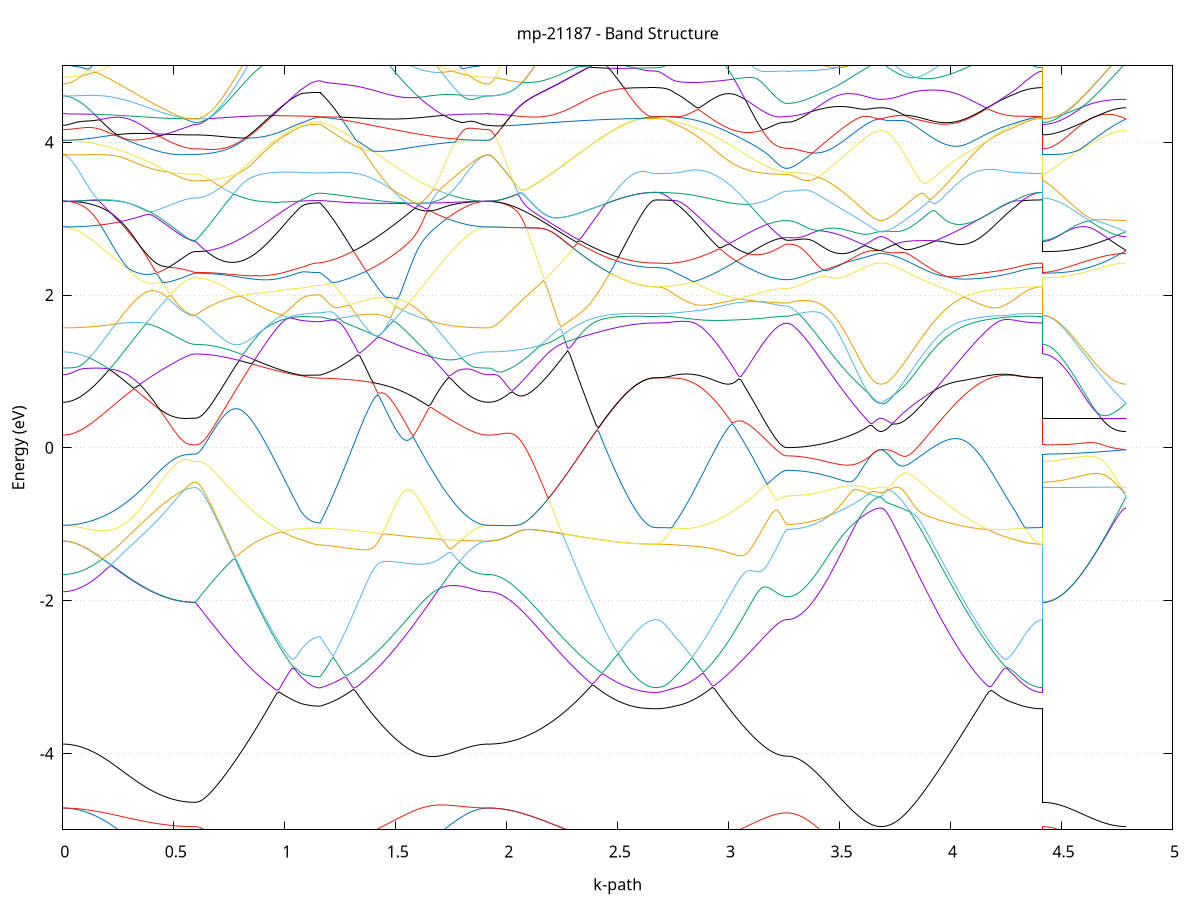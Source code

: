 set title 'mp-21187 - Band Structure'
set xlabel 'k-path'
set ylabel 'Energy (eV)'
set grid y
set yrange [-5:5]
set terminal png size 800,600
set output 'mp-21187_bands_gnuplot.png'
plot '-' using 1:2 with lines notitle, '-' using 1:2 with lines notitle, '-' using 1:2 with lines notitle, '-' using 1:2 with lines notitle, '-' using 1:2 with lines notitle, '-' using 1:2 with lines notitle, '-' using 1:2 with lines notitle, '-' using 1:2 with lines notitle, '-' using 1:2 with lines notitle, '-' using 1:2 with lines notitle, '-' using 1:2 with lines notitle, '-' using 1:2 with lines notitle, '-' using 1:2 with lines notitle, '-' using 1:2 with lines notitle, '-' using 1:2 with lines notitle, '-' using 1:2 with lines notitle, '-' using 1:2 with lines notitle, '-' using 1:2 with lines notitle, '-' using 1:2 with lines notitle, '-' using 1:2 with lines notitle, '-' using 1:2 with lines notitle, '-' using 1:2 with lines notitle, '-' using 1:2 with lines notitle, '-' using 1:2 with lines notitle, '-' using 1:2 with lines notitle, '-' using 1:2 with lines notitle, '-' using 1:2 with lines notitle, '-' using 1:2 with lines notitle, '-' using 1:2 with lines notitle, '-' using 1:2 with lines notitle, '-' using 1:2 with lines notitle, '-' using 1:2 with lines notitle, '-' using 1:2 with lines notitle, '-' using 1:2 with lines notitle, '-' using 1:2 with lines notitle, '-' using 1:2 with lines notitle, '-' using 1:2 with lines notitle, '-' using 1:2 with lines notitle, '-' using 1:2 with lines notitle, '-' using 1:2 with lines notitle, '-' using 1:2 with lines notitle, '-' using 1:2 with lines notitle, '-' using 1:2 with lines notitle, '-' using 1:2 with lines notitle, '-' using 1:2 with lines notitle, '-' using 1:2 with lines notitle, '-' using 1:2 with lines notitle, '-' using 1:2 with lines notitle, '-' using 1:2 with lines notitle, '-' using 1:2 with lines notitle, '-' using 1:2 with lines notitle, '-' using 1:2 with lines notitle, '-' using 1:2 with lines notitle, '-' using 1:2 with lines notitle, '-' using 1:2 with lines notitle, '-' using 1:2 with lines notitle, '-' using 1:2 with lines notitle, '-' using 1:2 with lines notitle, '-' using 1:2 with lines notitle, '-' using 1:2 with lines notitle, '-' using 1:2 with lines notitle, '-' using 1:2 with lines notitle, '-' using 1:2 with lines notitle, '-' using 1:2 with lines notitle, '-' using 1:2 with lines notitle, '-' using 1:2 with lines notitle, '-' using 1:2 with lines notitle, '-' using 1:2 with lines notitle, '-' using 1:2 with lines notitle, '-' using 1:2 with lines notitle, '-' using 1:2 with lines notitle, '-' using 1:2 with lines notitle, '-' using 1:2 with lines notitle, '-' using 1:2 with lines notitle, '-' using 1:2 with lines notitle, '-' using 1:2 with lines notitle, '-' using 1:2 with lines notitle, '-' using 1:2 with lines notitle, '-' using 1:2 with lines notitle, '-' using 1:2 with lines notitle, '-' using 1:2 with lines notitle, '-' using 1:2 with lines notitle, '-' using 1:2 with lines notitle, '-' using 1:2 with lines notitle, '-' using 1:2 with lines notitle, '-' using 1:2 with lines notitle, '-' using 1:2 with lines notitle, '-' using 1:2 with lines notitle, '-' using 1:2 with lines notitle, '-' using 1:2 with lines notitle, '-' using 1:2 with lines notitle, '-' using 1:2 with lines notitle, '-' using 1:2 with lines notitle, '-' using 1:2 with lines notitle, '-' using 1:2 with lines notitle, '-' using 1:2 with lines notitle
0.000000 -41.353532
0.009955 -41.353532
0.019909 -41.353532
0.029864 -41.353532
0.039819 -41.353532
0.049774 -41.353432
0.059728 -41.353432
0.069683 -41.353432
0.079638 -41.353432
0.089593 -41.353332
0.099547 -41.353332
0.109502 -41.353232
0.119457 -41.353232
0.129412 -41.353132
0.139366 -41.353132
0.149321 -41.353032
0.159276 -41.353032
0.169230 -41.352932
0.179185 -41.352832
0.189140 -41.352832
0.199095 -41.352732
0.209049 -41.352632
0.219004 -41.352632
0.228959 -41.352532
0.238914 -41.352432
0.248868 -41.352332
0.258823 -41.352232
0.268778 -41.352132
0.278732 -41.352132
0.288687 -41.352032
0.298642 -41.351932
0.308597 -41.351832
0.318551 -41.351732
0.328506 -41.351632
0.338461 -41.351532
0.348416 -41.351432
0.358370 -41.351332
0.368325 -41.351332
0.378280 -41.351232
0.388235 -41.351132
0.398189 -41.351032
0.408144 -41.350932
0.418099 -41.350832
0.428053 -41.350832
0.438008 -41.350732
0.447963 -41.350632
0.457918 -41.350532
0.467872 -41.350532
0.477827 -41.350432
0.487782 -41.350432
0.497737 -41.350332
0.507691 -41.350332
0.517646 -41.350232
0.527601 -41.350232
0.537555 -41.350132
0.547510 -41.350132
0.557465 -41.350132
0.567420 -41.350132
0.577374 -41.350132
0.587329 -41.350032
0.597284 -41.350032
0.597284 -41.350032
0.607200 -41.350032
0.617116 -41.350032
0.627032 -41.350032
0.636948 -41.350032
0.646864 -41.350032
0.656780 -41.350032
0.666696 -41.350032
0.676612 -41.350032
0.686528 -41.350032
0.696444 -41.350032
0.706360 -41.350032
0.716276 -41.350032
0.726192 -41.350032
0.736108 -41.350032
0.746024 -41.350032
0.755941 -41.350032
0.765857 -41.350032
0.775773 -41.350032
0.785689 -41.350032
0.795605 -41.350032
0.805521 -41.350032
0.815437 -41.350032
0.825353 -41.350032
0.835269 -41.350032
0.845185 -41.350032
0.855101 -41.350032
0.865017 -41.350032
0.874933 -41.350032
0.884849 -41.350032
0.894765 -41.350032
0.904681 -41.350032
0.914597 -41.350032
0.924513 -41.350032
0.934429 -41.350032
0.944345 -41.350032
0.954261 -41.350032
0.964177 -41.350032
0.974093 -41.350032
0.984009 -41.350032
0.993926 -41.350032
1.003842 -41.350032
1.013758 -41.350032
1.023674 -41.350032
1.033590 -41.350032
1.043506 -41.350032
1.053422 -41.350032
1.063338 -41.350032
1.073254 -41.350032
1.073254 -41.350032
1.082785 -41.350032
1.092316 -41.350032
1.101848 -41.350032
1.111379 -41.350032
1.120910 -41.350032
1.130442 -41.350032
1.139973 -41.350032
1.149504 -41.350032
1.159036 -41.350032
1.159036 -41.350032
1.169021 -41.350032
1.179007 -41.350032
1.188992 -41.350032
1.198978 -41.350032
1.208964 -41.350032
1.218949 -41.350032
1.228935 -41.350032
1.238920 -41.350032
1.248906 -41.350032
1.258892 -41.350032
1.268877 -41.350132
1.278863 -41.350132
1.288848 -41.350132
1.298834 -41.350132
1.308820 -41.350132
1.318805 -41.350132
1.328791 -41.350232
1.338776 -41.350232
1.348762 -41.350232
1.358748 -41.350332
1.368733 -41.350332
1.378719 -41.350332
1.388704 -41.350432
1.398690 -41.350432
1.408676 -41.350532
1.418661 -41.350532
1.428647 -41.350632
1.438632 -41.350632
1.448618 -41.350732
1.458604 -41.350732
1.468589 -41.350832
1.478575 -41.350932
1.488560 -41.350932
1.498546 -41.351032
1.508531 -41.351132
1.518517 -41.351132
1.528503 -41.351232
1.538488 -41.351332
1.548474 -41.351432
1.558459 -41.351532
1.568445 -41.351532
1.578431 -41.351632
1.588416 -41.351732
1.598402 -41.351832
1.608387 -41.351932
1.618373 -41.351932
1.628359 -41.352032
1.638344 -41.352132
1.648330 -41.352232
1.658315 -41.352332
1.668301 -41.352332
1.678287 -41.352432
1.688272 -41.352532
1.698258 -41.352632
1.708243 -41.352632
1.718229 -41.352732
1.728215 -41.352832
1.738200 -41.352932
1.748186 -41.352932
1.758171 -41.353032
1.768157 -41.353032
1.778142 -41.353132
1.788128 -41.353132
1.798114 -41.353232
1.808099 -41.353232
1.818085 -41.353332
1.828070 -41.353332
1.838056 -41.353432
1.848042 -41.353432
1.858027 -41.353432
1.868013 -41.353432
1.877998 -41.353432
1.887984 -41.353532
1.897970 -41.353532
1.907955 -41.353532
1.917941 -41.353532
1.917941 -41.353532
1.927862 -41.353532
1.937784 -41.353532
1.947706 -41.353532
1.957627 -41.353532
1.967549 -41.353532
1.977470 -41.353432
1.987392 -41.353432
1.997314 -41.353432
2.007235 -41.353432
2.017157 -41.353432
2.027078 -41.353332
2.037000 -41.353332
2.046922 -41.353332
2.056843 -41.353232
2.066765 -41.353232
2.076686 -41.353232
2.086608 -41.353132
2.096530 -41.353132
2.106451 -41.353032
2.116373 -41.353032
2.126294 -41.353032
2.136216 -41.352932
2.146138 -41.352932
2.156059 -41.352832
2.165981 -41.352832
2.175902 -41.352732
2.185824 -41.352632
2.195745 -41.352632
2.205667 -41.352532
2.215589 -41.352532
2.225510 -41.352432
2.235432 -41.352332
2.245353 -41.352332
2.255275 -41.352232
2.265197 -41.352132
2.275118 -41.352132
2.285040 -41.352032
2.294961 -41.351932
2.304883 -41.351932
2.314805 -41.351832
2.324726 -41.351732
2.334648 -41.351632
2.344569 -41.351632
2.354491 -41.351532
2.364413 -41.351432
2.374334 -41.351432
2.384256 -41.351332
2.394177 -41.351232
2.404099 -41.351232
2.414021 -41.351132
2.423942 -41.351032
2.433864 -41.350932
2.443785 -41.350932
2.453707 -41.350832
2.463629 -41.350832
2.473550 -41.350732
2.483472 -41.350632
2.493393 -41.350632
2.503315 -41.350532
2.513237 -41.350532
2.523158 -41.350432
2.533080 -41.350332
2.543001 -41.350332
2.552923 -41.350332
2.562845 -41.350232
2.572766 -41.350232
2.582688 -41.350132
2.592609 -41.350132
2.602531 -41.350132
2.612453 -41.350032
2.622374 -41.350032
2.632296 -41.350032
2.642217 -41.350032
2.652139 -41.350032
2.662061 -41.350032
2.671982 -41.350032
2.671982 -41.350032
2.681513 -41.350032
2.691045 -41.350032
2.700576 -41.350032
2.710107 -41.350032
2.719639 -41.350032
2.729170 -41.350032
2.738701 -41.350032
2.748233 -41.350032
2.757764 -41.350032
2.757764 -41.350032
2.767674 -41.350032
2.777583 -41.350032
2.787493 -41.350032
2.797402 -41.350032
2.807312 -41.350032
2.817222 -41.350032
2.827131 -41.350032
2.837041 -41.350132
2.846950 -41.350132
2.856860 -41.350132
2.866770 -41.350132
2.876679 -41.350132
2.886589 -41.350232
2.896498 -41.350232
2.906408 -41.350232
2.916318 -41.350232
2.926227 -41.350332
2.936137 -41.350332
2.946046 -41.350332
2.955956 -41.350332
2.965865 -41.350432
2.975775 -41.350432
2.985685 -41.350432
2.995594 -41.350432
3.005504 -41.350532
3.015413 -41.350532
3.025323 -41.350532
3.035233 -41.350532
3.045142 -41.350532
3.055052 -41.350632
3.064961 -41.350632
3.074871 -41.350632
3.084781 -41.350632
3.094690 -41.350732
3.104600 -41.350732
3.114509 -41.350732
3.124419 -41.350732
3.134329 -41.350732
3.144238 -41.350732
3.154148 -41.350732
3.164057 -41.350832
3.173967 -41.350832
3.183877 -41.350832
3.193786 -41.350832
3.203696 -41.350832
3.213605 -41.350832
3.223515 -41.350832
3.233424 -41.350832
3.243334 -41.350832
3.253244 -41.350832
3.263153 -41.350832
3.263153 -41.350832
3.272975 -41.350832
3.282797 -41.350832
3.292619 -41.350832
3.302441 -41.350832
3.312263 -41.350832
3.322085 -41.350832
3.331907 -41.350832
3.341729 -41.350732
3.351551 -41.350732
3.361373 -41.350732
3.371195 -41.350732
3.381017 -41.350732
3.390839 -41.350632
3.400660 -41.350632
3.410482 -41.350632
3.420304 -41.350632
3.430126 -41.350532
3.439948 -41.350532
3.449770 -41.350532
3.459592 -41.350432
3.469414 -41.350432
3.479236 -41.350432
3.489058 -41.350332
3.498880 -41.350332
3.508702 -41.350332
3.518524 -41.350232
3.528346 -41.350232
3.538168 -41.350232
3.547990 -41.350132
3.557812 -41.350132
3.567633 -41.350132
3.577455 -41.350132
3.587277 -41.350032
3.597099 -41.350032
3.606921 -41.350032
3.616743 -41.350032
3.626565 -41.350032
3.636387 -41.350032
3.646209 -41.349932
3.656031 -41.349932
3.665853 -41.349932
3.675675 -41.349932
3.685497 -41.349932
3.685497 -41.349932
3.695451 -41.349932
3.705405 -41.349932
3.715359 -41.349932
3.725313 -41.349932
3.735267 -41.349932
3.745221 -41.349932
3.755175 -41.350032
3.765130 -41.350032
3.775084 -41.350032
3.785038 -41.350032
3.794992 -41.350032
3.804946 -41.350032
3.814900 -41.350032
3.824854 -41.350032
3.834808 -41.350032
3.844762 -41.350132
3.854716 -41.350132
3.864671 -41.350132
3.874625 -41.350132
3.884579 -41.350132
3.894533 -41.350132
3.904487 -41.350132
3.914441 -41.350132
3.924395 -41.350132
3.934349 -41.350132
3.944303 -41.350132
3.954257 -41.350132
3.964212 -41.350232
3.974166 -41.350232
3.984120 -41.350232
3.994074 -41.350232
4.004028 -41.350232
4.013982 -41.350232
4.023936 -41.350232
4.033890 -41.350232
4.043844 -41.350232
4.053798 -41.350232
4.063753 -41.350132
4.073707 -41.350132
4.083661 -41.350132
4.093615 -41.350132
4.103569 -41.350132
4.113523 -41.350132
4.123477 -41.350132
4.133431 -41.350132
4.143385 -41.350132
4.153339 -41.350132
4.163294 -41.350132
4.173248 -41.350132
4.183202 -41.350032
4.193156 -41.350032
4.203110 -41.350032
4.213064 -41.350032
4.223018 -41.350032
4.232972 -41.350032
4.242926 -41.350032
4.252880 -41.350032
4.262835 -41.350032
4.272789 -41.350032
4.282743 -41.350032
4.292697 -41.350032
4.292697 -41.350032
4.302029 -41.350032
4.311361 -41.350032
4.320692 -41.350032
4.330024 -41.350032
4.339356 -41.350032
4.348688 -41.350032
4.358020 -41.350032
4.367352 -41.350032
4.376683 -41.350032
4.386015 -41.350032
4.395347 -41.350032
4.404679 -41.350032
4.414011 -41.350032
4.414011 -41.350032
4.423932 -41.350032
4.433854 -41.350032
4.443776 -41.350032
4.453697 -41.350032
4.463619 -41.350032
4.473540 -41.350032
4.483462 -41.350032
4.493384 -41.350032
4.503305 -41.350032
4.513227 -41.350032
4.523148 -41.350032
4.533070 -41.350032
4.542992 -41.350032
4.552913 -41.350032
4.562835 -41.350032
4.572756 -41.350032
4.582678 -41.350032
4.592600 -41.350032
4.602521 -41.350032
4.612443 -41.350032
4.622364 -41.350032
4.632286 -41.350032
4.642208 -41.350032
4.652129 -41.350032
4.662051 -41.350032
4.671972 -41.349932
4.681894 -41.349932
4.691815 -41.349932
4.701737 -41.349932
4.711659 -41.349932
4.721580 -41.349932
4.731502 -41.349932
4.741423 -41.349932
4.751345 -41.349932
4.761267 -41.349932
4.771188 -41.349932
4.781110 -41.349932
4.791031 -41.349932
e
0.000000 -41.340132
0.009955 -41.340132
0.019909 -41.340132
0.029864 -41.340132
0.039819 -41.340132
0.049774 -41.340132
0.059728 -41.340132
0.069683 -41.340132
0.079638 -41.340132
0.089593 -41.340132
0.099547 -41.340132
0.109502 -41.340132
0.119457 -41.340132
0.129412 -41.340132
0.139366 -41.340132
0.149321 -41.340132
0.159276 -41.340132
0.169230 -41.340132
0.179185 -41.340132
0.189140 -41.340132
0.199095 -41.340132
0.209049 -41.340132
0.219004 -41.340132
0.228959 -41.340132
0.238914 -41.340132
0.248868 -41.340132
0.258823 -41.340132
0.268778 -41.340132
0.278732 -41.340132
0.288687 -41.340132
0.298642 -41.340132
0.308597 -41.340132
0.318551 -41.340132
0.328506 -41.340132
0.338461 -41.340132
0.348416 -41.340132
0.358370 -41.340132
0.368325 -41.340132
0.378280 -41.340132
0.388235 -41.340132
0.398189 -41.340132
0.408144 -41.340132
0.418099 -41.340132
0.428053 -41.340132
0.438008 -41.340132
0.447963 -41.340132
0.457918 -41.340132
0.467872 -41.340132
0.477827 -41.340132
0.487782 -41.340132
0.497737 -41.340132
0.507691 -41.340132
0.517646 -41.340132
0.527601 -41.340132
0.537555 -41.340132
0.547510 -41.340132
0.557465 -41.340132
0.567420 -41.340132
0.577374 -41.340132
0.587329 -41.340132
0.597284 -41.340132
0.597284 -41.340132
0.607200 -41.340132
0.617116 -41.340132
0.627032 -41.340132
0.636948 -41.340232
0.646864 -41.340232
0.656780 -41.340232
0.666696 -41.340332
0.676612 -41.340432
0.686528 -41.340432
0.696444 -41.340532
0.706360 -41.340632
0.716276 -41.340732
0.726192 -41.340832
0.736108 -41.340932
0.746024 -41.341032
0.755941 -41.341132
0.765857 -41.341232
0.775773 -41.341332
0.785689 -41.341432
0.795605 -41.341532
0.805521 -41.341632
0.815437 -41.341732
0.825353 -41.341932
0.835269 -41.342032
0.845185 -41.342132
0.855101 -41.342232
0.865017 -41.342332
0.874933 -41.342532
0.884849 -41.342632
0.894765 -41.342732
0.904681 -41.342832
0.914597 -41.342932
0.924513 -41.343032
0.934429 -41.343132
0.944345 -41.343232
0.954261 -41.343432
0.964177 -41.343532
0.974093 -41.343632
0.984009 -41.343632
0.993926 -41.343732
1.003842 -41.343832
1.013758 -41.343932
1.023674 -41.344032
1.033590 -41.344132
1.043506 -41.344132
1.053422 -41.344232
1.063338 -41.344332
1.073254 -41.344332
1.073254 -41.344332
1.082785 -41.344432
1.092316 -41.344432
1.101848 -41.344432
1.111379 -41.344532
1.120910 -41.344532
1.130442 -41.344532
1.139973 -41.344532
1.149504 -41.344532
1.159036 -41.344532
1.159036 -41.344532
1.169021 -41.344532
1.179007 -41.344432
1.188992 -41.344432
1.198978 -41.344332
1.208964 -41.344332
1.218949 -41.344232
1.228935 -41.344132
1.238920 -41.344032
1.248906 -41.344032
1.258892 -41.343932
1.268877 -41.343832
1.278863 -41.343732
1.288848 -41.343632
1.298834 -41.343532
1.308820 -41.343432
1.318805 -41.343332
1.328791 -41.343232
1.338776 -41.343132
1.348762 -41.343032
1.358748 -41.342932
1.368733 -41.342832
1.378719 -41.342732
1.388704 -41.342632
1.398690 -41.342532
1.408676 -41.342432
1.418661 -41.342332
1.428647 -41.342232
1.438632 -41.342132
1.448618 -41.342032
1.458604 -41.341932
1.468589 -41.341832
1.478575 -41.341732
1.488560 -41.341632
1.498546 -41.341532
1.508531 -41.341432
1.518517 -41.341332
1.528503 -41.341232
1.538488 -41.341132
1.548474 -41.341032
1.558459 -41.341032
1.568445 -41.340932
1.578431 -41.340832
1.588416 -41.340732
1.598402 -41.340732
1.608387 -41.340632
1.618373 -41.340632
1.628359 -41.340532
1.638344 -41.340432
1.648330 -41.340432
1.658315 -41.340432
1.668301 -41.340332
1.678287 -41.340332
1.688272 -41.340332
1.698258 -41.340232
1.708243 -41.340232
1.718229 -41.340232
1.728215 -41.340232
1.738200 -41.340132
1.748186 -41.340132
1.758171 -41.340132
1.768157 -41.340132
1.778142 -41.340132
1.788128 -41.340132
1.798114 -41.340132
1.808099 -41.340132
1.818085 -41.340132
1.828070 -41.340132
1.838056 -41.340132
1.848042 -41.340132
1.858027 -41.340132
1.868013 -41.340132
1.877998 -41.340132
1.887984 -41.340132
1.897970 -41.340132
1.907955 -41.340132
1.917941 -41.340132
1.917941 -41.340132
1.927862 -41.340132
1.937784 -41.340132
1.947706 -41.340132
1.957627 -41.340132
1.967549 -41.340132
1.977470 -41.340132
1.987392 -41.340232
1.997314 -41.340232
2.007235 -41.340232
2.017157 -41.340332
2.027078 -41.340332
2.037000 -41.340332
2.046922 -41.340432
2.056843 -41.340432
2.066765 -41.340532
2.076686 -41.340532
2.086608 -41.340632
2.096530 -41.340732
2.106451 -41.340732
2.116373 -41.340832
2.126294 -41.340932
2.136216 -41.340932
2.146138 -41.341032
2.156059 -41.341132
2.165981 -41.341232
2.175902 -41.341232
2.185824 -41.341332
2.195745 -41.341432
2.205667 -41.341532
2.215589 -41.341632
2.225510 -41.341732
2.235432 -41.341732
2.245353 -41.341832
2.255275 -41.341932
2.265197 -41.342032
2.275118 -41.342132
2.285040 -41.342232
2.294961 -41.342332
2.304883 -41.342432
2.314805 -41.342532
2.324726 -41.342632
2.334648 -41.342732
2.344569 -41.342732
2.354491 -41.342832
2.364413 -41.342932
2.374334 -41.343032
2.384256 -41.343132
2.394177 -41.343232
2.404099 -41.343332
2.414021 -41.343432
2.423942 -41.343532
2.433864 -41.343532
2.443785 -41.343632
2.453707 -41.343732
2.463629 -41.343832
2.473550 -41.343932
2.483472 -41.343932
2.493393 -41.344032
2.503315 -41.344132
2.513237 -41.344132
2.523158 -41.344232
2.533080 -41.344332
2.543001 -41.344332
2.552923 -41.344432
2.562845 -41.344432
2.572766 -41.344532
2.582688 -41.344532
2.592609 -41.344532
2.602531 -41.344632
2.612453 -41.344632
2.622374 -41.344632
2.632296 -41.344732
2.642217 -41.344732
2.652139 -41.344732
2.662061 -41.344732
2.671982 -41.344732
2.671982 -41.344732
2.681513 -41.344732
2.691045 -41.344732
2.700576 -41.344732
2.710107 -41.344732
2.719639 -41.344632
2.729170 -41.344632
2.738701 -41.344632
2.748233 -41.344632
2.757764 -41.344532
2.757764 -41.344532
2.767674 -41.344532
2.777583 -41.344532
2.787493 -41.344432
2.797402 -41.344432
2.807312 -41.344332
2.817222 -41.344332
2.827131 -41.344232
2.837041 -41.344232
2.846950 -41.344132
2.856860 -41.344032
2.866770 -41.344032
2.876679 -41.343932
2.886589 -41.343832
2.896498 -41.343832
2.906408 -41.343732
2.916318 -41.343632
2.926227 -41.343532
2.936137 -41.343532
2.946046 -41.343432
2.955956 -41.343332
2.965865 -41.343232
2.975775 -41.343232
2.985685 -41.343132
2.995594 -41.343032
3.005504 -41.342932
3.015413 -41.342832
3.025323 -41.342832
3.035233 -41.342732
3.045142 -41.342632
3.055052 -41.342532
3.064961 -41.342532
3.074871 -41.342432
3.084781 -41.342432
3.094690 -41.342332
3.104600 -41.342232
3.114509 -41.342232
3.124419 -41.342132
3.134329 -41.342132
3.144238 -41.342032
3.154148 -41.342032
3.164057 -41.341932
3.173967 -41.341932
3.183877 -41.341932
3.193786 -41.341832
3.203696 -41.341832
3.213605 -41.341832
3.223515 -41.341832
3.233424 -41.341832
3.243334 -41.341732
3.253244 -41.341732
3.263153 -41.341732
3.263153 -41.341732
3.272975 -41.341732
3.282797 -41.341732
3.292619 -41.341732
3.302441 -41.341732
3.312263 -41.341732
3.322085 -41.341732
3.331907 -41.341632
3.341729 -41.341632
3.351551 -41.341632
3.361373 -41.341632
3.371195 -41.341532
3.381017 -41.341532
3.390839 -41.341432
3.400660 -41.341432
3.410482 -41.341432
3.420304 -41.341332
3.430126 -41.341332
3.439948 -41.341232
3.449770 -41.341232
3.459592 -41.341132
3.469414 -41.341032
3.479236 -41.341032
3.489058 -41.340932
3.498880 -41.340932
3.508702 -41.340832
3.518524 -41.340832
3.528346 -41.340732
3.538168 -41.340732
3.547990 -41.340632
3.557812 -41.340632
3.567633 -41.340532
3.577455 -41.340532
3.587277 -41.340432
3.597099 -41.340432
3.606921 -41.340432
3.616743 -41.340332
3.626565 -41.340332
3.636387 -41.340332
3.646209 -41.340332
3.656031 -41.340232
3.665853 -41.340232
3.675675 -41.340232
3.685497 -41.340232
3.685497 -41.340232
3.695451 -41.340232
3.705405 -41.340232
3.715359 -41.340232
3.725313 -41.340232
3.735267 -41.340332
3.745221 -41.340332
3.755175 -41.340332
3.765130 -41.340332
3.775084 -41.340432
3.785038 -41.340432
3.794992 -41.340432
3.804946 -41.340532
3.814900 -41.340532
3.824854 -41.340632
3.834808 -41.340632
3.844762 -41.340732
3.854716 -41.340732
3.864671 -41.340832
3.874625 -41.340832
3.884579 -41.340932
3.894533 -41.341032
3.904487 -41.341132
3.914441 -41.341132
3.924395 -41.341232
3.934349 -41.341332
3.944303 -41.341432
3.954257 -41.341532
3.964212 -41.341632
3.974166 -41.341632
3.984120 -41.341732
3.994074 -41.341832
4.004028 -41.341932
4.013982 -41.342032
4.023936 -41.342132
4.033890 -41.342232
4.043844 -41.342332
4.053798 -41.342432
4.063753 -41.342532
4.073707 -41.342632
4.083661 -41.342732
4.093615 -41.342832
4.103569 -41.342932
4.113523 -41.343032
4.123477 -41.343132
4.133431 -41.343232
4.143385 -41.343332
4.153339 -41.343332
4.163294 -41.343432
4.173248 -41.343532
4.183202 -41.343632
4.193156 -41.343732
4.203110 -41.343832
4.213064 -41.343832
4.223018 -41.343932
4.232972 -41.344032
4.242926 -41.344132
4.252880 -41.344132
4.262835 -41.344232
4.272789 -41.344232
4.282743 -41.344332
4.292697 -41.344332
4.292697 -41.344332
4.302029 -41.344432
4.311361 -41.344432
4.320692 -41.344532
4.330024 -41.344532
4.339356 -41.344632
4.348688 -41.344632
4.358020 -41.344632
4.367352 -41.344632
4.376683 -41.344732
4.386015 -41.344732
4.395347 -41.344732
4.404679 -41.344732
4.414011 -41.344732
4.414011 -41.340132
4.423932 -41.340132
4.433854 -41.340132
4.443776 -41.340132
4.453697 -41.340132
4.463619 -41.340132
4.473540 -41.340132
4.483462 -41.340132
4.493384 -41.340132
4.503305 -41.340132
4.513227 -41.340132
4.523148 -41.340132
4.533070 -41.340132
4.542992 -41.340132
4.552913 -41.340132
4.562835 -41.340132
4.572756 -41.340132
4.582678 -41.340132
4.592600 -41.340232
4.602521 -41.340232
4.612443 -41.340232
4.622364 -41.340232
4.632286 -41.340232
4.642208 -41.340232
4.652129 -41.340232
4.662051 -41.340232
4.671972 -41.340232
4.681894 -41.340232
4.691815 -41.340232
4.701737 -41.340232
4.711659 -41.340232
4.721580 -41.340232
4.731502 -41.340232
4.741423 -41.340232
4.751345 -41.340232
4.761267 -41.340232
4.771188 -41.340232
4.781110 -41.340232
4.791031 -41.340232
e
0.000000 -41.327932
0.009955 -41.327932
0.019909 -41.327932
0.029864 -41.327932
0.039819 -41.327932
0.049774 -41.327932
0.059728 -41.327932
0.069683 -41.327932
0.079638 -41.327932
0.089593 -41.327932
0.099547 -41.327932
0.109502 -41.327932
0.119457 -41.327932
0.129412 -41.327932
0.139366 -41.327932
0.149321 -41.327932
0.159276 -41.327932
0.169230 -41.327932
0.179185 -41.327932
0.189140 -41.327932
0.199095 -41.327932
0.209049 -41.327932
0.219004 -41.327932
0.228959 -41.327932
0.238914 -41.327932
0.248868 -41.327932
0.258823 -41.327932
0.268778 -41.328032
0.278732 -41.328132
0.288687 -41.328232
0.298642 -41.328232
0.308597 -41.328332
0.318551 -41.328432
0.328506 -41.328532
0.338461 -41.328632
0.348416 -41.328732
0.358370 -41.328832
0.368325 -41.328832
0.378280 -41.328932
0.388235 -41.329032
0.398189 -41.329132
0.408144 -41.329232
0.418099 -41.329232
0.428053 -41.329332
0.438008 -41.329432
0.447963 -41.329532
0.457918 -41.329532
0.467872 -41.329632
0.477827 -41.329632
0.487782 -41.329732
0.497737 -41.329732
0.507691 -41.329832
0.517646 -41.329832
0.527601 -41.329932
0.537555 -41.329932
0.547510 -41.329932
0.557465 -41.330032
0.567420 -41.330032
0.577374 -41.330032
0.587329 -41.330032
0.597284 -41.330032
0.597284 -41.330032
0.607200 -41.330032
0.617116 -41.330032
0.627032 -41.330032
0.636948 -41.330032
0.646864 -41.330032
0.656780 -41.330032
0.666696 -41.330032
0.676612 -41.330032
0.686528 -41.330032
0.696444 -41.330032
0.706360 -41.330032
0.716276 -41.330032
0.726192 -41.330032
0.736108 -41.330032
0.746024 -41.330032
0.755941 -41.330032
0.765857 -41.330032
0.775773 -41.330032
0.785689 -41.330032
0.795605 -41.330032
0.805521 -41.330032
0.815437 -41.330032
0.825353 -41.330032
0.835269 -41.330032
0.845185 -41.330032
0.855101 -41.330032
0.865017 -41.330032
0.874933 -41.330032
0.884849 -41.330032
0.894765 -41.330032
0.904681 -41.330032
0.914597 -41.330032
0.924513 -41.330032
0.934429 -41.330032
0.944345 -41.329932
0.954261 -41.329932
0.964177 -41.329932
0.974093 -41.329932
0.984009 -41.329932
0.993926 -41.329932
1.003842 -41.329932
1.013758 -41.329932
1.023674 -41.329932
1.033590 -41.329932
1.043506 -41.329932
1.053422 -41.329932
1.063338 -41.329932
1.073254 -41.329932
1.073254 -41.329932
1.082785 -41.329932
1.092316 -41.329932
1.101848 -41.329932
1.111379 -41.329932
1.120910 -41.329932
1.130442 -41.329932
1.139973 -41.329932
1.149504 -41.329932
1.159036 -41.329932
1.159036 -41.329932
1.169021 -41.329932
1.179007 -41.329932
1.188992 -41.329932
1.198978 -41.329932
1.208964 -41.329932
1.218949 -41.329932
1.228935 -41.329932
1.238920 -41.329932
1.248906 -41.329932
1.258892 -41.329932
1.268877 -41.329932
1.278863 -41.329932
1.288848 -41.329932
1.298834 -41.329832
1.308820 -41.329832
1.318805 -41.329832
1.328791 -41.329832
1.338776 -41.329832
1.348762 -41.329732
1.358748 -41.329732
1.368733 -41.329732
1.378719 -41.329632
1.388704 -41.329632
1.398690 -41.329632
1.408676 -41.329532
1.418661 -41.329532
1.428647 -41.329432
1.438632 -41.329432
1.448618 -41.329332
1.458604 -41.329332
1.468589 -41.329232
1.478575 -41.329232
1.488560 -41.329132
1.498546 -41.329032
1.508531 -41.329032
1.518517 -41.328932
1.528503 -41.328832
1.538488 -41.328832
1.548474 -41.328732
1.558459 -41.328632
1.568445 -41.328632
1.578431 -41.328532
1.588416 -41.328432
1.598402 -41.328332
1.608387 -41.328232
1.618373 -41.328232
1.628359 -41.328132
1.638344 -41.328032
1.648330 -41.327932
1.658315 -41.327932
1.668301 -41.327832
1.678287 -41.327732
1.688272 -41.327732
1.698258 -41.327832
1.708243 -41.327832
1.718229 -41.327832
1.728215 -41.327832
1.738200 -41.327832
1.748186 -41.327832
1.758171 -41.327932
1.768157 -41.327932
1.778142 -41.327932
1.788128 -41.327932
1.798114 -41.327932
1.808099 -41.327932
1.818085 -41.327932
1.828070 -41.327932
1.838056 -41.327932
1.848042 -41.327932
1.858027 -41.327932
1.868013 -41.327932
1.877998 -41.327932
1.887984 -41.327932
1.897970 -41.327932
1.907955 -41.327932
1.917941 -41.327932
1.917941 -41.327932
1.927862 -41.327932
1.937784 -41.327932
1.947706 -41.327932
1.957627 -41.327932
1.967549 -41.327932
1.977470 -41.327932
1.987392 -41.327932
1.997314 -41.327932
2.007235 -41.328032
2.017157 -41.328032
2.027078 -41.328032
2.037000 -41.328032
2.046922 -41.328032
2.056843 -41.328132
2.066765 -41.328132
2.076686 -41.328132
2.086608 -41.328132
2.096530 -41.328232
2.106451 -41.328232
2.116373 -41.328232
2.126294 -41.328332
2.136216 -41.328332
2.146138 -41.328332
2.156059 -41.328432
2.165981 -41.328432
2.175902 -41.328432
2.185824 -41.328532
2.195745 -41.328532
2.205667 -41.328532
2.215589 -41.328632
2.225510 -41.328632
2.235432 -41.328732
2.245353 -41.328732
2.255275 -41.328732
2.265197 -41.328832
2.275118 -41.328832
2.285040 -41.328932
2.294961 -41.328932
2.304883 -41.328932
2.314805 -41.329032
2.324726 -41.329032
2.334648 -41.329132
2.344569 -41.329132
2.354491 -41.329232
2.364413 -41.329232
2.374334 -41.329232
2.384256 -41.329332
2.394177 -41.329332
2.404099 -41.329332
2.414021 -41.329432
2.423942 -41.329432
2.433864 -41.329532
2.443785 -41.329532
2.453707 -41.329532
2.463629 -41.329632
2.473550 -41.329632
2.483472 -41.329632
2.493393 -41.329632
2.503315 -41.329732
2.513237 -41.329732
2.523158 -41.329732
2.533080 -41.329832
2.543001 -41.329832
2.552923 -41.329832
2.562845 -41.329832
2.572766 -41.329832
2.582688 -41.329832
2.592609 -41.329932
2.602531 -41.329932
2.612453 -41.329932
2.622374 -41.329932
2.632296 -41.329932
2.642217 -41.329932
2.652139 -41.329932
2.662061 -41.329932
2.671982 -41.329932
2.671982 -41.329932
2.681513 -41.329932
2.691045 -41.329932
2.700576 -41.329932
2.710107 -41.329932
2.719639 -41.329932
2.729170 -41.329932
2.738701 -41.329932
2.748233 -41.329932
2.757764 -41.329932
2.757764 -41.329932
2.767674 -41.329932
2.777583 -41.329932
2.787493 -41.329932
2.797402 -41.329932
2.807312 -41.329932
2.817222 -41.329932
2.827131 -41.329932
2.837041 -41.329932
2.846950 -41.329932
2.856860 -41.329932
2.866770 -41.329832
2.876679 -41.329832
2.886589 -41.329832
2.896498 -41.329832
2.906408 -41.329832
2.916318 -41.329832
2.926227 -41.329732
2.936137 -41.329732
2.946046 -41.329732
2.955956 -41.329732
2.965865 -41.329632
2.975775 -41.329632
2.985685 -41.329632
2.995594 -41.329532
3.005504 -41.329532
3.015413 -41.329532
3.025323 -41.329432
3.035233 -41.329432
3.045142 -41.329332
3.055052 -41.329332
3.064961 -41.329232
3.074871 -41.329232
3.084781 -41.329132
3.094690 -41.329132
3.104600 -41.329032
3.114509 -41.329032
3.124419 -41.328932
3.134329 -41.328832
3.144238 -41.328832
3.154148 -41.328732
3.164057 -41.328632
3.173967 -41.328632
3.183877 -41.328532
3.193786 -41.328432
3.203696 -41.328432
3.213605 -41.328332
3.223515 -41.328232
3.233424 -41.328232
3.243334 -41.328132
3.253244 -41.328132
3.263153 -41.328132
3.263153 -41.328132
3.272975 -41.328132
3.282797 -41.328132
3.292619 -41.328132
3.302441 -41.328132
3.312263 -41.328132
3.322085 -41.328132
3.331907 -41.328132
3.341729 -41.328132
3.351551 -41.328232
3.361373 -41.328232
3.371195 -41.328232
3.381017 -41.328232
3.390839 -41.328332
3.400660 -41.328332
3.410482 -41.328332
3.420304 -41.328332
3.430126 -41.328432
3.439948 -41.328432
3.449770 -41.328432
3.459592 -41.328532
3.469414 -41.328532
3.479236 -41.328532
3.489058 -41.328632
3.498880 -41.328632
3.508702 -41.328632
3.518524 -41.328732
3.528346 -41.328732
3.538168 -41.328732
3.547990 -41.328732
3.557812 -41.328832
3.567633 -41.328832
3.577455 -41.328832
3.587277 -41.328932
3.597099 -41.328932
3.606921 -41.328932
3.616743 -41.328932
3.626565 -41.328932
3.636387 -41.328932
3.646209 -41.328932
3.656031 -41.329032
3.665853 -41.329032
3.675675 -41.329032
3.685497 -41.329032
3.685497 -41.329032
3.695451 -41.329032
3.705405 -41.329032
3.715359 -41.329032
3.725313 -41.329132
3.735267 -41.329132
3.745221 -41.329132
3.755175 -41.329232
3.765130 -41.329232
3.775084 -41.329232
3.785038 -41.329232
3.794992 -41.329332
3.804946 -41.329332
3.814900 -41.329332
3.824854 -41.329332
3.834808 -41.329432
3.844762 -41.329432
3.854716 -41.329432
3.864671 -41.329432
3.874625 -41.329432
3.884579 -41.329532
3.894533 -41.329532
3.904487 -41.329532
3.914441 -41.329532
3.924395 -41.329632
3.934349 -41.329632
3.944303 -41.329632
3.954257 -41.329632
3.964212 -41.329632
3.974166 -41.329632
3.984120 -41.329732
3.994074 -41.329732
4.004028 -41.329732
4.013982 -41.329732
4.023936 -41.329732
4.033890 -41.329732
4.043844 -41.329832
4.053798 -41.329832
4.063753 -41.329832
4.073707 -41.329832
4.083661 -41.329832
4.093615 -41.329832
4.103569 -41.329832
4.113523 -41.329832
4.123477 -41.329932
4.133431 -41.329932
4.143385 -41.329932
4.153339 -41.329932
4.163294 -41.329932
4.173248 -41.329932
4.183202 -41.329932
4.193156 -41.329932
4.203110 -41.329932
4.213064 -41.329932
4.223018 -41.329932
4.232972 -41.329932
4.242926 -41.329932
4.252880 -41.329932
4.262835 -41.329932
4.272789 -41.329932
4.282743 -41.329932
4.292697 -41.329932
4.292697 -41.329932
4.302029 -41.329932
4.311361 -41.329932
4.320692 -41.329932
4.330024 -41.329932
4.339356 -41.329932
4.348688 -41.329932
4.358020 -41.329932
4.367352 -41.329932
4.376683 -41.329932
4.386015 -41.329932
4.395347 -41.329932
4.404679 -41.329932
4.414011 -41.329932
4.414011 -41.330032
4.423932 -41.330032
4.433854 -41.330032
4.443776 -41.330032
4.453697 -41.330032
4.463619 -41.330032
4.473540 -41.330032
4.483462 -41.330032
4.493384 -41.329932
4.503305 -41.329932
4.513227 -41.329932
4.523148 -41.329932
4.533070 -41.329932
4.542992 -41.329932
4.552913 -41.329832
4.562835 -41.329832
4.572756 -41.329832
4.582678 -41.329832
4.592600 -41.329732
4.602521 -41.329732
4.612443 -41.329732
4.622364 -41.329632
4.632286 -41.329632
4.642208 -41.329632
4.652129 -41.329532
4.662051 -41.329532
4.671972 -41.329532
4.681894 -41.329432
4.691815 -41.329432
4.701737 -41.329332
4.711659 -41.329332
4.721580 -41.329332
4.731502 -41.329232
4.741423 -41.329232
4.751345 -41.329132
4.761267 -41.329132
4.771188 -41.329132
4.781110 -41.329032
4.791031 -41.329032
e
0.000000 -41.326732
0.009955 -41.326732
0.019909 -41.326732
0.029864 -41.326732
0.039819 -41.326732
0.049774 -41.326832
0.059728 -41.326832
0.069683 -41.326832
0.079638 -41.326832
0.089593 -41.326932
0.099547 -41.326932
0.109502 -41.326932
0.119457 -41.327032
0.129412 -41.327032
0.139366 -41.327132
0.149321 -41.327132
0.159276 -41.327232
0.169230 -41.327332
0.179185 -41.327332
0.189140 -41.327432
0.199095 -41.327532
0.209049 -41.327532
0.219004 -41.327632
0.228959 -41.327732
0.238914 -41.327732
0.248868 -41.327832
0.258823 -41.327932
0.268778 -41.327932
0.278732 -41.327932
0.288687 -41.327932
0.298642 -41.327932
0.308597 -41.327932
0.318551 -41.327932
0.328506 -41.327932
0.338461 -41.327932
0.348416 -41.327932
0.358370 -41.327932
0.368325 -41.327932
0.378280 -41.327932
0.388235 -41.327932
0.398189 -41.327932
0.408144 -41.327932
0.418099 -41.327932
0.428053 -41.327932
0.438008 -41.327932
0.447963 -41.327932
0.457918 -41.327932
0.467872 -41.327932
0.477827 -41.327932
0.487782 -41.327932
0.497737 -41.327932
0.507691 -41.327932
0.517646 -41.327932
0.527601 -41.327932
0.537555 -41.327932
0.547510 -41.327932
0.557465 -41.327932
0.567420 -41.327932
0.577374 -41.327932
0.587329 -41.327932
0.597284 -41.327932
0.597284 -41.327932
0.607200 -41.327932
0.617116 -41.327932
0.627032 -41.327932
0.636948 -41.327932
0.646864 -41.327832
0.656780 -41.327832
0.666696 -41.327732
0.676612 -41.327732
0.686528 -41.327632
0.696444 -41.327532
0.706360 -41.327532
0.716276 -41.327432
0.726192 -41.327332
0.736108 -41.327232
0.746024 -41.327132
0.755941 -41.327032
0.765857 -41.326932
0.775773 -41.326832
0.785689 -41.326732
0.795605 -41.326532
0.805521 -41.326432
0.815437 -41.326332
0.825353 -41.326232
0.835269 -41.326132
0.845185 -41.326032
0.855101 -41.325832
0.865017 -41.325732
0.874933 -41.325632
0.884849 -41.325532
0.894765 -41.325432
0.904681 -41.325232
0.914597 -41.325132
0.924513 -41.325032
0.934429 -41.324932
0.944345 -41.324832
0.954261 -41.324732
0.964177 -41.324632
0.974093 -41.324532
0.984009 -41.324432
0.993926 -41.324332
1.003842 -41.324232
1.013758 -41.324232
1.023674 -41.324132
1.033590 -41.324032
1.043506 -41.323932
1.053422 -41.323932
1.063338 -41.323832
1.073254 -41.323732
1.073254 -41.323732
1.082785 -41.323732
1.092316 -41.323732
1.101848 -41.323632
1.111379 -41.323632
1.120910 -41.323632
1.130442 -41.323632
1.139973 -41.323632
1.149504 -41.323632
1.159036 -41.323632
1.159036 -41.323632
1.169021 -41.323632
1.179007 -41.323732
1.188992 -41.323732
1.198978 -41.323832
1.208964 -41.323832
1.218949 -41.323932
1.228935 -41.324032
1.238920 -41.324032
1.248906 -41.324132
1.258892 -41.324232
1.268877 -41.324332
1.278863 -41.324332
1.288848 -41.324432
1.298834 -41.324532
1.308820 -41.324632
1.318805 -41.324732
1.328791 -41.324832
1.338776 -41.324932
1.348762 -41.325032
1.358748 -41.325132
1.368733 -41.325232
1.378719 -41.325332
1.388704 -41.325432
1.398690 -41.325532
1.408676 -41.325632
1.418661 -41.325732
1.428647 -41.325832
1.438632 -41.326032
1.448618 -41.326132
1.458604 -41.326232
1.468589 -41.326332
1.478575 -41.326432
1.488560 -41.326532
1.498546 -41.326532
1.508531 -41.326632
1.518517 -41.326732
1.528503 -41.326832
1.538488 -41.326932
1.548474 -41.327032
1.558459 -41.327132
1.568445 -41.327132
1.578431 -41.327232
1.588416 -41.327332
1.598402 -41.327332
1.608387 -41.327432
1.618373 -41.327432
1.628359 -41.327532
1.638344 -41.327532
1.648330 -41.327632
1.658315 -41.327632
1.668301 -41.327732
1.678287 -41.327732
1.688272 -41.327632
1.698258 -41.327632
1.708243 -41.327532
1.718229 -41.327432
1.728215 -41.327432
1.738200 -41.327332
1.748186 -41.327232
1.758171 -41.327232
1.768157 -41.327132
1.778142 -41.327132
1.788128 -41.327032
1.798114 -41.327032
1.808099 -41.326932
1.818085 -41.326932
1.828070 -41.326932
1.838056 -41.326832
1.848042 -41.326832
1.858027 -41.326832
1.868013 -41.326832
1.877998 -41.326732
1.887984 -41.326732
1.897970 -41.326732
1.907955 -41.326732
1.917941 -41.326732
1.917941 -41.326732
1.927862 -41.326732
1.937784 -41.326732
1.947706 -41.326732
1.957627 -41.326732
1.967549 -41.326732
1.977470 -41.326732
1.987392 -41.326632
1.997314 -41.326632
2.007235 -41.326632
2.017157 -41.326532
2.027078 -41.326532
2.037000 -41.326532
2.046922 -41.326432
2.056843 -41.326432
2.066765 -41.326432
2.076686 -41.326332
2.086608 -41.326332
2.096530 -41.326232
2.106451 -41.326232
2.116373 -41.326132
2.126294 -41.326032
2.136216 -41.326032
2.146138 -41.325932
2.156059 -41.325932
2.165981 -41.325832
2.175902 -41.325732
2.185824 -41.325732
2.195745 -41.325632
2.205667 -41.325532
2.215589 -41.325532
2.225510 -41.325432
2.235432 -41.325332
2.245353 -41.325332
2.255275 -41.325232
2.265197 -41.325132
2.275118 -41.325132
2.285040 -41.325032
2.294961 -41.324932
2.304883 -41.324932
2.314805 -41.324832
2.324726 -41.324732
2.334648 -41.324732
2.344569 -41.324632
2.354491 -41.324532
2.364413 -41.324532
2.374334 -41.324432
2.384256 -41.324432
2.394177 -41.324332
2.404099 -41.324232
2.414021 -41.324232
2.423942 -41.324132
2.433864 -41.324132
2.443785 -41.324032
2.453707 -41.324032
2.463629 -41.323932
2.473550 -41.323932
2.483472 -41.323832
2.493393 -41.323832
2.503315 -41.323732
2.513237 -41.323732
2.523158 -41.323732
2.533080 -41.323632
2.543001 -41.323632
2.552923 -41.323632
2.562845 -41.323532
2.572766 -41.323532
2.582688 -41.323532
2.592609 -41.323532
2.602531 -41.323432
2.612453 -41.323432
2.622374 -41.323432
2.632296 -41.323432
2.642217 -41.323432
2.652139 -41.323432
2.662061 -41.323432
2.671982 -41.323432
2.671982 -41.323432
2.681513 -41.323432
2.691045 -41.323432
2.700576 -41.323432
2.710107 -41.323432
2.719639 -41.323432
2.729170 -41.323532
2.738701 -41.323532
2.748233 -41.323532
2.757764 -41.323632
2.757764 -41.323632
2.767674 -41.323632
2.777583 -41.323632
2.787493 -41.323732
2.797402 -41.323732
2.807312 -41.323732
2.817222 -41.323832
2.827131 -41.323832
2.837041 -41.323932
2.846950 -41.323932
2.856860 -41.324032
2.866770 -41.324132
2.876679 -41.324132
2.886589 -41.324232
2.896498 -41.324332
2.906408 -41.324332
2.916318 -41.324432
2.926227 -41.324532
2.936137 -41.324632
2.946046 -41.324632
2.955956 -41.324732
2.965865 -41.324832
2.975775 -41.324932
2.985685 -41.325032
2.995594 -41.325132
3.005504 -41.325232
3.015413 -41.325332
3.025323 -41.325332
3.035233 -41.325432
3.045142 -41.325532
3.055052 -41.325632
3.064961 -41.325732
3.074871 -41.325832
3.084781 -41.325932
3.094690 -41.326032
3.104600 -41.326132
3.114509 -41.326232
3.124419 -41.326332
3.134329 -41.326432
3.144238 -41.326532
3.154148 -41.326632
3.164057 -41.326732
3.173967 -41.326832
3.183877 -41.326932
3.193786 -41.327032
3.203696 -41.327132
3.213605 -41.327232
3.223515 -41.327332
3.233424 -41.327332
3.243334 -41.327432
3.253244 -41.327432
3.263153 -41.327532
3.263153 -41.327532
3.272975 -41.327532
3.282797 -41.327532
3.292619 -41.327532
3.302441 -41.327532
3.312263 -41.327532
3.322085 -41.327532
3.331907 -41.327532
3.341729 -41.327632
3.351551 -41.327632
3.361373 -41.327632
3.371195 -41.327732
3.381017 -41.327732
3.390839 -41.327732
3.400660 -41.327832
3.410482 -41.327832
3.420304 -41.327932
3.430126 -41.327932
3.439948 -41.328032
3.449770 -41.328032
3.459592 -41.328132
3.469414 -41.328132
3.479236 -41.328232
3.489058 -41.328232
3.498880 -41.328332
3.508702 -41.328432
3.518524 -41.328432
3.528346 -41.328532
3.538168 -41.328532
3.547990 -41.328632
3.557812 -41.328632
3.567633 -41.328732
3.577455 -41.328732
3.587277 -41.328832
3.597099 -41.328832
3.606921 -41.328832
3.616743 -41.328932
3.626565 -41.328932
3.636387 -41.328932
3.646209 -41.328932
3.656031 -41.329032
3.665853 -41.329032
3.675675 -41.329032
3.685497 -41.329032
3.685497 -41.329032
3.695451 -41.328932
3.705405 -41.328932
3.715359 -41.328932
3.725313 -41.328832
3.735267 -41.328832
3.745221 -41.328732
3.755175 -41.328732
3.765130 -41.328632
3.775084 -41.328532
3.785038 -41.328532
3.794992 -41.328432
3.804946 -41.328332
3.814900 -41.328332
3.824854 -41.328232
3.834808 -41.328132
3.844762 -41.328032
3.854716 -41.327932
3.864671 -41.327832
3.874625 -41.327732
3.884579 -41.327632
3.894533 -41.327532
3.904487 -41.327432
3.914441 -41.327332
3.924395 -41.327232
3.934349 -41.327132
3.944303 -41.326932
3.954257 -41.326832
3.964212 -41.326732
3.974166 -41.326632
3.984120 -41.326532
3.994074 -41.326432
4.004028 -41.326332
4.013982 -41.326232
4.023936 -41.326032
4.033890 -41.325932
4.043844 -41.325832
4.053798 -41.325732
4.063753 -41.325632
4.073707 -41.325532
4.083661 -41.325432
4.093615 -41.325332
4.103569 -41.325232
4.113523 -41.325132
4.123477 -41.325032
4.133431 -41.324932
4.143385 -41.324832
4.153339 -41.324732
4.163294 -41.324632
4.173248 -41.324532
4.183202 -41.324432
4.193156 -41.324432
4.203110 -41.324332
4.213064 -41.324232
4.223018 -41.324132
4.232972 -41.324132
4.242926 -41.324032
4.252880 -41.323932
4.262835 -41.323932
4.272789 -41.323832
4.282743 -41.323832
4.292697 -41.323732
4.292697 -41.323732
4.302029 -41.323732
4.311361 -41.323632
4.320692 -41.323632
4.330024 -41.323632
4.339356 -41.323532
4.348688 -41.323532
4.358020 -41.323532
4.367352 -41.323432
4.376683 -41.323432
4.386015 -41.323432
4.395347 -41.323432
4.404679 -41.323432
4.414011 -41.323432
4.414011 -41.327932
4.423932 -41.327932
4.433854 -41.327932
4.443776 -41.327932
4.453697 -41.327932
4.463619 -41.328032
4.473540 -41.328032
4.483462 -41.328032
4.493384 -41.328032
4.503305 -41.328032
4.513227 -41.328032
4.523148 -41.328032
4.533070 -41.328132
4.542992 -41.328132
4.552913 -41.328132
4.562835 -41.328132
4.572756 -41.328232
4.582678 -41.328232
4.592600 -41.328232
4.602521 -41.328232
4.612443 -41.328332
4.622364 -41.328332
4.632286 -41.328332
4.642208 -41.328432
4.652129 -41.328432
4.662051 -41.328432
4.671972 -41.328532
4.681894 -41.328532
4.691815 -41.328632
4.701737 -41.328632
4.711659 -41.328632
4.721580 -41.328732
4.731502 -41.328732
4.741423 -41.328832
4.751345 -41.328832
4.761267 -41.328832
4.771188 -41.328932
4.781110 -41.328932
4.791031 -41.329032
e
0.000000 -22.501732
0.009955 -22.501732
0.019909 -22.501732
0.029864 -22.501832
0.039819 -22.501832
0.049774 -22.501832
0.059728 -22.501832
0.069683 -22.501832
0.079638 -22.501932
0.089593 -22.501932
0.099547 -22.501932
0.109502 -22.502032
0.119457 -22.502032
0.129412 -22.502032
0.139366 -22.502132
0.149321 -22.502132
0.159276 -22.502232
0.169230 -22.502232
0.179185 -22.502332
0.189140 -22.502332
0.199095 -22.502432
0.209049 -22.502432
0.219004 -22.502532
0.228959 -22.502632
0.238914 -22.502632
0.248868 -22.502732
0.258823 -22.502732
0.268778 -22.502832
0.278732 -22.502832
0.288687 -22.502932
0.298642 -22.503032
0.308597 -22.503032
0.318551 -22.503132
0.328506 -22.503132
0.338461 -22.503232
0.348416 -22.503332
0.358370 -22.503332
0.368325 -22.503432
0.378280 -22.503432
0.388235 -22.503532
0.398189 -22.503532
0.408144 -22.503632
0.418099 -22.503632
0.428053 -22.503732
0.438008 -22.503732
0.447963 -22.503732
0.457918 -22.503832
0.467872 -22.503832
0.477827 -22.503832
0.487782 -22.503932
0.497737 -22.503932
0.507691 -22.503932
0.517646 -22.503932
0.527601 -22.504032
0.537555 -22.504032
0.547510 -22.504032
0.557465 -22.504032
0.567420 -22.504032
0.577374 -22.504032
0.587329 -22.504032
0.597284 -22.504032
0.597284 -22.504032
0.607200 -22.504032
0.617116 -22.504032
0.627032 -22.504132
0.636948 -22.504132
0.646864 -22.504132
0.656780 -22.504132
0.666696 -22.504232
0.676612 -22.504232
0.686528 -22.504332
0.696444 -22.504432
0.706360 -22.504432
0.716276 -22.504532
0.726192 -22.504632
0.736108 -22.504632
0.746024 -22.504732
0.755941 -22.504832
0.765857 -22.504932
0.775773 -22.505032
0.785689 -22.505132
0.795605 -22.505232
0.805521 -22.505332
0.815437 -22.505432
0.825353 -22.505532
0.835269 -22.505632
0.845185 -22.505732
0.855101 -22.505832
0.865017 -22.506032
0.874933 -22.506132
0.884849 -22.506232
0.894765 -22.506332
0.904681 -22.506432
0.914597 -22.506532
0.924513 -22.506632
0.934429 -22.506732
0.944345 -22.506832
0.954261 -22.506932
0.964177 -22.506932
0.974093 -22.507032
0.984009 -22.507132
0.993926 -22.507232
1.003842 -22.507232
1.013758 -22.507332
1.023674 -22.507332
1.033590 -22.507432
1.043506 -22.507432
1.053422 -22.507532
1.063338 -22.507532
1.073254 -22.507532
1.073254 -22.507532
1.082785 -22.507532
1.092316 -22.507632
1.101848 -22.507632
1.111379 -22.507632
1.120910 -22.507632
1.130442 -22.507632
1.139973 -22.507632
1.149504 -22.507632
1.159036 -22.507632
1.159036 -22.507632
1.169021 -22.507632
1.179007 -22.507532
1.188992 -22.507532
1.198978 -22.507532
1.208964 -22.507432
1.218949 -22.507432
1.228935 -22.507332
1.238920 -22.507332
1.248906 -22.507232
1.258892 -22.507132
1.268877 -22.507032
1.278863 -22.506932
1.288848 -22.506932
1.298834 -22.506832
1.308820 -22.506732
1.318805 -22.506632
1.328791 -22.506432
1.338776 -22.506332
1.348762 -22.506232
1.358748 -22.506132
1.368733 -22.506032
1.378719 -22.505932
1.388704 -22.505732
1.398690 -22.505632
1.408676 -22.505532
1.418661 -22.505432
1.428647 -22.505232
1.438632 -22.505132
1.448618 -22.505032
1.458604 -22.504932
1.468589 -22.504732
1.478575 -22.504632
1.488560 -22.504532
1.498546 -22.504432
1.508531 -22.504332
1.518517 -22.504132
1.528503 -22.504032
1.538488 -22.503932
1.548474 -22.503832
1.558459 -22.503732
1.568445 -22.503632
1.578431 -22.503532
1.588416 -22.503432
1.598402 -22.503332
1.608387 -22.503232
1.618373 -22.503132
1.628359 -22.503032
1.638344 -22.503032
1.648330 -22.502932
1.658315 -22.502832
1.668301 -22.502732
1.678287 -22.502732
1.688272 -22.502632
1.698258 -22.502532
1.708243 -22.502432
1.718229 -22.502432
1.728215 -22.502332
1.738200 -22.502332
1.748186 -22.502232
1.758171 -22.502232
1.768157 -22.502132
1.778142 -22.502132
1.788128 -22.502032
1.798114 -22.502032
1.808099 -22.502032
1.818085 -22.501932
1.828070 -22.501932
1.838056 -22.501932
1.848042 -22.501832
1.858027 -22.501832
1.868013 -22.501832
1.877998 -22.501832
1.887984 -22.501832
1.897970 -22.501732
1.907955 -22.501732
1.917941 -22.501732
1.917941 -22.501732
1.927862 -22.501732
1.937784 -22.501732
1.947706 -22.501732
1.957627 -22.501632
1.967549 -22.501632
1.977470 -22.501532
1.987392 -22.501432
1.997314 -22.501432
2.007235 -22.501332
2.017157 -22.501232
2.027078 -22.501032
2.037000 -22.500932
2.046922 -22.500832
2.056843 -22.500732
2.066765 -22.500532
2.076686 -22.500432
2.086608 -22.500332
2.096530 -22.500132
2.106451 -22.500032
2.116373 -22.499932
2.126294 -22.499732
2.136216 -22.499632
2.146138 -22.499532
2.156059 -22.499432
2.165981 -22.499332
2.175902 -22.499232
2.185824 -22.499132
2.195745 -22.499132
2.205667 -22.499032
2.215589 -22.499032
2.225510 -22.499032
2.235432 -22.499032
2.245353 -22.499032
2.255275 -22.499032
2.265197 -22.499132
2.275118 -22.499232
2.285040 -22.499332
2.294961 -22.499432
2.304883 -22.499532
2.314805 -22.499732
2.324726 -22.499832
2.334648 -22.500032
2.344569 -22.500232
2.354491 -22.500532
2.364413 -22.500732
2.374334 -22.501032
2.384256 -22.501232
2.394177 -22.501532
2.404099 -22.501832
2.414021 -22.502132
2.423942 -22.502432
2.433864 -22.502732
2.443785 -22.503032
2.453707 -22.503332
2.463629 -22.503632
2.473550 -22.503932
2.483472 -22.504232
2.493393 -22.504532
2.503315 -22.504832
2.513237 -22.505132
2.523158 -22.505432
2.533080 -22.505632
2.543001 -22.505932
2.552923 -22.506132
2.562845 -22.506432
2.572766 -22.506632
2.582688 -22.506832
2.592609 -22.506932
2.602531 -22.507132
2.612453 -22.507232
2.622374 -22.507332
2.632296 -22.507432
2.642217 -22.507532
2.652139 -22.507632
2.662061 -22.507632
2.671982 -22.507632
2.671982 -22.507632
2.681513 -22.507632
2.691045 -22.507632
2.700576 -22.507632
2.710107 -22.507632
2.719639 -22.507632
2.729170 -22.507632
2.738701 -22.507632
2.748233 -22.507632
2.757764 -22.507632
2.757764 -22.507632
2.767674 -22.507632
2.777583 -22.507532
2.787493 -22.507532
2.797402 -22.507432
2.807312 -22.507332
2.817222 -22.507332
2.827131 -22.507132
2.837041 -22.507032
2.846950 -22.506932
2.856860 -22.506832
2.866770 -22.506632
2.876679 -22.506432
2.886589 -22.506332
2.896498 -22.506132
2.906408 -22.505932
2.916318 -22.505732
2.926227 -22.505432
2.936137 -22.505232
2.946046 -22.505032
2.955956 -22.504732
2.965865 -22.504532
2.975775 -22.504332
2.985685 -22.504032
2.995594 -22.503832
3.005504 -22.503532
3.015413 -22.503232
3.025323 -22.503032
3.035233 -22.502732
3.045142 -22.502532
3.055052 -22.502232
3.064961 -22.502032
3.074871 -22.501732
3.084781 -22.501532
3.094690 -22.501332
3.104600 -22.501132
3.114509 -22.500932
3.124419 -22.500732
3.134329 -22.500532
3.144238 -22.500332
3.154148 -22.500132
3.164057 -22.500032
3.173967 -22.499832
3.183877 -22.499732
3.193786 -22.499632
3.203696 -22.499532
3.213605 -22.499432
3.223515 -22.499332
3.233424 -22.499232
3.243334 -22.499232
3.253244 -22.499232
3.263153 -22.499232
3.263153 -22.499232
3.272975 -22.499232
3.282797 -22.499232
3.292619 -22.499232
3.302441 -22.499232
3.312263 -22.499232
3.322085 -22.499232
3.331907 -22.499232
3.341729 -22.499232
3.351551 -22.499232
3.361373 -22.499232
3.371195 -22.499232
3.381017 -22.499232
3.390839 -22.499232
3.400660 -22.499232
3.410482 -22.499232
3.420304 -22.499232
3.430126 -22.499232
3.439948 -22.499232
3.449770 -22.499232
3.459592 -22.499232
3.469414 -22.499232
3.479236 -22.499232
3.489058 -22.499232
3.498880 -22.499232
3.508702 -22.499232
3.518524 -22.499232
3.528346 -22.499132
3.538168 -22.499132
3.547990 -22.499132
3.557812 -22.499132
3.567633 -22.499132
3.577455 -22.499132
3.587277 -22.499132
3.597099 -22.499132
3.606921 -22.499132
3.616743 -22.499032
3.626565 -22.499032
3.636387 -22.499032
3.646209 -22.499032
3.656031 -22.499032
3.665853 -22.499032
3.675675 -22.499032
3.685497 -22.499032
3.685497 -22.499032
3.695451 -22.499032
3.705405 -22.499032
3.715359 -22.499132
3.725313 -22.499132
3.735267 -22.499132
3.745221 -22.499232
3.755175 -22.499232
3.765130 -22.499332
3.775084 -22.499432
3.785038 -22.499432
3.794992 -22.499532
3.804946 -22.499632
3.814900 -22.499732
3.824854 -22.499832
3.834808 -22.500032
3.844762 -22.500132
3.854716 -22.500232
3.864671 -22.500432
3.874625 -22.500632
3.884579 -22.500732
3.894533 -22.500932
3.904487 -22.501132
3.914441 -22.501332
3.924395 -22.501432
3.934349 -22.501632
3.944303 -22.501832
3.954257 -22.502032
3.964212 -22.502332
3.974166 -22.502532
3.984120 -22.502732
3.994074 -22.502932
4.004028 -22.503132
4.013982 -22.503332
4.023936 -22.503632
4.033890 -22.503832
4.043844 -22.504032
4.053798 -22.504232
4.063753 -22.504432
4.073707 -22.504632
4.083661 -22.504832
4.093615 -22.505132
4.103569 -22.505332
4.113523 -22.505532
4.123477 -22.505632
4.133431 -22.505832
4.143385 -22.506032
4.153339 -22.506232
4.163294 -22.506332
4.173248 -22.506532
4.183202 -22.506632
4.193156 -22.506832
4.203110 -22.506932
4.213064 -22.507032
4.223018 -22.507132
4.232972 -22.507232
4.242926 -22.507332
4.252880 -22.507432
4.262835 -22.507432
4.272789 -22.507532
4.282743 -22.507532
4.292697 -22.507532
4.292697 -22.507532
4.302029 -22.507632
4.311361 -22.507632
4.320692 -22.507632
4.330024 -22.507632
4.339356 -22.507632
4.348688 -22.507632
4.358020 -22.507632
4.367352 -22.507632
4.376683 -22.507632
4.386015 -22.507632
4.395347 -22.507632
4.404679 -22.507632
4.414011 -22.507632
4.414011 -22.504032
4.423932 -22.504032
4.433854 -22.504032
4.443776 -22.504032
4.453697 -22.503932
4.463619 -22.503832
4.473540 -22.503732
4.483462 -22.503632
4.493384 -22.503532
4.503305 -22.503432
4.513227 -22.503332
4.523148 -22.503132
4.533070 -22.502932
4.542992 -22.502832
4.552913 -22.502632
4.562835 -22.502432
4.572756 -22.502232
4.582678 -22.502032
4.592600 -22.501832
4.602521 -22.501632
4.612443 -22.501432
4.622364 -22.501232
4.632286 -22.501032
4.642208 -22.500832
4.652129 -22.500632
4.662051 -22.500432
4.671972 -22.500232
4.681894 -22.500032
4.691815 -22.499932
4.701737 -22.499732
4.711659 -22.499632
4.721580 -22.499432
4.731502 -22.499332
4.741423 -22.499232
4.751345 -22.499232
4.761267 -22.499132
4.771188 -22.499132
4.781110 -22.499032
4.791031 -22.499032
e
0.000000 -22.479432
0.009955 -22.479432
0.019909 -22.479332
0.029864 -22.479232
0.039819 -22.479132
0.049774 -22.478932
0.059728 -22.478632
0.069683 -22.478332
0.079638 -22.478032
0.089593 -22.477632
0.099547 -22.477232
0.109502 -22.476732
0.119457 -22.476232
0.129412 -22.475632
0.139366 -22.475032
0.149321 -22.474432
0.159276 -22.473732
0.169230 -22.473032
0.179185 -22.472232
0.189140 -22.471432
0.199095 -22.470632
0.209049 -22.469732
0.219004 -22.468832
0.228959 -22.467832
0.238914 -22.466832
0.248868 -22.465832
0.258823 -22.464732
0.268778 -22.463632
0.278732 -22.462532
0.288687 -22.461332
0.298642 -22.460132
0.308597 -22.459032
0.318551 -22.458132
0.328506 -22.457232
0.338461 -22.456232
0.348416 -22.455232
0.358370 -22.454232
0.368325 -22.453232
0.378280 -22.452132
0.388235 -22.451032
0.398189 -22.449932
0.408144 -22.448832
0.418099 -22.447732
0.428053 -22.446632
0.438008 -22.445432
0.447963 -22.444332
0.457918 -22.443132
0.467872 -22.441932
0.477827 -22.440832
0.487782 -22.440132
0.497737 -22.439332
0.507691 -22.438732
0.517646 -22.438132
0.527601 -22.437632
0.537555 -22.437232
0.547510 -22.436832
0.557465 -22.436532
0.567420 -22.436332
0.577374 -22.436132
0.587329 -22.436132
0.597284 -22.436032
0.597284 -22.436032
0.607200 -22.436132
0.617116 -22.436332
0.627032 -22.436632
0.636948 -22.437032
0.646864 -22.437632
0.656780 -22.438332
0.666696 -22.439232
0.676612 -22.440232
0.686528 -22.441332
0.696444 -22.442532
0.706360 -22.443832
0.716276 -22.445232
0.726192 -22.446632
0.736108 -22.448032
0.746024 -22.449532
0.755941 -22.451032
0.765857 -22.452532
0.775773 -22.454032
0.785689 -22.455632
0.795605 -22.457232
0.805521 -22.458832
0.815437 -22.460332
0.825353 -22.461932
0.835269 -22.463432
0.845185 -22.464832
0.855101 -22.466332
0.865017 -22.467732
0.874933 -22.469132
0.884849 -22.470532
0.894765 -22.471832
0.904681 -22.473232
0.914597 -22.474432
0.924513 -22.475732
0.934429 -22.476932
0.944345 -22.478032
0.954261 -22.479232
0.964177 -22.480332
0.974093 -22.481332
0.984009 -22.482332
0.993926 -22.483332
1.003842 -22.484332
1.013758 -22.485232
1.023674 -22.486032
1.033590 -22.486832
1.043506 -22.487632
1.053422 -22.488332
1.063338 -22.488932
1.073254 -22.489632
1.073254 -22.489632
1.082785 -22.490132
1.092316 -22.490732
1.101848 -22.491332
1.111379 -22.491732
1.120910 -22.492132
1.130442 -22.492432
1.139973 -22.492632
1.149504 -22.492732
1.159036 -22.492832
1.159036 -22.492832
1.169021 -22.492732
1.179007 -22.492532
1.188992 -22.492432
1.198978 -22.492232
1.208964 -22.492032
1.218949 -22.491932
1.228935 -22.491732
1.238920 -22.491532
1.248906 -22.491332
1.258892 -22.491032
1.268877 -22.490832
1.278863 -22.490532
1.288848 -22.490332
1.298834 -22.490032
1.308820 -22.489732
1.318805 -22.489532
1.328791 -22.489232
1.338776 -22.488932
1.348762 -22.488632
1.358748 -22.488332
1.368733 -22.487932
1.378719 -22.487632
1.388704 -22.487332
1.398690 -22.486932
1.408676 -22.486632
1.418661 -22.486232
1.428647 -22.485932
1.438632 -22.485532
1.448618 -22.485232
1.458604 -22.484832
1.468589 -22.484532
1.478575 -22.484132
1.488560 -22.483732
1.498546 -22.483432
1.508531 -22.483032
1.518517 -22.482632
1.528503 -22.482332
1.538488 -22.481932
1.548474 -22.481632
1.558459 -22.481232
1.568445 -22.480832
1.578431 -22.480532
1.588416 -22.480232
1.598402 -22.479832
1.608387 -22.479532
1.618373 -22.479232
1.628359 -22.478832
1.638344 -22.478532
1.648330 -22.478232
1.658315 -22.477932
1.668301 -22.477632
1.678287 -22.477332
1.688272 -22.477032
1.698258 -22.477232
1.708243 -22.477432
1.718229 -22.477632
1.728215 -22.477732
1.738200 -22.477932
1.748186 -22.478132
1.758171 -22.478232
1.768157 -22.478432
1.778142 -22.478532
1.788128 -22.478632
1.798114 -22.478732
1.808099 -22.478932
1.818085 -22.479032
1.828070 -22.479032
1.838056 -22.479132
1.848042 -22.479232
1.858027 -22.479332
1.868013 -22.479332
1.877998 -22.479332
1.887984 -22.479432
1.897970 -22.479432
1.907955 -22.479432
1.917941 -22.479432
1.917941 -22.479432
1.927862 -22.479432
1.937784 -22.479532
1.947706 -22.479532
1.957627 -22.479632
1.967549 -22.479732
1.977470 -22.479832
1.987392 -22.479932
1.997314 -22.480032
2.007235 -22.480232
2.017157 -22.480332
2.027078 -22.480532
2.037000 -22.480732
2.046922 -22.480932
2.056843 -22.481132
2.066765 -22.481332
2.076686 -22.481532
2.086608 -22.481832
2.096530 -22.482032
2.106451 -22.482232
2.116373 -22.482532
2.126294 -22.482732
2.136216 -22.483032
2.146138 -22.483232
2.156059 -22.483532
2.165981 -22.483732
2.175902 -22.484032
2.185824 -22.484332
2.195745 -22.484532
2.205667 -22.484832
2.215589 -22.485132
2.225510 -22.485332
2.235432 -22.485632
2.245353 -22.485932
2.255275 -22.486132
2.265197 -22.486432
2.275118 -22.486732
2.285040 -22.487032
2.294961 -22.487232
2.304883 -22.487532
2.314805 -22.487732
2.324726 -22.488032
2.334648 -22.488332
2.344569 -22.488532
2.354491 -22.488832
2.364413 -22.489032
2.374334 -22.489232
2.384256 -22.489532
2.394177 -22.489732
2.404099 -22.489932
2.414021 -22.490232
2.423942 -22.490432
2.433864 -22.490632
2.443785 -22.490832
2.453707 -22.491032
2.463629 -22.491232
2.473550 -22.491432
2.483472 -22.491532
2.493393 -22.491732
2.503315 -22.491932
2.513237 -22.492032
2.523158 -22.492232
2.533080 -22.492332
2.543001 -22.492432
2.552923 -22.492632
2.562845 -22.492732
2.572766 -22.492832
2.582688 -22.492932
2.592609 -22.493032
2.602531 -22.493032
2.612453 -22.493132
2.622374 -22.493132
2.632296 -22.493232
2.642217 -22.493232
2.652139 -22.493232
2.662061 -22.493332
2.671982 -22.493332
2.671982 -22.493332
2.681513 -22.493332
2.691045 -22.493232
2.700576 -22.493232
2.710107 -22.493232
2.719639 -22.493132
2.729170 -22.493032
2.738701 -22.493032
2.748233 -22.492932
2.757764 -22.492832
2.757764 -22.492832
2.767674 -22.492732
2.777583 -22.492632
2.787493 -22.492532
2.797402 -22.492432
2.807312 -22.492332
2.817222 -22.492132
2.827131 -22.492032
2.837041 -22.491832
2.846950 -22.491732
2.856860 -22.491532
2.866770 -22.491332
2.876679 -22.491132
2.886589 -22.490932
2.896498 -22.490732
2.906408 -22.490532
2.916318 -22.490332
2.926227 -22.490032
2.936137 -22.489832
2.946046 -22.489532
2.955956 -22.489332
2.965865 -22.489032
2.975775 -22.488732
2.985685 -22.488532
2.995594 -22.488232
3.005504 -22.487932
3.015413 -22.487632
3.025323 -22.487332
3.035233 -22.487032
3.045142 -22.486732
3.055052 -22.486432
3.064961 -22.486132
3.074871 -22.485832
3.084781 -22.485532
3.094690 -22.485232
3.104600 -22.484932
3.114509 -22.484632
3.124419 -22.484332
3.134329 -22.484032
3.144238 -22.483832
3.154148 -22.483532
3.164057 -22.483232
3.173967 -22.483032
3.183877 -22.482732
3.193786 -22.482532
3.203696 -22.482332
3.213605 -22.482232
3.223515 -22.482032
3.233424 -22.481932
3.243334 -22.481832
3.253244 -22.481732
3.263153 -22.481732
3.263153 -22.481732
3.272975 -22.481732
3.282797 -22.481632
3.292619 -22.481332
3.302441 -22.481132
3.312263 -22.480732
3.322085 -22.480232
3.331907 -22.479732
3.341729 -22.479132
3.351551 -22.478432
3.361373 -22.477632
3.371195 -22.476832
3.381017 -22.475932
3.390839 -22.474932
3.400660 -22.473932
3.410482 -22.472732
3.420304 -22.471532
3.430126 -22.470332
3.439948 -22.469032
3.449770 -22.467632
3.459592 -22.466232
3.469414 -22.464732
3.479236 -22.463132
3.489058 -22.461532
3.498880 -22.459932
3.508702 -22.458232
3.518524 -22.456432
3.528346 -22.454732
3.538168 -22.452832
3.547990 -22.451032
3.557812 -22.449132
3.567633 -22.447232
3.577455 -22.445332
3.587277 -22.443432
3.597099 -22.441532
3.606921 -22.439632
3.616743 -22.437832
3.626565 -22.436032
3.636387 -22.434332
3.646209 -22.432732
3.656031 -22.431332
3.665853 -22.430232
3.675675 -22.429532
3.685497 -22.429232
3.685497 -22.429232
3.695451 -22.429332
3.705405 -22.429632
3.715359 -22.430132
3.725313 -22.430732
3.735267 -22.431432
3.745221 -22.432232
3.755175 -22.433232
3.765130 -22.434232
3.775084 -22.435232
3.785038 -22.436332
3.794992 -22.437532
3.804946 -22.438732
3.814900 -22.439932
3.824854 -22.441132
3.834808 -22.442332
3.844762 -22.443632
3.854716 -22.444932
3.864671 -22.446132
3.874625 -22.447432
3.884579 -22.448732
3.894533 -22.450032
3.904487 -22.451232
3.914441 -22.452532
3.924395 -22.453832
3.934349 -22.455132
3.944303 -22.456432
3.954257 -22.457732
3.964212 -22.459032
3.974166 -22.460232
3.984120 -22.461532
3.994074 -22.462732
4.004028 -22.463932
4.013982 -22.465132
4.023936 -22.466332
4.033890 -22.467532
4.043844 -22.468732
4.053798 -22.469832
4.063753 -22.470932
4.073707 -22.472032
4.083661 -22.473132
4.093615 -22.474132
4.103569 -22.475232
4.113523 -22.476232
4.123477 -22.477132
4.133431 -22.478132
4.143385 -22.479032
4.153339 -22.479932
4.163294 -22.480832
4.173248 -22.481732
4.183202 -22.482532
4.193156 -22.483332
4.203110 -22.484032
4.213064 -22.484832
4.223018 -22.485532
4.232972 -22.486232
4.242926 -22.486832
4.252880 -22.487432
4.262835 -22.488032
4.272789 -22.488632
4.282743 -22.489132
4.292697 -22.489632
4.292697 -22.489632
4.302029 -22.490132
4.311361 -22.490632
4.320692 -22.491132
4.330024 -22.491532
4.339356 -22.491932
4.348688 -22.492232
4.358020 -22.492532
4.367352 -22.492732
4.376683 -22.492932
4.386015 -22.493132
4.395347 -22.493232
4.404679 -22.493232
4.414011 -22.493332
4.414011 -22.436032
4.423932 -22.436032
4.433854 -22.436032
4.443776 -22.435932
4.453697 -22.435832
4.463619 -22.435732
4.473540 -22.435632
4.483462 -22.435532
4.493384 -22.435332
4.503305 -22.435132
4.513227 -22.434932
4.523148 -22.434732
4.533070 -22.434532
4.542992 -22.434332
4.552913 -22.434032
4.562835 -22.433732
4.572756 -22.433532
4.582678 -22.433232
4.592600 -22.432932
4.602521 -22.432632
4.612443 -22.432432
4.622364 -22.432132
4.632286 -22.431832
4.642208 -22.431632
4.652129 -22.431332
4.662051 -22.431132
4.671972 -22.430932
4.681894 -22.430632
4.691815 -22.430432
4.701737 -22.430232
4.711659 -22.430132
4.721580 -22.429932
4.731502 -22.429832
4.741423 -22.429632
4.751345 -22.429532
4.761267 -22.429432
4.771188 -22.429332
4.781110 -22.429332
4.791031 -22.429232
e
0.000000 -22.479432
0.009955 -22.479432
0.019909 -22.479332
0.029864 -22.479232
0.039819 -22.479132
0.049774 -22.478932
0.059728 -22.478632
0.069683 -22.478332
0.079638 -22.478032
0.089593 -22.477632
0.099547 -22.477132
0.109502 -22.476632
0.119457 -22.476132
0.129412 -22.475532
0.139366 -22.474932
0.149321 -22.474332
0.159276 -22.473632
0.169230 -22.472832
0.179185 -22.472032
0.189140 -22.471232
0.199095 -22.470332
0.209049 -22.469432
0.219004 -22.468532
0.228959 -22.467532
0.238914 -22.466532
0.248868 -22.465432
0.258823 -22.464332
0.268778 -22.463232
0.278732 -22.462032
0.288687 -22.460832
0.298642 -22.459932
0.308597 -22.458932
0.318551 -22.457632
0.328506 -22.456332
0.338461 -22.455032
0.348416 -22.453732
0.358370 -22.452732
0.368325 -22.451632
0.378280 -22.450632
0.388235 -22.449632
0.398189 -22.448532
0.408144 -22.447532
0.418099 -22.446532
0.428053 -22.445432
0.438008 -22.444532
0.447963 -22.443532
0.457918 -22.442632
0.467872 -22.441732
0.477827 -22.440732
0.487782 -22.439532
0.497737 -22.438332
0.507691 -22.437232
0.517646 -22.436032
0.527601 -22.434932
0.537555 -22.433832
0.547510 -22.432832
0.557465 -22.431832
0.567420 -22.431032
0.577374 -22.430432
0.587329 -22.430032
0.597284 -22.429832
0.597284 -22.429832
0.607200 -22.430032
0.617116 -22.430532
0.627032 -22.431432
0.636948 -22.432432
0.646864 -22.433632
0.656780 -22.435032
0.666696 -22.436432
0.676612 -22.437932
0.686528 -22.439432
0.696444 -22.441032
0.706360 -22.442632
0.716276 -22.444332
0.726192 -22.445932
0.736108 -22.447532
0.746024 -22.449232
0.755941 -22.450832
0.765857 -22.452432
0.775773 -22.454032
0.785689 -22.455532
0.795605 -22.457132
0.805521 -22.458632
0.815437 -22.460032
0.825353 -22.461532
0.835269 -22.463032
0.845185 -22.464432
0.855101 -22.465832
0.865017 -22.467232
0.874933 -22.468632
0.884849 -22.470032
0.894765 -22.471332
0.904681 -22.472632
0.914597 -22.473932
0.924513 -22.475132
0.934429 -22.476332
0.944345 -22.477532
0.954261 -22.478632
0.964177 -22.479732
0.974093 -22.480832
0.984009 -22.481832
0.993926 -22.482832
1.003842 -22.483832
1.013758 -22.484732
1.023674 -22.485532
1.033590 -22.486432
1.043506 -22.487232
1.053422 -22.487932
1.063338 -22.488632
1.073254 -22.489332
1.073254 -22.489332
1.082785 -22.489532
1.092316 -22.489632
1.101848 -22.489732
1.111379 -22.489732
1.120910 -22.489832
1.130442 -22.489832
1.139973 -22.489932
1.149504 -22.489932
1.159036 -22.489932
1.159036 -22.489932
1.169021 -22.489132
1.179007 -22.488232
1.188992 -22.487232
1.198978 -22.486232
1.208964 -22.485032
1.218949 -22.483832
1.228935 -22.482632
1.238920 -22.481232
1.248906 -22.479832
1.258892 -22.478332
1.268877 -22.476832
1.278863 -22.475232
1.288848 -22.473532
1.298834 -22.471832
1.308820 -22.470132
1.318805 -22.468232
1.328791 -22.468232
1.338776 -22.468432
1.348762 -22.468632
1.358748 -22.468832
1.368733 -22.469132
1.378719 -22.469332
1.388704 -22.469532
1.398690 -22.469832
1.408676 -22.470032
1.418661 -22.470332
1.428647 -22.470532
1.438632 -22.470832
1.448618 -22.471132
1.458604 -22.471332
1.468589 -22.471632
1.478575 -22.471932
1.488560 -22.472132
1.498546 -22.472432
1.508531 -22.472732
1.518517 -22.472932
1.528503 -22.473232
1.538488 -22.473432
1.548474 -22.473732
1.558459 -22.474032
1.568445 -22.474232
1.578431 -22.474532
1.588416 -22.474732
1.598402 -22.475032
1.608387 -22.475232
1.618373 -22.475432
1.628359 -22.475732
1.638344 -22.475932
1.648330 -22.476132
1.658315 -22.476432
1.668301 -22.476632
1.678287 -22.476832
1.688272 -22.477032
1.698258 -22.476832
1.708243 -22.476532
1.718229 -22.476332
1.728215 -22.476032
1.738200 -22.475832
1.748186 -22.475632
1.758171 -22.475432
1.768157 -22.475232
1.778142 -22.475032
1.788128 -22.474832
1.798114 -22.474632
1.808099 -22.474532
1.818085 -22.475432
1.828070 -22.476132
1.838056 -22.476832
1.848042 -22.477432
1.858027 -22.478032
1.868013 -22.478432
1.877998 -22.478832
1.887984 -22.479132
1.897970 -22.479332
1.907955 -22.479432
1.917941 -22.479432
1.917941 -22.479432
1.927862 -22.479432
1.937784 -22.479532
1.947706 -22.479532
1.957627 -22.479632
1.967549 -22.479732
1.977470 -22.479832
1.987392 -22.479932
1.997314 -22.480032
2.007235 -22.480232
2.017157 -22.480332
2.027078 -22.480532
2.037000 -22.480732
2.046922 -22.480932
2.056843 -22.481132
2.066765 -22.481332
2.076686 -22.481532
2.086608 -22.481832
2.096530 -22.482032
2.106451 -22.482232
2.116373 -22.482532
2.126294 -22.482732
2.136216 -22.483032
2.146138 -22.483232
2.156059 -22.483532
2.165981 -22.483732
2.175902 -22.484032
2.185824 -22.484332
2.195745 -22.484532
2.205667 -22.484832
2.215589 -22.485132
2.225510 -22.485332
2.235432 -22.485632
2.245353 -22.485932
2.255275 -22.486132
2.265197 -22.486432
2.275118 -22.486732
2.285040 -22.487032
2.294961 -22.487232
2.304883 -22.487532
2.314805 -22.487732
2.324726 -22.488032
2.334648 -22.488332
2.344569 -22.488532
2.354491 -22.488832
2.364413 -22.489032
2.374334 -22.489232
2.384256 -22.489532
2.394177 -22.489732
2.404099 -22.489932
2.414021 -22.490232
2.423942 -22.490432
2.433864 -22.490632
2.443785 -22.490832
2.453707 -22.491032
2.463629 -22.491232
2.473550 -22.491432
2.483472 -22.491532
2.493393 -22.491732
2.503315 -22.491932
2.513237 -22.492032
2.523158 -22.492232
2.533080 -22.492332
2.543001 -22.492432
2.552923 -22.492632
2.562845 -22.492732
2.572766 -22.492832
2.582688 -22.492932
2.592609 -22.493032
2.602531 -22.493032
2.612453 -22.493132
2.622374 -22.493132
2.632296 -22.493232
2.642217 -22.493232
2.652139 -22.493232
2.662061 -22.493332
2.671982 -22.493332
2.671982 -22.493332
2.681513 -22.493232
2.691045 -22.493132
2.700576 -22.492932
2.710107 -22.492632
2.719639 -22.492232
2.729170 -22.491732
2.738701 -22.491232
2.748233 -22.490632
2.757764 -22.489932
2.757764 -22.489932
2.767674 -22.489432
2.777583 -22.488832
2.787493 -22.488232
2.797402 -22.487532
2.807312 -22.486832
2.817222 -22.486132
2.827131 -22.485332
2.837041 -22.484532
2.846950 -22.483732
2.856860 -22.482832
2.866770 -22.481932
2.876679 -22.481032
2.886589 -22.480032
2.896498 -22.479032
2.906408 -22.477932
2.916318 -22.476932
2.926227 -22.475832
2.936137 -22.474632
2.946046 -22.473532
2.955956 -22.472332
2.965865 -22.471132
2.975775 -22.469832
2.985685 -22.468632
2.995594 -22.468832
3.005504 -22.469032
3.015413 -22.469332
3.025323 -22.469532
3.035233 -22.469732
3.045142 -22.470032
3.055052 -22.470232
3.064961 -22.470432
3.074871 -22.470732
3.084781 -22.470932
3.094690 -22.471232
3.104600 -22.471432
3.114509 -22.471632
3.124419 -22.471932
3.134329 -22.472132
3.144238 -22.472432
3.154148 -22.472632
3.164057 -22.472832
3.173967 -22.473032
3.183877 -22.473232
3.193786 -22.473432
3.203696 -22.473632
3.213605 -22.473832
3.223515 -22.473932
3.233424 -22.474032
3.243334 -22.474132
3.253244 -22.474132
3.263153 -22.474232
3.263153 -22.474232
3.272975 -22.474132
3.282797 -22.474032
3.292619 -22.473832
3.302441 -22.473532
3.312263 -22.473232
3.322085 -22.472732
3.331907 -22.472232
3.341729 -22.471632
3.351551 -22.471032
3.361373 -22.470232
3.371195 -22.469432
3.381017 -22.468532
3.390839 -22.467632
3.400660 -22.466532
3.410482 -22.465432
3.420304 -22.464332
3.430126 -22.463032
3.439948 -22.461732
3.449770 -22.460432
3.459592 -22.459032
3.469414 -22.457532
3.479236 -22.456032
3.489058 -22.454432
3.498880 -22.452732
3.508702 -22.451032
3.518524 -22.449332
3.528346 -22.447532
3.538168 -22.445732
3.547990 -22.443832
3.557812 -22.442032
3.567633 -22.440032
3.577455 -22.438132
3.587277 -22.436132
3.597099 -22.434132
3.606921 -22.432132
3.616743 -22.430232
3.626565 -22.429532
3.636387 -22.429432
3.646209 -22.429332
3.656031 -22.429332
3.665853 -22.429232
3.675675 -22.429232
3.685497 -22.429232
3.685497 -22.429232
3.695451 -22.429232
3.705405 -22.429532
3.715359 -22.429832
3.725313 -22.430432
3.735267 -22.431032
3.745221 -22.431832
3.755175 -22.432732
3.765130 -22.433732
3.775084 -22.434832
3.785038 -22.435932
3.794992 -22.437032
3.804946 -22.438232
3.814900 -22.439532
3.824854 -22.440732
3.834808 -22.442032
3.844762 -22.443332
3.854716 -22.444632
3.864671 -22.445932
3.874625 -22.447232
3.884579 -22.448532
3.894533 -22.449932
3.904487 -22.451232
3.914441 -22.452532
3.924395 -22.453832
3.934349 -22.455032
3.944303 -22.456332
3.954257 -22.457532
3.964212 -22.458832
3.974166 -22.460032
3.984120 -22.461232
3.994074 -22.462432
4.004028 -22.463632
4.013982 -22.464832
4.023936 -22.466032
4.033890 -22.467132
4.043844 -22.468232
4.053798 -22.469332
4.063753 -22.470432
4.073707 -22.471532
4.083661 -22.472632
4.093615 -22.473632
4.103569 -22.474632
4.113523 -22.475632
4.123477 -22.476632
4.133431 -22.477532
4.143385 -22.478532
4.153339 -22.479432
4.163294 -22.480332
4.173248 -22.481132
4.183202 -22.482032
4.193156 -22.482832
4.203110 -22.483532
4.213064 -22.484332
4.223018 -22.485032
4.232972 -22.485732
4.242926 -22.486432
4.252880 -22.487032
4.262835 -22.487632
4.272789 -22.488232
4.282743 -22.488732
4.292697 -22.489332
4.292697 -22.489332
4.302029 -22.489832
4.311361 -22.490432
4.320692 -22.490932
4.330024 -22.491332
4.339356 -22.491732
4.348688 -22.492132
4.358020 -22.492432
4.367352 -22.492732
4.376683 -22.492932
4.386015 -22.493032
4.395347 -22.493232
4.404679 -22.493232
4.414011 -22.493332
4.414011 -22.429832
4.423932 -22.429832
4.433854 -22.429832
4.443776 -22.429832
4.453697 -22.429832
4.463619 -22.429832
4.473540 -22.429832
4.483462 -22.429832
4.493384 -22.429732
4.503305 -22.429732
4.513227 -22.429732
4.523148 -22.429732
4.533070 -22.429632
4.542992 -22.429632
4.552913 -22.429632
4.562835 -22.429532
4.572756 -22.429532
4.582678 -22.429532
4.592600 -22.429432
4.602521 -22.429432
4.612443 -22.429332
4.622364 -22.429332
4.632286 -22.429332
4.642208 -22.429232
4.652129 -22.429232
4.662051 -22.429232
4.671972 -22.429132
4.681894 -22.429132
4.691815 -22.429132
4.701737 -22.429132
4.711659 -22.429032
4.721580 -22.429032
4.731502 -22.429032
4.741423 -22.429032
4.751345 -22.429132
4.761267 -22.429132
4.771188 -22.429132
4.781110 -22.429132
4.791031 -22.429232
e
0.000000 -22.473732
0.009955 -22.473732
0.019909 -22.473632
0.029864 -22.473532
0.039819 -22.473432
0.049774 -22.473332
0.059728 -22.473132
0.069683 -22.472932
0.079638 -22.472732
0.089593 -22.472432
0.099547 -22.472132
0.109502 -22.471832
0.119457 -22.471432
0.129412 -22.471032
0.139366 -22.470632
0.149321 -22.470132
0.159276 -22.469732
0.169230 -22.469132
0.179185 -22.468632
0.189140 -22.468032
0.199095 -22.467432
0.209049 -22.466832
0.219004 -22.466232
0.228959 -22.465532
0.238914 -22.464832
0.248868 -22.464032
0.258823 -22.463332
0.268778 -22.462532
0.278732 -22.461632
0.288687 -22.460832
0.298642 -22.459632
0.308597 -22.458332
0.318551 -22.457032
0.328506 -22.455732
0.338461 -22.454732
0.348416 -22.453632
0.358370 -22.452332
0.368325 -22.450932
0.378280 -22.449432
0.388235 -22.448032
0.398189 -22.446532
0.408144 -22.445032
0.418099 -22.443532
0.428053 -22.442032
0.438008 -22.440432
0.447963 -22.438832
0.457918 -22.437232
0.467872 -22.435732
0.477827 -22.434032
0.487782 -22.432432
0.497737 -22.430832
0.507691 -22.429132
0.517646 -22.427532
0.527601 -22.425832
0.537555 -22.424232
0.547510 -22.422532
0.557465 -22.420932
0.567420 -22.419332
0.577374 -22.418632
0.587329 -22.418132
0.597284 -22.418032
0.597284 -22.418032
0.607200 -22.418632
0.617116 -22.419832
0.627032 -22.421032
0.636948 -22.422232
0.646864 -22.423232
0.656780 -22.424132
0.666696 -22.424932
0.676612 -22.425532
0.686528 -22.426032
0.696444 -22.427332
0.706360 -22.428632
0.716276 -22.429932
0.726192 -22.431132
0.736108 -22.432432
0.746024 -22.433732
0.755941 -22.434932
0.765857 -22.436132
0.775773 -22.437332
0.785689 -22.438532
0.795605 -22.439732
0.805521 -22.440832
0.815437 -22.442032
0.825353 -22.443132
0.835269 -22.444232
0.845185 -22.445332
0.855101 -22.446332
0.865017 -22.447332
0.874933 -22.448332
0.884849 -22.449332
0.894765 -22.450332
0.904681 -22.451232
0.914597 -22.452132
0.924513 -22.453032
0.934429 -22.453832
0.944345 -22.454632
0.954261 -22.455432
0.964177 -22.456232
0.974093 -22.456932
0.984009 -22.457632
0.993926 -22.458332
1.003842 -22.459032
1.013758 -22.459632
1.023674 -22.460232
1.033590 -22.460732
1.043506 -22.461232
1.053422 -22.461732
1.063338 -22.462232
1.073254 -22.462632
1.073254 -22.462632
1.082785 -22.463232
1.092316 -22.463732
1.101848 -22.464232
1.111379 -22.464632
1.120910 -22.464932
1.130442 -22.465232
1.139973 -22.465432
1.149504 -22.465532
1.159036 -22.465532
1.159036 -22.465532
1.169021 -22.465632
1.179007 -22.465732
1.188992 -22.465832
1.198978 -22.465932
1.208964 -22.466132
1.218949 -22.466232
1.228935 -22.466332
1.238920 -22.466532
1.248906 -22.466632
1.258892 -22.466832
1.268877 -22.467032
1.278863 -22.467132
1.288848 -22.467332
1.298834 -22.467532
1.308820 -22.467732
1.318805 -22.467932
1.328791 -22.466432
1.338776 -22.464532
1.348762 -22.462532
1.358748 -22.460532
1.368733 -22.458532
1.378719 -22.456532
1.388704 -22.454432
1.398690 -22.452332
1.408676 -22.450232
1.418661 -22.448232
1.428647 -22.446132
1.438632 -22.444132
1.448618 -22.442132
1.458604 -22.440332
1.468589 -22.438632
1.478575 -22.437132
1.488560 -22.435932
1.498546 -22.434932
1.508531 -22.434232
1.518517 -22.433932
1.528503 -22.433732
1.538488 -22.433832
1.548474 -22.434232
1.558459 -22.434732
1.568445 -22.435532
1.578431 -22.437732
1.588416 -22.439832
1.598402 -22.441832
1.608387 -22.443932
1.618373 -22.445932
1.628359 -22.447932
1.638344 -22.449832
1.648330 -22.451732
1.658315 -22.453632
1.668301 -22.455432
1.678287 -22.457132
1.688272 -22.458832
1.698258 -22.460532
1.708243 -22.462132
1.718229 -22.463632
1.728215 -22.465132
1.738200 -22.466532
1.748186 -22.467932
1.758171 -22.469232
1.768157 -22.470432
1.778142 -22.471532
1.788128 -22.472632
1.798114 -22.473632
1.808099 -22.474532
1.818085 -22.474432
1.828070 -22.474232
1.838056 -22.474132
1.848042 -22.474032
1.858027 -22.473932
1.868013 -22.473932
1.877998 -22.473832
1.887984 -22.473732
1.897970 -22.473732
1.907955 -22.473732
1.917941 -22.473732
1.917941 -22.473732
1.927862 -22.473732
1.937784 -22.473732
1.947706 -22.473632
1.957627 -22.473632
1.967549 -22.473532
1.977470 -22.473432
1.987392 -22.473332
1.997314 -22.473232
2.007235 -22.473132
2.017157 -22.473032
2.027078 -22.472932
2.037000 -22.472732
2.046922 -22.472632
2.056843 -22.472532
2.066765 -22.472332
2.076686 -22.472232
2.086608 -22.472032
2.096530 -22.471932
2.106451 -22.471732
2.116373 -22.471632
2.126294 -22.471432
2.136216 -22.471232
2.146138 -22.471132
2.156059 -22.470932
2.165981 -22.470832
2.175902 -22.470632
2.185824 -22.470432
2.195745 -22.470332
2.205667 -22.470132
2.215589 -22.469932
2.225510 -22.469832
2.235432 -22.469632
2.245353 -22.469532
2.255275 -22.469332
2.265197 -22.469132
2.275118 -22.469032
2.285040 -22.468832
2.294961 -22.468732
2.304883 -22.468532
2.314805 -22.468332
2.324726 -22.468232
2.334648 -22.468032
2.344569 -22.467932
2.354491 -22.467832
2.364413 -22.467632
2.374334 -22.467532
2.384256 -22.467332
2.394177 -22.467232
2.404099 -22.467132
2.414021 -22.466932
2.423942 -22.466832
2.433864 -22.466732
2.443785 -22.466632
2.453707 -22.466532
2.463629 -22.466332
2.473550 -22.466232
2.483472 -22.466132
2.493393 -22.466032
2.503315 -22.465932
2.513237 -22.465932
2.523158 -22.465832
2.533080 -22.465732
2.543001 -22.465632
2.552923 -22.465632
2.562845 -22.465532
2.572766 -22.465432
2.582688 -22.465432
2.592609 -22.465332
2.602531 -22.465332
2.612453 -22.465332
2.622374 -22.465232
2.632296 -22.465232
2.642217 -22.465232
2.652139 -22.465232
2.662061 -22.465232
2.671982 -22.465232
2.671982 -22.465232
2.681513 -22.465232
2.691045 -22.465232
2.700576 -22.465232
2.710107 -22.465232
2.719639 -22.465332
2.729170 -22.465332
2.738701 -22.465432
2.748233 -22.465432
2.757764 -22.465532
2.757764 -22.465532
2.767674 -22.465632
2.777583 -22.465632
2.787493 -22.465732
2.797402 -22.465832
2.807312 -22.465932
2.817222 -22.466032
2.827131 -22.466132
2.837041 -22.466232
2.846950 -22.466332
2.856860 -22.466432
2.866770 -22.466632
2.876679 -22.466732
2.886589 -22.466832
2.896498 -22.467032
2.906408 -22.467132
2.916318 -22.467332
2.926227 -22.467532
2.936137 -22.467732
2.946046 -22.467832
2.955956 -22.468032
2.965865 -22.468232
2.975775 -22.468432
2.985685 -22.468632
2.995594 -22.467332
3.005504 -22.466032
3.015413 -22.464632
3.025323 -22.463332
3.035233 -22.461932
3.045142 -22.460532
3.055052 -22.459132
3.064961 -22.457732
3.074871 -22.456232
3.084781 -22.454832
3.094690 -22.453332
3.104600 -22.451932
3.114509 -22.450432
3.124419 -22.448932
3.134329 -22.447432
3.144238 -22.445932
3.154148 -22.444532
3.164057 -22.443032
3.173967 -22.441632
3.183877 -22.440232
3.193786 -22.438832
3.203696 -22.437432
3.213605 -22.436232
3.223515 -22.435032
3.233424 -22.434032
3.243334 -22.433232
3.253244 -22.432732
3.263153 -22.432532
3.263153 -22.432532
3.272975 -22.432532
3.282797 -22.432532
3.292619 -22.432532
3.302441 -22.432432
3.312263 -22.432432
3.322085 -22.432432
3.331907 -22.432332
3.341729 -22.432332
3.351551 -22.432232
3.361373 -22.432132
3.371195 -22.432032
3.381017 -22.432032
3.390839 -22.431932
3.400660 -22.431832
3.410482 -22.431732
3.420304 -22.431632
3.430126 -22.431532
3.439948 -22.431432
3.449770 -22.431332
3.459592 -22.431232
3.469414 -22.431032
3.479236 -22.430932
3.489058 -22.430832
3.498880 -22.430732
3.508702 -22.430632
3.518524 -22.430432
3.528346 -22.430332
3.538168 -22.430232
3.547990 -22.430132
3.557812 -22.430032
3.567633 -22.429932
3.577455 -22.429832
3.587277 -22.429732
3.597099 -22.429632
3.606921 -22.429532
3.616743 -22.429332
3.626565 -22.428032
3.636387 -22.426032
3.646209 -22.424132
3.656031 -22.422232
3.665853 -22.420532
3.675675 -22.418932
3.685497 -22.418132
3.685497 -22.418132
3.695451 -22.418632
3.705405 -22.419632
3.715359 -22.420632
3.725313 -22.421632
3.735267 -22.422732
3.745221 -22.423732
3.755175 -22.424732
3.765130 -22.425732
3.775084 -22.426732
3.785038 -22.427732
3.794992 -22.428632
3.804946 -22.429632
3.814900 -22.430532
3.824854 -22.431432
3.834808 -22.432432
3.844762 -22.433332
3.854716 -22.434232
3.864671 -22.435132
3.874625 -22.435932
3.884579 -22.436832
3.894533 -22.437732
3.904487 -22.438532
3.914441 -22.439432
3.924395 -22.440232
3.934349 -22.441132
3.944303 -22.441932
3.954257 -22.442732
3.964212 -22.443532
3.974166 -22.444332
3.984120 -22.445032
3.994074 -22.445832
4.004028 -22.446632
4.013982 -22.447332
4.023936 -22.448032
4.033890 -22.448832
4.043844 -22.449532
4.053798 -22.450232
4.063753 -22.450932
4.073707 -22.451532
4.083661 -22.452232
4.093615 -22.452832
4.103569 -22.453532
4.113523 -22.454132
4.123477 -22.454732
4.133431 -22.455332
4.143385 -22.455932
4.153339 -22.456432
4.163294 -22.457032
4.173248 -22.457532
4.183202 -22.458032
4.193156 -22.458532
4.203110 -22.459032
4.213064 -22.459532
4.223018 -22.459932
4.232972 -22.460432
4.242926 -22.460832
4.252880 -22.461232
4.262835 -22.461632
4.272789 -22.461932
4.282743 -22.462332
4.292697 -22.462632
4.292697 -22.462632
4.302029 -22.463032
4.311361 -22.463332
4.320692 -22.463732
4.330024 -22.463932
4.339356 -22.464232
4.348688 -22.464432
4.358020 -22.464632
4.367352 -22.464832
4.376683 -22.464932
4.386015 -22.465032
4.395347 -22.465132
4.404679 -22.465132
4.414011 -22.465232
4.414011 -22.418032
4.423932 -22.417932
4.433854 -22.417932
4.443776 -22.417932
4.453697 -22.417932
4.463619 -22.417932
4.473540 -22.417932
4.483462 -22.417932
4.493384 -22.417832
4.503305 -22.417832
4.513227 -22.417832
4.523148 -22.417732
4.533070 -22.417732
4.542992 -22.417632
4.552913 -22.417632
4.562835 -22.417532
4.572756 -22.417532
4.582678 -22.417432
4.592600 -22.417432
4.602521 -22.417332
4.612443 -22.417332
4.622364 -22.417232
4.632286 -22.417232
4.642208 -22.417332
4.652129 -22.417432
4.662051 -22.417532
4.671972 -22.417632
4.681894 -22.417632
4.691815 -22.417732
4.701737 -22.417832
4.711659 -22.417932
4.721580 -22.417932
4.731502 -22.418032
4.741423 -22.418032
4.751345 -22.418132
4.761267 -22.418132
4.771188 -22.418132
4.781110 -22.418132
4.791031 -22.418132
e
0.000000 -22.473732
0.009955 -22.473732
0.019909 -22.473632
0.029864 -22.473532
0.039819 -22.473432
0.049774 -22.473232
0.059728 -22.473032
0.069683 -22.472832
0.079638 -22.472532
0.089593 -22.472232
0.099547 -22.471932
0.109502 -22.471532
0.119457 -22.471132
0.129412 -22.470732
0.139366 -22.470232
0.149321 -22.469732
0.159276 -22.469232
0.169230 -22.468632
0.179185 -22.468032
0.189140 -22.467432
0.199095 -22.466732
0.209049 -22.466032
0.219004 -22.465332
0.228959 -22.464532
0.238914 -22.463832
0.248868 -22.463032
0.258823 -22.462132
0.268778 -22.461332
0.278732 -22.460432
0.288687 -22.459532
0.298642 -22.458632
0.308597 -22.457632
0.318551 -22.456732
0.328506 -22.455732
0.338461 -22.454332
0.348416 -22.452932
0.358370 -22.451532
0.368325 -22.450032
0.378280 -22.448632
0.388235 -22.447132
0.398189 -22.445532
0.408144 -22.444032
0.418099 -22.442432
0.428053 -22.440832
0.438008 -22.439232
0.447963 -22.437632
0.457918 -22.436032
0.467872 -22.434332
0.477827 -22.432632
0.487782 -22.431032
0.497737 -22.429332
0.507691 -22.427632
0.517646 -22.425932
0.527601 -22.424232
0.537555 -22.422532
0.547510 -22.420932
0.557465 -22.420132
0.567420 -22.419232
0.577374 -22.417632
0.587329 -22.416032
0.597284 -22.415832
0.597284 -22.415832
0.607200 -22.415332
0.617116 -22.416732
0.627032 -22.418032
0.636948 -22.419332
0.646864 -22.420732
0.656780 -22.422032
0.666696 -22.423332
0.676612 -22.424732
0.686528 -22.426032
0.696444 -22.426532
0.706360 -22.427132
0.716276 -22.428432
0.726192 -22.429732
0.736108 -22.430932
0.746024 -22.432232
0.755941 -22.433532
0.765857 -22.434732
0.775773 -22.436032
0.785689 -22.437232
0.795605 -22.438432
0.805521 -22.439632
0.815437 -22.440832
0.825353 -22.441932
0.835269 -22.443132
0.845185 -22.444232
0.855101 -22.445332
0.865017 -22.446432
0.874933 -22.447432
0.884849 -22.448432
0.894765 -22.449432
0.904681 -22.450432
0.914597 -22.451332
0.924513 -22.452332
0.934429 -22.453132
0.944345 -22.454032
0.954261 -22.454832
0.964177 -22.455732
0.974093 -22.456432
0.984009 -22.457232
0.993926 -22.457932
1.003842 -22.458632
1.013758 -22.459232
1.023674 -22.459932
1.033590 -22.460432
1.043506 -22.461032
1.053422 -22.461532
1.063338 -22.462032
1.073254 -22.462532
1.073254 -22.462532
1.082785 -22.462532
1.092316 -22.462432
1.101848 -22.462332
1.111379 -22.462332
1.120910 -22.462332
1.130442 -22.462232
1.139973 -22.462232
1.149504 -22.462232
1.159036 -22.462232
1.159036 -22.462232
1.169021 -22.461532
1.179007 -22.460732
1.188992 -22.459832
1.198978 -22.458832
1.208964 -22.457832
1.218949 -22.456732
1.228935 -22.455632
1.238920 -22.454332
1.248906 -22.453032
1.258892 -22.451732
1.268877 -22.450232
1.278863 -22.448732
1.288848 -22.447232
1.298834 -22.445632
1.308820 -22.444032
1.318805 -22.442232
1.328791 -22.440532
1.338776 -22.438732
1.348762 -22.436832
1.358748 -22.435032
1.368733 -22.433032
1.378719 -22.431132
1.388704 -22.429132
1.398690 -22.427632
1.408676 -22.427532
1.418661 -22.427432
1.428647 -22.427332
1.438632 -22.427132
1.448618 -22.426932
1.458604 -22.426632
1.468589 -22.426132
1.478575 -22.425532
1.488560 -22.424732
1.498546 -22.423832
1.508531 -22.422732
1.518517 -22.424732
1.528503 -22.426932
1.538488 -22.429032
1.548474 -22.431232
1.558459 -22.433432
1.568445 -22.435532
1.578431 -22.436532
1.588416 -22.437832
1.598402 -22.439232
1.608387 -22.440732
1.618373 -22.442332
1.628359 -22.443932
1.638344 -22.445632
1.648330 -22.447332
1.658315 -22.448932
1.668301 -22.450632
1.678287 -22.452232
1.688272 -22.453832
1.698258 -22.455432
1.708243 -22.456932
1.718229 -22.458332
1.728215 -22.459732
1.738200 -22.461132
1.748186 -22.462432
1.758171 -22.463632
1.768157 -22.464832
1.778142 -22.465932
1.788128 -22.467032
1.798114 -22.467932
1.808099 -22.468832
1.818085 -22.469732
1.828070 -22.470432
1.838056 -22.471132
1.848042 -22.471732
1.858027 -22.472232
1.868013 -22.472732
1.877998 -22.473032
1.887984 -22.473332
1.897970 -22.473532
1.907955 -22.473632
1.917941 -22.473732
1.917941 -22.473732
1.927862 -22.473732
1.937784 -22.473732
1.947706 -22.473632
1.957627 -22.473632
1.967549 -22.473532
1.977470 -22.473432
1.987392 -22.473332
1.997314 -22.473232
2.007235 -22.473132
2.017157 -22.473032
2.027078 -22.472932
2.037000 -22.472732
2.046922 -22.472632
2.056843 -22.472532
2.066765 -22.472332
2.076686 -22.472232
2.086608 -22.472032
2.096530 -22.471932
2.106451 -22.471732
2.116373 -22.471632
2.126294 -22.471432
2.136216 -22.471232
2.146138 -22.471132
2.156059 -22.470932
2.165981 -22.470832
2.175902 -22.470632
2.185824 -22.470432
2.195745 -22.470332
2.205667 -22.470132
2.215589 -22.469932
2.225510 -22.469832
2.235432 -22.469632
2.245353 -22.469532
2.255275 -22.469332
2.265197 -22.469132
2.275118 -22.469032
2.285040 -22.468832
2.294961 -22.468732
2.304883 -22.468532
2.314805 -22.468332
2.324726 -22.468232
2.334648 -22.468032
2.344569 -22.467932
2.354491 -22.467832
2.364413 -22.467632
2.374334 -22.467532
2.384256 -22.467332
2.394177 -22.467232
2.404099 -22.467132
2.414021 -22.466932
2.423942 -22.466832
2.433864 -22.466732
2.443785 -22.466632
2.453707 -22.466532
2.463629 -22.466332
2.473550 -22.466232
2.483472 -22.466132
2.493393 -22.466032
2.503315 -22.465932
2.513237 -22.465932
2.523158 -22.465832
2.533080 -22.465732
2.543001 -22.465632
2.552923 -22.465632
2.562845 -22.465532
2.572766 -22.465432
2.582688 -22.465432
2.592609 -22.465332
2.602531 -22.465332
2.612453 -22.465332
2.622374 -22.465232
2.632296 -22.465232
2.642217 -22.465232
2.652139 -22.465232
2.662061 -22.465232
2.671982 -22.465232
2.671982 -22.465232
2.681513 -22.465132
2.691045 -22.465032
2.700576 -22.464832
2.710107 -22.464632
2.719639 -22.464232
2.729170 -22.463832
2.738701 -22.463332
2.748233 -22.462832
2.757764 -22.462232
2.757764 -22.462232
2.767674 -22.461732
2.777583 -22.461232
2.787493 -22.460732
2.797402 -22.460132
2.807312 -22.459532
2.817222 -22.458932
2.827131 -22.458332
2.837041 -22.457632
2.846950 -22.456932
2.856860 -22.456232
2.866770 -22.455432
2.876679 -22.454632
2.886589 -22.453832
2.896498 -22.453032
2.906408 -22.452132
2.916318 -22.451332
2.926227 -22.450432
2.936137 -22.449432
2.946046 -22.448532
2.955956 -22.447532
2.965865 -22.446532
2.975775 -22.445532
2.985685 -22.444532
2.995594 -22.443432
3.005504 -22.442332
3.015413 -22.441332
3.025323 -22.440232
3.035233 -22.439032
3.045142 -22.437932
3.055052 -22.436832
3.064961 -22.435632
3.074871 -22.434432
3.084781 -22.433332
3.094690 -22.432132
3.104600 -22.430932
3.114509 -22.429732
3.124419 -22.428532
3.134329 -22.427332
3.144238 -22.426132
3.154148 -22.424932
3.164057 -22.423832
3.173967 -22.422732
3.183877 -22.421732
3.193786 -22.420832
3.203696 -22.420132
3.213605 -22.419732
3.223515 -22.419632
3.233424 -22.419932
3.243334 -22.420232
3.253244 -22.420532
3.263153 -22.420632
3.263153 -22.420632
3.272975 -22.420632
3.282797 -22.420632
3.292619 -22.420632
3.302441 -22.420632
3.312263 -22.420532
3.322085 -22.420532
3.331907 -22.420432
3.341729 -22.420432
3.351551 -22.420332
3.361373 -22.420232
3.371195 -22.420132
3.381017 -22.420132
3.390839 -22.420032
3.400660 -22.419932
3.410482 -22.419732
3.420304 -22.419632
3.430126 -22.419532
3.439948 -22.419432
3.449770 -22.419232
3.459592 -22.419132
3.469414 -22.419032
3.479236 -22.418832
3.489058 -22.418732
3.498880 -22.418532
3.508702 -22.418432
3.518524 -22.418232
3.528346 -22.418132
3.538168 -22.417932
3.547990 -22.417832
3.557812 -22.417632
3.567633 -22.417532
3.577455 -22.417332
3.587277 -22.417232
3.597099 -22.417132
3.606921 -22.416932
3.616743 -22.416832
3.626565 -22.416732
3.636387 -22.416632
3.646209 -22.416532
3.656031 -22.416432
3.665853 -22.416432
3.675675 -22.416332
3.685497 -22.416332
3.685497 -22.416332
3.695451 -22.416532
3.705405 -22.417032
3.715359 -22.417832
3.725313 -22.418732
3.735267 -22.419632
3.745221 -22.420632
3.755175 -22.421632
3.765130 -22.422732
3.775084 -22.423732
3.785038 -22.424732
3.794992 -22.425732
3.804946 -22.426732
3.814900 -22.427732
3.824854 -22.428732
3.834808 -22.429732
3.844762 -22.430732
3.854716 -22.431732
3.864671 -22.432732
3.874625 -22.433632
3.884579 -22.434632
3.894533 -22.435532
3.904487 -22.436432
3.914441 -22.437432
3.924395 -22.438332
3.934349 -22.439232
3.944303 -22.440132
3.954257 -22.441032
3.964212 -22.441832
3.974166 -22.442732
3.984120 -22.443532
3.994074 -22.444432
4.004028 -22.445232
4.013982 -22.446032
4.023936 -22.446832
4.033890 -22.447632
4.043844 -22.448432
4.053798 -22.449132
4.063753 -22.449932
4.073707 -22.450632
4.083661 -22.451332
4.093615 -22.452032
4.103569 -22.452732
4.113523 -22.453332
4.123477 -22.454032
4.133431 -22.454632
4.143385 -22.455232
4.153339 -22.455832
4.163294 -22.456432
4.173248 -22.457032
4.183202 -22.457632
4.193156 -22.458132
4.203110 -22.458632
4.213064 -22.459132
4.223018 -22.459632
4.232972 -22.460132
4.242926 -22.460532
4.252880 -22.460932
4.262835 -22.461332
4.272789 -22.461732
4.282743 -22.462132
4.292697 -22.462532
4.292697 -22.462532
4.302029 -22.462932
4.311361 -22.463232
4.320692 -22.463632
4.330024 -22.463932
4.339356 -22.464132
4.348688 -22.464432
4.358020 -22.464632
4.367352 -22.464832
4.376683 -22.464932
4.386015 -22.465032
4.395347 -22.465132
4.404679 -22.465132
4.414011 -22.465232
4.414011 -22.415832
4.423932 -22.415832
4.433854 -22.415832
4.443776 -22.415832
4.453697 -22.415832
4.463619 -22.415932
4.473540 -22.415932
4.483462 -22.416032
4.493384 -22.416032
4.503305 -22.416132
4.513227 -22.416132
4.523148 -22.416232
4.533070 -22.416332
4.542992 -22.416432
4.552913 -22.416532
4.562835 -22.416532
4.572756 -22.416632
4.582678 -22.416732
4.592600 -22.416832
4.602521 -22.416932
4.612443 -22.417032
4.622364 -22.417132
4.632286 -22.417232
4.642208 -22.417132
4.652129 -22.417132
4.662051 -22.417032
4.671972 -22.417032
4.681894 -22.416932
4.691815 -22.416932
4.701737 -22.416832
4.711659 -22.416832
4.721580 -22.416732
4.731502 -22.416632
4.741423 -22.416632
4.751345 -22.416532
4.761267 -22.416532
4.771188 -22.416432
4.781110 -22.416432
4.791031 -22.416332
e
0.000000 -22.427032
0.009955 -22.427032
0.019909 -22.427032
0.029864 -22.427032
0.039819 -22.427032
0.049774 -22.427032
0.059728 -22.427032
0.069683 -22.427032
0.079638 -22.427132
0.089593 -22.427132
0.099547 -22.427132
0.109502 -22.427132
0.119457 -22.427132
0.129412 -22.427132
0.139366 -22.427232
0.149321 -22.427232
0.159276 -22.427232
0.169230 -22.427232
0.179185 -22.427332
0.189140 -22.427332
0.199095 -22.427332
0.209049 -22.427332
0.219004 -22.427432
0.228959 -22.427432
0.238914 -22.427432
0.248868 -22.427432
0.258823 -22.427432
0.268778 -22.427432
0.278732 -22.427532
0.288687 -22.427532
0.298642 -22.427532
0.308597 -22.427532
0.318551 -22.427532
0.328506 -22.427532
0.338461 -22.427432
0.348416 -22.427432
0.358370 -22.427432
0.368325 -22.427332
0.378280 -22.427332
0.388235 -22.427232
0.398189 -22.427132
0.408144 -22.427032
0.418099 -22.426832
0.428053 -22.426732
0.438008 -22.426532
0.447963 -22.426232
0.457918 -22.425932
0.467872 -22.425632
0.477827 -22.425232
0.487782 -22.424832
0.497737 -22.424332
0.507691 -22.423732
0.517646 -22.423132
0.527601 -22.422432
0.537555 -22.421732
0.547510 -22.420832
0.557465 -22.419132
0.567420 -22.417532
0.577374 -22.416032
0.587329 -22.415632
0.597284 -22.414832
0.597284 -22.414832
0.607200 -22.415132
0.617116 -22.415932
0.627032 -22.416932
0.636948 -22.418032
0.646864 -22.419332
0.656780 -22.420532
0.666696 -22.421832
0.676612 -22.423132
0.686528 -22.424432
0.696444 -22.425732
0.706360 -22.426832
0.716276 -22.427132
0.726192 -22.427332
0.736108 -22.427532
0.746024 -22.427732
0.755941 -22.427832
0.765857 -22.427932
0.775773 -22.427932
0.785689 -22.428032
0.795605 -22.428032
0.805521 -22.428032
0.815437 -22.428132
0.825353 -22.428132
0.835269 -22.428132
0.845185 -22.428132
0.855101 -22.428032
0.865017 -22.428032
0.874933 -22.428032
0.884849 -22.428032
0.894765 -22.428032
0.904681 -22.427932
0.914597 -22.427932
0.924513 -22.427932
0.934429 -22.427832
0.944345 -22.427832
0.954261 -22.427832
0.964177 -22.427732
0.974093 -22.427732
0.984009 -22.427732
0.993926 -22.427632
1.003842 -22.427632
1.013758 -22.427632
1.023674 -22.427532
1.033590 -22.427532
1.043506 -22.427532
1.053422 -22.427532
1.063338 -22.427432
1.073254 -22.427432
1.073254 -22.427432
1.082785 -22.427432
1.092316 -22.427432
1.101848 -22.427432
1.111379 -22.427432
1.120910 -22.427332
1.130442 -22.427332
1.139973 -22.427332
1.149504 -22.427332
1.159036 -22.427332
1.159036 -22.427332
1.169021 -22.427332
1.179007 -22.427432
1.188992 -22.427432
1.198978 -22.427432
1.208964 -22.427432
1.218949 -22.427532
1.228935 -22.427532
1.238920 -22.427532
1.248906 -22.427532
1.258892 -22.427632
1.268877 -22.427632
1.278863 -22.427632
1.288848 -22.427632
1.298834 -22.427632
1.308820 -22.427732
1.318805 -22.427732
1.328791 -22.427732
1.338776 -22.427732
1.348762 -22.427732
1.358748 -22.427732
1.368733 -22.427732
1.378719 -22.427732
1.388704 -22.427632
1.398690 -22.427132
1.408676 -22.425032
1.418661 -22.423032
1.428647 -22.420932
1.438632 -22.418832
1.448618 -22.416832
1.458604 -22.415132
1.468589 -22.414732
1.478575 -22.416232
1.488560 -22.418232
1.498546 -22.420332
1.508531 -22.422532
1.518517 -22.421832
1.528503 -22.421432
1.538488 -22.421732
1.548474 -22.422432
1.558459 -22.423332
1.568445 -22.424132
1.578431 -22.424932
1.588416 -22.425532
1.598402 -22.425932
1.608387 -22.426332
1.618373 -22.426532
1.628359 -22.426732
1.638344 -22.426932
1.648330 -22.427032
1.658315 -22.427132
1.668301 -22.427132
1.678287 -22.427232
1.688272 -22.427232
1.698258 -22.427232
1.708243 -22.427232
1.718229 -22.427232
1.728215 -22.427232
1.738200 -22.427232
1.748186 -22.427232
1.758171 -22.427232
1.768157 -22.427232
1.778142 -22.427132
1.788128 -22.427132
1.798114 -22.427132
1.808099 -22.427132
1.818085 -22.427132
1.828070 -22.427132
1.838056 -22.427132
1.848042 -22.427032
1.858027 -22.427032
1.868013 -22.427032
1.877998 -22.427032
1.887984 -22.427032
1.897970 -22.427032
1.907955 -22.427032
1.917941 -22.427032
1.917941 -22.427032
1.927862 -22.427032
1.937784 -22.426932
1.947706 -22.426832
1.957627 -22.426732
1.967549 -22.426632
1.977470 -22.426432
1.987392 -22.426232
1.997314 -22.425932
2.007235 -22.425632
2.017157 -22.425332
2.027078 -22.424932
2.037000 -22.424532
2.046922 -22.424132
2.056843 -22.423732
2.066765 -22.423232
2.076686 -22.422732
2.086608 -22.422232
2.096530 -22.421632
2.106451 -22.421032
2.116373 -22.420432
2.126294 -22.419832
2.136216 -22.419132
2.146138 -22.418432
2.156059 -22.417732
2.165981 -22.417032
2.175902 -22.416232
2.185824 -22.415532
2.195745 -22.414732
2.205667 -22.413932
2.215589 -22.413132
2.225510 -22.412332
2.235432 -22.411532
2.245353 -22.410732
2.255275 -22.409832
2.265197 -22.409032
2.275118 -22.409332
2.285040 -22.409932
2.294961 -22.410532
2.304883 -22.411132
2.314805 -22.411732
2.324726 -22.412432
2.334648 -22.413032
2.344569 -22.413632
2.354491 -22.414232
2.364413 -22.414832
2.374334 -22.415532
2.384256 -22.416132
2.394177 -22.416732
2.404099 -22.417332
2.414021 -22.417932
2.423942 -22.418532
2.433864 -22.419132
2.443785 -22.419732
2.453707 -22.420332
2.463629 -22.420932
2.473550 -22.421432
2.483472 -22.421932
2.493393 -22.422432
2.503315 -22.422932
2.513237 -22.423432
2.523158 -22.423832
2.533080 -22.424332
2.543001 -22.424732
2.552923 -22.425032
2.562845 -22.425432
2.572766 -22.425732
2.582688 -22.426032
2.592609 -22.426232
2.602531 -22.426532
2.612453 -22.426732
2.622374 -22.426932
2.632296 -22.427032
2.642217 -22.427132
2.652139 -22.427232
2.662061 -22.427232
2.671982 -22.427332
2.671982 -22.427332
2.681513 -22.427332
2.691045 -22.427332
2.700576 -22.427332
2.710107 -22.427332
2.719639 -22.427332
2.729170 -22.427332
2.738701 -22.427332
2.748233 -22.427332
2.757764 -22.427332
2.757764 -22.427332
2.767674 -22.427332
2.777583 -22.427332
2.787493 -22.427332
2.797402 -22.427232
2.807312 -22.427232
2.817222 -22.427132
2.827131 -22.427032
2.837041 -22.426932
2.846950 -22.426732
2.856860 -22.426632
2.866770 -22.426432
2.876679 -22.426232
2.886589 -22.426032
2.896498 -22.425832
2.906408 -22.425532
2.916318 -22.425332
2.926227 -22.425032
2.936137 -22.424732
2.946046 -22.424432
2.955956 -22.424132
2.965865 -22.423732
2.975775 -22.423432
2.985685 -22.423032
2.995594 -22.422632
3.005504 -22.422232
3.015413 -22.421832
3.025323 -22.421432
3.035233 -22.420932
3.045142 -22.420432
3.055052 -22.420032
3.064961 -22.419532
3.074871 -22.419032
3.084781 -22.418532
3.094690 -22.418032
3.104600 -22.417532
3.114509 -22.416932
3.124419 -22.416432
3.134329 -22.415932
3.144238 -22.415432
3.154148 -22.414932
3.164057 -22.414432
3.173967 -22.414132
3.183877 -22.413832
3.193786 -22.413732
3.203696 -22.413832
3.213605 -22.413732
3.223515 -22.413432
3.233424 -22.412932
3.243334 -22.412232
3.253244 -22.411532
3.263153 -22.411132
3.263153 -22.411132
3.272975 -22.411132
3.282797 -22.411132
3.292619 -22.411132
3.302441 -22.411232
3.312263 -22.411232
3.322085 -22.411232
3.331907 -22.411332
3.341729 -22.411332
3.351551 -22.411432
3.361373 -22.411532
3.371195 -22.411532
3.381017 -22.411632
3.390839 -22.411732
3.400660 -22.411832
3.410482 -22.411932
3.420304 -22.411932
3.430126 -22.412032
3.439948 -22.412132
3.449770 -22.412332
3.459592 -22.412432
3.469414 -22.412532
3.479236 -22.412632
3.489058 -22.412732
3.498880 -22.412832
3.508702 -22.412932
3.518524 -22.413132
3.528346 -22.413232
3.538168 -22.413332
3.547990 -22.413432
3.557812 -22.413532
3.567633 -22.413632
3.577455 -22.413732
3.587277 -22.413932
3.597099 -22.414032
3.606921 -22.414132
3.616743 -22.414232
3.626565 -22.414332
3.636387 -22.414432
3.646209 -22.414632
3.656031 -22.414932
3.665853 -22.415232
3.675675 -22.415832
3.685497 -22.416332
3.685497 -22.416332
3.695451 -22.415832
3.705405 -22.415032
3.715359 -22.414132
3.725313 -22.413332
3.735267 -22.412732
3.745221 -22.412432
3.755175 -22.412332
3.765130 -22.412432
3.775084 -22.412632
3.785038 -22.413032
3.794992 -22.413332
3.804946 -22.413732
3.814900 -22.414232
3.824854 -22.414732
3.834808 -22.415132
3.844762 -22.415632
3.854716 -22.416132
3.864671 -22.416632
3.874625 -22.417132
3.884579 -22.417632
3.894533 -22.418132
3.904487 -22.418532
3.914441 -22.419032
3.924395 -22.419432
3.934349 -22.419932
3.944303 -22.420332
3.954257 -22.420732
3.964212 -22.421232
3.974166 -22.421632
3.984120 -22.421932
3.994074 -22.422332
4.004028 -22.422732
4.013982 -22.423032
4.023936 -22.423332
4.033890 -22.423732
4.043844 -22.424032
4.053798 -22.424332
4.063753 -22.424532
4.073707 -22.424832
4.083661 -22.425132
4.093615 -22.425332
4.103569 -22.425532
4.113523 -22.425732
4.123477 -22.426032
4.133431 -22.426132
4.143385 -22.426332
4.153339 -22.426532
4.163294 -22.426632
4.173248 -22.426832
4.183202 -22.426932
4.193156 -22.427032
4.203110 -22.427132
4.213064 -22.427232
4.223018 -22.427232
4.232972 -22.427332
4.242926 -22.427432
4.252880 -22.427432
4.262835 -22.427432
4.272789 -22.427432
4.282743 -22.427432
4.292697 -22.427432
4.292697 -22.427432
4.302029 -22.427432
4.311361 -22.427432
4.320692 -22.427332
4.330024 -22.427332
4.339356 -22.427332
4.348688 -22.427332
4.358020 -22.427332
4.367352 -22.427332
4.376683 -22.427332
4.386015 -22.427332
4.395347 -22.427332
4.404679 -22.427332
4.414011 -22.427332
4.414011 -22.414832
4.423932 -22.414832
4.433854 -22.414832
4.443776 -22.414832
4.453697 -22.414832
4.463619 -22.414932
4.473540 -22.414932
4.483462 -22.414932
4.493384 -22.414932
4.503305 -22.414932
4.513227 -22.414932
4.523148 -22.415032
4.533070 -22.415032
4.542992 -22.415032
4.552913 -22.415132
4.562835 -22.415132
4.572756 -22.415132
4.582678 -22.415232
4.592600 -22.415232
4.602521 -22.415332
4.612443 -22.415332
4.622364 -22.415432
4.632286 -22.415432
4.642208 -22.415532
4.652129 -22.415532
4.662051 -22.415632
4.671972 -22.415632
4.681894 -22.415732
4.691815 -22.415732
4.701737 -22.415832
4.711659 -22.415832
4.721580 -22.415932
4.731502 -22.415932
4.741423 -22.416032
4.751345 -22.416132
4.761267 -22.416132
4.771188 -22.416232
4.781110 -22.416232
4.791031 -22.416332
e
0.000000 -22.396432
0.009955 -22.396432
0.019909 -22.396432
0.029864 -22.396432
0.039819 -22.396332
0.049774 -22.396332
0.059728 -22.396232
0.069683 -22.396232
0.079638 -22.396132
0.089593 -22.396132
0.099547 -22.396032
0.109502 -22.395932
0.119457 -22.395832
0.129412 -22.395732
0.139366 -22.395632
0.149321 -22.395532
0.159276 -22.395332
0.169230 -22.395232
0.179185 -22.395132
0.189140 -22.394932
0.199095 -22.394832
0.209049 -22.394632
0.219004 -22.394432
0.228959 -22.394232
0.238914 -22.394132
0.248868 -22.393932
0.258823 -22.393732
0.268778 -22.393532
0.278732 -22.393232
0.288687 -22.393032
0.298642 -22.392832
0.308597 -22.392632
0.318551 -22.392332
0.328506 -22.392132
0.338461 -22.391832
0.348416 -22.391632
0.358370 -22.391332
0.368325 -22.391032
0.378280 -22.390832
0.388235 -22.392032
0.398189 -22.393332
0.408144 -22.394632
0.418099 -22.395932
0.428053 -22.397332
0.438008 -22.398632
0.447963 -22.400032
0.457918 -22.401332
0.467872 -22.402732
0.477827 -22.404032
0.487782 -22.405332
0.497737 -22.406632
0.507691 -22.407932
0.517646 -22.409232
0.527601 -22.410432
0.537555 -22.411632
0.547510 -22.412732
0.557465 -22.413732
0.567420 -22.414532
0.577374 -22.415232
0.587329 -22.414832
0.597284 -22.414332
0.597284 -22.414332
0.607200 -22.415032
0.617116 -22.413732
0.627032 -22.412232
0.636948 -22.410632
0.646864 -22.409032
0.656780 -22.407432
0.666696 -22.405832
0.676612 -22.404132
0.686528 -22.402532
0.696444 -22.401032
0.706360 -22.399832
0.716276 -22.398632
0.726192 -22.397532
0.736108 -22.396432
0.746024 -22.395432
0.755941 -22.394432
0.765857 -22.393532
0.775773 -22.392632
0.785689 -22.391932
0.795605 -22.391132
0.805521 -22.390532
0.815437 -22.389932
0.825353 -22.389432
0.835269 -22.389032
0.845185 -22.388632
0.855101 -22.388332
0.865017 -22.388032
0.874933 -22.387832
0.884849 -22.387632
0.894765 -22.387432
0.904681 -22.387332
0.914597 -22.387132
0.924513 -22.387032
0.934429 -22.386932
0.944345 -22.386932
0.954261 -22.386832
0.964177 -22.386732
0.974093 -22.386732
0.984009 -22.386632
0.993926 -22.386632
1.003842 -22.386532
1.013758 -22.386532
1.023674 -22.386532
1.033590 -22.386532
1.043506 -22.386432
1.053422 -22.386432
1.063338 -22.386432
1.073254 -22.386432
1.073254 -22.386432
1.082785 -22.386432
1.092316 -22.386432
1.101848 -22.386532
1.111379 -22.386532
1.120910 -22.386532
1.130442 -22.386532
1.139973 -22.386632
1.149504 -22.386632
1.159036 -22.386632
1.159036 -22.386632
1.169021 -22.386732
1.179007 -22.386832
1.188992 -22.386932
1.198978 -22.387032
1.208964 -22.387132
1.218949 -22.387332
1.228935 -22.387532
1.238920 -22.387732
1.248906 -22.387932
1.258892 -22.388132
1.268877 -22.388432
1.278863 -22.388732
1.288848 -22.389132
1.298834 -22.389532
1.308820 -22.389932
1.318805 -22.390432
1.328791 -22.391132
1.338776 -22.391832
1.348762 -22.392732
1.358748 -22.393732
1.368733 -22.395032
1.378719 -22.396432
1.388704 -22.397932
1.398690 -22.399632
1.408676 -22.401332
1.418661 -22.403232
1.428647 -22.405132
1.438632 -22.407132
1.448618 -22.409032
1.458604 -22.410832
1.468589 -22.411132
1.478575 -22.409632
1.488560 -22.408632
1.498546 -22.410332
1.508531 -22.411832
1.518517 -22.412932
1.528503 -22.413332
1.538488 -22.412832
1.548474 -22.411632
1.558459 -22.409932
1.568445 -22.408132
1.578431 -22.406132
1.588416 -22.404132
1.598402 -22.402132
1.608387 -22.400032
1.618373 -22.398032
1.628359 -22.395932
1.638344 -22.393932
1.648330 -22.393632
1.658315 -22.393832
1.668301 -22.394032
1.678287 -22.394132
1.688272 -22.394332
1.698258 -22.394532
1.708243 -22.394632
1.718229 -22.394832
1.728215 -22.394932
1.738200 -22.395132
1.748186 -22.395232
1.758171 -22.395332
1.768157 -22.395532
1.778142 -22.395632
1.788128 -22.395732
1.798114 -22.395832
1.808099 -22.395932
1.818085 -22.396032
1.828070 -22.396132
1.838056 -22.396132
1.848042 -22.396232
1.858027 -22.396232
1.868013 -22.396332
1.877998 -22.396332
1.887984 -22.396432
1.897970 -22.396432
1.907955 -22.396432
1.917941 -22.396432
1.917941 -22.396432
1.927862 -22.396432
1.937784 -22.396432
1.947706 -22.396532
1.957627 -22.396632
1.967549 -22.396732
1.977470 -22.396832
1.987392 -22.397032
1.997314 -22.397232
2.007235 -22.397432
2.017157 -22.397632
2.027078 -22.397932
2.037000 -22.398232
2.046922 -22.398532
2.056843 -22.398832
2.066765 -22.399132
2.076686 -22.399532
2.086608 -22.399932
2.096530 -22.400332
2.106451 -22.400732
2.116373 -22.401132
2.126294 -22.401532
2.136216 -22.402032
2.146138 -22.402432
2.156059 -22.402932
2.165981 -22.403432
2.175902 -22.403932
2.185824 -22.404432
2.195745 -22.404932
2.205667 -22.405432
2.215589 -22.406032
2.225510 -22.406532
2.235432 -22.407032
2.245353 -22.407632
2.255275 -22.408232
2.265197 -22.408732
2.275118 -22.408232
2.285040 -22.407332
2.294961 -22.406532
2.304883 -22.405632
2.314805 -22.404832
2.324726 -22.403932
2.334648 -22.403032
2.344569 -22.402232
2.354491 -22.401432
2.364413 -22.400632
2.374334 -22.399832
2.384256 -22.399032
2.394177 -22.398232
2.404099 -22.397432
2.414021 -22.396632
2.423942 -22.395932
2.433864 -22.395232
2.443785 -22.394532
2.453707 -22.393832
2.463629 -22.393132
2.473550 -22.392532
2.483472 -22.391832
2.493393 -22.391332
2.503315 -22.390732
2.513237 -22.390132
2.523158 -22.389632
2.533080 -22.389232
2.543001 -22.388732
2.552923 -22.388332
2.562845 -22.387932
2.572766 -22.387532
2.582688 -22.387232
2.592609 -22.386932
2.602531 -22.386732
2.612453 -22.386632
2.622374 -22.386532
2.632296 -22.386432
2.642217 -22.386432
2.652139 -22.386432
2.662061 -22.386432
2.671982 -22.386332
2.671982 -22.386332
2.681513 -22.386432
2.691045 -22.386432
2.700576 -22.386432
2.710107 -22.386432
2.719639 -22.386432
2.729170 -22.386432
2.738701 -22.386432
2.748233 -22.386532
2.757764 -22.386632
2.757764 -22.386632
2.767674 -22.386632
2.777583 -22.386732
2.787493 -22.386832
2.797402 -22.386932
2.807312 -22.387032
2.817222 -22.387232
2.827131 -22.387432
2.837041 -22.387632
2.846950 -22.387832
2.856860 -22.388032
2.866770 -22.388332
2.876679 -22.388532
2.886589 -22.388832
2.896498 -22.389132
2.906408 -22.389532
2.916318 -22.389932
2.926227 -22.390232
2.936137 -22.390732
2.946046 -22.391132
2.955956 -22.391532
2.965865 -22.392032
2.975775 -22.392532
2.985685 -22.393032
2.995594 -22.393632
3.005504 -22.394232
3.015413 -22.394832
3.025323 -22.395432
3.035233 -22.396132
3.045142 -22.396832
3.055052 -22.397532
3.064961 -22.398232
3.074871 -22.399032
3.084781 -22.399932
3.094690 -22.400732
3.104600 -22.401732
3.114509 -22.402632
3.124419 -22.403632
3.134329 -22.404632
3.144238 -22.405632
3.154148 -22.406632
3.164057 -22.407632
3.173967 -22.408532
3.183877 -22.409132
3.193786 -22.409632
3.203696 -22.409732
3.213605 -22.409632
3.223515 -22.409432
3.233424 -22.409332
3.243334 -22.409332
3.253244 -22.409532
3.263153 -22.409732
3.263153 -22.409732
3.272975 -22.409732
3.282797 -22.409732
3.292619 -22.409732
3.302441 -22.409732
3.312263 -22.409732
3.322085 -22.409732
3.331907 -22.409732
3.341729 -22.409732
3.351551 -22.409832
3.361373 -22.409832
3.371195 -22.409832
3.381017 -22.409932
3.390839 -22.409932
3.400660 -22.409932
3.410482 -22.410032
3.420304 -22.410032
3.430126 -22.410132
3.439948 -22.410132
3.449770 -22.410232
3.459592 -22.410232
3.469414 -22.410332
3.479236 -22.410332
3.489058 -22.410432
3.498880 -22.410532
3.508702 -22.410532
3.518524 -22.410632
3.528346 -22.410732
3.538168 -22.410732
3.547990 -22.410832
3.557812 -22.410932
3.567633 -22.410932
3.577455 -22.411032
3.587277 -22.411132
3.597099 -22.411232
3.606921 -22.411232
3.616743 -22.411332
3.626565 -22.411432
3.636387 -22.411532
3.646209 -22.411632
3.656031 -22.411732
3.665853 -22.411932
3.675675 -22.412132
3.685497 -22.412232
3.685497 -22.412232
3.695451 -22.412232
3.705405 -22.412032
3.715359 -22.411732
3.725313 -22.411332
3.735267 -22.410732
3.745221 -22.409932
3.755175 -22.409032
3.765130 -22.408032
3.775084 -22.407032
3.785038 -22.406032
3.794992 -22.405032
3.804946 -22.404032
3.814900 -22.403332
3.824854 -22.402532
3.834808 -22.401832
3.844762 -22.401132
3.854716 -22.400332
3.864671 -22.399632
3.874625 -22.399032
3.884579 -22.398332
3.894533 -22.397732
3.904487 -22.397032
3.914441 -22.396432
3.924395 -22.395932
3.934349 -22.395332
3.944303 -22.394832
3.954257 -22.394232
3.964212 -22.393732
3.974166 -22.393232
3.984120 -22.392832
3.994074 -22.392332
4.004028 -22.391932
4.013982 -22.391432
4.023936 -22.391032
4.033890 -22.390632
4.043844 -22.390332
4.053798 -22.389932
4.063753 -22.389632
4.073707 -22.389232
4.083661 -22.388932
4.093615 -22.388632
4.103569 -22.388332
4.113523 -22.388132
4.123477 -22.387832
4.133431 -22.387632
4.143385 -22.387432
4.153339 -22.387232
4.163294 -22.387132
4.173248 -22.387032
4.183202 -22.386932
4.193156 -22.386832
4.203110 -22.386732
4.213064 -22.386732
4.223018 -22.386632
4.232972 -22.386632
4.242926 -22.386532
4.252880 -22.386532
4.262835 -22.386532
4.272789 -22.386432
4.282743 -22.386432
4.292697 -22.386432
4.292697 -22.386432
4.302029 -22.386432
4.311361 -22.386432
4.320692 -22.386432
4.330024 -22.386432
4.339356 -22.386432
4.348688 -22.386432
4.358020 -22.386432
4.367352 -22.386432
4.376683 -22.386432
4.386015 -22.386432
4.395347 -22.386432
4.404679 -22.386432
4.414011 -22.386332
4.414011 -22.414332
4.423932 -22.414332
4.433854 -22.414332
4.443776 -22.414332
4.453697 -22.414232
4.463619 -22.414232
4.473540 -22.414232
4.483462 -22.414132
4.493384 -22.414132
4.503305 -22.414032
4.513227 -22.413932
4.523148 -22.413832
4.533070 -22.413732
4.542992 -22.413632
4.552913 -22.413432
4.562835 -22.413332
4.572756 -22.413132
4.582678 -22.413032
4.592600 -22.413032
4.602521 -22.412932
4.612443 -22.412932
4.622364 -22.412832
4.632286 -22.412832
4.642208 -22.412732
4.652129 -22.412732
4.662051 -22.412632
4.671972 -22.412632
4.681894 -22.412532
4.691815 -22.412532
4.701737 -22.412432
4.711659 -22.412432
4.721580 -22.412432
4.731502 -22.412332
4.741423 -22.412332
4.751345 -22.412332
4.761267 -22.412332
4.771188 -22.412332
4.781110 -22.412232
4.791031 -22.412232
e
0.000000 -22.372832
0.009955 -22.372832
0.019909 -22.372832
0.029864 -22.372932
0.039819 -22.372932
0.049774 -22.373032
0.059728 -22.373032
0.069683 -22.373132
0.079638 -22.373232
0.089593 -22.373332
0.099547 -22.373532
0.109502 -22.373632
0.119457 -22.373732
0.129412 -22.373932
0.139366 -22.374132
0.149321 -22.374332
0.159276 -22.374532
0.169230 -22.374732
0.179185 -22.374932
0.189140 -22.375232
0.199095 -22.375532
0.209049 -22.375732
0.219004 -22.376032
0.228959 -22.376332
0.238914 -22.376732
0.248868 -22.377032
0.258823 -22.377432
0.268778 -22.377832
0.278732 -22.378732
0.288687 -22.379832
0.298642 -22.380932
0.308597 -22.382132
0.318551 -22.383232
0.328506 -22.384432
0.338461 -22.385632
0.348416 -22.386932
0.358370 -22.388132
0.368325 -22.389432
0.378280 -22.390732
0.388235 -22.390532
0.398189 -22.390332
0.408144 -22.390432
0.418099 -22.391632
0.428053 -22.392932
0.438008 -22.394132
0.447963 -22.395332
0.457918 -22.396632
0.467872 -22.397832
0.477827 -22.399132
0.487782 -22.400432
0.497737 -22.401632
0.507691 -22.402932
0.517646 -22.404132
0.527601 -22.405332
0.537555 -22.406532
0.547510 -22.407732
0.557465 -22.408832
0.567420 -22.409832
0.577374 -22.410932
0.587329 -22.412532
0.597284 -22.413632
0.597284 -22.413632
0.607200 -22.412632
0.617116 -22.411332
0.627032 -22.409932
0.636948 -22.408932
0.646864 -22.407732
0.656780 -22.406432
0.666696 -22.405032
0.676612 -22.403532
0.686528 -22.402232
0.696444 -22.400932
0.706360 -22.399232
0.716276 -22.397632
0.726192 -22.396032
0.736108 -22.394432
0.746024 -22.392832
0.755941 -22.391632
0.765857 -22.390732
0.775773 -22.389932
0.785689 -22.389232
0.795605 -22.388632
0.805521 -22.388032
0.815437 -22.387632
0.825353 -22.387332
0.835269 -22.387032
0.845185 -22.386732
0.855101 -22.386632
0.865017 -22.386432
0.874933 -22.386332
0.884849 -22.386232
0.894765 -22.386132
0.904681 -22.386032
0.914597 -22.386032
0.924513 -22.385932
0.934429 -22.385932
0.944345 -22.385932
0.954261 -22.385832
0.964177 -22.385832
0.974093 -22.385832
0.984009 -22.385832
0.993926 -22.385832
1.003842 -22.385832
1.013758 -22.385832
1.023674 -22.385832
1.033590 -22.385832
1.043506 -22.385832
1.053422 -22.385832
1.063338 -22.385832
1.073254 -22.385832
1.073254 -22.385832
1.082785 -22.385832
1.092316 -22.385732
1.101848 -22.385732
1.111379 -22.385732
1.120910 -22.385632
1.130442 -22.385632
1.139973 -22.385632
1.149504 -22.385632
1.159036 -22.385632
1.159036 -22.385632
1.169021 -22.385532
1.179007 -22.385432
1.188992 -22.385332
1.198978 -22.385232
1.208964 -22.385132
1.218949 -22.384932
1.228935 -22.384832
1.238920 -22.384632
1.248906 -22.384532
1.258892 -22.384332
1.268877 -22.384132
1.278863 -22.383932
1.288848 -22.383732
1.298834 -22.383532
1.308820 -22.383332
1.318805 -22.383132
1.328791 -22.382932
1.338776 -22.382732
1.348762 -22.382732
1.358748 -22.383232
1.368733 -22.384532
1.378719 -22.386532
1.388704 -22.388532
1.398690 -22.390532
1.408676 -22.392532
1.418661 -22.394532
1.428647 -22.396632
1.438632 -22.398632
1.448618 -22.400732
1.458604 -22.402732
1.468589 -22.404732
1.478575 -22.406732
1.488560 -22.407632
1.498546 -22.405532
1.508531 -22.403532
1.518517 -22.401432
1.528503 -22.399332
1.538488 -22.397332
1.548474 -22.395432
1.558459 -22.393632
1.568445 -22.392632
1.578431 -22.392432
1.588416 -22.392532
1.598402 -22.392632
1.608387 -22.392832
1.618373 -22.393032
1.628359 -22.393232
1.638344 -22.393432
1.648330 -22.392032
1.658315 -22.390032
1.668301 -22.388132
1.678287 -22.386332
1.688272 -22.384532
1.698258 -22.382732
1.708243 -22.381032
1.718229 -22.379432
1.728215 -22.377832
1.738200 -22.376332
1.748186 -22.374932
1.758171 -22.374632
1.768157 -22.374332
1.778142 -22.374132
1.788128 -22.373932
1.798114 -22.373832
1.808099 -22.373632
1.818085 -22.373532
1.828070 -22.373332
1.838056 -22.373232
1.848042 -22.373132
1.858027 -22.373032
1.868013 -22.373032
1.877998 -22.372932
1.887984 -22.372932
1.897970 -22.372832
1.907955 -22.372832
1.917941 -22.372832
1.917941 -22.372832
1.927862 -22.372832
1.937784 -22.372932
1.947706 -22.372932
1.957627 -22.373132
1.967549 -22.373232
1.977470 -22.373432
1.987392 -22.373632
1.997314 -22.373832
2.007235 -22.374032
2.017157 -22.374332
2.027078 -22.374632
2.037000 -22.374932
2.046922 -22.375332
2.056843 -22.375632
2.066765 -22.376032
2.076686 -22.376432
2.086608 -22.376932
2.096530 -22.377332
2.106451 -22.377832
2.116373 -22.378332
2.126294 -22.378732
2.136216 -22.379232
2.146138 -22.379732
2.156059 -22.380232
2.165981 -22.380732
2.175902 -22.381232
2.185824 -22.381732
2.195745 -22.382232
2.205667 -22.382732
2.215589 -22.383232
2.225510 -22.383732
2.235432 -22.384132
2.245353 -22.384532
2.255275 -22.384932
2.265197 -22.385332
2.275118 -22.385732
2.285040 -22.386132
2.294961 -22.386432
2.304883 -22.386732
2.314805 -22.387032
2.324726 -22.387232
2.334648 -22.387432
2.344569 -22.387632
2.354491 -22.387832
2.364413 -22.387932
2.374334 -22.388032
2.384256 -22.388132
2.394177 -22.388232
2.404099 -22.388232
2.414021 -22.388232
2.423942 -22.388232
2.433864 -22.388232
2.443785 -22.388132
2.453707 -22.388132
2.463629 -22.388032
2.473550 -22.387932
2.483472 -22.387832
2.493393 -22.387732
2.503315 -22.387632
2.513237 -22.387532
2.523158 -22.387432
2.533080 -22.387332
2.543001 -22.387232
2.552923 -22.387132
2.562845 -22.387032
2.572766 -22.386932
2.582688 -22.386832
2.592609 -22.386732
2.602531 -22.386632
2.612453 -22.386432
2.622374 -22.386232
2.632296 -22.386132
2.642217 -22.385932
2.652139 -22.385932
2.662061 -22.385832
2.671982 -22.385832
2.671982 -22.385832
2.681513 -22.385832
2.691045 -22.385832
2.700576 -22.385832
2.710107 -22.385832
2.719639 -22.385832
2.729170 -22.385732
2.738701 -22.385732
2.748233 -22.385632
2.757764 -22.385632
2.757764 -22.385632
2.767674 -22.385532
2.777583 -22.385532
2.787493 -22.385532
2.797402 -22.385532
2.807312 -22.385532
2.817222 -22.385532
2.827131 -22.385532
2.837041 -22.385532
2.846950 -22.385532
2.856860 -22.385632
2.866770 -22.385632
2.876679 -22.385632
2.886589 -22.385732
2.896498 -22.385832
2.906408 -22.385832
2.916318 -22.385932
2.926227 -22.386032
2.936137 -22.386132
2.946046 -22.386232
2.955956 -22.386332
2.965865 -22.386432
2.975775 -22.386532
2.985685 -22.386732
2.995594 -22.386832
3.005504 -22.387032
3.015413 -22.387232
3.025323 -22.387532
3.035233 -22.387832
3.045142 -22.388332
3.055052 -22.388932
3.064961 -22.389632
3.074871 -22.390532
3.084781 -22.391532
3.094690 -22.392532
3.104600 -22.393532
3.114509 -22.394532
3.124419 -22.395532
3.134329 -22.396532
3.144238 -22.397532
3.154148 -22.398432
3.164057 -22.399432
3.173967 -22.400332
3.183877 -22.401232
3.193786 -22.402232
3.203696 -22.403132
3.213605 -22.403932
3.223515 -22.404832
3.233424 -22.405632
3.243334 -22.406232
3.253244 -22.406532
3.263153 -22.406632
3.263153 -22.406632
3.272975 -22.406632
3.282797 -22.406632
3.292619 -22.406632
3.302441 -22.406632
3.312263 -22.406632
3.322085 -22.406632
3.331907 -22.406532
3.341729 -22.406532
3.351551 -22.406532
3.361373 -22.406432
3.371195 -22.406432
3.381017 -22.406332
3.390839 -22.406332
3.400660 -22.406232
3.410482 -22.406132
3.420304 -22.406132
3.430126 -22.406032
3.439948 -22.405932
3.449770 -22.405932
3.459592 -22.405832
3.469414 -22.405732
3.479236 -22.405732
3.489058 -22.405632
3.498880 -22.405532
3.508702 -22.405532
3.518524 -22.405432
3.528346 -22.405332
3.538168 -22.405332
3.547990 -22.405232
3.557812 -22.405232
3.567633 -22.405232
3.577455 -22.405132
3.587277 -22.405232
3.597099 -22.405232
3.606921 -22.405332
3.616743 -22.405732
3.626565 -22.406332
3.636387 -22.407132
3.646209 -22.408132
3.656031 -22.409032
3.665853 -22.409732
3.675675 -22.410132
3.685497 -22.410332
3.685497 -22.410332
3.695451 -22.410232
3.705405 -22.410032
3.715359 -22.409732
3.725313 -22.409332
3.735267 -22.408832
3.745221 -22.408332
3.755175 -22.407732
3.765130 -22.407032
3.775084 -22.406332
3.785038 -22.405532
3.794992 -22.404832
3.804946 -22.404032
3.814900 -22.403132
3.824854 -22.402132
3.834808 -22.401132
3.844762 -22.400232
3.854716 -22.399332
3.864671 -22.398432
3.874625 -22.397632
3.884579 -22.396832
3.894533 -22.396032
3.904487 -22.395332
3.914441 -22.394632
3.924395 -22.394032
3.934349 -22.393432
3.944303 -22.392832
3.954257 -22.392332
3.964212 -22.391932
3.974166 -22.391432
3.984120 -22.391032
3.994074 -22.390632
4.004028 -22.390332
4.013982 -22.389932
4.023936 -22.389632
4.033890 -22.389432
4.043844 -22.389132
4.053798 -22.388932
4.063753 -22.388632
4.073707 -22.388432
4.083661 -22.388232
4.093615 -22.388032
4.103569 -22.387932
4.113523 -22.387732
4.123477 -22.387632
4.133431 -22.387432
4.143385 -22.387332
4.153339 -22.387132
4.163294 -22.387032
4.173248 -22.386832
4.183202 -22.386632
4.193156 -22.386532
4.203110 -22.386332
4.213064 -22.386232
4.223018 -22.386132
4.232972 -22.386032
4.242926 -22.385932
4.252880 -22.385932
4.262835 -22.385832
4.272789 -22.385832
4.282743 -22.385832
4.292697 -22.385832
4.292697 -22.385832
4.302029 -22.385832
4.311361 -22.385832
4.320692 -22.385832
4.330024 -22.385832
4.339356 -22.385832
4.348688 -22.385832
4.358020 -22.385832
4.367352 -22.385832
4.376683 -22.385832
4.386015 -22.385832
4.395347 -22.385832
4.404679 -22.385832
4.414011 -22.385832
4.414011 -22.413632
4.423932 -22.413632
4.433854 -22.413632
4.443776 -22.413632
4.453697 -22.413632
4.463619 -22.413632
4.473540 -22.413532
4.483462 -22.413532
4.493384 -22.413532
4.503305 -22.413432
4.513227 -22.413432
4.523148 -22.413332
4.533070 -22.413332
4.542992 -22.413332
4.552913 -22.413232
4.562835 -22.413232
4.572756 -22.413132
4.582678 -22.412932
4.592600 -22.412632
4.602521 -22.412432
4.612443 -22.412132
4.622364 -22.411832
4.632286 -22.411532
4.642208 -22.411132
4.652129 -22.410832
4.662051 -22.410832
4.671972 -22.410732
4.681894 -22.410732
4.691815 -22.410632
4.701737 -22.410632
4.711659 -22.410532
4.721580 -22.410532
4.731502 -22.410432
4.741423 -22.410432
4.751345 -22.410432
4.761267 -22.410332
4.771188 -22.410332
4.781110 -22.410332
4.791031 -22.410332
e
0.000000 -22.362532
0.009955 -22.362532
0.019909 -22.362632
0.029864 -22.362732
0.039819 -22.362932
0.049774 -22.363132
0.059728 -22.363332
0.069683 -22.363632
0.079638 -22.363932
0.089593 -22.364332
0.099547 -22.364732
0.109502 -22.365232
0.119457 -22.365632
0.129412 -22.366232
0.139366 -22.366832
0.149321 -22.367432
0.159276 -22.368032
0.169230 -22.368732
0.179185 -22.369532
0.189140 -22.370232
0.199095 -22.371032
0.209049 -22.371932
0.219004 -22.372832
0.228959 -22.373732
0.238914 -22.374632
0.248868 -22.375632
0.258823 -22.376632
0.268778 -22.377632
0.278732 -22.378232
0.288687 -22.378732
0.298642 -22.379132
0.308597 -22.379732
0.318551 -22.380332
0.328506 -22.381332
0.338461 -22.382432
0.348416 -22.383532
0.358370 -22.384632
0.368325 -22.385732
0.378280 -22.386932
0.388235 -22.388132
0.398189 -22.389232
0.408144 -22.390132
0.418099 -22.390032
0.428053 -22.390232
0.438008 -22.391032
0.447963 -22.392032
0.457918 -22.393232
0.467872 -22.394432
0.477827 -22.395732
0.487782 -22.397132
0.497737 -22.398532
0.507691 -22.400032
0.517646 -22.401532
0.527601 -22.403032
0.537555 -22.404532
0.547510 -22.406132
0.557465 -22.407732
0.567420 -22.409332
0.577374 -22.410632
0.587329 -22.411232
0.597284 -22.411432
0.597284 -22.411432
0.607200 -22.411232
0.617116 -22.410732
0.627032 -22.409932
0.636948 -22.408632
0.646864 -22.407332
0.656780 -22.406032
0.666696 -22.404732
0.676612 -22.403532
0.686528 -22.402032
0.696444 -22.400532
0.706360 -22.398932
0.716276 -22.397432
0.726192 -22.395832
0.736108 -22.394232
0.746024 -22.392732
0.755941 -22.391232
0.765857 -22.389632
0.775773 -22.388132
0.785689 -22.386632
0.795605 -22.385132
0.805521 -22.383632
0.815437 -22.382132
0.825353 -22.380732
0.835269 -22.379332
0.845185 -22.377932
0.855101 -22.376532
0.865017 -22.375232
0.874933 -22.373932
0.884849 -22.372632
0.894765 -22.371432
0.904681 -22.370432
0.914597 -22.369532
0.924513 -22.368632
0.934429 -22.367832
0.944345 -22.367032
0.954261 -22.366232
0.964177 -22.365532
0.974093 -22.364732
0.984009 -22.364032
0.993926 -22.363332
1.003842 -22.362632
1.013758 -22.362032
1.023674 -22.361432
1.033590 -22.360832
1.043506 -22.360332
1.053422 -22.359732
1.063338 -22.359332
1.073254 -22.358832
1.073254 -22.358832
1.082785 -22.358832
1.092316 -22.358932
1.101848 -22.358932
1.111379 -22.359032
1.120910 -22.359032
1.130442 -22.359032
1.139973 -22.359132
1.149504 -22.359132
1.159036 -22.359132
1.159036 -22.359132
1.169021 -22.359832
1.179007 -22.360632
1.188992 -22.361532
1.198978 -22.362432
1.208964 -22.363532
1.218949 -22.364532
1.228935 -22.365732
1.238920 -22.366932
1.248906 -22.368232
1.258892 -22.369532
1.268877 -22.370832
1.278863 -22.372232
1.288848 -22.373632
1.298834 -22.375032
1.308820 -22.376532
1.318805 -22.377932
1.328791 -22.379232
1.338776 -22.380532
1.348762 -22.381532
1.358748 -22.382632
1.368733 -22.384132
1.378719 -22.384832
1.388704 -22.385632
1.398690 -22.386232
1.408676 -22.386732
1.418661 -22.387232
1.428647 -22.387632
1.438632 -22.388032
1.448618 -22.388432
1.458604 -22.388732
1.468589 -22.389032
1.478575 -22.389332
1.488560 -22.389632
1.498546 -22.389932
1.508531 -22.390232
1.518517 -22.390432
1.528503 -22.390732
1.538488 -22.390932
1.548474 -22.391032
1.558459 -22.391032
1.568445 -22.390432
1.578431 -22.389032
1.588416 -22.387332
1.598402 -22.385732
1.608387 -22.384232
1.618373 -22.382832
1.628359 -22.381632
1.638344 -22.380532
1.648330 -22.379632
1.658315 -22.378832
1.668301 -22.378132
1.678287 -22.377532
1.688272 -22.376932
1.698258 -22.376532
1.708243 -22.376132
1.718229 -22.375732
1.728215 -22.375432
1.738200 -22.375132
1.748186 -22.374832
1.758171 -22.373532
1.768157 -22.372232
1.778142 -22.371032
1.788128 -22.369932
1.798114 -22.368832
1.808099 -22.367832
1.818085 -22.366932
1.828070 -22.366132
1.838056 -22.365332
1.848042 -22.364732
1.858027 -22.364132
1.868013 -22.363632
1.877998 -22.363232
1.887984 -22.362932
1.897970 -22.362732
1.907955 -22.362532
1.917941 -22.362532
1.917941 -22.362532
1.927862 -22.362532
1.937784 -22.362532
1.947706 -22.362532
1.957627 -22.362532
1.967549 -22.362432
1.977470 -22.362432
1.987392 -22.362432
1.997314 -22.362432
2.007235 -22.362332
2.017157 -22.362332
2.027078 -22.362232
2.037000 -22.362232
2.046922 -22.362132
2.056843 -22.362132
2.066765 -22.362032
2.076686 -22.362032
2.086608 -22.361932
2.096530 -22.361832
2.106451 -22.361832
2.116373 -22.361732
2.126294 -22.361632
2.136216 -22.361532
2.146138 -22.361432
2.156059 -22.361332
2.165981 -22.361232
2.175902 -22.361132
2.185824 -22.361032
2.195745 -22.360932
2.205667 -22.360832
2.215589 -22.360732
2.225510 -22.360632
2.235432 -22.360532
2.245353 -22.360432
2.255275 -22.360332
2.265197 -22.360232
2.275118 -22.360132
2.285040 -22.360032
2.294961 -22.359832
2.304883 -22.359732
2.314805 -22.359632
2.324726 -22.359532
2.334648 -22.359332
2.344569 -22.359232
2.354491 -22.359132
2.364413 -22.359032
2.374334 -22.358932
2.384256 -22.358732
2.394177 -22.358632
2.404099 -22.358532
2.414021 -22.358432
2.423942 -22.358232
2.433864 -22.358132
2.443785 -22.358032
2.453707 -22.357932
2.463629 -22.357832
2.473550 -22.357632
2.483472 -22.357532
2.493393 -22.357432
2.503315 -22.357332
2.513237 -22.357232
2.523158 -22.357132
2.533080 -22.357032
2.543001 -22.356932
2.552923 -22.356832
2.562845 -22.356732
2.572766 -22.356632
2.582688 -22.356532
2.592609 -22.356432
2.602531 -22.356332
2.612453 -22.356332
2.622374 -22.356232
2.632296 -22.356232
2.642217 -22.356132
2.652139 -22.356132
2.662061 -22.356132
2.671982 -22.356132
2.671982 -22.356132
2.681513 -22.356132
2.691045 -22.356232
2.700576 -22.356432
2.710107 -22.356732
2.719639 -22.357032
2.729170 -22.357432
2.738701 -22.357932
2.748233 -22.358532
2.757764 -22.359132
2.757764 -22.359132
2.767674 -22.359632
2.777583 -22.360132
2.787493 -22.360632
2.797402 -22.361232
2.807312 -22.361932
2.817222 -22.362532
2.827131 -22.363232
2.837041 -22.364032
2.846950 -22.364732
2.856860 -22.365632
2.866770 -22.366432
2.876679 -22.367332
2.886589 -22.368232
2.896498 -22.369132
2.906408 -22.370132
2.916318 -22.371132
2.926227 -22.372132
2.936137 -22.373132
2.946046 -22.374232
2.955956 -22.375232
2.965865 -22.376332
2.975775 -22.377432
2.985685 -22.378632
2.995594 -22.379732
3.005504 -22.380832
3.015413 -22.381932
3.025323 -22.383032
3.035233 -22.384032
3.045142 -22.384932
3.055052 -22.385732
3.064961 -22.386432
3.074871 -22.387032
3.084781 -22.387632
3.094690 -22.388232
3.104600 -22.388832
3.114509 -22.389632
3.124419 -22.390432
3.134329 -22.391232
3.144238 -22.392232
3.154148 -22.393132
3.164057 -22.394132
3.173967 -22.395132
3.183877 -22.396132
3.193786 -22.397132
3.203696 -22.398032
3.213605 -22.398932
3.223515 -22.399732
3.233424 -22.400432
3.243334 -22.400932
3.253244 -22.401232
3.263153 -22.401432
3.263153 -22.401432
3.272975 -22.401432
3.282797 -22.401432
3.292619 -22.401432
3.302441 -22.401432
3.312263 -22.401432
3.322085 -22.401532
3.331907 -22.401532
3.341729 -22.401632
3.351551 -22.401632
3.361373 -22.401732
3.371195 -22.401832
3.381017 -22.401932
3.390839 -22.401932
3.400660 -22.402032
3.410482 -22.402132
3.420304 -22.402232
3.430126 -22.402332
3.439948 -22.402432
3.449770 -22.402632
3.459592 -22.402732
3.469414 -22.402832
3.479236 -22.402932
3.489058 -22.403032
3.498880 -22.403232
3.508702 -22.403332
3.518524 -22.403432
3.528346 -22.403632
3.538168 -22.403732
3.547990 -22.403932
3.557812 -22.404032
3.567633 -22.404232
3.577455 -22.404432
3.587277 -22.404632
3.597099 -22.404932
3.606921 -22.405232
3.616743 -22.405532
3.626565 -22.405832
3.636387 -22.406232
3.646209 -22.407032
3.656031 -22.407932
3.665853 -22.408832
3.675675 -22.409532
3.685497 -22.409832
3.685497 -22.409832
3.695451 -22.409632
3.705405 -22.409132
3.715359 -22.408332
3.725313 -22.407432
3.735267 -22.406432
3.745221 -22.405432
3.755175 -22.404432
3.765130 -22.403332
3.775084 -22.402332
3.785038 -22.401232
3.794992 -22.400332
3.804946 -22.399432
3.814900 -22.398532
3.824854 -22.397532
3.834808 -22.396532
3.844762 -22.395532
3.854716 -22.394432
3.864671 -22.393432
3.874625 -22.392332
3.884579 -22.391232
3.894533 -22.390232
3.904487 -22.389132
3.914441 -22.388132
3.924395 -22.387032
3.934349 -22.386032
3.944303 -22.384932
3.954257 -22.383932
3.964212 -22.382932
3.974166 -22.381832
3.984120 -22.380832
3.994074 -22.379832
4.004028 -22.378932
4.013982 -22.377932
4.023936 -22.376932
4.033890 -22.376032
4.043844 -22.375132
4.053798 -22.374232
4.063753 -22.373332
4.073707 -22.372432
4.083661 -22.371532
4.093615 -22.370732
4.103569 -22.369932
4.113523 -22.369132
4.123477 -22.368332
4.133431 -22.367632
4.143385 -22.366832
4.153339 -22.366132
4.163294 -22.365432
4.173248 -22.364832
4.183202 -22.364132
4.193156 -22.363532
4.203110 -22.362932
4.213064 -22.362432
4.223018 -22.361832
4.232972 -22.361332
4.242926 -22.360832
4.252880 -22.360432
4.262835 -22.359932
4.272789 -22.359532
4.282743 -22.359232
4.292697 -22.358832
4.292697 -22.358832
4.302029 -22.358432
4.311361 -22.358032
4.320692 -22.357732
4.330024 -22.357432
4.339356 -22.357132
4.348688 -22.356932
4.358020 -22.356732
4.367352 -22.356532
4.376683 -22.356332
4.386015 -22.356232
4.395347 -22.356132
4.404679 -22.356132
4.414011 -22.356132
4.414011 -22.411432
4.423932 -22.411432
4.433854 -22.411432
4.443776 -22.411432
4.453697 -22.411432
4.463619 -22.411432
4.473540 -22.411432
4.483462 -22.411432
4.493384 -22.411332
4.503305 -22.411332
4.513227 -22.411332
4.523148 -22.411332
4.533070 -22.411232
4.542992 -22.411232
4.552913 -22.411232
4.562835 -22.411232
4.572756 -22.411132
4.582678 -22.411132
4.592600 -22.411132
4.602521 -22.411032
4.612443 -22.411032
4.622364 -22.410932
4.632286 -22.410932
4.642208 -22.410932
4.652129 -22.410732
4.662051 -22.410332
4.671972 -22.409932
4.681894 -22.409432
4.691815 -22.409432
4.701737 -22.409532
4.711659 -22.409532
4.721580 -22.409632
4.731502 -22.409632
4.741423 -22.409732
4.751345 -22.409732
4.761267 -22.409732
4.771188 -22.409832
4.781110 -22.409832
4.791031 -22.409832
e
0.000000 -22.362532
0.009955 -22.362532
0.019909 -22.362632
0.029864 -22.362732
0.039819 -22.362832
0.049774 -22.363032
0.059728 -22.363232
0.069683 -22.363432
0.079638 -22.363732
0.089593 -22.364032
0.099547 -22.364332
0.109502 -22.364732
0.119457 -22.365132
0.129412 -22.365632
0.139366 -22.366132
0.149321 -22.366632
0.159276 -22.367232
0.169230 -22.367832
0.179185 -22.368432
0.189140 -22.369032
0.199095 -22.369732
0.209049 -22.370532
0.219004 -22.371232
0.228959 -22.372032
0.238914 -22.372832
0.248868 -22.373632
0.258823 -22.374532
0.268778 -22.375432
0.278732 -22.376332
0.288687 -22.377332
0.298642 -22.378232
0.308597 -22.379232
0.318551 -22.380232
0.328506 -22.380832
0.338461 -22.381432
0.348416 -22.382032
0.358370 -22.382732
0.368325 -22.383432
0.378280 -22.384232
0.388235 -22.385132
0.398189 -22.385932
0.408144 -22.386832
0.418099 -22.387632
0.428053 -22.388132
0.438008 -22.388232
0.447963 -22.388132
0.457918 -22.387932
0.467872 -22.388632
0.477827 -22.390332
0.487782 -22.392032
0.497737 -22.393732
0.507691 -22.395432
0.517646 -22.397132
0.527601 -22.398832
0.537555 -22.400532
0.547510 -22.402232
0.557465 -22.403832
0.567420 -22.405532
0.577374 -22.406932
0.587329 -22.408132
0.597284 -22.408632
0.597284 -22.408632
0.607200 -22.408432
0.617116 -22.407632
0.627032 -22.406632
0.636948 -22.405532
0.646864 -22.404332
0.656780 -22.403132
0.666696 -22.401832
0.676612 -22.400632
0.686528 -22.399332
0.696444 -22.398132
0.706360 -22.396932
0.716276 -22.395832
0.726192 -22.394632
0.736108 -22.393632
0.746024 -22.392532
0.755941 -22.391132
0.765857 -22.389632
0.775773 -22.388032
0.785689 -22.386532
0.795605 -22.385032
0.805521 -22.383532
0.815437 -22.382132
0.825353 -22.380632
0.835269 -22.379232
0.845185 -22.377932
0.855101 -22.376532
0.865017 -22.375232
0.874933 -22.373932
0.884849 -22.372632
0.894765 -22.371432
0.904681 -22.370332
0.914597 -22.369532
0.924513 -22.368632
0.934429 -22.367832
0.944345 -22.367032
0.954261 -22.366232
0.964177 -22.365432
0.974093 -22.364632
0.984009 -22.363932
0.993926 -22.363232
1.003842 -22.362532
1.013758 -22.361932
1.023674 -22.361332
1.033590 -22.360732
1.043506 -22.360232
1.053422 -22.359732
1.063338 -22.359232
1.073254 -22.358732
1.073254 -22.358732
1.082785 -22.358132
1.092316 -22.357632
1.101848 -22.357132
1.111379 -22.356732
1.120910 -22.356432
1.130442 -22.356132
1.139973 -22.355932
1.149504 -22.355832
1.159036 -22.355832
1.159036 -22.355832
1.169021 -22.355732
1.179007 -22.356532
1.188992 -22.357432
1.198978 -22.358432
1.208964 -22.359432
1.218949 -22.360632
1.228935 -22.361732
1.238920 -22.363032
1.248906 -22.364332
1.258892 -22.365732
1.268877 -22.367132
1.278863 -22.368732
1.288848 -22.370232
1.298834 -22.371832
1.308820 -22.373532
1.318805 -22.375232
1.328791 -22.377032
1.338776 -22.378832
1.348762 -22.380732
1.358748 -22.381832
1.368733 -22.381732
1.378719 -22.381532
1.388704 -22.381232
1.398690 -22.380932
1.408676 -22.380732
1.418661 -22.380432
1.428647 -22.380132
1.438632 -22.379832
1.448618 -22.379532
1.458604 -22.379232
1.468589 -22.378832
1.478575 -22.378532
1.488560 -22.378232
1.498546 -22.377832
1.508531 -22.377532
1.518517 -22.377132
1.528503 -22.376732
1.538488 -22.376332
1.548474 -22.375932
1.558459 -22.375432
1.568445 -22.374932
1.578431 -22.374332
1.588416 -22.373732
1.598402 -22.373132
1.608387 -22.372332
1.618373 -22.371432
1.628359 -22.370532
1.638344 -22.369432
1.648330 -22.368232
1.658315 -22.366932
1.668301 -22.365632
1.678287 -22.364232
1.688272 -22.362832
1.698258 -22.361432
1.708243 -22.361032
1.718229 -22.361132
1.728215 -22.361232
1.738200 -22.361432
1.748186 -22.361532
1.758171 -22.361632
1.768157 -22.361732
1.778142 -22.361832
1.788128 -22.361932
1.798114 -22.362032
1.808099 -22.362132
1.818085 -22.362132
1.828070 -22.362232
1.838056 -22.362332
1.848042 -22.362332
1.858027 -22.362432
1.868013 -22.362432
1.877998 -22.362432
1.887984 -22.362532
1.897970 -22.362532
1.907955 -22.362532
1.917941 -22.362532
1.917941 -22.362532
1.927862 -22.362532
1.937784 -22.362532
1.947706 -22.362532
1.957627 -22.362532
1.967549 -22.362432
1.977470 -22.362432
1.987392 -22.362432
1.997314 -22.362432
2.007235 -22.362332
2.017157 -22.362332
2.027078 -22.362232
2.037000 -22.362232
2.046922 -22.362132
2.056843 -22.362132
2.066765 -22.362032
2.076686 -22.362032
2.086608 -22.361932
2.096530 -22.361832
2.106451 -22.361832
2.116373 -22.361732
2.126294 -22.361632
2.136216 -22.361532
2.146138 -22.361432
2.156059 -22.361332
2.165981 -22.361232
2.175902 -22.361132
2.185824 -22.361032
2.195745 -22.360932
2.205667 -22.360832
2.215589 -22.360732
2.225510 -22.360632
2.235432 -22.360532
2.245353 -22.360432
2.255275 -22.360332
2.265197 -22.360232
2.275118 -22.360132
2.285040 -22.360032
2.294961 -22.359832
2.304883 -22.359732
2.314805 -22.359632
2.324726 -22.359532
2.334648 -22.359332
2.344569 -22.359232
2.354491 -22.359132
2.364413 -22.359032
2.374334 -22.358932
2.384256 -22.358732
2.394177 -22.358632
2.404099 -22.358532
2.414021 -22.358432
2.423942 -22.358232
2.433864 -22.358132
2.443785 -22.358032
2.453707 -22.357932
2.463629 -22.357832
2.473550 -22.357632
2.483472 -22.357532
2.493393 -22.357432
2.503315 -22.357332
2.513237 -22.357232
2.523158 -22.357132
2.533080 -22.357032
2.543001 -22.356932
2.552923 -22.356832
2.562845 -22.356732
2.572766 -22.356632
2.582688 -22.356532
2.592609 -22.356432
2.602531 -22.356332
2.612453 -22.356332
2.622374 -22.356232
2.632296 -22.356232
2.642217 -22.356132
2.652139 -22.356132
2.662061 -22.356132
2.671982 -22.356132
2.671982 -22.356132
2.681513 -22.356132
2.691045 -22.356132
2.700576 -22.356032
2.710107 -22.356032
2.719639 -22.356032
2.729170 -22.355932
2.738701 -22.355932
2.748233 -22.355832
2.757764 -22.355832
2.757764 -22.355832
2.767674 -22.355732
2.777583 -22.356032
2.787493 -22.356532
2.797402 -22.357032
2.807312 -22.357632
2.817222 -22.358232
2.827131 -22.358932
2.837041 -22.359532
2.846950 -22.360232
2.856860 -22.360932
2.866770 -22.361632
2.876679 -22.362432
2.886589 -22.363232
2.896498 -22.364032
2.906408 -22.364832
2.916318 -22.365632
2.926227 -22.366532
2.936137 -22.367432
2.946046 -22.368332
2.955956 -22.369232
2.965865 -22.370232
2.975775 -22.371132
2.985685 -22.372132
2.995594 -22.373132
3.005504 -22.374132
3.015413 -22.375132
3.025323 -22.376132
3.035233 -22.377132
3.045142 -22.378132
3.055052 -22.379032
3.064961 -22.380032
3.074871 -22.380932
3.084781 -22.381832
3.094690 -22.382532
3.104600 -22.383232
3.114509 -22.383832
3.124419 -22.384332
3.134329 -22.384732
3.144238 -22.385032
3.154148 -22.385332
3.164057 -22.385532
3.173967 -22.385632
3.183877 -22.385832
3.193786 -22.385932
3.203696 -22.386032
3.213605 -22.386132
3.223515 -22.386132
3.233424 -22.386232
3.243334 -22.386232
3.253244 -22.386232
3.263153 -22.386232
3.263153 -22.386232
3.272975 -22.386232
3.282797 -22.386232
3.292619 -22.386332
3.302441 -22.386332
3.312263 -22.386332
3.322085 -22.386432
3.331907 -22.386432
3.341729 -22.386532
3.351551 -22.386532
3.361373 -22.386632
3.371195 -22.386632
3.381017 -22.386732
3.390839 -22.386832
3.400660 -22.386932
3.410482 -22.387032
3.420304 -22.387132
3.430126 -22.387232
3.439948 -22.387332
3.449770 -22.387532
3.459592 -22.387632
3.469414 -22.387832
3.479236 -22.387932
3.489058 -22.388132
3.498880 -22.388332
3.508702 -22.388632
3.518524 -22.388932
3.528346 -22.389232
3.538168 -22.389632
3.547990 -22.390132
3.557812 -22.390732
3.567633 -22.391532
3.577455 -22.392532
3.587277 -22.394132
3.597099 -22.395832
3.606921 -22.397432
3.616743 -22.398932
3.626565 -22.400132
3.636387 -22.401132
3.646209 -22.401732
3.656031 -22.402132
3.665853 -22.402432
3.675675 -22.402532
3.685497 -22.402632
3.685497 -22.402632
3.695451 -22.403032
3.705405 -22.403432
3.715359 -22.403632
3.725313 -22.403732
3.735267 -22.403732
3.745221 -22.403532
3.755175 -22.403232
3.765130 -22.402632
3.775084 -22.402032
3.785038 -22.401232
3.794992 -22.400132
3.804946 -22.399132
3.814900 -22.398032
3.824854 -22.397032
3.834808 -22.395932
3.844762 -22.394932
3.854716 -22.393832
3.864671 -22.392832
3.874625 -22.391732
3.884579 -22.390732
3.894533 -22.389732
3.904487 -22.388632
3.914441 -22.387632
3.924395 -22.386632
3.934349 -22.385532
3.944303 -22.384532
3.954257 -22.383532
3.964212 -22.382532
3.974166 -22.381532
3.984120 -22.380532
3.994074 -22.379532
4.004028 -22.378632
4.013982 -22.377632
4.023936 -22.376732
4.033890 -22.375732
4.043844 -22.374832
4.053798 -22.373932
4.063753 -22.373032
4.073707 -22.372232
4.083661 -22.371332
4.093615 -22.370532
4.103569 -22.369732
4.113523 -22.368932
4.123477 -22.368132
4.133431 -22.367432
4.143385 -22.366732
4.153339 -22.366032
4.163294 -22.365332
4.173248 -22.364632
4.183202 -22.364032
4.193156 -22.363432
4.203110 -22.362832
4.213064 -22.362332
4.223018 -22.361732
4.232972 -22.361232
4.242926 -22.360832
4.252880 -22.360332
4.262835 -22.359932
4.272789 -22.359532
4.282743 -22.359132
4.292697 -22.358732
4.292697 -22.358732
4.302029 -22.358332
4.311361 -22.358032
4.320692 -22.357732
4.330024 -22.357432
4.339356 -22.357132
4.348688 -22.356832
4.358020 -22.356632
4.367352 -22.356532
4.376683 -22.356332
4.386015 -22.356232
4.395347 -22.356132
4.404679 -22.356132
4.414011 -22.356132
4.414011 -22.408632
4.423932 -22.408632
4.433854 -22.408732
4.443776 -22.408732
4.453697 -22.408732
4.463619 -22.408732
4.473540 -22.408732
4.483462 -22.408732
4.493384 -22.408732
4.503305 -22.408732
4.513227 -22.408832
4.523148 -22.408832
4.533070 -22.408832
4.542992 -22.408832
4.552913 -22.408932
4.562835 -22.408932
4.572756 -22.408932
4.582678 -22.409032
4.592600 -22.409032
4.602521 -22.409032
4.612443 -22.409132
4.622364 -22.409132
4.632286 -22.409232
4.642208 -22.409232
4.652129 -22.409232
4.662051 -22.409332
4.671972 -22.409332
4.681894 -22.409432
4.691815 -22.408932
4.701737 -22.408432
4.711659 -22.407832
4.721580 -22.407232
4.731502 -22.406632
4.741423 -22.406032
4.751345 -22.405432
4.761267 -22.404732
4.771188 -22.404032
4.781110 -22.403332
4.791031 -22.402632
e
0.000000 -22.343632
0.009955 -22.343632
0.019909 -22.343732
0.029864 -22.343832
0.039819 -22.343932
0.049774 -22.344132
0.059728 -22.344432
0.069683 -22.344732
0.079638 -22.345032
0.089593 -22.345432
0.099547 -22.345932
0.109502 -22.346432
0.119457 -22.346932
0.129412 -22.347432
0.139366 -22.348132
0.149321 -22.348732
0.159276 -22.349432
0.169230 -22.350232
0.179185 -22.350932
0.189140 -22.351832
0.199095 -22.352632
0.209049 -22.353532
0.219004 -22.354532
0.228959 -22.355532
0.238914 -22.356532
0.248868 -22.357632
0.258823 -22.358732
0.268778 -22.359832
0.278732 -22.361032
0.288687 -22.362232
0.298642 -22.363432
0.308597 -22.364732
0.318551 -22.366032
0.328506 -22.367332
0.338461 -22.368732
0.348416 -22.370132
0.358370 -22.371532
0.368325 -22.372932
0.378280 -22.374432
0.388235 -22.375932
0.398189 -22.377432
0.408144 -22.379032
0.418099 -22.380532
0.428053 -22.382132
0.438008 -22.383732
0.447963 -22.385432
0.457918 -22.387032
0.467872 -22.387632
0.477827 -22.387332
0.487782 -22.386932
0.497737 -22.386632
0.507691 -22.386232
0.517646 -22.385932
0.527601 -22.385532
0.537555 -22.385132
0.547510 -22.384732
0.557465 -22.384332
0.567420 -22.384032
0.577374 -22.383632
0.587329 -22.383232
0.597284 -22.383132
0.597284 -22.383132
0.607200 -22.383132
0.617116 -22.383132
0.627032 -22.383032
0.636948 -22.383032
0.646864 -22.383032
0.656780 -22.382932
0.666696 -22.382932
0.676612 -22.382832
0.686528 -22.382832
0.696444 -22.382732
0.706360 -22.382632
0.716276 -22.382432
0.726192 -22.382332
0.736108 -22.382132
0.746024 -22.381832
0.755941 -22.381532
0.765857 -22.381232
0.775773 -22.380832
0.785689 -22.380332
0.795605 -22.379732
0.805521 -22.379032
0.815437 -22.378332
0.825353 -22.377532
0.835269 -22.376632
0.845185 -22.375832
0.855101 -22.374932
0.865017 -22.374032
0.874933 -22.373132
0.884849 -22.372232
0.894765 -22.371332
0.904681 -22.370232
0.914597 -22.369032
0.924513 -22.367932
0.934429 -22.366732
0.944345 -22.365732
0.954261 -22.364632
0.964177 -22.363632
0.974093 -22.362732
0.984009 -22.361832
0.993926 -22.360932
1.003842 -22.360032
1.013758 -22.359232
1.023674 -22.358532
1.033590 -22.357732
1.043506 -22.357132
1.053422 -22.356432
1.063338 -22.355832
1.073254 -22.355332
1.073254 -22.355332
1.082785 -22.355232
1.092316 -22.355132
1.101848 -22.355132
1.111379 -22.355132
1.120910 -22.355032
1.130442 -22.355032
1.139973 -22.355032
1.149504 -22.355032
1.159036 -22.355032
1.159036 -22.355032
1.169021 -22.355732
1.179007 -22.355632
1.188992 -22.355532
1.198978 -22.355432
1.208964 -22.355332
1.218949 -22.355232
1.228935 -22.355132
1.238920 -22.354932
1.248906 -22.354832
1.258892 -22.354632
1.268877 -22.354532
1.278863 -22.354332
1.288848 -22.354232
1.298834 -22.354032
1.308820 -22.353832
1.318805 -22.354032
1.328791 -22.354232
1.338776 -22.354332
1.348762 -22.354532
1.358748 -22.354732
1.368733 -22.354832
1.378719 -22.355032
1.388704 -22.355232
1.398690 -22.355432
1.408676 -22.355632
1.418661 -22.355732
1.428647 -22.355932
1.438632 -22.356132
1.448618 -22.356332
1.458604 -22.356532
1.468589 -22.356732
1.478575 -22.356932
1.488560 -22.357132
1.498546 -22.357332
1.508531 -22.357532
1.518517 -22.357732
1.528503 -22.357932
1.538488 -22.358132
1.548474 -22.358332
1.558459 -22.358532
1.568445 -22.358632
1.578431 -22.358832
1.588416 -22.359032
1.598402 -22.359232
1.608387 -22.359432
1.618373 -22.359632
1.628359 -22.359732
1.638344 -22.359932
1.648330 -22.360132
1.658315 -22.360232
1.668301 -22.360432
1.678287 -22.360532
1.688272 -22.360732
1.698258 -22.360832
1.708243 -22.360032
1.718229 -22.358632
1.728215 -22.357232
1.738200 -22.355932
1.748186 -22.354732
1.758171 -22.353532
1.768157 -22.352332
1.778142 -22.351232
1.788128 -22.350232
1.798114 -22.349332
1.808099 -22.348432
1.818085 -22.347632
1.828070 -22.346832
1.838056 -22.346132
1.848042 -22.345532
1.858027 -22.345032
1.868013 -22.344632
1.877998 -22.344232
1.887984 -22.343932
1.897970 -22.343732
1.907955 -22.343632
1.917941 -22.343632
1.917941 -22.343632
1.927862 -22.343632
1.937784 -22.343632
1.947706 -22.343632
1.957627 -22.343632
1.967549 -22.343632
1.977470 -22.343732
1.987392 -22.343732
1.997314 -22.343732
2.007235 -22.343832
2.017157 -22.343832
2.027078 -22.343932
2.037000 -22.344032
2.046922 -22.344032
2.056843 -22.344132
2.066765 -22.344232
2.076686 -22.344332
2.086608 -22.344432
2.096530 -22.344532
2.106451 -22.344632
2.116373 -22.344732
2.126294 -22.344832
2.136216 -22.344932
2.146138 -22.345032
2.156059 -22.345132
2.165981 -22.345232
2.175902 -22.345432
2.185824 -22.345532
2.195745 -22.345632
2.205667 -22.345832
2.215589 -22.345932
2.225510 -22.346032
2.235432 -22.346232
2.245353 -22.346332
2.255275 -22.346532
2.265197 -22.346732
2.275118 -22.346832
2.285040 -22.347032
2.294961 -22.347132
2.304883 -22.347332
2.314805 -22.347432
2.324726 -22.347632
2.334648 -22.347832
2.344569 -22.347932
2.354491 -22.348132
2.364413 -22.348332
2.374334 -22.348432
2.384256 -22.348632
2.394177 -22.348732
2.404099 -22.348932
2.414021 -22.349132
2.423942 -22.349232
2.433864 -22.349432
2.443785 -22.349532
2.453707 -22.349732
2.463629 -22.349932
2.473550 -22.350032
2.483472 -22.350232
2.493393 -22.350332
2.503315 -22.350532
2.513237 -22.350632
2.523158 -22.350732
2.533080 -22.350932
2.543001 -22.351032
2.552923 -22.351132
2.562845 -22.351232
2.572766 -22.351332
2.582688 -22.351532
2.592609 -22.351532
2.602531 -22.351632
2.612453 -22.351732
2.622374 -22.351832
2.632296 -22.351832
2.642217 -22.351932
2.652139 -22.351932
2.662061 -22.351932
2.671982 -22.351932
2.671982 -22.351932
2.681513 -22.352032
2.691045 -22.352132
2.700576 -22.352332
2.710107 -22.352532
2.719639 -22.352932
2.729170 -22.353332
2.738701 -22.353832
2.748233 -22.354332
2.757764 -22.355032
2.757764 -22.355032
2.767674 -22.355532
2.777583 -22.355732
2.787493 -22.355632
2.797402 -22.355632
2.807312 -22.355632
2.817222 -22.355532
2.827131 -22.355532
2.837041 -22.355532
2.846950 -22.355532
2.856860 -22.355532
2.866770 -22.355532
2.876679 -22.355532
2.886589 -22.355532
2.896498 -22.355532
2.906408 -22.355532
2.916318 -22.355532
2.926227 -22.355532
2.936137 -22.355632
2.946046 -22.355632
2.955956 -22.355632
2.965865 -22.355632
2.975775 -22.355632
2.985685 -22.355732
2.995594 -22.355732
3.005504 -22.355732
3.015413 -22.355732
3.025323 -22.355832
3.035233 -22.355832
3.045142 -22.355832
3.055052 -22.355832
3.064961 -22.355932
3.074871 -22.355932
3.084781 -22.355932
3.094690 -22.355932
3.104600 -22.356032
3.114509 -22.356032
3.124419 -22.356032
3.134329 -22.356032
3.144238 -22.356032
3.154148 -22.356032
3.164057 -22.356132
3.173967 -22.356132
3.183877 -22.356132
3.193786 -22.356132
3.203696 -22.356132
3.213605 -22.356132
3.223515 -22.356132
3.233424 -22.356132
3.243334 -22.356132
3.253244 -22.356132
3.263153 -22.356132
3.263153 -22.356132
3.272975 -22.356232
3.282797 -22.356332
3.292619 -22.356532
3.302441 -22.356832
3.312263 -22.357232
3.322085 -22.357632
3.331907 -22.358132
3.341729 -22.358732
3.351551 -22.359432
3.361373 -22.360232
3.371195 -22.361032
3.381017 -22.361932
3.390839 -22.362932
3.400660 -22.364032
3.410482 -22.365132
3.420304 -22.366332
3.430126 -22.367632
3.439948 -22.368932
3.449770 -22.370332
3.459592 -22.371732
3.469414 -22.373232
3.479236 -22.374832
3.489058 -22.376432
3.498880 -22.378032
3.508702 -22.379732
3.518524 -22.381432
3.528346 -22.383232
3.538168 -22.385032
3.547990 -22.386832
3.557812 -22.388632
3.567633 -22.390532
3.577455 -22.392332
3.587277 -22.393632
3.597099 -22.394932
3.606921 -22.396332
3.616743 -22.397832
3.626565 -22.399132
3.636387 -22.400332
3.646209 -22.401332
3.656031 -22.401932
3.665853 -22.402332
3.675675 -22.402532
3.685497 -22.402632
3.685497 -22.402632
3.695451 -22.402132
3.705405 -22.401532
3.715359 -22.400932
3.725313 -22.400332
3.735267 -22.399632
3.745221 -22.398932
3.755175 -22.398132
3.765130 -22.397432
3.775084 -22.396632
3.785038 -22.395732
3.794992 -22.394932
3.804946 -22.394032
3.814900 -22.393132
3.824854 -22.392232
3.834808 -22.391332
3.844762 -22.390332
3.854716 -22.389432
3.864671 -22.388432
3.874625 -22.387432
3.884579 -22.386432
3.894533 -22.385532
3.904487 -22.384532
3.914441 -22.383532
3.924395 -22.382532
3.934349 -22.381632
3.944303 -22.380632
3.954257 -22.379632
3.964212 -22.378732
3.974166 -22.377732
3.984120 -22.376832
3.994074 -22.375932
4.004028 -22.375032
4.013982 -22.374132
4.023936 -22.373232
4.033890 -22.372332
4.043844 -22.371532
4.053798 -22.370632
4.063753 -22.369832
4.073707 -22.369032
4.083661 -22.368232
4.093615 -22.367432
4.103569 -22.366632
4.113523 -22.365932
4.123477 -22.365232
4.133431 -22.364432
4.143385 -22.363732
4.153339 -22.363032
4.163294 -22.362432
4.173248 -22.361732
4.183202 -22.361132
4.193156 -22.360432
4.203110 -22.359832
4.213064 -22.359332
4.223018 -22.358732
4.232972 -22.358132
4.242926 -22.357632
4.252880 -22.357132
4.262835 -22.356632
4.272789 -22.356132
4.282743 -22.355732
4.292697 -22.355332
4.292697 -22.355332
4.302029 -22.354832
4.311361 -22.354332
4.320692 -22.353932
4.330024 -22.353532
4.339356 -22.353232
4.348688 -22.352932
4.358020 -22.352632
4.367352 -22.352432
4.376683 -22.352332
4.386015 -22.352132
4.395347 -22.352032
4.404679 -22.352032
4.414011 -22.351932
4.414011 -22.383132
4.423932 -22.383132
4.433854 -22.383132
4.443776 -22.383232
4.453697 -22.383332
4.463619 -22.383532
4.473540 -22.383732
4.483462 -22.383932
4.493384 -22.384232
4.503305 -22.384532
4.513227 -22.384832
4.523148 -22.385232
4.533070 -22.385532
4.542992 -22.386032
4.552913 -22.386432
4.562835 -22.386932
4.572756 -22.387432
4.582678 -22.387932
4.592600 -22.388532
4.602521 -22.389132
4.612443 -22.389732
4.622364 -22.390332
4.632286 -22.390932
4.642208 -22.391632
4.652129 -22.392332
4.662051 -22.393032
4.671972 -22.393732
4.681894 -22.394432
4.691815 -22.395132
4.701737 -22.395932
4.711659 -22.396632
4.721580 -22.397432
4.731502 -22.398132
4.741423 -22.398932
4.751345 -22.399632
4.761267 -22.400432
4.771188 -22.401132
4.781110 -22.401932
4.791031 -22.402632
e
0.000000 -22.343632
0.009955 -22.343632
0.019909 -22.343632
0.029864 -22.343832
0.039819 -22.343932
0.049774 -22.344132
0.059728 -22.344332
0.069683 -22.344632
0.079638 -22.344932
0.089593 -22.345332
0.099547 -22.345732
0.109502 -22.346132
0.119457 -22.346632
0.129412 -22.347132
0.139366 -22.347732
0.149321 -22.348332
0.159276 -22.348932
0.169230 -22.349632
0.179185 -22.350332
0.189140 -22.351032
0.199095 -22.351832
0.209049 -22.352632
0.219004 -22.353432
0.228959 -22.354332
0.238914 -22.355132
0.248868 -22.356132
0.258823 -22.357032
0.268778 -22.357932
0.278732 -22.358932
0.288687 -22.359932
0.298642 -22.360932
0.308597 -22.361932
0.318551 -22.362932
0.328506 -22.363932
0.338461 -22.364932
0.348416 -22.365932
0.358370 -22.366932
0.368325 -22.367932
0.378280 -22.368832
0.388235 -22.369732
0.398189 -22.370632
0.408144 -22.371532
0.418099 -22.372332
0.428053 -22.373132
0.438008 -22.373832
0.447963 -22.374532
0.457918 -22.375232
0.467872 -22.375932
0.477827 -22.376532
0.487782 -22.377132
0.497737 -22.377732
0.507691 -22.378232
0.517646 -22.378832
0.527601 -22.379332
0.537555 -22.379832
0.547510 -22.380332
0.557465 -22.380832
0.567420 -22.381232
0.577374 -22.381632
0.587329 -22.382032
0.597284 -22.382232
0.597284 -22.382232
0.607200 -22.382232
0.617116 -22.382232
0.627032 -22.382132
0.636948 -22.382132
0.646864 -22.382132
0.656780 -22.382032
0.666696 -22.381932
0.676612 -22.381832
0.686528 -22.381732
0.696444 -22.381632
0.706360 -22.381532
0.716276 -22.381332
0.726192 -22.381132
0.736108 -22.380932
0.746024 -22.380732
0.755941 -22.380332
0.765857 -22.380032
0.775773 -22.379632
0.785689 -22.379132
0.795605 -22.378632
0.805521 -22.378132
0.815437 -22.377432
0.825353 -22.376832
0.835269 -22.376032
0.845185 -22.375332
0.855101 -22.374532
0.865017 -22.373732
0.874933 -22.372832
0.884849 -22.372032
0.894765 -22.371232
0.904681 -22.370232
0.914597 -22.369032
0.924513 -22.367832
0.934429 -22.366732
0.944345 -22.365732
0.954261 -22.364632
0.964177 -22.363632
0.974093 -22.362732
0.984009 -22.361832
0.993926 -22.360932
1.003842 -22.360032
1.013758 -22.359232
1.023674 -22.358532
1.033590 -22.357732
1.043506 -22.357032
1.053422 -22.356432
1.063338 -22.355832
1.073254 -22.355232
1.073254 -22.355232
1.082785 -22.354632
1.092316 -22.354132
1.101848 -22.353632
1.111379 -22.353232
1.120910 -22.352832
1.130442 -22.352532
1.139973 -22.352432
1.149504 -22.352232
1.159036 -22.352232
1.159036 -22.352232
1.169021 -22.352332
1.179007 -22.352332
1.188992 -22.352432
1.198978 -22.352532
1.208964 -22.352632
1.218949 -22.352732
1.228935 -22.352832
1.238920 -22.352932
1.248906 -22.353032
1.258892 -22.353232
1.268877 -22.353332
1.278863 -22.353432
1.288848 -22.353632
1.298834 -22.353732
1.308820 -22.353832
1.318805 -22.353632
1.328791 -22.353532
1.338776 -22.353332
1.348762 -22.353132
1.358748 -22.352932
1.368733 -22.352732
1.378719 -22.352532
1.388704 -22.352232
1.398690 -22.352032
1.408676 -22.351832
1.418661 -22.351632
1.428647 -22.351432
1.438632 -22.351132
1.448618 -22.350932
1.458604 -22.350732
1.468589 -22.350432
1.478575 -22.350232
1.488560 -22.350032
1.498546 -22.349832
1.508531 -22.349532
1.518517 -22.349332
1.528503 -22.349132
1.538488 -22.348832
1.548474 -22.348632
1.558459 -22.348432
1.568445 -22.348232
1.578431 -22.347932
1.588416 -22.347732
1.598402 -22.347532
1.608387 -22.347332
1.618373 -22.347132
1.628359 -22.346932
1.638344 -22.346732
1.648330 -22.346532
1.658315 -22.346332
1.668301 -22.346132
1.678287 -22.345932
1.688272 -22.345732
1.698258 -22.345532
1.708243 -22.345432
1.718229 -22.345232
1.728215 -22.345132
1.738200 -22.344932
1.748186 -22.344832
1.758171 -22.344632
1.768157 -22.344532
1.778142 -22.344432
1.788128 -22.344332
1.798114 -22.344232
1.808099 -22.344132
1.818085 -22.344032
1.828070 -22.343932
1.838056 -22.343832
1.848042 -22.343832
1.858027 -22.343732
1.868013 -22.343732
1.877998 -22.343632
1.887984 -22.343632
1.897970 -22.343632
1.907955 -22.343632
1.917941 -22.343632
1.917941 -22.343632
1.927862 -22.343632
1.937784 -22.343632
1.947706 -22.343632
1.957627 -22.343632
1.967549 -22.343632
1.977470 -22.343732
1.987392 -22.343732
1.997314 -22.343732
2.007235 -22.343832
2.017157 -22.343832
2.027078 -22.343932
2.037000 -22.344032
2.046922 -22.344032
2.056843 -22.344132
2.066765 -22.344232
2.076686 -22.344332
2.086608 -22.344432
2.096530 -22.344532
2.106451 -22.344632
2.116373 -22.344732
2.126294 -22.344832
2.136216 -22.344932
2.146138 -22.345032
2.156059 -22.345132
2.165981 -22.345232
2.175902 -22.345432
2.185824 -22.345532
2.195745 -22.345632
2.205667 -22.345832
2.215589 -22.345932
2.225510 -22.346032
2.235432 -22.346232
2.245353 -22.346332
2.255275 -22.346532
2.265197 -22.346632
2.275118 -22.346832
2.285040 -22.347032
2.294961 -22.347132
2.304883 -22.347332
2.314805 -22.347432
2.324726 -22.347632
2.334648 -22.347832
2.344569 -22.347932
2.354491 -22.348132
2.364413 -22.348332
2.374334 -22.348432
2.384256 -22.348632
2.394177 -22.348732
2.404099 -22.348932
2.414021 -22.349132
2.423942 -22.349232
2.433864 -22.349432
2.443785 -22.349532
2.453707 -22.349732
2.463629 -22.349932
2.473550 -22.350032
2.483472 -22.350232
2.493393 -22.350332
2.503315 -22.350532
2.513237 -22.350632
2.523158 -22.350732
2.533080 -22.350932
2.543001 -22.351032
2.552923 -22.351132
2.562845 -22.351232
2.572766 -22.351332
2.582688 -22.351532
2.592609 -22.351532
2.602531 -22.351632
2.612453 -22.351732
2.622374 -22.351832
2.632296 -22.351832
2.642217 -22.351932
2.652139 -22.351932
2.662061 -22.351932
2.671982 -22.351932
2.671982 -22.351932
2.681513 -22.351932
2.691045 -22.352032
2.700576 -22.352032
2.710107 -22.352032
2.719639 -22.352032
2.729170 -22.352132
2.738701 -22.352132
2.748233 -22.352232
2.757764 -22.352232
2.757764 -22.352232
2.767674 -22.352232
2.777583 -22.352332
2.787493 -22.352332
2.797402 -22.352332
2.807312 -22.352332
2.817222 -22.352432
2.827131 -22.352432
2.837041 -22.352432
2.846950 -22.352432
2.856860 -22.352332
2.866770 -22.352332
2.876679 -22.352332
2.886589 -22.352332
2.896498 -22.352232
2.906408 -22.352232
2.916318 -22.352232
2.926227 -22.352132
2.936137 -22.352132
2.946046 -22.352032
2.955956 -22.352032
2.965865 -22.351932
2.975775 -22.351932
2.985685 -22.351832
2.995594 -22.351832
3.005504 -22.351732
3.015413 -22.351632
3.025323 -22.351632
3.035233 -22.351532
3.045142 -22.351532
3.055052 -22.351432
3.064961 -22.351432
3.074871 -22.351332
3.084781 -22.351332
3.094690 -22.351232
3.104600 -22.351232
3.114509 -22.351232
3.124419 -22.351132
3.134329 -22.351132
3.144238 -22.351032
3.154148 -22.351032
3.164057 -22.351032
3.173967 -22.350932
3.183877 -22.350932
3.193786 -22.350932
3.203696 -22.350932
3.213605 -22.350932
3.223515 -22.350932
3.233424 -22.350832
3.243334 -22.350832
3.253244 -22.350832
3.263153 -22.350832
3.263153 -22.350832
3.272975 -22.350932
3.282797 -22.351032
3.292619 -22.351232
3.302441 -22.351532
3.312263 -22.351832
3.322085 -22.352332
3.331907 -22.352832
3.341729 -22.353432
3.351551 -22.354032
3.361373 -22.354832
3.371195 -22.355632
3.381017 -22.356532
3.390839 -22.357532
3.400660 -22.358532
3.410482 -22.359632
3.420304 -22.360732
3.430126 -22.362032
3.439948 -22.363232
3.449770 -22.364632
3.459592 -22.365932
3.469414 -22.367432
3.479236 -22.368932
3.489058 -22.370432
3.498880 -22.371932
3.508702 -22.373432
3.518524 -22.375032
3.528346 -22.376532
3.538168 -22.378032
3.547990 -22.379532
3.557812 -22.380832
3.567633 -22.382032
3.577455 -22.383032
3.587277 -22.383832
3.597099 -22.384532
3.606921 -22.385032
3.616743 -22.385432
3.626565 -22.385732
3.636387 -22.385932
3.646209 -22.386132
3.656031 -22.386232
3.665853 -22.386332
3.675675 -22.386332
3.685497 -22.386432
3.685497 -22.386432
3.695451 -22.386432
3.705405 -22.386332
3.715359 -22.386332
3.725313 -22.386232
3.735267 -22.386132
3.745221 -22.385932
3.755175 -22.385832
3.765130 -22.385632
3.775084 -22.385432
3.785038 -22.385232
3.794992 -22.385032
3.804946 -22.384832
3.814900 -22.384532
3.824854 -22.384232
3.834808 -22.383932
3.844762 -22.383532
3.854716 -22.383132
3.864671 -22.382732
3.874625 -22.382332
3.884579 -22.381832
3.894533 -22.381332
3.904487 -22.380832
3.914441 -22.380232
3.924395 -22.379632
3.934349 -22.379032
3.944303 -22.378432
3.954257 -22.377732
3.964212 -22.377032
3.974166 -22.376332
3.984120 -22.375532
3.994074 -22.374832
4.004028 -22.374032
4.013982 -22.373332
4.023936 -22.372532
4.033890 -22.371832
4.043844 -22.371032
4.053798 -22.370232
4.063753 -22.369532
4.073707 -22.368732
4.083661 -22.368032
4.093615 -22.367232
4.103569 -22.366532
4.113523 -22.365832
4.123477 -22.365132
4.133431 -22.364432
4.143385 -22.363732
4.153339 -22.363032
4.163294 -22.362332
4.173248 -22.361732
4.183202 -22.361132
4.193156 -22.360432
4.203110 -22.359832
4.213064 -22.359332
4.223018 -22.358732
4.232972 -22.358132
4.242926 -22.357632
4.252880 -22.357132
4.262835 -22.356632
4.272789 -22.356132
4.282743 -22.355732
4.292697 -22.355232
4.292697 -22.355232
4.302029 -22.354832
4.311361 -22.354332
4.320692 -22.353932
4.330024 -22.353532
4.339356 -22.353232
4.348688 -22.352932
4.358020 -22.352632
4.367352 -22.352432
4.376683 -22.352332
4.386015 -22.352132
4.395347 -22.352032
4.404679 -22.352032
4.414011 -22.351932
4.414011 -22.382232
4.423932 -22.382232
4.433854 -22.382232
4.443776 -22.382232
4.453697 -22.382332
4.463619 -22.382432
4.473540 -22.382432
4.483462 -22.382532
4.493384 -22.382632
4.503305 -22.382732
4.513227 -22.382832
4.523148 -22.383032
4.533070 -22.383132
4.542992 -22.383232
4.552913 -22.383432
4.562835 -22.383632
4.572756 -22.383732
4.582678 -22.383932
4.592600 -22.384132
4.602521 -22.384232
4.612443 -22.384432
4.622364 -22.384632
4.632286 -22.384732
4.642208 -22.384932
4.652129 -22.385132
4.662051 -22.385232
4.671972 -22.385432
4.681894 -22.385532
4.691815 -22.385732
4.701737 -22.385832
4.711659 -22.385932
4.721580 -22.386032
4.731502 -22.386132
4.741423 -22.386232
4.751345 -22.386332
4.761267 -22.386332
4.771188 -22.386332
4.781110 -22.386432
4.791031 -22.386432
e
0.000000 -14.429532
0.009955 -14.429532
0.019909 -14.429432
0.029864 -14.429332
0.039819 -14.429132
0.049774 -14.428932
0.059728 -14.428732
0.069683 -14.428432
0.079638 -14.428132
0.089593 -14.427732
0.099547 -14.427332
0.109502 -14.426832
0.119457 -14.426332
0.129412 -14.425732
0.139366 -14.425232
0.149321 -14.424532
0.159276 -14.423932
0.169230 -14.423232
0.179185 -14.422432
0.189140 -14.421732
0.199095 -14.420932
0.209049 -14.420132
0.219004 -14.419232
0.228959 -14.418432
0.238914 -14.417532
0.248868 -14.416532
0.258823 -14.415632
0.268778 -14.414632
0.278732 -14.413732
0.288687 -14.412732
0.298642 -14.411732
0.308597 -14.410732
0.318551 -14.409632
0.328506 -14.408632
0.338461 -14.407632
0.348416 -14.406632
0.358370 -14.405632
0.368325 -14.404632
0.378280 -14.403632
0.388235 -14.402632
0.398189 -14.401732
0.408144 -14.400732
0.418099 -14.399832
0.428053 -14.398932
0.438008 -14.398132
0.447963 -14.397332
0.457918 -14.396532
0.467872 -14.395732
0.477827 -14.395032
0.487782 -14.394432
0.497737 -14.393832
0.507691 -14.393232
0.517646 -14.392732
0.527601 -14.392232
0.537555 -14.391832
0.547510 -14.391532
0.557465 -14.391232
0.567420 -14.391032
0.577374 -14.390832
0.587329 -14.390732
0.597284 -14.390732
0.597284 -14.390732
0.607200 -14.390732
0.617116 -14.390832
0.627032 -14.391032
0.636948 -14.391232
0.646864 -14.391432
0.656780 -14.391732
0.666696 -14.392132
0.676612 -14.392532
0.686528 -14.392932
0.696444 -14.393432
0.706360 -14.394032
0.716276 -14.394632
0.726192 -14.395232
0.736108 -14.395932
0.746024 -14.396632
0.755941 -14.397332
0.765857 -14.398132
0.775773 -14.398932
0.785689 -14.399732
0.795605 -14.400632
0.805521 -14.401532
0.815437 -14.402332
0.825353 -14.403232
0.835269 -14.404132
0.845185 -14.405132
0.855101 -14.406032
0.865017 -14.406932
0.874933 -14.407832
0.884849 -14.408832
0.894765 -14.409732
0.904681 -14.410632
0.914597 -14.411532
0.924513 -14.412432
0.934429 -14.413332
0.944345 -14.414132
0.954261 -14.415032
0.964177 -14.415832
0.974093 -14.416632
0.984009 -14.417432
0.993926 -14.418232
1.003842 -14.418932
1.013758 -14.419632
1.023674 -14.420332
1.033590 -14.420932
1.043506 -14.421532
1.053422 -14.422132
1.063338 -14.422732
1.073254 -14.423232
1.073254 -14.423232
1.082785 -14.423532
1.092316 -14.423832
1.101848 -14.424032
1.111379 -14.424232
1.120910 -14.424432
1.130442 -14.424532
1.139973 -14.424632
1.149504 -14.424732
1.159036 -14.424732
1.159036 -14.424732
1.169021 -14.424432
1.179007 -14.424032
1.188992 -14.423532
1.198978 -14.423132
1.208964 -14.422632
1.218949 -14.422132
1.228935 -14.421632
1.238920 -14.421032
1.248906 -14.420532
1.258892 -14.419932
1.268877 -14.419332
1.278863 -14.418732
1.288848 -14.418132
1.298834 -14.417532
1.308820 -14.416932
1.318805 -14.416432
1.328791 -14.415832
1.338776 -14.415232
1.348762 -14.414732
1.358748 -14.414232
1.368733 -14.413732
1.378719 -14.413332
1.388704 -14.412832
1.398690 -14.412532
1.408676 -14.412132
1.418661 -14.411832
1.428647 -14.411532
1.438632 -14.411332
1.448618 -14.411232
1.458604 -14.411032
1.468589 -14.411032
1.478575 -14.410932
1.488560 -14.411032
1.498546 -14.411032
1.508531 -14.411232
1.518517 -14.411332
1.528503 -14.411632
1.538488 -14.411832
1.548474 -14.412132
1.558459 -14.412532
1.568445 -14.412932
1.578431 -14.413332
1.588416 -14.413832
1.598402 -14.414332
1.608387 -14.414832
1.618373 -14.415332
1.628359 -14.415932
1.638344 -14.416532
1.648330 -14.417132
1.658315 -14.417832
1.668301 -14.418432
1.678287 -14.419032
1.688272 -14.419732
1.698258 -14.420432
1.708243 -14.421032
1.718229 -14.421732
1.728215 -14.422332
1.738200 -14.423032
1.748186 -14.423632
1.758171 -14.424232
1.768157 -14.424832
1.778142 -14.425332
1.788128 -14.425932
1.798114 -14.426432
1.808099 -14.426932
1.818085 -14.427332
1.828070 -14.427732
1.838056 -14.428132
1.848042 -14.428432
1.858027 -14.428732
1.868013 -14.428932
1.877998 -14.429132
1.887984 -14.429332
1.897970 -14.429432
1.907955 -14.429532
1.917941 -14.429532
1.917941 -14.429532
1.927862 -14.429532
1.937784 -14.429532
1.947706 -14.429532
1.957627 -14.429532
1.967549 -14.429532
1.977470 -14.429532
1.987392 -14.429432
1.997314 -14.429432
2.007235 -14.429432
2.017157 -14.429432
2.027078 -14.429432
2.037000 -14.429332
2.046922 -14.429332
2.056843 -14.429332
2.066765 -14.429232
2.076686 -14.429232
2.086608 -14.429232
2.096530 -14.429132
2.106451 -14.429132
2.116373 -14.429032
2.126294 -14.429032
2.136216 -14.428932
2.146138 -14.428932
2.156059 -14.428832
2.165981 -14.428832
2.175902 -14.428732
2.185824 -14.428632
2.195745 -14.428632
2.205667 -14.428532
2.215589 -14.428532
2.225510 -14.428432
2.235432 -14.428332
2.245353 -14.428332
2.255275 -14.428232
2.265197 -14.428132
2.275118 -14.428132
2.285040 -14.428032
2.294961 -14.427932
2.304883 -14.427932
2.314805 -14.427832
2.324726 -14.427732
2.334648 -14.427732
2.344569 -14.427632
2.354491 -14.427532
2.364413 -14.427532
2.374334 -14.427432
2.384256 -14.427332
2.394177 -14.427332
2.404099 -14.427232
2.414021 -14.427132
2.423942 -14.427132
2.433864 -14.427032
2.443785 -14.427032
2.453707 -14.426932
2.463629 -14.426832
2.473550 -14.426832
2.483472 -14.426732
2.493393 -14.426732
2.503315 -14.426632
2.513237 -14.426632
2.523158 -14.426632
2.533080 -14.426532
2.543001 -14.426532
2.552923 -14.426432
2.562845 -14.426432
2.572766 -14.426432
2.582688 -14.426432
2.592609 -14.426332
2.602531 -14.426332
2.612453 -14.426332
2.622374 -14.426332
2.632296 -14.426332
2.642217 -14.426332
2.652139 -14.426232
2.662061 -14.426232
2.671982 -14.426232
2.671982 -14.426232
2.681513 -14.426232
2.691045 -14.426232
2.700576 -14.426132
2.710107 -14.425932
2.719639 -14.425832
2.729170 -14.425532
2.738701 -14.425332
2.748233 -14.425032
2.757764 -14.424732
2.757764 -14.424732
2.767674 -14.424532
2.777583 -14.424232
2.787493 -14.424032
2.797402 -14.423732
2.807312 -14.423432
2.817222 -14.423132
2.827131 -14.422832
2.837041 -14.422532
2.846950 -14.422232
2.856860 -14.421832
2.866770 -14.421532
2.876679 -14.421232
2.886589 -14.420832
2.896498 -14.420432
2.906408 -14.420132
2.916318 -14.419732
2.926227 -14.419332
2.936137 -14.419032
2.946046 -14.418632
2.955956 -14.418232
2.965865 -14.417832
2.975775 -14.417532
2.985685 -14.417132
2.995594 -14.416732
3.005504 -14.416432
3.015413 -14.416032
3.025323 -14.415732
3.035233 -14.415332
3.045142 -14.415032
3.055052 -14.414732
3.064961 -14.414332
3.074871 -14.414032
3.084781 -14.413732
3.094690 -14.413532
3.104600 -14.413232
3.114509 -14.412932
3.124419 -14.412732
3.134329 -14.412432
3.144238 -14.412232
3.154148 -14.412032
3.164057 -14.411832
3.173967 -14.411732
3.183877 -14.411532
3.193786 -14.411432
3.203696 -14.411332
3.213605 -14.411232
3.223515 -14.411132
3.233424 -14.411032
3.243334 -14.411032
3.253244 -14.410932
3.263153 -14.410932
3.263153 -14.410932
3.272975 -14.410932
3.282797 -14.410832
3.292619 -14.410732
3.302441 -14.410532
3.312263 -14.410332
3.322085 -14.410032
3.331907 -14.409732
3.341729 -14.409432
3.351551 -14.409032
3.361373 -14.408532
3.371195 -14.408032
3.381017 -14.407532
3.390839 -14.407032
3.400660 -14.406432
3.410482 -14.405832
3.420304 -14.405132
3.430126 -14.404432
3.439948 -14.403832
3.449770 -14.403032
3.459592 -14.402332
3.469414 -14.401632
3.479236 -14.400932
3.489058 -14.400132
3.498880 -14.399432
3.508702 -14.398632
3.518524 -14.397932
3.528346 -14.397232
3.538168 -14.396532
3.547990 -14.395932
3.557812 -14.395232
3.567633 -14.394632
3.577455 -14.394032
3.587277 -14.393532
3.597099 -14.393032
3.606921 -14.392532
3.616743 -14.392132
3.626565 -14.391732
3.636387 -14.391432
3.646209 -14.391232
3.656031 -14.391032
3.665853 -14.390832
3.675675 -14.390732
3.685497 -14.390732
3.685497 -14.390732
3.695451 -14.390732
3.705405 -14.390832
3.715359 -14.390932
3.725313 -14.391032
3.735267 -14.391232
3.745221 -14.391432
3.755175 -14.391632
3.765130 -14.391932
3.775084 -14.392232
3.785038 -14.392532
3.794992 -14.392932
3.804946 -14.393332
3.814900 -14.393732
3.824854 -14.394132
3.834808 -14.394632
3.844762 -14.395132
3.854716 -14.395632
3.864671 -14.396232
3.874625 -14.396732
3.884579 -14.397332
3.894533 -14.397932
3.904487 -14.398532
3.914441 -14.399232
3.924395 -14.399832
3.934349 -14.400532
3.944303 -14.401232
3.954257 -14.401932
3.964212 -14.402632
3.974166 -14.403332
3.984120 -14.404032
3.994074 -14.404732
4.004028 -14.405432
4.013982 -14.406232
4.023936 -14.406932
4.033890 -14.407632
4.043844 -14.408332
4.053798 -14.409032
4.063753 -14.409832
4.073707 -14.410532
4.083661 -14.411232
4.093615 -14.411932
4.103569 -14.412632
4.113523 -14.413332
4.123477 -14.413932
4.133431 -14.414632
4.143385 -14.415232
4.153339 -14.415932
4.163294 -14.416532
4.173248 -14.417132
4.183202 -14.417732
4.193156 -14.418332
4.203110 -14.418932
4.213064 -14.419432
4.223018 -14.420032
4.232972 -14.420532
4.242926 -14.421032
4.252880 -14.421532
4.262835 -14.421932
4.272789 -14.422432
4.282743 -14.422832
4.292697 -14.423232
4.292697 -14.423232
4.302029 -14.423632
4.311361 -14.424032
4.320692 -14.424432
4.330024 -14.424732
4.339356 -14.425132
4.348688 -14.425332
4.358020 -14.425632
4.367352 -14.425832
4.376683 -14.425932
4.386015 -14.426132
4.395347 -14.426232
4.404679 -14.426232
4.414011 -14.426232
4.414011 -14.390732
4.423932 -14.390732
4.433854 -14.390732
4.443776 -14.390732
4.453697 -14.390732
4.463619 -14.390732
4.473540 -14.390732
4.483462 -14.390732
4.493384 -14.390732
4.503305 -14.390732
4.513227 -14.390732
4.523148 -14.390732
4.533070 -14.390732
4.542992 -14.390732
4.552913 -14.390732
4.562835 -14.390732
4.572756 -14.390732
4.582678 -14.390732
4.592600 -14.390732
4.602521 -14.390732
4.612443 -14.390732
4.622364 -14.390732
4.632286 -14.390732
4.642208 -14.390732
4.652129 -14.390732
4.662051 -14.390732
4.671972 -14.390732
4.681894 -14.390732
4.691815 -14.390732
4.701737 -14.390732
4.711659 -14.390732
4.721580 -14.390732
4.731502 -14.390732
4.741423 -14.390732
4.751345 -14.390732
4.761267 -14.390732
4.771188 -14.390732
4.781110 -14.390732
4.791031 -14.390732
e
0.000000 -14.382532
0.009955 -14.382532
0.019909 -14.382432
0.029864 -14.382332
0.039819 -14.382232
0.049774 -14.382132
0.059728 -14.381932
0.069683 -14.381732
0.079638 -14.381532
0.089593 -14.381232
0.099547 -14.380932
0.109502 -14.380632
0.119457 -14.380232
0.129412 -14.379932
0.139366 -14.379532
0.149321 -14.379032
0.159276 -14.378632
0.169230 -14.378132
0.179185 -14.377632
0.189140 -14.377132
0.199095 -14.376532
0.209049 -14.376032
0.219004 -14.375432
0.228959 -14.374832
0.238914 -14.374232
0.248868 -14.373632
0.258823 -14.372932
0.268778 -14.372332
0.278732 -14.371632
0.288687 -14.371032
0.298642 -14.370332
0.308597 -14.369632
0.318551 -14.369032
0.328506 -14.368332
0.338461 -14.367632
0.348416 -14.367032
0.358370 -14.366332
0.368325 -14.365732
0.378280 -14.365032
0.388235 -14.364432
0.398189 -14.363832
0.408144 -14.363232
0.418099 -14.362632
0.428053 -14.362132
0.438008 -14.361532
0.447963 -14.361032
0.457918 -14.360532
0.467872 -14.360032
0.477827 -14.359632
0.487782 -14.359232
0.497737 -14.358832
0.507691 -14.358532
0.517646 -14.358232
0.527601 -14.357932
0.537555 -14.357632
0.547510 -14.357432
0.557465 -14.357232
0.567420 -14.357132
0.577374 -14.357032
0.587329 -14.356932
0.597284 -14.356932
0.597284 -14.356932
0.607200 -14.356932
0.617116 -14.357032
0.627032 -14.357032
0.636948 -14.357032
0.646864 -14.357132
0.656780 -14.357232
0.666696 -14.357332
0.676612 -14.357432
0.686528 -14.357532
0.696444 -14.357632
0.706360 -14.357832
0.716276 -14.357932
0.726192 -14.358132
0.736108 -14.358232
0.746024 -14.358432
0.755941 -14.358632
0.765857 -14.358832
0.775773 -14.359132
0.785689 -14.359332
0.795605 -14.359532
0.805521 -14.359832
0.815437 -14.360032
0.825353 -14.360332
0.835269 -14.360532
0.845185 -14.360832
0.855101 -14.361132
0.865017 -14.361432
0.874933 -14.361732
0.884849 -14.361932
0.894765 -14.362232
0.904681 -14.362532
0.914597 -14.362832
0.924513 -14.363132
0.934429 -14.363432
0.944345 -14.363732
0.954261 -14.363932
0.964177 -14.364232
0.974093 -14.364532
0.984009 -14.364832
0.993926 -14.365032
1.003842 -14.365332
1.013758 -14.365632
1.023674 -14.365832
1.033590 -14.366132
1.043506 -14.366332
1.053422 -14.366532
1.063338 -14.366832
1.073254 -14.367032
1.073254 -14.367032
1.082785 -14.367432
1.092316 -14.367732
1.101848 -14.368132
1.111379 -14.368332
1.120910 -14.368632
1.130442 -14.368832
1.139973 -14.368932
1.149504 -14.369032
1.159036 -14.369032
1.159036 -14.369032
1.169021 -14.369132
1.179007 -14.369132
1.188992 -14.369232
1.198978 -14.369232
1.208964 -14.369332
1.218949 -14.369332
1.228935 -14.369432
1.238920 -14.369432
1.248906 -14.369432
1.258892 -14.369532
1.268877 -14.369532
1.278863 -14.369532
1.288848 -14.369632
1.298834 -14.369632
1.308820 -14.369632
1.318805 -14.369632
1.328791 -14.369532
1.338776 -14.369532
1.348762 -14.369532
1.358748 -14.369432
1.368733 -14.369332
1.378719 -14.369232
1.388704 -14.369132
1.398690 -14.369032
1.408676 -14.368932
1.418661 -14.368732
1.428647 -14.368532
1.438632 -14.368332
1.448618 -14.368132
1.458604 -14.367932
1.468589 -14.367632
1.478575 -14.367432
1.488560 -14.367132
1.498546 -14.366932
1.508531 -14.366732
1.518517 -14.366632
1.528503 -14.366832
1.538488 -14.367132
1.548474 -14.367532
1.558459 -14.367932
1.568445 -14.368432
1.578431 -14.368932
1.588416 -14.369432
1.598402 -14.369932
1.608387 -14.370532
1.618373 -14.371032
1.628359 -14.371632
1.638344 -14.372232
1.648330 -14.372732
1.658315 -14.373332
1.668301 -14.373932
1.678287 -14.374532
1.688272 -14.375032
1.698258 -14.375632
1.708243 -14.376132
1.718229 -14.376632
1.728215 -14.377232
1.738200 -14.377732
1.748186 -14.378232
1.758171 -14.378632
1.768157 -14.379132
1.778142 -14.379532
1.788128 -14.379932
1.798114 -14.380332
1.808099 -14.380632
1.818085 -14.380932
1.828070 -14.381232
1.838056 -14.381532
1.848042 -14.381732
1.858027 -14.381932
1.868013 -14.382132
1.877998 -14.382232
1.887984 -14.382332
1.897970 -14.382432
1.907955 -14.382532
1.917941 -14.382532
1.917941 -14.382532
1.927862 -14.382532
1.937784 -14.382532
1.947706 -14.382432
1.957627 -14.382432
1.967549 -14.382332
1.977470 -14.382332
1.987392 -14.382232
1.997314 -14.382132
2.007235 -14.382032
2.017157 -14.381932
2.027078 -14.381732
2.037000 -14.381632
2.046922 -14.381532
2.056843 -14.381332
2.066765 -14.381132
2.076686 -14.381032
2.086608 -14.380832
2.096530 -14.380632
2.106451 -14.380432
2.116373 -14.380132
2.126294 -14.379932
2.136216 -14.379732
2.146138 -14.379432
2.156059 -14.379232
2.165981 -14.378932
2.175902 -14.378632
2.185824 -14.378432
2.195745 -14.378132
2.205667 -14.377832
2.215589 -14.377532
2.225510 -14.377232
2.235432 -14.376932
2.245353 -14.376632
2.255275 -14.376332
2.265197 -14.376032
2.275118 -14.375732
2.285040 -14.375432
2.294961 -14.375132
2.304883 -14.374832
2.314805 -14.374532
2.324726 -14.374132
2.334648 -14.373832
2.344569 -14.373532
2.354491 -14.373232
2.364413 -14.372932
2.374334 -14.372632
2.384256 -14.372332
2.394177 -14.372032
2.404099 -14.371732
2.414021 -14.371432
2.423942 -14.371132
2.433864 -14.370932
2.443785 -14.370632
2.453707 -14.370332
2.463629 -14.370132
2.473550 -14.369832
2.483472 -14.369632
2.493393 -14.369432
2.503315 -14.369232
2.513237 -14.369032
2.523158 -14.368832
2.533080 -14.368632
2.543001 -14.368432
2.552923 -14.368332
2.562845 -14.368132
2.572766 -14.368032
2.582688 -14.368132
2.592609 -14.368332
2.602531 -14.368432
2.612453 -14.368532
2.622374 -14.368532
2.632296 -14.368632
2.642217 -14.368732
2.652139 -14.368732
2.662061 -14.368732
2.671982 -14.368732
2.671982 -14.368732
2.681513 -14.368732
2.691045 -14.368832
2.700576 -14.368832
2.710107 -14.368832
2.719639 -14.368832
2.729170 -14.368932
2.738701 -14.368932
2.748233 -14.369032
2.757764 -14.369032
2.757764 -14.369032
2.767674 -14.369032
2.777583 -14.369132
2.787493 -14.369132
2.797402 -14.369132
2.807312 -14.369132
2.817222 -14.369132
2.827131 -14.369132
2.837041 -14.369032
2.846950 -14.369032
2.856860 -14.369032
2.866770 -14.368932
2.876679 -14.368832
2.886589 -14.368832
2.896498 -14.368732
2.906408 -14.368632
2.916318 -14.368532
2.926227 -14.368432
2.936137 -14.368332
2.946046 -14.368232
2.955956 -14.368132
2.965865 -14.367932
2.975775 -14.367832
2.985685 -14.367732
2.995594 -14.367532
3.005504 -14.367432
3.015413 -14.367232
3.025323 -14.367132
3.035233 -14.366932
3.045142 -14.366732
3.055052 -14.366632
3.064961 -14.366432
3.074871 -14.366332
3.084781 -14.366232
3.094690 -14.366132
3.104600 -14.366032
3.114509 -14.366032
3.124419 -14.366032
3.134329 -14.365932
3.144238 -14.365932
3.154148 -14.365932
3.164057 -14.365932
3.173967 -14.365932
3.183877 -14.365932
3.193786 -14.365932
3.203696 -14.365932
3.213605 -14.365932
3.223515 -14.365932
3.233424 -14.365932
3.243334 -14.365932
3.253244 -14.365932
3.263153 -14.365932
3.263153 -14.365932
3.272975 -14.365932
3.282797 -14.365932
3.292619 -14.365832
3.302441 -14.365732
3.312263 -14.365632
3.322085 -14.365532
3.331907 -14.365432
3.341729 -14.365232
3.351551 -14.365132
3.361373 -14.364932
3.371195 -14.364732
3.381017 -14.364432
3.390839 -14.364232
3.400660 -14.363932
3.410482 -14.363732
3.420304 -14.363432
3.430126 -14.363132
3.439948 -14.362832
3.449770 -14.362532
3.459592 -14.362132
3.469414 -14.361832
3.479236 -14.361532
3.489058 -14.361232
3.498880 -14.360832
3.508702 -14.360532
3.518524 -14.360232
3.528346 -14.359932
3.538168 -14.359532
3.547990 -14.359232
3.557812 -14.358932
3.567633 -14.358732
3.577455 -14.358432
3.587277 -14.358132
3.597099 -14.357932
3.606921 -14.357732
3.616743 -14.357532
3.626565 -14.357332
3.636387 -14.357232
3.646209 -14.357132
3.656031 -14.357032
3.665853 -14.356932
3.675675 -14.356932
3.685497 -14.356832
3.685497 -14.356832
3.695451 -14.356932
3.705405 -14.356932
3.715359 -14.356932
3.725313 -14.357032
3.735267 -14.357132
3.745221 -14.357132
3.755175 -14.357232
3.765130 -14.357432
3.775084 -14.357532
3.785038 -14.357632
3.794992 -14.357832
3.804946 -14.357932
3.814900 -14.358132
3.824854 -14.358232
3.834808 -14.358432
3.844762 -14.358632
3.854716 -14.358832
3.864671 -14.359032
3.874625 -14.359232
3.884579 -14.359432
3.894533 -14.359632
3.904487 -14.359832
3.914441 -14.360032
3.924395 -14.360232
3.934349 -14.360432
3.944303 -14.360632
3.954257 -14.360832
3.964212 -14.361032
3.974166 -14.361232
3.984120 -14.361432
3.994074 -14.361632
4.004028 -14.361832
4.013982 -14.362032
4.023936 -14.362232
4.033890 -14.362432
4.043844 -14.362632
4.053798 -14.362732
4.063753 -14.362932
4.073707 -14.363132
4.083661 -14.363332
4.093615 -14.363532
4.103569 -14.363732
4.113523 -14.363832
4.123477 -14.364032
4.133431 -14.364232
4.143385 -14.364332
4.153339 -14.364532
4.163294 -14.364732
4.173248 -14.364932
4.183202 -14.365032
4.193156 -14.365232
4.203110 -14.365432
4.213064 -14.365632
4.223018 -14.365732
4.232972 -14.365932
4.242926 -14.366132
4.252880 -14.366332
4.262835 -14.366532
4.272789 -14.366632
4.282743 -14.366832
4.292697 -14.367032
4.292697 -14.367032
4.302029 -14.367232
4.311361 -14.367432
4.320692 -14.367732
4.330024 -14.367932
4.339356 -14.368032
4.348688 -14.368232
4.358020 -14.368332
4.367352 -14.368532
4.376683 -14.368632
4.386015 -14.368632
4.395347 -14.368732
4.404679 -14.368732
4.414011 -14.368732
4.414011 -14.356932
4.423932 -14.356932
4.433854 -14.356932
4.443776 -14.356932
4.453697 -14.356932
4.463619 -14.356932
4.473540 -14.356932
4.483462 -14.356932
4.493384 -14.356932
4.503305 -14.356932
4.513227 -14.356932
4.523148 -14.356932
4.533070 -14.356932
4.542992 -14.356932
4.552913 -14.356932
4.562835 -14.356932
4.572756 -14.356932
4.582678 -14.356932
4.592600 -14.356932
4.602521 -14.356932
4.612443 -14.356932
4.622364 -14.356932
4.632286 -14.356932
4.642208 -14.356932
4.652129 -14.356932
4.662051 -14.356932
4.671972 -14.356932
4.681894 -14.356932
4.691815 -14.356932
4.701737 -14.356932
4.711659 -14.356932
4.721580 -14.356932
4.731502 -14.356832
4.741423 -14.356932
4.751345 -14.356932
4.761267 -14.356832
4.771188 -14.356832
4.781110 -14.356832
4.791031 -14.356832
e
0.000000 -14.361932
0.009955 -14.361932
0.019909 -14.361932
0.029864 -14.361832
0.039819 -14.361732
0.049774 -14.361632
0.059728 -14.361432
0.069683 -14.361332
0.079638 -14.361132
0.089593 -14.360932
0.099547 -14.360632
0.109502 -14.360332
0.119457 -14.360032
0.129412 -14.359732
0.139366 -14.359432
0.149321 -14.359032
0.159276 -14.358732
0.169230 -14.358332
0.179185 -14.357832
0.189140 -14.357432
0.199095 -14.356932
0.209049 -14.356532
0.219004 -14.356032
0.228959 -14.355532
0.238914 -14.354932
0.248868 -14.354532
0.258823 -14.354332
0.268778 -14.354132
0.278732 -14.353932
0.288687 -14.353632
0.298642 -14.353432
0.308597 -14.353132
0.318551 -14.352932
0.328506 -14.352632
0.338461 -14.352432
0.348416 -14.352132
0.358370 -14.351832
0.368325 -14.351632
0.378280 -14.351332
0.388235 -14.351032
0.398189 -14.350832
0.408144 -14.350532
0.418099 -14.350232
0.428053 -14.350032
0.438008 -14.349732
0.447963 -14.349532
0.457918 -14.349332
0.467872 -14.349132
0.477827 -14.348932
0.487782 -14.348732
0.497737 -14.348532
0.507691 -14.348332
0.517646 -14.348232
0.527601 -14.348132
0.537555 -14.347932
0.547510 -14.347832
0.557465 -14.347832
0.567420 -14.347732
0.577374 -14.347732
0.587329 -14.347632
0.597284 -14.347632
0.597284 -14.347632
0.607200 -14.347632
0.617116 -14.347732
0.627032 -14.347832
0.636948 -14.347932
0.646864 -14.348032
0.656780 -14.348232
0.666696 -14.348432
0.676612 -14.348732
0.686528 -14.349032
0.696444 -14.349332
0.706360 -14.349632
0.716276 -14.350032
0.726192 -14.350332
0.736108 -14.350732
0.746024 -14.351232
0.755941 -14.351632
0.765857 -14.352132
0.775773 -14.352632
0.785689 -14.353132
0.795605 -14.353632
0.805521 -14.354132
0.815437 -14.354632
0.825353 -14.355132
0.835269 -14.355732
0.845185 -14.356232
0.855101 -14.356832
0.865017 -14.357332
0.874933 -14.357932
0.884849 -14.358432
0.894765 -14.359032
0.904681 -14.359532
0.914597 -14.360132
0.924513 -14.360632
0.934429 -14.361132
0.944345 -14.361632
0.954261 -14.362132
0.964177 -14.362632
0.974093 -14.363132
0.984009 -14.363532
0.993926 -14.364032
1.003842 -14.364432
1.013758 -14.364832
1.023674 -14.365232
1.033590 -14.365632
1.043506 -14.366032
1.053422 -14.366332
1.063338 -14.366632
1.073254 -14.366932
1.073254 -14.366932
1.082785 -14.366932
1.092316 -14.366932
1.101848 -14.366932
1.111379 -14.366832
1.120910 -14.366832
1.130442 -14.366732
1.139973 -14.366732
1.149504 -14.366732
1.159036 -14.366732
1.159036 -14.366732
1.169021 -14.366532
1.179007 -14.366432
1.188992 -14.366232
1.198978 -14.366132
1.208964 -14.365932
1.218949 -14.365732
1.228935 -14.365632
1.238920 -14.365432
1.248906 -14.365232
1.258892 -14.365132
1.268877 -14.364932
1.278863 -14.364732
1.288848 -14.364532
1.298834 -14.364432
1.308820 -14.364332
1.318805 -14.364132
1.328791 -14.364032
1.338776 -14.363932
1.348762 -14.363832
1.358748 -14.363732
1.368733 -14.363732
1.378719 -14.363632
1.388704 -14.363632
1.398690 -14.363632
1.408676 -14.363732
1.418661 -14.363732
1.428647 -14.363832
1.438632 -14.363932
1.448618 -14.364132
1.458604 -14.364332
1.468589 -14.364532
1.478575 -14.364732
1.488560 -14.365032
1.498546 -14.365232
1.508531 -14.365532
1.518517 -14.365632
1.528503 -14.365532
1.538488 -14.365232
1.548474 -14.364932
1.558459 -14.364632
1.568445 -14.364232
1.578431 -14.363932
1.588416 -14.363532
1.598402 -14.363232
1.608387 -14.362832
1.618373 -14.362432
1.628359 -14.362132
1.638344 -14.361732
1.648330 -14.361432
1.658315 -14.361032
1.668301 -14.360732
1.678287 -14.360332
1.688272 -14.360032
1.698258 -14.359732
1.708243 -14.359332
1.718229 -14.359032
1.728215 -14.358732
1.738200 -14.358432
1.748186 -14.358432
1.758171 -14.358832
1.768157 -14.359132
1.778142 -14.359532
1.788128 -14.359832
1.798114 -14.360132
1.808099 -14.360432
1.818085 -14.360632
1.828070 -14.360932
1.838056 -14.361132
1.848042 -14.361332
1.858027 -14.361432
1.868013 -14.361632
1.877998 -14.361732
1.887984 -14.361832
1.897970 -14.361932
1.907955 -14.361932
1.917941 -14.361932
1.917941 -14.361932
1.927862 -14.361932
1.937784 -14.361932
1.947706 -14.361832
1.957627 -14.361732
1.967549 -14.361632
1.977470 -14.361532
1.987392 -14.361332
1.997314 -14.361132
2.007235 -14.360932
2.017157 -14.360732
2.027078 -14.360432
2.037000 -14.360132
2.046922 -14.359832
2.056843 -14.359532
2.066765 -14.359232
2.076686 -14.358832
2.086608 -14.358532
2.096530 -14.358132
2.106451 -14.357632
2.116373 -14.357232
2.126294 -14.356732
2.136216 -14.356332
2.146138 -14.355832
2.156059 -14.355932
2.165981 -14.356232
2.175902 -14.356532
2.185824 -14.356832
2.195745 -14.357132
2.205667 -14.357332
2.215589 -14.357732
2.225510 -14.358032
2.235432 -14.358332
2.245353 -14.358632
2.255275 -14.358932
2.265197 -14.359232
2.275118 -14.359632
2.285040 -14.359932
2.294961 -14.360232
2.304883 -14.360532
2.314805 -14.360932
2.324726 -14.361232
2.334648 -14.361532
2.344569 -14.361932
2.354491 -14.362232
2.364413 -14.362632
2.374334 -14.362932
2.384256 -14.363232
2.394177 -14.363532
2.404099 -14.363832
2.414021 -14.364132
2.423942 -14.364532
2.433864 -14.364832
2.443785 -14.365032
2.453707 -14.365332
2.463629 -14.365632
2.473550 -14.365932
2.483472 -14.366132
2.493393 -14.366432
2.503315 -14.366632
2.513237 -14.366932
2.523158 -14.367132
2.533080 -14.367332
2.543001 -14.367532
2.552923 -14.367732
2.562845 -14.367832
2.572766 -14.368032
2.582688 -14.368132
2.592609 -14.368332
2.602531 -14.368432
2.612453 -14.368532
2.622374 -14.368532
2.632296 -14.368632
2.642217 -14.368732
2.652139 -14.368732
2.662061 -14.368732
2.671982 -14.368732
2.671982 -14.368732
2.681513 -14.368732
2.691045 -14.368632
2.700576 -14.368532
2.710107 -14.368332
2.719639 -14.368032
2.729170 -14.367732
2.738701 -14.367432
2.748233 -14.366932
2.757764 -14.366732
2.757764 -14.366732
2.767674 -14.366632
2.777583 -14.366532
2.787493 -14.366432
2.797402 -14.366332
2.807312 -14.366332
2.817222 -14.366232
2.827131 -14.366132
2.837041 -14.366132
2.846950 -14.366032
2.856860 -14.366032
2.866770 -14.365932
2.876679 -14.365932
2.886589 -14.365832
2.896498 -14.365832
2.906408 -14.365732
2.916318 -14.365732
2.926227 -14.365732
2.936137 -14.365632
2.946046 -14.365632
2.955956 -14.365632
2.965865 -14.365632
2.975775 -14.365632
2.985685 -14.365632
2.995594 -14.365532
3.005504 -14.365532
3.015413 -14.365532
3.025323 -14.365532
3.035233 -14.365532
3.045142 -14.365532
3.055052 -14.365532
3.064961 -14.365432
3.074871 -14.365432
3.084781 -14.365432
3.094690 -14.365332
3.104600 -14.365232
3.114509 -14.365132
3.124419 -14.364932
3.134329 -14.364832
3.144238 -14.364732
3.154148 -14.364532
3.164057 -14.364432
3.173967 -14.364332
3.183877 -14.364232
3.193786 -14.364132
3.203696 -14.364032
3.213605 -14.363932
3.223515 -14.363832
3.233424 -14.363832
3.243334 -14.363732
3.253244 -14.363732
3.263153 -14.363732
3.263153 -14.363732
3.272975 -14.363732
3.282797 -14.363632
3.292619 -14.363432
3.302441 -14.363232
3.312263 -14.363032
3.322085 -14.362732
3.331907 -14.362332
3.341729 -14.361932
3.351551 -14.361432
3.361373 -14.360932
3.371195 -14.360332
3.381017 -14.359732
3.390839 -14.359032
3.400660 -14.358332
3.410482 -14.357632
3.420304 -14.356832
3.430126 -14.356032
3.439948 -14.355232
3.449770 -14.354332
3.459592 -14.353432
3.469414 -14.352632
3.479236 -14.351632
3.489058 -14.350732
3.498880 -14.349832
3.508702 -14.348932
3.518524 -14.348032
3.528346 -14.347132
3.538168 -14.346232
3.547990 -14.345432
3.557812 -14.344632
3.567633 -14.343832
3.577455 -14.343032
3.587277 -14.342332
3.597099 -14.341632
3.606921 -14.341032
3.616743 -14.340432
3.626565 -14.339932
3.636387 -14.339532
3.646209 -14.339132
3.656031 -14.338832
3.665853 -14.338632
3.675675 -14.338532
3.685497 -14.338432
3.685497 -14.338432
3.695451 -14.338732
3.705405 -14.338932
3.715359 -14.339232
3.725313 -14.339532
3.735267 -14.339832
3.745221 -14.340132
3.755175 -14.340532
3.765130 -14.340932
3.775084 -14.341332
3.785038 -14.341732
3.794992 -14.342132
3.804946 -14.342632
3.814900 -14.343132
3.824854 -14.343532
3.834808 -14.344032
3.844762 -14.344632
3.854716 -14.345132
3.864671 -14.345632
3.874625 -14.346232
3.884579 -14.346732
3.894533 -14.347332
3.904487 -14.347932
3.914441 -14.348532
3.924395 -14.349032
3.934349 -14.349632
3.944303 -14.350232
3.954257 -14.350832
3.964212 -14.351432
3.974166 -14.352032
3.984120 -14.352632
3.994074 -14.353232
4.004028 -14.353832
4.013982 -14.354432
4.023936 -14.355032
4.033890 -14.355632
4.043844 -14.356232
4.053798 -14.356832
4.063753 -14.357332
4.073707 -14.357932
4.083661 -14.358432
4.093615 -14.359032
4.103569 -14.359532
4.113523 -14.360032
4.123477 -14.360532
4.133431 -14.361032
4.143385 -14.361532
4.153339 -14.362032
4.163294 -14.362532
4.173248 -14.362932
4.183202 -14.363332
4.193156 -14.363732
4.203110 -14.364132
4.213064 -14.364532
4.223018 -14.364932
4.232972 -14.365232
4.242926 -14.365632
4.252880 -14.365932
4.262835 -14.366232
4.272789 -14.366432
4.282743 -14.366732
4.292697 -14.366932
4.292697 -14.366932
4.302029 -14.367232
4.311361 -14.367432
4.320692 -14.367632
4.330024 -14.367832
4.339356 -14.368032
4.348688 -14.368232
4.358020 -14.368332
4.367352 -14.368432
4.376683 -14.368532
4.386015 -14.368632
4.395347 -14.368732
4.404679 -14.368732
4.414011 -14.368732
4.414011 -14.347632
4.423932 -14.347632
4.433854 -14.347632
4.443776 -14.347532
4.453697 -14.347532
4.463619 -14.347432
4.473540 -14.347332
4.483462 -14.347232
4.493384 -14.347132
4.503305 -14.346932
4.513227 -14.346832
4.523148 -14.346632
4.533070 -14.346432
4.542992 -14.346232
4.552913 -14.346032
4.562835 -14.345832
4.572756 -14.345632
4.582678 -14.345332
4.592600 -14.345032
4.602521 -14.344832
4.612443 -14.344532
4.622364 -14.344232
4.632286 -14.343932
4.642208 -14.343632
4.652129 -14.343332
4.662051 -14.343032
4.671972 -14.342632
4.681894 -14.342332
4.691815 -14.341932
4.701737 -14.341632
4.711659 -14.341332
4.721580 -14.340932
4.731502 -14.340632
4.741423 -14.340232
4.751345 -14.339832
4.761267 -14.339532
4.771188 -14.339132
4.781110 -14.338832
4.791031 -14.338432
e
0.000000 -14.354832
0.009955 -14.354832
0.019909 -14.354932
0.029864 -14.355032
0.039819 -14.355132
0.049774 -14.355232
0.059728 -14.355432
0.069683 -14.355532
0.079638 -14.355632
0.089593 -14.355632
0.099547 -14.355732
0.109502 -14.355832
0.119457 -14.355832
0.129412 -14.355832
0.139366 -14.355832
0.149321 -14.355732
0.159276 -14.355732
0.169230 -14.355632
0.179185 -14.355532
0.189140 -14.355432
0.199095 -14.355332
0.209049 -14.355232
0.219004 -14.355032
0.228959 -14.354932
0.238914 -14.354732
0.248868 -14.354432
0.258823 -14.353932
0.268778 -14.353332
0.278732 -14.352732
0.288687 -14.352132
0.298642 -14.351632
0.308597 -14.351032
0.318551 -14.350432
0.328506 -14.349732
0.338461 -14.349132
0.348416 -14.348532
0.358370 -14.347932
0.368325 -14.347332
0.378280 -14.346732
0.388235 -14.346032
0.398189 -14.345432
0.408144 -14.344832
0.418099 -14.344232
0.428053 -14.343632
0.438008 -14.343032
0.447963 -14.342532
0.457918 -14.341932
0.467872 -14.341332
0.477827 -14.340832
0.487782 -14.340332
0.497737 -14.339832
0.507691 -14.339332
0.517646 -14.338832
0.527601 -14.338332
0.537555 -14.337932
0.547510 -14.337532
0.557465 -14.337132
0.567420 -14.336832
0.577374 -14.336632
0.587329 -14.336432
0.597284 -14.336432
0.597284 -14.336432
0.607200 -14.336432
0.617116 -14.336432
0.627032 -14.336332
0.636948 -14.336332
0.646864 -14.336332
0.656780 -14.336332
0.666696 -14.336332
0.676612 -14.336332
0.686528 -14.336332
0.696444 -14.336632
0.706360 -14.337532
0.716276 -14.338432
0.726192 -14.339332
0.736108 -14.340332
0.746024 -14.341232
0.755941 -14.342232
0.765857 -14.343132
0.775773 -14.344132
0.785689 -14.345032
0.795605 -14.346032
0.805521 -14.346932
0.815437 -14.347932
0.825353 -14.348832
0.835269 -14.349732
0.845185 -14.350632
0.855101 -14.351532
0.865017 -14.352432
0.874933 -14.353232
0.884849 -14.354132
0.894765 -14.354932
0.904681 -14.355732
0.914597 -14.356532
0.924513 -14.357232
0.934429 -14.358032
0.944345 -14.358732
0.954261 -14.359432
0.964177 -14.360132
0.974093 -14.360732
0.984009 -14.361432
0.993926 -14.362032
1.003842 -14.362532
1.013758 -14.363132
1.023674 -14.363632
1.033590 -14.364032
1.043506 -14.364532
1.053422 -14.364932
1.063338 -14.365332
1.073254 -14.365632
1.073254 -14.365632
1.082785 -14.365832
1.092316 -14.365932
1.101848 -14.366132
1.111379 -14.366232
1.120910 -14.366332
1.130442 -14.366432
1.139973 -14.366432
1.149504 -14.366532
1.159036 -14.366532
1.159036 -14.366532
1.169021 -14.365932
1.179007 -14.365332
1.188992 -14.364732
1.198978 -14.364032
1.208964 -14.363332
1.218949 -14.362532
1.228935 -14.361632
1.238920 -14.360832
1.248906 -14.359932
1.258892 -14.358932
1.268877 -14.358032
1.278863 -14.357032
1.288848 -14.355932
1.298834 -14.354932
1.308820 -14.353932
1.318805 -14.352832
1.328791 -14.351732
1.338776 -14.350732
1.348762 -14.349632
1.358748 -14.348532
1.368733 -14.347532
1.378719 -14.346532
1.388704 -14.345532
1.398690 -14.344532
1.408676 -14.343532
1.418661 -14.343532
1.428647 -14.344032
1.438632 -14.344432
1.448618 -14.344932
1.458604 -14.345332
1.468589 -14.345832
1.478575 -14.346332
1.488560 -14.346732
1.498546 -14.347232
1.508531 -14.347732
1.518517 -14.348132
1.528503 -14.348632
1.538488 -14.349132
1.548474 -14.349632
1.558459 -14.350032
1.568445 -14.350532
1.578431 -14.351032
1.588416 -14.351532
1.598402 -14.351932
1.608387 -14.352432
1.618373 -14.352932
1.628359 -14.353332
1.638344 -14.353832
1.648330 -14.354232
1.658315 -14.354732
1.668301 -14.355132
1.678287 -14.355632
1.688272 -14.356032
1.698258 -14.356432
1.708243 -14.356932
1.718229 -14.357332
1.728215 -14.357732
1.738200 -14.358132
1.748186 -14.358232
1.758171 -14.357932
1.768157 -14.357632
1.778142 -14.357432
1.788128 -14.357132
1.798114 -14.356932
1.808099 -14.356632
1.818085 -14.356432
1.828070 -14.356232
1.838056 -14.355932
1.848042 -14.355732
1.858027 -14.355532
1.868013 -14.355332
1.877998 -14.355232
1.887984 -14.355032
1.897970 -14.354932
1.907955 -14.354832
1.917941 -14.354832
1.917941 -14.354832
1.927862 -14.354832
1.937784 -14.355032
1.947706 -14.355232
1.957627 -14.355432
1.967549 -14.355632
1.977470 -14.355832
1.987392 -14.355932
1.997314 -14.356032
2.007235 -14.356132
2.017157 -14.356232
2.027078 -14.356232
2.037000 -14.356332
2.046922 -14.356232
2.056843 -14.356232
2.066765 -14.356132
2.076686 -14.356032
2.086608 -14.355932
2.096530 -14.355732
2.106451 -14.355532
2.116373 -14.355332
2.126294 -14.355232
2.136216 -14.355432
2.146138 -14.355732
2.156059 -14.355932
2.165981 -14.356232
2.175902 -14.356532
2.185824 -14.356832
2.195745 -14.357132
2.205667 -14.357332
2.215589 -14.357732
2.225510 -14.358032
2.235432 -14.358332
2.245353 -14.358632
2.255275 -14.358932
2.265197 -14.359232
2.275118 -14.359632
2.285040 -14.359932
2.294961 -14.360232
2.304883 -14.360532
2.314805 -14.360932
2.324726 -14.361232
2.334648 -14.361532
2.344569 -14.361932
2.354491 -14.362232
2.364413 -14.362632
2.374334 -14.362932
2.384256 -14.363232
2.394177 -14.363532
2.404099 -14.363832
2.414021 -14.364132
2.423942 -14.364532
2.433864 -14.364832
2.443785 -14.365032
2.453707 -14.365332
2.463629 -14.365632
2.473550 -14.365932
2.483472 -14.366132
2.493393 -14.366432
2.503315 -14.366632
2.513237 -14.366932
2.523158 -14.367132
2.533080 -14.367332
2.543001 -14.367532
2.552923 -14.367732
2.562845 -14.367832
2.572766 -14.368032
2.582688 -14.367832
2.592609 -14.367732
2.602531 -14.367632
2.612453 -14.367532
2.622374 -14.367532
2.632296 -14.367432
2.642217 -14.367432
2.652139 -14.367332
2.662061 -14.367332
2.671982 -14.367332
2.671982 -14.367332
2.681513 -14.367332
2.691045 -14.367332
2.700576 -14.367232
2.710107 -14.367232
2.719639 -14.367132
2.729170 -14.367032
2.738701 -14.366932
2.748233 -14.366832
2.757764 -14.366532
2.757764 -14.366532
2.767674 -14.366132
2.777583 -14.365732
2.787493 -14.365332
2.797402 -14.364932
2.807312 -14.364432
2.817222 -14.363932
2.827131 -14.363332
2.837041 -14.362832
2.846950 -14.362232
2.856860 -14.361632
2.866770 -14.360932
2.876679 -14.360232
2.886589 -14.359632
2.896498 -14.358832
2.906408 -14.358132
2.916318 -14.357432
2.926227 -14.356632
2.936137 -14.355832
2.946046 -14.355032
2.955956 -14.354232
2.965865 -14.353432
2.975775 -14.352632
2.985685 -14.351732
2.995594 -14.350932
3.005504 -14.350132
3.015413 -14.349232
3.025323 -14.348432
3.035233 -14.347632
3.045142 -14.346732
3.055052 -14.345932
3.064961 -14.345132
3.074871 -14.344332
3.084781 -14.343632
3.094690 -14.342832
3.104600 -14.342132
3.114509 -14.342132
3.124419 -14.342332
3.134329 -14.342532
3.144238 -14.342632
3.154148 -14.342832
3.164057 -14.342932
3.173967 -14.343132
3.183877 -14.343232
3.193786 -14.343332
3.203696 -14.343432
3.213605 -14.343532
3.223515 -14.343532
3.233424 -14.343632
3.243334 -14.343632
3.253244 -14.343632
3.263153 -14.343632
3.263153 -14.343632
3.272975 -14.343632
3.282797 -14.343632
3.292619 -14.343632
3.302441 -14.343532
3.312263 -14.343432
3.322085 -14.343332
3.331907 -14.343232
3.341729 -14.343132
3.351551 -14.342932
3.361373 -14.342732
3.371195 -14.342632
3.381017 -14.342432
3.390839 -14.342232
3.400660 -14.341932
3.410482 -14.341732
3.420304 -14.341532
3.430126 -14.341232
3.439948 -14.341032
3.449770 -14.340732
3.459592 -14.340432
3.469414 -14.340232
3.479236 -14.339932
3.489058 -14.339632
3.498880 -14.339332
3.508702 -14.339132
3.518524 -14.338832
3.528346 -14.338532
3.538168 -14.338332
3.547990 -14.338132
3.557812 -14.337832
3.567633 -14.337832
3.577455 -14.337932
3.587277 -14.338032
3.597099 -14.338132
3.606921 -14.338132
3.616743 -14.338232
3.626565 -14.338332
3.636387 -14.338332
3.646209 -14.338432
3.656031 -14.338432
3.665853 -14.338432
3.675675 -14.338432
3.685497 -14.338432
3.685497 -14.338432
3.695451 -14.338232
3.705405 -14.338132
3.715359 -14.337932
3.725313 -14.337832
3.735267 -14.337832
3.745221 -14.337732
3.755175 -14.337732
3.765130 -14.337832
3.775084 -14.337932
3.785038 -14.338032
3.794992 -14.338232
3.804946 -14.338432
3.814900 -14.338732
3.824854 -14.339032
3.834808 -14.339332
3.844762 -14.339732
3.854716 -14.340132
3.864671 -14.340632
3.874625 -14.341132
3.884579 -14.341632
3.894533 -14.342132
3.904487 -14.342732
3.914441 -14.343332
3.924395 -14.343932
3.934349 -14.344632
3.944303 -14.345332
3.954257 -14.345932
3.964212 -14.346632
3.974166 -14.347332
3.984120 -14.348132
3.994074 -14.348832
4.004028 -14.349532
4.013982 -14.350232
4.023936 -14.351032
4.033890 -14.351732
4.043844 -14.352432
4.053798 -14.353132
4.063753 -14.353832
4.073707 -14.354532
4.083661 -14.355232
4.093615 -14.355932
4.103569 -14.356632
4.113523 -14.357232
4.123477 -14.357932
4.133431 -14.358532
4.143385 -14.359132
4.153339 -14.359732
4.163294 -14.360232
4.173248 -14.360832
4.183202 -14.361332
4.193156 -14.361832
4.203110 -14.362332
4.213064 -14.362832
4.223018 -14.363232
4.232972 -14.363732
4.242926 -14.364032
4.252880 -14.364432
4.262835 -14.364732
4.272789 -14.365132
4.282743 -14.365332
4.292697 -14.365632
4.292697 -14.365632
4.302029 -14.365932
4.311361 -14.366132
4.320692 -14.366432
4.330024 -14.366632
4.339356 -14.366732
4.348688 -14.366932
4.358020 -14.367032
4.367352 -14.367132
4.376683 -14.367232
4.386015 -14.367232
4.395347 -14.367332
4.404679 -14.367332
4.414011 -14.367332
4.414011 -14.336432
4.423932 -14.336432
4.433854 -14.336432
4.443776 -14.336432
4.453697 -14.336432
4.463619 -14.336432
4.473540 -14.336432
4.483462 -14.336432
4.493384 -14.336432
4.503305 -14.336432
4.513227 -14.336432
4.523148 -14.336432
4.533070 -14.336432
4.542992 -14.336332
4.552913 -14.336332
4.562835 -14.336332
4.572756 -14.336332
4.582678 -14.336332
4.592600 -14.336332
4.602521 -14.336332
4.612443 -14.336332
4.622364 -14.336332
4.632286 -14.336332
4.642208 -14.336332
4.652129 -14.336332
4.662051 -14.336332
4.671972 -14.336332
4.681894 -14.336332
4.691815 -14.336332
4.701737 -14.336332
4.711659 -14.336332
4.721580 -14.336332
4.731502 -14.336432
4.741423 -14.336732
4.751345 -14.337132
4.761267 -14.337432
4.771188 -14.337732
4.781110 -14.338132
4.791031 -14.338432
e
0.000000 -14.353232
0.009955 -14.353232
0.019909 -14.353232
0.029864 -14.353132
0.039819 -14.353032
0.049774 -14.352932
0.059728 -14.352832
0.069683 -14.352632
0.079638 -14.352432
0.089593 -14.352232
0.099547 -14.352032
0.109502 -14.351832
0.119457 -14.351532
0.129412 -14.351232
0.139366 -14.350932
0.149321 -14.350632
0.159276 -14.350232
0.169230 -14.349832
0.179185 -14.349532
0.189140 -14.349132
0.199095 -14.348732
0.209049 -14.348232
0.219004 -14.347832
0.228959 -14.347332
0.238914 -14.346932
0.248868 -14.346432
0.258823 -14.345932
0.268778 -14.345432
0.278732 -14.344932
0.288687 -14.344432
0.298642 -14.343932
0.308597 -14.343432
0.318551 -14.342832
0.328506 -14.342332
0.338461 -14.341832
0.348416 -14.341332
0.358370 -14.340832
0.368325 -14.340332
0.378280 -14.339832
0.388235 -14.339332
0.398189 -14.338832
0.408144 -14.338432
0.418099 -14.337932
0.428053 -14.337532
0.438008 -14.337132
0.447963 -14.336732
0.457918 -14.336332
0.467872 -14.335932
0.477827 -14.335632
0.487782 -14.335232
0.497737 -14.334932
0.507691 -14.334732
0.517646 -14.334432
0.527601 -14.334232
0.537555 -14.334032
0.547510 -14.333932
0.557465 -14.333732
0.567420 -14.333632
0.577374 -14.333632
0.587329 -14.333732
0.597284 -14.333832
0.597284 -14.333832
0.607200 -14.333932
0.617116 -14.334132
0.627032 -14.334332
0.636948 -14.334532
0.646864 -14.334732
0.656780 -14.334932
0.666696 -14.335132
0.676612 -14.335232
0.686528 -14.335732
0.696444 -14.336232
0.706360 -14.336232
0.716276 -14.336232
0.726192 -14.336132
0.736108 -14.336132
0.746024 -14.336132
0.755941 -14.336232
0.765857 -14.336332
0.775773 -14.336332
0.785689 -14.336432
0.795605 -14.336432
0.805521 -14.336432
0.815437 -14.336432
0.825353 -14.336432
0.835269 -14.336432
0.845185 -14.336332
0.855101 -14.336332
0.865017 -14.336332
0.874933 -14.336232
0.884849 -14.336132
0.894765 -14.336132
0.904681 -14.336032
0.914597 -14.335932
0.924513 -14.335832
0.934429 -14.335732
0.944345 -14.335632
0.954261 -14.335532
0.964177 -14.335432
0.974093 -14.335332
0.984009 -14.335232
0.993926 -14.335032
1.003842 -14.334932
1.013758 -14.334832
1.023674 -14.334732
1.033590 -14.334632
1.043506 -14.334532
1.053422 -14.334332
1.063338 -14.334232
1.073254 -14.334232
1.073254 -14.334232
1.082785 -14.334232
1.092316 -14.334332
1.101848 -14.334432
1.111379 -14.334432
1.120910 -14.334532
1.130442 -14.334532
1.139973 -14.334532
1.149504 -14.334632
1.159036 -14.334632
1.159036 -14.334632
1.169021 -14.334832
1.179007 -14.335032
1.188992 -14.335332
1.198978 -14.335532
1.208964 -14.335832
1.218949 -14.336132
1.228935 -14.336332
1.238920 -14.336632
1.248906 -14.337032
1.258892 -14.337332
1.268877 -14.337632
1.278863 -14.337932
1.288848 -14.338332
1.298834 -14.338632
1.308820 -14.339032
1.318805 -14.339432
1.328791 -14.339832
1.338776 -14.340232
1.348762 -14.340632
1.358748 -14.341032
1.368733 -14.341432
1.378719 -14.341832
1.388704 -14.342232
1.398690 -14.342632
1.408676 -14.343132
1.418661 -14.342632
1.428647 -14.341732
1.438632 -14.340932
1.448618 -14.340132
1.458604 -14.339432
1.468589 -14.338832
1.478575 -14.338132
1.488560 -14.337632
1.498546 -14.337132
1.508531 -14.336732
1.518517 -14.336632
1.528503 -14.337132
1.538488 -14.337732
1.548474 -14.338332
1.558459 -14.338932
1.568445 -14.339532
1.578431 -14.340132
1.588416 -14.340732
1.598402 -14.341332
1.608387 -14.342032
1.618373 -14.342632
1.628359 -14.343232
1.638344 -14.343832
1.648330 -14.344432
1.658315 -14.345032
1.668301 -14.345632
1.678287 -14.346232
1.688272 -14.346732
1.698258 -14.347332
1.708243 -14.347832
1.718229 -14.348332
1.728215 -14.348832
1.738200 -14.349232
1.748186 -14.349632
1.758171 -14.350032
1.768157 -14.350432
1.778142 -14.350832
1.788128 -14.351132
1.798114 -14.351432
1.808099 -14.351732
1.818085 -14.352032
1.828070 -14.352232
1.838056 -14.352432
1.848042 -14.352632
1.858027 -14.352832
1.868013 -14.352932
1.877998 -14.353032
1.887984 -14.353132
1.897970 -14.353132
1.907955 -14.353232
1.917941 -14.353232
1.917941 -14.353232
1.927862 -14.353132
1.937784 -14.352932
1.947706 -14.352632
1.957627 -14.352732
1.967549 -14.352732
1.977470 -14.352832
1.987392 -14.352932
1.997314 -14.353032
2.007235 -14.353132
2.017157 -14.353232
2.027078 -14.353332
2.037000 -14.353432
2.046922 -14.353632
2.056843 -14.353832
2.066765 -14.353932
2.076686 -14.354132
2.086608 -14.354332
2.096530 -14.354532
2.106451 -14.354732
2.116373 -14.355032
2.126294 -14.355232
2.136216 -14.355432
2.146138 -14.355732
2.156059 -14.355332
2.165981 -14.354832
2.175902 -14.354232
2.185824 -14.353732
2.195745 -14.353232
2.205667 -14.352632
2.215589 -14.352032
2.225510 -14.351532
2.235432 -14.350932
2.245353 -14.350332
2.255275 -14.349732
2.265197 -14.349132
2.275118 -14.348532
2.285040 -14.347932
2.294961 -14.347332
2.304883 -14.346632
2.314805 -14.346032
2.324726 -14.345432
2.334648 -14.344832
2.344569 -14.344232
2.354491 -14.343632
2.364413 -14.343132
2.374334 -14.342532
2.384256 -14.341932
2.394177 -14.341332
2.404099 -14.340832
2.414021 -14.340232
2.423942 -14.339732
2.433864 -14.339232
2.443785 -14.338732
2.453707 -14.338232
2.463629 -14.337732
2.473550 -14.337332
2.483472 -14.336832
2.493393 -14.336432
2.503315 -14.336032
2.513237 -14.335632
2.523158 -14.335232
2.533080 -14.334932
2.543001 -14.334632
2.552923 -14.334332
2.562845 -14.334032
2.572766 -14.333732
2.582688 -14.333532
2.592609 -14.333432
2.602531 -14.333432
2.612453 -14.333432
2.622374 -14.333432
2.632296 -14.333432
2.642217 -14.333432
2.652139 -14.333432
2.662061 -14.333432
2.671982 -14.333432
2.671982 -14.333432
2.681513 -14.333432
2.691045 -14.333532
2.700576 -14.333632
2.710107 -14.333732
2.719639 -14.333932
2.729170 -14.334032
2.738701 -14.334232
2.748233 -14.334432
2.757764 -14.334632
2.757764 -14.334632
2.767674 -14.334732
2.777583 -14.334932
2.787493 -14.335032
2.797402 -14.335232
2.807312 -14.335432
2.817222 -14.335532
2.827131 -14.335732
2.837041 -14.335932
2.846950 -14.336132
2.856860 -14.336332
2.866770 -14.336532
2.876679 -14.336732
2.886589 -14.336932
2.896498 -14.337132
2.906408 -14.337332
2.916318 -14.337632
2.926227 -14.337832
2.936137 -14.338032
2.946046 -14.338232
2.955956 -14.338532
2.965865 -14.338732
2.975775 -14.338932
2.985685 -14.339232
2.995594 -14.339432
3.005504 -14.339632
3.015413 -14.339932
3.025323 -14.340132
3.035233 -14.340332
3.045142 -14.340632
3.055052 -14.340832
3.064961 -14.341032
3.074871 -14.341332
3.084781 -14.341532
3.094690 -14.341732
3.104600 -14.341932
3.114509 -14.341432
3.124419 -14.340732
3.134329 -14.340132
3.144238 -14.339432
3.154148 -14.338932
3.164057 -14.338332
3.173967 -14.337832
3.183877 -14.337432
3.193786 -14.336932
3.203696 -14.336632
3.213605 -14.336332
3.223515 -14.336132
3.233424 -14.336132
3.243334 -14.336132
3.253244 -14.336132
3.263153 -14.336132
3.263153 -14.336132
3.272975 -14.336132
3.282797 -14.336132
3.292619 -14.336132
3.302441 -14.336032
3.312263 -14.336032
3.322085 -14.336032
3.331907 -14.335932
3.341729 -14.335932
3.351551 -14.336032
3.361373 -14.336032
3.371195 -14.336132
3.381017 -14.336132
3.390839 -14.336232
3.400660 -14.336232
3.410482 -14.336332
3.420304 -14.336432
3.430126 -14.336532
3.439948 -14.336632
3.449770 -14.336732
3.459592 -14.336732
3.469414 -14.336832
3.479236 -14.336932
3.489058 -14.337032
3.498880 -14.337132
3.508702 -14.337232
3.518524 -14.337332
3.528346 -14.337432
3.538168 -14.337532
3.547990 -14.337632
3.557812 -14.337732
3.567633 -14.337632
3.577455 -14.337432
3.587277 -14.337232
3.597099 -14.337132
3.606921 -14.336932
3.616743 -14.336832
3.626565 -14.336732
3.636387 -14.336632
3.646209 -14.336532
3.656031 -14.336432
3.665853 -14.336432
3.675675 -14.336332
3.685497 -14.336332
3.685497 -14.336332
3.695451 -14.336332
3.705405 -14.336332
3.715359 -14.336432
3.725313 -14.336432
3.735267 -14.336432
3.745221 -14.336532
3.755175 -14.336532
3.765130 -14.336632
3.775084 -14.336632
3.785038 -14.336732
3.794992 -14.336732
3.804946 -14.336832
3.814900 -14.336832
3.824854 -14.336832
3.834808 -14.336932
3.844762 -14.336932
3.854716 -14.336932
3.864671 -14.337032
3.874625 -14.337032
3.884579 -14.337032
3.894533 -14.337032
3.904487 -14.337032
3.914441 -14.337032
3.924395 -14.337032
3.934349 -14.337032
3.944303 -14.337032
3.954257 -14.336932
3.964212 -14.336932
3.974166 -14.336832
3.984120 -14.336832
3.994074 -14.336732
4.004028 -14.336732
4.013982 -14.336632
4.023936 -14.336532
4.033890 -14.336432
4.043844 -14.336432
4.053798 -14.336332
4.063753 -14.336232
4.073707 -14.336132
4.083661 -14.336032
4.093615 -14.335932
4.103569 -14.335832
4.113523 -14.335732
4.123477 -14.335632
4.133431 -14.335532
4.143385 -14.335432
4.153339 -14.335332
4.163294 -14.335232
4.173248 -14.335132
4.183202 -14.335032
4.193156 -14.334932
4.203110 -14.334932
4.213064 -14.334832
4.223018 -14.334732
4.232972 -14.334632
4.242926 -14.334532
4.252880 -14.334532
4.262835 -14.334432
4.272789 -14.334332
4.282743 -14.334232
4.292697 -14.334232
4.292697 -14.334232
4.302029 -14.334132
4.311361 -14.334032
4.320692 -14.334032
4.330024 -14.333932
4.339356 -14.333832
4.348688 -14.333832
4.358020 -14.333732
4.367352 -14.333632
4.376683 -14.333632
4.386015 -14.333532
4.395347 -14.333532
4.404679 -14.333432
4.414011 -14.333432
4.414011 -14.333832
4.423932 -14.333832
4.433854 -14.333832
4.443776 -14.333732
4.453697 -14.333732
4.463619 -14.333732
4.473540 -14.333632
4.483462 -14.333632
4.493384 -14.333532
4.503305 -14.333532
4.513227 -14.333632
4.523148 -14.333632
4.533070 -14.333632
4.542992 -14.333632
4.552913 -14.333632
4.562835 -14.333632
4.572756 -14.333632
4.582678 -14.333632
4.592600 -14.333632
4.602521 -14.333632
4.612443 -14.333632
4.622364 -14.333632
4.632286 -14.333732
4.642208 -14.333932
4.652129 -14.334132
4.662051 -14.334432
4.671972 -14.334632
4.681894 -14.334932
4.691815 -14.335232
4.701737 -14.335532
4.711659 -14.335832
4.721580 -14.336132
4.731502 -14.336332
4.741423 -14.336332
4.751345 -14.336332
4.761267 -14.336332
4.771188 -14.336332
4.781110 -14.336332
4.791031 -14.336332
e
0.000000 -14.352632
0.009955 -14.352532
0.019909 -14.352532
0.029864 -14.352432
0.039819 -14.352432
0.049774 -14.352232
0.059728 -14.352132
0.069683 -14.351932
0.079638 -14.351732
0.089593 -14.351532
0.099547 -14.351232
0.109502 -14.351032
0.119457 -14.350732
0.129412 -14.350432
0.139366 -14.350032
0.149321 -14.349732
0.159276 -14.349332
0.169230 -14.348932
0.179185 -14.348532
0.189140 -14.348032
0.199095 -14.347532
0.209049 -14.347132
0.219004 -14.346632
0.228959 -14.346132
0.238914 -14.345632
0.248868 -14.345032
0.258823 -14.344532
0.268778 -14.343932
0.278732 -14.343432
0.288687 -14.342832
0.298642 -14.342232
0.308597 -14.341632
0.318551 -14.341132
0.328506 -14.340532
0.338461 -14.339932
0.348416 -14.339332
0.358370 -14.338732
0.368325 -14.338232
0.378280 -14.337632
0.388235 -14.337132
0.398189 -14.336532
0.408144 -14.336032
0.418099 -14.335532
0.428053 -14.335032
0.438008 -14.334532
0.447963 -14.334032
0.457918 -14.333632
0.467872 -14.333232
0.477827 -14.332832
0.487782 -14.332432
0.497737 -14.332232
0.507691 -14.332332
0.517646 -14.332532
0.527601 -14.332732
0.537555 -14.332932
0.547510 -14.333132
0.557465 -14.333332
0.567420 -14.333532
0.577374 -14.333532
0.587329 -14.333532
0.597284 -14.333532
0.597284 -14.333532
0.607200 -14.333332
0.617116 -14.333132
0.627032 -14.332932
0.636948 -14.332732
0.646864 -14.332432
0.656780 -14.333232
0.666696 -14.334032
0.676612 -14.334832
0.686528 -14.335432
0.696444 -14.335632
0.706360 -14.335732
0.716276 -14.335832
0.726192 -14.335932
0.736108 -14.336032
0.746024 -14.336132
0.755941 -14.336032
0.765857 -14.336032
0.775773 -14.336032
0.785689 -14.335932
0.795605 -14.335932
0.805521 -14.335832
0.815437 -14.335832
0.825353 -14.335732
0.835269 -14.335732
0.845185 -14.335632
0.855101 -14.335632
0.865017 -14.335532
0.874933 -14.335532
0.884849 -14.335432
0.894765 -14.335332
0.904681 -14.335332
0.914597 -14.335232
0.924513 -14.335232
0.934429 -14.335132
0.944345 -14.335032
0.954261 -14.335032
0.964177 -14.334932
0.974093 -14.334932
0.984009 -14.334832
0.993926 -14.334732
1.003842 -14.334732
1.013758 -14.334632
1.023674 -14.334532
1.033590 -14.334532
1.043506 -14.334432
1.053422 -14.334332
1.063338 -14.334232
1.073254 -14.334132
1.073254 -14.334132
1.082785 -14.334032
1.092316 -14.333832
1.101848 -14.333632
1.111379 -14.333432
1.120910 -14.333332
1.130442 -14.333132
1.139973 -14.333032
1.149504 -14.333032
1.159036 -14.332932
1.159036 -14.332932
1.169021 -14.332832
1.179007 -14.332732
1.188992 -14.332532
1.198978 -14.332432
1.208964 -14.332232
1.218949 -14.332132
1.228935 -14.331932
1.238920 -14.331732
1.248906 -14.331532
1.258892 -14.331532
1.268877 -14.331532
1.278863 -14.331532
1.288848 -14.331532
1.298834 -14.331532
1.308820 -14.331532
1.318805 -14.331532
1.328791 -14.331632
1.338776 -14.331632
1.348762 -14.331732
1.358748 -14.331832
1.368733 -14.331932
1.378719 -14.332032
1.388704 -14.332132
1.398690 -14.332332
1.408676 -14.332532
1.418661 -14.332732
1.428647 -14.332932
1.438632 -14.333232
1.448618 -14.333532
1.458604 -14.333932
1.468589 -14.334332
1.478575 -14.334732
1.488560 -14.335132
1.498546 -14.335632
1.508531 -14.336132
1.518517 -14.336432
1.528503 -14.336232
1.538488 -14.336032
1.548474 -14.335932
1.558459 -14.335932
1.568445 -14.335932
1.578431 -14.336132
1.588416 -14.336332
1.598402 -14.336532
1.608387 -14.336932
1.618373 -14.337332
1.628359 -14.337732
1.638344 -14.338232
1.648330 -14.338832
1.658315 -14.339532
1.668301 -14.340432
1.678287 -14.341232
1.688272 -14.342032
1.698258 -14.342832
1.708243 -14.343632
1.718229 -14.344332
1.728215 -14.345032
1.738200 -14.345732
1.748186 -14.346432
1.758171 -14.347032
1.768157 -14.347532
1.778142 -14.348132
1.788128 -14.348632
1.798114 -14.349132
1.808099 -14.349632
1.818085 -14.350032
1.828070 -14.350432
1.838056 -14.350932
1.848042 -14.351232
1.858027 -14.351632
1.868013 -14.351932
1.877998 -14.352132
1.887984 -14.352332
1.897970 -14.352432
1.907955 -14.352532
1.917941 -14.352632
1.917941 -14.352632
1.927862 -14.352632
1.937784 -14.352632
1.947706 -14.352632
1.957627 -14.352732
1.967549 -14.352732
1.977470 -14.352832
1.987392 -14.352932
1.997314 -14.353032
2.007235 -14.353132
2.017157 -14.353232
2.027078 -14.353332
2.037000 -14.353432
2.046922 -14.353632
2.056843 -14.353832
2.066765 -14.353932
2.076686 -14.354132
2.086608 -14.354332
2.096530 -14.354532
2.106451 -14.354732
2.116373 -14.355032
2.126294 -14.355032
2.136216 -14.354732
2.146138 -14.354432
2.156059 -14.354132
2.165981 -14.353732
2.175902 -14.353432
2.185824 -14.353032
2.195745 -14.352532
2.205667 -14.352132
2.215589 -14.351632
2.225510 -14.351132
2.235432 -14.350632
2.245353 -14.350132
2.255275 -14.349532
2.265197 -14.349032
2.275118 -14.348432
2.285040 -14.347832
2.294961 -14.347232
2.304883 -14.346632
2.314805 -14.346032
2.324726 -14.345432
2.334648 -14.344732
2.344569 -14.344132
2.354491 -14.343532
2.364413 -14.342832
2.374334 -14.342232
2.384256 -14.341532
2.394177 -14.340932
2.404099 -14.340332
2.414021 -14.339632
2.423942 -14.339032
2.433864 -14.338432
2.443785 -14.337832
2.453707 -14.337232
2.463629 -14.336632
2.473550 -14.336032
2.483472 -14.335432
2.493393 -14.334932
2.503315 -14.334432
2.513237 -14.333932
2.523158 -14.333432
2.533080 -14.333332
2.543001 -14.333332
2.552923 -14.333332
2.562845 -14.333432
2.572766 -14.333432
2.582688 -14.333432
2.592609 -14.333432
2.602531 -14.333432
2.612453 -14.333432
2.622374 -14.333432
2.632296 -14.333432
2.642217 -14.333432
2.652139 -14.333432
2.662061 -14.333432
2.671982 -14.333432
2.671982 -14.333432
2.681513 -14.333432
2.691045 -14.333432
2.700576 -14.333432
2.710107 -14.333332
2.719639 -14.333332
2.729170 -14.333232
2.738701 -14.333132
2.748233 -14.333032
2.757764 -14.332932
2.757764 -14.332932
2.767674 -14.332932
2.777583 -14.332832
2.787493 -14.332732
2.797402 -14.332632
2.807312 -14.332532
2.817222 -14.332432
2.827131 -14.332332
2.837041 -14.332232
2.846950 -14.332032
2.856860 -14.332032
2.866770 -14.332132
2.876679 -14.332232
2.886589 -14.332232
2.896498 -14.332332
2.906408 -14.332432
2.916318 -14.332532
2.926227 -14.332632
2.936137 -14.332732
2.946046 -14.332832
2.955956 -14.332932
2.965865 -14.333032
2.975775 -14.333132
2.985685 -14.333332
2.995594 -14.333432
3.005504 -14.333532
3.015413 -14.333732
3.025323 -14.333832
3.035233 -14.334032
3.045142 -14.334132
3.055052 -14.334332
3.064961 -14.334532
3.074871 -14.334632
3.084781 -14.334832
3.094690 -14.334932
3.104600 -14.335132
3.114509 -14.335232
3.124419 -14.335332
3.134329 -14.335432
3.144238 -14.335632
3.154148 -14.335632
3.164057 -14.335732
3.173967 -14.335832
3.183877 -14.335932
3.193786 -14.335932
3.203696 -14.336032
3.213605 -14.336032
3.223515 -14.336032
3.233424 -14.335832
3.243334 -14.335732
3.253244 -14.335632
3.263153 -14.335532
3.263153 -14.335532
3.272975 -14.335532
3.282797 -14.335532
3.292619 -14.335532
3.302441 -14.335532
3.312263 -14.335532
3.322085 -14.335532
3.331907 -14.335432
3.341729 -14.335332
3.351551 -14.335232
3.361373 -14.335132
3.371195 -14.334932
3.381017 -14.334732
3.390839 -14.334532
3.400660 -14.334332
3.410482 -14.334132
3.420304 -14.333932
3.430126 -14.333832
3.439948 -14.333832
3.449770 -14.333832
3.459592 -14.333832
3.469414 -14.333732
3.479236 -14.333732
3.489058 -14.333732
3.498880 -14.333732
3.508702 -14.333732
3.518524 -14.333732
3.528346 -14.333632
3.538168 -14.333632
3.547990 -14.333632
3.557812 -14.333632
3.567633 -14.333632
3.577455 -14.333632
3.587277 -14.333532
3.597099 -14.333532
3.606921 -14.333532
3.616743 -14.333532
3.626565 -14.333532
3.636387 -14.333532
3.646209 -14.333532
3.656031 -14.333532
3.665853 -14.333532
3.675675 -14.333532
3.685497 -14.333532
3.685497 -14.333532
3.695451 -14.333532
3.705405 -14.333532
3.715359 -14.333532
3.725313 -14.333532
3.735267 -14.333532
3.745221 -14.333532
3.755175 -14.333532
3.765130 -14.333432
3.775084 -14.333432
3.785038 -14.333432
3.794992 -14.333432
3.804946 -14.333432
3.814900 -14.333532
3.824854 -14.333532
3.834808 -14.333532
3.844762 -14.333632
3.854716 -14.333632
3.864671 -14.333732
3.874625 -14.333832
3.884579 -14.333932
3.894533 -14.334032
3.904487 -14.334132
3.914441 -14.334232
3.924395 -14.334332
3.934349 -14.334432
3.944303 -14.334532
3.954257 -14.334632
3.964212 -14.334632
3.974166 -14.334732
3.984120 -14.334832
3.994074 -14.334932
4.004028 -14.335032
4.013982 -14.335032
4.023936 -14.335132
4.033890 -14.335132
4.043844 -14.335232
4.053798 -14.335232
4.063753 -14.335232
4.073707 -14.335332
4.083661 -14.335332
4.093615 -14.335332
4.103569 -14.335332
4.113523 -14.335332
4.123477 -14.335232
4.133431 -14.335232
4.143385 -14.335232
4.153339 -14.335132
4.163294 -14.335132
4.173248 -14.335032
4.183202 -14.335032
4.193156 -14.334932
4.203110 -14.334832
4.213064 -14.334732
4.223018 -14.334732
4.232972 -14.334632
4.242926 -14.334532
4.252880 -14.334432
4.262835 -14.334432
4.272789 -14.334332
4.282743 -14.334232
4.292697 -14.334132
4.292697 -14.334132
4.302029 -14.334032
4.311361 -14.334032
4.320692 -14.333932
4.330024 -14.333832
4.339356 -14.333732
4.348688 -14.333732
4.358020 -14.333632
4.367352 -14.333532
4.376683 -14.333532
4.386015 -14.333532
4.395347 -14.333432
4.404679 -14.333432
4.414011 -14.333432
4.414011 -14.333532
4.423932 -14.333532
4.433854 -14.333532
4.443776 -14.333532
4.453697 -14.333532
4.463619 -14.333532
4.473540 -14.333532
4.483462 -14.333532
4.493384 -14.333532
4.503305 -14.333432
4.513227 -14.333432
4.523148 -14.333332
4.533070 -14.333232
4.542992 -14.333132
4.552913 -14.333032
4.562835 -14.333032
4.572756 -14.333032
4.582678 -14.333032
4.592600 -14.333032
4.602521 -14.333132
4.612443 -14.333332
4.622364 -14.333532
4.632286 -14.333632
4.642208 -14.333632
4.652129 -14.333632
4.662051 -14.333632
4.671972 -14.333632
4.681894 -14.333632
4.691815 -14.333632
4.701737 -14.333632
4.711659 -14.333632
4.721580 -14.333632
4.731502 -14.333632
4.741423 -14.333532
4.751345 -14.333532
4.761267 -14.333532
4.771188 -14.333532
4.781110 -14.333532
4.791031 -14.333532
e
0.000000 -14.352632
0.009955 -14.352532
0.019909 -14.352432
0.029864 -14.352132
0.039819 -14.351932
0.049774 -14.351532
0.059728 -14.351132
0.069683 -14.350732
0.079638 -14.350332
0.089593 -14.349832
0.099547 -14.349332
0.109502 -14.348832
0.119457 -14.348332
0.129412 -14.347732
0.139366 -14.347232
0.149321 -14.346632
0.159276 -14.345932
0.169230 -14.345332
0.179185 -14.344732
0.189140 -14.344032
0.199095 -14.343332
0.209049 -14.342632
0.219004 -14.341932
0.228959 -14.341232
0.238914 -14.340532
0.248868 -14.339832
0.258823 -14.339132
0.268778 -14.338332
0.278732 -14.337632
0.288687 -14.336932
0.298642 -14.336132
0.308597 -14.335432
0.318551 -14.334732
0.328506 -14.333932
0.338461 -14.333232
0.348416 -14.332532
0.358370 -14.331832
0.368325 -14.331132
0.378280 -14.331132
0.388235 -14.331232
0.398189 -14.331232
0.408144 -14.331232
0.418099 -14.331332
0.428053 -14.331432
0.438008 -14.331432
0.447963 -14.331532
0.457918 -14.331632
0.467872 -14.331732
0.477827 -14.331932
0.487782 -14.332032
0.497737 -14.332032
0.507691 -14.331732
0.517646 -14.331432
0.527601 -14.331232
0.537555 -14.331032
0.547510 -14.330832
0.557465 -14.330632
0.567420 -14.330532
0.577374 -14.330432
0.587329 -14.330332
0.597284 -14.330332
0.597284 -14.330332
0.607200 -14.330432
0.617116 -14.330732
0.627032 -14.331232
0.636948 -14.331732
0.646864 -14.332432
0.656780 -14.332232
0.666696 -14.331932
0.676612 -14.331732
0.686528 -14.331432
0.696444 -14.331232
0.706360 -14.331032
0.716276 -14.330832
0.726192 -14.330532
0.736108 -14.330332
0.746024 -14.330132
0.755941 -14.329932
0.765857 -14.329732
0.775773 -14.329632
0.785689 -14.329432
0.795605 -14.329332
0.805521 -14.329132
0.815437 -14.329032
0.825353 -14.328932
0.835269 -14.328832
0.845185 -14.328732
0.855101 -14.328632
0.865017 -14.328632
0.874933 -14.328532
0.884849 -14.328532
0.894765 -14.328432
0.904681 -14.328432
0.914597 -14.328432
0.924513 -14.328432
0.934429 -14.328532
0.944345 -14.328732
0.954261 -14.328932
0.964177 -14.329132
0.974093 -14.329332
0.984009 -14.329532
0.993926 -14.329732
1.003842 -14.329932
1.013758 -14.330132
1.023674 -14.330332
1.033590 -14.330532
1.043506 -14.330732
1.053422 -14.330932
1.063338 -14.331032
1.073254 -14.331232
1.073254 -14.331232
1.082785 -14.331332
1.092316 -14.331432
1.101848 -14.331532
1.111379 -14.331632
1.120910 -14.331732
1.130442 -14.331832
1.139973 -14.331932
1.149504 -14.331932
1.159036 -14.332032
1.159036 -14.332032
1.169021 -14.331932
1.179007 -14.331832
1.188992 -14.331832
1.198978 -14.331732
1.208964 -14.331732
1.218949 -14.331632
1.228935 -14.331632
1.238920 -14.331532
1.248906 -14.331532
1.258892 -14.331332
1.268877 -14.331132
1.278863 -14.330932
1.288848 -14.330732
1.298834 -14.330532
1.308820 -14.330332
1.318805 -14.330132
1.328791 -14.329932
1.338776 -14.329632
1.348762 -14.329432
1.358748 -14.329232
1.368733 -14.329032
1.378719 -14.329132
1.388704 -14.329232
1.398690 -14.329332
1.408676 -14.329432
1.418661 -14.329532
1.428647 -14.329632
1.438632 -14.329732
1.448618 -14.329832
1.458604 -14.329932
1.468589 -14.330132
1.478575 -14.330232
1.488560 -14.330332
1.498546 -14.330432
1.508531 -14.330432
1.518517 -14.330532
1.528503 -14.330632
1.538488 -14.330732
1.548474 -14.330832
1.558459 -14.330832
1.568445 -14.330932
1.578431 -14.331732
1.588416 -14.332732
1.598402 -14.333732
1.608387 -14.334732
1.618373 -14.335732
1.628359 -14.336732
1.638344 -14.337732
1.648330 -14.338632
1.658315 -14.339432
1.668301 -14.340032
1.678287 -14.340632
1.688272 -14.341332
1.698258 -14.342032
1.708243 -14.342732
1.718229 -14.343532
1.728215 -14.344232
1.738200 -14.344932
1.748186 -14.345632
1.758171 -14.346332
1.768157 -14.347032
1.778142 -14.347632
1.788128 -14.348332
1.798114 -14.348832
1.808099 -14.349432
1.818085 -14.349932
1.828070 -14.350432
1.838056 -14.350832
1.848042 -14.351232
1.858027 -14.351532
1.868013 -14.351832
1.877998 -14.352032
1.887984 -14.352232
1.897970 -14.352432
1.907955 -14.352532
1.917941 -14.352632
1.917941 -14.352632
1.927862 -14.352632
1.937784 -14.352632
1.947706 -14.352532
1.957627 -14.352132
1.967549 -14.351732
1.977470 -14.351232
1.987392 -14.350732
1.997314 -14.350232
2.007235 -14.349632
2.017157 -14.349032
2.027078 -14.348432
2.037000 -14.347832
2.046922 -14.347232
2.056843 -14.346532
2.066765 -14.345932
2.076686 -14.345232
2.086608 -14.344532
2.096530 -14.343732
2.106451 -14.343032
2.116373 -14.342332
2.126294 -14.341532
2.136216 -14.340832
2.146138 -14.340032
2.156059 -14.339232
2.165981 -14.338532
2.175902 -14.337732
2.185824 -14.336932
2.195745 -14.336132
2.205667 -14.335332
2.215589 -14.334532
2.225510 -14.333832
2.235432 -14.333032
2.245353 -14.332632
2.255275 -14.332632
2.265197 -14.332632
2.275118 -14.332732
2.285040 -14.332732
2.294961 -14.332732
2.304883 -14.332832
2.314805 -14.332832
2.324726 -14.332832
2.334648 -14.332832
2.344569 -14.332932
2.354491 -14.332932
2.364413 -14.332932
2.374334 -14.332932
2.384256 -14.333032
2.394177 -14.333032
2.404099 -14.333032
2.414021 -14.333032
2.423942 -14.333132
2.433864 -14.333132
2.443785 -14.333132
2.453707 -14.333132
2.463629 -14.333232
2.473550 -14.333232
2.483472 -14.333232
2.493393 -14.333232
2.503315 -14.333232
2.513237 -14.333332
2.523158 -14.333332
2.533080 -14.333332
2.543001 -14.333332
2.552923 -14.333332
2.562845 -14.333432
2.572766 -14.333432
2.582688 -14.333432
2.592609 -14.333332
2.602531 -14.333132
2.612453 -14.332932
2.622374 -14.332832
2.632296 -14.332732
2.642217 -14.332632
2.652139 -14.332532
2.662061 -14.332532
2.671982 -14.332532
2.671982 -14.332532
2.681513 -14.332532
2.691045 -14.332432
2.700576 -14.332432
2.710107 -14.332332
2.719639 -14.332232
2.729170 -14.332232
2.738701 -14.332132
2.748233 -14.332032
2.757764 -14.332032
2.757764 -14.332032
2.767674 -14.331932
2.777583 -14.331932
2.787493 -14.331932
2.797402 -14.331932
2.807312 -14.331932
2.817222 -14.331932
2.827131 -14.331932
2.837041 -14.331932
2.846950 -14.332032
2.856860 -14.331932
2.866770 -14.331832
2.876679 -14.331732
2.886589 -14.331532
2.896498 -14.331432
2.906408 -14.331332
2.916318 -14.331132
2.926227 -14.331032
2.936137 -14.331232
2.946046 -14.331432
2.955956 -14.331632
2.965865 -14.331832
2.975775 -14.332032
2.985685 -14.332132
2.995594 -14.332332
3.005504 -14.332532
3.015413 -14.332632
3.025323 -14.332832
3.035233 -14.332932
3.045142 -14.333032
3.055052 -14.333132
3.064961 -14.333232
3.074871 -14.333332
3.084781 -14.333432
3.094690 -14.333432
3.104600 -14.333532
3.114509 -14.333632
3.124419 -14.333632
3.134329 -14.333732
3.144238 -14.333732
3.154148 -14.333732
3.164057 -14.333832
3.173967 -14.333832
3.183877 -14.333832
3.193786 -14.333932
3.203696 -14.333932
3.213605 -14.333932
3.223515 -14.333932
3.233424 -14.333932
3.243334 -14.333932
3.253244 -14.333932
3.263153 -14.333932
3.263153 -14.333932
3.272975 -14.333932
3.282797 -14.333932
3.292619 -14.333932
3.302441 -14.333932
3.312263 -14.333932
3.322085 -14.333932
3.331907 -14.333932
3.341729 -14.333932
3.351551 -14.333932
3.361373 -14.333932
3.371195 -14.333932
3.381017 -14.333932
3.390839 -14.333932
3.400660 -14.333832
3.410482 -14.333832
3.420304 -14.333832
3.430126 -14.333632
3.439948 -14.333332
3.449770 -14.333132
3.459592 -14.332832
3.469414 -14.332532
3.479236 -14.332232
3.489058 -14.331932
3.498880 -14.331632
3.508702 -14.331332
3.518524 -14.331032
3.528346 -14.330732
3.538168 -14.330432
3.547990 -14.330132
3.557812 -14.329932
3.567633 -14.329632
3.577455 -14.329332
3.587277 -14.329132
3.597099 -14.328832
3.606921 -14.328632
3.616743 -14.328432
3.626565 -14.328332
3.636387 -14.328132
3.646209 -14.328032
3.656031 -14.327932
3.665853 -14.327832
3.675675 -14.327832
3.685497 -14.327832
3.685497 -14.327832
3.695451 -14.327932
3.705405 -14.328132
3.715359 -14.328232
3.725313 -14.328432
3.735267 -14.328632
3.745221 -14.328832
3.755175 -14.329032
3.765130 -14.329132
3.775084 -14.329332
3.785038 -14.329532
3.794992 -14.329732
3.804946 -14.329932
3.814900 -14.330132
3.824854 -14.330232
3.834808 -14.330432
3.844762 -14.330532
3.854716 -14.330632
3.864671 -14.330732
3.874625 -14.330832
3.884579 -14.330932
3.894533 -14.331032
3.904487 -14.331032
3.914441 -14.331132
3.924395 -14.331132
3.934349 -14.331132
3.944303 -14.331132
3.954257 -14.331132
3.964212 -14.331132
3.974166 -14.331032
3.984120 -14.331032
3.994074 -14.330932
4.004028 -14.330932
4.013982 -14.330832
4.023936 -14.330732
4.033890 -14.330632
4.043844 -14.330632
4.053798 -14.330532
4.063753 -14.330432
4.073707 -14.330332
4.083661 -14.330232
4.093615 -14.330132
4.103569 -14.330032
4.113523 -14.329932
4.123477 -14.329832
4.133431 -14.329732
4.143385 -14.329632
4.153339 -14.329532
4.163294 -14.329632
4.173248 -14.329732
4.183202 -14.329832
4.193156 -14.330032
4.203110 -14.330132
4.213064 -14.330232
4.223018 -14.330332
4.232972 -14.330432
4.242926 -14.330632
4.252880 -14.330732
4.262835 -14.330832
4.272789 -14.330932
4.282743 -14.331132
4.292697 -14.331232
4.292697 -14.331232
4.302029 -14.331332
4.311361 -14.331532
4.320692 -14.331632
4.330024 -14.331832
4.339356 -14.331932
4.348688 -14.332032
4.358020 -14.332132
4.367352 -14.332232
4.376683 -14.332332
4.386015 -14.332432
4.395347 -14.332432
4.404679 -14.332532
4.414011 -14.332532
4.414011 -14.330332
4.423932 -14.330332
4.433854 -14.330432
4.443776 -14.330432
4.453697 -14.330432
4.463619 -14.330532
4.473540 -14.330532
4.483462 -14.330632
4.493384 -14.330732
4.503305 -14.330832
4.513227 -14.330932
4.523148 -14.331032
4.533070 -14.331132
4.542992 -14.331232
4.552913 -14.331332
4.562835 -14.331432
4.572756 -14.331432
4.582678 -14.331432
4.592600 -14.331432
4.602521 -14.331432
4.612443 -14.331332
4.622364 -14.331232
4.632286 -14.331032
4.642208 -14.330932
4.652129 -14.330732
4.662051 -14.330532
4.671972 -14.330332
4.681894 -14.330132
4.691815 -14.329932
4.701737 -14.329732
4.711659 -14.329532
4.721580 -14.329332
4.731502 -14.329132
4.741423 -14.328932
4.751345 -14.328632
4.761267 -14.328432
4.771188 -14.328232
4.781110 -14.328032
4.791031 -14.327832
e
0.000000 -14.332232
0.009955 -14.332232
0.019909 -14.332232
0.029864 -14.332232
0.039819 -14.332232
0.049774 -14.332132
0.059728 -14.332132
0.069683 -14.332132
0.079638 -14.332132
0.089593 -14.332032
0.099547 -14.332032
0.109502 -14.332032
0.119457 -14.331932
0.129412 -14.331932
0.139366 -14.331932
0.149321 -14.331832
0.159276 -14.331832
0.169230 -14.331732
0.179185 -14.331732
0.189140 -14.331632
0.199095 -14.331632
0.209049 -14.331532
0.219004 -14.331532
0.228959 -14.331432
0.238914 -14.331432
0.248868 -14.331432
0.258823 -14.331332
0.268778 -14.331332
0.278732 -14.331232
0.288687 -14.331232
0.298642 -14.331232
0.308597 -14.331132
0.318551 -14.331132
0.328506 -14.331132
0.338461 -14.331132
0.348416 -14.331132
0.358370 -14.331132
0.368325 -14.331132
0.378280 -14.330532
0.388235 -14.329832
0.398189 -14.329232
0.408144 -14.328632
0.418099 -14.328032
0.428053 -14.327432
0.438008 -14.326832
0.447963 -14.326332
0.457918 -14.325832
0.467872 -14.325332
0.477827 -14.324932
0.487782 -14.324532
0.497737 -14.324132
0.507691 -14.323832
0.517646 -14.323532
0.527601 -14.323332
0.537555 -14.323232
0.547510 -14.323132
0.557465 -14.323132
0.567420 -14.323032
0.577374 -14.323032
0.587329 -14.323032
0.597284 -14.323032
0.597284 -14.323032
0.607200 -14.323032
0.617116 -14.323032
0.627032 -14.323132
0.636948 -14.323132
0.646864 -14.323232
0.656780 -14.323232
0.666696 -14.323332
0.676612 -14.323432
0.686528 -14.323532
0.696444 -14.323632
0.706360 -14.323832
0.716276 -14.323932
0.726192 -14.324132
0.736108 -14.324232
0.746024 -14.324432
0.755941 -14.324632
0.765857 -14.324832
0.775773 -14.325032
0.785689 -14.325132
0.795605 -14.325432
0.805521 -14.325632
0.815437 -14.325832
0.825353 -14.326032
0.835269 -14.326232
0.845185 -14.326432
0.855101 -14.326732
0.865017 -14.326932
0.874933 -14.327132
0.884849 -14.327332
0.894765 -14.327632
0.904681 -14.327832
0.914597 -14.328032
0.924513 -14.328232
0.934429 -14.328432
0.944345 -14.328532
0.954261 -14.328532
0.964177 -14.328532
0.974093 -14.328632
0.984009 -14.328632
0.993926 -14.328632
1.003842 -14.328732
1.013758 -14.328832
1.023674 -14.328832
1.033590 -14.328932
1.043506 -14.328932
1.053422 -14.329032
1.063338 -14.329132
1.073254 -14.329132
1.073254 -14.329132
1.082785 -14.329232
1.092316 -14.329232
1.101848 -14.329332
1.111379 -14.329332
1.120910 -14.329332
1.130442 -14.329332
1.139973 -14.329332
1.149504 -14.329432
1.159036 -14.329432
1.159036 -14.329432
1.169021 -14.329332
1.179007 -14.329332
1.188992 -14.329232
1.198978 -14.329132
1.208964 -14.329132
1.218949 -14.329032
1.228935 -14.329032
1.238920 -14.328932
1.248906 -14.328932
1.258892 -14.328832
1.268877 -14.328832
1.278863 -14.328732
1.288848 -14.328732
1.298834 -14.328732
1.308820 -14.328732
1.318805 -14.328732
1.328791 -14.328832
1.338776 -14.328832
1.348762 -14.328832
1.358748 -14.328932
1.368733 -14.329032
1.378719 -14.328832
1.388704 -14.328732
1.398690 -14.328532
1.408676 -14.328332
1.418661 -14.328132
1.428647 -14.328032
1.438632 -14.327932
1.448618 -14.327732
1.458604 -14.327632
1.468589 -14.327532
1.478575 -14.327532
1.488560 -14.327432
1.498546 -14.327332
1.508531 -14.327332
1.518517 -14.327332
1.528503 -14.327332
1.538488 -14.327632
1.548474 -14.328632
1.558459 -14.329632
1.568445 -14.330732
1.578431 -14.331032
1.588416 -14.331032
1.598402 -14.331132
1.608387 -14.331232
1.618373 -14.331232
1.628359 -14.331332
1.638344 -14.331332
1.648330 -14.331432
1.658315 -14.331532
1.668301 -14.331532
1.678287 -14.331632
1.688272 -14.331632
1.698258 -14.331732
1.708243 -14.331732
1.718229 -14.331732
1.728215 -14.331832
1.738200 -14.331832
1.748186 -14.331932
1.758171 -14.331932
1.768157 -14.331932
1.778142 -14.332032
1.788128 -14.332032
1.798114 -14.332032
1.808099 -14.332132
1.818085 -14.332132
1.828070 -14.332132
1.838056 -14.332132
1.848042 -14.332132
1.858027 -14.332132
1.868013 -14.332232
1.877998 -14.332232
1.887984 -14.332232
1.897970 -14.332232
1.907955 -14.332232
1.917941 -14.332232
1.917941 -14.332232
1.927862 -14.332232
1.937784 -14.332232
1.947706 -14.332232
1.957627 -14.332232
1.967549 -14.332232
1.977470 -14.332232
1.987392 -14.332232
1.997314 -14.332232
2.007235 -14.332232
2.017157 -14.332232
2.027078 -14.332232
2.037000 -14.332232
2.046922 -14.332232
2.056843 -14.332332
2.066765 -14.332332
2.076686 -14.332332
2.086608 -14.332332
2.096530 -14.332332
2.106451 -14.332332
2.116373 -14.332332
2.126294 -14.332332
2.136216 -14.332432
2.146138 -14.332432
2.156059 -14.332432
2.165981 -14.332432
2.175902 -14.332432
2.185824 -14.332432
2.195745 -14.332532
2.205667 -14.332532
2.215589 -14.332532
2.225510 -14.332532
2.235432 -14.332632
2.245353 -14.332632
2.255275 -14.332632
2.265197 -14.332632
2.275118 -14.332732
2.285040 -14.332732
2.294961 -14.332732
2.304883 -14.332732
2.314805 -14.332832
2.324726 -14.332832
2.334648 -14.332832
2.344569 -14.332932
2.354491 -14.332932
2.364413 -14.332932
2.374334 -14.332932
2.384256 -14.333032
2.394177 -14.333032
2.404099 -14.333032
2.414021 -14.333032
2.423942 -14.333132
2.433864 -14.333132
2.443785 -14.333132
2.453707 -14.333132
2.463629 -14.333232
2.473550 -14.333232
2.483472 -14.333232
2.493393 -14.333232
2.503315 -14.333232
2.513237 -14.333332
2.523158 -14.333332
2.533080 -14.332932
2.543001 -14.332532
2.552923 -14.332132
2.562845 -14.331732
2.572766 -14.331432
2.582688 -14.331032
2.592609 -14.330832
2.602531 -14.330532
2.612453 -14.330332
2.622374 -14.330132
2.632296 -14.329932
2.642217 -14.329832
2.652139 -14.329732
2.662061 -14.329632
2.671982 -14.329632
2.671982 -14.329632
2.681513 -14.329632
2.691045 -14.329632
2.700576 -14.329632
2.710107 -14.329532
2.719639 -14.329532
2.729170 -14.329532
2.738701 -14.329432
2.748233 -14.329432
2.757764 -14.329432
2.757764 -14.329432
2.767674 -14.329332
2.777583 -14.329332
2.787493 -14.329332
2.797402 -14.329432
2.807312 -14.329432
2.817222 -14.329532
2.827131 -14.329532
2.837041 -14.329632
2.846950 -14.329732
2.856860 -14.329932
2.866770 -14.330032
2.876679 -14.330132
2.886589 -14.330332
2.896498 -14.330532
2.906408 -14.330632
2.916318 -14.330832
2.926227 -14.331032
2.936137 -14.330832
2.946046 -14.330732
2.955956 -14.330532
2.965865 -14.330332
2.975775 -14.330232
2.985685 -14.330032
2.995594 -14.329932
3.005504 -14.329732
3.015413 -14.329632
3.025323 -14.329432
3.035233 -14.329332
3.045142 -14.329132
3.055052 -14.329032
3.064961 -14.328832
3.074871 -14.328732
3.084781 -14.328632
3.094690 -14.328432
3.104600 -14.328332
3.114509 -14.328232
3.124419 -14.328132
3.134329 -14.328032
3.144238 -14.327932
3.154148 -14.327832
3.164057 -14.327732
3.173967 -14.327732
3.183877 -14.327632
3.193786 -14.327632
3.203696 -14.327532
3.213605 -14.327532
3.223515 -14.327532
3.233424 -14.327432
3.243334 -14.327432
3.253244 -14.327432
3.263153 -14.327432
3.263153 -14.327432
3.272975 -14.327432
3.282797 -14.327432
3.292619 -14.327432
3.302441 -14.327432
3.312263 -14.327432
3.322085 -14.327432
3.331907 -14.327432
3.341729 -14.327432
3.351551 -14.327432
3.361373 -14.327432
3.371195 -14.327432
3.381017 -14.327432
3.390839 -14.327532
3.400660 -14.327532
3.410482 -14.327532
3.420304 -14.327532
3.430126 -14.327532
3.439948 -14.327532
3.449770 -14.327532
3.459592 -14.327532
3.469414 -14.327532
3.479236 -14.327532
3.489058 -14.327532
3.498880 -14.327532
3.508702 -14.327632
3.518524 -14.327632
3.528346 -14.327632
3.538168 -14.327632
3.547990 -14.327632
3.557812 -14.327632
3.567633 -14.327632
3.577455 -14.327732
3.587277 -14.327732
3.597099 -14.327732
3.606921 -14.327732
3.616743 -14.327732
3.626565 -14.327732
3.636387 -14.327732
3.646209 -14.327732
3.656031 -14.327832
3.665853 -14.327832
3.675675 -14.327832
3.685497 -14.327832
3.685497 -14.327832
3.695451 -14.327632
3.705405 -14.327532
3.715359 -14.327432
3.725313 -14.327332
3.735267 -14.327232
3.745221 -14.327132
3.755175 -14.327032
3.765130 -14.326932
3.775084 -14.326832
3.785038 -14.326832
3.794992 -14.326732
3.804946 -14.326732
3.814900 -14.326632
3.824854 -14.326632
3.834808 -14.326632
3.844762 -14.326632
3.854716 -14.326632
3.864671 -14.326632
3.874625 -14.326632
3.884579 -14.326732
3.894533 -14.326732
3.904487 -14.326832
3.914441 -14.326832
3.924395 -14.326932
3.934349 -14.326932
3.944303 -14.327032
3.954257 -14.327132
3.964212 -14.327232
3.974166 -14.327332
3.984120 -14.327432
3.994074 -14.327532
4.004028 -14.327632
4.013982 -14.327732
4.023936 -14.327832
4.033890 -14.327932
4.043844 -14.328132
4.053798 -14.328232
4.063753 -14.328332
4.073707 -14.328432
4.083661 -14.328632
4.093615 -14.328732
4.103569 -14.328832
4.113523 -14.328932
4.123477 -14.329132
4.133431 -14.329232
4.143385 -14.329332
4.153339 -14.329532
4.163294 -14.329432
4.173248 -14.329332
4.183202 -14.329332
4.193156 -14.329232
4.203110 -14.329232
4.213064 -14.329132
4.223018 -14.329132
4.232972 -14.329132
4.242926 -14.329032
4.252880 -14.329032
4.262835 -14.329032
4.272789 -14.329132
4.282743 -14.329132
4.292697 -14.329132
4.292697 -14.329132
4.302029 -14.329232
4.311361 -14.329332
4.320692 -14.329332
4.330024 -14.329432
4.339356 -14.329432
4.348688 -14.329532
4.358020 -14.329532
4.367352 -14.329532
4.376683 -14.329632
4.386015 -14.329632
4.395347 -14.329632
4.404679 -14.329632
4.414011 -14.329632
4.414011 -14.323032
4.423932 -14.323032
4.433854 -14.323032
4.443776 -14.323032
4.453697 -14.323132
4.463619 -14.323132
4.473540 -14.323132
4.483462 -14.323232
4.493384 -14.323232
4.503305 -14.323332
4.513227 -14.323432
4.523148 -14.323432
4.533070 -14.323532
4.542992 -14.323632
4.552913 -14.323732
4.562835 -14.323832
4.572756 -14.323932
4.582678 -14.324032
4.592600 -14.324232
4.602521 -14.324332
4.612443 -14.324432
4.622364 -14.324632
4.632286 -14.324732
4.642208 -14.324932
4.652129 -14.325032
4.662051 -14.325232
4.671972 -14.325432
4.681894 -14.325532
4.691815 -14.325732
4.701737 -14.325932
4.711659 -14.326132
4.721580 -14.326332
4.731502 -14.326532
4.741423 -14.326732
4.751345 -14.326932
4.761267 -14.327132
4.771188 -14.327332
4.781110 -14.327532
4.791031 -14.327832
e
0.000000 -14.332232
0.009955 -14.332232
0.019909 -14.332232
0.029864 -14.332132
0.039819 -14.332132
0.049774 -14.332032
0.059728 -14.332032
0.069683 -14.331932
0.079638 -14.331832
0.089593 -14.331732
0.099547 -14.331532
0.109502 -14.331432
0.119457 -14.331332
0.129412 -14.331132
0.139366 -14.331032
0.149321 -14.330832
0.159276 -14.330632
0.169230 -14.330432
0.179185 -14.330232
0.189140 -14.330032
0.199095 -14.329832
0.209049 -14.329632
0.219004 -14.329432
0.228959 -14.329232
0.238914 -14.328932
0.248868 -14.328732
0.258823 -14.328532
0.268778 -14.328232
0.278732 -14.328032
0.288687 -14.327732
0.298642 -14.327532
0.308597 -14.327332
0.318551 -14.327032
0.328506 -14.326832
0.338461 -14.326632
0.348416 -14.326332
0.358370 -14.326132
0.368325 -14.325932
0.378280 -14.325732
0.388235 -14.325432
0.398189 -14.325232
0.408144 -14.325032
0.418099 -14.324832
0.428053 -14.324732
0.438008 -14.324532
0.447963 -14.324332
0.457918 -14.324232
0.467872 -14.324032
0.477827 -14.323932
0.487782 -14.323732
0.497737 -14.323632
0.507691 -14.323532
0.517646 -14.323432
0.527601 -14.323232
0.537555 -14.323032
0.547510 -14.322832
0.557465 -14.322632
0.567420 -14.322532
0.577374 -14.322432
0.587329 -14.322332
0.597284 -14.322332
0.597284 -14.322332
0.607200 -14.322232
0.617116 -14.322032
0.627032 -14.321632
0.636948 -14.321232
0.646864 -14.320732
0.656780 -14.320232
0.666696 -14.319632
0.676612 -14.319132
0.686528 -14.318532
0.696444 -14.318032
0.706360 -14.317532
0.716276 -14.317032
0.726192 -14.316532
0.736108 -14.316132
0.746024 -14.315732
0.755941 -14.315332
0.765857 -14.314932
0.775773 -14.314532
0.785689 -14.314232
0.795605 -14.313932
0.805521 -14.313732
0.815437 -14.313532
0.825353 -14.313332
0.835269 -14.313132
0.845185 -14.312932
0.855101 -14.312832
0.865017 -14.312732
0.874933 -14.312632
0.884849 -14.312532
0.894765 -14.312532
0.904681 -14.312432
0.914597 -14.312432
0.924513 -14.312432
0.934429 -14.312432
0.944345 -14.312532
0.954261 -14.312532
0.964177 -14.312632
0.974093 -14.312632
0.984009 -14.312732
0.993926 -14.312732
1.003842 -14.312832
1.013758 -14.312932
1.023674 -14.313032
1.033590 -14.313132
1.043506 -14.313132
1.053422 -14.313232
1.063338 -14.313332
1.073254 -14.313432
1.073254 -14.313432
1.082785 -14.313432
1.092316 -14.313532
1.101848 -14.313532
1.111379 -14.313632
1.120910 -14.313632
1.130442 -14.313632
1.139973 -14.313632
1.149504 -14.313632
1.159036 -14.313632
1.159036 -14.313632
1.169021 -14.313632
1.179007 -14.313532
1.188992 -14.313532
1.198978 -14.313432
1.208964 -14.313432
1.218949 -14.313332
1.228935 -14.313332
1.238920 -14.313232
1.248906 -14.313232
1.258892 -14.313232
1.268877 -14.313232
1.278863 -14.313332
1.288848 -14.313332
1.298834 -14.313432
1.308820 -14.313532
1.318805 -14.313732
1.328791 -14.313832
1.338776 -14.314032
1.348762 -14.314332
1.358748 -14.314632
1.368733 -14.314932
1.378719 -14.315332
1.388704 -14.315832
1.398690 -14.316332
1.408676 -14.316832
1.418661 -14.317432
1.428647 -14.318032
1.438632 -14.318732
1.448618 -14.319432
1.458604 -14.320232
1.468589 -14.321032
1.478575 -14.321932
1.488560 -14.322832
1.498546 -14.323732
1.508531 -14.324632
1.518517 -14.325632
1.528503 -14.326632
1.538488 -14.327332
1.548474 -14.327332
1.558459 -14.327432
1.568445 -14.327532
1.578431 -14.327532
1.588416 -14.327632
1.598402 -14.327732
1.608387 -14.327932
1.618373 -14.328032
1.628359 -14.328132
1.638344 -14.328332
1.648330 -14.328532
1.658315 -14.328632
1.668301 -14.328832
1.678287 -14.329032
1.688272 -14.329232
1.698258 -14.329432
1.708243 -14.329632
1.718229 -14.329832
1.728215 -14.330032
1.738200 -14.330132
1.748186 -14.330332
1.758171 -14.330532
1.768157 -14.330732
1.778142 -14.330932
1.788128 -14.331032
1.798114 -14.331232
1.808099 -14.331432
1.818085 -14.331532
1.828070 -14.331632
1.838056 -14.331732
1.848042 -14.331832
1.858027 -14.331932
1.868013 -14.332032
1.877998 -14.332132
1.887984 -14.332132
1.897970 -14.332132
1.907955 -14.332232
1.917941 -14.332232
1.917941 -14.332232
1.927862 -14.332232
1.937784 -14.332232
1.947706 -14.332232
1.957627 -14.332232
1.967549 -14.332232
1.977470 -14.332232
1.987392 -14.332232
1.997314 -14.332232
2.007235 -14.332232
2.017157 -14.332232
2.027078 -14.332232
2.037000 -14.332232
2.046922 -14.332232
2.056843 -14.332332
2.066765 -14.332332
2.076686 -14.332332
2.086608 -14.332332
2.096530 -14.332332
2.106451 -14.332332
2.116373 -14.332332
2.126294 -14.332332
2.136216 -14.332432
2.146138 -14.332432
2.156059 -14.332432
2.165981 -14.332432
2.175902 -14.332432
2.185824 -14.332432
2.195745 -14.332532
2.205667 -14.332532
2.215589 -14.332532
2.225510 -14.332532
2.235432 -14.332632
2.245353 -14.332232
2.255275 -14.331432
2.265197 -14.330732
2.275118 -14.329932
2.285040 -14.329232
2.294961 -14.328432
2.304883 -14.327732
2.314805 -14.327032
2.324726 -14.326332
2.334648 -14.325632
2.344569 -14.324932
2.354491 -14.324332
2.364413 -14.323632
2.374334 -14.323032
2.384256 -14.322432
2.394177 -14.321832
2.404099 -14.321332
2.414021 -14.320732
2.423942 -14.320232
2.433864 -14.319732
2.443785 -14.319232
2.453707 -14.318732
2.463629 -14.318332
2.473550 -14.317932
2.483472 -14.317532
2.493393 -14.317132
2.503315 -14.316732
2.513237 -14.316432
2.523158 -14.316132
2.533080 -14.315832
2.543001 -14.315532
2.552923 -14.315332
2.562845 -14.315132
2.572766 -14.314832
2.582688 -14.314732
2.592609 -14.314532
2.602531 -14.314432
2.612453 -14.314232
2.622374 -14.314132
2.632296 -14.314032
2.642217 -14.314032
2.652139 -14.313932
2.662061 -14.313932
2.671982 -14.313932
2.671982 -14.313932
2.681513 -14.313932
2.691045 -14.313932
2.700576 -14.313932
2.710107 -14.313832
2.719639 -14.313832
2.729170 -14.313832
2.738701 -14.313732
2.748233 -14.313732
2.757764 -14.313632
2.757764 -14.313632
2.767674 -14.313632
2.777583 -14.313632
2.787493 -14.313632
2.797402 -14.313632
2.807312 -14.313632
2.817222 -14.313632
2.827131 -14.313632
2.837041 -14.313732
2.846950 -14.313732
2.856860 -14.313832
2.866770 -14.313932
2.876679 -14.314032
2.886589 -14.314132
2.896498 -14.314232
2.906408 -14.314432
2.916318 -14.314532
2.926227 -14.314732
2.936137 -14.314932
2.946046 -14.315132
2.955956 -14.315332
2.965865 -14.315632
2.975775 -14.315832
2.985685 -14.316132
2.995594 -14.316432
3.005504 -14.316732
3.015413 -14.317032
3.025323 -14.317332
3.035233 -14.317632
3.045142 -14.317932
3.055052 -14.318332
3.064961 -14.318632
3.074871 -14.318932
3.084781 -14.319332
3.094690 -14.319632
3.104600 -14.320032
3.114509 -14.320332
3.124419 -14.320632
3.134329 -14.321032
3.144238 -14.321332
3.154148 -14.321632
3.164057 -14.321932
3.173967 -14.322132
3.183877 -14.322432
3.193786 -14.322632
3.203696 -14.322832
3.213605 -14.322932
3.223515 -14.323132
3.233424 -14.323232
3.243334 -14.323332
3.253244 -14.323332
3.263153 -14.323332
3.263153 -14.323332
3.272975 -14.323332
3.282797 -14.323332
3.292619 -14.323332
3.302441 -14.323232
3.312263 -14.323232
3.322085 -14.323132
3.331907 -14.323132
3.341729 -14.323032
3.351551 -14.322932
3.361373 -14.322832
3.371195 -14.322732
3.381017 -14.322632
3.390839 -14.322532
3.400660 -14.322332
3.410482 -14.322232
3.420304 -14.322032
3.430126 -14.321932
3.439948 -14.321732
3.449770 -14.321532
3.459592 -14.321432
3.469414 -14.321232
3.479236 -14.321032
3.489058 -14.320832
3.498880 -14.320732
3.508702 -14.320532
3.518524 -14.320332
3.528346 -14.320132
3.538168 -14.320032
3.547990 -14.319832
3.557812 -14.319632
3.567633 -14.319532
3.577455 -14.319332
3.587277 -14.319232
3.597099 -14.319132
3.606921 -14.319032
3.616743 -14.318932
3.626565 -14.318832
3.636387 -14.318732
3.646209 -14.318632
3.656031 -14.318632
3.665853 -14.318532
3.675675 -14.318532
3.685497 -14.318532
3.685497 -14.318532
3.695451 -14.318532
3.705405 -14.318532
3.715359 -14.318632
3.725313 -14.318632
3.735267 -14.318632
3.745221 -14.318732
3.755175 -14.318732
3.765130 -14.318732
3.775084 -14.318832
3.785038 -14.318832
3.794992 -14.318832
3.804946 -14.318832
3.814900 -14.318732
3.824854 -14.318732
3.834808 -14.318632
3.844762 -14.318532
3.854716 -14.318432
3.864671 -14.318332
3.874625 -14.318132
3.884579 -14.318032
3.894533 -14.317832
3.904487 -14.317632
3.914441 -14.317432
3.924395 -14.317232
3.934349 -14.317032
3.944303 -14.316832
3.954257 -14.316632
3.964212 -14.316432
3.974166 -14.316132
3.984120 -14.315932
3.994074 -14.315732
4.004028 -14.315532
4.013982 -14.315332
4.023936 -14.315132
4.033890 -14.314932
4.043844 -14.314732
4.053798 -14.314532
4.063753 -14.314332
4.073707 -14.314232
4.083661 -14.314032
4.093615 -14.313932
4.103569 -14.313732
4.113523 -14.313632
4.123477 -14.313532
4.133431 -14.313432
4.143385 -14.313432
4.153339 -14.313332
4.163294 -14.313232
4.173248 -14.313232
4.183202 -14.313232
4.193156 -14.313132
4.203110 -14.313132
4.213064 -14.313132
4.223018 -14.313132
4.232972 -14.313132
4.242926 -14.313232
4.252880 -14.313232
4.262835 -14.313232
4.272789 -14.313332
4.282743 -14.313332
4.292697 -14.313432
4.292697 -14.313432
4.302029 -14.313432
4.311361 -14.313532
4.320692 -14.313632
4.330024 -14.313632
4.339356 -14.313732
4.348688 -14.313732
4.358020 -14.313832
4.367352 -14.313832
4.376683 -14.313832
4.386015 -14.313932
4.395347 -14.313932
4.404679 -14.313932
4.414011 -14.313932
4.414011 -14.322332
4.423932 -14.322332
4.433854 -14.322332
4.443776 -14.322232
4.453697 -14.322232
4.463619 -14.322132
4.473540 -14.322032
4.483462 -14.321932
4.493384 -14.321832
4.503305 -14.321732
4.513227 -14.321632
4.523148 -14.321532
4.533070 -14.321332
4.542992 -14.321232
4.552913 -14.321032
4.562835 -14.320932
4.572756 -14.320732
4.582678 -14.320632
4.592600 -14.320432
4.602521 -14.320332
4.612443 -14.320132
4.622364 -14.320032
4.632286 -14.319832
4.642208 -14.319732
4.652129 -14.319532
4.662051 -14.319432
4.671972 -14.319332
4.681894 -14.319232
4.691815 -14.319132
4.701737 -14.318932
4.711659 -14.318832
4.721580 -14.318832
4.731502 -14.318732
4.741423 -14.318632
4.751345 -14.318632
4.761267 -14.318632
4.771188 -14.318532
4.781110 -14.318532
4.791031 -14.318532
e
0.000000 -14.289732
0.009955 -14.289732
0.019909 -14.289732
0.029864 -14.289732
0.039819 -14.289732
0.049774 -14.289732
0.059728 -14.289732
0.069683 -14.289732
0.079638 -14.289832
0.089593 -14.289832
0.099547 -14.289832
0.109502 -14.289832
0.119457 -14.289832
0.129412 -14.289832
0.139366 -14.289932
0.149321 -14.289932
0.159276 -14.289932
0.169230 -14.290032
0.179185 -14.290032
0.189140 -14.290032
0.199095 -14.290032
0.209049 -14.290132
0.219004 -14.290132
0.228959 -14.290132
0.238914 -14.290232
0.248868 -14.290232
0.258823 -14.290232
0.268778 -14.290232
0.278732 -14.290332
0.288687 -14.290332
0.298642 -14.290332
0.308597 -14.290432
0.318551 -14.290432
0.328506 -14.290432
0.338461 -14.290432
0.348416 -14.290532
0.358370 -14.290532
0.368325 -14.290532
0.378280 -14.290532
0.388235 -14.290532
0.398189 -14.290632
0.408144 -14.290632
0.418099 -14.290632
0.428053 -14.290632
0.438008 -14.290632
0.447963 -14.290732
0.457918 -14.290732
0.467872 -14.290732
0.477827 -14.290732
0.487782 -14.290732
0.497737 -14.290732
0.507691 -14.290732
0.517646 -14.290732
0.527601 -14.290732
0.537555 -14.290732
0.547510 -14.290732
0.557465 -14.290732
0.567420 -14.290732
0.577374 -14.290732
0.587329 -14.290732
0.597284 -14.290732
0.597284 -14.290732
0.607200 -14.290732
0.617116 -14.290732
0.627032 -14.290732
0.636948 -14.290732
0.646864 -14.290632
0.656780 -14.290632
0.666696 -14.290532
0.676612 -14.290532
0.686528 -14.290432
0.696444 -14.290332
0.706360 -14.290232
0.716276 -14.290132
0.726192 -14.290032
0.736108 -14.289932
0.746024 -14.289832
0.755941 -14.289732
0.765857 -14.289632
0.775773 -14.289432
0.785689 -14.289332
0.795605 -14.289232
0.805521 -14.289032
0.815437 -14.288932
0.825353 -14.288732
0.835269 -14.288632
0.845185 -14.288432
0.855101 -14.288232
0.865017 -14.288132
0.874933 -14.287932
0.884849 -14.287732
0.894765 -14.287632
0.904681 -14.287432
0.914597 -14.287232
0.924513 -14.287132
0.934429 -14.286932
0.944345 -14.286732
0.954261 -14.286632
0.964177 -14.286432
0.974093 -14.286332
0.984009 -14.286132
0.993926 -14.285932
1.003842 -14.285832
1.013758 -14.285732
1.023674 -14.285532
1.033590 -14.285432
1.043506 -14.285332
1.053422 -14.285132
1.063338 -14.285032
1.073254 -14.284932
1.073254 -14.284932
1.082785 -14.285032
1.092316 -14.285132
1.101848 -14.285232
1.111379 -14.285232
1.120910 -14.285332
1.130442 -14.285332
1.139973 -14.285332
1.149504 -14.285332
1.159036 -14.285432
1.159036 -14.285432
1.169021 -14.285632
1.179007 -14.285932
1.188992 -14.286232
1.198978 -14.286532
1.208964 -14.286932
1.218949 -14.287232
1.228935 -14.287632
1.238920 -14.288032
1.248906 -14.288432
1.258892 -14.288832
1.268877 -14.289332
1.278863 -14.289732
1.288848 -14.290232
1.298834 -14.290632
1.308820 -14.291132
1.318805 -14.291532
1.328791 -14.292032
1.338776 -14.292432
1.348762 -14.292832
1.358748 -14.293232
1.368733 -14.293632
1.378719 -14.294032
1.388704 -14.294432
1.398690 -14.294832
1.408676 -14.295132
1.418661 -14.295432
1.428647 -14.295632
1.438632 -14.295932
1.448618 -14.296132
1.458604 -14.296332
1.468589 -14.296532
1.478575 -14.296632
1.488560 -14.296732
1.498546 -14.296832
1.508531 -14.296832
1.518517 -14.296832
1.528503 -14.296832
1.538488 -14.296832
1.548474 -14.296732
1.558459 -14.296632
1.568445 -14.296532
1.578431 -14.296332
1.588416 -14.296232
1.598402 -14.296032
1.608387 -14.295832
1.618373 -14.295632
1.628359 -14.295332
1.638344 -14.295132
1.648330 -14.294832
1.658315 -14.294632
1.668301 -14.294332
1.678287 -14.294032
1.688272 -14.293832
1.698258 -14.293532
1.708243 -14.293232
1.718229 -14.292932
1.728215 -14.292732
1.738200 -14.292432
1.748186 -14.292132
1.758171 -14.291932
1.768157 -14.291632
1.778142 -14.291432
1.788128 -14.291232
1.798114 -14.291032
1.808099 -14.290832
1.818085 -14.290632
1.828070 -14.290432
1.838056 -14.290332
1.848042 -14.290132
1.858027 -14.290032
1.868013 -14.289932
1.877998 -14.289832
1.887984 -14.289832
1.897970 -14.289732
1.907955 -14.289732
1.917941 -14.289732
1.917941 -14.289732
1.927862 -14.289732
1.937784 -14.289732
1.947706 -14.289732
1.957627 -14.289632
1.967549 -14.289632
1.977470 -14.289632
1.987392 -14.289632
1.997314 -14.289532
2.007235 -14.289532
2.017157 -14.289532
2.027078 -14.289432
2.037000 -14.289432
2.046922 -14.289332
2.056843 -14.289232
2.066765 -14.289232
2.076686 -14.289132
2.086608 -14.289132
2.096530 -14.289032
2.106451 -14.288932
2.116373 -14.288832
2.126294 -14.288732
2.136216 -14.288632
2.146138 -14.288632
2.156059 -14.288532
2.165981 -14.288432
2.175902 -14.288332
2.185824 -14.288232
2.195745 -14.288132
2.205667 -14.288032
2.215589 -14.287932
2.225510 -14.287732
2.235432 -14.287632
2.245353 -14.287532
2.255275 -14.287432
2.265197 -14.287332
2.275118 -14.287232
2.285040 -14.287132
2.294961 -14.287032
2.304883 -14.286932
2.314805 -14.286832
2.324726 -14.286632
2.334648 -14.286532
2.344569 -14.286432
2.354491 -14.286332
2.364413 -14.286232
2.374334 -14.286132
2.384256 -14.286032
2.394177 -14.285932
2.404099 -14.285832
2.414021 -14.285732
2.423942 -14.285632
2.433864 -14.285532
2.443785 -14.285432
2.453707 -14.285332
2.463629 -14.285232
2.473550 -14.285132
2.483472 -14.285132
2.493393 -14.285032
2.503315 -14.284932
2.513237 -14.284832
2.523158 -14.284832
2.533080 -14.284732
2.543001 -14.284732
2.552923 -14.284632
2.562845 -14.284632
2.572766 -14.284532
2.582688 -14.284532
2.592609 -14.284432
2.602531 -14.284432
2.612453 -14.284432
2.622374 -14.284332
2.632296 -14.284332
2.642217 -14.284332
2.652139 -14.284332
2.662061 -14.284332
2.671982 -14.284332
2.671982 -14.284332
2.681513 -14.284332
2.691045 -14.284332
2.700576 -14.284432
2.710107 -14.284532
2.719639 -14.284632
2.729170 -14.284832
2.738701 -14.284932
2.748233 -14.285132
2.757764 -14.285432
2.757764 -14.285432
2.767674 -14.285532
2.777583 -14.285732
2.787493 -14.285932
2.797402 -14.286132
2.807312 -14.286332
2.817222 -14.286532
2.827131 -14.286832
2.837041 -14.287032
2.846950 -14.287332
2.856860 -14.287532
2.866770 -14.287832
2.876679 -14.288132
2.886589 -14.288432
2.896498 -14.288632
2.906408 -14.288932
2.916318 -14.289232
2.926227 -14.289532
2.936137 -14.289832
2.946046 -14.290132
2.955956 -14.290432
2.965865 -14.290732
2.975775 -14.291032
2.985685 -14.291332
2.995594 -14.291632
3.005504 -14.291832
3.015413 -14.292132
3.025323 -14.292432
3.035233 -14.292732
3.045142 -14.292932
3.055052 -14.293232
3.064961 -14.293432
3.074871 -14.293632
3.084781 -14.293932
3.094690 -14.294132
3.104600 -14.294332
3.114509 -14.294532
3.124419 -14.294732
3.134329 -14.294832
3.144238 -14.295032
3.154148 -14.295232
3.164057 -14.295332
3.173967 -14.295432
3.183877 -14.295532
3.193786 -14.295632
3.203696 -14.295732
3.213605 -14.295832
3.223515 -14.295932
3.233424 -14.295932
3.243334 -14.296032
3.253244 -14.296032
3.263153 -14.296032
3.263153 -14.296032
3.272975 -14.296032
3.282797 -14.296032
3.292619 -14.295932
3.302441 -14.295932
3.312263 -14.295832
3.322085 -14.295732
3.331907 -14.295632
3.341729 -14.295532
3.351551 -14.295432
3.361373 -14.295232
3.371195 -14.295132
3.381017 -14.294932
3.390839 -14.294832
3.400660 -14.294632
3.410482 -14.294432
3.420304 -14.294232
3.430126 -14.294032
3.439948 -14.293832
3.449770 -14.293632
3.459592 -14.293432
3.469414 -14.293132
3.479236 -14.292932
3.489058 -14.292732
3.498880 -14.292532
3.508702 -14.292232
3.518524 -14.292032
3.528346 -14.291832
3.538168 -14.291632
3.547990 -14.291432
3.557812 -14.291232
3.567633 -14.291032
3.577455 -14.290832
3.587277 -14.290732
3.597099 -14.290532
3.606921 -14.290432
3.616743 -14.290232
3.626565 -14.290132
3.636387 -14.290032
3.646209 -14.290032
3.656031 -14.289932
3.665853 -14.289932
3.675675 -14.289832
3.685497 -14.289832
3.685497 -14.289832
3.695451 -14.289832
3.705405 -14.289932
3.715359 -14.289932
3.725313 -14.289932
3.735267 -14.289932
3.745221 -14.289932
3.755175 -14.289932
3.765130 -14.289932
3.775084 -14.289932
3.785038 -14.289932
3.794992 -14.289932
3.804946 -14.289932
3.814900 -14.289832
3.824854 -14.289832
3.834808 -14.289832
3.844762 -14.289732
3.854716 -14.289732
3.864671 -14.289632
3.874625 -14.289632
3.884579 -14.289532
3.894533 -14.289432
3.904487 -14.289432
3.914441 -14.289332
3.924395 -14.289232
3.934349 -14.289132
3.944303 -14.289032
3.954257 -14.288932
3.964212 -14.288832
3.974166 -14.288732
3.984120 -14.288632
3.994074 -14.288532
4.004028 -14.288432
4.013982 -14.288332
4.023936 -14.288232
4.033890 -14.288132
4.043844 -14.287932
4.053798 -14.287832
4.063753 -14.287732
4.073707 -14.287532
4.083661 -14.287432
4.093615 -14.287332
4.103569 -14.287232
4.113523 -14.287032
4.123477 -14.286932
4.133431 -14.286732
4.143385 -14.286632
4.153339 -14.286532
4.163294 -14.286432
4.173248 -14.286232
4.183202 -14.286132
4.193156 -14.286032
4.203110 -14.285932
4.213064 -14.285732
4.223018 -14.285632
4.232972 -14.285532
4.242926 -14.285432
4.252880 -14.285332
4.262835 -14.285232
4.272789 -14.285132
4.282743 -14.285032
4.292697 -14.284932
4.292697 -14.284932
4.302029 -14.284832
4.311361 -14.284732
4.320692 -14.284732
4.330024 -14.284632
4.339356 -14.284532
4.348688 -14.284532
4.358020 -14.284432
4.367352 -14.284432
4.376683 -14.284332
4.386015 -14.284332
4.395347 -14.284332
4.404679 -14.284332
4.414011 -14.284332
4.414011 -14.290732
4.423932 -14.290732
4.433854 -14.290732
4.443776 -14.290732
4.453697 -14.290732
4.463619 -14.290732
4.473540 -14.290732
4.483462 -14.290732
4.493384 -14.290732
4.503305 -14.290732
4.513227 -14.290732
4.523148 -14.290632
4.533070 -14.290632
4.542992 -14.290632
4.552913 -14.290632
4.562835 -14.290632
4.572756 -14.290632
4.582678 -14.290532
4.592600 -14.290532
4.602521 -14.290532
4.612443 -14.290532
4.622364 -14.290432
4.632286 -14.290432
4.642208 -14.290432
4.652129 -14.290332
4.662051 -14.290332
4.671972 -14.290332
4.681894 -14.290232
4.691815 -14.290232
4.701737 -14.290232
4.711659 -14.290132
4.721580 -14.290132
4.731502 -14.290132
4.741423 -14.290032
4.751345 -14.290032
4.761267 -14.289932
4.771188 -14.289932
4.781110 -14.289932
4.791031 -14.289832
e
0.000000 -14.289732
0.009955 -14.289732
0.019909 -14.289732
0.029864 -14.289732
0.039819 -14.289732
0.049774 -14.289732
0.059728 -14.289732
0.069683 -14.289732
0.079638 -14.289732
0.089593 -14.289632
0.099547 -14.289632
0.109502 -14.289632
0.119457 -14.289632
0.129412 -14.289632
0.139366 -14.289632
0.149321 -14.289632
0.159276 -14.289532
0.169230 -14.289532
0.179185 -14.289532
0.189140 -14.289532
0.199095 -14.289532
0.209049 -14.289432
0.219004 -14.289432
0.228959 -14.289432
0.238914 -14.289432
0.248868 -14.289332
0.258823 -14.289332
0.268778 -14.289332
0.278732 -14.289332
0.288687 -14.289232
0.298642 -14.289232
0.308597 -14.289232
0.318551 -14.289232
0.328506 -14.289132
0.338461 -14.289132
0.348416 -14.289132
0.358370 -14.289032
0.368325 -14.289032
0.378280 -14.289032
0.388235 -14.289032
0.398189 -14.288932
0.408144 -14.288932
0.418099 -14.288932
0.428053 -14.288932
0.438008 -14.288832
0.447963 -14.288832
0.457918 -14.288832
0.467872 -14.288832
0.477827 -14.288832
0.487782 -14.288732
0.497737 -14.288732
0.507691 -14.288732
0.517646 -14.288732
0.527601 -14.288732
0.537555 -14.288732
0.547510 -14.288732
0.557465 -14.288732
0.567420 -14.288632
0.577374 -14.288632
0.587329 -14.288632
0.597284 -14.288632
0.597284 -14.288632
0.607200 -14.288632
0.617116 -14.288632
0.627032 -14.288632
0.636948 -14.288632
0.646864 -14.288632
0.656780 -14.288632
0.666696 -14.288632
0.676612 -14.288632
0.686528 -14.288632
0.696444 -14.288532
0.706360 -14.288532
0.716276 -14.288532
0.726192 -14.288432
0.736108 -14.288432
0.746024 -14.288432
0.755941 -14.288332
0.765857 -14.288332
0.775773 -14.288232
0.785689 -14.288232
0.795605 -14.288132
0.805521 -14.288032
0.815437 -14.287932
0.825353 -14.287932
0.835269 -14.287832
0.845185 -14.287732
0.855101 -14.287632
0.865017 -14.287532
0.874933 -14.287432
0.884849 -14.287232
0.894765 -14.287132
0.904681 -14.287032
0.914597 -14.286932
0.924513 -14.286732
0.934429 -14.286632
0.944345 -14.286532
0.954261 -14.286432
0.964177 -14.286232
0.974093 -14.286132
0.984009 -14.286032
0.993926 -14.285832
1.003842 -14.285732
1.013758 -14.285632
1.023674 -14.285532
1.033590 -14.285332
1.043506 -14.285232
1.053422 -14.285132
1.063338 -14.285032
1.073254 -14.284932
1.073254 -14.284932
1.082785 -14.284732
1.092316 -14.284532
1.101848 -14.284332
1.111379 -14.284232
1.120910 -14.284132
1.130442 -14.284032
1.139973 -14.283932
1.149504 -14.283932
1.159036 -14.283932
1.159036 -14.283932
1.169021 -14.283832
1.179007 -14.283732
1.188992 -14.283632
1.198978 -14.283432
1.208964 -14.283332
1.218949 -14.283232
1.228935 -14.283032
1.238920 -14.282932
1.248906 -14.282732
1.258892 -14.282632
1.268877 -14.282432
1.278863 -14.282332
1.288848 -14.282132
1.298834 -14.281932
1.308820 -14.281832
1.318805 -14.281632
1.328791 -14.281532
1.338776 -14.281432
1.348762 -14.281332
1.358748 -14.281132
1.368733 -14.281032
1.378719 -14.280932
1.388704 -14.280832
1.398690 -14.280832
1.408676 -14.280732
1.418661 -14.280732
1.428647 -14.280632
1.438632 -14.280632
1.448618 -14.280632
1.458604 -14.280732
1.468589 -14.280732
1.478575 -14.280832
1.488560 -14.280932
1.498546 -14.281032
1.508531 -14.281132
1.518517 -14.281232
1.528503 -14.281432
1.538488 -14.281632
1.548474 -14.281832
1.558459 -14.282032
1.568445 -14.282232
1.578431 -14.282432
1.588416 -14.282732
1.598402 -14.283032
1.608387 -14.283232
1.618373 -14.283532
1.628359 -14.283832
1.638344 -14.284132
1.648330 -14.284432
1.658315 -14.284732
1.668301 -14.285032
1.678287 -14.285332
1.688272 -14.285632
1.698258 -14.285932
1.708243 -14.286232
1.718229 -14.286532
1.728215 -14.286732
1.738200 -14.287032
1.748186 -14.287332
1.758171 -14.287532
1.768157 -14.287832
1.778142 -14.288032
1.788128 -14.288232
1.798114 -14.288532
1.808099 -14.288632
1.818085 -14.288832
1.828070 -14.289032
1.838056 -14.289132
1.848042 -14.289332
1.858027 -14.289432
1.868013 -14.289532
1.877998 -14.289532
1.887984 -14.289632
1.897970 -14.289732
1.907955 -14.289732
1.917941 -14.289732
1.917941 -14.289732
1.927862 -14.289732
1.937784 -14.289732
1.947706 -14.289732
1.957627 -14.289632
1.967549 -14.289632
1.977470 -14.289632
1.987392 -14.289632
1.997314 -14.289532
2.007235 -14.289532
2.017157 -14.289532
2.027078 -14.289432
2.037000 -14.289432
2.046922 -14.289332
2.056843 -14.289232
2.066765 -14.289232
2.076686 -14.289132
2.086608 -14.289132
2.096530 -14.289032
2.106451 -14.288932
2.116373 -14.288832
2.126294 -14.288732
2.136216 -14.288632
2.146138 -14.288632
2.156059 -14.288532
2.165981 -14.288432
2.175902 -14.288332
2.185824 -14.288232
2.195745 -14.288132
2.205667 -14.288032
2.215589 -14.287932
2.225510 -14.287732
2.235432 -14.287632
2.245353 -14.287532
2.255275 -14.287432
2.265197 -14.287332
2.275118 -14.287232
2.285040 -14.287132
2.294961 -14.287032
2.304883 -14.286932
2.314805 -14.286832
2.324726 -14.286632
2.334648 -14.286532
2.344569 -14.286432
2.354491 -14.286332
2.364413 -14.286232
2.374334 -14.286132
2.384256 -14.286032
2.394177 -14.285932
2.404099 -14.285832
2.414021 -14.285732
2.423942 -14.285632
2.433864 -14.285532
2.443785 -14.285432
2.453707 -14.285332
2.463629 -14.285232
2.473550 -14.285132
2.483472 -14.285132
2.493393 -14.285032
2.503315 -14.284932
2.513237 -14.284832
2.523158 -14.284832
2.533080 -14.284732
2.543001 -14.284732
2.552923 -14.284632
2.562845 -14.284632
2.572766 -14.284532
2.582688 -14.284532
2.592609 -14.284432
2.602531 -14.284432
2.612453 -14.284432
2.622374 -14.284332
2.632296 -14.284332
2.642217 -14.284332
2.652139 -14.284332
2.662061 -14.284332
2.671982 -14.284332
2.671982 -14.284332
2.681513 -14.284332
2.691045 -14.284332
2.700576 -14.284232
2.710107 -14.284232
2.719639 -14.284132
2.729170 -14.284132
2.738701 -14.284032
2.748233 -14.284032
2.757764 -14.283932
2.757764 -14.283932
2.767674 -14.283832
2.777583 -14.283732
2.787493 -14.283732
2.797402 -14.283632
2.807312 -14.283532
2.817222 -14.283532
2.827131 -14.283432
2.837041 -14.283332
2.846950 -14.283332
2.856860 -14.283232
2.866770 -14.283132
2.876679 -14.283032
2.886589 -14.283032
2.896498 -14.282932
2.906408 -14.282832
2.916318 -14.282732
2.926227 -14.282732
2.936137 -14.282632
2.946046 -14.282532
2.955956 -14.282432
2.965865 -14.282432
2.975775 -14.282332
2.985685 -14.282232
2.995594 -14.282232
3.005504 -14.282132
3.015413 -14.282032
3.025323 -14.282032
3.035233 -14.281932
3.045142 -14.281832
3.055052 -14.281832
3.064961 -14.281732
3.074871 -14.281732
3.084781 -14.281632
3.094690 -14.281632
3.104600 -14.281532
3.114509 -14.281532
3.124419 -14.281432
3.134329 -14.281432
3.144238 -14.281332
3.154148 -14.281332
3.164057 -14.281332
3.173967 -14.281232
3.183877 -14.281232
3.193786 -14.281232
3.203696 -14.281232
3.213605 -14.281232
3.223515 -14.281132
3.233424 -14.281132
3.243334 -14.281132
3.253244 -14.281132
3.263153 -14.281132
3.263153 -14.281132
3.272975 -14.281132
3.282797 -14.281232
3.292619 -14.281232
3.302441 -14.281332
3.312263 -14.281432
3.322085 -14.281532
3.331907 -14.281632
3.341729 -14.281832
3.351551 -14.282032
3.361373 -14.282232
3.371195 -14.282432
3.381017 -14.282632
3.390839 -14.282832
3.400660 -14.283132
3.410482 -14.283332
3.420304 -14.283632
3.430126 -14.283932
3.439948 -14.284232
3.449770 -14.284532
3.459592 -14.284832
3.469414 -14.285132
3.479236 -14.285432
3.489058 -14.285732
3.498880 -14.286132
3.508702 -14.286432
3.518524 -14.286732
3.528346 -14.287032
3.538168 -14.287332
3.547990 -14.287632
3.557812 -14.287832
3.567633 -14.288132
3.577455 -14.288432
3.587277 -14.288632
3.597099 -14.288832
3.606921 -14.289032
3.616743 -14.289232
3.626565 -14.289432
3.636387 -14.289532
3.646209 -14.289632
3.656031 -14.289732
3.665853 -14.289832
3.675675 -14.289832
3.685497 -14.289832
3.685497 -14.289832
3.695451 -14.289832
3.705405 -14.289832
3.715359 -14.289732
3.725313 -14.289732
3.735267 -14.289732
3.745221 -14.289632
3.755175 -14.289632
3.765130 -14.289532
3.775084 -14.289532
3.785038 -14.289532
3.794992 -14.289432
3.804946 -14.289432
3.814900 -14.289332
3.824854 -14.289232
3.834808 -14.289232
3.844762 -14.289132
3.854716 -14.289132
3.864671 -14.289032
3.874625 -14.288932
3.884579 -14.288932
3.894533 -14.288832
3.904487 -14.288732
3.914441 -14.288732
3.924395 -14.288632
3.934349 -14.288532
3.944303 -14.288432
3.954257 -14.288432
3.964212 -14.288332
3.974166 -14.288232
3.984120 -14.288132
3.994074 -14.288032
4.004028 -14.287932
4.013982 -14.287832
4.023936 -14.287732
4.033890 -14.287632
4.043844 -14.287532
4.053798 -14.287432
4.063753 -14.287332
4.073707 -14.287232
4.083661 -14.287132
4.093615 -14.287032
4.103569 -14.286932
4.113523 -14.286832
4.123477 -14.286732
4.133431 -14.286632
4.143385 -14.286432
4.153339 -14.286332
4.163294 -14.286232
4.173248 -14.286132
4.183202 -14.286032
4.193156 -14.285932
4.203110 -14.285832
4.213064 -14.285732
4.223018 -14.285632
4.232972 -14.285532
4.242926 -14.285432
4.252880 -14.285332
4.262835 -14.285232
4.272789 -14.285132
4.282743 -14.285032
4.292697 -14.284932
4.292697 -14.284932
4.302029 -14.284832
4.311361 -14.284732
4.320692 -14.284732
4.330024 -14.284632
4.339356 -14.284532
4.348688 -14.284532
4.358020 -14.284432
4.367352 -14.284432
4.376683 -14.284332
4.386015 -14.284332
4.395347 -14.284332
4.404679 -14.284332
4.414011 -14.284332
4.414011 -14.288632
4.423932 -14.288632
4.433854 -14.288632
4.443776 -14.288632
4.453697 -14.288732
4.463619 -14.288732
4.473540 -14.288732
4.483462 -14.288732
4.493384 -14.288732
4.503305 -14.288732
4.513227 -14.288832
4.523148 -14.288832
4.533070 -14.288832
4.542992 -14.288832
4.552913 -14.288932
4.562835 -14.288932
4.572756 -14.288932
4.582678 -14.289032
4.592600 -14.289032
4.602521 -14.289032
4.612443 -14.289132
4.622364 -14.289132
4.632286 -14.289132
4.642208 -14.289232
4.652129 -14.289232
4.662051 -14.289332
4.671972 -14.289332
4.681894 -14.289332
4.691815 -14.289432
4.701737 -14.289432
4.711659 -14.289532
4.721580 -14.289532
4.731502 -14.289632
4.741423 -14.289632
4.751345 -14.289732
4.761267 -14.289732
4.771188 -14.289732
4.781110 -14.289832
4.791031 -14.289832
e
0.000000 -14.267232
0.009955 -14.267232
0.019909 -14.267232
0.029864 -14.267232
0.039819 -14.267232
0.049774 -14.267232
0.059728 -14.267232
0.069683 -14.267232
0.079638 -14.267232
0.089593 -14.267232
0.099547 -14.267332
0.109502 -14.267332
0.119457 -14.267332
0.129412 -14.267332
0.139366 -14.267432
0.149321 -14.267432
0.159276 -14.267532
0.169230 -14.267532
0.179185 -14.267632
0.189140 -14.267632
0.199095 -14.267732
0.209049 -14.267832
0.219004 -14.267832
0.228959 -14.267932
0.238914 -14.268032
0.248868 -14.268132
0.258823 -14.268232
0.268778 -14.268432
0.278732 -14.268532
0.288687 -14.268632
0.298642 -14.268832
0.308597 -14.269032
0.318551 -14.269132
0.328506 -14.269332
0.338461 -14.269532
0.348416 -14.269732
0.358370 -14.269932
0.368325 -14.270132
0.378280 -14.270432
0.388235 -14.270632
0.398189 -14.270832
0.408144 -14.271032
0.418099 -14.271332
0.428053 -14.271532
0.438008 -14.271732
0.447963 -14.271932
0.457918 -14.272132
0.467872 -14.272332
0.477827 -14.272532
0.487782 -14.272732
0.497737 -14.272932
0.507691 -14.273032
0.517646 -14.273132
0.527601 -14.273332
0.537555 -14.273432
0.547510 -14.273532
0.557465 -14.273632
0.567420 -14.273632
0.577374 -14.273732
0.587329 -14.273732
0.597284 -14.273732
0.597284 -14.273732
0.607200 -14.273732
0.617116 -14.273732
0.627032 -14.273732
0.636948 -14.273732
0.646864 -14.273732
0.656780 -14.273832
0.666696 -14.273832
0.676612 -14.273832
0.686528 -14.273832
0.696444 -14.273832
0.706360 -14.273832
0.716276 -14.273732
0.726192 -14.273732
0.736108 -14.273732
0.746024 -14.273632
0.755941 -14.273532
0.765857 -14.273432
0.775773 -14.273332
0.785689 -14.273232
0.795605 -14.273132
0.805521 -14.272932
0.815437 -14.272732
0.825353 -14.272632
0.835269 -14.272332
0.845185 -14.272132
0.855101 -14.271932
0.865017 -14.271632
0.874933 -14.271432
0.884849 -14.271132
0.894765 -14.270832
0.904681 -14.270532
0.914597 -14.270232
0.924513 -14.269932
0.934429 -14.269532
0.944345 -14.269232
0.954261 -14.268932
0.964177 -14.268532
0.974093 -14.268232
0.984009 -14.267932
0.993926 -14.267632
1.003842 -14.267232
1.013758 -14.266932
1.023674 -14.266632
1.033590 -14.266332
1.043506 -14.266032
1.053422 -14.265732
1.063338 -14.265532
1.073254 -14.265232
1.073254 -14.265232
1.082785 -14.265132
1.092316 -14.264932
1.101848 -14.264832
1.111379 -14.264732
1.120910 -14.264632
1.130442 -14.264632
1.139973 -14.264532
1.149504 -14.264532
1.159036 -14.264532
1.159036 -14.264532
1.169021 -14.264732
1.179007 -14.264932
1.188992 -14.265232
1.198978 -14.265432
1.208964 -14.265732
1.218949 -14.266032
1.228935 -14.266332
1.238920 -14.266632
1.248906 -14.266932
1.258892 -14.267232
1.268877 -14.267532
1.278863 -14.267832
1.288848 -14.268232
1.298834 -14.268532
1.308820 -14.268832
1.318805 -14.269132
1.328791 -14.269332
1.338776 -14.269632
1.348762 -14.269932
1.358748 -14.270132
1.368733 -14.270332
1.378719 -14.270532
1.388704 -14.270632
1.398690 -14.270832
1.408676 -14.270932
1.418661 -14.271032
1.428647 -14.271032
1.438632 -14.271132
1.448618 -14.271132
1.458604 -14.271032
1.468589 -14.271032
1.478575 -14.270932
1.488560 -14.270832
1.498546 -14.270632
1.508531 -14.270532
1.518517 -14.270332
1.528503 -14.270132
1.538488 -14.269832
1.548474 -14.269632
1.558459 -14.269332
1.568445 -14.269032
1.578431 -14.268732
1.588416 -14.268432
1.598402 -14.268032
1.608387 -14.267732
1.618373 -14.267332
1.628359 -14.267032
1.638344 -14.267132
1.648330 -14.267132
1.658315 -14.267232
1.668301 -14.267232
1.678287 -14.267332
1.688272 -14.267332
1.698258 -14.267332
1.708243 -14.267332
1.718229 -14.267332
1.728215 -14.267332
1.738200 -14.267332
1.748186 -14.267332
1.758171 -14.267332
1.768157 -14.267332
1.778142 -14.267332
1.788128 -14.267332
1.798114 -14.267332
1.808099 -14.267332
1.818085 -14.267232
1.828070 -14.267232
1.838056 -14.267232
1.848042 -14.267232
1.858027 -14.267232
1.868013 -14.267232
1.877998 -14.267232
1.887984 -14.267232
1.897970 -14.267232
1.907955 -14.267232
1.917941 -14.267232
1.917941 -14.267232
1.927862 -14.267132
1.937784 -14.267132
1.947706 -14.267132
1.957627 -14.267132
1.967549 -14.267032
1.977470 -14.266932
1.987392 -14.266932
1.997314 -14.266832
2.007235 -14.266732
2.017157 -14.266532
2.027078 -14.266432
2.037000 -14.266332
2.046922 -14.266132
2.056843 -14.266032
2.066765 -14.265832
2.076686 -14.265632
2.086608 -14.265532
2.096530 -14.265332
2.106451 -14.265132
2.116373 -14.264832
2.126294 -14.264632
2.136216 -14.264432
2.146138 -14.264232
2.156059 -14.263932
2.165981 -14.263732
2.175902 -14.263432
2.185824 -14.263132
2.195745 -14.262932
2.205667 -14.262632
2.215589 -14.262332
2.225510 -14.262032
2.235432 -14.261732
2.245353 -14.261532
2.255275 -14.261632
2.265197 -14.261732
2.275118 -14.261832
2.285040 -14.261932
2.294961 -14.261932
2.304883 -14.262032
2.314805 -14.262132
2.324726 -14.262232
2.334648 -14.262232
2.344569 -14.262332
2.354491 -14.262432
2.364413 -14.262432
2.374334 -14.262532
2.384256 -14.262632
2.394177 -14.262732
2.404099 -14.262732
2.414021 -14.262832
2.423942 -14.262832
2.433864 -14.262932
2.443785 -14.263032
2.453707 -14.263032
2.463629 -14.263132
2.473550 -14.263132
2.483472 -14.263232
2.493393 -14.263232
2.503315 -14.263332
2.513237 -14.263332
2.523158 -14.263332
2.533080 -14.263432
2.543001 -14.263432
2.552923 -14.263532
2.562845 -14.263532
2.572766 -14.263532
2.582688 -14.263532
2.592609 -14.263632
2.602531 -14.263632
2.612453 -14.263632
2.622374 -14.263632
2.632296 -14.263632
2.642217 -14.263632
2.652139 -14.263632
2.662061 -14.263632
2.671982 -14.263632
2.671982 -14.263632
2.681513 -14.263732
2.691045 -14.263732
2.700576 -14.263732
2.710107 -14.263832
2.719639 -14.263932
2.729170 -14.264032
2.738701 -14.264232
2.748233 -14.264332
2.757764 -14.264532
2.757764 -14.264532
2.767674 -14.264632
2.777583 -14.264832
2.787493 -14.264932
2.797402 -14.265132
2.807312 -14.265232
2.817222 -14.265432
2.827131 -14.265632
2.837041 -14.265732
2.846950 -14.265932
2.856860 -14.266132
2.866770 -14.266332
2.876679 -14.266532
2.886589 -14.266632
2.896498 -14.266832
2.906408 -14.267032
2.916318 -14.267232
2.926227 -14.267432
2.936137 -14.267632
2.946046 -14.267732
2.955956 -14.267932
2.965865 -14.268132
2.975775 -14.268332
2.985685 -14.268432
2.995594 -14.268632
3.005504 -14.268832
3.015413 -14.268932
3.025323 -14.269132
3.035233 -14.269232
3.045142 -14.269432
3.055052 -14.269532
3.064961 -14.269632
3.074871 -14.269832
3.084781 -14.269932
3.094690 -14.270032
3.104600 -14.270132
3.114509 -14.270232
3.124419 -14.270332
3.134329 -14.270432
3.144238 -14.270532
3.154148 -14.270632
3.164057 -14.270632
3.173967 -14.270732
3.183877 -14.270732
3.193786 -14.270832
3.203696 -14.270832
3.213605 -14.270932
3.223515 -14.270932
3.233424 -14.270932
3.243334 -14.270932
3.253244 -14.271032
3.263153 -14.271032
3.263153 -14.271032
3.272975 -14.271032
3.282797 -14.270932
3.292619 -14.270932
3.302441 -14.270932
3.312263 -14.270932
3.322085 -14.270932
3.331907 -14.270932
3.341729 -14.270832
3.351551 -14.270832
3.361373 -14.270832
3.371195 -14.270732
3.381017 -14.270732
3.390839 -14.270732
3.400660 -14.270632
3.410482 -14.270632
3.420304 -14.270632
3.430126 -14.270532
3.439948 -14.270532
3.449770 -14.270432
3.459592 -14.270432
3.469414 -14.270332
3.479236 -14.270332
3.489058 -14.270232
3.498880 -14.270232
3.508702 -14.270232
3.518524 -14.270132
3.528346 -14.270132
3.538168 -14.270032
3.547990 -14.270032
3.557812 -14.270032
3.567633 -14.269932
3.577455 -14.269932
3.587277 -14.269932
3.597099 -14.269832
3.606921 -14.269832
3.616743 -14.269832
3.626565 -14.269832
3.636387 -14.269832
3.646209 -14.269732
3.656031 -14.269732
3.665853 -14.269732
3.675675 -14.269732
3.685497 -14.269732
3.685497 -14.269732
3.695451 -14.269832
3.705405 -14.269932
3.715359 -14.270032
3.725313 -14.270132
3.735267 -14.270232
3.745221 -14.270332
3.755175 -14.270432
3.765130 -14.270532
3.775084 -14.270632
3.785038 -14.270732
3.794992 -14.270732
3.804946 -14.270832
3.814900 -14.270932
3.824854 -14.270932
3.834808 -14.271032
3.844762 -14.271132
3.854716 -14.271132
3.864671 -14.271132
3.874625 -14.271232
3.884579 -14.271232
3.894533 -14.271232
3.904487 -14.271232
3.914441 -14.271232
3.924395 -14.271232
3.934349 -14.271232
3.944303 -14.271232
3.954257 -14.271232
3.964212 -14.271132
3.974166 -14.271132
3.984120 -14.271032
3.994074 -14.270932
4.004028 -14.270832
4.013982 -14.270732
4.023936 -14.270632
4.033890 -14.270532
4.043844 -14.270432
4.053798 -14.270232
4.063753 -14.270132
4.073707 -14.269932
4.083661 -14.269732
4.093615 -14.269532
4.103569 -14.269432
4.113523 -14.269232
4.123477 -14.269032
4.133431 -14.268832
4.143385 -14.268532
4.153339 -14.268332
4.163294 -14.268132
4.173248 -14.267932
4.183202 -14.267632
4.193156 -14.267432
4.203110 -14.267232
4.213064 -14.266932
4.223018 -14.266732
4.232972 -14.266532
4.242926 -14.266332
4.252880 -14.266032
4.262835 -14.265832
4.272789 -14.265632
4.282743 -14.265432
4.292697 -14.265232
4.292697 -14.265232
4.302029 -14.265032
4.311361 -14.264832
4.320692 -14.264632
4.330024 -14.264432
4.339356 -14.264332
4.348688 -14.264132
4.358020 -14.264032
4.367352 -14.263932
4.376683 -14.263832
4.386015 -14.263732
4.395347 -14.263732
4.404679 -14.263732
4.414011 -14.263632
4.414011 -14.273732
4.423932 -14.273732
4.433854 -14.273732
4.443776 -14.273732
4.453697 -14.273732
4.463619 -14.273632
4.473540 -14.273632
4.483462 -14.273532
4.493384 -14.273532
4.503305 -14.273432
4.513227 -14.273432
4.523148 -14.273332
4.533070 -14.273232
4.542992 -14.273232
4.552913 -14.273132
4.562835 -14.273032
4.572756 -14.272932
4.582678 -14.272832
4.592600 -14.272732
4.602521 -14.272632
4.612443 -14.272532
4.622364 -14.272332
4.632286 -14.272232
4.642208 -14.272132
4.652129 -14.272032
4.662051 -14.271832
4.671972 -14.271732
4.681894 -14.271532
4.691815 -14.271432
4.701737 -14.271232
4.711659 -14.271132
4.721580 -14.270932
4.731502 -14.270732
4.741423 -14.270632
4.751345 -14.270432
4.761267 -14.270232
4.771188 -14.270132
4.781110 -14.269932
4.791031 -14.269732
e
0.000000 -14.259932
0.009955 -14.260032
0.019909 -14.260032
0.029864 -14.260132
0.039819 -14.260232
0.049774 -14.260332
0.059728 -14.260432
0.069683 -14.260632
0.079638 -14.260732
0.089593 -14.260932
0.099547 -14.261032
0.109502 -14.261132
0.119457 -14.261332
0.129412 -14.261432
0.139366 -14.261632
0.149321 -14.261732
0.159276 -14.261932
0.169230 -14.262032
0.179185 -14.262232
0.189140 -14.262332
0.199095 -14.262532
0.209049 -14.262632
0.219004 -14.262832
0.228959 -14.262932
0.238914 -14.263032
0.248868 -14.263132
0.258823 -14.263332
0.268778 -14.263432
0.278732 -14.263532
0.288687 -14.263632
0.298642 -14.263732
0.308597 -14.263832
0.318551 -14.264032
0.328506 -14.264132
0.338461 -14.264232
0.348416 -14.264432
0.358370 -14.264532
0.368325 -14.264632
0.378280 -14.264632
0.388235 -14.264732
0.398189 -14.264832
0.408144 -14.264932
0.418099 -14.264932
0.428053 -14.265032
0.438008 -14.265032
0.447963 -14.265132
0.457918 -14.265132
0.467872 -14.265232
0.477827 -14.265232
0.487782 -14.265232
0.497737 -14.265332
0.507691 -14.265332
0.517646 -14.265332
0.527601 -14.265332
0.537555 -14.265332
0.547510 -14.265432
0.557465 -14.265432
0.567420 -14.265432
0.577374 -14.265432
0.587329 -14.265432
0.597284 -14.265432
0.597284 -14.265432
0.607200 -14.265432
0.617116 -14.265532
0.627032 -14.265532
0.636948 -14.265632
0.646864 -14.265632
0.656780 -14.265632
0.666696 -14.265732
0.676612 -14.265732
0.686528 -14.265732
0.696444 -14.265732
0.706360 -14.265732
0.716276 -14.265732
0.726192 -14.265732
0.736108 -14.265732
0.746024 -14.265732
0.755941 -14.265632
0.765857 -14.265632
0.775773 -14.265632
0.785689 -14.265532
0.795605 -14.265532
0.805521 -14.265532
0.815437 -14.265432
0.825353 -14.265432
0.835269 -14.265332
0.845185 -14.265232
0.855101 -14.265232
0.865017 -14.265132
0.874933 -14.265132
0.884849 -14.265032
0.894765 -14.264932
0.904681 -14.264932
0.914597 -14.264832
0.924513 -14.264832
0.934429 -14.264732
0.944345 -14.264632
0.954261 -14.264632
0.964177 -14.264532
0.974093 -14.264432
0.984009 -14.264432
0.993926 -14.264332
1.003842 -14.264332
1.013758 -14.264232
1.023674 -14.264132
1.033590 -14.264132
1.043506 -14.264032
1.053422 -14.264032
1.063338 -14.263932
1.073254 -14.263932
1.073254 -14.263932
1.082785 -14.263932
1.092316 -14.263832
1.101848 -14.263832
1.111379 -14.263832
1.120910 -14.263832
1.130442 -14.263732
1.139973 -14.263732
1.149504 -14.263732
1.159036 -14.263732
1.159036 -14.263732
1.169021 -14.263732
1.179007 -14.263732
1.188992 -14.263832
1.198978 -14.263832
1.208964 -14.263832
1.218949 -14.263832
1.228935 -14.263832
1.238920 -14.263932
1.248906 -14.263932
1.258892 -14.263932
1.268877 -14.263932
1.278863 -14.264032
1.288848 -14.264032
1.298834 -14.264032
1.308820 -14.264132
1.318805 -14.264132
1.328791 -14.264132
1.338776 -14.264232
1.348762 -14.264232
1.358748 -14.264332
1.368733 -14.264332
1.378719 -14.264332
1.388704 -14.264432
1.398690 -14.264432
1.408676 -14.264532
1.418661 -14.264532
1.428647 -14.264632
1.438632 -14.264732
1.448618 -14.264832
1.458604 -14.264932
1.468589 -14.265032
1.478575 -14.265132
1.488560 -14.265232
1.498546 -14.265432
1.508531 -14.265532
1.518517 -14.265732
1.528503 -14.265832
1.538488 -14.266032
1.548474 -14.266132
1.558459 -14.266332
1.568445 -14.266432
1.578431 -14.266532
1.588416 -14.266632
1.598402 -14.266832
1.608387 -14.266932
1.618373 -14.266932
1.628359 -14.267032
1.638344 -14.266632
1.648330 -14.266232
1.658315 -14.265932
1.668301 -14.265532
1.678287 -14.265132
1.688272 -14.264832
1.698258 -14.264432
1.708243 -14.264132
1.718229 -14.263732
1.728215 -14.263432
1.738200 -14.263132
1.748186 -14.262832
1.758171 -14.262532
1.768157 -14.262232
1.778142 -14.261932
1.788128 -14.261632
1.798114 -14.261432
1.808099 -14.261232
1.818085 -14.261032
1.828070 -14.260832
1.838056 -14.260632
1.848042 -14.260532
1.858027 -14.260332
1.868013 -14.260232
1.877998 -14.260132
1.887984 -14.260132
1.897970 -14.260032
1.907955 -14.260032
1.917941 -14.259932
1.917941 -14.259932
1.927862 -14.260032
1.937784 -14.260032
1.947706 -14.260032
1.957627 -14.260032
1.967549 -14.260032
1.977470 -14.260032
1.987392 -14.260032
1.997314 -14.260132
2.007235 -14.260132
2.017157 -14.260132
2.027078 -14.260232
2.037000 -14.260232
2.046922 -14.260232
2.056843 -14.260332
2.066765 -14.260332
2.076686 -14.260432
2.086608 -14.260432
2.096530 -14.260532
2.106451 -14.260532
2.116373 -14.260632
2.126294 -14.260732
2.136216 -14.260732
2.146138 -14.260832
2.156059 -14.260932
2.165981 -14.260932
2.175902 -14.261032
2.185824 -14.261132
2.195745 -14.261132
2.205667 -14.261232
2.215589 -14.261332
2.225510 -14.261432
2.235432 -14.261532
2.245353 -14.261532
2.255275 -14.261632
2.265197 -14.261732
2.275118 -14.261832
2.285040 -14.261932
2.294961 -14.261932
2.304883 -14.262032
2.314805 -14.262132
2.324726 -14.262232
2.334648 -14.262232
2.344569 -14.262332
2.354491 -14.262432
2.364413 -14.262432
2.374334 -14.262532
2.384256 -14.262632
2.394177 -14.262732
2.404099 -14.262732
2.414021 -14.262832
2.423942 -14.262832
2.433864 -14.262932
2.443785 -14.263032
2.453707 -14.263032
2.463629 -14.263132
2.473550 -14.263132
2.483472 -14.263232
2.493393 -14.263232
2.503315 -14.263332
2.513237 -14.263332
2.523158 -14.263332
2.533080 -14.263432
2.543001 -14.263432
2.552923 -14.263532
2.562845 -14.263532
2.572766 -14.263532
2.582688 -14.263532
2.592609 -14.263632
2.602531 -14.263632
2.612453 -14.263632
2.622374 -14.263632
2.632296 -14.263632
2.642217 -14.263632
2.652139 -14.263632
2.662061 -14.263632
2.671982 -14.263632
2.671982 -14.263632
2.681513 -14.263632
2.691045 -14.263632
2.700576 -14.263632
2.710107 -14.263732
2.719639 -14.263732
2.729170 -14.263732
2.738701 -14.263732
2.748233 -14.263732
2.757764 -14.263732
2.757764 -14.263732
2.767674 -14.263732
2.777583 -14.263732
2.787493 -14.263732
2.797402 -14.263732
2.807312 -14.263732
2.817222 -14.263732
2.827131 -14.263832
2.837041 -14.263832
2.846950 -14.263832
2.856860 -14.263832
2.866770 -14.263832
2.876679 -14.263832
2.886589 -14.263832
2.896498 -14.263832
2.906408 -14.263732
2.916318 -14.263732
2.926227 -14.263732
2.936137 -14.263732
2.946046 -14.263732
2.955956 -14.263732
2.965865 -14.263732
2.975775 -14.263732
2.985685 -14.263732
2.995594 -14.263732
3.005504 -14.263732
3.015413 -14.263732
3.025323 -14.263732
3.035233 -14.263732
3.045142 -14.263732
3.055052 -14.263732
3.064961 -14.263732
3.074871 -14.263732
3.084781 -14.263732
3.094690 -14.263732
3.104600 -14.263732
3.114509 -14.263732
3.124419 -14.263732
3.134329 -14.263732
3.144238 -14.263732
3.154148 -14.263732
3.164057 -14.263832
3.173967 -14.263832
3.183877 -14.263832
3.193786 -14.263832
3.203696 -14.263932
3.213605 -14.263932
3.223515 -14.263932
3.233424 -14.263932
3.243334 -14.263932
3.253244 -14.264032
3.263153 -14.264032
3.263153 -14.264032
3.272975 -14.264032
3.282797 -14.264032
3.292619 -14.264032
3.302441 -14.264032
3.312263 -14.264032
3.322085 -14.264032
3.331907 -14.264032
3.341729 -14.264032
3.351551 -14.264132
3.361373 -14.264232
3.371195 -14.264432
3.381017 -14.264532
3.390839 -14.264732
3.400660 -14.264932
3.410482 -14.265132
3.420304 -14.265332
3.430126 -14.265532
3.439948 -14.265832
3.449770 -14.266032
3.459592 -14.266232
3.469414 -14.266432
3.479236 -14.266732
3.489058 -14.266932
3.498880 -14.267132
3.508702 -14.267432
3.518524 -14.267632
3.528346 -14.267832
3.538168 -14.268032
3.547990 -14.268232
3.557812 -14.268432
3.567633 -14.268632
3.577455 -14.268832
3.587277 -14.268932
3.597099 -14.269132
3.606921 -14.269232
3.616743 -14.269332
3.626565 -14.269432
3.636387 -14.269532
3.646209 -14.269632
3.656031 -14.269632
3.665853 -14.269732
3.675675 -14.269732
3.685497 -14.269732
3.685497 -14.269732
3.695451 -14.269632
3.705405 -14.269532
3.715359 -14.269432
3.725313 -14.269232
3.735267 -14.269132
3.745221 -14.269032
3.755175 -14.268832
3.765130 -14.268732
3.775084 -14.268532
3.785038 -14.268432
3.794992 -14.268232
3.804946 -14.268032
3.814900 -14.267932
3.824854 -14.267732
3.834808 -14.267632
3.844762 -14.267432
3.854716 -14.267332
3.864671 -14.267232
3.874625 -14.267032
3.884579 -14.266932
3.894533 -14.266832
3.904487 -14.266632
3.914441 -14.266532
3.924395 -14.266432
3.934349 -14.266332
3.944303 -14.266232
3.954257 -14.266132
3.964212 -14.266032
3.974166 -14.265932
3.984120 -14.265832
3.994074 -14.265732
4.004028 -14.265632
4.013982 -14.265532
4.023936 -14.265432
4.033890 -14.265332
4.043844 -14.265232
4.053798 -14.265232
4.063753 -14.265132
4.073707 -14.265032
4.083661 -14.264932
4.093615 -14.264932
4.103569 -14.264832
4.113523 -14.264732
4.123477 -14.264732
4.133431 -14.264632
4.143385 -14.264632
4.153339 -14.264532
4.163294 -14.264432
4.173248 -14.264432
4.183202 -14.264332
4.193156 -14.264332
4.203110 -14.264232
4.213064 -14.264232
4.223018 -14.264232
4.232972 -14.264132
4.242926 -14.264132
4.252880 -14.264032
4.262835 -14.264032
4.272789 -14.264032
4.282743 -14.263932
4.292697 -14.263932
4.292697 -14.263932
4.302029 -14.263932
4.311361 -14.263832
4.320692 -14.263832
4.330024 -14.263832
4.339356 -14.263732
4.348688 -14.263732
4.358020 -14.263732
4.367352 -14.263732
4.376683 -14.263732
4.386015 -14.263732
4.395347 -14.263632
4.404679 -14.263632
4.414011 -14.263632
4.414011 -14.265432
4.423932 -14.265432
4.433854 -14.265432
4.443776 -14.265432
4.453697 -14.265432
4.463619 -14.265432
4.473540 -14.265432
4.483462 -14.265432
4.493384 -14.265432
4.503305 -14.265432
4.513227 -14.265532
4.523148 -14.265632
4.533070 -14.265732
4.542992 -14.265832
4.552913 -14.265932
4.562835 -14.266032
4.572756 -14.266132
4.582678 -14.266332
4.592600 -14.266432
4.602521 -14.266532
4.612443 -14.266732
4.622364 -14.266832
4.632286 -14.267032
4.642208 -14.267132
4.652129 -14.267332
4.662051 -14.267432
4.671972 -14.267632
4.681894 -14.267832
4.691815 -14.267932
4.701737 -14.268132
4.711659 -14.268332
4.721580 -14.268532
4.731502 -14.268732
4.741423 -14.268832
4.751345 -14.269032
4.761267 -14.269232
4.771188 -14.269432
4.781110 -14.269532
4.791031 -14.269732
e
0.000000 -14.259932
0.009955 -14.260032
0.019909 -14.260032
0.029864 -14.260032
0.039819 -14.260032
0.049774 -14.260132
0.059728 -14.260232
0.069683 -14.260232
0.079638 -14.260332
0.089593 -14.260432
0.099547 -14.260532
0.109502 -14.260632
0.119457 -14.260732
0.129412 -14.260932
0.139366 -14.261032
0.149321 -14.261232
0.159276 -14.261332
0.169230 -14.261532
0.179185 -14.261632
0.189140 -14.261832
0.199095 -14.262032
0.209049 -14.262232
0.219004 -14.262332
0.228959 -14.262532
0.238914 -14.262732
0.248868 -14.262932
0.258823 -14.263132
0.268778 -14.263232
0.278732 -14.263432
0.288687 -14.263632
0.298642 -14.263732
0.308597 -14.263832
0.318551 -14.263932
0.328506 -14.264032
0.338461 -14.264132
0.348416 -14.264232
0.358370 -14.264332
0.368325 -14.264432
0.378280 -14.264432
0.388235 -14.264532
0.398189 -14.264632
0.408144 -14.264632
0.418099 -14.264732
0.428053 -14.264732
0.438008 -14.264832
0.447963 -14.264832
0.457918 -14.264932
0.467872 -14.264932
0.477827 -14.264932
0.487782 -14.265032
0.497737 -14.265032
0.507691 -14.265032
0.517646 -14.265032
0.527601 -14.265032
0.537555 -14.265032
0.547510 -14.265132
0.557465 -14.265132
0.567420 -14.265132
0.577374 -14.265132
0.587329 -14.265132
0.597284 -14.265132
0.597284 -14.265132
0.607200 -14.265032
0.617116 -14.265032
0.627032 -14.264932
0.636948 -14.264732
0.646864 -14.264632
0.656780 -14.264532
0.666696 -14.264332
0.676612 -14.264132
0.686528 -14.263932
0.696444 -14.263732
0.706360 -14.263532
0.716276 -14.263332
0.726192 -14.263132
0.736108 -14.262832
0.746024 -14.262632
0.755941 -14.262332
0.765857 -14.262132
0.775773 -14.261832
0.785689 -14.261532
0.795605 -14.261232
0.805521 -14.260932
0.815437 -14.260632
0.825353 -14.260332
0.835269 -14.260032
0.845185 -14.259732
0.855101 -14.259432
0.865017 -14.259132
0.874933 -14.258832
0.884849 -14.258532
0.894765 -14.258232
0.904681 -14.257932
0.914597 -14.257632
0.924513 -14.257332
0.934429 -14.257032
0.944345 -14.256732
0.954261 -14.256532
0.964177 -14.256232
0.974093 -14.255932
0.984009 -14.255732
0.993926 -14.255432
1.003842 -14.255232
1.013758 -14.254932
1.023674 -14.254732
1.033590 -14.254532
1.043506 -14.254332
1.053422 -14.254132
1.063338 -14.253932
1.073254 -14.253832
1.073254 -14.253832
1.082785 -14.253632
1.092316 -14.253632
1.101848 -14.253532
1.111379 -14.253432
1.120910 -14.253432
1.130442 -14.253332
1.139973 -14.253332
1.149504 -14.253332
1.159036 -14.253332
1.159036 -14.253332
1.169021 -14.253432
1.179007 -14.253632
1.188992 -14.253732
1.198978 -14.253932
1.208964 -14.254132
1.218949 -14.254432
1.228935 -14.254632
1.238920 -14.254932
1.248906 -14.255132
1.258892 -14.255432
1.268877 -14.255732
1.278863 -14.256032
1.288848 -14.256432
1.298834 -14.256732
1.308820 -14.257032
1.318805 -14.257432
1.328791 -14.257832
1.338776 -14.258132
1.348762 -14.258532
1.358748 -14.258832
1.368733 -14.259232
1.378719 -14.259632
1.388704 -14.259932
1.398690 -14.260232
1.408676 -14.260632
1.418661 -14.260932
1.428647 -14.261232
1.438632 -14.261532
1.448618 -14.261732
1.458604 -14.261932
1.468589 -14.262132
1.478575 -14.262332
1.488560 -14.262532
1.498546 -14.262632
1.508531 -14.262732
1.518517 -14.262832
1.528503 -14.262832
1.538488 -14.262932
1.548474 -14.262932
1.558459 -14.262932
1.568445 -14.262932
1.578431 -14.262932
1.588416 -14.262932
1.598402 -14.262832
1.608387 -14.262832
1.618373 -14.262732
1.628359 -14.262732
1.638344 -14.262632
1.648330 -14.262532
1.658315 -14.262532
1.668301 -14.262432
1.678287 -14.262332
1.688272 -14.262232
1.698258 -14.262132
1.708243 -14.262032
1.718229 -14.261932
1.728215 -14.261832
1.738200 -14.261732
1.748186 -14.261632
1.758171 -14.261432
1.768157 -14.261332
1.778142 -14.261232
1.788128 -14.261132
1.798114 -14.261032
1.808099 -14.260932
1.818085 -14.260832
1.828070 -14.260632
1.838056 -14.260532
1.848042 -14.260432
1.858027 -14.260332
1.868013 -14.260232
1.877998 -14.260132
1.887984 -14.260032
1.897970 -14.260032
1.907955 -14.260032
1.917941 -14.259932
1.917941 -14.259932
1.927862 -14.260032
1.937784 -14.260032
1.947706 -14.260032
1.957627 -14.260032
1.967549 -14.260032
1.977470 -14.260032
1.987392 -14.260032
1.997314 -14.260132
2.007235 -14.260132
2.017157 -14.260132
2.027078 -14.260232
2.037000 -14.260232
2.046922 -14.260232
2.056843 -14.260332
2.066765 -14.260332
2.076686 -14.260432
2.086608 -14.260432
2.096530 -14.260532
2.106451 -14.260532
2.116373 -14.260632
2.126294 -14.260732
2.136216 -14.260732
2.146138 -14.260832
2.156059 -14.260932
2.165981 -14.260932
2.175902 -14.261032
2.185824 -14.261132
2.195745 -14.261132
2.205667 -14.261232
2.215589 -14.261332
2.225510 -14.261432
2.235432 -14.261532
2.245353 -14.261532
2.255275 -14.261232
2.265197 -14.260932
2.275118 -14.260632
2.285040 -14.260332
2.294961 -14.260032
2.304883 -14.259732
2.314805 -14.259432
2.324726 -14.259132
2.334648 -14.258832
2.344569 -14.258532
2.354491 -14.258232
2.364413 -14.257932
2.374334 -14.257632
2.384256 -14.257332
2.394177 -14.257132
2.404099 -14.256832
2.414021 -14.256532
2.423942 -14.256332
2.433864 -14.256032
2.443785 -14.255832
2.453707 -14.255532
2.463629 -14.255332
2.473550 -14.255132
2.483472 -14.254932
2.493393 -14.254732
2.503315 -14.254432
2.513237 -14.254332
2.523158 -14.254132
2.533080 -14.253932
2.543001 -14.253832
2.552923 -14.253632
2.562845 -14.253532
2.572766 -14.253332
2.582688 -14.253232
2.592609 -14.253132
2.602531 -14.253032
2.612453 -14.252932
2.622374 -14.252932
2.632296 -14.252832
2.642217 -14.252832
2.652139 -14.252732
2.662061 -14.252732
2.671982 -14.252732
2.671982 -14.252732
2.681513 -14.252732
2.691045 -14.252732
2.700576 -14.252832
2.710107 -14.252832
2.719639 -14.252932
2.729170 -14.253032
2.738701 -14.253032
2.748233 -14.253232
2.757764 -14.253332
2.757764 -14.253332
2.767674 -14.253432
2.777583 -14.253532
2.787493 -14.253632
2.797402 -14.253732
2.807312 -14.253932
2.817222 -14.254032
2.827131 -14.254232
2.837041 -14.254432
2.846950 -14.254632
2.856860 -14.254832
2.866770 -14.255032
2.876679 -14.255332
2.886589 -14.255532
2.896498 -14.255832
2.906408 -14.256032
2.916318 -14.256332
2.926227 -14.256632
2.936137 -14.256932
2.946046 -14.257132
2.955956 -14.257432
2.965865 -14.257732
2.975775 -14.258032
2.985685 -14.258332
2.995594 -14.258632
3.005504 -14.258932
3.015413 -14.259232
3.025323 -14.259532
3.035233 -14.259832
3.045142 -14.260132
3.055052 -14.260432
3.064961 -14.260732
3.074871 -14.260932
3.084781 -14.261232
3.094690 -14.261432
3.104600 -14.261632
3.114509 -14.261932
3.124419 -14.262132
3.134329 -14.262332
3.144238 -14.262432
3.154148 -14.262632
3.164057 -14.262832
3.173967 -14.262932
3.183877 -14.263032
3.193786 -14.263132
3.203696 -14.263232
3.213605 -14.263332
3.223515 -14.263332
3.233424 -14.263432
3.243334 -14.263432
3.253244 -14.263432
3.263153 -14.263432
3.263153 -14.263432
3.272975 -14.263432
3.282797 -14.263532
3.292619 -14.263532
3.302441 -14.263632
3.312263 -14.263632
3.322085 -14.263732
3.331907 -14.263832
3.341729 -14.263932
3.351551 -14.264032
3.361373 -14.264132
3.371195 -14.264132
3.381017 -14.264132
3.390839 -14.264132
3.400660 -14.264232
3.410482 -14.264232
3.420304 -14.264232
3.430126 -14.264332
3.439948 -14.264332
3.449770 -14.264332
3.459592 -14.264432
3.469414 -14.264432
3.479236 -14.264532
3.489058 -14.264532
3.498880 -14.264632
3.508702 -14.264632
3.518524 -14.264732
3.528346 -14.264732
3.538168 -14.264832
3.547990 -14.264832
3.557812 -14.264932
3.567633 -14.265032
3.577455 -14.265032
3.587277 -14.265132
3.597099 -14.265132
3.606921 -14.265232
3.616743 -14.265332
3.626565 -14.265332
3.636387 -14.265332
3.646209 -14.265432
3.656031 -14.265432
3.665853 -14.265432
3.675675 -14.265432
3.685497 -14.265432
3.685497 -14.265432
3.695451 -14.265432
3.705405 -14.265432
3.715359 -14.265432
3.725313 -14.265432
3.735267 -14.265432
3.745221 -14.265332
3.755175 -14.265332
3.765130 -14.265232
3.775084 -14.265232
3.785038 -14.265132
3.794992 -14.265032
3.804946 -14.264932
3.814900 -14.264832
3.824854 -14.264732
3.834808 -14.264632
3.844762 -14.264432
3.854716 -14.264332
3.864671 -14.264132
3.874625 -14.263932
3.884579 -14.263732
3.894533 -14.263532
3.904487 -14.263332
3.914441 -14.263132
3.924395 -14.262932
3.934349 -14.262732
3.944303 -14.262432
3.954257 -14.262132
3.964212 -14.261932
3.974166 -14.261632
3.984120 -14.261332
3.994074 -14.261132
4.004028 -14.260832
4.013982 -14.260532
4.023936 -14.260232
4.033890 -14.259932
4.043844 -14.259632
4.053798 -14.259332
4.063753 -14.259132
4.073707 -14.258832
4.083661 -14.258532
4.093615 -14.258232
4.103569 -14.257932
4.113523 -14.257632
4.123477 -14.257432
4.133431 -14.257132
4.143385 -14.256832
4.153339 -14.256632
4.163294 -14.256332
4.173248 -14.256132
4.183202 -14.255832
4.193156 -14.255632
4.203110 -14.255432
4.213064 -14.255132
4.223018 -14.254932
4.232972 -14.254732
4.242926 -14.254532
4.252880 -14.254432
4.262835 -14.254232
4.272789 -14.254032
4.282743 -14.253932
4.292697 -14.253832
4.292697 -14.253832
4.302029 -14.253632
4.311361 -14.253532
4.320692 -14.253332
4.330024 -14.253232
4.339356 -14.253132
4.348688 -14.253032
4.358020 -14.252932
4.367352 -14.252932
4.376683 -14.252832
4.386015 -14.252832
4.395347 -14.252732
4.404679 -14.252732
4.414011 -14.252732
4.414011 -14.265132
4.423932 -14.265132
4.433854 -14.265132
4.443776 -14.265132
4.453697 -14.265132
4.463619 -14.265232
4.473540 -14.265232
4.483462 -14.265332
4.493384 -14.265432
4.503305 -14.265432
4.513227 -14.265432
4.523148 -14.265432
4.533070 -14.265432
4.542992 -14.265432
4.552913 -14.265432
4.562835 -14.265432
4.572756 -14.265432
4.582678 -14.265432
4.592600 -14.265432
4.602521 -14.265432
4.612443 -14.265432
4.622364 -14.265432
4.632286 -14.265432
4.642208 -14.265432
4.652129 -14.265432
4.662051 -14.265432
4.671972 -14.265432
4.681894 -14.265432
4.691815 -14.265432
4.701737 -14.265432
4.711659 -14.265432
4.721580 -14.265432
4.731502 -14.265432
4.741423 -14.265432
4.751345 -14.265432
4.761267 -14.265432
4.771188 -14.265432
4.781110 -14.265432
4.791031 -14.265432
e
0.000000 -14.259032
0.009955 -14.259032
0.019909 -14.258932
0.029864 -14.258932
0.039819 -14.258832
0.049774 -14.258732
0.059728 -14.258732
0.069683 -14.258632
0.079638 -14.258532
0.089593 -14.258432
0.099547 -14.258432
0.109502 -14.258332
0.119457 -14.258332
0.129412 -14.258232
0.139366 -14.258232
0.149321 -14.258132
0.159276 -14.258132
0.169230 -14.258132
0.179185 -14.258132
0.189140 -14.258132
0.199095 -14.258132
0.209049 -14.258232
0.219004 -14.258232
0.228959 -14.258232
0.238914 -14.258332
0.248868 -14.258332
0.258823 -14.258432
0.268778 -14.258532
0.278732 -14.258532
0.288687 -14.258632
0.298642 -14.258732
0.308597 -14.258832
0.318551 -14.258932
0.328506 -14.259032
0.338461 -14.259232
0.348416 -14.259332
0.358370 -14.259432
0.368325 -14.259532
0.378280 -14.259732
0.388235 -14.259832
0.398189 -14.259932
0.408144 -14.260132
0.418099 -14.260232
0.428053 -14.260332
0.438008 -14.260532
0.447963 -14.260632
0.457918 -14.260732
0.467872 -14.260932
0.477827 -14.261032
0.487782 -14.261132
0.497737 -14.261232
0.507691 -14.261332
0.517646 -14.261432
0.527601 -14.261532
0.537555 -14.261532
0.547510 -14.261632
0.557465 -14.261632
0.567420 -14.261732
0.577374 -14.261732
0.587329 -14.261732
0.597284 -14.261732
0.597284 -14.261732
0.607200 -14.261732
0.617116 -14.261732
0.627032 -14.261632
0.636948 -14.261532
0.646864 -14.261432
0.656780 -14.261232
0.666696 -14.261032
0.676612 -14.260832
0.686528 -14.260632
0.696444 -14.260432
0.706360 -14.260132
0.716276 -14.259832
0.726192 -14.259532
0.736108 -14.259232
0.746024 -14.258932
0.755941 -14.258632
0.765857 -14.258332
0.775773 -14.258032
0.785689 -14.257632
0.795605 -14.257332
0.805521 -14.257032
0.815437 -14.256632
0.825353 -14.256332
0.835269 -14.255932
0.845185 -14.255632
0.855101 -14.255332
0.865017 -14.255032
0.874933 -14.254632
0.884849 -14.254332
0.894765 -14.254032
0.904681 -14.253732
0.914597 -14.253432
0.924513 -14.253132
0.934429 -14.252832
0.944345 -14.252632
0.954261 -14.252332
0.964177 -14.252032
0.974093 -14.251832
0.984009 -14.251632
0.993926 -14.251332
1.003842 -14.251132
1.013758 -14.250932
1.023674 -14.250732
1.033590 -14.250532
1.043506 -14.250332
1.053422 -14.250232
1.063338 -14.250032
1.073254 -14.249932
1.073254 -14.249932
1.082785 -14.249832
1.092316 -14.249732
1.101848 -14.249632
1.111379 -14.249632
1.120910 -14.249532
1.130442 -14.249532
1.139973 -14.249532
1.149504 -14.249432
1.159036 -14.249432
1.159036 -14.249432
1.169021 -14.249532
1.179007 -14.249632
1.188992 -14.249732
1.198978 -14.249832
1.208964 -14.249932
1.218949 -14.250032
1.228935 -14.250132
1.238920 -14.250232
1.248906 -14.250332
1.258892 -14.250532
1.268877 -14.250632
1.278863 -14.250732
1.288848 -14.250832
1.298834 -14.250932
1.308820 -14.251032
1.318805 -14.251232
1.328791 -14.251332
1.338776 -14.251432
1.348762 -14.251532
1.358748 -14.251632
1.368733 -14.251832
1.378719 -14.251932
1.388704 -14.252032
1.398690 -14.252132
1.408676 -14.252332
1.418661 -14.252432
1.428647 -14.252532
1.438632 -14.252732
1.448618 -14.252832
1.458604 -14.252932
1.468589 -14.253132
1.478575 -14.253232
1.488560 -14.253432
1.498546 -14.253532
1.508531 -14.253732
1.518517 -14.253832
1.528503 -14.254032
1.538488 -14.254132
1.548474 -14.254332
1.558459 -14.254432
1.568445 -14.254632
1.578431 -14.254732
1.588416 -14.254932
1.598402 -14.255032
1.608387 -14.255232
1.618373 -14.255332
1.628359 -14.255532
1.638344 -14.255632
1.648330 -14.255832
1.658315 -14.255932
1.668301 -14.256132
1.678287 -14.256232
1.688272 -14.256432
1.698258 -14.256532
1.708243 -14.256632
1.718229 -14.256832
1.728215 -14.256932
1.738200 -14.257132
1.748186 -14.257232
1.758171 -14.257432
1.768157 -14.257532
1.778142 -14.257632
1.788128 -14.257832
1.798114 -14.257932
1.808099 -14.258032
1.818085 -14.258132
1.828070 -14.258332
1.838056 -14.258432
1.848042 -14.258532
1.858027 -14.258632
1.868013 -14.258732
1.877998 -14.258832
1.887984 -14.258932
1.897970 -14.258932
1.907955 -14.259032
1.917941 -14.259032
1.917941 -14.259032
1.927862 -14.259032
1.937784 -14.259032
1.947706 -14.259032
1.957627 -14.259032
1.967549 -14.259132
1.977470 -14.259132
1.987392 -14.259132
1.997314 -14.259132
2.007235 -14.259232
2.017157 -14.259232
2.027078 -14.259232
2.037000 -14.259232
2.046922 -14.259232
2.056843 -14.259232
2.066765 -14.259232
2.076686 -14.259232
2.086608 -14.259132
2.096530 -14.259132
2.106451 -14.259032
2.116373 -14.259032
2.126294 -14.258932
2.136216 -14.258832
2.146138 -14.258732
2.156059 -14.258632
2.165981 -14.258432
2.175902 -14.258332
2.185824 -14.258132
2.195745 -14.258032
2.205667 -14.257832
2.215589 -14.257632
2.225510 -14.257432
2.235432 -14.257332
2.245353 -14.257032
2.255275 -14.256832
2.265197 -14.256632
2.275118 -14.256432
2.285040 -14.256232
2.294961 -14.255932
2.304883 -14.255732
2.314805 -14.255432
2.324726 -14.255232
2.334648 -14.254932
2.344569 -14.254632
2.354491 -14.254432
2.364413 -14.254132
2.374334 -14.253932
2.384256 -14.253632
2.394177 -14.253432
2.404099 -14.253132
2.414021 -14.252832
2.423942 -14.252632
2.433864 -14.252432
2.443785 -14.252132
2.453707 -14.251932
2.463629 -14.251732
2.473550 -14.251432
2.483472 -14.251232
2.493393 -14.251032
2.503315 -14.250832
2.513237 -14.250632
2.523158 -14.250432
2.533080 -14.250332
2.543001 -14.250132
2.552923 -14.250032
2.562845 -14.249832
2.572766 -14.249732
2.582688 -14.249632
2.592609 -14.249532
2.602531 -14.249432
2.612453 -14.249332
2.622374 -14.249232
2.632296 -14.249132
2.642217 -14.249132
2.652139 -14.249132
2.662061 -14.249032
2.671982 -14.249032
2.671982 -14.249032
2.681513 -14.249032
2.691045 -14.249132
2.700576 -14.249132
2.710107 -14.249132
2.719639 -14.249232
2.729170 -14.249232
2.738701 -14.249332
2.748233 -14.249332
2.757764 -14.249432
2.757764 -14.249432
2.767674 -14.249532
2.777583 -14.249632
2.787493 -14.249632
2.797402 -14.249732
2.807312 -14.249832
2.817222 -14.249932
2.827131 -14.250032
2.837041 -14.250132
2.846950 -14.250332
2.856860 -14.250432
2.866770 -14.250532
2.876679 -14.250732
2.886589 -14.250832
2.896498 -14.251032
2.906408 -14.251132
2.916318 -14.251332
2.926227 -14.251432
2.936137 -14.251632
2.946046 -14.251732
2.955956 -14.251932
2.965865 -14.252132
2.975775 -14.252232
2.985685 -14.252432
2.995594 -14.252532
3.005504 -14.252732
3.015413 -14.252932
3.025323 -14.253032
3.035233 -14.253232
3.045142 -14.253332
3.055052 -14.253532
3.064961 -14.253632
3.074871 -14.253732
3.084781 -14.253932
3.094690 -14.254032
3.104600 -14.254132
3.114509 -14.254232
3.124419 -14.254332
3.134329 -14.254432
3.144238 -14.254532
3.154148 -14.254632
3.164057 -14.254632
3.173967 -14.254732
3.183877 -14.254832
3.193786 -14.254832
3.203696 -14.254832
3.213605 -14.254932
3.223515 -14.254932
3.233424 -14.254932
3.243334 -14.254932
3.253244 -14.255032
3.263153 -14.255032
3.263153 -14.255032
3.272975 -14.255032
3.282797 -14.255032
3.292619 -14.255032
3.302441 -14.255132
3.312263 -14.255232
3.322085 -14.255332
3.331907 -14.255432
3.341729 -14.255532
3.351551 -14.255732
3.361373 -14.255832
3.371195 -14.256032
3.381017 -14.256232
3.390839 -14.256432
3.400660 -14.256632
3.410482 -14.256832
3.420304 -14.257132
3.430126 -14.257332
3.439948 -14.257532
3.449770 -14.257832
3.459592 -14.258032
3.469414 -14.258332
3.479236 -14.258532
3.489058 -14.258832
3.498880 -14.259032
3.508702 -14.259332
3.518524 -14.259532
3.528346 -14.259732
3.538168 -14.259932
3.547990 -14.260132
3.557812 -14.260332
3.567633 -14.260532
3.577455 -14.260732
3.587277 -14.260832
3.597099 -14.260932
3.606921 -14.261132
3.616743 -14.261232
3.626565 -14.261232
3.636387 -14.261332
3.646209 -14.261432
3.656031 -14.261432
3.665853 -14.261532
3.675675 -14.261532
3.685497 -14.261532
3.685497 -14.261532
3.695451 -14.261532
3.705405 -14.261532
3.715359 -14.261432
3.725313 -14.261432
3.735267 -14.261432
3.745221 -14.261332
3.755175 -14.261332
3.765130 -14.261232
3.775084 -14.261132
3.785038 -14.261132
3.794992 -14.261032
3.804946 -14.260932
3.814900 -14.260732
3.824854 -14.260632
3.834808 -14.260532
3.844762 -14.260332
3.854716 -14.260132
3.864671 -14.260032
3.874625 -14.259832
3.884579 -14.259632
3.894533 -14.259432
3.904487 -14.259132
3.914441 -14.258932
3.924395 -14.258732
3.934349 -14.258432
3.944303 -14.258232
3.954257 -14.257932
3.964212 -14.257632
3.974166 -14.257432
3.984120 -14.257132
3.994074 -14.256832
4.004028 -14.256532
4.013982 -14.256232
4.023936 -14.256032
4.033890 -14.255732
4.043844 -14.255432
4.053798 -14.255132
4.063753 -14.254832
4.073707 -14.254532
4.083661 -14.254232
4.093615 -14.254032
4.103569 -14.253732
4.113523 -14.253432
4.123477 -14.253232
4.133431 -14.252932
4.143385 -14.252732
4.153339 -14.252432
4.163294 -14.252232
4.173248 -14.251932
4.183202 -14.251732
4.193156 -14.251532
4.203110 -14.251332
4.213064 -14.251132
4.223018 -14.250932
4.232972 -14.250732
4.242926 -14.250632
4.252880 -14.250432
4.262835 -14.250332
4.272789 -14.250132
4.282743 -14.250032
4.292697 -14.249932
4.292697 -14.249932
4.302029 -14.249832
4.311361 -14.249632
4.320692 -14.249532
4.330024 -14.249432
4.339356 -14.249432
4.348688 -14.249332
4.358020 -14.249232
4.367352 -14.249232
4.376683 -14.249132
4.386015 -14.249132
4.395347 -14.249132
4.404679 -14.249032
4.414011 -14.249032
4.414011 -14.261732
4.423932 -14.261732
4.433854 -14.261732
4.443776 -14.261732
4.453697 -14.261732
4.463619 -14.261732
4.473540 -14.261732
4.483462 -14.261832
4.493384 -14.261832
4.503305 -14.261832
4.513227 -14.261832
4.523148 -14.261832
4.533070 -14.261832
4.542992 -14.261832
4.552913 -14.261832
4.562835 -14.261832
4.572756 -14.261732
4.582678 -14.261732
4.592600 -14.261732
4.602521 -14.261732
4.612443 -14.261732
4.622364 -14.261732
4.632286 -14.261732
4.642208 -14.261732
4.652129 -14.261732
4.662051 -14.261632
4.671972 -14.261632
4.681894 -14.261632
4.691815 -14.261632
4.701737 -14.261632
4.711659 -14.261532
4.721580 -14.261532
4.731502 -14.261532
4.741423 -14.261532
4.751345 -14.261532
4.761267 -14.261532
4.771188 -14.261532
4.781110 -14.261532
4.791031 -14.261532
e
0.000000 -14.243432
0.009955 -14.243432
0.019909 -14.243432
0.029864 -14.243432
0.039819 -14.243432
0.049774 -14.243532
0.059728 -14.243532
0.069683 -14.243532
0.079638 -14.243532
0.089593 -14.243532
0.099547 -14.243532
0.109502 -14.243632
0.119457 -14.243632
0.129412 -14.243632
0.139366 -14.243632
0.149321 -14.243632
0.159276 -14.243632
0.169230 -14.243732
0.179185 -14.243732
0.189140 -14.243732
0.199095 -14.243732
0.209049 -14.243732
0.219004 -14.243732
0.228959 -14.243632
0.238914 -14.243632
0.248868 -14.243632
0.258823 -14.243532
0.268778 -14.243532
0.278732 -14.243432
0.288687 -14.243332
0.298642 -14.243232
0.308597 -14.243132
0.318551 -14.243032
0.328506 -14.242832
0.338461 -14.242732
0.348416 -14.242532
0.358370 -14.242332
0.368325 -14.242032
0.378280 -14.241832
0.388235 -14.241532
0.398189 -14.241232
0.408144 -14.240832
0.418099 -14.240532
0.428053 -14.240132
0.438008 -14.239632
0.447963 -14.239232
0.457918 -14.238732
0.467872 -14.238232
0.477827 -14.237632
0.487782 -14.237032
0.497737 -14.236432
0.507691 -14.235832
0.517646 -14.235132
0.527601 -14.234432
0.537555 -14.233732
0.547510 -14.233032
0.557465 -14.232432
0.567420 -14.232332
0.577374 -14.232332
0.587329 -14.232332
0.597284 -14.232332
0.597284 -14.232332
0.607200 -14.232332
0.617116 -14.232232
0.627032 -14.232232
0.636948 -14.232132
0.646864 -14.232032
0.656780 -14.231932
0.666696 -14.231732
0.676612 -14.231632
0.686528 -14.231432
0.696444 -14.231232
0.706360 -14.231032
0.716276 -14.230732
0.726192 -14.230532
0.736108 -14.230232
0.746024 -14.229932
0.755941 -14.229632
0.765857 -14.229332
0.775773 -14.229032
0.785689 -14.228732
0.795605 -14.228332
0.805521 -14.228032
0.815437 -14.227632
0.825353 -14.227332
0.835269 -14.226932
0.845185 -14.226532
0.855101 -14.226232
0.865017 -14.225832
0.874933 -14.225432
0.884849 -14.225132
0.894765 -14.224732
0.904681 -14.224432
0.914597 -14.224032
0.924513 -14.223732
0.934429 -14.223332
0.944345 -14.223032
0.954261 -14.222632
0.964177 -14.222332
0.974093 -14.222032
0.984009 -14.221732
0.993926 -14.221432
1.003842 -14.221132
1.013758 -14.220832
1.023674 -14.220632
1.033590 -14.220332
1.043506 -14.220132
1.053422 -14.219932
1.063338 -14.219732
1.073254 -14.219532
1.073254 -14.219532
1.082785 -14.219332
1.092316 -14.219232
1.101848 -14.219132
1.111379 -14.219032
1.120910 -14.219032
1.130442 -14.218932
1.139973 -14.218932
1.149504 -14.218932
1.159036 -14.218932
1.159036 -14.218932
1.169021 -14.219032
1.179007 -14.219132
1.188992 -14.219332
1.198978 -14.219532
1.208964 -14.219732
1.218949 -14.219932
1.228935 -14.220132
1.238920 -14.220332
1.248906 -14.220532
1.258892 -14.220832
1.268877 -14.221032
1.278863 -14.221332
1.288848 -14.221532
1.298834 -14.221732
1.308820 -14.222032
1.318805 -14.222232
1.328791 -14.222532
1.338776 -14.222732
1.348762 -14.222932
1.358748 -14.223132
1.368733 -14.223432
1.378719 -14.223632
1.388704 -14.223832
1.398690 -14.224032
1.408676 -14.224332
1.418661 -14.224932
1.428647 -14.225932
1.438632 -14.226932
1.448618 -14.227932
1.458604 -14.228932
1.468589 -14.229932
1.478575 -14.230832
1.488560 -14.231832
1.498546 -14.232732
1.508531 -14.233632
1.518517 -14.234532
1.528503 -14.235332
1.538488 -14.236132
1.548474 -14.236832
1.558459 -14.237632
1.568445 -14.238232
1.578431 -14.238832
1.588416 -14.239432
1.598402 -14.239932
1.608387 -14.240432
1.618373 -14.240932
1.628359 -14.241332
1.638344 -14.241632
1.648330 -14.241932
1.658315 -14.242232
1.668301 -14.242532
1.678287 -14.242732
1.688272 -14.242832
1.698258 -14.243032
1.708243 -14.243132
1.718229 -14.243232
1.728215 -14.243332
1.738200 -14.243432
1.748186 -14.243432
1.758171 -14.243532
1.768157 -14.243532
1.778142 -14.243532
1.788128 -14.243532
1.798114 -14.243532
1.808099 -14.243532
1.818085 -14.243532
1.828070 -14.243532
1.838056 -14.243532
1.848042 -14.243532
1.858027 -14.243532
1.868013 -14.243532
1.877998 -14.243432
1.887984 -14.243432
1.897970 -14.243432
1.907955 -14.243432
1.917941 -14.243432
1.917941 -14.243432
1.927862 -14.243432
1.937784 -14.243332
1.947706 -14.243232
1.957627 -14.243032
1.967549 -14.242832
1.977470 -14.242532
1.987392 -14.242132
1.997314 -14.241732
2.007235 -14.241332
2.017157 -14.240932
2.027078 -14.240332
2.037000 -14.239832
2.046922 -14.239232
2.056843 -14.238632
2.066765 -14.238032
2.076686 -14.237332
2.086608 -14.236632
2.096530 -14.235932
2.106451 -14.235132
2.116373 -14.234432
2.126294 -14.233632
2.136216 -14.232832
2.146138 -14.231932
2.156059 -14.231132
2.165981 -14.230232
2.175902 -14.229332
2.185824 -14.228532
2.195745 -14.227632
2.205667 -14.226732
2.215589 -14.225832
2.225510 -14.224932
2.235432 -14.224032
2.245353 -14.223132
2.255275 -14.222232
2.265197 -14.221432
2.275118 -14.220732
2.285040 -14.220132
2.294961 -14.219632
2.304883 -14.219432
2.314805 -14.219232
2.324726 -14.219132
2.334648 -14.219032
2.344569 -14.218932
2.354491 -14.218932
2.364413 -14.218832
2.374334 -14.218832
2.384256 -14.218732
2.394177 -14.218732
2.404099 -14.218732
2.414021 -14.218632
2.423942 -14.218632
2.433864 -14.218632
2.443785 -14.218532
2.453707 -14.218532
2.463629 -14.218532
2.473550 -14.218532
2.483472 -14.218532
2.493393 -14.218432
2.503315 -14.218432
2.513237 -14.218432
2.523158 -14.218432
2.533080 -14.218432
2.543001 -14.218332
2.552923 -14.218332
2.562845 -14.218332
2.572766 -14.218332
2.582688 -14.218332
2.592609 -14.218332
2.602531 -14.218332
2.612453 -14.218332
2.622374 -14.218332
2.632296 -14.218332
2.642217 -14.218332
2.652139 -14.218332
2.662061 -14.218332
2.671982 -14.218332
2.671982 -14.218332
2.681513 -14.218332
2.691045 -14.218332
2.700576 -14.218332
2.710107 -14.218432
2.719639 -14.218532
2.729170 -14.218532
2.738701 -14.218632
2.748233 -14.218732
2.757764 -14.218932
2.757764 -14.218932
2.767674 -14.218932
2.777583 -14.219032
2.787493 -14.219132
2.797402 -14.219332
2.807312 -14.219432
2.817222 -14.219532
2.827131 -14.219632
2.837041 -14.219832
2.846950 -14.219932
2.856860 -14.220032
2.866770 -14.220232
2.876679 -14.220332
2.886589 -14.220532
2.896498 -14.220632
2.906408 -14.220832
2.916318 -14.220932
2.926227 -14.221132
2.936137 -14.221332
2.946046 -14.221432
2.955956 -14.221632
2.965865 -14.221832
2.975775 -14.221932
2.985685 -14.222132
2.995594 -14.222232
3.005504 -14.222432
3.015413 -14.222632
3.025323 -14.222732
3.035233 -14.222932
3.045142 -14.223032
3.055052 -14.223232
3.064961 -14.223332
3.074871 -14.223432
3.084781 -14.223632
3.094690 -14.223732
3.104600 -14.223832
3.114509 -14.223932
3.124419 -14.224132
3.134329 -14.224232
3.144238 -14.224332
3.154148 -14.224432
3.164057 -14.224532
3.173967 -14.224732
3.183877 -14.225032
3.193786 -14.225332
3.203696 -14.225532
3.213605 -14.225832
3.223515 -14.226032
3.233424 -14.226132
3.243334 -14.226232
3.253244 -14.226332
3.263153 -14.226332
3.263153 -14.226332
3.272975 -14.226332
3.282797 -14.226432
3.292619 -14.226432
3.302441 -14.226432
3.312263 -14.226432
3.322085 -14.226532
3.331907 -14.226632
3.341729 -14.226632
3.351551 -14.226732
3.361373 -14.226832
3.371195 -14.226932
3.381017 -14.227032
3.390839 -14.227132
3.400660 -14.227232
3.410482 -14.227332
3.420304 -14.227532
3.430126 -14.227632
3.439948 -14.227832
3.449770 -14.227932
3.459592 -14.228132
3.469414 -14.228232
3.479236 -14.228432
3.489058 -14.228732
3.498880 -14.228932
3.508702 -14.229232
3.518524 -14.229532
3.528346 -14.229732
3.538168 -14.230032
3.547990 -14.230232
3.557812 -14.230432
3.567633 -14.230732
3.577455 -14.230932
3.587277 -14.231132
3.597099 -14.231232
3.606921 -14.231432
3.616743 -14.231632
3.626565 -14.231732
3.636387 -14.231832
3.646209 -14.231932
3.656031 -14.232032
3.665853 -14.232032
3.675675 -14.232132
3.685497 -14.232132
3.685497 -14.232132
3.695451 -14.232132
3.705405 -14.232132
3.715359 -14.232032
3.725313 -14.232032
3.735267 -14.231932
3.745221 -14.231832
3.755175 -14.231732
3.765130 -14.231632
3.775084 -14.231532
3.785038 -14.231432
3.794992 -14.231332
3.804946 -14.231132
3.814900 -14.231032
3.824854 -14.230832
3.834808 -14.230632
3.844762 -14.230432
3.854716 -14.230232
3.864671 -14.230032
3.874625 -14.229832
3.884579 -14.229632
3.894533 -14.229432
3.904487 -14.229132
3.914441 -14.228932
3.924395 -14.228632
3.934349 -14.228432
3.944303 -14.228132
3.954257 -14.227932
3.964212 -14.227632
3.974166 -14.227332
3.984120 -14.227032
3.994074 -14.226832
4.004028 -14.226532
4.013982 -14.226232
4.023936 -14.225932
4.033890 -14.225632
4.043844 -14.225332
4.053798 -14.225132
4.063753 -14.224832
4.073707 -14.224532
4.083661 -14.224232
4.093615 -14.223932
4.103569 -14.223732
4.113523 -14.223432
4.123477 -14.223132
4.133431 -14.222932
4.143385 -14.222632
4.153339 -14.222332
4.163294 -14.222132
4.173248 -14.221832
4.183202 -14.221632
4.193156 -14.221432
4.203110 -14.221132
4.213064 -14.220932
4.223018 -14.220732
4.232972 -14.220532
4.242926 -14.220332
4.252880 -14.220132
4.262835 -14.219932
4.272789 -14.219832
4.282743 -14.219632
4.292697 -14.219532
4.292697 -14.219532
4.302029 -14.219332
4.311361 -14.219132
4.320692 -14.219032
4.330024 -14.218832
4.339356 -14.218732
4.348688 -14.218632
4.358020 -14.218532
4.367352 -14.218432
4.376683 -14.218432
4.386015 -14.218332
4.395347 -14.218332
4.404679 -14.218332
4.414011 -14.218332
4.414011 -14.232332
4.423932 -14.232332
4.433854 -14.232332
4.443776 -14.232332
4.453697 -14.232332
4.463619 -14.232332
4.473540 -14.232332
4.483462 -14.232332
4.493384 -14.232332
4.503305 -14.232232
4.513227 -14.232232
4.523148 -14.232232
4.533070 -14.232232
4.542992 -14.232232
4.552913 -14.232232
4.562835 -14.232232
4.572756 -14.232232
4.582678 -14.232232
4.592600 -14.232232
4.602521 -14.232232
4.612443 -14.232232
4.622364 -14.232132
4.632286 -14.232132
4.642208 -14.232132
4.652129 -14.232132
4.662051 -14.232132
4.671972 -14.232132
4.681894 -14.232132
4.691815 -14.232132
4.701737 -14.232132
4.711659 -14.232132
4.721580 -14.232132
4.731502 -14.232132
4.741423 -14.232132
4.751345 -14.232132
4.761267 -14.232132
4.771188 -14.232132
4.781110 -14.232132
4.791031 -14.232132
e
0.000000 -14.219432
0.009955 -14.219432
0.019909 -14.219532
0.029864 -14.219532
0.039819 -14.219532
0.049774 -14.219632
0.059728 -14.219732
0.069683 -14.219832
0.079638 -14.219932
0.089593 -14.220032
0.099547 -14.220132
0.109502 -14.220332
0.119457 -14.220432
0.129412 -14.220632
0.139366 -14.220832
0.149321 -14.221032
0.159276 -14.221232
0.169230 -14.221432
0.179185 -14.221632
0.189140 -14.221932
0.199095 -14.222132
0.209049 -14.222432
0.219004 -14.222632
0.228959 -14.222932
0.238914 -14.223232
0.248868 -14.223532
0.258823 -14.223832
0.268778 -14.224132
0.278732 -14.224432
0.288687 -14.224832
0.298642 -14.225132
0.308597 -14.225432
0.318551 -14.225832
0.328506 -14.226132
0.338461 -14.226432
0.348416 -14.226832
0.358370 -14.227132
0.368325 -14.227532
0.378280 -14.227832
0.388235 -14.228132
0.398189 -14.228432
0.408144 -14.228832
0.418099 -14.229132
0.428053 -14.229432
0.438008 -14.229732
0.447963 -14.229932
0.457918 -14.230232
0.467872 -14.230532
0.477827 -14.230732
0.487782 -14.230932
0.497737 -14.231232
0.507691 -14.231332
0.517646 -14.231532
0.527601 -14.231732
0.537555 -14.231832
0.547510 -14.231932
0.557465 -14.231832
0.567420 -14.231332
0.577374 -14.230632
0.587329 -14.230032
0.597284 -14.229732
0.597284 -14.229732
0.607200 -14.229732
0.617116 -14.229732
0.627032 -14.229632
0.636948 -14.229532
0.646864 -14.229332
0.656780 -14.229132
0.666696 -14.228932
0.676612 -14.228732
0.686528 -14.228432
0.696444 -14.228132
0.706360 -14.227732
0.716276 -14.227432
0.726192 -14.227032
0.736108 -14.226632
0.746024 -14.226132
0.755941 -14.225732
0.765857 -14.225232
0.775773 -14.224732
0.785689 -14.224232
0.795605 -14.223732
0.805521 -14.223232
0.815437 -14.222632
0.825353 -14.222232
0.835269 -14.221832
0.845185 -14.221332
0.855101 -14.220932
0.865017 -14.220432
0.874933 -14.220032
0.884849 -14.219532
0.894765 -14.219032
0.904681 -14.218532
0.914597 -14.218032
0.924513 -14.217532
0.934429 -14.217032
0.944345 -14.216532
0.954261 -14.215932
0.964177 -14.215432
0.974093 -14.214932
0.984009 -14.214432
0.993926 -14.213932
1.003842 -14.213432
1.013758 -14.212932
1.023674 -14.212532
1.033590 -14.212032
1.043506 -14.211632
1.053422 -14.211132
1.063338 -14.210732
1.073254 -14.210332
1.073254 -14.210332
1.082785 -14.210132
1.092316 -14.209932
1.101848 -14.209732
1.111379 -14.209632
1.120910 -14.209532
1.130442 -14.209532
1.139973 -14.209432
1.149504 -14.209432
1.159036 -14.209432
1.159036 -14.209432
1.169021 -14.209832
1.179007 -14.210232
1.188992 -14.210732
1.198978 -14.211232
1.208964 -14.211732
1.218949 -14.212232
1.228935 -14.212832
1.238920 -14.213332
1.248906 -14.213932
1.258892 -14.214432
1.268877 -14.215032
1.278863 -14.215632
1.288848 -14.216132
1.298834 -14.216632
1.308820 -14.217132
1.318805 -14.217632
1.328791 -14.218032
1.338776 -14.218432
1.348762 -14.218832
1.358748 -14.219132
1.368733 -14.220032
1.378719 -14.220932
1.388704 -14.221932
1.398690 -14.222832
1.408676 -14.223732
1.418661 -14.224232
1.428647 -14.224332
1.438632 -14.224532
1.448618 -14.224632
1.458604 -14.224732
1.468589 -14.224832
1.478575 -14.224832
1.488560 -14.224932
1.498546 -14.224932
1.508531 -14.224932
1.518517 -14.224932
1.528503 -14.224832
1.538488 -14.224832
1.548474 -14.224732
1.558459 -14.224632
1.568445 -14.224532
1.578431 -14.224432
1.588416 -14.224332
1.598402 -14.224232
1.608387 -14.224032
1.618373 -14.223832
1.628359 -14.223732
1.638344 -14.223532
1.648330 -14.223332
1.658315 -14.223132
1.668301 -14.222932
1.678287 -14.222732
1.688272 -14.222532
1.698258 -14.222332
1.708243 -14.222132
1.718229 -14.221932
1.728215 -14.221732
1.738200 -14.221532
1.748186 -14.221332
1.758171 -14.221132
1.768157 -14.220932
1.778142 -14.220732
1.788128 -14.220632
1.798114 -14.220432
1.808099 -14.220232
1.818085 -14.220132
1.828070 -14.220032
1.838056 -14.219932
1.848042 -14.219832
1.858027 -14.219732
1.868013 -14.219632
1.877998 -14.219532
1.887984 -14.219532
1.897970 -14.219532
1.907955 -14.219432
1.917941 -14.219432
1.917941 -14.219432
1.927862 -14.219432
1.937784 -14.219432
1.947706 -14.219432
1.957627 -14.219432
1.967549 -14.219432
1.977470 -14.219432
1.987392 -14.219432
1.997314 -14.219432
2.007235 -14.219432
2.017157 -14.219432
2.027078 -14.219332
2.037000 -14.219332
2.046922 -14.219332
2.056843 -14.219332
2.066765 -14.219332
2.076686 -14.219332
2.086608 -14.219232
2.096530 -14.219232
2.106451 -14.219232
2.116373 -14.219232
2.126294 -14.219132
2.136216 -14.219132
2.146138 -14.219132
2.156059 -14.219132
2.165981 -14.219032
2.175902 -14.219032
2.185824 -14.218932
2.195745 -14.218932
2.205667 -14.218932
2.215589 -14.218832
2.225510 -14.218832
2.235432 -14.218732
2.245353 -14.218632
2.255275 -14.218532
2.265197 -14.218432
2.275118 -14.218132
2.285040 -14.217832
2.294961 -14.217332
2.304883 -14.216632
2.314805 -14.215832
2.324726 -14.215032
2.334648 -14.214132
2.344569 -14.213332
2.354491 -14.212432
2.364413 -14.211632
2.374334 -14.210832
2.384256 -14.209932
2.394177 -14.209132
2.404099 -14.208332
2.414021 -14.207532
2.423942 -14.206832
2.433864 -14.206032
2.443785 -14.205332
2.453707 -14.204632
2.463629 -14.203932
2.473550 -14.203632
2.483472 -14.204032
2.493393 -14.204432
2.503315 -14.204732
2.513237 -14.205132
2.523158 -14.205432
2.533080 -14.205732
2.543001 -14.206032
2.552923 -14.206232
2.562845 -14.206532
2.572766 -14.206732
2.582688 -14.206932
2.592609 -14.207132
2.602531 -14.207232
2.612453 -14.207432
2.622374 -14.207532
2.632296 -14.207632
2.642217 -14.207632
2.652139 -14.207732
2.662061 -14.207732
2.671982 -14.207732
2.671982 -14.207732
2.681513 -14.207832
2.691045 -14.207832
2.700576 -14.207932
2.710107 -14.208132
2.719639 -14.208332
2.729170 -14.208532
2.738701 -14.208832
2.748233 -14.209132
2.757764 -14.209432
2.757764 -14.209432
2.767674 -14.209732
2.777583 -14.209932
2.787493 -14.210232
2.797402 -14.210432
2.807312 -14.210732
2.817222 -14.211032
2.827131 -14.211232
2.837041 -14.211532
2.846950 -14.211832
2.856860 -14.212032
2.866770 -14.212332
2.876679 -14.212632
2.886589 -14.212832
2.896498 -14.213132
2.906408 -14.213432
2.916318 -14.213632
2.926227 -14.213932
2.936137 -14.214132
2.946046 -14.214432
2.955956 -14.214632
2.965865 -14.214932
2.975775 -14.215132
2.985685 -14.215332
2.995594 -14.215632
3.005504 -14.215832
3.015413 -14.216132
3.025323 -14.216732
3.035233 -14.217332
3.045142 -14.217832
3.055052 -14.218432
3.064961 -14.219032
3.074871 -14.219532
3.084781 -14.220132
3.094690 -14.220732
3.104600 -14.221232
3.114509 -14.221732
3.124419 -14.222332
3.134329 -14.222732
3.144238 -14.223232
3.154148 -14.223732
3.164057 -14.224032
3.173967 -14.224332
3.183877 -14.224532
3.193786 -14.224632
3.203696 -14.224632
3.213605 -14.224732
3.223515 -14.224732
3.233424 -14.224832
3.243334 -14.224832
3.253244 -14.224832
3.263153 -14.224832
3.263153 -14.224832
3.272975 -14.224832
3.282797 -14.224832
3.292619 -14.224932
3.302441 -14.225032
3.312263 -14.225032
3.322085 -14.225132
3.331907 -14.225232
3.341729 -14.225432
3.351551 -14.225532
3.361373 -14.225732
3.371195 -14.225832
3.381017 -14.226032
3.390839 -14.226232
3.400660 -14.226432
3.410482 -14.226732
3.420304 -14.226932
3.430126 -14.227132
3.439948 -14.227432
3.449770 -14.227632
3.459592 -14.227932
3.469414 -14.228132
3.479236 -14.228432
3.489058 -14.228632
3.498880 -14.228832
3.508702 -14.228932
3.518524 -14.229132
3.528346 -14.229332
3.538168 -14.229532
3.547990 -14.229732
3.557812 -14.229932
3.567633 -14.230032
3.577455 -14.230232
3.587277 -14.230432
3.597099 -14.230532
3.606921 -14.230732
3.616743 -14.230832
3.626565 -14.230932
3.636387 -14.231032
3.646209 -14.231132
3.656031 -14.231232
3.665853 -14.231232
3.675675 -14.231232
3.685497 -14.231332
3.685497 -14.231332
3.695451 -14.231232
3.705405 -14.231232
3.715359 -14.231232
3.725313 -14.231132
3.735267 -14.231032
3.745221 -14.230932
3.755175 -14.230732
3.765130 -14.230532
3.775084 -14.230332
3.785038 -14.230132
3.794992 -14.229832
3.804946 -14.229532
3.814900 -14.229232
3.824854 -14.228932
3.834808 -14.228632
3.844762 -14.228232
3.854716 -14.227832
3.864671 -14.227432
3.874625 -14.227032
3.884579 -14.226632
3.894533 -14.226232
3.904487 -14.225832
3.914441 -14.225432
3.924395 -14.224932
3.934349 -14.224532
3.944303 -14.224032
3.954257 -14.223632
3.964212 -14.223232
3.974166 -14.222732
3.984120 -14.222332
3.994074 -14.221832
4.004028 -14.221432
4.013982 -14.220932
4.023936 -14.220532
4.033890 -14.220132
4.043844 -14.219632
4.053798 -14.219232
4.063753 -14.218832
4.073707 -14.218332
4.083661 -14.217932
4.093615 -14.217532
4.103569 -14.217132
4.113523 -14.216732
4.123477 -14.216332
4.133431 -14.215932
4.143385 -14.215532
4.153339 -14.215132
4.163294 -14.214732
4.173248 -14.214432
4.183202 -14.214032
4.193156 -14.213632
4.203110 -14.213332
4.213064 -14.212932
4.223018 -14.212632
4.232972 -14.212232
4.242926 -14.211932
4.252880 -14.211632
4.262835 -14.211332
4.272789 -14.210932
4.282743 -14.210632
4.292697 -14.210332
4.292697 -14.210332
4.302029 -14.210032
4.311361 -14.209632
4.320692 -14.209332
4.330024 -14.209032
4.339356 -14.208832
4.348688 -14.208532
4.358020 -14.208332
4.367352 -14.208232
4.376683 -14.208032
4.386015 -14.207932
4.395347 -14.207832
4.404679 -14.207832
4.414011 -14.207732
4.414011 -14.229732
4.423932 -14.229732
4.433854 -14.229732
4.443776 -14.229632
4.453697 -14.229632
4.463619 -14.229532
4.473540 -14.229432
4.483462 -14.229232
4.493384 -14.229132
4.503305 -14.228932
4.513227 -14.228732
4.523148 -14.228532
4.533070 -14.228332
4.542992 -14.228132
4.552913 -14.228132
4.562835 -14.228332
4.572756 -14.228432
4.582678 -14.228632
4.592600 -14.228832
4.602521 -14.229032
4.612443 -14.229232
4.622364 -14.229332
4.632286 -14.229532
4.642208 -14.229732
4.652129 -14.229932
4.662051 -14.230032
4.671972 -14.230232
4.681894 -14.230432
4.691815 -14.230532
4.701737 -14.230632
4.711659 -14.230832
4.721580 -14.230932
4.731502 -14.231032
4.741423 -14.231132
4.751345 -14.231132
4.761267 -14.231232
4.771188 -14.231232
4.781110 -14.231232
4.791031 -14.231332
e
0.000000 -14.180932
0.009955 -14.180932
0.019909 -14.181032
0.029864 -14.181032
0.039819 -14.181232
0.049774 -14.181332
0.059728 -14.181532
0.069683 -14.181832
0.079638 -14.182132
0.089593 -14.182432
0.099547 -14.182732
0.109502 -14.183132
0.119457 -14.183532
0.129412 -14.184032
0.139366 -14.184532
0.149321 -14.185032
0.159276 -14.185532
0.169230 -14.186132
0.179185 -14.186732
0.189140 -14.187432
0.199095 -14.188132
0.209049 -14.188832
0.219004 -14.189532
0.228959 -14.190332
0.238914 -14.191132
0.248868 -14.191932
0.258823 -14.192732
0.268778 -14.193632
0.278732 -14.194532
0.288687 -14.195432
0.298642 -14.196432
0.308597 -14.197332
0.318551 -14.198332
0.328506 -14.199332
0.338461 -14.200332
0.348416 -14.201432
0.358370 -14.202432
0.368325 -14.203532
0.378280 -14.204632
0.388235 -14.205632
0.398189 -14.206732
0.408144 -14.207832
0.418099 -14.208932
0.428053 -14.210132
0.438008 -14.211232
0.447963 -14.212332
0.457918 -14.213432
0.467872 -14.214532
0.477827 -14.215732
0.487782 -14.216832
0.497737 -14.217932
0.507691 -14.218932
0.517646 -14.220032
0.527601 -14.221132
0.537555 -14.222132
0.547510 -14.223132
0.557465 -14.224132
0.567420 -14.225032
0.577374 -14.225932
0.587329 -14.226632
0.597284 -14.226932
0.597284 -14.226932
0.607200 -14.226932
0.617116 -14.226832
0.627032 -14.226832
0.636948 -14.226732
0.646864 -14.226732
0.656780 -14.226632
0.666696 -14.226432
0.676612 -14.226332
0.686528 -14.226232
0.696444 -14.226032
0.706360 -14.225832
0.716276 -14.225632
0.726192 -14.225432
0.736108 -14.225232
0.746024 -14.224932
0.755941 -14.224632
0.765857 -14.224332
0.775773 -14.224032
0.785689 -14.223732
0.795605 -14.223332
0.805521 -14.223032
0.815437 -14.222632
0.825353 -14.222132
0.835269 -14.221532
0.845185 -14.220932
0.855101 -14.220432
0.865017 -14.219832
0.874933 -14.219232
0.884849 -14.218732
0.894765 -14.218132
0.904681 -14.217532
0.914597 -14.217032
0.924513 -14.216432
0.934429 -14.215932
0.944345 -14.215332
0.954261 -14.214832
0.964177 -14.214332
0.974093 -14.213832
0.984009 -14.213332
0.993926 -14.212832
1.003842 -14.212332
1.013758 -14.211932
1.023674 -14.211532
1.033590 -14.211132
1.043506 -14.210732
1.053422 -14.210332
1.063338 -14.210032
1.073254 -14.209732
1.073254 -14.209732
1.082785 -14.209532
1.092316 -14.209332
1.101848 -14.209132
1.111379 -14.208932
1.120910 -14.208732
1.130442 -14.208632
1.139973 -14.208532
1.149504 -14.208532
1.159036 -14.208532
1.159036 -14.208532
1.169021 -14.208732
1.179007 -14.208932
1.188992 -14.209232
1.198978 -14.209432
1.208964 -14.209832
1.218949 -14.210132
1.228935 -14.210532
1.238920 -14.211032
1.248906 -14.211432
1.258892 -14.211932
1.268877 -14.212532
1.278863 -14.213132
1.288848 -14.213732
1.298834 -14.214432
1.308820 -14.215132
1.318805 -14.215832
1.328791 -14.216632
1.338776 -14.217432
1.348762 -14.218232
1.358748 -14.219132
1.368733 -14.219332
1.378719 -14.219532
1.388704 -14.219632
1.398690 -14.219732
1.408676 -14.219732
1.418661 -14.219632
1.428647 -14.219432
1.438632 -14.219232
1.448618 -14.218832
1.458604 -14.218432
1.468589 -14.218032
1.478575 -14.217432
1.488560 -14.216832
1.498546 -14.216232
1.508531 -14.215432
1.518517 -14.214632
1.528503 -14.213832
1.538488 -14.212932
1.548474 -14.211932
1.558459 -14.210932
1.568445 -14.209932
1.578431 -14.208832
1.588416 -14.207732
1.598402 -14.206632
1.608387 -14.205432
1.618373 -14.204332
1.628359 -14.203132
1.638344 -14.201932
1.648330 -14.200732
1.658315 -14.199532
1.668301 -14.198432
1.678287 -14.197232
1.688272 -14.196032
1.698258 -14.194932
1.708243 -14.193832
1.718229 -14.192732
1.728215 -14.191732
1.738200 -14.190632
1.748186 -14.189732
1.758171 -14.188732
1.768157 -14.187832
1.778142 -14.187032
1.788128 -14.186232
1.798114 -14.185432
1.808099 -14.184732
1.818085 -14.184132
1.828070 -14.183532
1.838056 -14.182932
1.848042 -14.182532
1.858027 -14.182032
1.868013 -14.181732
1.877998 -14.181432
1.887984 -14.181232
1.897970 -14.181032
1.907955 -14.180932
1.917941 -14.180932
1.917941 -14.180932
1.927862 -14.180932
1.937784 -14.180932
1.947706 -14.181032
1.957627 -14.181132
1.967549 -14.181232
1.977470 -14.181332
1.987392 -14.181532
1.997314 -14.181732
2.007235 -14.181932
2.017157 -14.182132
2.027078 -14.182332
2.037000 -14.182632
2.046922 -14.182932
2.056843 -14.183232
2.066765 -14.183532
2.076686 -14.183932
2.086608 -14.184332
2.096530 -14.184632
2.106451 -14.185032
2.116373 -14.185532
2.126294 -14.185932
2.136216 -14.186332
2.146138 -14.186832
2.156059 -14.187332
2.165981 -14.187832
2.175902 -14.188332
2.185824 -14.188832
2.195745 -14.189332
2.205667 -14.189832
2.215589 -14.190332
2.225510 -14.190932
2.235432 -14.191432
2.245353 -14.192032
2.255275 -14.192532
2.265197 -14.193132
2.275118 -14.193632
2.285040 -14.194232
2.294961 -14.194732
2.304883 -14.195332
2.314805 -14.195832
2.324726 -14.196432
2.334648 -14.196932
2.344569 -14.197532
2.354491 -14.198032
2.364413 -14.198532
2.374334 -14.199132
2.384256 -14.199632
2.394177 -14.200132
2.404099 -14.200632
2.414021 -14.201032
2.423942 -14.201532
2.433864 -14.202032
2.443785 -14.202432
2.453707 -14.202832
2.463629 -14.203232
2.473550 -14.203632
2.483472 -14.204032
2.493393 -14.204432
2.503315 -14.204732
2.513237 -14.205132
2.523158 -14.205432
2.533080 -14.205732
2.543001 -14.206032
2.552923 -14.206232
2.562845 -14.206532
2.572766 -14.206732
2.582688 -14.206932
2.592609 -14.207132
2.602531 -14.207232
2.612453 -14.207432
2.622374 -14.207532
2.632296 -14.207632
2.642217 -14.207632
2.652139 -14.207732
2.662061 -14.207732
2.671982 -14.207732
2.671982 -14.207732
2.681513 -14.207732
2.691045 -14.207832
2.700576 -14.207832
2.710107 -14.207932
2.719639 -14.207932
2.729170 -14.208032
2.738701 -14.208232
2.748233 -14.208332
2.757764 -14.208532
2.757764 -14.208532
2.767674 -14.208632
2.777583 -14.208732
2.787493 -14.208832
2.797402 -14.209032
2.807312 -14.209132
2.817222 -14.209332
2.827131 -14.209432
2.837041 -14.209632
2.846950 -14.209832
2.856860 -14.210032
2.866770 -14.210232
2.876679 -14.210532
2.886589 -14.210732
2.896498 -14.211032
2.906408 -14.211332
2.916318 -14.211632
2.926227 -14.212032
2.936137 -14.212432
2.946046 -14.212832
2.955956 -14.213232
2.965865 -14.213632
2.975775 -14.214132
2.985685 -14.214632
2.995594 -14.215132
3.005504 -14.215632
3.015413 -14.216032
3.025323 -14.216232
3.035233 -14.216432
3.045142 -14.216632
3.055052 -14.216832
3.064961 -14.217032
3.074871 -14.217232
3.084781 -14.217332
3.094690 -14.217532
3.104600 -14.217632
3.114509 -14.217832
3.124419 -14.217932
3.134329 -14.218032
3.144238 -14.218132
3.154148 -14.218232
3.164057 -14.218332
3.173967 -14.218432
3.183877 -14.218532
3.193786 -14.218632
3.203696 -14.218632
3.213605 -14.218732
3.223515 -14.218732
3.233424 -14.218832
3.243334 -14.218832
3.253244 -14.218832
3.263153 -14.218832
3.263153 -14.218832
3.272975 -14.218832
3.282797 -14.218832
3.292619 -14.218832
3.302441 -14.218832
3.312263 -14.218832
3.322085 -14.218732
3.331907 -14.218732
3.341729 -14.218732
3.351551 -14.218732
3.361373 -14.218632
3.371195 -14.218632
3.381017 -14.218632
3.390839 -14.218532
3.400660 -14.218532
3.410482 -14.218432
3.420304 -14.218432
3.430126 -14.218332
3.439948 -14.218332
3.449770 -14.218232
3.459592 -14.218232
3.469414 -14.218132
3.479236 -14.218132
3.489058 -14.218032
3.498880 -14.218032
3.508702 -14.217932
3.518524 -14.217932
3.528346 -14.217832
3.538168 -14.217732
3.547990 -14.217732
3.557812 -14.217632
3.567633 -14.217632
3.577455 -14.217532
3.587277 -14.217532
3.597099 -14.217532
3.606921 -14.217432
3.616743 -14.217432
3.626565 -14.217432
3.636387 -14.217332
3.646209 -14.217332
3.656031 -14.217332
3.665853 -14.217332
3.675675 -14.217332
3.685497 -14.217332
3.685497 -14.217332
3.695451 -14.217632
3.705405 -14.217932
3.715359 -14.218232
3.725313 -14.218432
3.735267 -14.218732
3.745221 -14.218932
3.755175 -14.219132
3.765130 -14.219232
3.775084 -14.219432
3.785038 -14.219532
3.794992 -14.219632
3.804946 -14.219732
3.814900 -14.219732
3.824854 -14.219832
3.834808 -14.219832
3.844762 -14.219832
3.854716 -14.219832
3.864671 -14.219732
3.874625 -14.219632
3.884579 -14.219632
3.894533 -14.219532
3.904487 -14.219432
3.914441 -14.219232
3.924395 -14.219132
3.934349 -14.218932
3.944303 -14.218832
3.954257 -14.218632
3.964212 -14.218432
3.974166 -14.218232
3.984120 -14.218032
3.994074 -14.217832
4.004028 -14.217632
4.013982 -14.217332
4.023936 -14.217132
4.033890 -14.216832
4.043844 -14.216632
4.053798 -14.216332
4.063753 -14.216032
4.073707 -14.215832
4.083661 -14.215532
4.093615 -14.215232
4.103569 -14.214932
4.113523 -14.214632
4.123477 -14.214332
4.133431 -14.214132
4.143385 -14.213832
4.153339 -14.213532
4.163294 -14.213232
4.173248 -14.212932
4.183202 -14.212632
4.193156 -14.212332
4.203110 -14.212032
4.213064 -14.211832
4.223018 -14.211532
4.232972 -14.211232
4.242926 -14.211032
4.252880 -14.210732
4.262835 -14.210432
4.272789 -14.210232
4.282743 -14.209932
4.292697 -14.209732
4.292697 -14.209732
4.302029 -14.209432
4.311361 -14.209132
4.320692 -14.208932
4.330024 -14.208732
4.339356 -14.208532
4.348688 -14.208332
4.358020 -14.208232
4.367352 -14.208032
4.376683 -14.207932
4.386015 -14.207832
4.395347 -14.207832
4.404679 -14.207732
4.414011 -14.207732
4.414011 -14.226932
4.423932 -14.226932
4.433854 -14.226932
4.443776 -14.226932
4.453697 -14.227032
4.463619 -14.227032
4.473540 -14.227132
4.483462 -14.227232
4.493384 -14.227332
4.503305 -14.227432
4.513227 -14.227532
4.523148 -14.227732
4.533070 -14.227832
4.542992 -14.228032
4.552913 -14.227832
4.562835 -14.227532
4.572756 -14.227232
4.582678 -14.226932
4.592600 -14.226632
4.602521 -14.226232
4.612443 -14.225932
4.622364 -14.225532
4.632286 -14.225132
4.642208 -14.224732
4.652129 -14.224332
4.662051 -14.223832
4.671972 -14.223432
4.681894 -14.222932
4.691815 -14.222532
4.701737 -14.222032
4.711659 -14.221532
4.721580 -14.221032
4.731502 -14.220532
4.741423 -14.220032
4.751345 -14.219432
4.761267 -14.218932
4.771188 -14.218432
4.781110 -14.217832
4.791031 -14.217332
e
0.000000 -14.180932
0.009955 -14.180932
0.019909 -14.180932
0.029864 -14.181032
0.039819 -14.181132
0.049774 -14.181232
0.059728 -14.181432
0.069683 -14.181532
0.079638 -14.181732
0.089593 -14.181932
0.099547 -14.182232
0.109502 -14.182532
0.119457 -14.182832
0.129412 -14.183132
0.139366 -14.183432
0.149321 -14.183832
0.159276 -14.184232
0.169230 -14.184632
0.179185 -14.185032
0.189140 -14.185432
0.199095 -14.185932
0.209049 -14.186432
0.219004 -14.186932
0.228959 -14.187432
0.238914 -14.187932
0.248868 -14.188432
0.258823 -14.189032
0.268778 -14.189532
0.278732 -14.190132
0.288687 -14.190732
0.298642 -14.191232
0.308597 -14.191832
0.318551 -14.192432
0.328506 -14.193032
0.338461 -14.193632
0.348416 -14.194232
0.358370 -14.194732
0.368325 -14.195332
0.378280 -14.195932
0.388235 -14.196432
0.398189 -14.197032
0.408144 -14.197532
0.418099 -14.198132
0.428053 -14.198632
0.438008 -14.199132
0.447963 -14.199532
0.457918 -14.200032
0.467872 -14.200432
0.477827 -14.200832
0.487782 -14.201232
0.497737 -14.201532
0.507691 -14.201932
0.517646 -14.202232
0.527601 -14.202432
0.537555 -14.202732
0.547510 -14.202832
0.557465 -14.203032
0.567420 -14.203132
0.577374 -14.203232
0.587329 -14.203332
0.597284 -14.203332
0.597284 -14.203332
0.607200 -14.203332
0.617116 -14.203332
0.627032 -14.203232
0.636948 -14.203232
0.646864 -14.203132
0.656780 -14.203032
0.666696 -14.202932
0.676612 -14.202732
0.686528 -14.202632
0.696444 -14.202432
0.706360 -14.202332
0.716276 -14.202132
0.726192 -14.201932
0.736108 -14.201732
0.746024 -14.201532
0.755941 -14.201332
0.765857 -14.201132
0.775773 -14.200932
0.785689 -14.200632
0.795605 -14.200432
0.805521 -14.200232
0.815437 -14.199932
0.825353 -14.199732
0.835269 -14.199532
0.845185 -14.199332
0.855101 -14.199132
0.865017 -14.198832
0.874933 -14.198632
0.884849 -14.198432
0.894765 -14.198232
0.904681 -14.198032
0.914597 -14.197932
0.924513 -14.197732
0.934429 -14.197532
0.944345 -14.197432
0.954261 -14.197232
0.964177 -14.197132
0.974093 -14.197032
0.984009 -14.196932
0.993926 -14.196832
1.003842 -14.196732
1.013758 -14.196632
1.023674 -14.196632
1.033590 -14.196532
1.043506 -14.196532
1.053422 -14.196432
1.063338 -14.196432
1.073254 -14.196432
1.073254 -14.196432
1.082785 -14.196432
1.092316 -14.196432
1.101848 -14.196332
1.111379 -14.196332
1.120910 -14.196332
1.130442 -14.196332
1.139973 -14.196332
1.149504 -14.196332
1.159036 -14.196332
1.159036 -14.196332
1.169021 -14.196232
1.179007 -14.196132
1.188992 -14.196132
1.198978 -14.196032
1.208964 -14.195832
1.218949 -14.195732
1.228935 -14.195632
1.238920 -14.195432
1.248906 -14.195232
1.258892 -14.195032
1.268877 -14.194832
1.278863 -14.194532
1.288848 -14.194232
1.298834 -14.194032
1.308820 -14.193732
1.318805 -14.193332
1.328791 -14.193032
1.338776 -14.192632
1.348762 -14.192232
1.358748 -14.191932
1.368733 -14.191532
1.378719 -14.191032
1.388704 -14.190632
1.398690 -14.190232
1.408676 -14.189732
1.418661 -14.189332
1.428647 -14.188832
1.438632 -14.188432
1.448618 -14.187932
1.458604 -14.187532
1.468589 -14.187032
1.478575 -14.186632
1.488560 -14.186132
1.498546 -14.185732
1.508531 -14.185332
1.518517 -14.184932
1.528503 -14.184532
1.538488 -14.184232
1.548474 -14.183832
1.558459 -14.183532
1.568445 -14.183232
1.578431 -14.182932
1.588416 -14.182732
1.598402 -14.182432
1.608387 -14.182232
1.618373 -14.182032
1.628359 -14.181832
1.638344 -14.181732
1.648330 -14.181532
1.658315 -14.181432
1.668301 -14.181332
1.678287 -14.181232
1.688272 -14.181132
1.698258 -14.181132
1.708243 -14.181032
1.718229 -14.181032
1.728215 -14.180932
1.738200 -14.180932
1.748186 -14.180932
1.758171 -14.180932
1.768157 -14.180932
1.778142 -14.180832
1.788128 -14.180832
1.798114 -14.180832
1.808099 -14.180832
1.818085 -14.180832
1.828070 -14.180832
1.838056 -14.180932
1.848042 -14.180932
1.858027 -14.180932
1.868013 -14.180932
1.877998 -14.180932
1.887984 -14.180932
1.897970 -14.180932
1.907955 -14.180932
1.917941 -14.180932
1.917941 -14.180932
1.927862 -14.180932
1.937784 -14.180932
1.947706 -14.181032
1.957627 -14.181132
1.967549 -14.181232
1.977470 -14.181332
1.987392 -14.181532
1.997314 -14.181732
2.007235 -14.181932
2.017157 -14.182132
2.027078 -14.182332
2.037000 -14.182632
2.046922 -14.182932
2.056843 -14.183232
2.066765 -14.183532
2.076686 -14.183932
2.086608 -14.184232
2.096530 -14.184632
2.106451 -14.185032
2.116373 -14.185532
2.126294 -14.185932
2.136216 -14.186332
2.146138 -14.186832
2.156059 -14.187332
2.165981 -14.187832
2.175902 -14.188332
2.185824 -14.188832
2.195745 -14.189332
2.205667 -14.189832
2.215589 -14.190332
2.225510 -14.190932
2.235432 -14.191432
2.245353 -14.192032
2.255275 -14.192532
2.265197 -14.193132
2.275118 -14.193632
2.285040 -14.194232
2.294961 -14.194732
2.304883 -14.195332
2.314805 -14.195832
2.324726 -14.196432
2.334648 -14.196932
2.344569 -14.197532
2.354491 -14.198032
2.364413 -14.198532
2.374334 -14.199132
2.384256 -14.199632
2.394177 -14.200132
2.404099 -14.200632
2.414021 -14.201032
2.423942 -14.201532
2.433864 -14.202032
2.443785 -14.202432
2.453707 -14.202832
2.463629 -14.203232
2.473550 -14.203232
2.483472 -14.202632
2.493393 -14.202032
2.503315 -14.201432
2.513237 -14.200932
2.523158 -14.200332
2.533080 -14.199932
2.543001 -14.199432
2.552923 -14.199032
2.562845 -14.198632
2.572766 -14.198232
2.582688 -14.197932
2.592609 -14.197632
2.602531 -14.197332
2.612453 -14.197132
2.622374 -14.196932
2.632296 -14.196732
2.642217 -14.196632
2.652139 -14.196532
2.662061 -14.196532
2.671982 -14.196532
2.671982 -14.196532
2.681513 -14.196532
2.691045 -14.196532
2.700576 -14.196432
2.710107 -14.196432
2.719639 -14.196432
2.729170 -14.196432
2.738701 -14.196432
2.748233 -14.196332
2.757764 -14.196332
2.757764 -14.196332
2.767674 -14.196232
2.777583 -14.196232
2.787493 -14.196232
2.797402 -14.196232
2.807312 -14.196232
2.817222 -14.196332
2.827131 -14.196332
2.837041 -14.196332
2.846950 -14.196332
2.856860 -14.196332
2.866770 -14.196432
2.876679 -14.196432
2.886589 -14.196432
2.896498 -14.196432
2.906408 -14.196432
2.916318 -14.196432
2.926227 -14.196332
2.936137 -14.196332
2.946046 -14.196232
2.955956 -14.196232
2.965865 -14.196132
2.975775 -14.196032
2.985685 -14.195932
2.995594 -14.195732
3.005504 -14.195632
3.015413 -14.195532
3.025323 -14.195332
3.035233 -14.195232
3.045142 -14.195032
3.055052 -14.194932
3.064961 -14.194732
3.074871 -14.194532
3.084781 -14.194432
3.094690 -14.194232
3.104600 -14.194032
3.114509 -14.193932
3.124419 -14.193732
3.134329 -14.193532
3.144238 -14.193432
3.154148 -14.193232
3.164057 -14.193132
3.173967 -14.193032
3.183877 -14.192932
3.193786 -14.192832
3.203696 -14.192732
3.213605 -14.192632
3.223515 -14.192532
3.233424 -14.192532
3.243334 -14.192532
3.253244 -14.192432
3.263153 -14.192432
3.263153 -14.192432
3.272975 -14.192432
3.282797 -14.192532
3.292619 -14.192732
3.302441 -14.192932
3.312263 -14.193132
3.322085 -14.193432
3.331907 -14.193832
3.341729 -14.194232
3.351551 -14.194732
3.361373 -14.195232
3.371195 -14.195832
3.381017 -14.196432
3.390839 -14.197032
3.400660 -14.197732
3.410482 -14.198532
3.420304 -14.199232
3.430126 -14.200032
3.439948 -14.200932
3.449770 -14.201732
3.459592 -14.202632
3.469414 -14.203532
3.479236 -14.204432
3.489058 -14.205332
3.498880 -14.206232
3.508702 -14.207132
3.518524 -14.208032
3.528346 -14.208932
3.538168 -14.209732
3.547990 -14.210632
3.557812 -14.211432
3.567633 -14.212232
3.577455 -14.212932
3.587277 -14.213632
3.597099 -14.214332
3.606921 -14.214932
3.616743 -14.215432
3.626565 -14.215932
3.636387 -14.216332
3.646209 -14.216632
3.656031 -14.216932
3.665853 -14.217132
3.675675 -14.217232
3.685497 -14.217332
3.685497 -14.217332
3.695451 -14.216932
3.705405 -14.216532
3.715359 -14.216232
3.725313 -14.215732
3.735267 -14.215332
3.745221 -14.214932
3.755175 -14.214432
3.765130 -14.214032
3.775084 -14.213532
3.785038 -14.213132
3.794992 -14.212632
3.804946 -14.212232
3.814900 -14.211732
3.824854 -14.211232
3.834808 -14.210732
3.844762 -14.210332
3.854716 -14.209832
3.864671 -14.209332
3.874625 -14.208832
3.884579 -14.208432
3.894533 -14.207932
3.904487 -14.207532
3.914441 -14.207032
3.924395 -14.206532
3.934349 -14.206132
3.944303 -14.205632
3.954257 -14.205232
3.964212 -14.204832
3.974166 -14.204332
3.984120 -14.203932
3.994074 -14.203532
4.004028 -14.203132
4.013982 -14.202732
4.023936 -14.202332
4.033890 -14.201932
4.043844 -14.201532
4.053798 -14.201232
4.063753 -14.200832
4.073707 -14.200532
4.083661 -14.200132
4.093615 -14.199832
4.103569 -14.199532
4.113523 -14.199232
4.123477 -14.198932
4.133431 -14.198632
4.143385 -14.198432
4.153339 -14.198132
4.163294 -14.197932
4.173248 -14.197732
4.183202 -14.197532
4.193156 -14.197332
4.203110 -14.197232
4.213064 -14.197032
4.223018 -14.196932
4.232972 -14.196832
4.242926 -14.196732
4.252880 -14.196632
4.262835 -14.196532
4.272789 -14.196432
4.282743 -14.196432
4.292697 -14.196432
4.292697 -14.196432
4.302029 -14.196432
4.311361 -14.196432
4.320692 -14.196432
4.330024 -14.196432
4.339356 -14.196432
4.348688 -14.196432
4.358020 -14.196432
4.367352 -14.196432
4.376683 -14.196432
4.386015 -14.196432
4.395347 -14.196532
4.404679 -14.196532
4.414011 -14.196532
4.414011 -14.203332
4.423932 -14.203332
4.433854 -14.203432
4.443776 -14.203432
4.453697 -14.203532
4.463619 -14.203632
4.473540 -14.203832
4.483462 -14.203932
4.493384 -14.204132
4.503305 -14.204332
4.513227 -14.204532
4.523148 -14.204832
4.533070 -14.205132
4.542992 -14.205332
4.552913 -14.205732
4.562835 -14.206032
4.572756 -14.206432
4.582678 -14.206732
4.592600 -14.207132
4.602521 -14.207532
4.612443 -14.208032
4.622364 -14.208432
4.632286 -14.208932
4.642208 -14.209332
4.652129 -14.209832
4.662051 -14.210332
4.671972 -14.210832
4.681894 -14.211332
4.691815 -14.211832
4.701737 -14.212432
4.711659 -14.212932
4.721580 -14.213432
4.731502 -14.214032
4.741423 -14.214532
4.751345 -14.215132
4.761267 -14.215632
4.771188 -14.216232
4.781110 -14.216732
4.791031 -14.217332
e
0.000000 -14.122232
0.009955 -14.122232
0.019909 -14.122332
0.029864 -14.122432
0.039819 -14.122632
0.049774 -14.122832
0.059728 -14.123132
0.069683 -14.123532
0.079638 -14.123832
0.089593 -14.124332
0.099547 -14.124732
0.109502 -14.125332
0.119457 -14.125832
0.129412 -14.126432
0.139366 -14.127132
0.149321 -14.127832
0.159276 -14.128532
0.169230 -14.129332
0.179185 -14.130132
0.189140 -14.131032
0.199095 -14.131932
0.209049 -14.132832
0.219004 -14.133732
0.228959 -14.134732
0.238914 -14.135732
0.248868 -14.136732
0.258823 -14.137832
0.268778 -14.138832
0.278732 -14.139932
0.288687 -14.141032
0.298642 -14.142132
0.308597 -14.143232
0.318551 -14.144332
0.328506 -14.145532
0.338461 -14.146632
0.348416 -14.147732
0.358370 -14.148832
0.368325 -14.149932
0.378280 -14.151032
0.388235 -14.152132
0.398189 -14.153132
0.408144 -14.154132
0.418099 -14.155132
0.428053 -14.156132
0.438008 -14.157032
0.447963 -14.157932
0.457918 -14.158832
0.467872 -14.159632
0.477827 -14.160432
0.487782 -14.161132
0.497737 -14.161832
0.507691 -14.162432
0.517646 -14.162932
0.527601 -14.163432
0.537555 -14.163832
0.547510 -14.164232
0.557465 -14.164532
0.567420 -14.164732
0.577374 -14.164932
0.587329 -14.165032
0.597284 -14.165132
0.597284 -14.165132
0.607200 -14.165032
0.617116 -14.164932
0.627032 -14.164732
0.636948 -14.164532
0.646864 -14.164232
0.656780 -14.163832
0.666696 -14.163432
0.676612 -14.162932
0.686528 -14.162432
0.696444 -14.161832
0.706360 -14.161132
0.716276 -14.160432
0.726192 -14.159632
0.736108 -14.158832
0.746024 -14.158032
0.755941 -14.157132
0.765857 -14.156132
0.775773 -14.155232
0.785689 -14.154232
0.795605 -14.153132
0.805521 -14.152132
0.815437 -14.151032
0.825353 -14.150032
0.835269 -14.148932
0.845185 -14.147832
0.855101 -14.146632
0.865017 -14.145532
0.874933 -14.144432
0.884849 -14.143332
0.894765 -14.142232
0.904681 -14.141132
0.914597 -14.140032
0.924513 -14.138932
0.934429 -14.137832
0.944345 -14.136832
0.954261 -14.135832
0.964177 -14.134832
0.974093 -14.133832
0.984009 -14.132832
0.993926 -14.131932
1.003842 -14.131032
1.013758 -14.130232
1.023674 -14.129332
1.033590 -14.128632
1.043506 -14.127832
1.053422 -14.127132
1.063338 -14.126532
1.073254 -14.125832
1.073254 -14.125832
1.082785 -14.125432
1.092316 -14.125132
1.101848 -14.124832
1.111379 -14.124532
1.120910 -14.124332
1.130442 -14.124232
1.139973 -14.124132
1.149504 -14.124032
1.159036 -14.124032
1.159036 -14.124032
1.169021 -14.124432
1.179007 -14.124932
1.188992 -14.125432
1.198978 -14.126032
1.208964 -14.126532
1.218949 -14.127232
1.228935 -14.127832
1.238920 -14.128532
1.248906 -14.129232
1.258892 -14.129932
1.268877 -14.130632
1.278863 -14.131332
1.288848 -14.132132
1.298834 -14.132832
1.308820 -14.133532
1.318805 -14.134232
1.328791 -14.135032
1.338776 -14.135732
1.348762 -14.136332
1.358748 -14.137032
1.368733 -14.137632
1.378719 -14.138232
1.388704 -14.138832
1.398690 -14.139432
1.408676 -14.139832
1.418661 -14.140332
1.428647 -14.140732
1.438632 -14.141132
1.448618 -14.141432
1.458604 -14.141632
1.468589 -14.141932
1.478575 -14.142032
1.488560 -14.142132
1.498546 -14.142132
1.508531 -14.142132
1.518517 -14.142032
1.528503 -14.141932
1.538488 -14.141732
1.548474 -14.141432
1.558459 -14.141132
1.568445 -14.140832
1.578431 -14.140432
1.588416 -14.139932
1.598402 -14.139432
1.608387 -14.138832
1.618373 -14.138232
1.628359 -14.137632
1.638344 -14.136932
1.648330 -14.136332
1.658315 -14.135632
1.668301 -14.134832
1.678287 -14.134132
1.688272 -14.133332
1.698258 -14.132632
1.708243 -14.131832
1.718229 -14.131132
1.728215 -14.130432
1.738200 -14.129632
1.748186 -14.128932
1.758171 -14.128232
1.768157 -14.127632
1.778142 -14.126932
1.788128 -14.126332
1.798114 -14.125732
1.808099 -14.125232
1.818085 -14.124732
1.828070 -14.124232
1.838056 -14.123832
1.848042 -14.123432
1.858027 -14.123132
1.868013 -14.122832
1.877998 -14.122632
1.887984 -14.122432
1.897970 -14.122332
1.907955 -14.122232
1.917941 -14.122232
1.917941 -14.122232
1.927862 -14.122232
1.937784 -14.122232
1.947706 -14.122232
1.957627 -14.122232
1.967549 -14.122232
1.977470 -14.122232
1.987392 -14.122232
1.997314 -14.122232
2.007235 -14.122232
2.017157 -14.122232
2.027078 -14.122232
2.037000 -14.122232
2.046922 -14.122232
2.056843 -14.122232
2.066765 -14.122232
2.076686 -14.122232
2.086608 -14.122232
2.096530 -14.122232
2.106451 -14.122232
2.116373 -14.122232
2.126294 -14.122232
2.136216 -14.122232
2.146138 -14.122232
2.156059 -14.122232
2.165981 -14.122232
2.175902 -14.122232
2.185824 -14.122232
2.195745 -14.122232
2.205667 -14.122232
2.215589 -14.122232
2.225510 -14.122232
2.235432 -14.122232
2.245353 -14.122132
2.255275 -14.122132
2.265197 -14.122132
2.275118 -14.122132
2.285040 -14.122132
2.294961 -14.122132
2.304883 -14.122132
2.314805 -14.122132
2.324726 -14.122132
2.334648 -14.122132
2.344569 -14.122132
2.354491 -14.122132
2.364413 -14.122132
2.374334 -14.122132
2.384256 -14.122132
2.394177 -14.122132
2.404099 -14.122132
2.414021 -14.122132
2.423942 -14.122132
2.433864 -14.122132
2.443785 -14.122132
2.453707 -14.122132
2.463629 -14.122132
2.473550 -14.122132
2.483472 -14.122132
2.493393 -14.122132
2.503315 -14.122132
2.513237 -14.122132
2.523158 -14.122132
2.533080 -14.122132
2.543001 -14.122132
2.552923 -14.122132
2.562845 -14.122132
2.572766 -14.122132
2.582688 -14.122132
2.592609 -14.122132
2.602531 -14.122132
2.612453 -14.122132
2.622374 -14.122132
2.632296 -14.122132
2.642217 -14.122132
2.652139 -14.122132
2.662061 -14.122132
2.671982 -14.122132
2.671982 -14.122132
2.681513 -14.122132
2.691045 -14.122232
2.700576 -14.122332
2.710107 -14.122532
2.719639 -14.122732
2.729170 -14.122932
2.738701 -14.123232
2.748233 -14.123632
2.757764 -14.124032
2.757764 -14.124032
2.767674 -14.124232
2.777583 -14.124532
2.787493 -14.124932
2.797402 -14.125232
2.807312 -14.125632
2.817222 -14.125932
2.827131 -14.126332
2.837041 -14.126732
2.846950 -14.127132
2.856860 -14.127632
2.866770 -14.128032
2.876679 -14.128432
2.886589 -14.128932
2.896498 -14.129332
2.906408 -14.129832
2.916318 -14.130332
2.926227 -14.130832
2.936137 -14.131332
2.946046 -14.131832
2.955956 -14.132232
2.965865 -14.132732
2.975775 -14.133232
2.985685 -14.133732
2.995594 -14.134232
3.005504 -14.134732
3.015413 -14.135132
3.025323 -14.135632
3.035233 -14.136132
3.045142 -14.136532
3.055052 -14.137032
3.064961 -14.137432
3.074871 -14.137832
3.084781 -14.138332
3.094690 -14.138732
3.104600 -14.139032
3.114509 -14.139432
3.124419 -14.139832
3.134329 -14.140132
3.144238 -14.140432
3.154148 -14.140732
3.164057 -14.140932
3.173967 -14.141232
3.183877 -14.141432
3.193786 -14.141632
3.203696 -14.141832
3.213605 -14.141932
3.223515 -14.142132
3.233424 -14.142132
3.243334 -14.142232
3.253244 -14.142332
3.263153 -14.142332
3.263153 -14.142332
3.272975 -14.142332
3.282797 -14.142432
3.292619 -14.142532
3.302441 -14.142732
3.312263 -14.143032
3.322085 -14.143332
3.331907 -14.143632
3.341729 -14.144032
3.351551 -14.144532
3.361373 -14.145032
3.371195 -14.145532
3.381017 -14.146132
3.390839 -14.146732
3.400660 -14.147432
3.410482 -14.148032
3.420304 -14.148832
3.430126 -14.149532
3.439948 -14.150332
3.449770 -14.151132
3.459592 -14.151932
3.469414 -14.152732
3.479236 -14.153532
3.489058 -14.154432
3.498880 -14.155232
3.508702 -14.156032
3.518524 -14.156832
3.528346 -14.157632
3.538168 -14.158432
3.547990 -14.159232
3.557812 -14.159932
3.567633 -14.160632
3.577455 -14.161332
3.587277 -14.161932
3.597099 -14.162532
3.606921 -14.163032
3.616743 -14.163532
3.626565 -14.163932
3.636387 -14.164232
3.646209 -14.164532
3.656031 -14.164732
3.665853 -14.164932
3.675675 -14.165032
3.685497 -14.165032
3.685497 -14.165032
3.695451 -14.165032
3.705405 -14.165032
3.715359 -14.164932
3.725313 -14.164732
3.735267 -14.164532
3.745221 -14.164332
3.755175 -14.164032
3.765130 -14.163732
3.775084 -14.163432
3.785038 -14.163032
3.794992 -14.162632
3.804946 -14.162132
3.814900 -14.161632
3.824854 -14.161132
3.834808 -14.160532
3.844762 -14.159932
3.854716 -14.159332
3.864671 -14.158732
3.874625 -14.158032
3.884579 -14.157332
3.894533 -14.156632
3.904487 -14.155832
3.914441 -14.155132
3.924395 -14.154332
3.934349 -14.153532
3.944303 -14.152732
3.954257 -14.151932
3.964212 -14.151032
3.974166 -14.150232
3.984120 -14.149332
3.994074 -14.148432
4.004028 -14.147632
4.013982 -14.146732
4.023936 -14.145832
4.033890 -14.144932
4.043844 -14.144032
4.053798 -14.143232
4.063753 -14.142332
4.073707 -14.141432
4.083661 -14.140632
4.093615 -14.139732
4.103569 -14.138832
4.113523 -14.138032
4.123477 -14.137232
4.133431 -14.136432
4.143385 -14.135632
4.153339 -14.134832
4.163294 -14.134032
4.173248 -14.133232
4.183202 -14.132532
4.193156 -14.131832
4.203110 -14.131132
4.213064 -14.130432
4.223018 -14.129832
4.232972 -14.129132
4.242926 -14.128532
4.252880 -14.127932
4.262835 -14.127432
4.272789 -14.126832
4.282743 -14.126332
4.292697 -14.125832
4.292697 -14.125832
4.302029 -14.125332
4.311361 -14.124832
4.320692 -14.124332
4.330024 -14.123932
4.339356 -14.123532
4.348688 -14.123232
4.358020 -14.122932
4.367352 -14.122732
4.376683 -14.122532
4.386015 -14.122332
4.395347 -14.122232
4.404679 -14.122132
4.414011 -14.122132
4.414011 -14.165132
4.423932 -14.165132
4.433854 -14.165132
4.443776 -14.165132
4.453697 -14.165132
4.463619 -14.165132
4.473540 -14.165132
4.483462 -14.165132
4.493384 -14.165132
4.503305 -14.165132
4.513227 -14.165132
4.523148 -14.165132
4.533070 -14.165132
4.542992 -14.165132
4.552913 -14.165132
4.562835 -14.165132
4.572756 -14.165132
4.582678 -14.165132
4.592600 -14.165132
4.602521 -14.165132
4.612443 -14.165132
4.622364 -14.165132
4.632286 -14.165132
4.642208 -14.165132
4.652129 -14.165132
4.662051 -14.165132
4.671972 -14.165132
4.681894 -14.165032
4.691815 -14.165032
4.701737 -14.165032
4.711659 -14.165032
4.721580 -14.165032
4.731502 -14.165032
4.741423 -14.165032
4.751345 -14.165032
4.761267 -14.165032
4.771188 -14.165032
4.781110 -14.165032
4.791031 -14.165032
e
0.000000 -7.450732
0.009955 -7.450332
0.019909 -7.449132
0.029864 -7.447232
0.039819 -7.444532
0.049774 -7.441032
0.059728 -7.436832
0.069683 -7.431832
0.079638 -7.426032
0.089593 -7.419532
0.099547 -7.412232
0.109502 -7.404132
0.119457 -7.395332
0.129412 -7.385732
0.139366 -7.375432
0.149321 -7.364332
0.159276 -7.352532
0.169230 -7.340032
0.179185 -7.326732
0.189140 -7.312632
0.199095 -7.297932
0.209049 -7.282432
0.219004 -7.266232
0.228959 -7.249332
0.238914 -7.231732
0.248868 -7.213432
0.258823 -7.194432
0.268778 -7.174732
0.278732 -7.154432
0.288687 -7.133332
0.298642 -7.111632
0.308597 -7.089332
0.318551 -7.066432
0.328506 -7.042832
0.338461 -7.018632
0.348416 -6.993832
0.358370 -6.968432
0.368325 -6.942532
0.378280 -6.916032
0.388235 -6.889032
0.398189 -6.861432
0.408144 -6.833432
0.418099 -6.805032
0.428053 -6.776132
0.438008 -6.746932
0.447963 -6.717332
0.457918 -6.687432
0.467872 -6.657332
0.477827 -6.627132
0.487782 -6.596832
0.497737 -6.566732
0.507691 -6.536732
0.517646 -6.507232
0.527601 -6.478432
0.537555 -6.450732
0.547510 -6.424732
0.557465 -6.401032
0.567420 -6.380532
0.577374 -6.364532
0.587329 -6.354232
0.597284 -6.350732
0.597284 -6.350732
0.607200 -6.350532
0.617116 -6.349932
0.627032 -6.348932
0.636948 -6.347532
0.646864 -6.345732
0.656780 -6.343532
0.666696 -6.341032
0.676612 -6.338132
0.686528 -6.334832
0.696444 -6.331232
0.706360 -6.327432
0.716276 -6.323232
0.726192 -6.318732
0.736108 -6.314032
0.746024 -6.309132
0.755941 -6.303932
0.765857 -6.298632
0.775773 -6.293232
0.785689 -6.287632
0.795605 -6.282032
0.805521 -6.276332
0.815437 -6.270732
0.825353 -6.265132
0.835269 -6.259632
0.845185 -6.254132
0.855101 -6.248932
0.865017 -6.243832
0.874933 -6.239032
0.884849 -6.234432
0.894765 -6.230132
0.904681 -6.226132
0.914597 -6.222432
0.924513 -6.219132
0.934429 -6.216132
0.944345 -6.213532
0.954261 -6.211232
0.964177 -6.209332
0.974093 -6.207732
0.984009 -6.206432
0.993926 -6.205532
1.003842 -6.204832
1.013758 -6.204432
1.023674 -6.204232
1.033590 -6.204232
1.043506 -6.204432
1.053422 -6.204732
1.063338 -6.205232
1.073254 -6.205732
1.073254 -6.205732
1.082785 -6.206132
1.092316 -6.206632
1.101848 -6.207232
1.111379 -6.207732
1.120910 -6.208132
1.130442 -6.208532
1.139973 -6.208832
1.149504 -6.209032
1.159036 -6.209032
1.159036 -6.209032
1.169021 -6.209032
1.179007 -6.209232
1.188992 -6.209832
1.198978 -6.210932
1.208964 -6.212632
1.218949 -6.215032
1.228935 -6.218332
1.238920 -6.222632
1.248906 -6.228232
1.258892 -6.235232
1.268877 -6.243832
1.278863 -6.254232
1.288848 -6.266432
1.298834 -6.280532
1.308820 -6.296632
1.318805 -6.314732
1.328791 -6.334532
1.338776 -6.356132
1.348762 -6.379232
1.358748 -6.403732
1.368733 -6.429432
1.378719 -6.456132
1.388704 -6.483632
1.398690 -6.511832
1.408676 -6.540532
1.418661 -6.569632
1.428647 -6.598932
1.438632 -6.628332
1.448618 -6.657832
1.458604 -6.687232
1.468589 -6.716532
1.478575 -6.745632
1.488560 -6.774432
1.498546 -6.803032
1.508531 -6.831232
1.518517 -6.859132
1.528503 -6.886532
1.538488 -6.913432
1.548474 -6.939932
1.558459 -6.965832
1.568445 -6.991232
1.578431 -7.016132
1.588416 -7.040332
1.598402 -7.064032
1.608387 -7.087032
1.618373 -7.109532
1.628359 -7.131332
1.638344 -7.152432
1.648330 -7.172932
1.658315 -7.192732
1.668301 -7.211832
1.678287 -7.230232
1.688272 -7.248032
1.698258 -7.265032
1.708243 -7.281332
1.718229 -7.296932
1.728215 -7.311732
1.738200 -7.325932
1.748186 -7.339232
1.758171 -7.351932
1.768157 -7.363832
1.778142 -7.374932
1.788128 -7.385332
1.798114 -7.394932
1.808099 -7.403832
1.818085 -7.411932
1.828070 -7.419332
1.838056 -7.425832
1.848042 -7.431732
1.858027 -7.436732
1.868013 -7.441032
1.877998 -7.444432
1.887984 -7.447232
1.897970 -7.449132
1.907955 -7.450332
1.917941 -7.450732
1.917941 -7.450732
1.927862 -7.450332
1.937784 -7.449232
1.947706 -7.447432
1.957627 -7.444932
1.967549 -7.441632
1.977470 -7.437632
1.987392 -7.432932
1.997314 -7.427532
2.007235 -7.421432
2.017157 -7.414532
2.027078 -7.407032
2.037000 -7.398732
2.046922 -7.389732
2.056843 -7.380132
2.066765 -7.369732
2.076686 -7.358732
2.086608 -7.347032
2.096530 -7.334632
2.106451 -7.321632
2.116373 -7.307932
2.126294 -7.293532
2.136216 -7.278532
2.146138 -7.262832
2.156059 -7.246632
2.165981 -7.229732
2.175902 -7.212232
2.185824 -7.194232
2.195745 -7.175532
2.205667 -7.156332
2.215589 -7.136532
2.225510 -7.116232
2.235432 -7.095432
2.245353 -7.074132
2.255275 -7.052232
2.265197 -7.030032
2.275118 -7.007232
2.285040 -6.984132
2.294961 -6.960532
2.304883 -6.936632
2.314805 -6.912332
2.324726 -6.887632
2.334648 -6.862732
2.344569 -6.837632
2.354491 -6.812132
2.364413 -6.786532
2.374334 -6.760832
2.384256 -6.734932
2.394177 -6.708932
2.404099 -6.683032
2.414021 -6.657032
2.423942 -6.631132
2.433864 -6.605332
2.443785 -6.579732
2.453707 -6.554432
2.463629 -6.529332
2.473550 -6.504732
2.483472 -6.480432
2.493393 -6.456732
2.503315 -6.433632
2.513237 -6.411232
2.523158 -6.389532
2.533080 -6.368732
2.543001 -6.348732
2.552923 -6.329832
2.562845 -6.312032
2.572766 -6.295432
2.582688 -6.280132
2.592609 -6.266132
2.602531 -6.253632
2.612453 -6.242632
2.622374 -6.233132
2.632296 -6.225332
2.642217 -6.219232
2.652139 -6.214732
2.662061 -6.212132
2.671982 -6.211232
2.671982 -6.211232
2.681513 -6.211132
2.691045 -6.211032
2.700576 -6.210832
2.710107 -6.210532
2.719639 -6.210232
2.729170 -6.209832
2.738701 -6.209532
2.748233 -6.209232
2.757764 -6.209032
2.757764 -6.209032
2.767674 -6.209432
2.777583 -6.210832
2.787493 -6.213232
2.797402 -6.216532
2.807312 -6.220732
2.817222 -6.225832
2.827131 -6.231632
2.837041 -6.238232
2.846950 -6.245632
2.856860 -6.253632
2.866770 -6.262232
2.876679 -6.271332
2.886589 -6.280932
2.896498 -6.290932
2.906408 -6.301332
2.916318 -6.312032
2.926227 -6.322932
2.936137 -6.334032
2.946046 -6.345332
2.955956 -6.356632
2.965865 -6.368032
2.975775 -6.379432
2.985685 -6.390832
2.995594 -6.402032
3.005504 -6.413232
3.015413 -6.424232
3.025323 -6.434932
3.035233 -6.445532
3.045142 -6.455832
3.055052 -6.465832
3.064961 -6.475532
3.074871 -6.484832
3.084781 -6.493832
3.094690 -6.502432
3.104600 -6.510632
3.114509 -6.518432
3.124419 -6.525832
3.134329 -6.532732
3.144238 -6.539232
3.154148 -6.545232
3.164057 -6.550732
3.173967 -6.555732
3.183877 -6.560232
3.193786 -6.564132
3.203696 -6.567632
3.213605 -6.570632
3.223515 -6.573032
3.233424 -6.574932
3.243334 -6.576232
3.253244 -6.577032
3.263153 -6.577332
3.263153 -6.577332
3.272975 -6.577032
3.282797 -6.576232
3.292619 -6.574832
3.302441 -6.572832
3.312263 -6.570232
3.322085 -6.567232
3.331907 -6.563532
3.341729 -6.559332
3.351551 -6.554632
3.361373 -6.549332
3.371195 -6.543532
3.381017 -6.537232
3.390839 -6.530332
3.400660 -6.523032
3.410482 -6.515132
3.420304 -6.506832
3.430126 -6.498032
3.439948 -6.488832
3.449770 -6.479132
3.459592 -6.469132
3.469414 -6.458632
3.479236 -6.447832
3.489058 -6.436732
3.498880 -6.425332
3.508702 -6.413632
3.518524 -6.401832
3.528346 -6.389732
3.538168 -6.377632
3.547990 -6.365532
3.557812 -6.353432
3.567633 -6.341532
3.577455 -6.329832
3.587277 -6.318432
3.597099 -6.307532
3.606921 -6.297232
3.616743 -6.287632
3.626565 -6.278832
3.636387 -6.271132
3.646209 -6.264532
3.656031 -6.259232
3.665853 -6.255432
3.675675 -6.253032
3.685497 -6.252232
3.685497 -6.252232
3.695451 -6.252832
3.705405 -6.254332
3.715359 -6.256632
3.725313 -6.259632
3.735267 -6.263132
3.745221 -6.266932
3.755175 -6.271032
3.765130 -6.275332
3.775084 -6.279732
3.785038 -6.284032
3.794992 -6.288332
3.804946 -6.292532
3.814900 -6.296632
3.824854 -6.300432
3.834808 -6.303932
3.844762 -6.307232
3.854716 -6.310332
3.864671 -6.312932
3.874625 -6.315332
3.884579 -6.317332
3.894533 -6.318932
3.904487 -6.320232
3.914441 -6.321032
3.924395 -6.321532
3.934349 -6.321732
3.944303 -6.321432
3.954257 -6.320732
3.964212 -6.319732
3.974166 -6.318332
3.984120 -6.316532
3.994074 -6.314432
4.004028 -6.311932
4.013982 -6.309232
4.023936 -6.306032
4.033890 -6.302632
4.043844 -6.298932
4.053798 -6.295032
4.063753 -6.290832
4.073707 -6.286432
4.083661 -6.281832
4.093615 -6.277032
4.103569 -6.272132
4.113523 -6.267232
4.123477 -6.262132
4.133431 -6.257032
4.143385 -6.252032
4.153339 -6.246932
4.163294 -6.242032
4.173248 -6.237232
4.183202 -6.232632
4.193156 -6.228232
4.203110 -6.224032
4.213064 -6.220232
4.223018 -6.216732
4.232972 -6.213632
4.242926 -6.211032
4.252880 -6.208832
4.262835 -6.207232
4.272789 -6.206132
4.282743 -6.205632
4.292697 -6.205732
4.292697 -6.205732
4.302029 -6.206332
4.311361 -6.206832
4.320692 -6.207532
4.330024 -6.208132
4.339356 -6.208632
4.348688 -6.209232
4.358020 -6.209732
4.367352 -6.210132
4.376683 -6.210532
4.386015 -6.210832
4.395347 -6.211032
4.404679 -6.211132
4.414011 -6.211232
4.414011 -6.350732
4.423932 -6.350532
4.433854 -6.350132
4.443776 -6.349332
4.453697 -6.348332
4.463619 -6.347032
4.473540 -6.345432
4.483462 -6.343632
4.493384 -6.341432
4.503305 -6.339032
4.513227 -6.336432
4.523148 -6.333632
4.533070 -6.330532
4.542992 -6.327332
4.552913 -6.323932
4.562835 -6.320332
4.572756 -6.316532
4.582678 -6.312732
4.592600 -6.308732
4.602521 -6.304732
4.612443 -6.300732
4.622364 -6.296632
4.632286 -6.292532
4.642208 -6.288532
4.652129 -6.284632
4.662051 -6.280732
4.671972 -6.277032
4.681894 -6.273432
4.691815 -6.270032
4.701737 -6.266932
4.711659 -6.264032
4.721580 -6.261332
4.731502 -6.259032
4.741423 -6.257032
4.751345 -6.255332
4.761267 -6.254032
4.771188 -6.253032
4.781110 -6.252432
4.791031 -6.252232
e
0.000000 -4.715432
0.009955 -4.715932
0.019909 -4.717332
0.029864 -4.719832
0.039819 -4.723232
0.049774 -4.727632
0.059728 -4.732932
0.069683 -4.739132
0.079638 -4.746332
0.089593 -4.754432
0.099547 -4.763432
0.109502 -4.773332
0.119457 -4.784032
0.129412 -4.795632
0.139366 -4.808032
0.149321 -4.821332
0.159276 -4.835332
0.169230 -4.850232
0.179185 -4.865832
0.189140 -4.882332
0.199095 -4.899532
0.209049 -4.917432
0.219004 -4.936232
0.228959 -4.955732
0.238914 -4.976032
0.248868 -4.997132
0.258823 -5.018932
0.268778 -5.041532
0.278732 -5.064932
0.288687 -5.089132
0.298642 -5.114132
0.308597 -5.139932
0.318551 -5.166432
0.328506 -5.193732
0.338461 -5.221832
0.348416 -5.250632
0.358370 -5.280132
0.368325 -5.310332
0.378280 -5.341232
0.388235 -5.372632
0.398189 -5.404632
0.408144 -5.437232
0.418099 -5.470232
0.428053 -5.503632
0.438008 -5.537432
0.447963 -5.571432
0.457918 -5.605532
0.467872 -5.639832
0.477827 -5.674032
0.487782 -5.708132
0.497737 -5.741832
0.507691 -5.775132
0.517646 -5.807632
0.527601 -5.839132
0.537555 -5.869232
0.547510 -5.897332
0.557465 -5.922832
0.567420 -5.944532
0.577374 -5.961532
0.587329 -5.972432
0.597284 -5.976232
0.597284 -5.976232
0.607200 -5.975832
0.617116 -5.974832
0.627032 -5.973132
0.636948 -5.970832
0.646864 -5.967732
0.656780 -5.964032
0.666696 -5.959632
0.676612 -5.954632
0.686528 -5.948932
0.696444 -5.942532
0.706360 -5.935532
0.716276 -5.927932
0.726192 -5.919632
0.736108 -5.910632
0.746024 -5.901132
0.755941 -5.890932
0.765857 -5.880232
0.775773 -5.868832
0.785689 -5.856832
0.795605 -5.844332
0.805521 -5.831232
0.815437 -5.817632
0.825353 -5.803532
0.835269 -5.788832
0.845185 -5.773732
0.855101 -5.758032
0.865017 -5.742032
0.874933 -5.725532
0.884849 -5.708532
0.894765 -5.691332
0.904681 -5.673632
0.914597 -5.655732
0.924513 -5.637532
0.934429 -5.619032
0.944345 -5.600332
0.954261 -5.581532
0.964177 -5.562532
0.974093 -5.543532
0.984009 -5.524532
0.993926 -5.505532
1.003842 -5.486732
1.013758 -5.468032
1.023674 -5.449532
1.033590 -5.431432
1.043506 -5.413732
1.053422 -5.396532
1.063338 -5.379932
1.073254 -5.363932
1.073254 -5.363932
1.082785 -5.356632
1.092316 -5.354432
1.101848 -5.354632
1.111379 -5.355632
1.120910 -5.356732
1.130442 -5.357832
1.139973 -5.358632
1.149504 -5.359132
1.159036 -5.359332
1.159036 -5.359332
1.169021 -5.381332
1.179007 -5.404432
1.188992 -5.428332
1.198978 -5.452832
1.208964 -5.477432
1.218949 -5.501932
1.228935 -5.525932
1.238920 -5.549132
1.248906 -5.571132
1.258892 -5.591832
1.268877 -5.610732
1.278863 -5.627732
1.288848 -5.642532
1.298834 -5.655032
1.308820 -5.665032
1.318805 -5.672632
1.328791 -5.677732
1.338776 -5.680432
1.348762 -5.680932
1.358748 -5.679232
1.368733 -5.675632
1.378719 -5.670132
1.388704 -5.663032
1.398690 -5.654332
1.408676 -5.644232
1.418661 -5.632832
1.428647 -5.620232
1.438632 -5.606532
1.448618 -5.591832
1.458604 -5.576132
1.468589 -5.559632
1.478575 -5.542232
1.488560 -5.524132
1.498546 -5.505332
1.508531 -5.485932
1.518517 -5.465832
1.528503 -5.445232
1.538488 -5.424032
1.548474 -5.402432
1.558459 -5.380332
1.568445 -5.357732
1.578431 -5.334832
1.588416 -5.311632
1.598402 -5.288032
1.608387 -5.264232
1.618373 -5.240232
1.628359 -5.216032
1.638344 -5.191632
1.648330 -5.167232
1.658315 -5.142732
1.668301 -5.118332
1.678287 -5.093932
1.688272 -5.069632
1.698258 -5.045632
1.708243 -5.021732
1.718229 -4.998232
1.728215 -4.975132
1.738200 -4.952432
1.748186 -4.930332
1.758171 -4.908832
1.768157 -4.887932
1.778142 -4.867932
1.788128 -4.848732
1.798114 -4.830432
1.808099 -4.813332
1.818085 -4.797232
1.828070 -4.782332
1.838056 -4.768832
1.848042 -4.756632
1.858027 -4.745932
1.868013 -4.736732
1.877998 -4.729132
1.887984 -4.723132
1.897970 -4.718832
1.907955 -4.716232
1.917941 -4.715432
1.917941 -4.715432
1.927862 -4.715732
1.937784 -4.716632
1.947706 -4.718232
1.957627 -4.720432
1.967549 -4.723232
1.977470 -4.726732
1.987392 -4.730732
1.997314 -4.735232
2.007235 -4.740432
2.017157 -4.746132
2.027078 -4.752332
2.037000 -4.759032
2.046922 -4.766132
2.056843 -4.773832
2.066765 -4.781832
2.076686 -4.790332
2.086608 -4.799132
2.096530 -4.808332
2.106451 -4.817832
2.116373 -4.827532
2.126294 -4.837632
2.136216 -4.847932
2.146138 -4.858432
2.156059 -4.869132
2.165981 -4.879932
2.175902 -4.890932
2.185824 -4.902032
2.195745 -4.913232
2.205667 -4.924432
2.215589 -4.935732
2.225510 -4.947032
2.235432 -4.958432
2.245353 -4.969732
2.255275 -4.980932
2.265197 -4.992132
2.275118 -5.003232
2.285040 -5.014332
2.294961 -5.025232
2.304883 -5.036032
2.314805 -5.046632
2.324726 -5.057132
2.334648 -5.067432
2.344569 -5.077632
2.354491 -5.087632
2.364413 -5.097332
2.374334 -5.106832
2.384256 -5.116132
2.394177 -5.125232
2.404099 -5.134032
2.414021 -5.142632
2.423942 -5.150932
2.433864 -5.158932
2.443785 -5.166732
2.453707 -5.174232
2.463629 -5.181432
2.473550 -5.188232
2.483472 -5.194832
2.493393 -5.201132
2.503315 -5.207132
2.513237 -5.212732
2.523158 -5.218032
2.533080 -5.223032
2.543001 -5.227732
2.552923 -5.232032
2.562845 -5.236032
2.572766 -5.239732
2.582688 -5.243032
2.592609 -5.246032
2.602531 -5.248632
2.612453 -5.250932
2.622374 -5.252832
2.632296 -5.254432
2.642217 -5.255632
2.652139 -5.256532
2.662061 -5.257032
2.671982 -5.257232
2.671982 -5.257232
2.681513 -5.258632
2.691045 -5.262832
2.700576 -5.269732
2.710107 -5.279232
2.719639 -5.291132
2.729170 -5.305332
2.738701 -5.321632
2.748233 -5.339632
2.757764 -5.359332
2.757764 -5.359332
2.767674 -5.373632
2.777583 -5.388432
2.787493 -5.403532
2.797402 -5.418932
2.807312 -5.434732
2.817222 -5.450632
2.827131 -5.466832
2.837041 -5.483132
2.846950 -5.499532
2.856860 -5.515932
2.866770 -5.532432
2.876679 -5.548932
2.886589 -5.565432
2.896498 -5.581932
2.906408 -5.598232
2.916318 -5.614432
2.926227 -5.630532
2.936137 -5.646432
2.946046 -5.662132
2.955956 -5.677632
2.965865 -5.692832
2.975775 -5.707832
2.985685 -5.722532
2.995594 -5.736832
3.005504 -5.750832
3.015413 -5.764532
3.025323 -5.777832
3.035233 -5.790632
3.045142 -5.803132
3.055052 -5.815132
3.064961 -5.826732
3.074871 -5.837732
3.084781 -5.848432
3.094690 -5.858532
3.104600 -5.868132
3.114509 -5.877232
3.124419 -5.885732
3.134329 -5.893732
3.144238 -5.901232
3.154148 -5.908132
3.164057 -5.914432
3.173967 -5.920132
3.183877 -5.925332
3.193786 -5.929832
3.203696 -5.933832
3.213605 -5.937132
3.223515 -5.939932
3.233424 -5.942032
3.243334 -5.943632
3.253244 -5.944532
3.263153 -5.944832
3.263153 -5.944832
3.272975 -5.944532
3.282797 -5.943632
3.292619 -5.942032
3.302441 -5.939932
3.312263 -5.937132
3.322085 -5.933732
3.331907 -5.929732
3.341729 -5.925032
3.351551 -5.919832
3.361373 -5.914032
3.371195 -5.907632
3.381017 -5.900632
3.390839 -5.893132
3.400660 -5.884932
3.410482 -5.876232
3.420304 -5.867032
3.430126 -5.857332
3.439948 -5.847032
3.449770 -5.836232
3.459592 -5.824932
3.469414 -5.813232
3.479236 -5.801132
3.489058 -5.788532
3.498880 -5.775632
3.508702 -5.762432
3.518524 -5.748832
3.528346 -5.735032
3.538168 -5.721132
3.547990 -5.707032
3.557812 -5.692932
3.567633 -5.678932
3.577455 -5.665032
3.587277 -5.651432
3.597099 -5.638232
3.606921 -5.625732
3.616743 -5.613832
3.626565 -5.603032
3.636387 -5.593332
3.646209 -5.585032
3.656031 -5.578232
3.665853 -5.573332
3.675675 -5.570232
3.685497 -5.569232
3.685497 -5.569232
3.695451 -5.581232
3.705405 -5.592732
3.715359 -5.603832
3.725313 -5.614332
3.735267 -5.624332
3.745221 -5.633832
3.755175 -5.642832
3.765130 -5.651332
3.775084 -5.659232
3.785038 -5.666532
3.794992 -5.673332
3.804946 -5.679532
3.814900 -5.685232
3.824854 -5.690332
3.834808 -5.694832
3.844762 -5.698732
3.854716 -5.702132
3.864671 -5.704832
3.874625 -5.707032
3.884579 -5.708632
3.894533 -5.709632
3.904487 -5.710032
3.914441 -5.709832
3.924395 -5.709032
3.934349 -5.707632
3.944303 -5.705732
3.954257 -5.703232
3.964212 -5.700132
3.974166 -5.696432
3.984120 -5.692232
3.994074 -5.687432
4.004028 -5.682132
4.013982 -5.676232
4.023936 -5.669832
4.033890 -5.662932
4.043844 -5.655432
4.053798 -5.647532
4.063753 -5.639132
4.073707 -5.630232
4.083661 -5.620932
4.093615 -5.611132
4.103569 -5.600932
4.113523 -5.590332
4.123477 -5.579332
4.133431 -5.568032
4.143385 -5.556332
4.153339 -5.544432
4.163294 -5.532132
4.173248 -5.519632
4.183202 -5.506932
4.193156 -5.494032
4.203110 -5.481032
4.213064 -5.467832
4.223018 -5.454632
4.232972 -5.441432
4.242926 -5.428132
4.252880 -5.415032
4.262835 -5.401932
4.272789 -5.389032
4.282743 -5.376332
4.292697 -5.363932
4.292697 -5.363932
4.302029 -5.349532
4.311361 -5.335932
4.320692 -5.323232
4.330024 -5.311332
4.339356 -5.300532
4.348688 -5.290732
4.358020 -5.282032
4.367352 -5.274632
4.376683 -5.268432
4.386015 -5.263532
4.395347 -5.260032
4.404679 -5.257932
4.414011 -5.257232
4.414011 -5.976232
4.423932 -5.975932
4.433854 -5.975032
4.443776 -5.973432
4.453697 -5.971332
4.463619 -5.968632
4.473540 -5.965332
4.483462 -5.961432
4.493384 -5.956932
4.503305 -5.951832
4.513227 -5.946132
4.523148 -5.939832
4.533070 -5.932932
4.542992 -5.925432
4.552913 -5.917432
4.562835 -5.908832
4.572756 -5.899632
4.582678 -5.889932
4.592600 -5.879632
4.602521 -5.868732
4.612443 -5.857332
4.622364 -5.845432
4.632286 -5.832932
4.642208 -5.819932
4.652129 -5.806432
4.662051 -5.792332
4.671972 -5.777832
4.681894 -5.762832
4.691815 -5.747332
4.701737 -5.731432
4.711659 -5.715032
4.721580 -5.698132
4.731502 -5.680932
4.741423 -5.663232
4.751345 -5.645132
4.761267 -5.626732
4.771188 -5.607832
4.781110 -5.588732
4.791031 -5.569232
e
0.000000 -4.715432
0.009955 -4.715632
0.019909 -4.716232
0.029864 -4.717232
0.039819 -4.718532
0.049774 -4.720332
0.059728 -4.722432
0.069683 -4.724932
0.079638 -4.727832
0.089593 -4.731032
0.099547 -4.734532
0.109502 -4.738432
0.119457 -4.742532
0.129412 -4.747032
0.139366 -4.751732
0.149321 -4.756632
0.159276 -4.761832
0.169230 -4.767232
0.179185 -4.772832
0.189140 -4.778532
0.199095 -4.784432
0.209049 -4.790432
0.219004 -4.796632
0.228959 -4.802832
0.238914 -4.809132
0.248868 -4.815532
0.258823 -4.821932
0.268778 -4.828332
0.278732 -4.834732
0.288687 -4.841132
0.298642 -4.847432
0.308597 -4.853732
0.318551 -4.860032
0.328506 -4.866132
0.338461 -4.872232
0.348416 -4.878132
0.358370 -4.883932
0.368325 -4.889632
0.378280 -4.895132
0.388235 -4.900432
0.398189 -4.905632
0.408144 -4.910632
0.418099 -4.915332
0.428053 -4.919932
0.438008 -4.924332
0.447963 -4.928432
0.457918 -4.932332
0.467872 -4.936032
0.477827 -4.939432
0.487782 -4.942632
0.497737 -4.945532
0.507691 -4.948232
0.517646 -4.950632
0.527601 -4.952732
0.537555 -4.954532
0.547510 -4.956132
0.557465 -4.957432
0.567420 -4.958432
0.577374 -4.959132
0.587329 -4.959532
0.597284 -4.959632
0.597284 -4.959632
0.607200 -4.962432
0.617116 -4.970532
0.627032 -4.982932
0.636948 -4.998632
0.646864 -5.016632
0.656780 -5.036132
0.666696 -5.056632
0.676612 -5.077632
0.686528 -5.098732
0.696444 -5.119832
0.706360 -5.140632
0.716276 -5.161132
0.726192 -5.181132
0.736108 -5.200532
0.746024 -5.219232
0.755941 -5.237332
0.765857 -5.254632
0.775773 -5.271132
0.785689 -5.286732
0.795605 -5.301532
0.805521 -5.315332
0.815437 -5.328232
0.825353 -5.340032
0.835269 -5.350932
0.845185 -5.360632
0.855101 -5.369432
0.865017 -5.377032
0.874933 -5.383532
0.884849 -5.388832
0.894765 -5.393132
0.904681 -5.396232
0.914597 -5.398332
0.924513 -5.399232
0.934429 -5.399132
0.944345 -5.397932
0.954261 -5.395732
0.964177 -5.392632
0.974093 -5.388632
0.984009 -5.383832
0.993926 -5.378332
1.003842 -5.372132
1.013758 -5.365332
1.023674 -5.358032
1.033590 -5.350432
1.043506 -5.342432
1.053422 -5.334332
1.063338 -5.326132
1.073254 -5.317932
1.073254 -5.317932
1.082785 -5.309532
1.092316 -5.297232
1.101848 -5.283832
1.111379 -5.271332
1.120910 -5.260332
1.130442 -5.251532
1.139973 -5.245032
1.149504 -5.241032
1.159036 -5.239732
1.159036 -5.239732
1.169021 -5.235432
1.179007 -5.230632
1.188992 -5.225432
1.198978 -5.219732
1.208964 -5.213632
1.218949 -5.207032
1.228935 -5.199932
1.238920 -5.192432
1.248906 -5.184432
1.258892 -5.176032
1.268877 -5.167232
1.278863 -5.158032
1.288848 -5.148332
1.298834 -5.138232
1.308820 -5.127732
1.318805 -5.116832
1.328791 -5.105532
1.338776 -5.093932
1.348762 -5.081832
1.358748 -5.069432
1.368733 -5.056732
1.378719 -5.043632
1.388704 -5.030232
1.398690 -5.016632
1.408676 -5.002632
1.418661 -4.988432
1.428647 -4.974032
1.438632 -4.959432
1.448618 -4.944632
1.458604 -4.929632
1.468589 -4.914632
1.478575 -4.899532
1.488560 -4.884332
1.498546 -4.869232
1.508531 -4.854232
1.518517 -4.839332
1.528503 -4.824632
1.538488 -4.810132
1.548474 -4.796032
1.558459 -4.782332
1.568445 -4.769132
1.578431 -4.756532
1.588416 -4.744632
1.598402 -4.733432
1.608387 -4.723032
1.618373 -4.713632
1.628359 -4.705132
1.638344 -4.697732
1.648330 -4.691332
1.658315 -4.686032
1.668301 -4.681832
1.678287 -4.678732
1.688272 -4.676532
1.698258 -4.675332
1.708243 -4.674932
1.718229 -4.675332
1.728215 -4.676332
1.738200 -4.677932
1.748186 -4.679932
1.758171 -4.682432
1.768157 -4.685032
1.778142 -4.687932
1.788128 -4.690832
1.798114 -4.693832
1.808099 -4.696832
1.818085 -4.699632
1.828070 -4.702432
1.838056 -4.704932
1.848042 -4.707332
1.858027 -4.709332
1.868013 -4.711132
1.877998 -4.712632
1.887984 -4.713832
1.897970 -4.714732
1.907955 -4.715232
1.917941 -4.715432
1.917941 -4.715432
1.927862 -4.715732
1.937784 -4.716632
1.947706 -4.718232
1.957627 -4.720432
1.967549 -4.723232
1.977470 -4.726732
1.987392 -4.730732
1.997314 -4.735232
2.007235 -4.740432
2.017157 -4.746132
2.027078 -4.752332
2.037000 -4.759032
2.046922 -4.766132
2.056843 -4.773832
2.066765 -4.781832
2.076686 -4.790332
2.086608 -4.799132
2.096530 -4.808332
2.106451 -4.817732
2.116373 -4.827532
2.126294 -4.837632
2.136216 -4.847932
2.146138 -4.858432
2.156059 -4.869132
2.165981 -4.879932
2.175902 -4.890932
2.185824 -4.902032
2.195745 -4.913232
2.205667 -4.924432
2.215589 -4.935732
2.225510 -4.947032
2.235432 -4.958432
2.245353 -4.969732
2.255275 -4.980932
2.265197 -4.992132
2.275118 -5.003232
2.285040 -5.014332
2.294961 -5.025232
2.304883 -5.036032
2.314805 -5.046632
2.324726 -5.057132
2.334648 -5.067432
2.344569 -5.077632
2.354491 -5.087632
2.364413 -5.097332
2.374334 -5.106832
2.384256 -5.116132
2.394177 -5.125232
2.404099 -5.134032
2.414021 -5.142632
2.423942 -5.150932
2.433864 -5.158932
2.443785 -5.166732
2.453707 -5.174232
2.463629 -5.181432
2.473550 -5.188232
2.483472 -5.194832
2.493393 -5.201132
2.503315 -5.207132
2.513237 -5.212732
2.523158 -5.218032
2.533080 -5.223032
2.543001 -5.227732
2.552923 -5.232032
2.562845 -5.236032
2.572766 -5.239732
2.582688 -5.243032
2.592609 -5.246032
2.602531 -5.248632
2.612453 -5.250932
2.622374 -5.252832
2.632296 -5.254432
2.642217 -5.255632
2.652139 -5.256532
2.662061 -5.257032
2.671982 -5.257232
2.671982 -5.257232
2.681513 -5.257032
2.691045 -5.256432
2.700576 -5.255332
2.710107 -5.253832
2.719639 -5.251832
2.729170 -5.249432
2.738701 -5.246632
2.748233 -5.243432
2.757764 -5.239732
2.757764 -5.239732
2.767674 -5.236832
2.777583 -5.233532
2.787493 -5.229832
2.797402 -5.225832
2.807312 -5.221332
2.817222 -5.216432
2.827131 -5.211132
2.837041 -5.205532
2.846950 -5.199432
2.856860 -5.192932
2.866770 -5.186132
2.876679 -5.178932
2.886589 -5.171332
2.896498 -5.163332
2.906408 -5.154932
2.916318 -5.146232
2.926227 -5.137132
2.936137 -5.127632
2.946046 -5.117832
2.955956 -5.107632
2.965865 -5.097132
2.975775 -5.086332
2.985685 -5.075232
2.995594 -5.063732
3.005504 -5.052032
3.015413 -5.039932
3.025323 -5.027632
3.035233 -5.015132
3.045142 -5.002432
3.055052 -4.989432
3.064961 -4.976332
3.074871 -4.963132
3.084781 -4.949732
3.094690 -4.936432
3.104600 -4.923032
3.114509 -4.909732
3.124419 -4.896432
3.134329 -4.883432
3.144238 -4.870732
3.154148 -4.858332
3.164057 -4.846332
3.173967 -4.834932
3.183877 -4.824232
3.193786 -4.814432
3.203696 -4.805432
3.213605 -4.797632
3.223515 -4.791032
3.233424 -4.785732
3.243334 -4.781832
3.253244 -4.779432
3.263153 -4.778632
3.263153 -4.778632
3.272975 -4.779832
3.282797 -4.783232
3.292619 -4.788832
3.302441 -4.796632
3.312263 -4.806532
3.322085 -4.818432
3.331907 -4.832332
3.341729 -4.847932
3.351551 -4.865232
3.361373 -4.884032
3.371195 -4.904232
3.381017 -4.925732
3.390839 -4.948432
3.400660 -4.972032
3.410482 -4.996532
3.420304 -5.021732
3.430126 -5.047632
3.439948 -5.074032
3.449770 -5.100732
3.459592 -5.127732
3.469414 -5.154932
3.479236 -5.182232
3.489058 -5.209432
3.498880 -5.236432
3.508702 -5.263332
3.518524 -5.289732
3.528346 -5.315832
3.538168 -5.341232
3.547990 -5.366032
3.557812 -5.390132
3.567633 -5.413232
3.577455 -5.435332
3.587277 -5.456332
3.597099 -5.475932
3.606921 -5.494132
3.616743 -5.510732
3.626565 -5.525632
3.636387 -5.538532
3.646209 -5.549332
3.656031 -5.557932
3.665853 -5.564132
3.675675 -5.567932
3.685497 -5.569232
3.685497 -5.569232
3.695451 -5.557032
3.705405 -5.545032
3.715359 -5.533732
3.725313 -5.523232
3.735267 -5.513732
3.745221 -5.505432
3.755175 -5.498332
3.765130 -5.492532
3.775084 -5.487932
3.785038 -5.484332
3.794992 -5.481732
3.804946 -5.479932
3.814900 -5.478832
3.824854 -5.478332
3.834808 -5.478232
3.844762 -5.478432
3.854716 -5.478832
3.864671 -5.479332
3.874625 -5.479832
3.884579 -5.480332
3.894533 -5.480832
3.904487 -5.481132
3.914441 -5.481232
3.924395 -5.481232
3.934349 -5.480932
3.944303 -5.480332
3.954257 -5.479532
3.964212 -5.478432
3.974166 -5.477032
3.984120 -5.475332
3.994074 -5.473332
4.004028 -5.471032
4.013982 -5.468532
4.023936 -5.465632
4.033890 -5.462432
4.043844 -5.458932
4.053798 -5.455232
4.063753 -5.451232
4.073707 -5.447032
4.083661 -5.442532
4.093615 -5.437832
4.103569 -5.432932
4.113523 -5.427832
4.123477 -5.422532
4.133431 -5.417032
4.143385 -5.411432
4.153339 -5.405732
4.163294 -5.399932
4.173248 -5.393932
4.183202 -5.387832
4.193156 -5.381732
4.203110 -5.375532
4.213064 -5.369232
4.223018 -5.362832
4.232972 -5.356532
4.242926 -5.350132
4.252880 -5.343632
4.262835 -5.337232
4.272789 -5.330732
4.282743 -5.324332
4.292697 -5.317932
4.292697 -5.317932
4.302029 -5.310332
4.311361 -5.303032
4.320692 -5.295932
4.330024 -5.289232
4.339356 -5.282932
4.348688 -5.277232
4.358020 -5.272132
4.367352 -5.267732
4.376683 -5.264032
4.386015 -5.261132
4.395347 -5.258932
4.404679 -5.257732
4.414011 -5.257232
4.414011 -4.959632
4.423932 -4.960332
4.433854 -4.962532
4.443776 -4.966032
4.453697 -4.970832
4.463619 -4.977032
4.473540 -4.984532
4.483462 -4.993332
4.493384 -5.003332
4.503305 -5.014432
4.513227 -5.026732
4.523148 -5.040032
4.533070 -5.054232
4.542992 -5.069432
4.552913 -5.085432
4.562835 -5.102232
4.572756 -5.119632
4.582678 -5.137732
4.592600 -5.156432
4.602521 -5.175632
4.612443 -5.195332
4.622364 -5.215332
4.632286 -5.235732
4.642208 -5.256432
4.652129 -5.277232
4.662051 -5.298332
4.671972 -5.319532
4.681894 -5.340732
4.691815 -5.362032
4.701737 -5.383332
4.711659 -5.404632
4.721580 -5.425732
4.731502 -5.446832
4.741423 -5.467732
4.751345 -5.488532
4.761267 -5.509032
4.771188 -5.529332
4.781110 -5.549432
4.791031 -5.569232
e
0.000000 -3.878332
0.009955 -3.878932
0.019909 -3.880532
0.029864 -3.883332
0.039819 -3.887132
0.049774 -3.892132
0.059728 -3.898132
0.069683 -3.905232
0.079638 -3.913332
0.089593 -3.922632
0.099547 -3.932832
0.109502 -3.944132
0.119457 -3.956432
0.129412 -3.969732
0.139366 -3.983932
0.149321 -3.999032
0.159276 -4.014932
0.169230 -4.031732
0.179185 -4.049332
0.189140 -4.067532
0.199095 -4.086432
0.209049 -4.105932
0.219004 -4.125832
0.228959 -4.146232
0.238914 -4.167032
0.248868 -4.188032
0.258823 -4.209232
0.268778 -4.230632
0.278732 -4.251932
0.288687 -4.273232
0.298642 -4.294332
0.308597 -4.315232
0.318551 -4.335832
0.328506 -4.356132
0.338461 -4.375932
0.348416 -4.395232
0.358370 -4.414032
0.368325 -4.432132
0.378280 -4.449732
0.388235 -4.466532
0.398189 -4.482732
0.408144 -4.498132
0.418099 -4.512732
0.428053 -4.526632
0.438008 -4.539732
0.447963 -4.552032
0.457918 -4.563532
0.467872 -4.574232
0.477827 -4.584132
0.487782 -4.593232
0.497737 -4.601532
0.507691 -4.608932
0.517646 -4.615632
0.527601 -4.621532
0.537555 -4.626632
0.547510 -4.630932
0.557465 -4.634532
0.567420 -4.637232
0.577374 -4.639132
0.587329 -4.640332
0.597284 -4.640732
0.597284 -4.640732
0.607200 -4.637232
0.617116 -4.627132
0.627032 -4.611332
0.636948 -4.590732
0.646864 -4.566532
0.656780 -4.539332
0.666696 -4.509832
0.676612 -4.478532
0.686528 -4.445532
0.696444 -4.411232
0.706360 -4.375732
0.716276 -4.339132
0.726192 -4.301632
0.736108 -4.263232
0.746024 -4.224032
0.755941 -4.184032
0.765857 -4.143332
0.775773 -4.101832
0.785689 -4.059732
0.795605 -4.017032
0.805521 -3.973632
0.815437 -3.929732
0.825353 -3.885232
0.835269 -3.840132
0.845185 -3.794532
0.855101 -3.748332
0.865017 -3.701732
0.874933 -3.654632
0.884849 -3.607032
0.894765 -3.559032
0.904681 -3.510632
0.914597 -3.461832
0.924513 -3.412732
0.934429 -3.363232
0.944345 -3.313532
0.954261 -3.263532
0.964177 -3.213432
0.974093 -3.194232
0.984009 -3.213332
0.993926 -3.231532
1.003842 -3.249032
1.013758 -3.265632
1.023674 -3.281432
1.033590 -3.296332
1.043506 -3.310432
1.053422 -3.323632
1.063338 -3.336032
1.073254 -3.347432
1.073254 -3.347432
1.082785 -3.354532
1.092316 -3.360832
1.101848 -3.366232
1.111379 -3.370832
1.120910 -3.374532
1.130442 -3.377532
1.139973 -3.379632
1.149504 -3.380832
1.159036 -3.381232
1.159036 -3.381232
1.169021 -3.372932
1.179007 -3.363632
1.188992 -3.353432
1.198978 -3.342332
1.208964 -3.330332
1.218949 -3.317532
1.228935 -3.303732
1.238920 -3.289032
1.248906 -3.273532
1.258892 -3.257132
1.268877 -3.239832
1.278863 -3.221732
1.288848 -3.202732
1.298834 -3.182832
1.308820 -3.162232
1.318805 -3.185132
1.328791 -3.226632
1.338776 -3.267432
1.348762 -3.307532
1.358748 -3.346932
1.368733 -3.385532
1.378719 -3.423332
1.388704 -3.460332
1.398690 -3.496432
1.408676 -3.531732
1.418661 -3.566232
1.428647 -3.599732
1.438632 -3.632332
1.448618 -3.664032
1.458604 -3.694732
1.468589 -3.724432
1.478575 -3.753032
1.488560 -3.780632
1.498546 -3.807132
1.508531 -3.832532
1.518517 -3.856632
1.528503 -3.879632
1.538488 -3.901232
1.548474 -3.921532
1.558459 -3.940432
1.568445 -3.957932
1.578431 -3.973832
1.588416 -3.988232
1.598402 -4.000932
1.608387 -4.011932
1.618373 -4.021232
1.628359 -4.028732
1.638344 -4.034532
1.648330 -4.038432
1.658315 -4.040632
1.668301 -4.041132
1.678287 -4.039932
1.688272 -4.037232
1.698258 -4.033132
1.708243 -4.027732
1.718229 -4.021132
1.728215 -4.013632
1.738200 -4.005332
1.748186 -3.996332
1.758171 -3.986832
1.768157 -3.977132
1.778142 -3.967132
1.788128 -3.957132
1.798114 -3.947232
1.808099 -3.937632
1.818085 -3.928432
1.828070 -3.919732
1.838056 -3.911632
1.848042 -3.904232
1.858027 -3.897632
1.868013 -3.891832
1.877998 -3.887032
1.887984 -3.883332
1.897970 -3.880532
1.907955 -3.878932
1.917941 -3.878332
1.917941 -3.878332
1.927862 -3.878032
1.937784 -3.876932
1.947706 -3.875132
1.957627 -3.872732
1.967549 -3.869532
1.977470 -3.865632
1.987392 -3.861032
1.997314 -3.855732
2.007235 -3.849632
2.017157 -3.842932
2.027078 -3.835532
2.037000 -3.827332
2.046922 -3.818532
2.056843 -3.808932
2.066765 -3.798732
2.076686 -3.787732
2.086608 -3.776032
2.096530 -3.763632
2.106451 -3.750532
2.116373 -3.736732
2.126294 -3.722232
2.136216 -3.707032
2.146138 -3.691132
2.156059 -3.674532
2.165981 -3.657232
2.175902 -3.639232
2.185824 -3.620532
2.195745 -3.601132
2.205667 -3.581032
2.215589 -3.560232
2.225510 -3.538732
2.235432 -3.516632
2.245353 -3.493732
2.255275 -3.470232
2.265197 -3.446032
2.275118 -3.421132
2.285040 -3.395632
2.294961 -3.369332
2.304883 -3.342532
2.314805 -3.315032
2.324726 -3.286832
2.334648 -3.258032
2.344569 -3.228632
2.354491 -3.198632
2.364413 -3.168032
2.374334 -3.136832
2.384256 -3.105032
2.394177 -3.114332
2.404099 -3.136832
2.414021 -3.158532
2.423942 -3.179432
2.433864 -3.199532
2.443785 -3.218732
2.453707 -3.237132
2.463629 -3.254732
2.473550 -3.271432
2.483472 -3.287132
2.493393 -3.302032
2.503315 -3.315932
2.513237 -3.328932
2.523158 -3.341032
2.533080 -3.352032
2.543001 -3.362232
2.552923 -3.371332
2.562845 -3.379532
2.572766 -3.386732
2.582688 -3.393032
2.592609 -3.398432
2.602531 -3.402932
2.612453 -3.406632
2.622374 -3.409532
2.632296 -3.411732
2.642217 -3.413432
2.652139 -3.414532
2.662061 -3.415132
2.671982 -3.415332
2.671982 -3.415332
2.681513 -3.414932
2.691045 -3.413632
2.700576 -3.411532
2.710107 -3.408632
2.719639 -3.404832
2.729170 -3.400132
2.738701 -3.394732
2.748233 -3.388432
2.757764 -3.381232
2.757764 -3.381232
2.767674 -3.375532
2.777583 -3.368832
2.787493 -3.360932
2.797402 -3.352032
2.807312 -3.341832
2.817222 -3.330532
2.827131 -3.318032
2.837041 -3.304432
2.846950 -3.289632
2.856860 -3.273832
2.866770 -3.256932
2.876679 -3.239132
2.886589 -3.220332
2.896498 -3.200632
2.906408 -3.180132
2.916318 -3.158932
2.926227 -3.136932
2.936137 -3.153632
2.946046 -3.193532
2.955956 -3.233132
2.965865 -3.272332
2.975775 -3.311132
2.985685 -3.349532
2.995594 -3.387432
3.005504 -3.424832
3.015413 -3.461632
3.025323 -3.497832
3.035233 -3.533432
3.045142 -3.568332
3.055052 -3.602532
3.064961 -3.636032
3.074871 -3.668632
3.084781 -3.700532
3.094690 -3.731432
3.104600 -3.761332
3.114509 -3.790332
3.124419 -3.818132
3.134329 -3.844832
3.144238 -3.870232
3.154148 -3.894332
3.164057 -3.916932
3.173967 -3.938032
3.183877 -3.957332
3.193786 -3.974932
3.203696 -3.990432
3.213605 -4.003932
3.223515 -4.015132
3.233424 -4.024032
3.243334 -4.030532
3.253244 -4.034332
3.263153 -4.035632
3.263153 -4.035632
3.272975 -4.037132
3.282797 -4.041332
3.292619 -4.048232
3.302441 -4.057832
3.312263 -4.070032
3.322085 -4.084632
3.331907 -4.101432
3.341729 -4.120332
3.351551 -4.141232
3.361373 -4.163732
3.371195 -4.187932
3.381017 -4.213432
3.390839 -4.240132
3.400660 -4.267832
3.410482 -4.296532
3.420304 -4.325832
3.430126 -4.355832
3.439948 -4.386232
3.449770 -4.417032
3.459592 -4.448032
3.469414 -4.479132
3.479236 -4.510232
3.489058 -4.541232
3.498880 -4.572132
3.508702 -4.602632
3.518524 -4.632732
3.528346 -4.662432
3.538168 -4.691432
3.547990 -4.719832
3.557812 -4.747332
3.567633 -4.773932
3.577455 -4.799432
3.587277 -4.823732
3.597099 -4.846632
3.606921 -4.868032
3.616743 -4.887532
3.626565 -4.905232
3.636387 -4.920632
3.646209 -4.933732
3.656031 -4.944132
3.665853 -4.951732
3.675675 -4.956332
3.685497 -4.957832
3.685497 -4.957832
3.695451 -4.956632
3.705405 -4.952932
3.715359 -4.946532
3.725313 -4.937232
3.735267 -4.925232
3.745221 -4.910332
3.755175 -4.892532
3.765130 -4.872132
3.775084 -4.849232
3.785038 -4.823832
3.794992 -4.796332
3.804946 -4.766832
3.814900 -4.735532
3.824854 -4.702632
3.834808 -4.668332
3.844762 -4.632632
3.854716 -4.595932
3.864671 -4.558132
3.874625 -4.519432
3.884579 -4.479932
3.894533 -4.439732
3.904487 -4.398832
3.914441 -4.357432
3.924395 -4.315432
3.934349 -4.272932
3.944303 -4.230032
3.954257 -4.186632
3.964212 -4.143032
3.974166 -4.098932
3.984120 -4.054632
3.994074 -4.010032
4.004028 -3.965232
4.013982 -3.920132
4.023936 -3.874732
4.033890 -3.829232
4.043844 -3.783532
4.053798 -3.737732
4.063753 -3.691732
4.073707 -3.645632
4.083661 -3.599432
4.093615 -3.553132
4.103569 -3.506732
4.113523 -3.460432
4.123477 -3.414032
4.133431 -3.367832
4.143385 -3.321832
4.153339 -3.276132
4.163294 -3.231532
4.173248 -3.190832
4.183202 -3.175832
4.193156 -3.192632
4.203110 -3.213632
4.213064 -3.234132
4.223018 -3.253432
4.232972 -3.271232
4.242926 -3.287532
4.252880 -3.302332
4.262835 -3.315732
4.272789 -3.327632
4.282743 -3.338132
4.292697 -3.347432
4.292697 -3.347432
4.302029 -3.357432
4.311361 -3.366632
4.320692 -3.375032
4.330024 -3.382732
4.339356 -3.389532
4.348688 -3.395532
4.358020 -3.400832
4.367352 -3.405232
4.376683 -3.408832
4.386015 -3.411732
4.395347 -3.413732
4.404679 -3.414932
4.414011 -3.415332
4.414011 -4.640732
4.423932 -4.641332
4.433854 -4.643132
4.443776 -4.646032
4.453697 -4.650032
4.463619 -4.655232
4.473540 -4.661432
4.483462 -4.668632
4.493384 -4.676732
4.503305 -4.685732
4.513227 -4.695432
4.523148 -4.705932
4.533070 -4.717032
4.542992 -4.728632
4.552913 -4.740732
4.562835 -4.753132
4.572756 -4.765832
4.582678 -4.778732
4.592600 -4.791732
4.602521 -4.804732
4.612443 -4.817732
4.622364 -4.830432
4.632286 -4.843032
4.642208 -4.855232
4.652129 -4.867132
4.662051 -4.878432
4.671972 -4.889332
4.681894 -4.899532
4.691815 -4.909132
4.701737 -4.918032
4.711659 -4.926032
4.721580 -4.933332
4.731502 -4.939732
4.741423 -4.945232
4.751345 -4.949732
4.761267 -4.953232
4.771188 -4.955832
4.781110 -4.957332
4.791031 -4.957832
e
0.000000 -1.883532
0.009955 -1.882732
0.019909 -1.880132
0.029864 -1.876032
0.039819 -1.870132
0.049774 -1.862732
0.059728 -1.853632
0.069683 -1.842932
0.079638 -1.830732
0.089593 -1.816932
0.099547 -1.801732
0.109502 -1.785132
0.119457 -1.767132
0.129412 -1.747832
0.139366 -1.727232
0.149321 -1.705532
0.159276 -1.682632
0.169230 -1.658832
0.179185 -1.634032
0.189140 -1.608332
0.199095 -1.582032
0.209049 -1.555032
0.219004 -1.542532
0.228959 -1.563832
0.238914 -1.584932
0.248868 -1.605932
0.258823 -1.626732
0.268778 -1.647232
0.278732 -1.667532
0.288687 -1.687532
0.298642 -1.707132
0.308597 -1.726332
0.318551 -1.745132
0.328506 -1.763532
0.338461 -1.781432
0.348416 -1.798832
0.358370 -1.815632
0.368325 -1.831932
0.378280 -1.847732
0.388235 -1.862832
0.398189 -1.877432
0.408144 -1.891332
0.418099 -1.904632
0.428053 -1.917332
0.438008 -1.929332
0.447963 -1.940732
0.457918 -1.951332
0.467872 -1.961332
0.477827 -1.970532
0.487782 -1.979132
0.497737 -1.986932
0.507691 -1.994032
0.517646 -2.000432
0.527601 -2.006032
0.537555 -2.010932
0.547510 -2.015132
0.557465 -2.018432
0.567420 -2.021132
0.577374 -2.023032
0.587329 -2.024132
0.597284 -2.024532
0.597284 -2.024532
0.607200 -2.059432
0.617116 -2.095832
0.627032 -2.132332
0.636948 -2.168832
0.646864 -2.205232
0.656780 -2.241732
0.666696 -2.278032
0.676612 -2.314132
0.686528 -2.350132
0.696444 -2.385932
0.706360 -2.421532
0.716276 -2.456732
0.726192 -2.491732
0.736108 -2.526332
0.746024 -2.560532
0.755941 -2.594432
0.765857 -2.627832
0.775773 -2.660832
0.785689 -2.693332
0.795605 -2.725332
0.805521 -2.756832
0.815437 -2.787832
0.825353 -2.818232
0.835269 -2.848032
0.845185 -2.877232
0.855101 -2.905732
0.865017 -2.933732
0.874933 -2.960932
0.884849 -2.987532
0.894765 -3.013432
0.904681 -3.038632
0.914597 -3.063132
0.924513 -3.086932
0.934429 -3.109932
0.944345 -3.132132
0.954261 -3.153632
0.964177 -3.174332
0.974093 -3.163232
0.984009 -3.113032
0.993926 -3.063132
1.003842 -3.013832
1.013758 -2.965832
1.023674 -2.921132
1.033590 -2.886332
1.043506 -2.890332
1.053422 -2.927232
1.063338 -2.962232
1.073254 -2.995232
1.073254 -2.995232
1.082785 -3.019432
1.092316 -3.045332
1.101848 -3.069732
1.111379 -3.091332
1.120910 -3.109632
1.130442 -3.124132
1.139973 -3.134632
1.149504 -3.140932
1.159036 -3.143032
1.159036 -3.143032
1.169021 -3.133732
1.179007 -3.123832
1.188992 -3.113332
1.198978 -3.102132
1.208964 -3.090132
1.218949 -3.077432
1.228935 -3.063932
1.238920 -3.049632
1.248906 -3.034532
1.258892 -3.018632
1.268877 -3.001932
1.278863 -3.012832
1.288848 -3.056732
1.298834 -3.100132
1.308820 -3.142932
1.318805 -3.140732
1.328791 -3.118332
1.338776 -3.095232
1.348762 -3.071232
1.358748 -3.046532
1.368733 -3.020932
1.378719 -2.994632
1.388704 -2.967532
1.398690 -2.939732
1.408676 -2.911132
1.418661 -2.881832
1.428647 -2.851732
1.438632 -2.821032
1.448618 -2.789632
1.458604 -2.757532
1.468589 -2.724732
1.478575 -2.691332
1.488560 -2.657232
1.498546 -2.622532
1.508531 -2.587332
1.518517 -2.551532
1.528503 -2.515132
1.538488 -2.478132
1.548474 -2.440732
1.558459 -2.402832
1.568445 -2.364432
1.578431 -2.325632
1.588416 -2.286432
1.598402 -2.246832
1.608387 -2.206832
1.618373 -2.166632
1.628359 -2.126032
1.638344 -2.085332
1.648330 -2.044332
1.658315 -2.003232
1.668301 -1.962132
1.678287 -1.920932
1.688272 -1.879732
1.698258 -1.839732
1.708243 -1.827632
1.718229 -1.818232
1.728215 -1.811332
1.738200 -1.806632
1.748186 -1.803832
1.758171 -1.802732
1.768157 -1.803332
1.778142 -1.805332
1.788128 -1.808632
1.798114 -1.813132
1.808099 -1.818832
1.818085 -1.825432
1.828070 -1.832832
1.838056 -1.840732
1.848042 -1.848832
1.858027 -1.856732
1.868013 -1.864232
1.877998 -1.870732
1.887984 -1.876132
1.897970 -1.880232
1.907955 -1.882732
1.917941 -1.883532
1.917941 -1.883532
1.927862 -1.884832
1.937784 -1.888532
1.947706 -1.894732
1.957627 -1.903432
1.967549 -1.914332
1.977470 -1.927532
1.987392 -1.942932
1.997314 -1.960232
2.007235 -1.979532
2.017157 -2.000532
2.027078 -2.023132
2.037000 -2.047232
2.046922 -2.072632
2.056843 -2.099332
2.066765 -2.127032
2.076686 -2.155732
2.086608 -2.185232
2.096530 -2.215532
2.106451 -2.246432
2.116373 -2.277832
2.126294 -2.309732
2.136216 -2.341932
2.146138 -2.374432
2.156059 -2.407032
2.165981 -2.439832
2.175902 -2.472632
2.185824 -2.505532
2.195745 -2.538232
2.205667 -2.570932
2.215589 -2.603332
2.225510 -2.635632
2.235432 -2.667532
2.245353 -2.699232
2.255275 -2.730532
2.265197 -2.761432
2.275118 -2.791932
2.285040 -2.822032
2.294961 -2.851532
2.304883 -2.880632
2.314805 -2.909032
2.324726 -2.937032
2.334648 -2.964332
2.344569 -2.991032
2.354491 -3.017032
2.364413 -3.042432
2.374334 -3.067132
2.384256 -3.091032
2.394177 -3.072632
2.404099 -3.039832
2.414021 -3.006432
2.423942 -2.972532
2.433864 -2.957432
2.443785 -2.976932
2.453707 -2.995732
2.463629 -3.013732
2.473550 -3.031032
2.483472 -3.047432
2.493393 -3.063132
2.503315 -3.078032
2.513237 -3.092032
2.523158 -3.105232
2.533080 -3.117732
2.543001 -3.129232
2.552923 -3.140032
2.562845 -3.149932
2.572766 -3.159032
2.582688 -3.167232
2.592609 -3.174532
2.602531 -3.181032
2.612453 -3.186732
2.622374 -3.191532
2.632296 -3.195432
2.642217 -3.198432
2.652139 -3.200632
2.662061 -3.201932
2.671982 -3.202332
2.671982 -3.202332
2.681513 -3.201032
2.691045 -3.197132
2.700576 -3.191232
2.710107 -3.183932
2.719639 -3.176032
2.729170 -3.167932
2.738701 -3.159732
2.748233 -3.151532
2.757764 -3.143032
2.757764 -3.143032
2.767674 -3.136432
2.777583 -3.128432
2.787493 -3.118932
2.797402 -3.108032
2.807312 -3.095532
2.817222 -3.081432
2.827131 -3.065632
2.837041 -3.048332
2.846950 -3.029332
2.856860 -3.008632
2.866770 -2.986232
2.876679 -2.962132
2.886589 -2.951232
2.896498 -2.991932
2.906408 -3.032632
2.916318 -3.073132
2.926227 -3.113532
2.936137 -3.114232
2.946046 -3.090832
2.955956 -3.066932
2.965865 -3.042332
2.975775 -3.017132
2.985685 -2.991432
2.995594 -2.965232
3.005504 -2.938532
3.015413 -2.911232
3.025323 -2.883532
3.035233 -2.855432
3.045142 -2.826832
3.055052 -2.797832
3.064961 -2.768532
3.074871 -2.738832
3.084781 -2.708832
3.094690 -2.678532
3.104600 -2.648032
3.114509 -2.617332
3.124419 -2.586532
3.134329 -2.555732
3.144238 -2.524832
3.154148 -2.494132
3.164057 -2.463732
3.173967 -2.433632
3.183877 -2.404132
3.193786 -2.375532
3.203696 -2.348132
3.213605 -2.322332
3.223515 -2.298832
3.233424 -2.278532
3.243334 -2.262632
3.253244 -2.252332
3.263153 -2.248732
3.263153 -2.248732
3.272975 -2.247032
3.282797 -2.241632
3.292619 -2.232732
3.302441 -2.220332
3.312263 -2.204632
3.322085 -2.185532
3.331907 -2.163232
3.341729 -2.137832
3.351551 -2.109532
3.361373 -2.078332
3.371195 -2.044532
3.381017 -2.008232
3.390839 -1.969432
3.400660 -1.928532
3.410482 -1.885432
3.420304 -1.840432
3.430126 -1.793532
3.439948 -1.745032
3.449770 -1.694932
3.459592 -1.643532
3.469414 -1.590832
3.479236 -1.536932
3.489058 -1.482132
3.498880 -1.426532
3.508702 -1.370232
3.518524 -1.313432
3.528346 -1.256432
3.538168 -1.199432
3.547990 -1.142632
3.557812 -1.086432
3.567633 -1.031132
3.577455 -0.977432
3.587277 -0.933932
3.597099 -0.911932
3.606921 -0.891132
3.616743 -0.871432
3.626565 -0.853032
3.636387 -0.835932
3.646209 -0.820532
3.656031 -0.807232
3.665853 -0.796632
3.675675 -0.789732
3.685497 -0.787332
3.685497 -0.787332
3.695451 -0.794232
3.705405 -0.817832
3.715359 -0.856532
3.725313 -0.904532
3.735267 -0.957232
3.745221 -1.012532
3.755175 -1.069532
3.765130 -1.127432
3.775084 -1.186032
3.785038 -1.245032
3.794992 -1.304332
3.804946 -1.363732
3.814900 -1.423132
3.824854 -1.482532
3.834808 -1.541632
3.844762 -1.600632
3.854716 -1.659332
3.864671 -1.717732
3.874625 -1.775732
3.884579 -1.833332
3.894533 -1.890432
3.904487 -1.947032
3.914441 -2.003132
3.924395 -2.058532
3.934349 -2.113432
3.944303 -2.167532
3.954257 -2.220932
3.964212 -2.273632
3.974166 -2.325532
3.984120 -2.376632
3.994074 -2.426832
4.004028 -2.476132
4.013982 -2.524432
4.023936 -2.571832
4.033890 -2.618132
4.043844 -2.663332
4.053798 -2.707532
4.063753 -2.750432
4.073707 -2.792232
4.083661 -2.832832
4.093615 -2.872032
4.103569 -2.909932
4.113523 -2.946432
4.123477 -2.981532
4.133431 -3.015132
4.143385 -3.047032
4.153339 -3.077132
4.163294 -3.104932
4.173248 -3.127332
4.183202 -3.122732
4.193156 -3.085232
4.203110 -3.042432
4.213064 -2.999532
4.223018 -2.957932
4.232972 -2.919232
4.242926 -2.887932
4.252880 -2.882332
4.262835 -2.912832
4.272789 -2.941732
4.282743 -2.969232
4.292697 -2.995232
4.292697 -2.995232
4.302029 -3.024432
4.311361 -3.051632
4.320692 -3.076932
4.330024 -3.100032
4.339356 -3.121032
4.348688 -3.139732
4.358020 -3.156132
4.367352 -3.170132
4.376683 -3.181632
4.386015 -3.190632
4.395347 -3.197132
4.404679 -3.201032
4.414011 -3.202332
4.414011 -2.024532
4.423932 -2.023232
4.433854 -2.019332
4.443776 -2.012832
4.453697 -2.003732
4.463619 -1.992132
4.473540 -1.978032
4.483462 -1.961532
4.493384 -1.942632
4.503305 -1.921432
4.513227 -1.898032
4.523148 -1.872432
4.533070 -1.844832
4.542992 -1.815232
4.552913 -1.783732
4.562835 -1.750332
4.572756 -1.715332
4.582678 -1.678732
4.592600 -1.640532
4.602521 -1.600832
4.612443 -1.559832
4.622364 -1.517632
4.632286 -1.474232
4.642208 -1.429732
4.652129 -1.384332
4.662051 -1.337932
4.671972 -1.290932
4.681894 -1.243232
4.691815 -1.195032
4.701737 -1.146532
4.711659 -1.097832
4.721580 -1.049232
4.731502 -1.001032
4.741423 -0.953632
4.751345 -0.907832
4.761267 -0.864732
4.771188 -0.826732
4.781110 -0.798332
4.791031 -0.787332
e
0.000000 -1.658632
0.009955 -1.657932
0.019909 -1.655932
0.029864 -1.652532
0.039819 -1.647832
0.049774 -1.641832
0.059728 -1.634432
0.069683 -1.625832
0.079638 -1.615932
0.089593 -1.604732
0.099547 -1.592332
0.109502 -1.578732
0.119457 -1.563932
0.129412 -1.548032
0.139366 -1.531032
0.149321 -1.512932
0.159276 -1.493832
0.169230 -1.473732
0.179185 -1.457932
0.189140 -1.478932
0.199095 -1.500032
0.209049 -1.521332
0.219004 -1.533032
0.228959 -1.554132
0.238914 -1.575232
0.248868 -1.596332
0.258823 -1.617132
0.268778 -1.637832
0.278732 -1.658232
0.288687 -1.678432
0.298642 -1.698232
0.308597 -1.717632
0.318551 -1.736732
0.328506 -1.755332
0.338461 -1.773432
0.348416 -1.791132
0.358370 -1.808232
0.368325 -1.824832
0.378280 -1.840832
0.388235 -1.856332
0.398189 -1.871132
0.408144 -1.885332
0.418099 -1.898932
0.428053 -1.911932
0.438008 -1.924132
0.447963 -1.935732
0.457918 -1.946632
0.467872 -1.956832
0.477827 -1.966232
0.487782 -1.975032
0.497737 -1.983032
0.507691 -1.990332
0.517646 -1.996832
0.527601 -2.002632
0.537555 -2.007632
0.547510 -2.011832
0.557465 -2.015332
0.567420 -2.018032
0.577374 -2.020032
0.587329 -2.021132
0.597284 -2.021532
0.597284 -2.021532
0.607200 -1.986832
0.617116 -1.950832
0.627032 -1.915132
0.636948 -1.879632
0.646864 -1.844532
0.656780 -1.809732
0.666696 -1.775432
0.676612 -1.741632
0.686528 -1.708232
0.696444 -1.675532
0.706360 -1.643332
0.716276 -1.611832
0.726192 -1.581132
0.736108 -1.551032
0.746024 -1.521832
0.755941 -1.493432
0.765857 -1.465832
0.775773 -1.449632
0.785689 -1.511532
0.795605 -1.573332
0.805521 -1.634732
0.815437 -1.695832
0.825353 -1.756632
0.835269 -1.816932
0.845185 -1.876732
0.855101 -1.935932
0.865017 -1.994632
0.874933 -2.052632
0.884849 -2.110032
0.894765 -2.166632
0.904681 -2.222432
0.914597 -2.277432
0.924513 -2.331632
0.934429 -2.384732
0.944345 -2.436932
0.954261 -2.488132
0.964177 -2.538132
0.974093 -2.586932
0.984009 -2.634632
0.993926 -2.680932
1.003842 -2.725832
1.013758 -2.769332
1.023674 -2.811332
1.033590 -2.851732
1.043506 -2.877332
1.053422 -2.894532
1.063338 -2.920832
1.073254 -2.948932
1.073254 -2.948932
1.082785 -2.963732
1.092316 -2.973032
1.101848 -2.979832
1.111379 -2.985032
1.120910 -2.989032
1.130442 -2.992132
1.139973 -2.994232
1.149504 -2.995532
1.159036 -2.995932
1.159036 -2.995932
1.169021 -2.958332
1.179007 -2.917132
1.188992 -2.872832
1.198978 -2.825532
1.208964 -2.775632
1.218949 -2.740832
1.228935 -2.786832
1.238920 -2.832632
1.248906 -2.878232
1.258892 -2.923532
1.268877 -2.968432
1.278863 -2.984432
1.288848 -2.966132
1.298834 -2.947032
1.308820 -2.927232
1.318805 -2.906532
1.328791 -2.885232
1.338776 -2.863032
1.348762 -2.840232
1.358748 -2.816632
1.368733 -2.792332
1.378719 -2.767232
1.388704 -2.741532
1.398690 -2.715232
1.408676 -2.688132
1.418661 -2.660532
1.428647 -2.632232
1.438632 -2.603332
1.448618 -2.573832
1.458604 -2.543832
1.468589 -2.513332
1.478575 -2.482332
1.488560 -2.450832
1.498546 -2.418932
1.508531 -2.386732
1.518517 -2.354132
1.528503 -2.321232
1.538488 -2.288132
1.548474 -2.254832
1.558459 -2.221532
1.568445 -2.188232
1.578431 -2.155132
1.588416 -2.122232
1.598402 -2.089732
1.608387 -2.057732
1.618373 -2.026632
1.628359 -1.996532
1.638344 -1.967832
1.648330 -1.940632
1.658315 -1.915432
1.668301 -1.892532
1.678287 -1.872132
1.688272 -1.854532
1.698258 -1.838632
1.708243 -1.797732
1.718229 -1.757032
1.728215 -1.716732
1.738200 -1.676832
1.748186 -1.637532
1.758171 -1.598832
1.768157 -1.561032
1.778142 -1.524132
1.788128 -1.497032
1.798114 -1.524832
1.808099 -1.549732
1.818085 -1.571732
1.828070 -1.590732
1.838056 -1.606932
1.848042 -1.620432
1.858027 -1.631432
1.868013 -1.640332
1.877998 -1.647232
1.887984 -1.652332
1.897970 -1.655832
1.907955 -1.657932
1.917941 -1.658632
1.917941 -1.658632
1.927862 -1.659832
1.937784 -1.663532
1.947706 -1.669732
1.957627 -1.678232
1.967549 -1.689132
1.977470 -1.702232
1.987392 -1.717332
1.997314 -1.734532
2.007235 -1.753532
2.017157 -1.774332
2.027078 -1.796632
2.037000 -1.820432
2.046922 -1.845532
2.056843 -1.871932
2.066765 -1.899232
2.076686 -1.927532
2.086608 -1.956732
2.096530 -1.986532
2.106451 -2.017032
2.116373 -2.048032
2.126294 -2.079432
2.136216 -2.111132
2.146138 -2.143032
2.156059 -2.175232
2.165981 -2.207532
2.175902 -2.239732
2.185824 -2.272032
2.195745 -2.304232
2.205667 -2.336332
2.215589 -2.368232
2.225510 -2.399932
2.235432 -2.431332
2.245353 -2.462432
2.255275 -2.493232
2.265197 -2.523632
2.275118 -2.553532
2.285040 -2.583132
2.294961 -2.612132
2.304883 -2.640732
2.314805 -2.668832
2.324726 -2.696332
2.334648 -2.723232
2.344569 -2.749632
2.354491 -2.775332
2.364413 -2.800532
2.374334 -2.824932
2.384256 -2.848732
2.394177 -2.871932
2.404099 -2.894332
2.414021 -2.916132
2.423942 -2.937132
2.433864 -2.938232
2.443785 -2.903532
2.453707 -2.868432
2.463629 -2.832932
2.473550 -2.797232
2.483472 -2.761232
2.493393 -2.725132
2.503315 -2.697932
2.513237 -2.743232
2.523158 -2.786732
2.533080 -2.828232
2.543001 -2.867532
2.552923 -2.904732
2.562845 -2.939632
2.572766 -2.972132
2.582688 -3.002132
2.592609 -3.029432
2.602531 -3.054032
2.612453 -3.075732
2.622374 -3.094432
2.632296 -3.109932
2.642217 -3.122232
2.652139 -3.131032
2.662061 -3.136432
2.671982 -3.138232
2.671982 -3.138232
2.681513 -3.136932
2.691045 -3.132932
2.700576 -3.125932
2.710107 -3.115232
2.719639 -3.100232
2.729170 -3.080632
2.738701 -3.056532
2.748233 -3.028232
2.757764 -2.995932
2.757764 -2.995932
2.767674 -2.970932
2.777583 -2.943532
2.787493 -2.913832
2.797402 -2.882032
2.807312 -2.848432
2.817222 -2.813032
2.827131 -2.776032
2.837041 -2.750432
2.846950 -2.789932
2.856860 -2.829932
2.866770 -2.870132
2.876679 -2.910632
2.886589 -2.936432
2.896498 -2.908932
2.906408 -2.879832
2.916318 -2.849032
2.926227 -2.816532
2.936137 -2.782432
2.946046 -2.746732
2.955956 -2.709532
2.965865 -2.670932
2.975775 -2.630732
2.985685 -2.589332
2.995594 -2.546532
3.005504 -2.502432
3.015413 -2.457232
3.025323 -2.410932
3.035233 -2.363632
3.045142 -2.315432
3.055052 -2.266432
3.064961 -2.216732
3.074871 -2.166532
3.084781 -2.115932
3.094690 -2.065432
3.104600 -2.015432
3.114509 -1.966632
3.124419 -1.920332
3.134329 -1.878932
3.144238 -1.846132
3.154148 -1.826232
3.164057 -1.820332
3.173967 -1.825532
3.183877 -1.837732
3.193786 -1.853932
3.203696 -1.872132
3.213605 -1.890932
3.223515 -1.909132
3.233424 -1.925632
3.243334 -1.938832
3.253244 -1.947632
3.263153 -1.950732
3.263153 -1.950732
3.272975 -1.948732
3.282797 -1.943032
3.292619 -1.933532
3.302441 -1.920332
3.312263 -1.903532
3.322085 -1.883432
3.331907 -1.860132
3.341729 -1.833732
3.351551 -1.804532
3.361373 -1.772732
3.371195 -1.738632
3.381017 -1.702432
3.390839 -1.664332
3.400660 -1.624532
3.410482 -1.583432
3.420304 -1.541232
3.430126 -1.498232
3.439948 -1.454732
3.449770 -1.411032
3.459592 -1.367532
3.469414 -1.324532
3.479236 -1.282532
3.489058 -1.241632
3.498880 -1.202332
3.508702 -1.164932
3.518524 -1.129432
3.528346 -1.096032
3.538168 -1.064632
3.547990 -1.035232
3.557812 -1.007632
3.567633 -0.981632
3.577455 -0.957032
3.587277 -0.925732
3.597099 -0.876832
3.606921 -0.831632
3.616743 -0.790832
3.626565 -0.755032
3.636387 -0.724432
3.646209 -0.698632
3.656031 -0.677032
3.665853 -0.659532
3.675675 -0.646932
3.685497 -0.642032
3.685497 -0.642032
3.695451 -0.675332
3.705405 -0.701232
3.715359 -0.718132
3.725313 -0.730432
3.735267 -0.741332
3.745221 -0.752032
3.755175 -0.762932
3.765130 -0.774032
3.775084 -0.785432
3.785038 -0.797232
3.794992 -0.809432
3.804946 -0.822232
3.814900 -0.835932
3.824854 -0.872632
3.834808 -0.918432
3.844762 -0.965632
3.854716 -1.014032
3.864671 -1.063532
3.874625 -1.113832
3.884579 -1.164932
3.894533 -1.216532
3.904487 -1.268632
3.914441 -1.321032
3.924395 -1.373632
3.934349 -1.426432
3.944303 -1.479332
3.954257 -1.532232
3.964212 -1.584932
3.974166 -1.637632
3.984120 -1.690032
3.994074 -1.742232
4.004028 -1.794132
4.013982 -1.845732
4.023936 -1.896932
4.033890 -1.947732
4.043844 -1.998132
4.053798 -2.047932
4.063753 -2.097232
4.073707 -2.145932
4.083661 -2.194032
4.093615 -2.241532
4.103569 -2.288332
4.113523 -2.334432
4.123477 -2.379732
4.133431 -2.424332
4.143385 -2.468032
4.153339 -2.510832
4.163294 -2.552832
4.173248 -2.593832
4.183202 -2.633832
4.193156 -2.672732
4.203110 -2.710732
4.213064 -2.747432
4.223018 -2.783032
4.232972 -2.817432
4.242926 -2.850532
4.252880 -2.874632
4.262835 -2.883832
4.272789 -2.903732
4.282743 -2.926432
4.292697 -2.948932
4.292697 -2.948932
4.302029 -2.974732
4.311361 -2.999332
4.320692 -3.022432
4.330024 -3.043632
4.339356 -3.063032
4.348688 -3.080332
4.358020 -3.095432
4.367352 -3.108332
4.376683 -3.119032
4.386015 -3.127432
4.395347 -3.133432
4.404679 -3.137032
4.414011 -3.138232
4.414011 -2.021532
4.423932 -2.020232
4.433854 -2.016432
4.443776 -2.010032
4.453697 -2.001132
4.463619 -1.989632
4.473540 -1.975832
4.483462 -1.959532
4.493384 -1.940832
4.503305 -1.919932
4.513227 -1.896732
4.523148 -1.871332
4.533070 -1.843832
4.542992 -1.814432
4.552913 -1.782932
4.562835 -1.749632
4.572756 -1.714532
4.582678 -1.677732
4.592600 -1.639232
4.602521 -1.599232
4.612443 -1.557632
4.622364 -1.514732
4.632286 -1.470432
4.642208 -1.424832
4.652129 -1.378132
4.662051 -1.330232
4.671972 -1.281332
4.681894 -1.231432
4.691815 -1.180632
4.701737 -1.128932
4.711659 -1.076532
4.721580 -1.023532
4.731502 -0.969932
4.741423 -0.915832
4.751345 -0.861332
4.761267 -0.806532
4.771188 -0.751632
4.781110 -0.696732
4.791031 -0.642032
e
0.000000 -1.220132
0.009955 -1.221132
0.019909 -1.223932
0.029864 -1.228632
0.039819 -1.235132
0.049774 -1.243332
0.059728 -1.253132
0.069683 -1.264532
0.079638 -1.277332
0.089593 -1.291432
0.099547 -1.306732
0.109502 -1.323132
0.119457 -1.340432
0.129412 -1.358532
0.139366 -1.377432
0.149321 -1.396932
0.159276 -1.416832
0.169230 -1.437232
0.179185 -1.452732
0.189140 -1.469832
0.199095 -1.490732
0.209049 -1.511832
0.219004 -1.527532
0.228959 -1.499632
0.238914 -1.471532
0.248868 -1.443232
0.258823 -1.415032
0.268778 -1.386832
0.278732 -1.358832
0.288687 -1.331132
0.298642 -1.303632
0.308597 -1.276432
0.318551 -1.249432
0.328506 -1.222532
0.338461 -1.195732
0.348416 -1.168932
0.358370 -1.141932
0.368325 -1.114732
0.378280 -1.087232
0.388235 -1.059232
0.398189 -1.030832
0.408144 -1.001932
0.418099 -0.972432
0.428053 -0.942332
0.438008 -0.911632
0.447963 -0.880432
0.457918 -0.848532
0.467872 -0.816132
0.477827 -0.783132
0.487782 -0.749832
0.497737 -0.716132
0.507691 -0.682132
0.517646 -0.648232
0.527601 -0.614432
0.537555 -0.581232
0.547510 -0.553132
0.557465 -0.541732
0.567420 -0.532632
0.577374 -0.526032
0.587329 -0.521932
0.597284 -0.520532
0.597284 -0.520532
0.607200 -0.528432
0.617116 -0.550832
0.627032 -0.584632
0.636948 -0.626632
0.646864 -0.674432
0.656780 -0.726232
0.666696 -0.781032
0.676612 -0.837932
0.686528 -0.896332
0.696444 -0.955932
0.706360 -1.016432
0.716276 -1.077532
0.726192 -1.139132
0.736108 -1.201032
0.746024 -1.263132
0.755941 -1.325332
0.765857 -1.387432
0.775773 -1.439132
0.785689 -1.483432
0.795605 -1.545032
0.805521 -1.606132
0.815437 -1.666832
0.825353 -1.727132
0.835269 -1.786832
0.845185 -1.846032
0.855101 -1.904532
0.865017 -1.962432
0.874933 -2.019632
0.884849 -2.076032
0.894765 -2.131632
0.904681 -2.186332
0.914597 -2.240232
0.924513 -2.293032
0.934429 -2.344832
0.944345 -2.395632
0.954261 -2.445132
0.964177 -2.493432
0.974093 -2.540332
0.984009 -2.585732
0.993926 -2.629432
1.003842 -2.671032
1.013758 -2.709732
1.023674 -2.743732
1.033590 -2.766232
1.043506 -2.761532
1.053422 -2.729132
1.063338 -2.686232
1.073254 -2.640332
1.073254 -2.640332
1.082785 -2.609532
1.092316 -2.580632
1.101848 -2.554132
1.111379 -2.530532
1.120910 -2.510432
1.130442 -2.494132
1.139973 -2.482132
1.149504 -2.474832
1.159036 -2.472432
1.159036 -2.472432
1.169021 -2.515032
1.179007 -2.559032
1.188992 -2.603832
1.198978 -2.649132
1.208964 -2.694932
1.218949 -2.723232
1.228935 -2.668532
1.238920 -2.611932
1.248906 -2.553432
1.258892 -2.493232
1.268877 -2.431432
1.278863 -2.368332
1.288848 -2.304032
1.298834 -2.238732
1.308820 -2.172432
1.318805 -2.105532
1.328791 -2.038032
1.338776 -1.970432
1.348762 -1.902932
1.358748 -1.836132
1.368733 -1.770732
1.378719 -1.707832
1.388704 -1.649232
1.398690 -1.597432
1.408676 -1.555432
1.418661 -1.525032
1.428647 -1.505432
1.438632 -1.494132
1.448618 -1.488332
1.458604 -1.486032
1.468589 -1.486132
1.478575 -1.487632
1.488560 -1.490032
1.498546 -1.493132
1.508531 -1.496632
1.518517 -1.500332
1.528503 -1.504132
1.538488 -1.507832
1.548474 -1.511432
1.558459 -1.514732
1.568445 -1.517832
1.578431 -1.520332
1.588416 -1.522332
1.598402 -1.523632
1.608387 -1.524132
1.618373 -1.523532
1.628359 -1.521632
1.638344 -1.518332
1.648330 -1.513232
1.658315 -1.506132
1.668301 -1.496732
1.678287 -1.484932
1.688272 -1.470532
1.698258 -1.453532
1.708243 -1.434232
1.718229 -1.412932
1.728215 -1.390332
1.738200 -1.368932
1.748186 -1.368532
1.758171 -1.399632
1.768157 -1.433932
1.778142 -1.466632
1.788128 -1.488332
1.798114 -1.453832
1.808099 -1.420732
1.818085 -1.389432
1.828070 -1.359932
1.838056 -1.332632
1.848042 -1.307732
1.858027 -1.285532
1.868013 -1.266132
1.877998 -1.249932
1.887984 -1.237032
1.897970 -1.227732
1.907955 -1.222032
1.917941 -1.220132
1.917941 -1.220132
1.927862 -1.219332
1.937784 -1.217032
1.947706 -1.213132
1.957627 -1.207732
1.967549 -1.200832
1.977470 -1.192432
1.987392 -1.182732
1.997314 -1.171632
2.007235 -1.159332
2.017157 -1.146032
2.027078 -1.131932
2.037000 -1.117532
2.046922 -1.103532
2.056843 -1.091032
2.066765 -1.081132
2.076686 -1.074732
2.086608 -1.071332
2.096530 -1.070132
2.106451 -1.070532
2.116373 -1.071932
2.126294 -1.074032
2.136216 -1.076632
2.146138 -1.079632
2.156059 -1.083032
2.165981 -1.086632
2.175902 -1.090332
2.185824 -1.094332
2.195745 -1.098432
2.205667 -1.102732
2.215589 -1.107132
2.225510 -1.111532
2.235432 -1.116132
2.245353 -1.120732
2.255275 -1.151932
2.265197 -1.222832
2.275118 -1.293432
2.285040 -1.363632
2.294961 -1.433432
2.304883 -1.502732
2.314805 -1.571432
2.324726 -1.639632
2.334648 -1.707132
2.344569 -1.773932
2.354491 -1.839932
2.364413 -1.905132
2.374334 -1.969432
2.384256 -2.032832
2.394177 -2.095232
2.404099 -2.156532
2.414021 -2.216732
2.423942 -2.275832
2.433864 -2.333632
2.443785 -2.390132
2.453707 -2.445232
2.463629 -2.498932
2.473550 -2.551132
2.483472 -2.601732
2.493393 -2.650732
2.503315 -2.688932
2.513237 -2.652832
2.523158 -2.616732
2.533080 -2.581032
2.543001 -2.545632
2.552923 -2.510832
2.562845 -2.476832
2.572766 -2.443932
2.582688 -2.412232
2.592609 -2.382332
2.602531 -2.354332
2.612453 -2.328732
2.622374 -2.305932
2.632296 -2.286532
2.642217 -2.270832
2.652139 -2.259232
2.662061 -2.252232
2.671982 -2.249832
2.671982 -2.249832
2.681513 -2.253332
2.691045 -2.263732
2.700576 -2.280532
2.710107 -2.302932
2.719639 -2.330232
2.729170 -2.361532
2.738701 -2.396132
2.748233 -2.433232
2.757764 -2.472432
2.757764 -2.472432
2.767674 -2.501332
2.777583 -2.532432
2.787493 -2.565532
2.797402 -2.600232
2.807312 -2.636232
2.817222 -2.673432
2.827131 -2.711632
2.837041 -2.737532
2.846950 -2.697632
2.856860 -2.656532
2.866770 -2.614132
2.876679 -2.570532
2.886589 -2.526032
2.896498 -2.480432
2.906408 -2.433932
2.916318 -2.386632
2.926227 -2.338532
2.936137 -2.289632
2.946046 -2.240232
2.955956 -2.190132
2.965865 -2.139632
2.975775 -2.088632
2.985685 -2.037432
2.995594 -1.986132
3.005504 -1.934832
3.015413 -1.883832
3.025323 -1.833532
3.035233 -1.784432
3.045142 -1.737632
3.055052 -1.694532
3.064961 -1.657732
3.074871 -1.630032
3.084781 -1.613632
3.094690 -1.607532
3.104600 -1.608732
3.114509 -1.613932
3.124419 -1.619832
3.134329 -1.622932
3.144238 -1.618832
3.154148 -1.602832
3.164057 -1.573332
3.173967 -1.533032
3.183877 -1.485732
3.193786 -1.434332
3.203696 -1.380332
3.213605 -1.324832
3.223515 -1.268532
3.233424 -1.211732
3.243334 -1.155332
3.253244 -1.101332
3.263153 -1.067232
3.263153 -1.067232
3.272975 -1.066832
3.282797 -1.065532
3.292619 -1.063532
3.302441 -1.060532
3.312263 -1.056732
3.322085 -1.052132
3.331907 -1.046632
3.341729 -1.040132
3.351551 -1.032832
3.361373 -1.024532
3.371195 -1.015332
3.381017 -1.005032
3.390839 -0.993632
3.400660 -0.981132
3.410482 -0.967432
3.420304 -0.952432
3.430126 -0.935932
3.439948 -0.917932
3.449770 -0.898132
3.459592 -0.879332
3.469414 -0.867432
3.479236 -0.855032
3.489058 -0.842332
3.498880 -0.829132
3.508702 -0.815532
3.518524 -0.801532
3.528346 -0.787232
3.538168 -0.772432
3.547990 -0.757232
3.557812 -0.741532
3.567633 -0.725332
3.577455 -0.708432
3.587277 -0.690732
3.597099 -0.672032
3.606921 -0.652232
3.616743 -0.631232
3.626565 -0.609532
3.636387 -0.604832
3.646209 -0.616032
3.656031 -0.626132
3.665853 -0.634432
3.675675 -0.640032
3.685497 -0.641932
3.685497 -0.641932
3.695451 -0.608032
3.705405 -0.574632
3.715359 -0.559232
3.725313 -0.548732
3.735267 -0.565932
3.745221 -0.587532
3.755175 -0.612832
3.765130 -0.641732
3.775084 -0.673732
3.785038 -0.708732
3.794992 -0.746332
3.804946 -0.786332
3.814900 -0.828532
3.824854 -0.851432
3.834808 -0.869932
3.844762 -0.894232
3.854716 -0.927132
3.864671 -0.968432
3.874625 -1.015432
3.884579 -1.065732
3.894533 -1.117832
3.904487 -1.170932
3.914441 -1.224732
3.924395 -1.278732
3.934349 -1.333032
3.944303 -1.387332
3.954257 -1.441532
3.964212 -1.495732
3.974166 -1.549632
3.984120 -1.603332
3.994074 -1.656732
4.004028 -1.709832
4.013982 -1.762532
4.023936 -1.814932
4.033890 -1.866732
4.043844 -1.918232
4.053798 -1.969132
4.063753 -2.019532
4.073707 -2.069332
4.083661 -2.118532
4.093615 -2.167132
4.103569 -2.215032
4.113523 -2.262132
4.123477 -2.308532
4.133431 -2.354132
4.143385 -2.398832
4.153339 -2.442632
4.163294 -2.485432
4.173248 -2.527232
4.183202 -2.567732
4.193156 -2.607032
4.203110 -2.644832
4.213064 -2.680832
4.223018 -2.714232
4.232972 -2.743732
4.242926 -2.764832
4.252880 -2.767032
4.262835 -2.745932
4.272789 -2.713132
4.282743 -2.677032
4.292697 -2.640332
4.292697 -2.640332
4.302029 -2.596632
4.311361 -2.553232
4.320692 -2.510732
4.330024 -2.469532
4.339356 -2.430132
4.348688 -2.393032
4.358020 -2.358732
4.367352 -2.327832
4.376683 -2.301232
4.386015 -2.279432
4.395347 -2.263232
4.404679 -2.253232
4.414011 -2.249832
4.414011 -0.520532
4.423932 -0.520532
4.433854 -0.520532
4.443776 -0.520432
4.453697 -0.520432
4.463619 -0.520332
4.473540 -0.520232
4.483462 -0.520032
4.493384 -0.519932
4.503305 -0.519732
4.513227 -0.519532
4.523148 -0.519332
4.533070 -0.519132
4.542992 -0.518932
4.552913 -0.518632
4.562835 -0.518432
4.572756 -0.518132
4.582678 -0.517932
4.592600 -0.517632
4.602521 -0.517432
4.612443 -0.517132
4.622364 -0.516832
4.632286 -0.516632
4.642208 -0.516332
4.652129 -0.516132
4.662051 -0.515832
4.671972 -0.515632
4.681894 -0.515432
4.691815 -0.515232
4.701737 -0.515032
4.711659 -0.514832
4.721580 -0.514732
4.731502 -0.514532
4.741423 -0.514432
4.751345 -0.514332
4.761267 -0.523132
4.771188 -0.553432
4.781110 -0.587632
4.791031 -0.642032
e
0.000000 -1.220132
0.009955 -1.221032
0.019909 -1.223732
0.029864 -1.228032
0.039819 -1.234132
0.049774 -1.241832
0.059728 -1.251132
0.069683 -1.261932
0.079638 -1.274032
0.089593 -1.287432
0.099547 -1.302032
0.109502 -1.317732
0.119457 -1.334432
0.129412 -1.351932
0.139366 -1.370232
0.149321 -1.389232
0.159276 -1.408732
0.169230 -1.428732
0.179185 -1.449132
0.189140 -1.430832
0.199095 -1.408032
0.209049 -1.384532
0.219004 -1.360232
0.228959 -1.335332
0.238914 -1.309832
0.248868 -1.283732
0.258823 -1.257232
0.268778 -1.230332
0.278732 -1.203032
0.288687 -1.175532
0.298642 -1.147732
0.308597 -1.119932
0.318551 -1.091932
0.328506 -1.064032
0.338461 -1.036132
0.348416 -1.008332
0.358370 -0.980732
0.368325 -0.953332
0.378280 -0.926232
0.388235 -0.899332
0.398189 -0.872832
0.408144 -0.846732
0.418099 -0.821032
0.428053 -0.795732
0.438008 -0.770932
0.447963 -0.746732
0.457918 -0.723032
0.467872 -0.700032
0.477827 -0.677832
0.487782 -0.656432
0.497737 -0.635932
0.507691 -0.616532
0.517646 -0.598432
0.527601 -0.581632
0.537555 -0.566432
0.547510 -0.549132
0.557465 -0.518932
0.567420 -0.491832
0.577374 -0.469632
0.587329 -0.454732
0.597284 -0.449432
0.597284 -0.449432
0.607200 -0.459532
0.617116 -0.487232
0.627032 -0.527332
0.636948 -0.575132
0.646864 -0.627932
0.656780 -0.683932
0.666696 -0.741932
0.676612 -0.801532
0.686528 -0.862132
0.696444 -0.923432
0.706360 -0.985232
0.716276 -1.047432
0.726192 -1.109832
0.736108 -1.172332
0.746024 -1.234832
0.755941 -1.297232
0.765857 -1.359532
0.775773 -1.421632
0.785689 -1.413432
0.795605 -1.388632
0.805521 -1.364732
0.815437 -1.341932
0.825353 -1.320032
0.835269 -1.299232
0.845185 -1.279332
0.855101 -1.260532
0.865017 -1.242732
0.874933 -1.225932
0.884849 -1.210032
0.894765 -1.195132
0.904681 -1.181232
0.914597 -1.168232
0.924513 -1.156132
0.934429 -1.144832
0.944345 -1.134432
0.954261 -1.124832
0.964177 -1.116032
0.974093 -1.107932
0.984009 -1.100432
0.993926 -1.105132
1.003842 -1.120032
1.013758 -1.134232
1.023674 -1.147732
1.033590 -1.160432
1.043506 -1.172432
1.053422 -1.183632
1.063338 -1.194032
1.073254 -1.203832
1.073254 -1.203832
1.082785 -1.210832
1.092316 -1.219332
1.101848 -1.228832
1.111379 -1.238932
1.120910 -1.248832
1.130442 -1.257732
1.139973 -1.264732
1.149504 -1.269232
1.159036 -1.270832
1.159036 -1.270832
1.169021 -1.273132
1.179007 -1.275732
1.188992 -1.278532
1.198978 -1.281532
1.208964 -1.284732
1.218949 -1.288032
1.228935 -1.291632
1.238920 -1.295332
1.248906 -1.299132
1.258892 -1.303032
1.268877 -1.307032
1.278863 -1.311032
1.288848 -1.315032
1.298834 -1.319032
1.308820 -1.322832
1.318805 -1.326432
1.328791 -1.329632
1.338776 -1.332232
1.348762 -1.334032
1.358748 -1.334632
1.368733 -1.333232
1.378719 -1.328932
1.388704 -1.319932
1.398690 -1.303932
1.408676 -1.277932
1.418661 -1.240332
1.428647 -1.192132
1.438632 -1.135932
1.448618 -1.126532
1.458604 -1.129732
1.468589 -1.132932
1.478575 -1.136132
1.488560 -1.139232
1.498546 -1.142432
1.508531 -1.145532
1.518517 -1.148632
1.528503 -1.151632
1.538488 -1.154632
1.548474 -1.157632
1.558459 -1.160632
1.568445 -1.163532
1.578431 -1.166332
1.588416 -1.169232
1.598402 -1.171932
1.608387 -1.174632
1.618373 -1.177332
1.628359 -1.179932
1.638344 -1.182432
1.648330 -1.184932
1.658315 -1.187332
1.668301 -1.189632
1.678287 -1.191932
1.688272 -1.194132
1.698258 -1.196232
1.708243 -1.198232
1.718229 -1.228732
1.728215 -1.271532
1.738200 -1.309932
1.748186 -1.324232
1.758171 -1.304232
1.768157 -1.278332
1.778142 -1.251432
1.788128 -1.224532
1.798114 -1.212832
1.808099 -1.213932
1.818085 -1.215032
1.828070 -1.216032
1.838056 -1.216832
1.848042 -1.217632
1.858027 -1.218332
1.868013 -1.218832
1.877998 -1.219332
1.887984 -1.219732
1.897970 -1.219932
1.907955 -1.220132
1.917941 -1.220132
1.917941 -1.220132
1.927862 -1.219332
1.937784 -1.217032
1.947706 -1.213132
1.957627 -1.207732
1.967549 -1.200832
1.977470 -1.192432
1.987392 -1.182732
1.997314 -1.171632
2.007235 -1.159332
2.017157 -1.146032
2.027078 -1.131932
2.037000 -1.117532
2.046922 -1.103532
2.056843 -1.091032
2.066765 -1.081132
2.076686 -1.074732
2.086608 -1.071332
2.096530 -1.070132
2.106451 -1.070532
2.116373 -1.071932
2.126294 -1.074032
2.136216 -1.076632
2.146138 -1.079632
2.156059 -1.083032
2.165981 -1.086632
2.175902 -1.090332
2.185824 -1.094332
2.195745 -1.098432
2.205667 -1.102732
2.215589 -1.107132
2.225510 -1.111532
2.235432 -1.116132
2.245353 -1.120732
2.255275 -1.125432
2.265197 -1.130132
2.275118 -1.134832
2.285040 -1.139632
2.294961 -1.144432
2.304883 -1.149332
2.314805 -1.154132
2.324726 -1.158932
2.334648 -1.163632
2.344569 -1.168432
2.354491 -1.173132
2.364413 -1.177732
2.374334 -1.182332
2.384256 -1.186932
2.394177 -1.191332
2.404099 -1.195732
2.414021 -1.200032
2.423942 -1.204232
2.433864 -1.208332
2.443785 -1.212332
2.453707 -1.216132
2.463629 -1.219932
2.473550 -1.223532
2.483472 -1.227032
2.493393 -1.230332
2.503315 -1.233532
2.513237 -1.236532
2.523158 -1.239432
2.533080 -1.242132
2.543001 -1.244632
2.552923 -1.247032
2.562845 -1.249232
2.572766 -1.251232
2.582688 -1.253132
2.592609 -1.254732
2.602531 -1.256232
2.612453 -1.257432
2.622374 -1.258532
2.632296 -1.259432
2.642217 -1.260132
2.652139 -1.260632
2.662061 -1.260932
2.671982 -1.261032
2.671982 -1.261032
2.681513 -1.261132
2.691045 -1.261532
2.700576 -1.262132
2.710107 -1.263032
2.719639 -1.264132
2.729170 -1.265432
2.738701 -1.266932
2.748233 -1.268732
2.757764 -1.270832
2.757764 -1.270832
2.767674 -1.272232
2.777583 -1.273832
2.787493 -1.275432
2.797402 -1.277132
2.807312 -1.278832
2.817222 -1.280732
2.827131 -1.282832
2.837041 -1.285132
2.846950 -1.287532
2.856860 -1.290232
2.866770 -1.293232
2.876679 -1.296532
2.886589 -1.300132
2.896498 -1.304132
2.906408 -1.308532
2.916318 -1.313332
2.926227 -1.318632
2.936137 -1.324432
2.946046 -1.330732
2.955956 -1.337532
2.965865 -1.344832
2.975775 -1.352632
2.985685 -1.360832
2.995594 -1.369432
3.005504 -1.378332
3.015413 -1.387232
3.025323 -1.395932
3.035233 -1.403732
3.045142 -1.409732
3.055052 -1.412432
3.064961 -1.409432
3.074871 -1.397632
3.084781 -1.374832
3.094690 -1.341832
3.104600 -1.301032
3.114509 -1.255532
3.124419 -1.207132
3.134329 -1.157132
3.144238 -1.106332
3.154148 -1.055632
3.164057 -1.005432
3.173967 -0.956332
3.183877 -0.909432
3.193786 -0.866232
3.203696 -0.830332
3.213605 -0.812032
3.223515 -0.827132
3.233424 -0.868232
3.243334 -0.918632
3.253244 -0.970232
3.263153 -1.003632
3.263153 -1.003632
3.272975 -1.003332
3.282797 -1.002332
3.292619 -1.000732
3.302441 -0.998432
3.312263 -0.995432
3.322085 -0.991832
3.331907 -0.987632
3.341729 -0.982832
3.351551 -0.977332
3.361373 -0.971232
3.371195 -0.964532
3.381017 -0.957232
3.390839 -0.949332
3.400660 -0.940932
3.410482 -0.931932
3.420304 -0.922432
3.430126 -0.912432
3.439948 -0.901832
3.449770 -0.890832
3.459592 -0.876532
3.469414 -0.852732
3.479236 -0.826732
3.489058 -0.798332
3.498880 -0.767432
3.508702 -0.734132
3.518524 -0.698632
3.528346 -0.661532
3.538168 -0.624232
3.547990 -0.589332
3.557812 -0.562032
3.567633 -0.547932
3.577455 -0.546032
3.587277 -0.551132
3.597099 -0.559732
3.606921 -0.570132
3.616743 -0.581432
3.626565 -0.593132
3.636387 -0.588532
3.646209 -0.572232
3.656031 -0.569332
3.665853 -0.576032
3.675675 -0.583432
3.685497 -0.586832
3.685497 -0.586832
3.695451 -0.582332
3.705405 -0.572232
3.715359 -0.545332
3.725313 -0.545032
3.735267 -0.531632
3.745221 -0.521032
3.755175 -0.515632
3.765130 -0.518332
3.775084 -0.531232
3.785038 -0.554632
3.794992 -0.586732
3.804946 -0.625032
3.814900 -0.667132
3.824854 -0.710632
3.834808 -0.753032
3.844762 -0.791232
3.854716 -0.821832
3.864671 -0.844532
3.874625 -0.861932
3.884579 -0.876332
3.894533 -0.888932
3.904487 -0.900532
3.914441 -0.911332
3.924395 -0.921532
3.934349 -0.931332
3.944303 -0.940832
3.954257 -0.949932
3.964212 -0.958632
3.974166 -0.967132
3.984120 -0.975332
3.994074 -0.983132
4.004028 -0.990732
4.013982 -0.998032
4.023936 -1.005032
4.033890 -1.011732
4.043844 -1.018132
4.053798 -1.024132
4.063753 -1.029932
4.073707 -1.035332
4.083661 -1.040432
4.093615 -1.045232
4.103569 -1.049632
4.113523 -1.053632
4.123477 -1.057332
4.133431 -1.060632
4.143385 -1.063532
4.153339 -1.066132
4.163294 -1.068232
4.173248 -1.077432
4.183202 -1.090832
4.193156 -1.103732
4.203110 -1.116032
4.213064 -1.127932
4.223018 -1.139232
4.232972 -1.150032
4.242926 -1.160332
4.252880 -1.170132
4.262835 -1.179332
4.272789 -1.188032
4.282743 -1.196132
4.292697 -1.203832
4.292697 -1.203832
4.302029 -1.212232
4.311361 -1.220032
4.320692 -1.227132
4.330024 -1.233532
4.339356 -1.239332
4.348688 -1.244432
4.358020 -1.248832
4.367352 -1.252532
4.376683 -1.255632
4.386015 -1.257932
4.395347 -1.259632
4.404679 -1.260732
4.414011 -1.261032
4.414011 -0.449432
4.423932 -0.449132
4.433854 -0.448132
4.443776 -0.446632
4.453697 -0.444332
4.463619 -0.441532
4.473540 -0.438132
4.483462 -0.434132
4.493384 -0.429632
4.503305 -0.424532
4.513227 -0.418932
4.523148 -0.412932
4.533070 -0.406532
4.542992 -0.399732
4.552913 -0.392732
4.562835 -0.385432
4.572756 -0.378132
4.582678 -0.370732
4.592600 -0.363532
4.602521 -0.356632
4.612443 -0.350232
4.622364 -0.344632
4.632286 -0.339932
4.642208 -0.336532
4.652129 -0.334832
4.662051 -0.335232
4.671972 -0.338232
4.681894 -0.344232
4.691815 -0.353732
4.701737 -0.367032
4.711659 -0.384432
4.721580 -0.405932
4.731502 -0.431332
4.741423 -0.460032
4.751345 -0.491032
4.761267 -0.514332
4.771188 -0.533832
4.781110 -0.577232
4.791031 -0.586832
e
0.000000 -1.014632
0.009955 -1.015132
0.019909 -1.016632
0.029864 -1.019132
0.039819 -1.022532
0.049774 -1.026732
0.059728 -1.031632
0.069683 -1.037032
0.079638 -1.042832
0.089593 -1.048832
0.099547 -1.054932
0.109502 -1.060932
0.119457 -1.066532
0.129412 -1.071832
0.139366 -1.076432
0.149321 -1.080232
0.159276 -1.083132
0.169230 -1.084932
0.179185 -1.085432
0.189140 -1.084632
0.199095 -1.082232
0.209049 -1.078132
0.219004 -1.072332
0.228959 -1.064532
0.238914 -1.054732
0.248868 -1.042832
0.258823 -1.028632
0.268778 -1.012132
0.278732 -0.993332
0.288687 -0.972132
0.298642 -0.948532
0.308597 -0.922732
0.318551 -0.894832
0.328506 -0.864932
0.338461 -0.833132
0.348416 -0.799832
0.358370 -0.765032
0.368325 -0.729032
0.378280 -0.691932
0.388235 -0.654132
0.398189 -0.615732
0.408144 -0.576932
0.418099 -0.538032
0.428053 -0.499132
0.438008 -0.460532
0.447963 -0.422332
0.457918 -0.385032
0.467872 -0.348732
0.477827 -0.313832
0.487782 -0.280732
0.497737 -0.249832
0.507691 -0.221732
0.517646 -0.197032
0.527601 -0.176732
0.537555 -0.162032
0.547510 -0.153832
0.557465 -0.153032
0.567420 -0.158332
0.577374 -0.167032
0.587329 -0.174732
0.597284 -0.177832
0.597284 -0.177832
0.607200 -0.177832
0.617116 -0.179332
0.627032 -0.185532
0.636948 -0.197932
0.646864 -0.216232
0.656780 -0.239132
0.666696 -0.265232
0.676612 -0.293532
0.686528 -0.323232
0.696444 -0.353832
0.706360 -0.385032
0.716276 -0.416332
0.726192 -0.447832
0.736108 -0.479132
0.746024 -0.510132
0.755941 -0.540932
0.765857 -0.571332
0.775773 -0.601232
0.785689 -0.630732
0.795605 -0.659632
0.805521 -0.688032
0.815437 -0.715932
0.825353 -0.743132
0.835269 -0.769832
0.845185 -0.795832
0.855101 -0.821232
0.865017 -0.845932
0.874933 -0.870032
0.884849 -0.893432
0.894765 -0.916232
0.904681 -0.938232
0.914597 -0.959632
0.924513 -0.980332
0.934429 -1.000332
0.944345 -1.019532
0.954261 -1.038132
0.964177 -1.055932
0.974093 -1.073132
0.984009 -1.089432
0.993926 -1.093732
1.003842 -1.087532
1.013758 -1.081932
1.023674 -1.076932
1.033590 -1.072432
1.043506 -1.068332
1.053422 -1.064732
1.063338 -1.061432
1.073254 -1.058632
1.073254 -1.058632
1.082785 -1.056932
1.092316 -1.055332
1.101848 -1.054032
1.111379 -1.052932
1.120910 -1.051932
1.130442 -1.051232
1.139973 -1.050732
1.149504 -1.050432
1.159036 -1.050332
1.159036 -1.050332
1.169021 -1.051632
1.179007 -1.053232
1.188992 -1.054832
1.198978 -1.056632
1.208964 -1.058532
1.218949 -1.060532
1.228935 -1.062732
1.238920 -1.064932
1.248906 -1.067332
1.258892 -1.069732
1.268877 -1.072232
1.278863 -1.074832
1.288848 -1.077532
1.298834 -1.080332
1.308820 -1.083132
1.318805 -1.086032
1.328791 -1.088932
1.338776 -1.091932
1.348762 -1.094932
1.358748 -1.098032
1.368733 -1.101132
1.378719 -1.104232
1.388704 -1.107432
1.398690 -1.110532
1.408676 -1.113732
1.418661 -1.116932
1.428647 -1.120132
1.438632 -1.123332
1.448618 -1.074632
1.458604 -1.010632
1.468589 -0.945432
1.478575 -0.880232
1.488560 -0.816332
1.498546 -0.754832
1.508531 -0.697132
1.518517 -0.645132
1.528503 -0.601232
1.538488 -0.568032
1.548474 -0.548432
1.558459 -0.544032
1.568445 -0.554232
1.578431 -0.577032
1.588416 -0.609432
1.598402 -0.648632
1.608387 -0.692532
1.618373 -0.739532
1.628359 -0.788532
1.638344 -0.838632
1.648330 -0.889232
1.658315 -0.939932
1.668301 -0.990332
1.678287 -1.040132
1.688272 -1.089132
1.698258 -1.137132
1.708243 -1.183732
1.718229 -1.200232
1.728215 -1.202132
1.738200 -1.203832
1.748186 -1.205632
1.758171 -1.207232
1.768157 -1.208732
1.778142 -1.210232
1.788128 -1.211532
1.798114 -1.198132
1.808099 -1.172532
1.818085 -1.148032
1.828070 -1.124832
1.838056 -1.103332
1.848042 -1.083632
1.858027 -1.066032
1.868013 -1.050732
1.877998 -1.038032
1.887984 -1.027832
1.897970 -1.020532
1.907955 -1.016132
1.917941 -1.014632
1.917941 -1.014632
1.927862 -1.014732
1.937784 -1.014932
1.947706 -1.015232
1.957627 -1.015632
1.967549 -1.016132
1.977470 -1.016632
1.987392 -1.017232
1.997314 -1.017832
2.007235 -1.018232
2.017157 -1.018332
2.027078 -1.017832
2.037000 -1.016432
2.046922 -1.013432
2.056843 -1.007632
2.066765 -0.998032
2.076686 -0.983932
2.086608 -0.965632
2.096530 -0.943932
2.106451 -0.919732
2.116373 -0.893432
2.126294 -0.865432
2.136216 -0.835932
2.146138 -0.805232
2.156059 -0.773232
2.165981 -0.740232
2.175902 -0.706132
2.185824 -0.671132
2.195745 -0.724832
2.205667 -0.795832
2.215589 -0.867032
2.225510 -0.938332
2.235432 -1.009632
2.245353 -1.080832
2.255275 -1.125432
2.265197 -1.130132
2.275118 -1.134832
2.285040 -1.139632
2.294961 -1.144432
2.304883 -1.149332
2.314805 -1.154132
2.324726 -1.158932
2.334648 -1.163632
2.344569 -1.168432
2.354491 -1.173132
2.364413 -1.177732
2.374334 -1.182332
2.384256 -1.186932
2.394177 -1.191332
2.404099 -1.195732
2.414021 -1.200032
2.423942 -1.204232
2.433864 -1.208332
2.443785 -1.212332
2.453707 -1.216132
2.463629 -1.219932
2.473550 -1.223532
2.483472 -1.227032
2.493393 -1.230332
2.503315 -1.233532
2.513237 -1.236532
2.523158 -1.239432
2.533080 -1.242132
2.543001 -1.244632
2.552923 -1.247032
2.562845 -1.249232
2.572766 -1.251232
2.582688 -1.253132
2.592609 -1.254732
2.602531 -1.256232
2.612453 -1.257432
2.622374 -1.258532
2.632296 -1.259432
2.642217 -1.260132
2.652139 -1.260632
2.662061 -1.260932
2.671982 -1.261032
2.671982 -1.261032
2.681513 -1.256832
2.691045 -1.244332
2.700576 -1.224132
2.710107 -1.196932
2.719639 -1.163432
2.729170 -1.124632
2.738701 -1.081232
2.748233 -1.049132
2.757764 -1.050332
2.757764 -1.050332
2.767674 -1.052432
2.777583 -1.054932
2.787493 -1.056632
2.797402 -1.057232
2.807312 -1.056732
2.817222 -1.055132
2.827131 -1.052532
2.837041 -1.048832
2.846950 -1.044132
2.856860 -1.038432
2.866770 -1.031732
2.876679 -1.024232
2.886589 -1.015832
2.896498 -1.006532
2.906408 -0.996432
2.916318 -0.985532
2.926227 -0.973832
2.936137 -0.961432
2.946046 -0.948232
2.955956 -0.934332
2.965865 -0.919632
2.975775 -0.904332
2.985685 -0.888232
2.995594 -0.871532
3.005504 -0.854132
3.015413 -0.836132
3.025323 -0.817532
3.035233 -0.798332
3.045142 -0.778432
3.055052 -0.758032
3.064961 -0.737032
3.074871 -0.715532
3.084781 -0.693432
3.094690 -0.670832
3.104600 -0.647732
3.114509 -0.624232
3.124419 -0.600232
3.134329 -0.575932
3.144238 -0.551132
3.154148 -0.526132
3.164057 -0.500832
3.173967 -0.486132
3.183877 -0.540732
3.193786 -0.593732
3.203696 -0.641932
3.213605 -0.676032
3.223515 -0.681132
3.233424 -0.665632
3.243334 -0.647332
3.253244 -0.634332
3.263153 -0.629632
3.263153 -0.629632
3.272975 -0.629432
3.282797 -0.628732
3.292619 -0.627632
3.302441 -0.626132
3.312263 -0.624132
3.322085 -0.621732
3.331907 -0.618832
3.341729 -0.615532
3.351551 -0.611832
3.361373 -0.607732
3.371195 -0.603132
3.381017 -0.598232
3.390839 -0.592832
3.400660 -0.587132
3.410482 -0.581132
3.420304 -0.574732
3.430126 -0.568032
3.439948 -0.561132
3.449770 -0.554032
3.459592 -0.546732
3.469414 -0.539432
3.479236 -0.532132
3.489058 -0.524932
3.498880 -0.518132
3.508702 -0.511732
3.518524 -0.506032
3.528346 -0.501232
3.538168 -0.497532
3.547990 -0.495032
3.557812 -0.494132
3.567633 -0.494632
3.577455 -0.496832
3.587277 -0.500532
3.597099 -0.505732
3.606921 -0.512132
3.616743 -0.519532
3.626565 -0.527732
3.636387 -0.535832
3.646209 -0.541032
3.656031 -0.535932
3.665853 -0.525132
3.675675 -0.517032
3.685497 -0.514232
3.685497 -0.514232
3.695451 -0.516032
3.705405 -0.521432
3.715359 -0.527032
3.725313 -0.504232
3.735267 -0.472332
3.745221 -0.440732
3.755175 -0.410432
3.765130 -0.382332
3.775084 -0.357932
3.785038 -0.339232
3.794992 -0.329132
3.804946 -0.329032
3.814900 -0.338232
3.824854 -0.354332
3.834808 -0.374632
3.844762 -0.397332
3.854716 -0.421432
3.864671 -0.446232
3.874625 -0.471332
3.884579 -0.496532
3.894533 -0.521632
3.904487 -0.546432
3.914441 -0.571132
3.924395 -0.595532
3.934349 -0.619532
3.944303 -0.643232
3.954257 -0.666632
3.964212 -0.689632
3.974166 -0.712332
3.984120 -0.734632
3.994074 -0.756432
4.004028 -0.777932
4.013982 -0.799032
4.023936 -0.819732
4.033890 -0.840032
4.043844 -0.859932
4.053798 -0.879432
4.063753 -0.898432
4.073707 -0.917032
4.083661 -0.935132
4.093615 -0.952832
4.103569 -0.970032
4.113523 -0.986832
4.123477 -1.003132
4.133431 -1.018932
4.143385 -1.034332
4.153339 -1.049132
4.163294 -1.063532
4.173248 -1.069932
4.183202 -1.071332
4.193156 -1.072132
4.203110 -1.072632
4.213064 -1.072632
4.223018 -1.072132
4.232972 -1.071232
4.242926 -1.069932
4.252880 -1.068132
4.262835 -1.066032
4.272789 -1.063532
4.282743 -1.061032
4.292697 -1.058632
4.292697 -1.058632
4.302029 -1.056232
4.311361 -1.054132
4.320692 -1.052332
4.330024 -1.050732
4.339356 -1.067832
4.348688 -1.107932
4.358020 -1.144932
4.367352 -1.177932
4.376683 -1.206432
4.386015 -1.229632
4.395347 -1.246832
4.404679 -1.257432
4.414011 -1.261032
4.414011 -0.177832
4.423932 -0.177532
4.433854 -0.176632
4.443776 -0.175232
4.453697 -0.173232
4.463619 -0.170732
4.473540 -0.167732
4.483462 -0.164232
4.493384 -0.160332
4.503305 -0.156032
4.513227 -0.151432
4.523148 -0.146532
4.533070 -0.141532
4.542992 -0.136332
4.552913 -0.131232
4.562835 -0.126332
4.572756 -0.121732
4.582678 -0.117532
4.592600 -0.114032
4.602521 -0.111332
4.612443 -0.109732
4.622364 -0.109432
4.632286 -0.110632
4.642208 -0.113932
4.652129 -0.119732
4.662051 -0.128832
4.671972 -0.141932
4.681894 -0.159932
4.691815 -0.183632
4.701737 -0.213232
4.711659 -0.248332
4.721580 -0.288432
4.731502 -0.332632
4.741423 -0.379832
4.751345 -0.429532
4.761267 -0.481032
4.771188 -0.514232
4.781110 -0.514232
4.791031 -0.514232
e
0.000000 -1.014632
0.009955 -1.014332
0.019909 -1.013232
0.029864 -1.011532
0.039819 -1.009132
0.049774 -1.005932
0.059728 -1.002132
0.069683 -0.997632
0.079638 -0.992432
0.089593 -0.986532
0.099547 -0.979932
0.109502 -0.972532
0.119457 -0.964532
0.129412 -0.955732
0.139366 -0.946232
0.149321 -0.935932
0.159276 -0.924932
0.169230 -0.913232
0.179185 -0.900732
0.189140 -0.887432
0.199095 -0.873332
0.209049 -0.858432
0.219004 -0.842732
0.228959 -0.826232
0.238914 -0.808932
0.248868 -0.790732
0.258823 -0.771632
0.268778 -0.751732
0.278732 -0.730832
0.288687 -0.709132
0.298642 -0.686632
0.308597 -0.663132
0.318551 -0.638732
0.328506 -0.613632
0.338461 -0.587632
0.348416 -0.560832
0.358370 -0.533332
0.368325 -0.505232
0.378280 -0.476632
0.388235 -0.447532
0.398189 -0.418132
0.408144 -0.388632
0.418099 -0.359132
0.428053 -0.329832
0.438008 -0.301032
0.447963 -0.272932
0.457918 -0.245932
0.467872 -0.220132
0.477827 -0.196032
0.487782 -0.173932
0.497737 -0.154032
0.507691 -0.136732
0.517646 -0.122032
0.527601 -0.110032
0.537555 -0.100632
0.547510 -0.093632
0.557465 -0.088632
0.567420 -0.085332
0.577374 -0.083332
0.587329 -0.082232
0.597284 -0.081932
0.597284 -0.081932
0.607200 -0.072632
0.617116 -0.047232
0.627032 -0.011032
0.636948 0.031268
0.646864 0.076868
0.656780 0.123768
0.666696 0.170768
0.676612 0.217268
0.686528 0.262268
0.696444 0.305568
0.706360 0.346268
0.716276 0.384068
0.726192 0.418168
0.736108 0.448068
0.746024 0.473068
0.755941 0.492568
0.765857 0.505768
0.775773 0.512368
0.785689 0.512068
0.795605 0.504968
0.805521 0.491168
0.815437 0.471168
0.825353 0.445568
0.835269 0.415168
0.845185 0.380368
0.855101 0.341868
0.865017 0.300268
0.874933 0.255968
0.884849 0.209268
0.894765 0.160668
0.904681 0.110468
0.914597 0.058768
0.924513 0.005768
0.934429 -0.048132
0.944345 -0.102932
0.954261 -0.158432
0.964177 -0.214532
0.974093 -0.271032
0.984009 -0.327932
0.993926 -0.385032
1.003842 -0.442232
1.013758 -0.499332
1.023674 -0.556332
1.033590 -0.613132
1.043506 -0.669432
1.053422 -0.725232
1.063338 -0.780232
1.073254 -0.834332
1.073254 -0.834332
1.082785 -0.868432
1.092316 -0.897932
1.101848 -0.922532
1.111379 -0.942432
1.120910 -0.957932
1.130442 -0.969332
1.139973 -0.977132
1.149504 -0.981632
1.159036 -0.983132
1.159036 -0.983132
1.169021 -0.926932
1.179007 -0.868032
1.188992 -0.806832
1.198978 -0.743632
1.208964 -0.678632
1.218949 -0.612232
1.228935 -0.544332
1.238920 -0.475332
1.248906 -0.405332
1.258892 -0.334432
1.268877 -0.262732
1.278863 -0.190432
1.288848 -0.117732
1.298834 -0.044632
1.308820 0.028568
1.318805 0.101668
1.328791 0.174368
1.338776 0.246368
1.348762 0.317168
1.358748 0.386268
1.368733 0.452768
1.378719 0.515668
1.388704 0.573568
1.398690 0.624568
1.408676 0.666668
1.418661 0.697468
1.428647 0.656968
1.438632 0.595668
1.448618 0.534768
1.458604 0.474768
1.468589 0.415768
1.478575 0.358468
1.488560 0.303368
1.498546 0.251468
1.508531 0.203768
1.518517 0.161968
1.528503 0.128468
1.538488 0.105868
1.548474 0.096668
1.558459 0.102468
1.568445 0.122768
1.578431 0.144068
1.588416 0.091468
1.598402 0.038868
1.608387 -0.013432
1.618373 -0.065332
1.628359 -0.116732
1.638344 -0.167632
1.648330 -0.217832
1.658315 -0.267332
1.668301 -0.315932
1.678287 -0.363632
1.688272 -0.410332
1.698258 -0.455932
1.708243 -0.500332
1.718229 -0.543432
1.728215 -0.585232
1.738200 -0.625632
1.748186 -0.664532
1.758171 -0.701732
1.768157 -0.737332
1.778142 -0.771132
1.788128 -0.803132
1.798114 -0.833132
1.808099 -0.861032
1.818085 -0.886932
1.828070 -0.910632
1.838056 -0.932032
1.848042 -0.951032
1.858027 -0.967732
1.868013 -0.981932
1.877998 -0.993632
1.887984 -1.002832
1.897970 -1.009332
1.907955 -1.013332
1.917941 -1.014632
1.917941 -1.014632
1.927862 -1.014732
1.937784 -1.014932
1.947706 -1.015232
1.957627 -1.015632
1.967549 -1.016132
1.977470 -1.016632
1.987392 -1.017232
1.997314 -1.017832
2.007235 -1.018232
2.017157 -1.018332
2.027078 -1.017832
2.037000 -1.016432
2.046922 -1.013432
2.056843 -1.007632
2.066765 -0.998032
2.076686 -0.983932
2.086608 -0.965632
2.096530 -0.943932
2.106451 -0.919732
2.116373 -0.893432
2.126294 -0.865432
2.136216 -0.835932
2.146138 -0.805232
2.156059 -0.773232
2.165981 -0.740232
2.175902 -0.706132
2.185824 -0.671132
2.195745 -0.635332
2.205667 -0.598632
2.215589 -0.561132
2.225510 -0.523032
2.235432 -0.484232
2.245353 -0.444832
2.255275 -0.404932
2.265197 -0.364432
2.275118 -0.323632
2.285040 -0.282332
2.294961 -0.240732
2.304883 -0.198932
2.314805 -0.156832
2.324726 -0.114532
2.334648 -0.072232
2.344569 -0.029832
2.354491 0.012568
2.364413 0.054868
2.374334 0.097068
2.384256 0.139068
2.394177 0.180768
2.404099 0.222168
2.414021 0.218568
2.423942 0.146968
2.433864 0.076268
2.443785 0.006568
2.453707 -0.062032
2.463629 -0.129532
2.473550 -0.195932
2.483472 -0.261032
2.493393 -0.324832
2.503315 -0.387332
2.513237 -0.448232
2.523158 -0.507632
2.533080 -0.565232
2.543001 -0.620932
2.552923 -0.674532
2.562845 -0.725932
2.572766 -0.774732
2.582688 -0.820732
2.592609 -0.863532
2.602531 -0.902932
2.612453 -0.938332
2.622374 -0.969432
2.632296 -0.995632
2.642217 -1.016632
2.652139 -1.032032
2.662061 -1.041332
2.671982 -1.044532
2.671982 -1.044532
2.681513 -1.044632
2.691045 -1.044832
2.700576 -1.045132
2.710107 -1.045632
2.719639 -1.046332
2.729170 -1.047132
2.738701 -1.048032
2.748233 -1.033832
2.757764 -0.983132
2.757764 -0.983132
2.767674 -0.943732
2.777583 -0.900232
2.787493 -0.854132
2.797402 -0.806132
2.807312 -0.756332
2.817222 -0.705132
2.827131 -0.652732
2.837041 -0.599232
2.846950 -0.544832
2.856860 -0.489732
2.866770 -0.434032
2.876679 -0.377932
2.886589 -0.321432
2.896498 -0.264832
2.906408 -0.208232
2.916318 -0.151932
2.926227 -0.095932
2.936137 -0.040632
2.946046 0.013568
2.955956 0.066468
2.965865 0.117368
2.975775 0.165768
2.985685 0.210768
2.995594 0.251468
3.005504 0.286468
3.015413 0.314868
3.025323 0.281468
3.035233 0.236668
3.045142 0.190668
3.055052 0.143568
3.064961 0.095468
3.074871 0.046368
3.084781 -0.003732
3.094690 -0.054732
3.104600 -0.106532
3.114509 -0.159032
3.124419 -0.212332
3.134329 -0.266332
3.144238 -0.320832
3.154148 -0.375732
3.164057 -0.430932
3.173967 -0.475332
3.183877 -0.449732
3.193786 -0.424332
3.203696 -0.399132
3.213605 -0.374532
3.223515 -0.351032
3.233424 -0.329632
3.243334 -0.311532
3.253244 -0.299032
3.263153 -0.294532
3.263153 -0.294532
3.272975 -0.294732
3.282797 -0.295432
3.292619 -0.296532
3.302441 -0.298032
3.312263 -0.300032
3.322085 -0.302432
3.331907 -0.305332
3.341729 -0.308632
3.351551 -0.312332
3.361373 -0.316532
3.371195 -0.321032
3.381017 -0.326032
3.390839 -0.331432
3.400660 -0.337232
3.410482 -0.343432
3.420304 -0.349932
3.430126 -0.356932
3.439948 -0.364232
3.449770 -0.371832
3.459592 -0.379832
3.469414 -0.388132
3.479236 -0.396632
3.489058 -0.405432
3.498880 -0.414232
3.508702 -0.423032
3.518524 -0.431432
3.528346 -0.439032
3.538168 -0.444732
3.547990 -0.446032
3.557812 -0.438132
3.567633 -0.416032
3.577455 -0.381032
3.587277 -0.338932
3.597099 -0.293832
3.606921 -0.248232
3.616743 -0.203432
3.626565 -0.161132
3.636387 -0.122432
3.646209 -0.089132
3.656031 -0.066332
3.665853 -0.045532
3.675675 -0.030132
3.685497 -0.024332
3.685497 -0.024332
3.695451 -0.031832
3.705405 -0.050132
3.715359 -0.076532
3.725313 -0.107732
3.735267 -0.140932
3.745221 -0.173232
3.755175 -0.201832
3.765130 -0.223532
3.775084 -0.236132
3.785038 -0.239032
3.794992 -0.233632
3.804946 -0.222232
3.814900 -0.206932
3.824854 -0.189132
3.834808 -0.169732
3.844762 -0.149432
3.854716 -0.128632
3.864671 -0.107632
3.874625 -0.086632
3.884579 -0.065732
3.894533 -0.045232
3.904487 -0.025232
3.914441 -0.005832
3.924395 0.012968
3.934349 0.030768
3.944303 0.047668
3.954257 0.063368
3.964212 0.077668
3.974166 0.090368
3.984120 0.101268
3.994074 0.110068
4.004028 0.116568
4.013982 0.120368
4.023936 0.121368
4.033890 0.119168
4.043844 0.113568
4.053798 0.104368
4.063753 0.091468
4.073707 0.074868
4.083661 0.054568
4.093615 0.030568
4.103569 0.003168
4.113523 -0.027632
4.123477 -0.061332
4.133431 -0.097832
4.143385 -0.136832
4.153339 -0.178032
4.163294 -0.221132
4.173248 -0.265832
4.183202 -0.311832
4.193156 -0.358932
4.203110 -0.406932
4.213064 -0.455432
4.223018 -0.504332
4.232972 -0.553332
4.242926 -0.602232
4.252880 -0.650732
4.262835 -0.698632
4.272789 -0.745432
4.282743 -0.790932
4.292697 -0.834332
4.292697 -0.834332
4.302029 -0.884132
4.311361 -0.932732
4.320692 -0.979732
4.330024 -1.024932
4.339356 -1.049332
4.348688 -1.048132
4.358020 -1.047132
4.367352 -1.046332
4.376683 -1.045632
4.386015 -1.045132
4.395347 -1.044832
4.404679 -1.044632
4.414011 -1.044532
4.414011 -0.081932
4.423932 -0.081932
4.433854 -0.081732
4.443776 -0.081532
4.453697 -0.081132
4.463619 -0.080732
4.473540 -0.080132
4.483462 -0.079532
4.493384 -0.078732
4.503305 -0.077932
4.513227 -0.077032
4.523148 -0.076032
4.533070 -0.074932
4.542992 -0.073732
4.552913 -0.072532
4.562835 -0.071132
4.572756 -0.069732
4.582678 -0.068332
4.592600 -0.066732
4.602521 -0.065132
4.612443 -0.063432
4.622364 -0.061732
4.632286 -0.059932
4.642208 -0.058032
4.652129 -0.056232
4.662051 -0.054232
4.671972 -0.052232
4.681894 -0.050232
4.691815 -0.048132
4.701737 -0.046032
4.711659 -0.043832
4.721580 -0.041632
4.731502 -0.039432
4.741423 -0.037132
4.751345 -0.034732
4.761267 -0.032332
4.771188 -0.029732
4.781110 -0.027132
4.791031 -0.024332
e
0.000000 0.166368
0.009955 0.167368
0.019909 0.170568
0.029864 0.175868
0.039819 0.183068
0.049774 0.192268
0.059728 0.203368
0.069683 0.216168
0.079638 0.230568
0.089593 0.246468
0.099547 0.263768
0.109502 0.282268
0.119457 0.301868
0.129412 0.322468
0.139366 0.343868
0.149321 0.366068
0.159276 0.388868
0.169230 0.412168
0.179185 0.435868
0.189140 0.459968
0.199095 0.484168
0.209049 0.508568
0.219004 0.533068
0.228959 0.557468
0.238914 0.581868
0.248868 0.606168
0.258823 0.630168
0.268778 0.654068
0.278732 0.677668
0.288687 0.700868
0.298642 0.723868
0.308597 0.746468
0.318551 0.768668
0.328506 0.756868
0.338461 0.732468
0.348416 0.708168
0.358370 0.683868
0.368325 0.659668
0.378280 0.635768
0.388235 0.612068
0.398189 0.588768
0.408144 0.566068
0.418099 0.543868
0.428053 0.522468
0.438008 0.495268
0.447963 0.453168
0.457918 0.410868
0.467872 0.368368
0.477827 0.326168
0.487782 0.284368
0.497737 0.243568
0.507691 0.204068
0.517646 0.166568
0.527601 0.132068
0.537555 0.101768
0.547510 0.076968
0.557465 0.058968
0.567420 0.047768
0.577374 0.041868
0.587329 0.039268
0.597284 0.038668
0.597284 0.038668
0.607200 0.042068
0.617116 0.052968
0.627032 0.072368
0.636948 0.100268
0.646864 0.134868
0.656780 0.174468
0.666696 0.217268
0.676612 0.262268
0.686528 0.308568
0.696444 0.355768
0.706360 0.403368
0.716276 0.451268
0.726192 0.499168
0.736108 0.547168
0.746024 0.595168
0.755941 0.642968
0.765857 0.690568
0.775773 0.738068
0.785689 0.785368
0.795605 0.832468
0.805521 0.879268
0.815437 0.925868
0.825353 0.972068
0.835269 1.018068
0.845185 1.063668
0.855101 1.095868
0.865017 1.087868
0.874933 1.079768
0.884849 1.071768
0.894765 1.063668
0.904681 1.055768
0.914597 1.047768
0.924513 1.039968
0.934429 1.032268
0.944345 1.024668
0.954261 1.017168
0.964177 1.009868
0.974093 1.002768
0.984009 0.995768
0.993926 0.989068
1.003842 0.982568
1.013758 0.976268
1.023674 0.970268
1.033590 0.964468
1.043506 0.958968
1.053422 0.953768
1.063338 0.948868
1.073254 0.944368
1.073254 0.944368
1.082785 0.939468
1.092316 0.933468
1.101848 0.928068
1.111379 0.923368
1.120910 0.919568
1.130442 0.916568
1.139973 0.914368
1.149504 0.913068
1.159036 0.912668
1.159036 0.912668
1.169021 0.911668
1.179007 0.910668
1.188992 0.909568
1.198978 0.908268
1.208964 0.906968
1.218949 0.905568
1.228935 0.903968
1.238920 0.902368
1.248906 0.900568
1.258892 0.898668
1.268877 0.896668
1.278863 0.894568
1.288848 0.892268
1.298834 0.889768
1.308820 0.887168
1.318805 0.884368
1.328791 0.881368
1.338776 0.878168
1.348762 0.874668
1.358748 0.870868
1.368733 0.866868
1.378719 0.862568
1.388704 0.857868
1.398690 0.841868
1.408676 0.780268
1.418661 0.718568
1.428647 0.715368
1.438632 0.719768
1.448618 0.711568
1.458604 0.692568
1.468589 0.664868
1.478575 0.630468
1.488560 0.591068
1.498546 0.547868
1.508531 0.501868
1.518517 0.453668
1.528503 0.403968
1.538488 0.353168
1.548474 0.301568
1.558459 0.249368
1.568445 0.196768
1.578431 0.155268
1.588416 0.196868
1.598402 0.244868
1.608387 0.296768
1.618373 0.351168
1.628359 0.406568
1.638344 0.462168
1.648330 0.517268
1.658315 0.530268
1.668301 0.512068
1.678287 0.493868
1.688272 0.475668
1.698258 0.457468
1.708243 0.439368
1.718229 0.421468
1.728215 0.403568
1.738200 0.385968
1.748186 0.368468
1.758171 0.351268
1.768157 0.334268
1.778142 0.317568
1.788128 0.301168
1.798114 0.285168
1.808099 0.269568
1.818085 0.254468
1.828070 0.239968
1.838056 0.226368
1.848042 0.213568
1.858027 0.201968
1.868013 0.191668
1.877998 0.182868
1.887984 0.175768
1.897970 0.170568
1.907955 0.167368
1.917941 0.166368
1.917941 0.166368
1.927862 0.166968
1.937784 0.168868
1.947706 0.171768
1.957627 0.175668
1.967549 0.180068
1.977470 0.184568
1.987392 0.188668
1.997314 0.191468
2.007235 0.191968
2.017157 0.188968
2.027078 0.181168
2.037000 0.167168
2.046922 0.145968
2.056843 0.117068
2.066765 0.080668
2.076686 0.037568
2.086608 -0.011432
2.096530 -0.065032
2.106451 -0.122532
2.116373 -0.183132
2.126294 -0.246232
2.136216 -0.311132
2.146138 -0.377732
2.156059 -0.445532
2.165981 -0.514332
2.175902 -0.583932
2.185824 -0.654132
2.195745 -0.635332
2.205667 -0.598632
2.215589 -0.561132
2.225510 -0.523032
2.235432 -0.484232
2.245353 -0.444832
2.255275 -0.404932
2.265197 -0.364432
2.275118 -0.323632
2.285040 -0.282332
2.294961 -0.240732
2.304883 -0.198932
2.314805 -0.156832
2.324726 -0.114532
2.334648 -0.072232
2.344569 -0.029832
2.354491 0.012568
2.364413 0.054868
2.374334 0.097068
2.384256 0.139068
2.394177 0.180768
2.404099 0.222168
2.414021 0.263168
2.423942 0.303668
2.433864 0.343568
2.443785 0.382968
2.453707 0.421568
2.463629 0.459468
2.473550 0.496368
2.483472 0.532468
2.493393 0.567468
2.503315 0.601368
2.513237 0.633968
2.523158 0.665368
2.533080 0.695268
2.543001 0.723768
2.552923 0.750668
2.562845 0.775768
2.572766 0.799168
2.582688 0.820668
2.592609 0.840268
2.602531 0.857768
2.612453 0.873068
2.622374 0.886168
2.632296 0.897068
2.642217 0.905568
2.652139 0.911668
2.662061 0.915268
2.671982 0.916568
2.671982 0.916568
2.681513 0.916468
2.691045 0.916368
2.700576 0.916068
2.710107 0.915768
2.719639 0.915368
2.729170 0.914768
2.738701 0.914168
2.748233 0.913468
2.757764 0.912668
2.757764 0.912668
2.767674 0.911268
2.777583 0.908368
2.787493 0.903868
2.797402 0.897768
2.807312 0.889968
2.817222 0.880468
2.827131 0.869168
2.837041 0.856068
2.846950 0.841168
2.856860 0.824568
2.866770 0.805968
2.876679 0.785668
2.886589 0.763468
2.896498 0.739568
2.906408 0.713768
2.916318 0.686268
2.926227 0.657068
2.936137 0.626268
2.946046 0.593768
2.955956 0.559768
2.965865 0.524168
2.975775 0.487068
2.985685 0.448668
2.995594 0.408768
3.005504 0.367568
3.015413 0.325168
3.025323 0.335668
3.035233 0.348468
3.045142 0.353468
3.055052 0.351568
3.064961 0.343668
3.074871 0.331068
3.084781 0.314568
3.094690 0.295168
3.104600 0.273468
3.114509 0.249868
3.124419 0.224968
3.134329 0.198868
3.144238 0.172068
3.154148 0.144568
3.164057 0.116768
3.173967 0.088668
3.183877 0.060668
3.193786 0.032768
3.203696 0.005468
3.213605 -0.021032
3.223515 -0.046032
3.233424 -0.068732
3.243334 -0.087732
3.253244 -0.100832
3.263153 -0.105532
3.263153 -0.105532
3.272975 -0.105832
3.282797 -0.106632
3.292619 -0.107932
3.302441 -0.109832
3.312263 -0.112132
3.322085 -0.115032
3.331907 -0.118432
3.341729 -0.122232
3.351551 -0.126532
3.361373 -0.131232
3.371195 -0.136332
3.381017 -0.141832
3.390839 -0.147632
3.400660 -0.153732
3.410482 -0.160032
3.420304 -0.166632
3.430126 -0.173332
3.439948 -0.180132
3.449770 -0.186932
3.459592 -0.193632
3.469414 -0.200132
3.479236 -0.206332
3.489058 -0.212032
3.498880 -0.217132
3.508702 -0.221332
3.518524 -0.224532
3.528346 -0.226332
3.538168 -0.226632
3.547990 -0.225132
3.557812 -0.221532
3.567633 -0.215832
3.577455 -0.207832
3.587277 -0.197432
3.597099 -0.184732
3.606921 -0.169732
3.616743 -0.152432
3.626565 -0.133032
3.636387 -0.111732
3.646209 -0.088732
3.656031 -0.061232
3.665853 -0.040932
3.675675 -0.028432
3.685497 -0.024332
3.685497 -0.024332
3.695451 -0.023232
3.705405 -0.023832
3.715359 -0.026532
3.725313 -0.031932
3.735267 -0.040632
3.745221 -0.052632
3.755175 -0.067332
3.765130 -0.083132
3.775084 -0.098032
3.785038 -0.108932
3.794992 -0.112332
3.804946 -0.106232
3.814900 -0.090932
3.824854 -0.068632
3.834808 -0.041832
3.844762 -0.012132
3.854716 0.019268
3.864671 0.051868
3.874625 0.085268
3.884579 0.119068
3.894533 0.153168
3.904487 0.187468
3.914441 0.221668
3.924395 0.255968
3.934349 0.290068
3.944303 0.324068
3.954257 0.357668
3.964212 0.391068
3.974166 0.424168
3.984120 0.456768
3.994074 0.488868
4.004028 0.520368
4.013982 0.551368
4.023936 0.581568
4.033890 0.611068
4.043844 0.639768
4.053798 0.667568
4.063753 0.694368
4.073707 0.720068
4.083661 0.744768
4.093615 0.768168
4.103569 0.790368
4.113523 0.811168
4.123477 0.830668
4.133431 0.848668
4.143385 0.865168
4.153339 0.880268
4.163294 0.893768
4.173248 0.905768
4.183202 0.916268
4.193156 0.925368
4.203110 0.932868
4.213064 0.939068
4.223018 0.943868
4.232972 0.947368
4.242926 0.949568
4.252880 0.950668
4.262835 0.950568
4.272789 0.949468
4.282743 0.947368
4.292697 0.944368
4.292697 0.944368
4.302029 0.940268
4.311361 0.936568
4.320692 0.933168
4.330024 0.930068
4.339356 0.927268
4.348688 0.924768
4.358020 0.922568
4.367352 0.920768
4.376683 0.919268
4.386015 0.918068
4.395347 0.917168
4.404679 0.916668
4.414011 0.916568
4.414011 0.038668
4.423932 0.038668
4.433854 0.038768
4.443776 0.038968
4.453697 0.039268
4.463619 0.039668
4.473540 0.040168
4.483462 0.040768
4.493384 0.041468
4.503305 0.042368
4.513227 0.043468
4.523148 0.044768
4.533070 0.046268
4.542992 0.047968
4.552913 0.049968
4.562835 0.052168
4.572756 0.054668
4.582678 0.057368
4.592600 0.060168
4.602521 0.062868
4.612443 0.065368
4.622364 0.067268
4.632286 0.068068
4.642208 0.067268
4.652129 0.064368
4.662051 0.059168
4.671972 0.051568
4.681894 0.042268
4.691815 0.032268
4.701737 0.022468
4.711659 0.013768
4.721580 0.006168
4.731502 -0.000232
4.741423 -0.005732
4.751345 -0.010332
4.761267 -0.014432
4.771188 -0.018032
4.781110 -0.021332
4.791031 -0.024332
e
0.000000 0.596568
0.009955 0.597768
0.019909 0.601368
0.029864 0.607368
0.039819 0.615668
0.049774 0.626168
0.059728 0.638968
0.069683 0.653768
0.079638 0.670568
0.089593 0.689368
0.099547 0.709868
0.109502 0.732168
0.119457 0.755968
0.129412 0.781268
0.139366 0.807868
0.149321 0.835768
0.159276 0.864868
0.169230 0.894868
0.179185 0.925968
0.189140 0.957868
0.199095 0.990568
0.209049 1.023868
0.219004 1.008268
0.228959 0.987468
0.238914 0.966168
0.248868 0.944368
0.258823 0.922068
0.268778 0.899368
0.278732 0.876268
0.288687 0.852868
0.298642 0.829168
0.308597 0.805268
0.318551 0.781068
0.328506 0.790468
0.338461 0.811868
0.348416 0.825468
0.358370 0.795368
0.368325 0.763168
0.378280 0.729168
0.388235 0.693368
0.398189 0.656068
0.408144 0.617368
0.418099 0.577568
0.428053 0.536768
0.438008 0.502068
0.447963 0.482668
0.457918 0.464568
0.467872 0.447968
0.477827 0.433068
0.487782 0.419968
0.497737 0.409068
0.507691 0.400268
0.517646 0.393568
0.527601 0.389068
0.537555 0.386468
0.547510 0.385268
0.557465 0.385268
0.567420 0.385868
0.577374 0.386668
0.587329 0.387368
0.597284 0.387568
0.597284 0.387568
0.607200 0.392168
0.617116 0.405468
0.627032 0.426468
0.636948 0.453668
0.646864 0.485968
0.656780 0.522168
0.666696 0.561268
0.676612 0.602768
0.686528 0.645968
0.696444 0.690468
0.706360 0.735868
0.716276 0.781968
0.726192 0.828368
0.736108 0.874868
0.746024 0.921368
0.755941 0.967668
0.765857 1.013468
0.775773 1.058768
0.785689 1.103368
0.795605 1.142668
0.805521 1.135168
0.815437 1.127468
0.825353 1.119668
0.835269 1.111868
0.845185 1.103868
0.855101 1.108968
0.865017 1.150868
0.874933 1.138768
0.884849 1.126868
0.894765 1.114968
0.904681 1.103268
0.914597 1.091768
0.924513 1.080468
0.934429 1.069368
0.944345 1.058568
0.954261 1.048068
0.964177 1.037968
0.974093 1.028068
0.984009 1.018668
0.993926 1.009468
1.003842 1.000768
1.013758 0.992368
1.023674 0.984468
1.033590 0.976968
1.043506 0.969868
1.053422 0.963168
1.063338 0.956868
1.073254 0.951068
1.073254 0.951068
1.082785 0.949568
1.092316 0.949768
1.101848 0.950268
1.111379 0.950768
1.120910 0.951168
1.130442 0.951468
1.139973 0.951768
1.149504 0.951868
1.159036 0.951968
1.159036 0.951968
1.169021 0.960568
1.179007 0.970168
1.188992 0.980668
1.198978 0.992068
1.208964 1.004368
1.218949 1.017568
1.228935 1.031668
1.238920 1.046568
1.248906 1.062368
1.258892 1.078968
1.268877 1.096468
1.278863 1.114668
1.288848 1.133768
1.298834 1.153568
1.308820 1.174268
1.318805 1.195568
1.328791 1.217768
1.338776 1.201468
1.348762 1.143368
1.358748 1.084368
1.368733 1.024568
1.378719 0.964168
1.388704 0.903268
1.398690 0.852768
1.408676 0.847268
1.418661 0.841368
1.428647 0.834968
1.438632 0.828168
1.448618 0.820768
1.458604 0.812768
1.468589 0.804268
1.478575 0.795068
1.488560 0.785368
1.498546 0.774868
1.508531 0.763768
1.518517 0.752068
1.528503 0.739668
1.538488 0.726568
1.548474 0.712868
1.558459 0.698568
1.568445 0.683668
1.578431 0.668168
1.588416 0.652168
1.598402 0.635768
1.608387 0.618868
1.618373 0.601668
1.628359 0.584068
1.638344 0.566368
1.648330 0.548368
1.658315 0.571168
1.668301 0.623668
1.678287 0.674168
1.688272 0.722368
1.698258 0.768068
1.708243 0.810868
1.718229 0.850668
1.728215 0.887068
1.738200 0.919868
1.748186 0.906268
1.758171 0.875568
1.768157 0.845668
1.778142 0.816668
1.788128 0.788868
1.798114 0.762268
1.808099 0.737268
1.818085 0.713868
1.828070 0.692268
1.838056 0.672668
1.848042 0.655168
1.858027 0.639768
1.868013 0.626668
1.877998 0.615868
1.887984 0.607468
1.897970 0.601368
1.907955 0.597768
1.917941 0.596568
1.917941 0.596568
1.927862 0.597968
1.937784 0.602068
1.947706 0.608968
1.957627 0.618468
1.967549 0.630468
1.977470 0.645068
1.987392 0.661868
1.997314 0.680968
2.007235 0.701968
2.017157 0.724968
2.027078 0.731268
2.037000 0.707568
2.046922 0.690668
2.056843 0.680968
2.066765 0.678568
2.076686 0.682668
2.086608 0.692468
2.096530 0.706868
2.106451 0.724968
2.116373 0.746268
2.126294 0.769968
2.136216 0.795868
2.146138 0.823368
2.156059 0.852468
2.165981 0.882768
2.175902 0.914268
2.185824 0.946768
2.195745 0.980168
2.205667 1.014368
2.215589 1.049268
2.225510 1.084968
2.235432 1.121168
2.245353 1.157968
2.255275 1.195268
2.265197 1.232768
2.275118 1.270668
2.285040 1.221868
2.294961 1.140668
2.304883 1.059968
2.314805 0.979968
2.324726 0.900568
2.334648 0.821868
2.344569 0.743768
2.354491 0.666368
2.364413 0.589768
2.374334 0.513868
2.384256 0.438768
2.394177 0.364568
2.404099 0.291168
2.414021 0.263168
2.423942 0.303668
2.433864 0.343568
2.443785 0.382968
2.453707 0.421568
2.463629 0.459468
2.473550 0.496368
2.483472 0.532468
2.493393 0.567468
2.503315 0.601368
2.513237 0.633968
2.523158 0.665368
2.533080 0.695268
2.543001 0.723768
2.552923 0.750668
2.562845 0.775768
2.572766 0.799168
2.582688 0.820668
2.592609 0.840268
2.602531 0.857768
2.612453 0.873068
2.622374 0.886168
2.632296 0.897068
2.642217 0.905568
2.652139 0.911668
2.662061 0.915268
2.671982 0.916568
2.671982 0.916568
2.681513 0.916968
2.691045 0.918268
2.700576 0.920468
2.710107 0.923568
2.719639 0.927468
2.729170 0.932368
2.738701 0.937968
2.748233 0.944568
2.757764 0.951968
2.757764 0.951968
2.767674 0.956868
2.777583 0.960768
2.787493 0.963568
2.797402 0.965368
2.807312 0.966068
2.817222 0.965768
2.827131 0.964268
2.837041 0.961668
2.846950 0.957968
2.856860 0.953268
2.866770 0.947368
2.876679 0.940568
2.886589 0.932768
2.896498 0.923968
2.906408 0.914468
2.916318 0.904268
2.926227 0.893468
2.936137 0.882368
2.946046 0.871368
2.955956 0.860568
2.965865 0.850668
2.975775 0.842268
2.985685 0.836068
2.995594 0.833168
3.005504 0.834668
3.015413 0.841568
3.025323 0.854968
3.035233 0.875168
3.045142 0.901868
3.055052 0.890468
3.064961 0.842168
3.074871 0.793268
3.084781 0.743968
3.094690 0.694268
3.104600 0.644268
3.114509 0.593968
3.124419 0.543468
3.134329 0.493068
3.144238 0.442668
3.154148 0.392668
3.164057 0.343068
3.173967 0.294368
3.183877 0.246668
3.193786 0.200568
3.203696 0.156768
3.213605 0.115868
3.223515 0.079068
3.233424 0.047768
3.243334 0.023568
3.253244 0.008168
3.263153 0.002868
3.263153 0.002868
3.272975 0.003068
3.282797 0.003568
3.292619 0.004568
3.302441 0.005868
3.312263 0.007568
3.322085 0.009668
3.331907 0.012168
3.341729 0.015068
3.351551 0.018268
3.361373 0.021868
3.371195 0.025768
3.381017 0.030168
3.390839 0.034868
3.400660 0.039968
3.410482 0.045368
3.420304 0.051168
3.430126 0.057368
3.439948 0.063968
3.449770 0.070868
3.459592 0.078168
3.469414 0.085868
3.479236 0.093968
3.489058 0.102468
3.498880 0.111268
3.508702 0.120568
3.518524 0.130168
3.528346 0.140268
3.538168 0.150768
3.547990 0.161768
3.557812 0.173268
3.567633 0.185268
3.577455 0.197868
3.587277 0.211268
3.597099 0.225468
3.606921 0.240768
3.616743 0.257368
3.626565 0.275468
3.636387 0.295468
3.646209 0.292568
3.656031 0.263368
3.665853 0.237968
3.675675 0.219868
3.685497 0.213168
3.685497 0.213168
3.695451 0.217968
3.705405 0.232168
3.715359 0.253368
3.725313 0.279068
3.735267 0.307368
3.745221 0.312968
3.755175 0.311868
3.765130 0.316868
3.775084 0.327168
3.785038 0.341868
3.794992 0.360268
3.804946 0.381568
3.814900 0.405168
3.824854 0.430768
3.834808 0.457868
3.844762 0.486368
3.854716 0.515868
3.864671 0.546368
3.874625 0.577568
3.884579 0.609468
3.894533 0.641968
3.904487 0.674968
3.914441 0.708368
3.924395 0.742068
3.934349 0.763868
3.944303 0.779568
3.954257 0.794368
3.964212 0.807868
3.974166 0.820168
3.984120 0.831268
3.994074 0.841168
4.004028 0.849768
4.013982 0.857368
4.023936 0.864068
4.033890 0.869968
4.043844 0.875468
4.053798 0.880568
4.063753 0.885568
4.073707 0.890668
4.083661 0.895868
4.093615 0.901368
4.103569 0.907068
4.113523 0.912968
4.123477 0.918968
4.133431 0.924968
4.143385 0.930968
4.153339 0.936668
4.163294 0.942068
4.173248 0.947068
4.183202 0.951568
4.193156 0.955368
4.203110 0.958468
4.213064 0.960868
4.223018 0.962468
4.232972 0.963368
4.242926 0.963268
4.252880 0.962468
4.262835 0.960768
4.272789 0.958368
4.282743 0.955068
4.292697 0.951068
4.292697 0.951068
4.302029 0.945968
4.311361 0.941268
4.320692 0.937068
4.330024 0.933168
4.339356 0.929668
4.348688 0.926568
4.358020 0.923968
4.367352 0.921668
4.376683 0.919868
4.386015 0.918368
4.395347 0.917368
4.404679 0.916768
4.414011 0.916568
4.414011 0.387568
4.423932 0.387568
4.433854 0.387568
4.443776 0.387568
4.453697 0.387568
4.463619 0.387568
4.473540 0.387568
4.483462 0.387568
4.493384 0.387568
4.503305 0.387568
4.513227 0.387568
4.523148 0.387468
4.533070 0.387468
4.542992 0.387468
4.552913 0.387468
4.562835 0.387468
4.572756 0.387468
4.582678 0.387368
4.592600 0.387368
4.602521 0.387368
4.612443 0.387368
4.622364 0.387268
4.632286 0.387268
4.642208 0.387268
4.652129 0.387268
4.662051 0.387168
4.671972 0.387168
4.681894 0.377268
4.691815 0.344368
4.701737 0.315268
4.711659 0.290168
4.721580 0.269168
4.731502 0.252168
4.741423 0.238868
4.751345 0.228768
4.761267 0.221568
4.771188 0.216768
4.781110 0.213968
4.791031 0.213168
e
0.000000 0.957368
0.009955 0.958868
0.019909 0.963468
0.029864 0.970968
0.039819 0.981168
0.049774 0.993568
0.059728 1.007168
0.069683 1.019868
0.079638 1.029168
0.089593 1.034768
0.099547 1.038068
0.109502 1.040168
0.119457 1.041668
0.129412 1.042668
0.139366 1.043268
0.149321 1.043468
0.159276 1.043268
0.169230 1.042668
0.179185 1.041468
0.189140 1.039568
0.199095 1.037068
0.209049 1.028368
0.219004 1.029268
0.228959 1.023868
0.238914 1.017268
0.248868 1.009168
0.258823 0.999668
0.268778 0.988468
0.278732 0.975468
0.288687 0.960468
0.298642 0.943468
0.308597 0.924368
0.318551 0.902968
0.328506 0.879368
0.338461 0.853568
0.348416 0.832868
0.358370 0.853568
0.368325 0.873768
0.378280 0.893668
0.388235 0.913068
0.398189 0.932268
0.408144 0.950968
0.418099 0.969468
0.428053 0.987668
0.438008 1.005468
0.447963 1.023068
0.457918 1.040468
0.467872 1.057568
0.477827 1.074468
0.487782 1.091068
0.497737 1.107468
0.507691 1.123668
0.517646 1.139468
0.527601 1.154968
0.537555 1.169968
0.547510 1.184368
0.557465 1.197768
0.567420 1.209668
0.577374 1.219468
0.587329 1.226068
0.597284 1.228368
0.597284 1.228368
0.607200 1.228168
0.617116 1.227368
0.627032 1.226168
0.636948 1.224468
0.646864 1.222268
0.656780 1.219568
0.666696 1.216468
0.676612 1.212868
0.686528 1.208868
0.696444 1.204468
0.706360 1.199768
0.716276 1.194568
0.726192 1.189068
0.736108 1.183268
0.746024 1.177068
0.755941 1.170668
0.765857 1.163968
0.775773 1.157068
0.785689 1.149968
0.795605 1.147168
0.805521 1.190068
0.815437 1.210768
0.825353 1.198968
0.835269 1.187068
0.845185 1.175068
0.855101 1.162968
0.865017 1.153768
0.874933 1.198068
0.884849 1.241968
0.894765 1.285168
0.904681 1.327768
0.914597 1.369668
0.924513 1.410768
0.934429 1.450868
0.944345 1.489868
0.954261 1.527468
0.964177 1.563568
0.974093 1.597468
0.984009 1.628568
0.993926 1.655968
1.003842 1.679068
1.013758 1.694968
1.023674 1.700768
1.033590 1.695068
1.043506 1.687768
1.053422 1.680968
1.063338 1.674668
1.073254 1.668768
1.073254 1.668768
1.082785 1.665068
1.092316 1.661868
1.101848 1.658968
1.111379 1.656468
1.120910 1.654468
1.130442 1.652868
1.139973 1.651768
1.149504 1.651068
1.159036 1.650868
1.159036 1.650868
1.169021 1.654668
1.179007 1.658868
1.188992 1.663268
1.198978 1.668068
1.208964 1.673068
1.218949 1.673368
1.228935 1.663768
1.238920 1.652168
1.248906 1.635868
1.258892 1.608168
1.268877 1.568368
1.278863 1.522568
1.288848 1.473468
1.298834 1.422068
1.308820 1.368968
1.318805 1.314468
1.328791 1.258468
1.338776 1.240568
1.348762 1.264168
1.358748 1.288468
1.368733 1.313368
1.378719 1.339068
1.388704 1.365268
1.398690 1.392268
1.408676 1.419768
1.418661 1.447868
1.428647 1.445168
1.438632 1.432668
1.448618 1.420168
1.458604 1.407668
1.468589 1.395268
1.478575 1.383068
1.488560 1.370868
1.498546 1.358768
1.508531 1.346868
1.518517 1.335168
1.528503 1.323568
1.538488 1.312168
1.548474 1.300868
1.558459 1.289868
1.568445 1.279068
1.578431 1.268568
1.588416 1.258268
1.598402 1.248268
1.608387 1.238468
1.618373 1.229068
1.628359 1.219868
1.638344 1.211068
1.648330 1.202668
1.658315 1.193468
1.668301 1.161968
1.678287 1.130068
1.688272 1.098068
1.698258 1.065868
1.708243 1.033668
1.718229 1.001368
1.728215 0.969368
1.738200 0.937568
1.748186 0.948668
1.758171 0.973268
1.768157 0.993168
1.778142 1.008568
1.788128 1.019568
1.798114 1.026868
1.808099 1.030968
1.818085 1.032568
1.828070 1.031768
1.838056 1.027668
1.848042 1.019268
1.858027 1.006968
1.868013 0.993568
1.877998 0.981268
1.887984 0.971068
1.897970 0.963468
1.907955 0.958868
1.917941 0.957368
1.917941 0.957368
1.927862 0.957768
1.937784 0.958768
1.947706 0.958968
1.957627 0.952968
1.967549 0.932168
1.977470 0.901068
1.987392 0.865968
1.997314 0.829568
2.007235 0.793868
2.017157 0.760568
2.027078 0.749668
2.037000 0.775868
2.046922 0.803468
2.056843 0.832268
2.066765 0.862068
2.076686 0.892768
2.086608 0.924168
2.096530 0.956068
2.106451 0.988268
2.116373 1.020768
2.126294 1.053168
2.136216 1.085468
2.146138 1.117368
2.156059 1.148668
2.165981 1.179268
2.175902 1.208668
2.185824 1.236768
2.195745 1.263068
2.205667 1.287168
2.215589 1.308768
2.225510 1.327568
2.235432 1.343968
2.245353 1.358168
2.255275 1.370768
2.265197 1.382168
2.275118 1.303568
2.285040 1.308568
2.294961 1.346268
2.304883 1.383768
2.314805 1.420568
2.324726 1.440068
2.334648 1.448868
2.344569 1.457668
2.354491 1.466268
2.364413 1.474768
2.374334 1.483168
2.384256 1.491468
2.394177 1.499668
2.404099 1.507768
2.414021 1.515668
2.423942 1.523468
2.433864 1.531068
2.443785 1.538568
2.453707 1.545868
2.463629 1.552968
2.473550 1.559868
2.483472 1.566468
2.493393 1.572968
2.503315 1.579068
2.513237 1.585068
2.523158 1.590668
2.533080 1.596068
2.543001 1.601068
2.552923 1.605868
2.562845 1.610268
2.572766 1.614368
2.582688 1.618068
2.592609 1.621468
2.602531 1.624468
2.612453 1.627068
2.622374 1.629268
2.632296 1.631068
2.642217 1.632568
2.652139 1.633568
2.662061 1.634168
2.671982 1.634368
2.671982 1.634368
2.681513 1.634568
2.691045 1.635268
2.700576 1.636268
2.710107 1.637768
2.719639 1.639568
2.729170 1.641868
2.738701 1.644468
2.748233 1.647468
2.757764 1.650868
2.757764 1.650868
2.767674 1.653068
2.777583 1.654968
2.787493 1.656268
2.797402 1.656668
2.807312 1.655868
2.817222 1.653568
2.827131 1.649168
2.837041 1.642168
2.846950 1.632068
2.856860 1.618468
2.866770 1.601368
2.876679 1.580868
2.886589 1.557268
2.896498 1.530768
2.906408 1.501868
2.916318 1.470768
2.926227 1.437668
2.936137 1.402868
2.946046 1.366568
2.955956 1.328668
2.965865 1.289568
2.975775 1.249168
2.985685 1.207568
2.995594 1.164968
3.005504 1.121268
3.015413 1.076768
3.025323 1.031268
3.035233 0.985068
3.045142 0.938068
3.055052 0.934268
3.064961 0.971268
3.074871 1.011668
3.084781 1.054468
3.094690 1.098768
3.104600 1.143768
3.114509 1.188968
3.124419 1.233768
3.134329 1.277868
3.144238 1.320868
3.154148 1.362468
3.164057 1.402268
3.173967 1.440068
3.183877 1.475568
3.193786 1.508468
3.203696 1.538368
3.213605 1.565068
3.223515 1.587968
3.233424 1.606668
3.243334 1.620668
3.253244 1.629368
3.263153 1.632368
3.263153 1.632368
3.272975 1.627368
3.282797 1.613668
3.292619 1.593768
3.302441 1.569468
3.312263 1.541868
3.322085 1.511568
3.331907 1.479168
3.341729 1.444968
3.351551 1.409368
3.361373 1.372468
3.371195 1.334568
3.381017 1.295968
3.390839 1.256668
3.400660 1.216968
3.410482 1.176768
3.420304 1.136468
3.430126 1.095968
3.439948 1.055368
3.449770 1.014868
3.459592 0.974468
3.469414 0.934268
3.479236 0.894268
3.489058 0.854668
3.498880 0.815368
3.508702 0.776568
3.518524 0.738168
3.528346 0.700368
3.538168 0.663168
3.547990 0.626468
3.557812 0.590468
3.567633 0.555168
3.577455 0.520568
3.587277 0.486468
3.597099 0.453068
3.606921 0.420068
3.616743 0.387568
3.626565 0.355368
3.636387 0.323568
3.646209 0.317268
3.656031 0.340168
3.665853 0.362468
3.675675 0.380068
3.685497 0.387068
3.685497 0.387068
3.695451 0.382168
3.705405 0.368568
3.715359 0.350668
3.725313 0.333568
3.735267 0.320368
3.745221 0.336568
3.755175 0.366068
3.765130 0.394968
3.775084 0.423068
3.785038 0.449968
3.794992 0.475668
3.804946 0.500368
3.814900 0.524068
3.824854 0.546868
3.834808 0.568968
3.844762 0.590568
3.854716 0.611768
3.864671 0.632468
3.874625 0.652768
3.884579 0.672768
3.894533 0.692168
3.904487 0.711168
3.914441 0.729468
3.924395 0.747068
3.934349 0.776068
3.944303 0.810368
3.954257 0.844868
3.964212 0.879368
3.974166 0.914068
3.984120 0.948868
3.994074 0.983568
4.004028 1.018368
4.013982 1.053068
4.023936 1.087668
4.033890 1.122068
4.043844 1.156368
4.053798 1.190468
4.063753 1.224268
4.073707 1.257768
4.083661 1.290868
4.093615 1.323668
4.103569 1.355968
4.113523 1.387768
4.123477 1.418968
4.133431 1.449468
4.143385 1.479268
4.153339 1.508068
4.163294 1.535868
4.173248 1.562368
4.183202 1.587268
4.193156 1.610268
4.203110 1.630868
4.213064 1.648568
4.223018 1.662768
4.232972 1.672768
4.242926 1.678568
4.252880 1.680468
4.262835 1.679568
4.272789 1.676868
4.282743 1.673068
4.292697 1.668768
4.292697 1.668768
4.302029 1.663668
4.311361 1.658968
4.320692 1.654668
4.330024 1.650868
4.339356 1.647368
4.348688 1.644368
4.358020 1.641668
4.367352 1.639468
4.376683 1.637668
4.386015 1.636268
4.395347 1.635168
4.404679 1.634568
4.414011 1.634368
4.414011 1.228368
4.423932 1.226468
4.433854 1.220668
4.443776 1.211168
4.453697 1.197868
4.463619 1.180968
4.473540 1.160568
4.483462 1.136768
4.493384 1.109868
4.503305 1.080068
4.513227 1.047468
4.523148 1.012368
4.533070 0.974968
4.542992 0.935568
4.552913 0.894468
4.562835 0.851968
4.572756 0.808368
4.582678 0.764068
4.592600 0.719468
4.602521 0.675168
4.612443 0.631668
4.622364 0.589768
4.632286 0.550268
4.642208 0.514368
4.652129 0.482968
4.662051 0.452668
4.671972 0.413468
4.681894 0.387168
4.691815 0.387168
4.701737 0.387168
4.711659 0.387068
4.721580 0.387068
4.731502 0.387068
4.741423 0.387068
4.751345 0.387068
4.761267 0.387068
4.771188 0.387068
4.781110 0.387068
4.791031 0.387068
e
0.000000 1.044768
0.009955 1.044868
0.019909 1.045368
0.029864 1.046268
0.039819 1.047768
0.049774 1.050268
0.059728 1.054468
0.069683 1.062368
0.079638 1.076368
0.089593 1.096468
0.099547 1.121068
0.109502 1.148768
0.119457 1.176968
0.129412 1.163868
0.139366 1.149768
0.149321 1.134768
0.159276 1.118968
0.169230 1.102368
0.179185 1.084968
0.189140 1.066768
0.199095 1.047868
0.209049 1.033668
0.219004 1.057968
0.228959 1.092468
0.238914 1.127468
0.248868 1.162968
0.258823 1.198768
0.268778 1.234868
0.278732 1.271268
0.288687 1.307868
0.298642 1.344568
0.308597 1.381368
0.318551 1.418268
0.328506 1.455168
0.338461 1.492068
0.348416 1.528968
0.358370 1.565668
0.368325 1.602268
0.378280 1.625868
0.388235 1.618668
0.398189 1.610068
0.408144 1.600268
0.418099 1.589368
0.428053 1.577468
0.438008 1.564668
0.447963 1.551068
0.457918 1.536868
0.467872 1.522068
0.477827 1.506868
0.487782 1.491368
0.497737 1.475668
0.507691 1.459868
0.517646 1.444068
0.527601 1.428568
0.537555 1.413368
0.547510 1.398768
0.557465 1.385068
0.567420 1.372968
0.577374 1.362968
0.587329 1.356268
0.597284 1.353868
0.597284 1.353868
0.607200 1.353568
0.617116 1.352668
0.627032 1.351168
0.636948 1.348968
0.646864 1.346268
0.656780 1.342868
0.666696 1.338868
0.676612 1.334168
0.686528 1.328968
0.696444 1.323068
0.706360 1.316568
0.716276 1.309468
0.726192 1.301768
0.736108 1.293468
0.746024 1.284668
0.755941 1.275368
0.765857 1.265568
0.775773 1.255268
0.785689 1.244668
0.795605 1.233668
0.805521 1.222368
0.815437 1.231868
0.825353 1.272668
0.835269 1.312168
0.845185 1.350468
0.855101 1.387368
0.865017 1.422868
0.874933 1.456868
0.884849 1.489368
0.894765 1.520168
0.904681 1.548668
0.914597 1.568268
0.924513 1.586868
0.934429 1.604268
0.944345 1.620268
0.954261 1.635068
0.964177 1.648368
0.974093 1.660268
0.984009 1.670868
0.993926 1.680068
1.003842 1.688068
1.013758 1.697568
1.023674 1.702768
1.033590 1.705668
1.043506 1.709668
1.053422 1.712968
1.063338 1.715668
1.073254 1.717768
1.073254 1.717768
1.082785 1.718368
1.092316 1.717968
1.101848 1.716968
1.111379 1.715868
1.120910 1.714768
1.130442 1.713768
1.139973 1.713068
1.149504 1.712668
1.159036 1.712468
1.159036 1.712468
1.169021 1.707868
1.179007 1.702568
1.188992 1.696368
1.198978 1.689468
1.208964 1.681868
1.218949 1.678168
1.228935 1.683568
1.238920 1.688968
1.248906 1.683468
1.258892 1.657568
1.268877 1.640868
1.278863 1.627868
1.288848 1.615868
1.298834 1.604168
1.308820 1.592568
1.318805 1.580768
1.328791 1.568968
1.338776 1.556968
1.348762 1.544868
1.358748 1.532668
1.368733 1.520268
1.378719 1.507868
1.388704 1.495368
1.398690 1.480368
1.408676 1.467868
1.418661 1.457768
1.428647 1.476668
1.438632 1.502868
1.448618 1.535768
1.458604 1.566168
1.468589 1.597068
1.478575 1.628368
1.488560 1.660268
1.498546 1.649068
1.508531 1.626268
1.518517 1.601568
1.528503 1.575468
1.538488 1.548468
1.548474 1.520668
1.558459 1.492368
1.568445 1.463768
1.578431 1.434868
1.588416 1.405668
1.598402 1.376168
1.608387 1.346568
1.618373 1.316568
1.628359 1.286268
1.638344 1.255668
1.648330 1.224768
1.658315 1.194668
1.668301 1.187068
1.678287 1.179968
1.688272 1.173368
1.698258 1.167368
1.708243 1.162068
1.718229 1.157668
1.728215 1.154268
1.738200 1.152068
1.748186 1.151368
1.758171 1.152568
1.768157 1.155868
1.778142 1.161268
1.788128 1.168068
1.798114 1.168468
1.808099 1.144368
1.818085 1.118268
1.828070 1.094668
1.838056 1.075068
1.848042 1.061568
1.858027 1.053968
1.868013 1.050068
1.877998 1.047768
1.887984 1.046268
1.897970 1.045368
1.907955 1.044868
1.917941 1.044768
1.917941 1.044768
1.927862 1.040468
1.937784 1.028468
1.947706 1.011068
1.957627 0.995268
1.967549 0.991068
1.977470 0.995568
1.987392 1.003868
1.997314 1.014368
2.007235 1.026768
2.017157 1.040668
2.027078 1.056068
2.037000 1.072968
2.046922 1.091068
2.056843 1.110468
2.066765 1.131068
2.076686 1.152768
2.086608 1.175468
2.096530 1.199068
2.106451 1.223468
2.116373 1.248468
2.126294 1.274168
2.136216 1.300168
2.146138 1.326568
2.156059 1.342868
2.165981 1.351268
2.175902 1.360368
2.185824 1.370568
2.195745 1.381968
2.205667 1.394968
2.215589 1.409868
2.225510 1.426768
2.235432 1.445268
2.245353 1.464968
2.255275 1.468668
2.265197 1.385868
2.275118 1.392768
2.285040 1.402868
2.294961 1.412568
2.304883 1.421868
2.314805 1.431068
2.324726 1.456268
2.334648 1.490468
2.344569 1.522568
2.354491 1.552168
2.364413 1.578868
2.374334 1.602268
2.384256 1.622468
2.394177 1.639668
2.404099 1.654168
2.414021 1.666368
2.423942 1.676468
2.433864 1.684968
2.443785 1.692068
2.453707 1.698068
2.463629 1.702968
2.473550 1.707168
2.483472 1.710568
2.493393 1.713368
2.503315 1.715668
2.513237 1.717568
2.523158 1.719068
2.533080 1.720368
2.543001 1.721268
2.552923 1.721968
2.562845 1.722568
2.572766 1.722968
2.582688 1.723268
2.592609 1.723468
2.602531 1.723568
2.612453 1.723668
2.622374 1.723768
2.632296 1.723768
2.642217 1.723768
2.652139 1.723768
2.662061 1.723768
2.671982 1.723768
2.671982 1.723768
2.681513 1.723768
2.691045 1.723668
2.700576 1.723468
2.710107 1.723068
2.719639 1.722268
2.729170 1.720968
2.738701 1.718868
2.748233 1.716068
2.757764 1.712468
2.757764 1.712468
2.767674 1.709568
2.777583 1.706468
2.787493 1.703168
2.797402 1.699768
2.807312 1.696268
2.817222 1.692768
2.827131 1.689368
2.837041 1.685968
2.846950 1.682768
2.856860 1.679768
2.866770 1.677068
2.876679 1.674768
2.886589 1.672668
2.896498 1.670968
2.906408 1.669668
2.916318 1.668668
2.926227 1.667968
2.936137 1.667568
2.946046 1.667368
2.955956 1.667568
2.965865 1.667868
2.975775 1.668468
2.985685 1.669168
2.995594 1.670068
3.005504 1.671068
3.015413 1.672168
3.025323 1.673368
3.035233 1.674668
3.045142 1.675968
3.055052 1.677368
3.064961 1.678768
3.074871 1.680268
3.084781 1.681968
3.094690 1.683668
3.104600 1.685568
3.114509 1.687568
3.124419 1.689768
3.134329 1.692168
3.144238 1.694668
3.154148 1.697468
3.164057 1.700368
3.173967 1.703368
3.183877 1.706368
3.193786 1.709468
3.203696 1.712468
3.213605 1.715268
3.223515 1.717768
3.233424 1.719868
3.243334 1.721468
3.253244 1.722468
3.263153 1.722768
3.263153 1.722768
3.272975 1.725268
3.282797 1.731368
3.292619 1.738868
3.302441 1.746568
3.312263 1.753868
3.322085 1.737368
3.331907 1.707468
3.341729 1.675968
3.351551 1.643168
3.361373 1.609268
3.371195 1.574568
3.381017 1.539168
3.390839 1.503168
3.400660 1.466768
3.410482 1.430168
3.420304 1.393468
3.430126 1.356768
3.439948 1.320068
3.449770 1.283668
3.459592 1.247468
3.469414 1.211568
3.479236 1.176168
3.489058 1.141168
3.498880 1.106768
3.508702 1.072968
3.518524 1.039868
3.528346 1.007468
3.538168 0.975868
3.547990 0.945168
3.557812 0.915168
3.567633 0.886068
3.577455 0.857868
3.587277 0.830368
3.597099 0.803568
3.606921 0.777168
3.616743 0.750968
3.626565 0.724368
3.636387 0.688568
3.646209 0.652068
3.656031 0.622568
3.665853 0.601068
3.675675 0.587968
3.685497 0.583468
3.685497 0.583468
3.695451 0.574968
3.705405 0.582068
3.715359 0.600768
3.725313 0.627068
3.735267 0.658168
3.745221 0.692368
3.755175 0.714068
3.765130 0.737068
3.775084 0.762368
3.785038 0.790068
3.794992 0.820168
3.804946 0.852268
3.814900 0.886368
3.824854 0.921868
3.834808 0.958568
3.844762 0.996068
3.854716 1.033968
3.864671 1.072068
3.874625 1.109968
3.884579 1.147468
3.894533 1.184268
3.904487 1.220268
3.914441 1.255168
3.924395 1.288868
3.934349 1.321168
3.944303 1.351968
3.954257 1.381068
3.964212 1.408568
3.974166 1.434368
3.984120 1.458468
3.994074 1.480768
4.004028 1.501468
4.013982 1.520668
4.023936 1.538368
4.033890 1.554668
4.043844 1.569668
4.053798 1.583468
4.063753 1.596168
4.073707 1.607868
4.083661 1.618568
4.093615 1.628368
4.103569 1.637368
4.113523 1.645568
4.123477 1.653068
4.133431 1.659968
4.143385 1.666268
4.153339 1.672068
4.163294 1.677368
4.173248 1.682268
4.183202 1.686768
4.193156 1.690968
4.203110 1.694868
4.213064 1.698468
4.223018 1.701768
4.232972 1.704768
4.242926 1.707568
4.252880 1.710068
4.262835 1.712268
4.272789 1.714368
4.282743 1.716168
4.292697 1.717768
4.292697 1.717768
4.302029 1.719268
4.311361 1.720568
4.320692 1.721468
4.330024 1.722168
4.339356 1.722668
4.348688 1.723068
4.358020 1.723368
4.367352 1.723468
4.376683 1.723568
4.386015 1.723668
4.395347 1.723668
4.404679 1.723768
4.414011 1.723768
4.414011 1.353868
4.423932 1.351268
4.433854 1.343368
4.443776 1.330568
4.453697 1.312968
4.463619 1.290968
4.473540 1.264968
4.483462 1.235368
4.493384 1.202668
4.503305 1.167068
4.513227 1.129068
4.523148 1.088868
4.533070 1.046868
4.542992 1.003368
4.552913 0.958568
4.562835 0.912768
4.572756 0.866068
4.582678 0.818868
4.592600 0.771268
4.602521 0.723668
4.612443 0.676168
4.622364 0.629168
4.632286 0.582868
4.642208 0.537768
4.652129 0.494168
4.662051 0.457368
4.671972 0.438368
4.681894 0.426368
4.691815 0.421068
4.701737 0.421868
4.711659 0.427868
4.721580 0.438168
4.731502 0.452068
4.741423 0.468968
4.751345 0.488268
4.761267 0.509568
4.771188 0.532768
4.781110 0.557468
4.791031 0.583468
e
0.000000 1.255568
0.009955 1.254968
0.019909 1.253268
0.029864 1.250468
0.039819 1.246568
0.049774 1.241568
0.059728 1.235468
0.069683 1.228268
0.079638 1.220068
0.089593 1.210768
0.099547 1.200568
0.109502 1.189268
0.119457 1.178968
0.129412 1.210968
0.139366 1.244768
0.149321 1.279768
0.159276 1.315968
0.169230 1.353168
0.179185 1.390968
0.189140 1.429468
0.199095 1.468168
0.209049 1.507168
0.219004 1.546268
0.228959 1.585168
0.238914 1.621268
0.248868 1.625068
0.258823 1.628768
0.268778 1.632268
0.278732 1.635468
0.288687 1.638268
0.298642 1.640568
0.308597 1.642268
0.318551 1.643168
0.328506 1.643168
0.338461 1.642068
0.348416 1.639968
0.358370 1.636568
0.368325 1.631868
0.378280 1.638668
0.388235 1.674968
0.398189 1.710868
0.408144 1.746568
0.418099 1.781868
0.428053 1.816868
0.438008 1.851368
0.447963 1.885268
0.457918 1.918668
0.467872 1.951468
0.477827 1.949268
0.487782 1.922568
0.497737 1.895368
0.507691 1.868468
0.517646 1.842668
0.527601 1.818368
0.537555 1.796168
0.547510 1.776568
0.557465 1.759868
0.567420 1.746568
0.577374 1.736768
0.587329 1.730868
0.597284 1.728868
0.597284 1.728868
0.607200 1.710868
0.617116 1.688668
0.627032 1.665468
0.636948 1.641568
0.646864 1.616968
0.656780 1.591768
0.666696 1.566268
0.676612 1.540468
0.686528 1.514668
0.696444 1.489168
0.706360 1.464368
0.716276 1.440668
0.726192 1.418368
0.736108 1.398268
0.746024 1.380868
0.755941 1.366768
0.765857 1.356668
0.775773 1.350768
0.785689 1.349468
0.795605 1.352668
0.805521 1.360168
0.815437 1.371568
0.825353 1.386068
0.835269 1.403268
0.845185 1.422268
0.855101 1.442668
0.865017 1.463968
0.874933 1.485468
0.884849 1.506968
0.894765 1.528168
0.904681 1.549468
0.914597 1.576968
0.924513 1.602868
0.934429 1.627168
0.944345 1.649868
0.954261 1.671268
0.964177 1.691568
0.974093 1.711168
0.984009 1.730768
0.993926 1.728868
1.003842 1.719668
1.013758 1.711068
1.023674 1.711868
1.033590 1.722968
1.043506 1.731468
1.053422 1.738068
1.063338 1.743268
1.073254 1.747268
1.073254 1.747268
1.082785 1.749968
1.092316 1.753168
1.101848 1.756468
1.111379 1.759568
1.120910 1.762168
1.130442 1.764368
1.139973 1.765968
1.149504 1.766868
1.159036 1.767268
1.159036 1.767268
1.169021 1.770668
1.179007 1.774268
1.188992 1.777868
1.198978 1.780468
1.208964 1.780068
1.218949 1.771168
1.228935 1.748668
1.238920 1.716768
1.248906 1.694568
1.258892 1.700068
1.268877 1.705668
1.278863 1.711168
1.288848 1.716468
1.298834 1.721668
1.308820 1.726668
1.318805 1.731268
1.328791 1.719468
1.338776 1.678368
1.348762 1.638168
1.358748 1.599368
1.368733 1.562968
1.378719 1.529968
1.388704 1.501868
1.398690 1.482868
1.408676 1.470268
1.418661 1.466468
1.428647 1.477968
1.438632 1.505868
1.448618 1.540268
1.458604 1.588468
1.468589 1.645368
1.478575 1.687868
1.488560 1.669768
1.498546 1.692568
1.508531 1.725268
1.518517 1.758468
1.528503 1.791968
1.538488 1.792268
1.548474 1.778768
1.558459 1.765968
1.568445 1.753568
1.578431 1.741568
1.588416 1.729868
1.598402 1.718468
1.608387 1.707468
1.618373 1.696768
1.628359 1.686568
1.638344 1.676668
1.648330 1.667268
1.658315 1.646068
1.668301 1.614168
1.678287 1.581468
1.688272 1.547968
1.698258 1.513868
1.708243 1.479168
1.718229 1.444268
1.728215 1.409168
1.738200 1.374168
1.748186 1.339268
1.758171 1.304968
1.768157 1.271168
1.778142 1.238468
1.788128 1.207468
1.798114 1.185768
1.808099 1.190868
1.818085 1.200568
1.828070 1.210268
1.838056 1.219468
1.848042 1.227768
1.858027 1.235168
1.868013 1.241368
1.877998 1.246468
1.887984 1.250468
1.897970 1.253268
1.907955 1.254968
1.917941 1.255568
1.917941 1.255568
1.927862 1.255668
1.937784 1.256168
1.947706 1.256868
1.957627 1.257968
1.967549 1.259268
1.977470 1.260868
1.987392 1.262768
1.997314 1.265068
2.007235 1.267568
2.017157 1.270368
2.027078 1.273468
2.037000 1.276868
2.046922 1.280568
2.056843 1.284568
2.066765 1.288868
2.076686 1.293468
2.086608 1.298368
2.096530 1.303568
2.106451 1.309168
2.116373 1.315068
2.126294 1.321368
2.136216 1.328068
2.146138 1.335168
2.156059 1.353068
2.165981 1.379668
2.175902 1.406168
2.185824 1.432468
2.195745 1.458468
2.205667 1.483968
2.215589 1.508968
2.225510 1.533268
2.235432 1.556968
2.245353 1.551868
2.255275 1.485268
2.265197 1.505668
2.275118 1.525868
2.285040 1.545468
2.294961 1.564268
2.304883 1.582268
2.314805 1.599368
2.324726 1.615368
2.334648 1.630368
2.344569 1.644368
2.354491 1.657268
2.364413 1.669168
2.374334 1.680068
2.384256 1.690068
2.394177 1.699168
2.404099 1.707368
2.414021 1.714668
2.423942 1.721268
2.433864 1.727068
2.443785 1.732268
2.453707 1.736768
2.463629 1.740768
2.473550 1.744168
2.483472 1.747068
2.493393 1.749568
2.503315 1.751668
2.513237 1.753468
2.523158 1.754868
2.533080 1.756068
2.543001 1.756968
2.552923 1.757668
2.562845 1.758168
2.572766 1.758568
2.582688 1.758868
2.592609 1.758968
2.602531 1.759068
2.612453 1.759168
2.622374 1.759168
2.632296 1.759168
2.642217 1.759168
2.652139 1.759068
2.662061 1.759068
2.671982 1.759068
2.671982 1.759068
2.681513 1.759068
2.691045 1.759068
2.700576 1.759068
2.710107 1.759268
2.719639 1.759768
2.729170 1.760768
2.738701 1.762368
2.748233 1.764468
2.757764 1.767268
2.757764 1.767268
2.767674 1.769468
2.777583 1.771868
2.787493 1.774568
2.797402 1.777268
2.807312 1.780168
2.817222 1.783068
2.827131 1.785968
2.837041 1.788868
2.846950 1.791868
2.856860 1.794968
2.866770 1.798368
2.876679 1.802168
2.886589 1.806368
2.896498 1.811168
2.906408 1.816468
2.916318 1.822168
2.926227 1.828268
2.936137 1.834768
2.946046 1.841468
2.955956 1.848268
2.965865 1.855268
2.975775 1.862168
2.985685 1.868968
2.995594 1.875468
3.005504 1.881668
3.015413 1.887368
3.025323 1.892468
3.035233 1.896968
3.045142 1.900768
3.055052 1.904068
3.064961 1.906768
3.074871 1.909068
3.084781 1.910768
3.094690 1.912168
3.104600 1.913068
3.114509 1.913668
3.124419 1.913768
3.134329 1.913568
3.144238 1.910168
3.154148 1.905868
3.164057 1.901268
3.173967 1.896368
3.183877 1.891268
3.193786 1.885768
3.203696 1.880168
3.213605 1.874568
3.223515 1.869068
3.233424 1.864068
3.243334 1.859968
3.253244 1.857268
3.263153 1.856268
3.263153 1.856268
3.272975 1.849768
3.282797 1.834468
3.292619 1.814568
3.302441 1.791268
3.312263 1.765468
3.322085 1.760468
3.331907 1.766368
3.341729 1.771568
3.351551 1.775868
3.361373 1.779268
3.371195 1.781368
3.381017 1.781868
3.390839 1.780368
3.400660 1.776368
3.410482 1.768968
3.420304 1.757468
3.430126 1.741268
3.439948 1.719568
3.449770 1.691968
3.459592 1.658668
3.469414 1.619868
3.479236 1.575968
3.489058 1.527868
3.498880 1.476168
3.508702 1.421668
3.518524 1.364768
3.528346 1.306068
3.538168 1.246168
3.547990 1.185468
3.557812 1.124468
3.567633 1.063468
3.577455 1.003168
3.587277 0.943868
3.597099 0.886368
3.606921 0.831168
3.616743 0.779168
3.626565 0.731368
3.636387 0.696968
3.646209 0.668568
3.656031 0.639668
3.665853 0.612568
3.675675 0.591668
3.685497 0.583468
3.685497 0.583468
3.695451 0.600768
3.705405 0.618768
3.715359 0.636868
3.725313 0.654968
3.735267 0.673568
3.745221 0.693068
3.755175 0.728968
3.765130 0.767168
3.775084 0.806568
3.785038 0.846968
3.794992 0.887968
3.804946 0.929468
3.814900 0.971168
3.824854 1.013068
3.834808 1.054768
3.844762 1.096268
3.854716 1.137368
3.864671 1.177768
3.874625 1.217468
3.884579 1.256268
3.894533 1.293968
3.904487 1.330468
3.914441 1.365468
3.924395 1.398968
3.934349 1.430768
3.944303 1.460668
3.954257 1.488668
3.964212 1.514668
3.974166 1.538668
3.984120 1.560468
3.994074 1.580168
4.004028 1.597868
4.013982 1.613568
4.023936 1.627468
4.033890 1.639568
4.043844 1.650268
4.053798 1.659568
4.063753 1.667668
4.073707 1.674868
4.083661 1.681268
4.093615 1.686968
4.103569 1.692168
4.113523 1.697068
4.123477 1.701568
4.133431 1.705968
4.143385 1.710168
4.153339 1.714168
4.163294 1.717968
4.173248 1.721368
4.183202 1.724368
4.193156 1.726668
4.203110 1.728168
4.213064 1.728968
4.223018 1.729368
4.232972 1.730068
4.242926 1.731568
4.252880 1.734168
4.262835 1.737468
4.272789 1.740968
4.282743 1.744268
4.292697 1.747268
4.292697 1.747268
4.302029 1.750168
4.311361 1.752468
4.320692 1.754268
4.330024 1.755568
4.339356 1.756668
4.348688 1.757368
4.358020 1.757968
4.367352 1.758368
4.376683 1.758668
4.386015 1.758868
4.395347 1.758968
4.404679 1.759068
4.414011 1.759068
4.414011 1.728868
4.423932 1.727168
4.433854 1.722168
4.443776 1.713868
4.453697 1.702368
4.463619 1.684268
4.473540 1.662768
4.483462 1.638368
4.493384 1.611368
4.503305 1.582368
4.513227 1.551368
4.523148 1.518968
4.533070 1.485168
4.542992 1.450368
4.552913 1.414668
4.562835 1.378368
4.572756 1.341468
4.582678 1.304268
4.592600 1.266768
4.602521 1.229168
4.612443 1.191468
4.622364 1.153868
4.632286 1.116368
4.642208 1.079168
4.652129 1.042068
4.662051 1.005468
4.671972 0.969168
4.681894 0.933268
4.691815 0.897968
4.701737 0.863168
4.711659 0.828968
4.721580 0.795368
4.731502 0.762568
4.741423 0.730468
4.751345 0.699168
4.761267 0.668768
4.771188 0.639268
4.781110 0.610868
4.791031 0.583468
e
0.000000 1.570268
0.009955 1.570368
0.019909 1.570668
0.029864 1.571068
0.039819 1.571668
0.049774 1.572368
0.059728 1.573268
0.069683 1.574368
0.079638 1.575668
0.089593 1.577168
0.099547 1.578768
0.109502 1.580668
0.119457 1.582668
0.129412 1.584968
0.139366 1.587368
0.149321 1.589968
0.159276 1.592868
0.169230 1.595868
0.179185 1.599168
0.189140 1.602568
0.199095 1.606068
0.209049 1.609768
0.219004 1.613568
0.228959 1.617368
0.238914 1.623768
0.248868 1.661968
0.258823 1.699568
0.268778 1.736468
0.278732 1.772568
0.288687 1.807568
0.298642 1.841468
0.308597 1.873968
0.318551 1.904968
0.328506 1.934168
0.338461 1.961368
0.348416 1.986168
0.358370 2.008268
0.368325 2.026968
0.378280 2.041768
0.388235 2.051868
0.398189 2.057068
0.408144 2.057568
0.418099 2.053868
0.428053 2.045968
0.438008 2.033968
0.447963 2.017868
0.457918 1.997868
0.467872 1.974768
0.477827 1.983368
0.487782 1.993468
0.497737 1.953768
0.507691 1.916468
0.517646 1.881668
0.527601 1.849768
0.537555 1.821268
0.547510 1.796268
0.557465 1.775368
0.567420 1.758668
0.577374 1.746568
0.587329 1.739168
0.597284 1.736668
0.597284 1.736668
0.607200 1.753768
0.617116 1.773368
0.627032 1.792168
0.636948 1.809968
0.646864 1.826968
0.656780 1.843068
0.666696 1.858268
0.676612 1.872568
0.686528 1.886168
0.696444 1.898868
0.706360 1.910768
0.716276 1.921868
0.726192 1.932268
0.736108 1.942068
0.746024 1.951068
0.755941 1.959568
0.765857 1.967368
0.775773 1.974568
0.785689 1.981268
0.795605 1.987468
0.805521 1.982368
0.815437 1.966168
0.825353 1.950168
0.835269 1.934268
0.845185 1.918668
0.855101 1.903368
0.865017 1.888368
0.874933 1.873668
0.884849 1.859268
0.894765 1.845368
0.904681 1.831768
0.914597 1.818568
0.924513 1.805768
0.934429 1.793468
0.944345 1.781568
0.954261 1.770168
0.964177 1.759168
0.974093 1.748568
0.984009 1.738468
0.993926 1.751368
1.003842 1.773568
1.013758 1.797768
1.023674 1.823568
1.033590 1.850168
1.043506 1.876768
1.053422 1.903068
1.063338 1.928468
1.073254 1.952668
1.073254 1.952668
1.082785 1.967168
1.092316 1.978568
1.101848 1.987168
1.111379 1.993268
1.120910 1.997468
1.130442 2.000168
1.139973 2.001968
1.149504 2.002868
1.159036 2.003168
1.159036 2.003168
1.169021 1.978168
1.179007 1.951068
1.188992 1.922268
1.198978 1.892568
1.208964 1.864368
1.218949 1.843168
1.228935 1.834368
1.238920 1.834768
1.248906 1.839268
1.258892 1.845668
1.268877 1.852968
1.278863 1.860868
1.288848 1.869168
1.298834 1.843768
1.308820 1.802568
1.318805 1.760968
1.328791 1.735568
1.338776 1.739468
1.348762 1.742868
1.358748 1.745668
1.368733 1.747768
1.378719 1.749168
1.388704 1.749668
1.398690 1.749268
1.408676 1.747668
1.418661 1.744768
1.428647 1.740368
1.438632 1.734368
1.448618 1.726368
1.458604 1.716068
1.468589 1.703268
1.478575 1.708868
1.488560 1.777368
1.498546 1.849568
1.508531 1.838668
1.518517 1.821868
1.528503 1.806468
1.538488 1.825968
1.548474 1.860168
1.558459 1.889668
1.568445 1.872568
1.578431 1.853668
1.588416 1.833168
1.598402 1.810868
1.608387 1.787068
1.618373 1.761568
1.628359 1.734668
1.638344 1.706368
1.648330 1.676768
1.658315 1.658368
1.668301 1.649968
1.678287 1.642068
1.688272 1.634668
1.698258 1.627768
1.708243 1.621368
1.718229 1.615468
1.728215 1.610068
1.738200 1.605168
1.748186 1.600568
1.758171 1.596568
1.768157 1.592768
1.778142 1.589468
1.788128 1.586468
1.798114 1.583768
1.808099 1.581468
1.818085 1.579368
1.828070 1.577468
1.838056 1.575868
1.848042 1.574568
1.858027 1.573368
1.868013 1.572368
1.877998 1.571668
1.887984 1.571068
1.897970 1.570668
1.907955 1.570368
1.917941 1.570268
1.917941 1.570268
1.927862 1.573868
1.937784 1.584168
1.947706 1.600268
1.957627 1.620768
1.967549 1.644668
1.977470 1.670768
1.987392 1.698268
1.997314 1.726568
2.007235 1.755268
2.017157 1.784168
2.027078 1.812868
2.037000 1.841368
2.046922 1.869568
2.056843 1.897368
2.066765 1.924868
2.076686 1.951968
2.086608 1.978768
2.096530 2.005368
2.106451 2.031668
2.116373 2.057868
2.126294 2.084068
2.136216 2.110268
2.146138 2.136568
2.156059 2.162968
2.165981 2.189768
2.175902 2.144068
2.185824 2.058768
2.195745 1.973568
2.205667 1.888568
2.215589 1.803968
2.225510 1.719568
2.235432 1.635468
2.245353 1.580068
2.255275 1.602368
2.265197 1.624068
2.275118 1.645168
2.285040 1.665768
2.294961 1.686168
2.304883 1.706568
2.314805 1.727168
2.324726 1.748568
2.334648 1.771168
2.344569 1.795468
2.354491 1.822168
2.364413 1.851568
2.374334 1.884068
2.384256 1.919568
2.394177 1.958068
2.404099 1.999268
2.414021 2.042768
2.423942 2.088268
2.433864 2.135368
2.443785 2.184068
2.453707 2.233868
2.463629 2.284768
2.473550 2.277268
2.483472 2.262468
2.493393 2.248168
2.503315 2.234468
2.513237 2.221268
2.523158 2.208668
2.533080 2.196768
2.543001 2.185368
2.552923 2.174668
2.562845 2.164668
2.572766 2.155468
2.582688 2.146868
2.592609 2.139168
2.602531 2.132168
2.612453 2.126068
2.622374 2.120868
2.632296 2.116468
2.642217 2.113068
2.652139 2.110668
2.662061 2.109168
2.671982 2.108668
2.671982 2.108668
2.681513 2.107368
2.691045 2.103368
2.700576 2.096668
2.710107 2.087368
2.719639 2.075468
2.729170 2.061068
2.738701 2.044168
2.748233 2.024868
2.757764 2.003168
2.757764 2.003168
2.767674 1.987268
2.777583 1.971068
2.787493 1.954868
2.797402 1.938968
2.807312 1.923568
2.817222 1.909268
2.827131 1.896368
2.837041 1.885568
2.846950 1.877068
2.856860 1.871168
2.866770 1.867768
2.876679 1.866468
2.886589 1.866968
2.896498 1.868768
2.906408 1.871668
2.916318 1.875268
2.926227 1.879468
2.936137 1.883968
2.946046 1.888868
2.955956 1.893868
2.965865 1.899168
2.975775 1.904568
2.985685 1.910168
2.995594 1.915968
3.005504 1.922168
3.015413 1.928668
3.025323 1.935568
3.035233 1.942868
3.045142 1.950568
3.055052 1.947568
3.064961 1.942868
3.074871 1.938468
3.084781 1.934268
3.094690 1.930168
3.104600 1.926268
3.114509 1.922268
3.124419 1.918368
3.134329 1.914368
3.144238 1.912968
3.154148 1.912068
3.164057 1.910768
3.173967 1.909168
3.183877 1.907268
3.193786 1.905268
3.203696 1.903168
3.213605 1.900968
3.223515 1.898968
3.233424 1.897268
3.243334 1.895968
3.253244 1.895168
3.263153 1.894868
3.263153 1.894868
3.272975 1.898668
3.282797 1.906068
3.292619 1.913168
3.302441 1.919068
3.312263 1.923468
3.322085 1.926568
3.331907 1.928268
3.341729 1.928668
3.351551 1.927668
3.361373 1.925268
3.371195 1.921368
3.381017 1.915768
3.390839 1.908068
3.400660 1.898268
3.410482 1.885968
3.420304 1.870868
3.430126 1.852768
3.439948 1.831368
3.449770 1.806768
3.459592 1.778568
3.469414 1.746968
3.479236 1.712068
3.489058 1.673968
3.498880 1.632768
3.508702 1.588868
3.518524 1.542468
3.528346 1.493968
3.538168 1.443668
3.547990 1.391768
3.557812 1.338668
3.567633 1.284768
3.577455 1.230568
3.587277 1.176368
3.597099 1.122868
3.606921 1.070768
3.616743 1.020868
3.626565 0.974368
3.636387 0.932768
3.646209 0.897368
3.656031 0.869268
3.665853 0.849268
3.675675 0.837368
3.685497 0.833468
3.685497 0.833468
3.695451 0.836668
3.705405 0.846268
3.715359 0.862068
3.725313 0.883668
3.735267 0.910368
3.745221 0.941068
3.755175 0.975068
3.765130 1.011468
3.775084 1.049768
3.785038 1.089468
3.794992 1.130168
3.804946 1.171468
3.814900 1.213068
3.824854 1.254968
3.834808 1.296768
3.844762 1.338368
3.854716 1.379568
3.864671 1.420268
3.874625 1.460368
3.884579 1.499768
3.894533 1.538168
3.904487 1.575568
3.914441 1.611968
3.924395 1.647168
3.934349 1.681068
3.944303 1.713468
3.954257 1.744568
3.964212 1.774068
3.974166 1.801868
3.984120 1.828068
3.994074 1.852568
4.004028 1.875268
4.013982 1.896268
4.023936 1.915568
4.033890 1.933268
4.043844 1.949368
4.053798 1.963968
4.063753 1.970868
4.073707 1.957268
4.083661 1.943668
4.093615 1.930268
4.103569 1.917168
4.113523 1.904368
4.123477 1.891968
4.133431 1.880168
4.143385 1.869068
4.153339 1.858868
4.163294 1.849768
4.173248 1.842168
4.183202 1.836468
4.193156 1.833168
4.203110 1.832868
4.213064 1.835868
4.223018 1.842468
4.232972 1.852568
4.242926 1.865468
4.252880 1.880768
4.262835 1.897668
4.272789 1.915568
4.282743 1.934068
4.292697 1.952668
4.292697 1.952668
4.302029 1.974368
4.311361 1.994668
4.320692 2.013668
4.330024 2.031068
4.339356 2.046968
4.348688 2.061068
4.358020 2.073468
4.367352 2.084168
4.376683 2.092968
4.386015 2.099768
4.395347 2.104768
4.404679 2.107668
4.414011 2.108668
4.414011 1.736668
4.423932 1.734468
4.433854 1.727968
4.443776 1.717168
4.453697 1.702568
4.463619 1.687768
4.473540 1.670268
4.483462 1.650068
4.493384 1.627168
4.503305 1.602068
4.513227 1.574968
4.523148 1.545968
4.533070 1.515368
4.542992 1.483468
4.552913 1.450568
4.562835 1.416668
4.572756 1.382168
4.582678 1.347168
4.592600 1.311968
4.602521 1.276668
4.612443 1.241468
4.622364 1.206568
4.632286 1.172068
4.642208 1.138268
4.652129 1.105268
4.662051 1.073268
4.671972 1.042368
4.681894 1.012768
4.691815 0.984768
4.701737 0.958468
4.711659 0.934068
4.721580 0.911768
4.731502 0.891868
4.741423 0.874568
4.751345 0.860068
4.761267 0.848568
4.771188 0.840268
4.781110 0.835168
4.791031 0.833468
e
0.000000 2.891568
0.009955 2.890368
0.019909 2.886968
0.029864 2.881468
0.039819 2.873668
0.049774 2.863868
0.059728 2.852168
0.069683 2.838568
0.079638 2.823268
0.089593 2.806368
0.099547 2.788068
0.109502 2.768568
0.119457 2.747868
0.129412 2.726268
0.139366 2.703768
0.149321 2.680668
0.159276 2.656968
0.169230 2.632868
0.179185 2.608568
0.189140 2.584068
0.199095 2.559468
0.209049 2.535068
0.219004 2.510868
0.228959 2.487068
0.238914 2.463768
0.248868 2.441068
0.258823 2.419168
0.268778 2.398068
0.278732 2.378168
0.288687 2.359368
0.298642 2.331568
0.308597 2.299268
0.318551 2.269968
0.328506 2.243868
0.338461 2.220968
0.348416 2.201268
0.358370 2.185068
0.368325 2.172468
0.378280 2.163468
0.388235 2.158068
0.398189 2.155968
0.408144 2.155968
0.418099 2.156968
0.428053 2.158168
0.438008 2.159368
0.447963 2.161068
0.457918 2.122868
0.467872 2.078268
0.477827 2.034968
0.487782 2.014468
0.497737 2.044568
0.507691 2.073368
0.517646 2.100868
0.527601 2.126568
0.537555 2.150268
0.547510 2.171568
0.557465 2.190068
0.567420 2.205268
0.577374 2.216468
0.587329 2.223468
0.597284 2.225868
0.597284 2.225868
0.607200 2.225068
0.617116 2.222668
0.627032 2.218768
0.636948 2.213268
0.646864 2.206368
0.656780 2.198068
0.666696 2.188568
0.676612 2.177868
0.686528 2.166168
0.696444 2.153468
0.706360 2.139968
0.716276 2.125768
0.726192 2.110968
0.736108 2.095668
0.746024 2.079968
0.755941 2.063968
0.765857 2.047768
0.775773 2.031468
0.785689 2.015068
0.795605 1.998668
0.805521 1.993168
0.815437 1.998468
0.825353 2.003268
0.835269 2.007768
0.845185 2.011868
0.855101 2.015768
0.865017 2.019468
0.874933 2.022868
0.884849 2.026268
0.894765 2.029468
0.904681 2.032768
0.914597 2.035968
0.924513 2.039268
0.934429 2.042668
0.944345 2.046268
0.954261 2.049868
0.964177 2.053568
0.974093 2.057468
0.984009 2.061268
0.993926 2.065268
1.003842 2.069068
1.013758 2.072968
1.023674 2.076668
1.033590 2.080268
1.043506 2.083668
1.053422 2.086868
1.063338 2.089868
1.073254 2.092668
1.073254 2.092668
1.082785 2.095268
1.092316 2.099068
1.101848 2.103968
1.111379 2.109268
1.120910 2.114368
1.130442 2.118968
1.139973 2.122468
1.149504 2.124668
1.159036 2.125368
1.159036 2.125368
1.169021 2.129468
1.179007 2.134068
1.188992 2.139068
1.198978 2.144268
1.208964 2.148868
1.218949 2.137368
1.228935 2.106768
1.238920 2.073268
1.248906 2.037968
1.258892 2.001368
1.268877 1.963468
1.278863 1.924368
1.288848 1.884468
1.298834 1.877668
1.308820 1.886168
1.318805 1.894768
1.328791 1.903168
1.338776 1.911468
1.348762 1.919568
1.358748 1.927268
1.368733 1.934668
1.378719 1.941568
1.388704 1.947868
1.398690 1.953468
1.408676 1.958468
1.418661 1.962568
1.428647 1.965768
1.438632 1.968068
1.448618 1.969268
1.458604 1.957868
1.468589 1.928668
1.478575 1.902168
1.488560 1.878468
1.498546 1.857368
1.508531 1.924368
1.518517 1.940668
1.528503 1.930468
1.538488 1.918568
1.548474 1.904968
1.558459 1.894768
1.568445 1.929568
1.578431 1.964668
1.588416 2.000068
1.598402 2.035568
1.608387 2.071268
1.618373 2.107068
1.628359 2.142968
1.638344 2.178968
1.648330 2.214968
1.658315 2.250868
1.668301 2.286668
1.678287 2.322368
1.688272 2.357868
1.698258 2.392968
1.708243 2.427868
1.718229 2.462268
1.728215 2.496268
1.738200 2.529568
1.748186 2.562268
1.758171 2.594168
1.768157 2.625168
1.778142 2.655168
1.788128 2.684068
1.798114 2.711668
1.808099 2.737868
1.818085 2.762568
1.828070 2.785468
1.838056 2.806568
1.848042 2.825668
1.858027 2.842568
1.868013 2.857268
1.877998 2.869368
1.887984 2.878968
1.897970 2.885968
1.907955 2.890168
1.917941 2.891568
1.917941 2.891568
1.927862 2.891468
1.937784 2.891068
1.947706 2.890668
1.957627 2.889968
1.967549 2.889168
1.977470 2.888268
1.987392 2.887268
1.997314 2.886268
2.007235 2.885268
2.017157 2.884268
2.027078 2.883368
2.037000 2.882568
2.046922 2.881868
2.056843 2.881268
2.066765 2.880768
2.076686 2.880368
2.086608 2.880168
2.096530 2.812168
2.106451 2.733268
2.116373 2.651768
2.126294 2.568568
2.136216 2.484468
2.146138 2.399768
2.156059 2.314668
2.165981 2.229368
2.175902 2.216868
2.185824 2.244468
2.195745 2.272668
2.205667 2.301368
2.215589 2.330768
2.225510 2.360968
2.235432 2.391968
2.245353 2.423668
2.255275 2.456368
2.265197 2.489768
2.275118 2.524068
2.285040 2.559268
2.294961 2.595168
2.304883 2.602768
2.314805 2.580368
2.324726 2.558168
2.334648 2.536368
2.344569 2.514968
2.354491 2.493968
2.364413 2.473368
2.374334 2.453168
2.384256 2.433468
2.394177 2.414168
2.404099 2.395368
2.414021 2.377068
2.423942 2.359168
2.433864 2.341868
2.443785 2.324968
2.453707 2.308568
2.463629 2.292668
2.473550 2.277268
2.483472 2.262468
2.493393 2.248168
2.503315 2.234468
2.513237 2.221268
2.523158 2.208668
2.533080 2.196768
2.543001 2.185368
2.552923 2.174668
2.562845 2.164668
2.572766 2.155468
2.582688 2.146868
2.592609 2.139168
2.602531 2.132168
2.612453 2.126068
2.622374 2.120868
2.632296 2.116468
2.642217 2.113068
2.652139 2.110668
2.662061 2.109168
2.671982 2.108668
2.671982 2.108668
2.681513 2.108868
2.691045 2.109568
2.700576 2.110568
2.710107 2.111968
2.719639 2.113868
2.729170 2.116068
2.738701 2.118768
2.748233 2.121868
2.757764 2.125368
2.757764 2.125368
2.767674 2.128368
2.777583 2.132068
2.787493 2.136468
2.797402 2.141568
2.807312 2.147468
2.817222 2.154068
2.827131 2.161368
2.837041 2.169368
2.846950 2.163968
2.856860 2.148968
2.866770 2.134068
2.876679 2.119568
2.886589 2.105368
2.896498 2.091568
2.906408 2.078168
2.916318 2.065368
2.926227 2.053068
2.936137 2.041468
2.946046 2.030368
2.955956 2.019968
2.965865 2.010168
2.975775 2.000968
2.985685 1.992368
2.995594 1.984468
3.005504 1.977068
3.015413 1.970268
3.025323 1.963868
3.035233 1.958068
3.045142 1.952668
3.055052 1.958668
3.064961 1.966868
3.074871 1.975368
3.084781 1.983868
3.094690 1.992468
3.104600 2.000968
3.114509 2.009368
3.124419 2.017668
3.134329 2.025668
3.144238 2.033368
3.154148 2.040868
3.164057 2.047868
3.173967 2.054568
3.183877 2.060668
3.193786 2.066368
3.203696 2.071468
3.213605 2.075968
3.223515 2.079768
3.233424 2.082868
3.243334 2.085068
3.253244 2.086468
3.263153 2.086968
3.263153 2.086968
3.272975 2.088368
3.282797 2.092668
3.292619 2.099468
3.302441 2.108268
3.312263 2.118768
3.322085 2.130468
3.331907 2.142868
3.341729 2.155768
3.351551 2.168768
3.361373 2.181768
3.371195 2.194668
3.381017 2.207268
3.390839 2.219268
3.400660 2.230568
3.410482 2.240368
3.420304 2.247268
3.430126 2.248968
3.439948 2.243968
3.449770 2.235468
3.459592 2.227668
3.469414 2.222568
3.479236 2.220768
3.489058 2.222068
3.498880 2.226168
3.508702 2.232568
3.518524 2.240968
3.528346 2.250868
3.538168 2.261968
3.547990 2.273968
3.557812 2.286668
3.567633 2.299868
3.577455 2.313368
3.587277 2.326968
3.597099 2.340468
3.606921 2.353768
3.616743 2.366568
3.626565 2.378668
3.636387 2.389868
3.646209 2.399768
3.656031 2.408068
3.665853 2.414468
3.675675 2.418368
3.685497 2.419768
3.685497 2.419768
3.695451 2.418668
3.705405 2.415168
3.715359 2.409368
3.725313 2.401468
3.735267 2.391668
3.745221 2.380368
3.755175 2.367968
3.765130 2.354568
3.775084 2.340668
3.785038 2.326368
3.794992 2.311868
3.804946 2.297168
3.814900 2.282468
3.824854 2.267968
3.834808 2.253468
3.844762 2.239268
3.854716 2.225368
3.864671 2.211668
3.874625 2.198368
3.884579 2.185368
3.894533 2.172768
3.904487 2.160568
3.914441 2.148668
3.924395 2.137168
3.934349 2.125968
3.944303 2.114968
3.954257 2.104168
3.964212 2.093368
3.974166 2.082568
3.984120 2.071568
3.994074 2.060268
4.004028 2.048568
4.013982 2.036468
4.023936 2.023968
4.033890 2.011068
4.043844 1.997868
4.053798 1.984468
4.063753 1.977268
4.073707 1.989268
4.083661 2.000168
4.093615 2.009968
4.103569 2.018868
4.113523 2.026968
4.123477 2.034168
4.133431 2.040768
4.143385 2.046668
4.153339 2.052068
4.163294 2.056968
4.173248 2.061368
4.183202 2.065368
4.193156 2.068968
4.203110 2.072168
4.213064 2.075168
4.223018 2.077768
4.232972 2.080268
4.242926 2.082468
4.252880 2.084568
4.262835 2.086668
4.272789 2.088568
4.282743 2.090668
4.292697 2.092668
4.292697 2.092668
4.302029 2.095068
4.311361 2.097368
4.320692 2.099368
4.330024 2.101168
4.339356 2.102768
4.348688 2.104168
4.358020 2.105368
4.367352 2.106368
4.376683 2.107268
4.386015 2.107868
4.395347 2.108368
4.404679 2.108568
4.414011 2.108668
4.414011 2.225868
4.423932 2.226068
4.433854 2.226668
4.443776 2.227668
4.453697 2.229068
4.463619 2.230868
4.473540 2.233068
4.483462 2.235668
4.493384 2.238768
4.503305 2.242168
4.513227 2.245868
4.523148 2.250068
4.533070 2.254668
4.542992 2.259568
4.552913 2.264868
4.562835 2.270468
4.572756 2.276468
4.582678 2.282868
4.592600 2.289468
4.602521 2.296468
4.612443 2.303668
4.622364 2.311168
4.632286 2.318968
4.642208 2.326868
4.652129 2.334968
4.662051 2.343268
4.671972 2.351468
4.681894 2.359768
4.691815 2.367968
4.701737 2.375968
4.711659 2.383768
4.721580 2.391168
4.731502 2.397968
4.741423 2.404168
4.751345 2.409468
4.761267 2.413868
4.771188 2.417068
4.781110 2.419068
4.791031 2.419768
e
0.000000 2.891568
0.009955 2.891568
0.019909 2.891768
0.029864 2.892168
0.039819 2.892668
0.049774 2.893368
0.059728 2.894168
0.069683 2.895268
0.079638 2.896468
0.089593 2.897768
0.099547 2.899368
0.109502 2.901168
0.119457 2.903268
0.129412 2.905468
0.139366 2.907968
0.149321 2.910768
0.159276 2.913768
0.169230 2.917068
0.179185 2.872868
0.189140 2.824268
0.199095 2.774668
0.209049 2.724768
0.219004 2.675168
0.228959 2.626268
0.238914 2.578468
0.248868 2.532068
0.258823 2.487468
0.268778 2.444868
0.278732 2.404468
0.288687 2.366668
0.298642 2.341968
0.308597 2.326068
0.318551 2.311968
0.328506 2.299568
0.338461 2.289268
0.348416 2.280968
0.358370 2.274968
0.368325 2.271168
0.378280 2.269668
0.388235 2.270468
0.398189 2.273568
0.408144 2.278668
0.418099 2.285968
0.428053 2.262468
0.438008 2.215168
0.447963 2.168568
0.457918 2.163768
0.467872 2.167768
0.477827 2.173068
0.487782 2.179668
0.497737 2.187368
0.507691 2.196068
0.517646 2.205568
0.527601 2.215568
0.537555 2.226168
0.547510 2.236968
0.557465 2.247868
0.567420 2.258868
0.577374 2.269668
0.587329 2.279768
0.597284 2.286368
0.597284 2.286368
0.607200 2.286268
0.617116 2.285868
0.627032 2.285168
0.636948 2.284268
0.646864 2.283068
0.656780 2.281568
0.666696 2.279768
0.676612 2.277768
0.686528 2.275468
0.696444 2.272868
0.706360 2.270068
0.716276 2.266968
0.726192 2.263568
0.736108 2.260068
0.746024 2.256268
0.755941 2.252268
0.765857 2.248068
0.775773 2.243868
0.785689 2.239468
0.795605 2.234968
0.805521 2.230568
0.815437 2.226168
0.825353 2.221868
0.835269 2.217668
0.845185 2.213768
0.855101 2.210168
0.865017 2.206968
0.874933 2.204168
0.884849 2.201868
0.894765 2.200268
0.904681 2.199268
0.914597 2.199068
0.924513 2.199768
0.934429 2.201268
0.944345 2.203768
0.954261 2.207168
0.964177 2.211568
0.974093 2.216868
0.984009 2.223068
0.993926 2.230068
1.003842 2.237768
1.013758 2.246068
1.023674 2.254768
1.033590 2.263768
1.043506 2.272968
1.053422 2.282168
1.063338 2.291268
1.073254 2.300068
1.073254 2.300068
1.082785 2.303568
1.092316 2.303468
1.101848 2.301868
1.111379 2.299668
1.120910 2.297568
1.130442 2.295768
1.139973 2.294368
1.149504 2.293568
1.159036 2.293268
1.159036 2.293268
1.169021 2.273268
1.179007 2.250968
1.188992 2.226468
1.198978 2.200168
1.208964 2.172868
1.218949 2.160368
1.228935 2.165768
1.238920 2.172868
1.248906 2.180768
1.258892 2.189168
1.268877 2.198068
1.278863 2.207468
1.288848 2.217468
1.298834 2.227868
1.308820 2.238868
1.318805 2.250268
1.328791 2.262268
1.338776 2.274768
1.348762 2.287668
1.358748 2.301168
1.368733 2.307268
1.378719 2.263368
1.388704 2.220368
1.398690 2.178368
1.408676 2.137568
1.418661 2.098068
1.428647 2.060068
1.438632 2.023868
1.448618 1.989768
1.458604 1.969268
1.468589 1.968068
1.478575 1.965468
1.488560 1.961568
1.498546 1.956168
1.508531 1.949268
1.518517 2.000968
1.528503 2.078868
1.538488 2.157168
1.548474 2.235468
1.558459 2.312868
1.568445 2.388568
1.578431 2.461268
1.588416 2.529368
1.598402 2.591168
1.608387 2.645168
1.618373 2.691368
1.628359 2.730868
1.638344 2.765568
1.648330 2.796868
1.658315 2.825768
1.668301 2.852968
1.678287 2.878968
1.688272 2.904068
1.698258 2.928268
1.708243 2.951768
1.718229 2.974568
1.728215 2.996668
1.738200 2.995068
1.748186 2.984368
1.758171 2.974268
1.768157 2.964568
1.778142 2.955468
1.788128 2.946968
1.798114 2.938968
1.808099 2.931468
1.818085 2.924668
1.828070 2.918468
1.838056 2.912868
1.848042 2.907968
1.858027 2.903568
1.868013 2.899968
1.877998 2.896868
1.887984 2.894568
1.897970 2.892868
1.907955 2.891868
1.917941 2.891568
1.917941 2.891568
1.927862 2.891468
1.937784 2.891068
1.947706 2.890668
1.957627 2.889968
1.967549 2.889168
1.977470 2.888268
1.987392 2.887268
1.997314 2.886268
2.007235 2.885268
2.017157 2.884268
2.027078 2.883368
2.037000 2.882568
2.046922 2.881868
2.056843 2.881268
2.066765 2.880768
2.076686 2.880368
2.086608 2.880168
2.096530 2.879868
2.106451 2.879568
2.116373 2.879168
2.126294 2.878568
2.136216 2.877368
2.146138 2.875368
2.156059 2.872268
2.165981 2.867368
2.175902 2.860368
2.185824 2.850568
2.195745 2.837768
2.205667 2.822168
2.215589 2.804068
2.225510 2.784068
2.235432 2.762768
2.245353 2.740568
2.255275 2.717768
2.265197 2.694768
2.275118 2.671568
2.285040 2.648468
2.294961 2.625568
2.304883 2.602768
2.314805 2.580368
2.324726 2.558168
2.334648 2.536368
2.344569 2.514968
2.354491 2.493968
2.364413 2.473368
2.374334 2.453168
2.384256 2.433468
2.394177 2.414168
2.404099 2.395368
2.414021 2.377068
2.423942 2.359168
2.433864 2.341868
2.443785 2.324968
2.453707 2.308568
2.463629 2.292668
2.473550 2.336568
2.483472 2.389168
2.493393 2.442368
2.503315 2.438568
2.513237 2.429568
2.523158 2.421168
2.533080 2.413268
2.543001 2.405868
2.552923 2.399068
2.562845 2.392768
2.572766 2.386968
2.582688 2.381668
2.592609 2.376968
2.602531 2.372768
2.612453 2.369168
2.622374 2.366168
2.632296 2.363568
2.642217 2.361668
2.652139 2.360268
2.662061 2.359468
2.671982 2.359168
2.671982 2.359168
2.681513 2.358768
2.691045 2.357468
2.700576 2.354968
2.710107 2.350768
2.719639 2.344468
2.729170 2.335568
2.738701 2.324068
2.748233 2.309868
2.757764 2.293268
2.757764 2.293268
2.767674 2.280568
2.777583 2.267168
2.787493 2.253268
2.797402 2.238968
2.807312 2.224268
2.817222 2.209368
2.827131 2.194268
2.837041 2.179068
2.846950 2.178068
2.856860 2.187468
2.866770 2.197468
2.876679 2.208068
2.886589 2.219268
2.896498 2.231068
2.906408 2.243468
2.916318 2.256368
2.926227 2.269868
2.936137 2.283768
2.946046 2.298168
2.955956 2.313068
2.965865 2.328268
2.975775 2.343868
2.985685 2.359868
2.995594 2.376168
3.005504 2.392768
3.015413 2.409668
3.025323 2.426768
3.035233 2.443968
3.045142 2.426568
3.055052 2.409868
3.064961 2.393768
3.074871 2.378268
3.084781 2.363168
3.094690 2.348568
3.104600 2.334268
3.114509 2.320368
3.124419 2.306868
3.134329 2.293968
3.144238 2.281568
3.154148 2.269768
3.164057 2.258768
3.173967 2.248468
3.183877 2.239168
3.193786 2.230668
3.203696 2.223168
3.213605 2.216668
3.223515 2.211268
3.233424 2.206968
3.243334 2.203768
3.253244 2.201868
3.263153 2.201268
3.263153 2.201268
3.272975 2.202268
3.282797 2.205368
3.292619 2.210068
3.302441 2.216268
3.312263 2.223468
3.322085 2.231368
3.331907 2.239668
3.341729 2.248168
3.351551 2.256768
3.361373 2.265368
3.371195 2.273968
3.381017 2.282468
3.390839 2.291068
3.400660 2.299768
3.410482 2.308468
3.420304 2.317468
3.430126 2.324868
3.439948 2.321368
3.449770 2.326268
3.459592 2.335568
3.469414 2.347068
3.479236 2.359768
3.489058 2.373368
3.498880 2.387468
3.508702 2.402268
3.518524 2.416268
3.528346 2.425668
3.538168 2.434468
3.547990 2.442868
3.557812 2.450768
3.567633 2.458368
3.577455 2.465768
3.587277 2.473268
3.597099 2.480668
3.606921 2.488368
3.616743 2.496168
3.626565 2.504168
3.636387 2.512368
3.646209 2.520668
3.656031 2.528868
3.665853 2.536568
3.675675 2.542768
3.685497 2.545268
3.685497 2.545268
3.695451 2.543768
3.705405 2.539968
3.715359 2.534668
3.725313 2.528168
3.735267 2.520568
3.745221 2.511968
3.755175 2.502368
3.765130 2.491968
3.775084 2.480668
3.785038 2.468668
3.794992 2.455968
3.804946 2.442768
3.814900 2.429068
3.824854 2.415068
3.834808 2.400768
3.844762 2.386368
3.854716 2.372068
3.864671 2.357868
3.874625 2.343968
3.884579 2.330368
3.894533 2.317268
3.904487 2.304868
3.914441 2.293168
3.924395 2.282368
3.934349 2.272568
3.944303 2.263868
3.954257 2.256368
3.964212 2.250168
3.974166 2.245268
3.984120 2.241868
3.994074 2.233568
4.004028 2.225968
4.013982 2.219868
4.023936 2.215268
4.033890 2.211968
4.043844 2.209868
4.053798 2.208668
4.063753 2.208368
4.073707 2.208768
4.083661 2.209668
4.093615 2.211068
4.103569 2.212868
4.113523 2.214868
4.123477 2.217168
4.133431 2.219768
4.143385 2.222568
4.153339 2.225668
4.163294 2.228968
4.173248 2.232668
4.183202 2.236568
4.193156 2.240868
4.203110 2.245468
4.213064 2.250468
4.223018 2.255768
4.232972 2.261368
4.242926 2.267268
4.252880 2.273468
4.262835 2.279868
4.272789 2.286468
4.282743 2.293268
4.292697 2.300068
4.292697 2.300068
4.302029 2.308068
4.311361 2.315768
4.320692 2.322868
4.330024 2.329568
4.339356 2.335568
4.348688 2.340968
4.358020 2.345768
4.367352 2.349768
4.376683 2.353168
4.386015 2.355768
4.395347 2.357668
4.404679 2.358768
4.414011 2.359168
4.414011 2.286368
4.423932 2.286468
4.433854 2.286768
4.443776 2.287168
4.453697 2.287868
4.463619 2.288768
4.473540 2.289968
4.483462 2.291368
4.493384 2.293268
4.503305 2.295368
4.513227 2.297968
4.523148 2.300968
4.533070 2.304468
4.542992 2.308468
4.552913 2.312968
4.562835 2.317968
4.572756 2.323468
4.582678 2.329568
4.592600 2.336168
4.602521 2.343268
4.612443 2.351068
4.622364 2.359368
4.632286 2.368168
4.642208 2.377568
4.652129 2.387568
4.662051 2.398068
4.671972 2.409168
4.681894 2.420768
4.691815 2.432968
4.701737 2.445668
4.711659 2.458868
4.721580 2.472668
4.731502 2.486968
4.741423 2.501868
4.751345 2.517168
4.761267 2.533068
4.771188 2.543668
4.781110 2.544868
4.791031 2.545268
e
0.000000 3.225468
0.009955 3.225568
0.019909 3.226068
0.029864 3.223368
0.039819 3.218368
0.049774 3.211768
0.059728 3.203568
0.069683 3.193368
0.079638 3.181168
0.089593 3.166568
0.099547 3.149168
0.109502 3.128568
0.119457 3.104368
0.129412 3.075868
0.139366 3.043068
0.149321 3.005768
0.159276 2.964468
0.169230 2.919968
0.179185 2.920668
0.189140 2.924568
0.199095 2.928768
0.209049 2.933268
0.219004 2.938068
0.228959 2.943168
0.238914 2.948568
0.248868 2.954268
0.258823 2.948168
0.268778 2.916468
0.278732 2.883968
0.288687 2.850668
0.298642 2.816768
0.308597 2.782168
0.318551 2.747068
0.328506 2.711568
0.338461 2.675868
0.348416 2.638468
0.358370 2.593568
0.368325 2.547668
0.378280 2.500968
0.388235 2.453668
0.398189 2.405968
0.408144 2.358068
0.418099 2.310168
0.428053 2.295068
0.438008 2.305968
0.447963 2.318568
0.457918 2.332568
0.467872 2.347868
0.477827 2.364368
0.487782 2.361368
0.497737 2.358368
0.507691 2.355068
0.517646 2.351168
0.527601 2.346568
0.537555 2.341068
0.547510 2.334768
0.557465 2.327668
0.567420 2.319768
0.577374 2.311268
0.587329 2.302468
0.597284 2.296268
0.597284 2.296268
0.607200 2.296168
0.617116 2.295868
0.627032 2.295368
0.636948 2.294568
0.646864 2.293668
0.656780 2.292468
0.666696 2.291168
0.676612 2.289568
0.686528 2.287868
0.696444 2.285868
0.706360 2.283768
0.716276 2.281468
0.726192 2.279068
0.736108 2.276568
0.746024 2.273968
0.755941 2.271368
0.765857 2.268668
0.775773 2.265968
0.785689 2.263368
0.795605 2.260868
0.805521 2.258468
0.815437 2.256268
0.825353 2.254368
0.835269 2.252668
0.845185 2.251368
0.855101 2.250468
0.865017 2.249868
0.874933 2.249868
0.884849 2.250268
0.894765 2.251268
0.904681 2.252868
0.914597 2.254968
0.924513 2.257768
0.934429 2.261068
0.944345 2.265168
0.954261 2.269768
0.964177 2.275068
0.974093 2.280968
0.984009 2.287468
0.993926 2.294468
1.003842 2.301968
1.013758 2.309868
1.023674 2.318068
1.033590 2.326468
1.043506 2.335068
1.053422 2.343668
1.063338 2.352168
1.073254 2.360568
1.073254 2.360568
1.082785 2.368068
1.092316 2.377968
1.101848 2.388368
1.111379 2.397968
1.120910 2.406268
1.130442 2.412868
1.139973 2.417768
1.149504 2.420668
1.159036 2.421668
1.159036 2.421668
1.169021 2.426668
1.179007 2.432568
1.188992 2.439368
1.198978 2.446968
1.208964 2.455368
1.218949 2.464468
1.228935 2.474168
1.238920 2.484668
1.248906 2.495668
1.258892 2.507368
1.268877 2.519668
1.278863 2.532568
1.288848 2.545968
1.298834 2.559968
1.308820 2.574568
1.318805 2.535568
1.328791 2.489068
1.338776 2.442968
1.348762 2.397168
1.358748 2.351868
1.368733 2.315168
1.378719 2.329568
1.388704 2.344568
1.398690 2.360068
1.408676 2.376068
1.418661 2.392468
1.428647 2.409468
1.438632 2.426968
1.448618 2.444968
1.458604 2.463568
1.468589 2.482668
1.478575 2.502268
1.488560 2.522568
1.498546 2.543368
1.508531 2.564968
1.518517 2.587268
1.528503 2.610468
1.538488 2.634668
1.548474 2.660268
1.558459 2.687668
1.568445 2.717468
1.578431 2.750568
1.588416 2.788568
1.598402 2.832768
1.608387 2.884468
1.618373 2.943268
1.628359 3.007568
1.638344 3.074768
1.648330 3.099968
1.658315 3.095968
1.668301 3.081968
1.678287 3.068368
1.688272 3.055068
1.698258 3.042268
1.708243 3.029768
1.718229 3.017768
1.728215 3.006168
1.738200 3.018068
1.748186 3.038768
1.758171 3.058668
1.768157 3.077768
1.778142 3.096068
1.788128 3.113368
1.798114 3.129668
1.808099 3.144968
1.818085 3.159168
1.828070 3.172168
1.838056 3.183968
1.848042 3.194468
1.858027 3.203668
1.868013 3.211568
1.877998 3.218068
1.887984 3.223068
1.897970 3.225768
1.907955 3.225568
1.917941 3.225468
1.917941 3.225468
1.927862 3.224868
1.937784 3.223268
1.947706 3.220668
1.957627 3.216868
1.967549 3.211168
1.977470 3.203968
1.987392 3.195468
1.997314 3.185368
2.007235 3.173468
2.017157 3.159368
2.027078 3.142468
2.037000 3.121668
2.046922 3.095068
2.056843 3.059968
2.066765 3.013568
2.076686 2.955168
2.086608 2.886968
2.096530 2.879868
2.106451 2.879568
2.116373 2.879168
2.126294 2.878568
2.136216 2.877368
2.146138 2.875368
2.156059 2.872268
2.165981 2.867368
2.175902 2.860368
2.185824 2.850568
2.195745 2.837768
2.205667 2.822168
2.215589 2.804068
2.225510 2.784068
2.235432 2.762768
2.245353 2.740568
2.255275 2.717768
2.265197 2.694768
2.275118 2.671568
2.285040 2.648468
2.294961 2.625568
2.304883 2.631868
2.314805 2.669268
2.324726 2.675468
2.334648 2.659168
2.344569 2.643068
2.354491 2.627368
2.364413 2.611968
2.374334 2.596968
2.384256 2.582268
2.394177 2.567868
2.404099 2.553968
2.414021 2.540468
2.423942 2.527268
2.433864 2.514568
2.443785 2.502368
2.453707 2.490568
2.463629 2.479168
2.473550 2.468268
2.483472 2.457868
2.493393 2.447968
2.503315 2.494768
2.513237 2.486268
2.523158 2.478168
2.533080 2.470668
2.543001 2.463568
2.552923 2.456968
2.562845 2.450968
2.572766 2.445368
2.582688 2.440368
2.592609 2.435868
2.602531 2.431868
2.612453 2.428468
2.622374 2.425568
2.632296 2.423168
2.642217 2.421268
2.652139 2.419968
2.662061 2.419168
2.671982 2.418868
2.671982 2.418868
2.681513 2.418468
2.691045 2.417368
2.700576 2.415868
2.710107 2.414468
2.719639 2.413668
2.729170 2.413968
2.738701 2.415368
2.748233 2.417968
2.757764 2.421668
2.757764 2.421668
2.767674 2.424968
2.777583 2.429068
2.787493 2.433868
2.797402 2.439268
2.807312 2.445468
2.817222 2.452168
2.827131 2.459568
2.837041 2.467568
2.846950 2.476168
2.856860 2.485268
2.866770 2.494968
2.876679 2.505268
2.886589 2.515968
2.896498 2.527268
2.906408 2.538968
2.916318 2.551268
2.926227 2.563868
2.936137 2.576968
2.946046 2.590568
2.955956 2.604368
2.965865 2.595468
2.975775 2.570368
2.985685 2.546368
2.995594 2.523668
3.005504 2.502068
3.015413 2.481668
3.025323 2.462368
3.035233 2.443968
3.045142 2.461468
3.055052 2.478968
3.064961 2.496668
3.074871 2.514268
3.084781 2.531968
3.094690 2.537168
3.104600 2.531968
3.114509 2.528768
3.124419 2.527568
3.134329 2.528268
3.144238 2.530968
3.154148 2.535468
3.164057 2.541668
3.173967 2.549668
3.183877 2.559168
3.193786 2.570268
3.203696 2.582768
3.213605 2.596768
3.223515 2.611868
3.233424 2.627968
3.243334 2.644568
3.253244 2.659768
3.263153 2.667368
3.263153 2.667368
3.272975 2.666868
3.282797 2.664968
3.292619 2.660968
3.302441 2.653268
3.312263 2.641168
3.322085 2.624168
3.331907 2.602868
3.341729 2.577768
3.351551 2.549768
3.361373 2.519368
3.371195 2.487368
3.381017 2.454568
3.390839 2.421968
3.400660 2.390668
3.410482 2.362268
3.420304 2.339168
3.430126 2.326568
3.439948 2.335968
3.449770 2.345568
3.459592 2.355468
3.469414 2.365568
3.479236 2.375768
3.489058 2.386168
3.498880 2.396468
3.508702 2.406568
3.518524 2.417368
3.528346 2.432868
3.538168 2.448668
3.547990 2.464668
3.557812 2.480668
3.567633 2.496568
3.577455 2.512068
3.587277 2.526968
3.597099 2.540868
3.606921 2.553168
3.616743 2.563668
3.626565 2.571868
3.636387 2.577668
3.646209 2.581168
3.656031 2.582968
3.665853 2.583568
3.675675 2.583568
3.685497 2.583468
3.685497 2.583468
3.695451 2.573468
3.705405 2.565368
3.715359 2.559268
3.725313 2.555268
3.735267 2.553068
3.745221 2.552468
3.755175 2.553168
3.765130 2.554668
3.775084 2.556368
3.785038 2.557068
3.794992 2.553768
3.804946 2.543468
3.814900 2.527868
3.824854 2.509968
3.834808 2.491068
3.844762 2.471868
3.854716 2.452568
3.864671 2.433268
3.874625 2.414268
3.884579 2.395468
3.894533 2.376968
3.904487 2.358868
3.914441 2.341368
3.924395 2.324468
3.934349 2.308168
3.944303 2.292868
3.954257 2.278468
3.964212 2.265268
3.974166 2.253268
3.984120 2.242668
3.994074 2.239768
4.004028 2.238968
4.013982 2.239368
4.023936 2.240868
4.033890 2.243268
4.043844 2.246468
4.053798 2.250168
4.063753 2.254268
4.073707 2.258668
4.083661 2.263068
4.093615 2.267568
4.103569 2.271968
4.113523 2.276268
4.123477 2.280368
4.133431 2.284368
4.143385 2.288268
4.153339 2.292068
4.163294 2.295768
4.173248 2.299468
4.183202 2.303268
4.193156 2.307168
4.203110 2.311268
4.213064 2.315668
4.223018 2.320268
4.232972 2.325168
4.242926 2.330468
4.252880 2.335968
4.262835 2.341768
4.272789 2.347868
4.282743 2.354168
4.292697 2.360568
4.292697 2.360568
4.302029 2.368168
4.311361 2.375568
4.320692 2.382468
4.330024 2.388968
4.339356 2.394968
4.348688 2.400368
4.358020 2.405168
4.367352 2.409268
4.376683 2.412668
4.386015 2.415368
4.395347 2.417268
4.404679 2.418468
4.414011 2.418868
4.414011 2.296268
4.423932 2.297068
4.433854 2.299168
4.443776 2.302568
4.453697 2.307268
4.463619 2.312968
4.473540 2.319668
4.483462 2.327068
4.493384 2.335068
4.503305 2.343568
4.513227 2.352368
4.523148 2.361468
4.533070 2.370668
4.542992 2.379968
4.552913 2.389368
4.562835 2.398668
4.572756 2.407968
4.582678 2.417268
4.592600 2.426468
4.602521 2.435468
4.612443 2.444468
4.622364 2.453168
4.632286 2.461868
4.642208 2.470268
4.652129 2.478468
4.662051 2.486368
4.671972 2.494068
4.681894 2.501368
4.691815 2.508268
4.701737 2.514768
4.711659 2.520768
4.721580 2.526168
4.731502 2.531068
4.741423 2.535268
4.751345 2.538868
4.761267 2.541668
4.771188 2.549368
4.781110 2.566168
4.791031 2.583468
e
0.000000 3.226968
0.009955 3.227068
0.019909 3.226868
0.029864 3.226868
0.039819 3.226368
0.049774 3.224368
0.059728 3.221968
0.069683 3.219068
0.079638 3.215568
0.089593 3.211468
0.099547 3.206768
0.109502 3.201268
0.119457 3.194968
0.129412 3.187868
0.139366 3.179768
0.149321 3.170668
0.159276 3.160468
0.169230 3.148968
0.179185 3.136168
0.189140 3.121868
0.199095 3.106068
0.209049 3.088468
0.219004 3.067768
0.228959 3.038868
0.238914 3.009368
0.248868 2.979168
0.258823 2.960368
0.268778 2.942968
0.278732 2.911468
0.288687 2.877868
0.298642 2.842368
0.308597 2.804868
0.318551 2.765568
0.328506 2.724668
0.338461 2.682268
0.348416 2.640168
0.358370 2.604668
0.368325 2.569968
0.378280 2.536168
0.388235 2.504168
0.398189 2.474268
0.408144 2.447468
0.418099 2.424468
0.428053 2.405568
0.438008 2.391068
0.447963 2.380568
0.457918 2.373268
0.467872 2.368168
0.477827 2.364468
0.487782 2.381968
0.497737 2.400368
0.507691 2.419468
0.517646 2.439168
0.527601 2.459368
0.537555 2.479568
0.547510 2.499768
0.557465 2.519368
0.567420 2.537668
0.577374 2.553568
0.587329 2.564868
0.597284 2.569068
0.597284 2.569068
0.607200 2.569468
0.617116 2.570568
0.627032 2.572468
0.636948 2.575168
0.646864 2.572768
0.656780 2.550168
0.666696 2.529268
0.676612 2.510168
0.686528 2.492868
0.696444 2.477468
0.706360 2.464068
0.716276 2.452668
0.726192 2.443368
0.736108 2.436268
0.746024 2.431268
0.755941 2.428468
0.765857 2.427768
0.775773 2.429368
0.785689 2.433068
0.795605 2.438968
0.805521 2.446968
0.815437 2.457068
0.825353 2.469168
0.835269 2.483268
0.845185 2.499268
0.855101 2.517168
0.865017 2.536868
0.874933 2.558268
0.884849 2.581268
0.894765 2.605768
0.904681 2.631668
0.914597 2.658868
0.924513 2.687268
0.934429 2.716668
0.944345 2.747068
0.954261 2.778268
0.964177 2.810068
0.974093 2.842468
0.984009 2.875168
0.993926 2.908068
1.003842 2.940968
1.013758 2.973768
1.023674 3.006168
1.033590 3.038168
1.043506 3.069468
1.053422 3.099868
1.063338 3.129268
1.073254 3.157468
1.073254 3.157468
1.082785 3.173568
1.092316 3.184968
1.101848 3.192668
1.111379 3.197868
1.120910 3.201368
1.130442 3.203768
1.139973 3.205268
1.149504 3.206168
1.159036 3.206468
1.159036 3.206468
1.169021 3.175368
1.179007 3.141768
1.188992 3.106168
1.198978 3.068568
1.208964 3.029168
1.218949 2.988368
1.228935 2.946168
1.238920 2.902968
1.248906 2.858668
1.258892 2.813668
1.268877 2.768068
1.278863 2.721968
1.288848 2.675468
1.298834 2.628868
1.308820 2.582168
1.318805 2.589568
1.328791 2.605168
1.338776 2.621168
1.348762 2.637768
1.358748 2.654768
1.368733 2.672168
1.378719 2.690068
1.388704 2.708368
1.398690 2.727068
1.408676 2.746168
1.418661 2.765668
1.428647 2.785468
1.438632 2.805668
1.448618 2.826168
1.458604 2.847068
1.468589 2.868168
1.478575 2.889668
1.488560 2.911368
1.498546 2.933368
1.508531 2.955568
1.518517 2.978068
1.528503 3.000768
1.538488 3.023768
1.548474 3.046968
1.558459 3.070368
1.568445 3.093968
1.578431 3.117768
1.588416 3.137268
1.598402 3.125268
1.608387 3.115468
1.618373 3.107968
1.628359 3.102868
1.638344 3.100168
1.648330 3.110268
1.658315 3.102068
1.668301 3.106468
1.678287 3.112968
1.688272 3.121168
1.698258 3.130668
1.708243 3.140768
1.718229 3.150968
1.728215 3.160668
1.738200 3.169568
1.748186 3.177468
1.758171 3.184468
1.768157 3.190668
1.778142 3.196068
1.788128 3.200968
1.798114 3.205368
1.808099 3.209368
1.818085 3.212868
1.828070 3.216068
1.838056 3.218968
1.848042 3.221468
1.858027 3.223568
1.868013 3.224868
1.877998 3.225368
1.887984 3.225668
1.897970 3.226768
1.907955 3.227068
1.917941 3.226968
1.917941 3.226968
1.927862 3.226368
1.937784 3.224468
1.947706 3.221268
1.957627 3.217068
1.967549 3.212368
1.977470 3.206668
1.987392 3.200068
1.997314 3.192468
2.007235 3.183968
2.017157 3.174568
2.027078 3.164368
2.037000 3.153368
2.046922 3.141568
2.056843 3.129068
2.066765 3.115868
2.076686 3.102068
2.086608 3.087768
2.096530 3.072868
2.106451 3.057468
2.116373 3.041568
2.126294 3.025368
2.136216 3.008768
2.146138 2.991868
2.156059 2.974668
2.165981 2.957268
2.175902 2.939668
2.185824 2.921868
2.195745 2.903968
2.205667 2.885968
2.215589 2.867968
2.225510 2.849968
2.235432 2.831968
2.245353 2.814068
2.255275 2.796168
2.265197 2.778368
2.275118 2.760768
2.285040 2.743268
2.294961 2.725968
2.304883 2.708968
2.314805 2.692068
2.324726 2.707268
2.334648 2.706868
2.344569 2.691368
2.354491 2.676168
2.364413 2.661268
2.374334 2.646768
2.384256 2.632668
2.394177 2.618868
2.404099 2.605468
2.414021 2.592468
2.423942 2.579868
2.433864 2.567668
2.443785 2.555968
2.453707 2.544568
2.463629 2.533768
2.473550 2.523268
2.483472 2.513368
2.493393 2.503868
2.503315 2.496068
2.513237 2.550068
2.523158 2.604468
2.533080 2.658868
2.543001 2.713368
2.552923 2.767568
2.562845 2.821468
2.572766 2.874768
2.582688 2.927168
2.592609 2.978368
2.602531 3.027968
2.612453 3.075168
2.622374 3.119468
2.632296 3.159568
2.642217 3.194068
2.652139 3.221268
2.662061 3.238868
2.671982 3.244968
2.671982 3.244968
2.681513 3.244868
2.691045 3.244568
2.700576 3.243968
2.710107 3.243268
2.719639 3.242368
2.729170 3.241268
2.738701 3.239968
2.748233 3.233768
2.757764 3.206468
2.757764 3.206468
2.767674 3.185768
2.777583 3.163268
2.787493 3.139168
2.797402 3.113368
2.807312 3.086068
2.817222 3.057368
2.827131 3.027368
2.837041 2.996268
2.846950 2.964368
2.856860 2.931968
2.866770 2.899168
2.876679 2.866268
2.886589 2.833568
2.896498 2.801168
2.906408 2.769268
2.916318 2.737968
2.926227 2.707468
2.936137 2.677968
2.946046 2.649368
2.955956 2.621868
2.965865 2.618668
2.975775 2.633168
2.985685 2.648068
2.995594 2.663168
3.005504 2.666968
3.015413 2.646568
3.025323 2.627368
3.035233 2.609468
3.045142 2.592968
3.055052 2.578068
3.064961 2.564968
3.074871 2.553768
3.084781 2.544468
3.094690 2.549568
3.104600 2.567068
3.114509 2.584368
3.124419 2.601368
3.134329 2.618168
3.144238 2.634468
3.154148 2.650268
3.164057 2.665468
3.173967 2.679968
3.183877 2.693468
3.193786 2.706068
3.203696 2.717368
3.213605 2.727368
3.223515 2.735768
3.233424 2.742468
3.243334 2.743768
3.253244 2.725068
3.263153 2.716268
3.263153 2.716268
3.272975 2.716768
3.282797 2.718268
3.292619 2.720668
3.302441 2.723668
3.312263 2.726968
3.322085 2.730068
3.331907 2.732468
3.341729 2.733368
3.351551 2.732068
3.361373 2.727568
3.371195 2.719368
3.381017 2.707468
3.390839 2.692468
3.400660 2.675268
3.410482 2.656968
3.420304 2.638368
3.430126 2.620268
3.439948 2.603168
3.449770 2.587768
3.459592 2.574168
3.469414 2.562768
3.479236 2.553768
3.489058 2.547168
3.498880 2.543068
3.508702 2.541468
3.518524 2.542468
3.528346 2.545968
3.538168 2.551868
3.547990 2.560068
3.557812 2.570368
3.567633 2.582268
3.577455 2.595768
3.587277 2.610268
3.597099 2.625668
3.606921 2.640768
3.616743 2.644968
3.626565 2.635068
3.636387 2.623968
3.646209 2.613068
3.656031 2.602768
3.665853 2.593468
3.675675 2.586368
3.685497 2.583468
3.685497 2.583468
3.695451 2.595368
3.705405 2.608368
3.715359 2.621568
3.725313 2.634668
3.735267 2.647468
3.745221 2.659468
3.755175 2.661768
3.765130 2.642868
3.775084 2.624668
3.785038 2.608368
3.794992 2.596768
3.804946 2.593068
3.814900 2.595368
3.824854 2.600768
3.834808 2.607768
3.844762 2.615868
3.854716 2.624768
3.864671 2.634268
3.874625 2.644368
3.884579 2.654968
3.894533 2.665968
3.904487 2.677468
3.914441 2.689168
3.924395 2.701268
3.934349 2.709368
3.944303 2.706968
3.954257 2.703668
3.964212 2.699468
3.974166 2.694468
3.984120 2.688668
3.994074 2.682568
4.004028 2.676368
4.013982 2.670668
4.023936 2.665968
4.033890 2.662768
4.043844 2.661268
4.053798 2.661968
4.063753 2.665068
4.073707 2.670468
4.083661 2.678368
4.093615 2.688668
4.103569 2.701268
4.113523 2.716268
4.123477 2.733268
4.133431 2.752268
4.143385 2.773068
4.153339 2.795468
4.163294 2.819268
4.173248 2.844368
4.183202 2.870368
4.193156 2.897168
4.203110 2.924568
4.213064 2.952168
4.223018 2.979868
4.232972 3.007368
4.242926 3.034468
4.252880 3.060968
4.262835 3.086768
4.272789 3.111468
4.282743 3.135068
4.292697 3.157468
4.292697 3.157468
4.302029 3.182668
4.311361 3.206568
4.320692 3.228868
4.330024 3.237368
4.339356 3.238868
4.348688 3.240168
4.358020 3.241368
4.367352 3.242468
4.376683 3.243368
4.386015 3.244068
4.395347 3.244568
4.404679 3.244868
4.414011 3.244968
4.414011 2.569068
4.423932 2.569168
4.433854 2.569368
4.443776 2.569768
4.453697 2.570468
4.463619 2.571268
4.473540 2.572468
4.483462 2.573968
4.493384 2.575868
4.503305 2.578168
4.513227 2.580968
4.523148 2.584268
4.533070 2.587968
4.542992 2.592268
4.552913 2.597068
4.562835 2.602468
4.572756 2.608268
4.582678 2.614668
4.592600 2.621568
4.602521 2.628868
4.612443 2.636668
4.622364 2.644968
4.632286 2.653668
4.642208 2.662768
4.652129 2.672268
4.662051 2.682068
4.671972 2.692268
4.681894 2.702768
4.691815 2.713568
4.701737 2.724568
4.711659 2.735768
4.721580 2.715768
4.731502 2.695968
4.741423 2.676268
4.751345 2.656968
4.761267 2.638068
4.771188 2.619468
4.781110 2.601268
4.791031 2.583468
e
0.000000 3.229668
0.009955 3.228968
0.019909 3.227268
0.029864 3.227668
0.039819 3.227868
0.049774 3.228968
0.059728 3.229868
0.069683 3.230868
0.079638 3.231868
0.089593 3.232968
0.099547 3.234168
0.109502 3.235268
0.119457 3.236368
0.129412 3.237468
0.139366 3.238368
0.149321 3.239168
0.159276 3.239768
0.169230 3.212768
0.179185 3.182468
0.189140 3.153368
0.199095 3.124768
0.209049 3.096368
0.219004 3.069168
0.228959 3.047968
0.238914 3.024868
0.248868 2.999668
0.258823 2.972368
0.268778 2.966768
0.278732 2.973468
0.288687 2.980468
0.298642 2.987768
0.308597 2.995368
0.318551 3.003168
0.328506 3.011368
0.338461 3.019768
0.348416 3.028268
0.358370 3.036868
0.368325 3.045268
0.378280 3.052468
0.388235 3.055668
0.398189 3.049068
0.408144 3.034768
0.418099 3.017368
0.428053 2.998668
0.438008 2.979068
0.447963 2.958868
0.457918 2.938268
0.467872 2.917268
0.477827 2.896068
0.487782 2.874868
0.497737 2.853768
0.507691 2.833068
0.517646 2.812768
0.527601 2.793368
0.537555 2.775068
0.547510 2.758368
0.557465 2.743668
0.567420 2.731468
0.577374 2.718168
0.587329 2.706568
0.597284 2.702168
0.597284 2.702168
0.607200 2.677968
0.617116 2.649768
0.627032 2.622668
0.636948 2.596968
0.646864 2.578668
0.656780 2.583068
0.666696 2.588168
0.676612 2.594168
0.686528 2.601068
0.696444 2.608768
0.706360 2.617368
0.716276 2.626768
0.726192 2.636968
0.736108 2.647968
0.746024 2.659768
0.755941 2.672268
0.765857 2.685368
0.775773 2.699268
0.785689 2.713768
0.795605 2.728868
0.805521 2.744568
0.815437 2.760868
0.825353 2.777568
0.835269 2.794768
0.845185 2.812468
0.855101 2.830468
0.865017 2.848868
0.874933 2.867668
0.884849 2.886668
0.894765 2.906068
0.904681 2.925568
0.914597 2.945268
0.924513 2.965068
0.934429 2.984968
0.944345 3.004968
0.954261 3.024968
0.964177 3.044868
0.974093 3.064668
0.984009 3.084368
0.993926 3.103868
1.003842 3.122968
1.013758 3.141868
1.023674 3.160368
1.033590 3.178268
1.043506 3.195768
1.053422 3.212568
1.063338 3.228668
1.073254 3.230568
1.073254 3.230568
1.082785 3.231868
1.092316 3.232968
1.101848 3.233968
1.111379 3.234868
1.120910 3.235568
1.130442 3.236168
1.139973 3.236568
1.149504 3.236868
1.159036 3.236968
1.159036 3.236968
1.169021 3.235168
1.179007 3.233268
1.188992 3.231268
1.198978 3.229268
1.208964 3.227168
1.218949 3.225068
1.228935 3.222968
1.238920 3.220968
1.248906 3.218868
1.258892 3.216968
1.268877 3.215068
1.278863 3.213368
1.288848 3.211668
1.298834 3.210168
1.308820 3.208768
1.318805 3.207468
1.328791 3.206368
1.338776 3.205368
1.348762 3.204468
1.358748 3.203768
1.368733 3.203168
1.378719 3.202668
1.388704 3.202268
1.398690 3.201968
1.408676 3.201668
1.418661 3.201468
1.428647 3.201268
1.438632 3.201068
1.448618 3.200868
1.458604 3.200668
1.468589 3.200468
1.478575 3.200268
1.488560 3.199968
1.498546 3.199568
1.508531 3.199168
1.518517 3.198768
1.528503 3.198268
1.538488 3.197468
1.548474 3.195268
1.558459 3.184268
1.568445 3.167368
1.578431 3.151468
1.588416 3.141868
1.598402 3.166368
1.608387 3.170668
1.618373 3.155168
1.628359 3.139868
1.638344 3.124968
1.648330 3.142268
1.658315 3.204068
1.668301 3.204668
1.678287 3.205468
1.688272 3.206368
1.698258 3.207268
1.708243 3.208368
1.718229 3.209468
1.728215 3.210568
1.738200 3.211768
1.748186 3.212968
1.758171 3.214168
1.768157 3.215368
1.778142 3.216568
1.788128 3.217768
1.798114 3.218868
1.808099 3.219968
1.818085 3.220968
1.828070 3.221968
1.838056 3.222768
1.848042 3.223568
1.858027 3.224268
1.868013 3.225468
1.877998 3.226968
1.887984 3.228168
1.897970 3.227568
1.907955 3.228968
1.917941 3.229668
1.917941 3.229668
1.927862 3.230268
1.937784 3.232068
1.947706 3.235068
1.957627 3.239168
1.967549 3.244468
1.977470 3.250768
1.987392 3.258168
1.997314 3.266468
2.007235 3.275768
2.017157 3.285868
2.027078 3.296668
2.037000 3.308268
2.046922 3.320068
2.056843 3.297068
2.066765 3.244168
2.076686 3.202168
2.086608 3.169168
2.096530 3.142168
2.106451 3.118668
2.116373 3.097368
2.126294 3.077268
2.136216 3.057868
2.146138 3.038968
2.156059 3.020368
2.165981 3.001868
2.175902 2.983568
2.185824 2.965368
2.195745 2.947168
2.205667 2.929068
2.215589 2.911068
2.225510 2.893168
2.235432 2.875268
2.245353 2.857568
2.255275 2.840068
2.265197 2.822668
2.275118 2.805468
2.285040 2.788368
2.294961 2.771568
2.304883 2.754968
2.314805 2.738668
2.324726 2.722568
2.334648 2.745868
2.344569 2.784968
2.354491 2.824468
2.364413 2.864368
2.374334 2.904468
2.384256 2.944768
2.394177 2.985168
2.404099 3.025468
2.414021 3.065768
2.423942 3.105868
2.433864 3.145568
2.443785 3.184868
2.453707 3.205268
2.463629 3.215668
2.473550 3.225868
2.483472 3.235968
2.493393 3.245768
2.503315 3.255268
2.513237 3.264468
2.523158 3.273368
2.533080 3.281768
2.543001 3.289868
2.552923 3.297468
2.562845 3.304568
2.572766 3.311268
2.582688 3.317268
2.592609 3.322868
2.602531 3.327768
2.612453 3.332068
2.622374 3.335768
2.632296 3.338868
2.642217 3.341268
2.652139 3.342968
2.662061 3.343968
2.671982 3.344268
2.671982 3.344268
2.681513 3.342468
2.691045 3.336968
2.700576 3.327868
2.710107 3.315268
2.719639 3.299468
2.729170 3.280468
2.738701 3.258468
2.748233 3.238568
2.757764 3.236968
2.757764 3.236968
2.767674 3.232868
2.777583 3.223268
2.787493 3.208868
2.797402 3.190668
2.807312 3.169668
2.817222 3.146568
2.827131 3.122168
2.837041 3.096768
2.846950 3.070768
2.856860 3.044368
2.866770 3.017868
2.876679 2.991068
2.886589 2.964368
2.896498 2.937668
2.906408 2.911168
2.916318 2.884768
2.926227 2.858668
2.936137 2.832768
2.946046 2.807368
2.955956 2.782368
2.965865 2.757868
2.975775 2.733968
2.985685 2.710768
2.995594 2.688468
3.005504 2.678568
3.015413 2.694068
3.025323 2.709768
3.035233 2.725568
3.045142 2.741468
3.055052 2.757268
3.064961 2.773068
3.074871 2.788768
3.084781 2.804268
3.094690 2.819568
3.104600 2.834568
3.114509 2.849168
3.124419 2.863368
3.134329 2.877068
3.144238 2.890068
3.154148 2.902468
3.164057 2.914168
3.173967 2.924968
3.183877 2.899368
3.193786 2.870768
3.203696 2.842968
3.213605 2.816168
3.223515 2.790468
3.233424 2.766168
3.243334 2.747468
3.253244 2.750468
3.263153 2.751468
3.263153 2.751468
3.272975 2.750768
3.282797 2.749268
3.292619 2.747768
3.302441 2.747668
3.312263 2.750068
3.322085 2.755068
3.331907 2.762568
3.341729 2.771868
3.351551 2.782568
3.361373 2.793968
3.371195 2.805768
3.381017 2.817468
3.390839 2.828768
3.400660 2.839468
3.410482 2.841868
3.420304 2.838668
3.430126 2.835068
3.439948 2.830868
3.449770 2.825868
3.459592 2.820068
3.469414 2.813368
3.479236 2.805868
3.489058 2.797468
3.498880 2.788368
3.508702 2.778468
3.518524 2.768068
3.528346 2.757068
3.538168 2.745668
3.547990 2.733968
3.557812 2.721968
3.567633 2.709768
3.577455 2.697568
3.587277 2.685368
3.597099 2.673368
3.606921 2.662568
3.616743 2.663368
3.626565 2.678968
3.636387 2.696268
3.646209 2.713768
3.656031 2.730968
3.665853 2.747068
3.675675 2.759968
3.685497 2.765368
3.685497 2.765368
3.695451 2.761668
3.705405 2.750868
3.715359 2.735568
3.725313 2.718168
3.735267 2.699768
3.745221 2.680868
3.755175 2.670468
3.765130 2.680268
3.775084 2.688468
3.785038 2.694968
3.794992 2.699968
3.804946 2.703668
3.814900 2.706268
3.824854 2.708168
3.834808 2.709568
3.844762 2.710568
3.854716 2.711468
3.864671 2.712068
3.874625 2.712568
3.884579 2.712968
3.894533 2.713068
3.904487 2.712768
3.914441 2.712168
3.924395 2.711068
3.934349 2.713568
3.944303 2.726168
3.954257 2.738868
3.964212 2.751868
3.974166 2.764968
3.984120 2.778268
3.994074 2.791668
4.004028 2.805268
4.013982 2.819068
4.023936 2.832968
4.033890 2.847168
4.043844 2.861468
4.053798 2.876068
4.063753 2.890868
4.073707 2.905868
4.083661 2.921168
4.093615 2.936668
4.103569 2.952368
4.113523 2.968268
4.123477 2.984368
4.133431 3.000668
4.143385 3.015668
4.153339 3.031168
4.163294 3.047468
4.173248 3.064268
4.183202 3.081568
4.193156 3.099168
4.203110 3.115268
4.213064 3.131268
4.223018 3.146868
4.232972 3.162268
4.242926 3.177168
4.252880 3.191668
4.262835 3.205768
4.272789 3.219168
4.282743 3.227268
4.292697 3.230568
4.292697 3.230568
4.302029 3.232368
4.311361 3.234068
4.320692 3.235768
4.330024 3.249668
4.339356 3.268668
4.348688 3.285768
4.358020 3.300868
4.367352 3.313868
4.376683 3.324668
4.386015 3.333168
4.395347 3.339368
4.404679 3.343068
4.414011 3.344268
4.414011 2.702168
4.423932 2.703668
4.433854 2.708168
4.443776 2.715368
4.453697 2.725268
4.463619 2.737468
4.473540 2.751668
4.483462 2.767468
4.493384 2.784468
4.503305 2.802368
4.513227 2.819468
4.523148 2.833768
4.533070 2.847368
4.542992 2.859668
4.552913 2.870668
4.562835 2.879968
4.572756 2.887368
4.582678 2.892668
4.592600 2.895468
4.602521 2.895668
4.612443 2.892868
4.622364 2.886968
4.632286 2.877668
4.642208 2.865268
4.652129 2.850368
4.662051 2.833368
4.671972 2.814968
4.681894 2.795768
4.691815 2.775968
4.701737 2.755968
4.711659 2.735868
4.721580 2.747268
4.731502 2.758868
4.741423 2.770568
4.751345 2.781768
4.761267 2.774768
4.771188 2.769568
4.781110 2.766468
4.791031 2.765368
e
0.000000 3.229668
0.009955 3.229468
0.019909 3.228868
0.029864 3.227768
0.039819 3.228268
0.049774 3.229168
0.059728 3.230768
0.069683 3.232568
0.079638 3.234468
0.089593 3.236468
0.099547 3.238568
0.109502 3.240668
0.119457 3.242668
0.129412 3.244668
0.139366 3.246368
0.149321 3.247868
0.159276 3.244768
0.169230 3.240168
0.179185 3.240268
0.189140 3.239968
0.199095 3.239268
0.209049 3.238168
0.219004 3.236568
0.228959 3.234468
0.238914 3.231668
0.248868 3.228268
0.258823 3.224268
0.268778 3.219468
0.278732 3.213868
0.288687 3.207468
0.298642 3.199868
0.308597 3.189968
0.318551 3.179168
0.328506 3.167568
0.338461 3.155068
0.348416 3.141768
0.358370 3.127868
0.368325 3.113668
0.378280 3.100068
0.388235 3.090068
0.398189 3.080068
0.408144 3.063368
0.418099 3.045968
0.428053 3.027768
0.438008 3.008868
0.447963 2.989468
0.457918 2.969368
0.467872 2.948768
0.477827 2.927668
0.487782 2.906268
0.497737 2.884468
0.507691 2.862368
0.517646 2.840268
0.527601 2.818068
0.537555 2.796068
0.547510 2.774568
0.557465 2.753768
0.567420 2.734668
0.577374 2.722268
0.587329 2.716468
0.597284 2.714568
0.597284 2.714568
0.607200 2.739968
0.617116 2.771668
0.627032 2.804468
0.636948 2.838368
0.646864 2.872968
0.656780 2.908268
0.666696 2.944268
0.676612 2.980768
0.686528 3.017668
0.696444 3.054868
0.706360 3.092268
0.716276 3.129868
0.726192 3.167368
0.736108 3.204668
0.746024 3.241668
0.755941 3.278268
0.765857 3.314068
0.775773 3.316768
0.785689 3.304468
0.795605 3.293068
0.805521 3.282668
0.815437 3.273068
0.825353 3.264368
0.835269 3.256568
0.845185 3.249468
0.855101 3.243268
0.865017 3.237768
0.874933 3.232968
0.884849 3.228868
0.894765 3.225368
0.904681 3.222468
0.914597 3.220168
0.924513 3.218468
0.934429 3.217168
0.944345 3.216268
0.954261 3.215868
0.964177 3.215868
0.974093 3.216168
0.984009 3.216768
0.993926 3.217668
1.003842 3.218768
1.013758 3.220068
1.023674 3.221568
1.033590 3.223268
1.043506 3.224968
1.053422 3.226868
1.063338 3.228768
1.073254 3.244168
1.073254 3.244168
1.082785 3.255668
1.092316 3.269368
1.101848 3.283868
1.111379 3.297868
1.120910 3.310268
1.130442 3.320568
1.139973 3.328168
1.149504 3.332768
1.159036 3.334368
1.159036 3.334368
1.169021 3.331968
1.179007 3.329368
1.188992 3.326568
1.198978 3.323668
1.208964 3.320468
1.218949 3.317068
1.228935 3.313568
1.238920 3.309868
1.248906 3.306068
1.258892 3.302268
1.268877 3.298268
1.278863 3.294168
1.288848 3.289968
1.298834 3.285868
1.308820 3.281568
1.318805 3.277368
1.328791 3.273168
1.338776 3.268968
1.348762 3.264768
1.358748 3.260668
1.368733 3.256568
1.378719 3.252568
1.388704 3.248668
1.398690 3.244868
1.408676 3.241168
1.418661 3.237668
1.428647 3.234268
1.438632 3.230968
1.448618 3.227868
1.458604 3.224868
1.468589 3.222068
1.478575 3.219468
1.488560 3.217068
1.498546 3.214868
1.508531 3.212768
1.518517 3.210868
1.528503 3.209268
1.538488 3.207768
1.548474 3.206468
1.558459 3.201568
1.568445 3.200068
1.578431 3.199968
1.588416 3.200368
1.598402 3.186468
1.608387 3.191168
1.618373 3.202668
1.628359 3.202768
1.638344 3.203068
1.648330 3.203468
1.658315 3.206468
1.668301 3.221268
1.678287 3.227668
1.688272 3.235568
1.698258 3.245568
1.708243 3.258068
1.718229 3.273668
1.728215 3.292868
1.738200 3.315668
1.748186 3.308768
1.758171 3.299568
1.768157 3.290868
1.778142 3.282768
1.788128 3.275168
1.798114 3.268068
1.808099 3.261468
1.818085 3.255468
1.828070 3.249968
1.838056 3.245068
1.848042 3.240668
1.858027 3.236868
1.868013 3.233568
1.877998 3.230968
1.887984 3.228968
1.897970 3.228968
1.907955 3.229468
1.917941 3.229668
1.917941 3.229668
1.927862 3.230268
1.937784 3.232068
1.947706 3.235068
1.957627 3.239168
1.967549 3.244468
1.977470 3.250768
1.987392 3.258168
1.997314 3.266468
2.007235 3.275768
2.017157 3.285868
2.027078 3.296668
2.037000 3.308268
2.046922 3.320068
2.056843 3.331468
2.066765 3.336768
2.076686 3.317768
2.086608 3.287768
2.096530 3.256768
2.106451 3.225968
2.116373 3.195968
2.126294 3.166868
2.136216 3.139168
2.146138 3.112968
2.156059 3.088868
2.165981 3.067268
2.175902 3.048768
2.185824 3.033868
2.195745 3.022868
2.205667 3.015568
2.215589 3.011568
2.225510 3.010368
2.235432 3.011368
2.245353 3.014168
2.255275 3.018268
2.265197 3.023568
2.275118 3.029768
2.285040 3.036668
2.294961 3.044268
2.304883 3.052468
2.314805 3.061068
2.324726 3.070068
2.334648 3.079468
2.344569 3.089168
2.354491 3.099168
2.364413 3.109368
2.374334 3.119768
2.384256 3.130368
2.394177 3.140968
2.404099 3.151668
2.414021 3.162468
2.423942 3.173268
2.433864 3.183968
2.443785 3.194668
2.453707 3.205268
2.463629 3.215668
2.473550 3.225868
2.483472 3.235968
2.493393 3.245768
2.503315 3.255268
2.513237 3.264468
2.523158 3.273368
2.533080 3.281768
2.543001 3.289868
2.552923 3.297468
2.562845 3.304568
2.572766 3.311268
2.582688 3.317268
2.592609 3.322868
2.602531 3.327768
2.612453 3.332068
2.622374 3.335768
2.632296 3.338868
2.642217 3.341268
2.652139 3.342968
2.662061 3.343968
2.671982 3.344268
2.671982 3.344268
2.681513 3.344168
2.691045 3.343768
2.700576 3.343168
2.710107 3.342268
2.719639 3.341168
2.729170 3.339868
2.738701 3.338268
2.748233 3.336368
2.757764 3.334368
2.757764 3.334368
2.767674 3.332668
2.777583 3.330468
2.787493 3.327868
2.797402 3.324768
2.807312 3.321268
2.817222 3.317368
2.827131 3.313168
2.837041 3.308468
2.846950 3.303568
2.856860 3.298268
2.866770 3.292768
2.876679 3.286968
2.886589 3.280968
2.896498 3.274768
2.906408 3.268468
2.916318 3.262068
2.926227 3.255668
2.936137 3.249168
2.946046 3.242668
2.955956 3.236368
2.965865 3.230068
2.975775 3.224068
2.985685 3.218168
2.995594 3.212668
3.005504 3.207568
3.015413 3.202768
3.025323 3.198568
3.035233 3.194868
3.045142 3.191868
3.055052 3.189468
3.064961 3.187968
3.074871 3.187268
3.084781 3.187568
3.094690 3.180168
3.104600 3.148168
3.114509 3.115968
3.124419 3.083968
3.134329 3.052168
3.144238 3.020568
3.154148 2.989468
3.164057 2.958868
3.173967 2.928768
3.183877 2.934968
3.193786 2.943868
3.203696 2.951868
3.213605 2.958668
3.223515 2.964368
3.233424 2.968868
3.243334 2.972168
3.253244 2.974068
3.263153 2.974768
3.263153 2.974768
3.272975 2.973268
3.282797 2.968868
3.292619 2.961768
3.302441 2.952268
3.312263 2.940568
3.322085 2.927268
3.331907 2.912968
3.341729 2.898468
3.351551 2.884568
3.361373 2.872268
3.371195 2.862268
3.381017 2.854768
3.390839 2.849268
3.400660 2.845268
3.410482 2.849068
3.420304 2.857568
3.430126 2.864568
3.439948 2.870168
3.449770 2.874068
3.459592 2.876468
3.469414 2.877168
3.479236 2.876268
3.489058 2.873968
3.498880 2.870268
3.508702 2.865368
3.518524 2.859368
3.528346 2.852468
3.538168 2.844868
3.547990 2.836868
3.557812 2.828668
3.567633 2.820568
3.577455 2.812868
3.587277 2.805968
3.597099 2.800368
3.606921 2.796568
3.616743 2.794968
3.626565 2.796068
3.636387 2.799868
3.646209 2.806068
3.656031 2.813868
3.665853 2.821668
3.675675 2.827768
3.685497 2.830068
3.685497 2.830068
3.695451 2.826968
3.705405 2.832068
3.715359 2.837268
3.725313 2.835068
3.735267 2.832668
3.745221 2.830868
3.755175 2.830568
3.765130 2.832468
3.775084 2.837068
3.785038 2.844468
3.794992 2.854768
3.804946 2.867668
3.814900 2.882968
3.824854 2.900268
3.834808 2.919168
3.844762 2.939568
3.854716 2.961168
3.864671 2.983768
3.874625 3.007268
3.884579 3.031268
3.894533 3.055368
3.904487 3.078568
3.914441 3.098068
3.924395 3.105668
3.934349 3.091768
3.944303 3.065668
3.954257 3.037568
3.964212 3.011268
3.974166 2.988168
3.984120 2.968668
3.994074 2.952968
4.004028 2.941068
4.013982 2.932568
4.023936 2.927168
4.033890 2.924568
4.043844 2.924468
4.053798 2.926468
4.063753 2.930468
4.073707 2.936268
4.083661 2.943668
4.093615 2.952568
4.103569 2.962868
4.113523 2.974468
4.123477 2.987168
4.133431 3.000868
4.143385 3.016968
4.153339 3.033468
4.163294 3.049968
4.173248 3.066368
4.183202 3.082868
4.193156 3.099168
4.203110 3.116868
4.213064 3.134468
4.223018 3.151768
4.232972 3.168368
4.242926 3.184068
4.252880 3.198268
4.262835 3.210568
4.272789 3.220468
4.282743 3.232068
4.292697 3.244168
4.292697 3.244168
4.302029 3.257968
4.311361 3.270868
4.320692 3.282968
4.330024 3.294168
4.339356 3.304268
4.348688 3.313468
4.358020 3.321468
4.367352 3.328368
4.376683 3.334068
4.386015 3.338468
4.395347 3.341768
4.404679 3.343668
4.414011 3.344268
4.414011 2.714568
4.423932 2.715968
4.433854 2.720368
4.443776 2.727268
4.453697 2.736568
4.463619 2.747868
4.473540 2.760768
4.483462 2.774868
4.493384 2.789568
4.503305 2.804568
4.513227 2.820668
4.523148 2.839168
4.533070 2.857268
4.542992 2.874868
4.552913 2.891568
4.562835 2.907268
4.572756 2.921568
4.582678 2.934568
4.592600 2.946068
4.602521 2.955968
4.612443 2.964468
4.622364 2.971368
4.632286 2.959668
4.642208 2.940968
4.652129 2.922768
4.662051 2.904868
4.671972 2.887568
4.681894 2.870968
4.691815 2.854968
4.701737 2.839968
4.711659 2.825768
4.721580 2.812768
4.731502 2.800968
4.741423 2.790568
4.751345 2.782468
4.761267 2.794368
4.771188 2.806268
4.781110 2.818268
4.791031 2.830068
e
0.000000 3.834968
0.009955 3.829568
0.019909 3.813868
0.029864 3.789368
0.039819 3.757668
0.049774 3.720368
0.059728 3.678868
0.069683 3.634368
0.079638 3.587868
0.089593 3.540268
0.099547 3.492568
0.109502 3.445568
0.119457 3.400068
0.129412 3.356868
0.139366 3.316468
0.149321 3.279168
0.159276 3.249068
0.169230 3.249968
0.179185 3.250268
0.189140 3.250168
0.199095 3.249468
0.209049 3.248068
0.219004 3.246068
0.228959 3.243268
0.238914 3.239668
0.248868 3.235268
0.258823 3.230068
0.268778 3.223868
0.278732 3.216768
0.288687 3.208768
0.298642 3.200268
0.308597 3.192268
0.318551 3.183268
0.328506 3.173468
0.338461 3.162768
0.348416 3.151168
0.358370 3.138668
0.368325 3.125368
0.378280 3.111068
0.388235 3.095968
0.398189 3.089268
0.408144 3.095768
0.418099 3.104968
0.428053 3.115068
0.438008 3.125768
0.447963 3.136868
0.457918 3.148068
0.467872 3.159468
0.477827 3.170968
0.487782 3.182468
0.497737 3.193968
0.507691 3.205168
0.517646 3.216168
0.527601 3.226768
0.537555 3.236768
0.547510 3.245968
0.557465 3.254068
0.567420 3.260868
0.577374 3.266068
0.587329 3.269268
0.597284 3.270368
0.597284 3.270368
0.607200 3.271568
0.617116 3.275068
0.627032 3.280868
0.636948 3.288968
0.646864 3.299168
0.656780 3.311268
0.666696 3.325368
0.676612 3.341068
0.686528 3.358468
0.696444 3.377268
0.706360 3.397368
0.716276 3.408868
0.726192 3.391468
0.736108 3.374868
0.746024 3.359068
0.755941 3.344068
0.765857 3.329968
0.775773 3.348868
0.785689 3.382468
0.795605 3.414168
0.805521 3.443668
0.815437 3.470368
0.825353 3.493768
0.835269 3.513768
0.845185 3.530568
0.855101 3.544568
0.865017 3.556168
0.874933 3.565868
0.884849 3.574068
0.894765 3.580968
0.904681 3.586968
0.914597 3.591968
0.924513 3.596268
0.934429 3.599768
0.944345 3.602768
0.954261 3.605168
0.964177 3.606968
0.974093 3.608368
0.984009 3.609368
0.993926 3.609968
1.003842 3.610168
1.013758 3.610068
1.023674 3.609768
1.033590 3.609068
1.043506 3.608268
1.053422 3.607168
1.063338 3.605968
1.073254 3.604568
1.073254 3.604568
1.082785 3.603568
1.092316 3.602568
1.101848 3.601568
1.111379 3.600668
1.120910 3.599768
1.130442 3.599068
1.139973 3.598568
1.149504 3.598168
1.159036 3.598068
1.159036 3.598068
1.169021 3.599568
1.179007 3.600968
1.188992 3.602368
1.198978 3.603568
1.208964 3.604668
1.218949 3.605668
1.228935 3.606368
1.238920 3.606868
1.248906 3.607068
1.258892 3.606868
1.268877 3.606268
1.278863 3.605068
1.288848 3.603368
1.298834 3.600868
1.308820 3.597568
1.318805 3.593468
1.328791 3.588268
1.338776 3.581868
1.348762 3.574468
1.358748 3.565768
1.368733 3.555868
1.378719 3.544868
1.388704 3.532668
1.398690 3.519468
1.408676 3.505368
1.418661 3.490468
1.428647 3.474968
1.438632 3.458868
1.448618 3.442268
1.458604 3.425368
1.468589 3.408168
1.478575 3.390768
1.488560 3.366368
1.498546 3.336068
1.508531 3.307268
1.518517 3.280168
1.528503 3.254668
1.538488 3.231168
1.548474 3.211068
1.558459 3.205368
1.568445 3.204468
1.578431 3.203768
1.588416 3.202568
1.598402 3.201168
1.608387 3.202368
1.618373 3.203968
1.628359 3.206068
1.638344 3.208668
1.648330 3.212068
1.658315 3.216168
1.668301 3.262768
1.678287 3.307968
1.688272 3.344068
1.698258 3.362068
1.708243 3.350468
1.718229 3.339268
1.728215 3.328568
1.738200 3.318368
1.748186 3.342168
1.758171 3.371868
1.768157 3.404468
1.778142 3.439368
1.788128 3.476168
1.798114 3.514168
1.808099 3.552768
1.818085 3.591568
1.828070 3.629768
1.838056 3.666668
1.848042 3.701668
1.858027 3.733968
1.868013 3.762968
1.877998 3.787768
1.887984 3.807968
1.897970 3.822768
1.907955 3.831868
1.917941 3.834968
1.917941 3.834968
1.927862 3.826868
1.937784 3.805968
1.947706 3.777568
1.957627 3.745268
1.967549 3.710868
1.977470 3.675568
1.987392 3.639768
1.997314 3.603868
2.007235 3.567968
2.017157 3.532268
2.027078 3.496868
2.037000 3.430668
2.046922 3.360268
2.056843 3.331468
2.066765 3.336768
2.076686 3.317768
2.086608 3.287768
2.096530 3.256768
2.106451 3.225968
2.116373 3.195968
2.126294 3.166868
2.136216 3.139168
2.146138 3.112968
2.156059 3.088868
2.165981 3.067268
2.175902 3.048768
2.185824 3.033868
2.195745 3.022868
2.205667 3.015568
2.215589 3.011568
2.225510 3.010368
2.235432 3.011368
2.245353 3.014168
2.255275 3.018268
2.265197 3.023568
2.275118 3.029768
2.285040 3.036668
2.294961 3.044268
2.304883 3.052468
2.314805 3.061068
2.324726 3.070068
2.334648 3.079468
2.344569 3.089168
2.354491 3.099168
2.364413 3.109368
2.374334 3.119768
2.384256 3.130368
2.394177 3.140968
2.404099 3.151668
2.414021 3.162468
2.423942 3.173268
2.433864 3.183968
2.443785 3.194668
2.453707 3.223668
2.463629 3.261768
2.473550 3.299068
2.483472 3.335468
2.493393 3.370668
2.503315 3.404668
2.513237 3.437068
2.523158 3.467768
2.533080 3.496468
2.543001 3.522968
2.552923 3.546868
2.562845 3.567868
2.572766 3.585668
2.582688 3.599868
2.592609 3.610168
2.602531 3.616368
2.612453 3.618368
2.622374 3.616568
2.632296 3.611468
2.642217 3.604268
2.652139 3.596768
2.662061 3.590868
2.671982 3.588668
2.671982 3.588668
2.681513 3.588868
2.691045 3.589368
2.700576 3.590168
2.710107 3.591168
2.719639 3.592468
2.729170 3.593768
2.738701 3.595168
2.748233 3.596668
2.757764 3.598068
2.757764 3.598068
2.767674 3.600268
2.777583 3.604468
2.787493 3.610268
2.797402 3.616668
2.807312 3.622968
2.817222 3.628668
2.827131 3.633168
2.837041 3.636268
2.846950 3.637668
2.856860 3.637268
2.866770 3.635168
2.876679 3.631268
2.886589 3.625568
2.896498 3.618368
2.906408 3.609468
2.916318 3.599168
2.926227 3.587468
2.936137 3.574268
2.946046 3.559768
2.955956 3.543868
2.965865 3.526468
2.975775 3.507668
2.985685 3.487368
2.995594 3.465468
3.005504 3.442068
3.015413 3.417268
3.025323 3.391068
3.035233 3.363568
3.045142 3.334868
3.055052 3.305268
3.064961 3.274768
3.074871 3.243668
3.084781 3.212068
3.094690 3.188868
3.104600 3.191268
3.114509 3.194868
3.124419 3.199768
3.134329 3.205968
3.144238 3.213568
3.154148 3.222468
3.164057 3.232968
3.173967 3.244768
3.183877 3.257968
3.193786 3.272468
3.203696 3.287868
3.213605 3.303868
3.223515 3.319968
3.233424 3.335068
3.243334 3.347768
3.253244 3.356568
3.263153 3.359668
3.263153 3.359668
3.272975 3.360168
3.282797 3.361368
3.292619 3.363368
3.302441 3.365968
3.312263 3.369068
3.322085 3.372168
3.331907 3.374568
3.341729 3.375468
3.351551 3.373468
3.361373 3.367968
3.371195 3.358768
3.381017 3.346568
3.390839 3.332168
3.400660 3.316268
3.410482 3.299568
3.420304 3.282368
3.430126 3.264868
3.439948 3.247368
3.449770 3.229868
3.459592 3.212568
3.469414 3.195268
3.479236 3.178268
3.489058 3.161268
3.498880 3.144468
3.508702 3.127668
3.518524 3.110968
3.528346 3.094168
3.538168 3.077268
3.547990 3.060368
3.557812 3.043268
3.567633 3.025968
3.577455 3.008468
3.587277 2.990868
3.597099 2.972968
3.606921 2.954968
3.616743 2.936768
3.626565 2.918468
3.636387 2.900268
3.646209 2.882268
3.656031 2.864768
3.665853 2.848568
3.675675 2.835568
3.685497 2.830068
3.685497 2.830068
3.695451 2.835768
3.705405 2.837868
3.715359 2.842468
3.725313 2.855868
3.735267 2.871068
3.745221 2.887568
3.755175 2.905068
3.765130 2.923268
3.775084 2.942268
3.785038 2.961768
3.794992 2.981868
3.804946 3.002368
3.814900 3.023368
3.824854 3.044868
3.834808 3.066768
3.844762 3.089068
3.854716 3.111868
3.864671 3.135168
3.874625 3.158968
3.884579 3.183268
3.894533 3.208168
3.904487 3.233568
3.914441 3.214568
3.924395 3.194968
3.934349 3.199468
3.944303 3.219268
3.954257 3.244668
3.964212 3.272168
3.974166 3.300568
3.984120 3.329368
3.994074 3.358068
4.004028 3.386468
4.013982 3.414368
4.023936 3.441468
4.033890 3.467468
4.043844 3.492168
4.053798 3.515368
4.063753 3.536768
4.073707 3.556168
4.083661 3.573568
4.093615 3.588968
4.103569 3.602168
4.113523 3.613368
4.123477 3.622568
4.133431 3.630068
4.143385 3.635868
4.153339 3.640168
4.163294 3.642968
4.173248 3.644468
4.183202 3.644668
4.193156 3.643568
4.203110 3.641368
4.213064 3.638268
4.223018 3.634168
4.232972 3.629468
4.242926 3.624368
4.252880 3.619068
4.262835 3.614068
4.272789 3.609768
4.282743 3.606468
4.292697 3.604568
4.292697 3.604568
4.302029 3.603168
4.311361 3.601668
4.320692 3.600068
4.330024 3.598468
4.339356 3.596868
4.348688 3.595368
4.358020 3.593768
4.367352 3.592368
4.376683 3.591168
4.386015 3.590168
4.395347 3.589368
4.404679 3.588868
4.414011 3.588668
4.414011 3.270368
4.423932 3.269368
4.433854 3.266368
4.443776 3.261368
4.453697 3.254568
4.463619 3.245968
4.473540 3.235768
4.483462 3.223968
4.493384 3.210968
4.503305 3.196668
4.513227 3.181268
4.523148 3.165068
4.533070 3.148068
4.542992 3.130368
4.552913 3.112168
4.562835 3.093568
4.572756 3.074568
4.582678 3.055468
4.592600 3.036168
4.602521 3.016868
4.612443 2.997668
4.622364 2.978568
4.632286 2.976868
4.642208 2.981068
4.652129 2.977368
4.662051 2.966968
4.671972 2.957268
4.681894 2.947768
4.691815 2.938268
4.701737 2.928668
4.711659 2.918768
4.721580 2.908668
4.731502 2.898168
4.741423 2.887368
4.751345 2.876368
4.761267 2.865068
4.771188 2.853568
4.781110 2.841868
4.791031 2.830068
e
0.000000 3.834968
0.009955 3.834968
0.019909 3.834968
0.029864 3.835068
0.039819 3.835168
0.049774 3.835368
0.059728 3.835568
0.069683 3.835768
0.079638 3.836068
0.089593 3.836368
0.099547 3.836668
0.109502 3.836868
0.119457 3.837168
0.129412 3.837468
0.139366 3.837568
0.149321 3.837668
0.159276 3.837568
0.169230 3.837268
0.179185 3.836768
0.189140 3.835768
0.199095 3.834368
0.209049 3.832368
0.219004 3.829568
0.228959 3.825768
0.238914 3.820868
0.248868 3.814768
0.258823 3.807368
0.268778 3.798568
0.278732 3.788668
0.288687 3.777768
0.298642 3.766168
0.308597 3.754068
0.318551 3.741868
0.328506 3.729668
0.338461 3.717768
0.348416 3.706268
0.358370 3.695268
0.368325 3.684768
0.378280 3.674868
0.388235 3.665568
0.398189 3.656868
0.408144 3.648768
0.418099 3.641168
0.428053 3.634168
0.438008 3.627768
0.447963 3.621768
0.457918 3.616268
0.467872 3.611168
0.477827 3.606668
0.487782 3.597468
0.497737 3.583468
0.507691 3.569768
0.517646 3.556668
0.527601 3.544168
0.537555 3.532468
0.547510 3.521768
0.557465 3.512468
0.567420 3.504668
0.577374 3.498868
0.587329 3.495268
0.597284 3.493968
0.597284 3.493968
0.607200 3.494268
0.617116 3.495068
0.627032 3.496468
0.636948 3.498268
0.646864 3.500668
0.656780 3.503668
0.666696 3.501068
0.676612 3.482668
0.686528 3.463868
0.696444 3.445168
0.706360 3.426768
0.716276 3.418568
0.726192 3.440768
0.736108 3.463968
0.746024 3.487868
0.755941 3.512368
0.765857 3.537468
0.775773 3.563068
0.785689 3.588968
0.795605 3.602868
0.805521 3.617068
0.815437 3.633568
0.825353 3.652568
0.835269 3.674268
0.845185 3.698368
0.855101 3.724268
0.865017 3.751468
0.874933 3.779368
0.884849 3.807568
0.894765 3.835668
0.904681 3.863468
0.914597 3.890668
0.924513 3.917168
0.934429 3.942768
0.944345 3.967468
0.954261 3.991168
0.964177 4.013768
0.974093 4.035168
0.984009 4.055568
0.993926 4.074868
1.003842 4.093168
1.013758 4.110568
1.023674 4.127268
1.033590 4.143368
1.043506 4.159068
1.053422 4.174268
1.063338 4.189168
1.073254 4.203668
1.073254 4.203668
1.082785 4.212468
1.092316 4.219468
1.101848 4.224868
1.111379 4.228868
1.120910 4.231768
1.130442 4.233868
1.139973 4.235268
1.149504 4.236068
1.159036 4.236368
1.159036 4.236368
1.169021 4.218568
1.179007 4.200168
1.188992 4.181368
1.198978 4.162268
1.208964 4.142868
1.218949 4.123568
1.228935 4.104268
1.238920 4.085068
1.248906 4.066168
1.258892 4.047568
1.268877 4.029468
1.278863 4.011968
1.288848 3.995068
1.298834 3.978968
1.308820 3.963868
1.318805 3.949768
1.328791 3.936768
1.338776 3.925168
1.348762 3.904368
1.358748 3.861068
1.368733 3.818268
1.378719 3.775868
1.388704 3.734168
1.398690 3.693068
1.408676 3.652768
1.418661 3.613368
1.428647 3.574768
1.438632 3.537168
1.448618 3.500668
1.458604 3.465168
1.468589 3.430968
1.478575 3.397968
1.488560 3.373268
1.498546 3.355768
1.508531 3.338268
1.518517 3.320768
1.528503 3.303468
1.538488 3.286168
1.548474 3.269068
1.558459 3.252168
1.568445 3.235368
1.578431 3.218868
1.588416 3.203268
1.598402 3.202868
1.608387 3.202668
1.618373 3.216568
1.628359 3.242768
1.638344 3.270368
1.648330 3.300468
1.658315 3.335168
1.668301 3.378368
1.678287 3.386868
1.688272 3.374268
1.698258 3.374968
1.708243 3.403068
1.718229 3.429768
1.728215 3.455668
1.738200 3.481068
1.748186 3.506068
1.758171 3.530868
1.768157 3.555568
1.778142 3.580068
1.788128 3.604468
1.798114 3.628568
1.808099 3.652568
1.818085 3.676168
1.828070 3.699368
1.838056 3.721968
1.848042 3.743768
1.858027 3.764368
1.868013 3.783468
1.877998 3.800468
1.887984 3.814768
1.897970 3.825668
1.907955 3.832568
1.917941 3.834968
1.917941 3.834968
1.927862 3.826868
1.937784 3.805968
1.947706 3.777568
1.957627 3.745268
1.967549 3.710868
1.977470 3.675568
1.987392 3.639768
1.997314 3.603868
2.007235 3.567968
2.017157 3.532268
2.027078 3.496868
2.037000 3.461968
2.046922 3.427868
2.056843 3.395368
2.066765 3.370268
2.076686 3.370468
2.086608 3.382968
2.096530 3.397768
2.106451 3.413668
2.116373 3.430168
2.126294 3.447268
2.136216 3.464868
2.146138 3.482868
2.156059 3.501368
2.165981 3.520168
2.175902 3.539268
2.185824 3.558668
2.195745 3.578468
2.205667 3.598468
2.215589 3.618668
2.225510 3.639068
2.235432 3.659768
2.245353 3.680568
2.255275 3.701468
2.265197 3.722568
2.275118 3.743668
2.285040 3.764868
2.294961 3.786168
2.304883 3.807368
2.314805 3.828668
2.324726 3.849968
2.334648 3.871068
2.344569 3.892168
2.354491 3.913168
2.364413 3.933968
2.374334 3.954668
2.384256 3.975168
2.394177 3.995368
2.404099 4.015368
2.414021 4.034968
2.423942 4.054368
2.433864 4.073368
2.443785 4.091968
2.453707 4.110168
2.463629 4.127868
2.473550 4.145068
2.483472 4.161768
2.493393 4.177868
2.503315 4.193368
2.513237 4.208268
2.523158 4.222568
2.533080 4.236068
2.543001 4.248768
2.552923 4.260768
2.562845 4.271968
2.572766 4.282268
2.582688 4.291768
2.592609 4.300268
2.602531 4.307968
2.612453 4.310768
2.622374 4.311068
2.632296 4.311268
2.642217 4.311468
2.652139 4.311668
2.662061 4.311668
2.671982 4.311768
2.671982 4.311768
2.681513 4.311068
2.691045 4.309068
2.700576 4.305868
2.710107 4.301668
2.719639 4.294168
2.729170 4.281668
2.738701 4.267668
2.748233 4.252568
2.757764 4.236368
2.757764 4.236368
2.767674 4.224568
2.777583 4.212068
2.787493 4.198768
2.797402 4.184768
2.807312 4.169768
2.817222 4.153968
2.827131 4.137368
2.837041 4.119768
2.846950 4.101268
2.856860 4.081968
2.866770 4.061768
2.876679 4.040768
2.886589 4.018968
2.896498 3.996468
2.906408 3.973368
2.916318 3.949868
2.926227 3.925968
2.936137 3.901968
2.946046 3.877868
2.955956 3.854168
2.965865 3.830768
2.975775 3.808168
2.985685 3.786368
2.995594 3.765668
3.005504 3.746168
3.015413 3.727968
3.025323 3.711268
3.035233 3.695868
3.045142 3.681768
3.055052 3.669068
3.064961 3.657568
3.074871 3.647268
3.084781 3.637968
3.094690 3.629768
3.104600 3.622368
3.114509 3.615768
3.124419 3.609968
3.134329 3.604868
3.144238 3.600468
3.154148 3.596568
3.164057 3.593168
3.173967 3.590368
3.183877 3.587868
3.193786 3.585868
3.203696 3.584168
3.213605 3.582768
3.223515 3.581768
3.233424 3.580968
3.243334 3.580368
3.253244 3.580068
3.263153 3.579968
3.263153 3.579968
3.272975 3.576868
3.282797 3.568768
3.292619 3.557968
3.302441 3.545868
3.312263 3.533368
3.322085 3.521368
3.331907 3.510668
3.341729 3.502468
3.351551 3.498068
3.361373 3.498268
3.371195 3.503468
3.381017 3.512968
3.390839 3.525968
3.400660 3.541668
3.410482 3.539068
3.420304 3.526268
3.430126 3.512268
3.439948 3.497168
3.449770 3.480868
3.459592 3.463468
3.469414 3.445168
3.479236 3.425868
3.489058 3.405768
3.498880 3.384768
3.508702 3.363068
3.518524 3.340568
3.528346 3.317568
3.538168 3.293868
3.547990 3.269768
3.557812 3.245168
3.567633 3.220268
3.577455 3.195068
3.587277 3.169768
3.597099 3.144468
3.606921 3.119368
3.616743 3.094668
3.626565 3.070568
3.636387 3.047368
3.646209 3.025768
3.656031 3.006368
3.665853 2.990468
3.675675 2.979668
3.685497 2.975768
3.685497 2.975768
3.695451 2.978468
3.705405 2.986368
3.715359 2.998968
3.725313 3.015168
3.735267 3.033968
3.745221 3.054668
3.755175 3.076668
3.765130 3.099568
3.775084 3.123268
3.785038 3.147368
3.794992 3.171868
3.804946 3.196568
3.814900 3.221268
3.824854 3.245768
3.834808 3.269768
3.844762 3.292668
3.854716 3.313168
3.864671 3.328368
3.874625 3.331268
3.884579 3.314668
3.894533 3.283468
3.904487 3.247568
3.914441 3.259668
3.924395 3.286268
3.934349 3.313668
3.944303 3.341668
3.954257 3.370368
3.964212 3.399868
3.974166 3.429968
3.984120 3.460668
3.994074 3.491968
4.004028 3.523868
4.013982 3.556168
4.023936 3.588868
4.033890 3.621768
4.043844 3.654868
4.053798 3.687868
4.063753 3.720668
4.073707 3.753168
4.083661 3.785268
4.093615 3.816668
4.103569 3.847368
4.113523 3.877268
4.123477 3.906168
4.133431 3.934068
4.143385 3.960868
4.153339 3.986568
4.163294 4.011168
4.173248 4.030868
4.183202 4.048068
4.193156 4.064868
4.203110 4.081168
4.213064 4.096968
4.223018 4.112268
4.232972 4.126968
4.242926 4.141068
4.252880 4.154668
4.262835 4.167668
4.272789 4.180168
4.282743 4.192168
4.292697 4.203668
4.292697 4.203668
4.302029 4.216968
4.311361 4.229968
4.320692 4.242368
4.330024 4.254268
4.339356 4.265368
4.348688 4.275768
4.358020 4.285068
4.367352 4.293268
4.376683 4.300068
4.386015 4.305368
4.395347 4.308968
4.404679 4.311068
4.414011 4.311768
4.414011 3.493968
4.423932 3.487368
4.433854 3.471168
4.443776 3.450268
4.453697 3.427068
4.463619 3.402668
4.473540 3.377468
4.483462 3.351868
4.493384 3.325868
4.503305 3.299768
4.513227 3.273568
4.523148 3.247468
4.533070 3.221468
4.542992 3.195768
4.552913 3.170368
4.562835 3.145468
4.572756 3.121168
4.582678 3.097668
4.592600 3.075168
4.602521 3.054168
4.612443 3.034768
4.622364 3.017368
4.632286 3.002068
4.642208 2.988868
4.652129 2.983968
4.662051 2.985968
4.671972 2.986868
4.681894 2.987168
4.691815 2.986668
4.701737 2.985768
4.711659 2.984568
4.721580 2.983068
4.731502 2.981568
4.741423 2.979968
4.751345 2.978568
4.761267 2.977468
4.771188 2.976568
4.781110 2.975968
4.791031 2.975768
e
0.000000 4.026068
0.009955 4.025868
0.019909 4.025268
0.029864 4.024068
0.039819 4.022568
0.049774 4.020568
0.059728 4.018168
0.069683 4.015368
0.079638 4.012168
0.089593 4.008568
0.099547 4.004568
0.109502 4.000168
0.119457 3.995368
0.129412 3.990268
0.139366 3.984768
0.149321 3.978968
0.159276 3.972768
0.169230 3.966268
0.179185 3.959468
0.189140 3.952368
0.199095 3.944868
0.209049 3.937168
0.219004 3.929068
0.228959 3.920668
0.238914 3.911968
0.248868 3.902968
0.258823 3.893668
0.268778 3.883968
0.278732 3.873968
0.288687 3.863568
0.298642 3.852868
0.308597 3.841768
0.318551 3.830368
0.328506 3.818668
0.338461 3.806568
0.348416 3.794068
0.358370 3.781368
0.368325 3.768268
0.378280 3.754868
0.388235 3.741268
0.398189 3.727368
0.408144 3.713268
0.418099 3.698968
0.428053 3.684568
0.438008 3.669968
0.447963 3.655368
0.457918 3.640768
0.467872 3.626168
0.477827 3.611768
0.487782 3.602468
0.497737 3.598668
0.507691 3.595368
0.517646 3.592368
0.527601 3.589768
0.537555 3.587568
0.547510 3.585668
0.557465 3.584168
0.567420 3.582968
0.577374 3.582068
0.587329 3.581568
0.597284 3.581468
0.597284 3.581468
0.607200 3.579368
0.617116 3.573168
0.627032 3.563368
0.636948 3.550668
0.646864 3.535668
0.656780 3.518868
0.666696 3.507068
0.676612 3.511068
0.686528 3.515468
0.696444 3.520368
0.706360 3.525868
0.716276 3.531768
0.726192 3.538168
0.736108 3.545168
0.746024 3.552668
0.755941 3.560868
0.765857 3.569768
0.775773 3.579568
0.785689 3.590468
0.795605 3.615068
0.805521 3.641468
0.815437 3.667868
0.825353 3.694368
0.835269 3.720768
0.845185 3.747168
0.855101 3.773368
0.865017 3.799268
0.874933 3.825068
0.884849 3.850468
0.894765 3.875468
0.904681 3.900068
0.914597 3.924368
0.924513 3.948068
0.934429 3.971368
0.944345 3.994068
0.954261 4.016268
0.964177 4.037868
0.974093 4.058968
0.984009 4.079468
0.993926 4.099268
1.003842 4.118568
1.013758 4.137168
1.023674 4.155168
1.033590 4.172468
1.043506 4.189068
1.053422 4.205068
1.063338 4.220368
1.073254 4.234968
1.073254 4.234968
1.082785 4.243168
1.092316 4.248868
1.101848 4.253568
1.111379 4.257568
1.120910 4.261068
1.130442 4.263868
1.139973 4.265968
1.149504 4.267268
1.159036 4.267668
1.159036 4.267668
1.169021 4.258068
1.179007 4.247668
1.188992 4.236468
1.198978 4.224568
1.208964 4.211968
1.218949 4.198668
1.228935 4.184668
1.238920 4.169968
1.248906 4.154768
1.258892 4.138968
1.268877 4.122668
1.278863 4.105868
1.288848 4.088668
1.298834 4.070968
1.308820 4.052868
1.318805 4.034468
1.328791 3.991868
1.338776 3.948068
1.348762 3.914868
1.358748 3.906068
1.368733 3.898568
1.378719 3.892568
1.388704 3.887968
1.398690 3.878868
1.408676 3.858868
1.418661 3.838868
1.428647 3.818868
1.438632 3.798868
1.448618 3.778968
1.458604 3.759168
1.468589 3.739468
1.478575 3.719868
1.488560 3.700468
1.498546 3.681268
1.508531 3.662268
1.518517 3.643468
1.528503 3.624968
1.538488 3.606668
1.548474 3.588668
1.558459 3.570968
1.568445 3.553568
1.578431 3.536468
1.588416 3.519768
1.598402 3.503368
1.608387 3.487368
1.618373 3.471768
1.628359 3.456568
1.638344 3.441768
1.648330 3.427368
1.658315 3.413368
1.668301 3.399868
1.678287 3.432468
1.688272 3.494968
1.698258 3.561768
1.708243 3.629768
1.718229 3.697468
1.728215 3.763868
1.738200 3.828268
1.748186 3.890168
1.758171 3.948868
1.768157 4.003468
1.778142 4.006068
1.788128 4.008568
1.798114 4.010968
1.808099 4.013168
1.818085 4.015268
1.828070 4.017168
1.838056 4.018968
1.848042 4.020568
1.858027 4.021968
1.868013 4.023268
1.877998 4.024268
1.887984 4.025068
1.897970 4.025668
1.907955 4.025968
1.917941 4.026068
1.917941 4.026068
1.927862 4.034268
1.937784 4.055768
1.947706 4.081768
1.957627 4.023868
1.967549 3.958268
1.977470 3.887568
1.987392 3.813468
1.997314 3.737268
2.007235 3.659868
2.017157 3.582268
2.027078 3.505368
2.037000 3.461968
2.046922 3.427868
2.056843 3.395368
2.066765 3.370268
2.076686 3.370468
2.086608 3.382968
2.096530 3.397768
2.106451 3.413668
2.116373 3.430168
2.126294 3.447268
2.136216 3.464868
2.146138 3.482868
2.156059 3.501368
2.165981 3.520168
2.175902 3.539268
2.185824 3.558768
2.195745 3.578468
2.205667 3.598468
2.215589 3.618668
2.225510 3.639068
2.235432 3.659768
2.245353 3.680568
2.255275 3.701468
2.265197 3.722568
2.275118 3.743668
2.285040 3.764868
2.294961 3.786168
2.304883 3.807368
2.314805 3.828668
2.324726 3.849968
2.334648 3.871068
2.344569 3.892168
2.354491 3.913168
2.364413 3.933968
2.374334 3.954668
2.384256 3.975168
2.394177 3.995368
2.404099 4.015368
2.414021 4.034968
2.423942 4.054368
2.433864 4.073368
2.443785 4.091968
2.453707 4.110168
2.463629 4.127868
2.473550 4.145068
2.483472 4.161768
2.493393 4.177868
2.503315 4.193368
2.513237 4.208268
2.523158 4.222568
2.533080 4.236068
2.543001 4.248768
2.552923 4.260768
2.562845 4.271968
2.572766 4.282268
2.582688 4.291768
2.592609 4.300268
2.602531 4.307968
2.612453 4.314568
2.622374 4.320268
2.632296 4.324968
2.642217 4.328568
2.652139 4.331268
2.662061 4.326468
2.671982 4.324368
2.671982 4.324368
2.681513 4.323168
2.691045 4.319568
2.700576 4.313368
2.710107 4.304868
2.719639 4.296568
2.729170 4.290568
2.738701 4.283668
2.748233 4.276068
2.757764 4.267668
2.757764 4.267668
2.767674 4.261368
2.777583 4.254568
2.787493 4.247268
2.797402 4.239568
2.807312 4.231268
2.817222 4.222568
2.827131 4.213368
2.837041 4.203768
2.846950 4.193568
2.856860 4.182868
2.866770 4.171768
2.876679 4.160168
2.886589 4.148068
2.896498 4.135568
2.906408 4.122568
2.916318 4.109068
2.926227 4.095168
2.936137 4.080768
2.946046 4.065968
2.955956 4.050768
2.965865 4.035168
2.975775 4.019168
2.985685 4.002868
2.995594 3.986268
3.005504 3.969268
3.015413 3.952068
3.025323 3.934668
3.035233 3.917068
3.045142 3.899268
3.055052 3.881368
3.064961 3.863468
3.074871 3.845568
3.084781 3.827668
3.094690 3.809968
3.104600 3.792468
3.114509 3.775268
3.124419 3.758368
3.134329 3.741968
3.144238 3.726068
3.154148 3.710868
3.164057 3.696268
3.173967 3.682568
3.183877 3.669768
3.193786 3.657968
3.203696 3.647168
3.213605 3.637368
3.223515 3.628468
3.233424 3.620468
3.243334 3.613268
3.253244 3.607868
3.263153 3.605768
3.263153 3.605768
3.272975 3.605668
3.282797 3.605168
3.292619 3.604368
3.302441 3.603168
3.312263 3.601468
3.322085 3.599268
3.331907 3.596568
3.341729 3.593068
3.351551 3.588668
3.361373 3.583368
3.371195 3.576968
3.381017 3.569468
3.390839 3.560568
3.400660 3.550468
3.410482 3.559568
3.420304 3.579168
3.430126 3.600168
3.439948 3.622268
3.449770 3.645268
3.459592 3.669068
3.469414 3.693368
3.479236 3.718068
3.489058 3.743068
3.498880 3.768268
3.508702 3.793568
3.518524 3.818768
3.528346 3.843968
3.538168 3.869068
3.547990 3.893868
3.557812 3.918468
3.567633 3.942768
3.577455 3.966668
3.587277 3.990068
3.597099 4.013068
3.606921 4.035368
3.616743 4.056868
3.626565 4.077468
3.636387 4.096868
3.646209 4.114468
3.656031 4.129868
3.665853 4.142168
3.675675 4.150268
3.685497 4.153168
3.685497 4.153168
3.695451 4.150768
3.705405 4.142568
3.715359 4.127668
3.725313 4.105868
3.735267 4.077968
3.745221 4.044868
3.755175 4.007468
3.765130 3.966668
3.775084 3.923068
3.785038 3.877168
3.794992 3.829468
3.804946 3.780468
3.814900 3.730468
3.824854 3.680068
3.834808 3.629768
3.844762 3.580668
3.854716 3.534168
3.864671 3.493768
3.874625 3.466668
3.884579 3.460468
3.894533 3.471168
3.904487 3.489868
3.914441 3.512068
3.924395 3.535768
3.934349 3.560268
3.944303 3.585068
3.954257 3.609968
3.964212 3.634668
3.974166 3.659168
3.984120 3.683168
3.994074 3.706568
4.004028 3.729368
4.013982 3.751268
4.023936 3.772168
4.033890 3.791968
4.043844 3.810668
4.053798 3.828168
4.063753 3.844868
4.073707 3.860968
4.083661 3.876768
4.093615 3.892668
4.103569 3.908968
4.113523 3.925668
4.123477 3.942768
4.133431 3.960268
4.143385 3.977968
4.153339 3.995668
4.163294 4.013368
4.173248 4.034568
4.183202 4.056868
4.193156 4.078068
4.203110 4.098168
4.213064 4.117168
4.223018 4.135168
4.232972 4.152168
4.242926 4.168168
4.252880 4.183368
4.262835 4.197568
4.272789 4.210868
4.282743 4.223368
4.292697 4.234968
4.292697 4.234968
4.302029 4.247968
4.311361 4.260368
4.320692 4.271868
4.330024 4.282668
4.339356 4.292668
4.348688 4.299468
4.358020 4.304868
4.367352 4.309568
4.376683 4.313768
4.386015 4.317468
4.395347 4.320768
4.404679 4.323268
4.414011 4.324368
4.414011 3.581468
4.423932 3.587568
4.433854 3.602268
4.443776 3.620768
4.453697 3.640668
4.463619 3.660968
4.473540 3.681368
4.483462 3.701668
4.493384 3.721768
4.503305 3.741668
4.513227 3.761568
4.523148 3.781468
4.533070 3.801368
4.542992 3.821468
4.552913 3.841668
4.562835 3.862168
4.572756 3.882868
4.582678 3.903768
4.592600 3.917268
4.602521 3.931268
4.612443 3.946268
4.622364 3.962068
4.632286 3.978368
4.642208 3.994968
4.652129 4.011568
4.662051 4.028168
4.671972 4.044368
4.681894 4.059968
4.691815 4.074868
4.701737 4.088768
4.711659 4.101668
4.721580 4.113268
4.731502 4.123568
4.741423 4.132468
4.751345 4.139868
4.761267 4.145568
4.771188 4.149768
4.781110 4.152268
4.791031 4.153168
e
0.000000 4.026068
0.009955 4.026268
0.019909 4.026768
0.029864 4.027568
0.039819 4.028668
0.049774 4.030068
0.059728 4.031868
0.069683 4.033968
0.079638 4.036468
0.089593 4.039168
0.099547 4.042268
0.109502 4.045568
0.119457 4.049168
0.129412 4.052968
0.139366 4.056968
0.149321 4.061168
0.159276 4.065468
0.169230 4.069768
0.179185 4.074168
0.189140 4.078468
0.199095 4.082668
0.209049 4.086868
0.219004 4.090768
0.228959 4.094568
0.238914 4.087768
0.248868 4.075368
0.258823 4.063068
0.268778 4.050868
0.278732 4.038868
0.288687 4.026968
0.298642 4.015268
0.308597 4.003868
0.318551 3.992568
0.328506 3.981568
0.338461 3.970768
0.348416 3.960168
0.358370 3.949768
0.368325 3.939668
0.378280 3.929768
0.388235 3.920168
0.398189 3.910768
0.408144 3.901768
0.418099 3.893068
0.428053 3.884868
0.438008 3.877068
0.447963 3.869768
0.457918 3.863168
0.467872 3.857168
0.477827 3.851968
0.487782 3.847468
0.497737 3.843868
0.507691 3.841068
0.517646 3.839068
0.527601 3.837868
0.537555 3.837468
0.547510 3.837568
0.557465 3.838168
0.567420 3.839068
0.577374 3.839968
0.587329 3.840668
0.597284 3.840968
0.597284 3.840968
0.607200 3.841368
0.617116 3.842768
0.627032 3.844968
0.636948 3.847568
0.646864 3.850668
0.656780 3.854068
0.666696 3.857768
0.676612 3.862068
0.686528 3.866868
0.696444 3.872468
0.706360 3.878968
0.716276 3.886368
0.726192 3.894868
0.736108 3.904568
0.746024 3.915468
0.755941 3.927568
0.765857 3.940968
0.775773 3.955568
0.785689 3.971468
0.795605 3.988568
0.805521 4.006768
0.815437 4.026168
0.825353 4.046468
0.835269 4.054968
0.845185 4.055768
0.855101 4.057068
0.865017 4.059068
0.874933 4.061768
0.884849 4.065068
0.894765 4.069168
0.904681 4.073968
0.914597 4.079668
0.924513 4.086068
0.934429 4.093368
0.944345 4.101468
0.954261 4.110368
0.964177 4.120068
0.974093 4.130668
0.984009 4.141968
0.993926 4.153868
1.003842 4.166268
1.013758 4.178968
1.023674 4.191768
1.033590 4.204568
1.043506 4.217168
1.053422 4.229268
1.063338 4.240868
1.073254 4.251868
1.073254 4.251868
1.082785 4.260668
1.092316 4.271568
1.101848 4.283068
1.111379 4.294068
1.120910 4.304068
1.130442 4.312768
1.139973 4.319968
1.149504 4.325468
1.159036 4.328368
1.159036 4.328368
1.169021 4.326268
1.179007 4.323768
1.188992 4.320968
1.198978 4.317868
1.208964 4.314468
1.218949 4.310768
1.228935 4.306868
1.238920 4.302768
1.248906 4.298368
1.258892 4.293868
1.268877 4.254068
1.278863 4.211068
1.288848 4.167668
1.298834 4.123868
1.308820 4.079968
1.318805 4.035868
1.328791 4.015768
1.338776 3.996768
1.348762 3.977568
1.358748 3.958068
1.368733 3.938468
1.378719 3.918668
1.388704 3.898868
1.398690 3.884568
1.408676 3.882368
1.418661 3.881368
1.428647 3.881168
1.438632 3.881968
1.448618 3.883468
1.458604 3.885668
1.468589 3.888368
1.478575 3.891568
1.488560 3.895168
1.498546 3.899068
1.508531 3.903168
1.518517 3.907568
1.528503 3.912068
1.538488 3.916668
1.548474 3.921368
1.558459 3.926068
1.568445 3.930768
1.578431 3.935368
1.588416 3.939868
1.598402 3.944368
1.608387 3.948768
1.618373 3.953068
1.628359 3.957168
1.638344 3.961168
1.648330 3.965068
1.658315 3.968868
1.668301 3.972468
1.678287 3.976068
1.688272 3.979468
1.698258 3.982868
1.708243 3.986068
1.718229 3.989168
1.728215 3.992268
1.738200 3.995168
1.748186 3.998068
1.758171 4.000868
1.768157 4.003668
1.778142 4.040368
1.788128 4.038168
1.798114 4.036168
1.808099 4.034368
1.818085 4.032768
1.828070 4.031368
1.838056 4.030068
1.848042 4.029068
1.858027 4.028268
1.868013 4.027568
1.877998 4.026968
1.887984 4.026568
1.897970 4.026368
1.907955 4.026168
1.917941 4.026068
1.917941 4.026068
1.927862 4.034268
1.937784 4.055768
1.947706 4.085068
1.957627 4.118568
1.967549 4.154268
1.977470 4.191168
1.987392 4.215668
1.997314 4.216768
2.007235 4.218068
2.017157 4.219468
2.027078 4.221068
2.037000 4.222668
2.046922 4.224468
2.056843 4.226268
2.066765 4.228268
2.076686 4.230168
2.086608 4.232268
2.096530 4.234268
2.106451 4.236368
2.116373 4.238568
2.126294 4.240668
2.136216 4.242868
2.146138 4.244968
2.156059 4.247168
2.165981 4.249268
2.175902 4.251468
2.185824 4.253568
2.195745 4.255668
2.205667 4.257768
2.215589 4.259768
2.225510 4.261868
2.235432 4.263868
2.245353 4.265868
2.255275 4.267768
2.265197 4.269668
2.275118 4.271568
2.285040 4.273468
2.294961 4.275268
2.304883 4.277068
2.314805 4.278768
2.324726 4.280468
2.334648 4.282168
2.344569 4.283768
2.354491 4.285368
2.364413 4.286968
2.374334 4.288468
2.384256 4.289868
2.394177 4.291368
2.404099 4.292668
2.414021 4.294068
2.423942 4.295368
2.433864 4.296568
2.443785 4.297768
2.453707 4.298968
2.463629 4.300068
2.473550 4.301068
2.483472 4.302168
2.493393 4.303068
2.503315 4.303968
2.513237 4.304868
2.523158 4.305668
2.533080 4.306468
2.543001 4.307168
2.552923 4.307868
2.562845 4.308468
2.572766 4.309068
2.582688 4.309568
2.592609 4.309968
2.602531 4.310368
2.612453 4.314568
2.622374 4.320268
2.632296 4.324968
2.642217 4.328568
2.652139 4.331268
2.662061 4.332768
2.671982 4.333368
2.671982 4.333368
2.681513 4.333168
2.691045 4.332868
2.700576 4.332568
2.710107 4.332468
2.719639 4.332468
2.729170 4.332468
2.738701 4.331468
2.748233 4.330068
2.757764 4.328368
2.757764 4.328368
2.767674 4.326768
2.777583 4.324468
2.787493 4.321568
2.797402 4.317968
2.807312 4.313868
2.817222 4.309068
2.827131 4.303668
2.837041 4.297768
2.846950 4.291268
2.856860 4.284268
2.866770 4.276668
2.876679 4.268568
2.886589 4.260068
2.896498 4.250968
2.906408 4.241468
2.916318 4.231468
2.926227 4.221068
2.936137 4.210268
2.946046 4.198968
2.955956 4.187368
2.965865 4.175368
2.975775 4.163068
2.985685 4.150368
2.995594 4.137268
3.005504 4.123968
3.015413 4.110268
3.025323 4.096368
3.035233 4.082168
3.045142 4.067668
3.055052 4.052968
3.064961 4.038068
3.074871 4.022868
3.084781 4.007468
3.094690 3.991768
3.104600 3.975868
3.114509 3.959668
3.124419 3.942968
3.134329 3.925768
3.144238 3.907768
3.154148 3.888668
3.164057 3.868068
3.173967 3.845668
3.183877 3.821268
3.193786 3.794768
3.203696 3.767068
3.213605 3.739168
3.223515 3.712768
3.233424 3.689868
3.243334 3.672368
3.253244 3.661668
3.263153 3.658068
3.263153 3.658068
3.272975 3.661668
3.282797 3.671268
3.292619 3.684768
3.302441 3.700668
3.312263 3.718268
3.322085 3.737168
3.331907 3.757268
3.341729 3.778168
3.351551 3.799868
3.361373 3.822268
3.371195 3.845068
3.381017 3.859668
3.390839 3.858868
3.400660 3.860168
3.410482 3.863568
3.420304 3.869168
3.430126 3.876768
3.439948 3.886468
3.449770 3.898068
3.459592 3.911468
3.469414 3.926468
3.479236 3.942968
3.489058 3.960768
3.498880 3.979668
3.508702 3.999468
3.518524 4.019968
3.528346 4.041168
3.538168 4.062668
3.547990 4.084368
3.557812 4.106268
3.567633 4.127968
3.577455 4.149468
3.587277 4.170668
3.597099 4.191168
3.606921 4.210968
3.616743 4.229768
3.626565 4.247268
3.636387 4.263268
3.646209 4.277268
3.656031 4.288868
3.665853 4.297668
3.675675 4.303168
3.685497 4.304968
3.685497 4.304968
3.695451 4.296968
3.705405 4.289968
3.715359 4.285268
3.725313 4.282968
3.735267 4.282668
3.745221 4.283568
3.755175 4.284768
3.765130 4.285668
3.775084 4.285668
3.785038 4.284068
3.794992 4.280068
3.804946 4.272668
3.814900 4.261268
3.824854 4.245868
3.834808 4.227868
3.844762 4.208168
3.854716 4.187468
3.864671 4.166568
3.874625 4.145568
3.884579 4.124968
3.894533 4.104668
3.904487 4.085168
3.914441 4.066268
3.924395 4.048368
3.934349 4.031468
3.944303 4.015768
3.954257 4.001268
3.964212 3.988168
3.974166 3.976568
3.984120 3.966668
3.994074 3.958568
4.004028 3.952568
4.013982 3.948668
4.023936 3.947268
4.033890 3.948368
4.043844 3.952068
4.053798 3.958468
4.063753 3.967268
4.073707 3.978268
4.083661 3.990868
4.093615 4.004768
4.103569 4.019368
4.113523 4.034368
4.123477 4.049568
4.133431 4.064668
4.143385 4.079568
4.153339 4.094268
4.163294 4.108468
4.173248 4.122268
4.183202 4.135668
4.193156 4.148568
4.203110 4.160968
4.213064 4.172868
4.223018 4.184268
4.232972 4.195168
4.242926 4.205668
4.252880 4.215668
4.262835 4.225268
4.272789 4.234568
4.282743 4.243368
4.292697 4.251868
4.292697 4.251868
4.302029 4.261568
4.311361 4.270568
4.320692 4.278968
4.330024 4.286468
4.339356 4.293368
4.348688 4.301668
4.358020 4.309768
4.367352 4.316768
4.376683 4.322568
4.386015 4.327268
4.395347 4.330568
4.404679 4.332668
4.414011 4.333368
4.414011 3.840968
4.423932 3.840868
4.433854 3.840768
4.443776 3.840568
4.453697 3.840568
4.463619 3.840668
4.473540 3.841068
4.483462 3.841968
4.493384 3.843368
4.503305 3.845668
4.513227 3.848768
4.523148 3.852968
4.533070 3.858268
4.542992 3.864868
4.552913 3.872768
4.562835 3.881968
4.572756 3.892468
4.582678 3.904268
4.592600 3.924968
4.602521 3.946268
4.612443 3.967668
4.622364 3.989168
4.632286 4.010668
4.642208 4.032068
4.652129 4.053268
4.662051 4.074368
4.671972 4.095068
4.681894 4.115568
4.691815 4.135668
4.701737 4.155368
4.711659 4.174568
4.721580 4.193268
4.731502 4.211368
4.741423 4.228868
4.751345 4.245668
4.761267 4.261768
4.771188 4.277068
4.781110 4.291568
4.791031 4.304968
e
0.000000 4.165968
0.009955 4.166568
0.019909 4.168068
0.029864 4.170168
0.039819 4.172868
0.049774 4.175868
0.059728 4.179068
0.069683 4.182468
0.079638 4.185868
0.089593 4.188968
0.099547 4.191568
0.109502 4.193268
0.119457 4.193668
0.129412 4.192268
0.139366 4.188968
0.149321 4.183668
0.159276 4.176568
0.169230 4.168068
0.179185 4.158268
0.189140 4.147668
0.199095 4.136368
0.209049 4.124568
0.219004 4.112468
0.228959 4.100168
0.238914 4.098068
0.248868 4.088568
0.258823 4.072368
0.268778 4.058868
0.278732 4.048168
0.288687 4.040168
0.298642 4.034468
0.308597 4.030868
0.318551 4.029168
0.328506 4.028968
0.338461 4.030168
0.348416 4.032468
0.358370 4.035768
0.368325 4.039868
0.378280 4.044668
0.388235 4.050068
0.398189 4.056068
0.408144 4.062468
0.418099 4.069368
0.428053 4.076768
0.438008 4.074968
0.447963 4.058768
0.457918 4.043268
0.467872 4.028368
0.477827 4.014168
0.487782 4.000768
0.497737 3.988068
0.507691 3.976068
0.517646 3.964868
0.527601 3.954468
0.537555 3.944868
0.547510 3.936268
0.557465 3.928768
0.567420 3.922568
0.577374 3.917868
0.587329 3.914868
0.597284 3.913868
0.597284 3.913868
0.607200 3.913568
0.617116 3.912668
0.627032 3.911468
0.636948 3.909968
0.646864 3.908468
0.656780 3.907168
0.666696 3.906368
0.676612 3.906368
0.686528 3.907168
0.696444 3.909068
0.706360 3.912168
0.716276 3.916668
0.726192 3.922468
0.736108 3.929768
0.746024 3.938668
0.755941 3.949068
0.765857 3.960968
0.775773 3.974368
0.785689 3.989368
0.795605 4.005768
0.805521 4.023668
0.815437 4.042768
0.825353 4.054768
0.835269 4.067868
0.845185 4.090168
0.855101 4.113268
0.865017 4.137168
0.874933 4.161768
0.884849 4.186868
0.894765 4.212568
0.904681 4.238668
0.914597 4.265068
0.924513 4.291768
0.934429 4.318768
0.944345 4.345768
0.954261 4.348068
0.964177 4.348068
0.974093 4.347868
0.984009 4.347668
0.993926 4.347368
1.003842 4.346968
1.013758 4.346568
1.023674 4.346068
1.033590 4.345468
1.043506 4.344968
1.053422 4.344268
1.063338 4.343668
1.073254 4.343068
1.073254 4.343068
1.082785 4.342568
1.092316 4.341968
1.101848 4.341268
1.111379 4.340368
1.120910 4.339368
1.130442 4.338068
1.139973 4.336368
1.149504 4.334168
1.159036 4.332468
1.159036 4.332468
1.169021 4.332368
1.179007 4.332268
1.188992 4.331968
1.198978 4.331668
1.208964 4.331268
1.218949 4.330768
1.228935 4.330068
1.238920 4.329368
1.248906 4.328568
1.258892 4.296568
1.268877 4.289168
1.278863 4.284368
1.288848 4.279368
1.298834 4.274268
1.308820 4.268968
1.318805 4.263668
1.328791 4.258268
1.338776 4.252768
1.348762 4.247268
1.358748 4.241668
1.368733 4.235968
1.378719 4.230368
1.388704 4.224668
1.398690 4.218868
1.408676 4.213168
1.418661 4.207468
1.428647 4.201668
1.438632 4.195968
1.448618 4.190268
1.458604 4.184468
1.468589 4.178868
1.478575 4.173168
1.488560 4.167568
1.498546 4.161968
1.508531 4.156368
1.518517 4.150868
1.528503 4.145468
1.538488 4.140068
1.548474 4.134668
1.558459 4.129368
1.568445 4.124168
1.578431 4.119068
1.588416 4.113968
1.598402 4.108968
1.608387 4.104068
1.618373 4.099268
1.628359 4.094568
1.638344 4.089968
1.648330 4.085468
1.658315 4.081068
1.668301 4.076868
1.678287 4.072768
1.688272 4.068768
1.698258 4.064968
1.708243 4.061268
1.718229 4.057768
1.728215 4.054368
1.738200 4.051168
1.748186 4.048168
1.758171 4.045368
1.768157 4.042768
1.778142 4.053868
1.788128 4.098268
1.798114 4.134968
1.808099 4.161768
1.818085 4.177268
1.828070 4.183368
1.838056 4.184068
1.848042 4.182268
1.858027 4.179368
1.868013 4.176268
1.877998 4.173168
1.887984 4.170368
1.897970 4.168068
1.907955 4.166568
1.917941 4.165968
1.917941 4.165968
1.927862 4.156568
1.937784 4.127668
1.947706 4.085068
1.957627 4.118568
1.967549 4.154268
1.977470 4.191168
1.987392 4.228468
1.997314 4.265768
2.007235 4.302568
2.017157 4.338568
2.027078 4.349568
2.037000 4.346568
2.046922 4.343468
2.056843 4.340568
2.066765 4.337868
2.076686 4.335368
2.086608 4.333268
2.096530 4.331568
2.106451 4.330368
2.116373 4.329668
2.126294 4.329568
2.136216 4.330268
2.146138 4.331568
2.156059 4.333768
2.165981 4.336768
2.175902 4.340668
2.185824 4.345468
2.195745 4.351268
2.205667 4.357968
2.215589 4.365668
2.225510 4.374368
2.235432 4.383968
2.245353 4.394468
2.255275 4.405868
2.265197 4.418068
2.275118 4.430968
2.285040 4.444468
2.294961 4.458568
2.304883 4.473168
2.314805 4.487968
2.324726 4.503068
2.334648 4.518168
2.344569 4.533268
2.354491 4.548168
2.364413 4.562868
2.374334 4.577068
2.384256 4.590768
2.394177 4.603868
2.404099 4.616268
2.414021 4.627968
2.423942 4.638868
2.433864 4.648868
2.443785 4.658068
2.453707 4.666468
2.463629 4.673968
2.473550 4.680668
2.483472 4.686568
2.493393 4.691668
2.503315 4.696168
2.513237 4.699968
2.523158 4.703068
2.533080 4.691968
2.543001 4.651068
2.552923 4.610668
2.562845 4.571068
2.572766 4.532668
2.582688 4.496168
2.592609 4.462068
2.602531 4.430768
2.612453 4.403068
2.622374 4.379168
2.632296 4.359368
2.642217 4.343968
2.652139 4.333068
2.662061 4.332768
2.671982 4.333368
2.671982 4.333368
2.681513 4.333368
2.691045 4.333568
2.700576 4.333568
2.710107 4.333468
2.719639 4.333168
2.729170 4.332468
2.738701 4.332468
2.748233 4.332468
2.757764 4.332468
2.757764 4.332468
2.767674 4.333368
2.777583 4.336368
2.787493 4.341268
2.797402 4.348268
2.807312 4.357268
2.817222 4.368168
2.827131 4.380868
2.837041 4.395268
2.846950 4.410868
2.856860 4.426568
2.866770 4.425268
2.876679 4.405268
2.886589 4.384168
2.896498 4.363168
2.906408 4.342568
2.916318 4.322368
2.926227 4.302768
2.936137 4.283868
2.946046 4.265768
2.955956 4.248368
2.965865 4.231968
2.975775 4.216468
2.985685 4.202068
2.995594 4.188768
3.005504 4.176568
3.015413 4.165668
3.025323 4.155968
3.035233 4.147568
3.045142 4.140568
3.055052 4.134968
3.064961 4.130868
3.074871 4.128168
3.084781 4.127068
3.094690 4.127468
3.104600 4.129368
3.114509 4.132868
3.124419 4.137768
3.134329 4.144268
3.144238 4.152168
3.154148 4.145368
3.164057 4.102668
3.173967 4.064068
3.183877 4.030268
3.193786 4.001568
3.203696 3.978168
3.213605 3.959468
3.223515 3.945168
3.233424 3.934568
3.243334 3.927268
3.253244 3.922968
3.263153 3.921568
3.263153 3.921568
3.272975 3.920568
3.282797 3.917668
3.292619 3.913168
3.302441 3.907368
3.312263 3.900568
3.322085 3.893168
3.331907 3.885668
3.341729 3.878468
3.351551 3.871868
3.361373 3.866368
3.371195 3.862168
3.381017 3.868368
3.390839 3.891868
3.400660 3.915668
3.410482 3.939668
3.420304 3.963668
3.430126 3.987668
3.439948 4.011668
3.449770 4.035568
3.459592 4.059168
3.469414 4.082668
3.479236 4.105868
3.489058 4.128668
3.498880 4.151168
3.508702 4.173168
3.518524 4.194668
3.528346 4.215668
3.538168 4.235868
3.547990 4.255168
3.557812 4.273468
3.567633 4.290568
3.577455 4.306068
3.587277 4.319468
3.597099 4.330168
3.606921 4.337168
3.616743 4.340068
3.626565 4.338568
3.636387 4.333768
3.646209 4.326768
3.656031 4.319068
3.665853 4.311968
3.675675 4.306868
3.685497 4.304968
3.685497 4.304968
3.695451 4.312868
3.705405 4.320268
3.715359 4.327168
3.725313 4.333468
3.735267 4.339068
3.745221 4.343968
3.755175 4.347968
3.765130 4.350968
3.775084 4.352968
3.785038 4.353868
3.794992 4.349168
3.804946 4.335568
3.814900 4.324168
3.824854 4.315168
3.834808 4.307668
3.844762 4.300768
3.854716 4.294068
3.864671 4.287368
3.874625 4.280568
3.884579 4.273768
3.894533 4.267168
3.904487 4.260668
3.914441 4.254668
3.924395 4.249268
3.934349 4.244668
3.944303 4.240868
3.954257 4.238068
3.964212 4.236468
3.974166 4.235968
3.984120 4.236668
3.994074 4.238768
4.004028 4.242168
4.013982 4.246868
4.023936 4.252868
4.033890 4.260168
4.043844 4.268668
4.053798 4.278368
4.063753 4.289168
4.073707 4.300968
4.083661 4.313868
4.093615 4.327568
4.103569 4.342068
4.113523 4.357368
4.123477 4.373168
4.133431 4.389568
4.143385 4.406368
4.153339 4.423168
4.163294 4.436768
4.173248 4.430068
4.183202 4.417868
4.193156 4.405968
4.203110 4.394768
4.213064 4.384568
4.223018 4.375268
4.232972 4.367168
4.242926 4.360168
4.252880 4.354368
4.262835 4.349768
4.272789 4.346368
4.282743 4.344068
4.292697 4.343068
4.292697 4.343068
4.302029 4.342368
4.311361 4.341768
4.320692 4.341168
4.330024 4.340568
4.339356 4.339868
4.348688 4.339268
4.358020 4.338568
4.367352 4.337768
4.376683 4.336968
4.386015 4.335968
4.395347 4.334868
4.404679 4.333868
4.414011 4.333368
4.414011 3.913868
4.423932 3.915468
4.433854 3.920068
4.443776 3.927668
4.453697 3.938068
4.463619 3.951168
4.473540 3.966768
4.483462 3.984468
4.493384 4.004068
4.503305 4.025268
4.513227 4.047768
4.523148 4.071268
4.533070 4.095368
4.542992 4.119868
4.552913 4.144468
4.562835 4.168768
4.572756 4.192568
4.582678 4.215668
4.592600 4.237668
4.602521 4.258468
4.612443 4.277768
4.622364 4.294368
4.632286 4.307668
4.642208 4.320968
4.652129 4.334168
4.662051 4.347168
4.671972 4.355468
4.681894 4.361268
4.691815 4.364968
4.701737 4.366668
4.711659 4.366368
4.721580 4.364268
4.731502 4.360268
4.741423 4.354668
4.751345 4.347468
4.761267 4.338768
4.771188 4.328668
4.781110 4.317468
4.791031 4.304968
e
0.000000 4.221468
0.009955 4.223268
0.019909 4.228268
0.029864 4.235568
0.039819 4.243968
0.049774 4.252268
0.059728 4.259868
0.069683 4.265968
0.079638 4.270668
0.089593 4.274068
0.099547 4.276268
0.109502 4.277868
0.119457 4.279468
0.129412 4.281468
0.139366 4.284268
0.149321 4.288068
0.159276 4.292668
0.169230 4.289868
0.179185 4.260968
0.189140 4.232468
0.199095 4.204568
0.209049 4.177768
0.219004 4.152468
0.228959 4.128968
0.238914 4.107568
0.248868 4.101368
0.258823 4.104268
0.268778 4.106868
0.278732 4.109168
0.288687 4.111168
0.298642 4.112768
0.308597 4.114068
0.318551 4.114968
0.328506 4.115668
0.338461 4.115968
0.348416 4.116068
0.358370 4.115868
0.368325 4.115468
0.378280 4.114868
0.388235 4.114068
0.398189 4.113168
0.408144 4.112168
0.418099 4.109168
0.428053 4.091868
0.438008 4.084468
0.447963 4.092468
0.457918 4.100868
0.467872 4.104968
0.477827 4.103768
0.487782 4.102668
0.497737 4.101568
0.507691 4.100568
0.517646 4.099668
0.527601 4.098868
0.537555 4.098168
0.547510 4.097568
0.557465 4.096968
0.567420 4.096568
0.577374 4.096268
0.587329 4.096168
0.597284 4.096068
0.597284 4.096068
0.607200 4.095868
0.617116 4.095368
0.627032 4.094468
0.636948 4.093268
0.646864 4.091768
0.656780 4.089968
0.666696 4.087868
0.676612 4.085668
0.686528 4.083168
0.696444 4.080668
0.706360 4.077968
0.716276 4.075268
0.726192 4.072468
0.736108 4.069768
0.746024 4.067168
0.755941 4.064668
0.765857 4.062368
0.775773 4.060268
0.785689 4.058468
0.795605 4.056968
0.805521 4.055768
0.815437 4.055068
0.825353 4.063268
0.835269 4.084768
0.845185 4.107468
0.855101 4.131068
0.865017 4.155468
0.874933 4.180668
0.884849 4.206368
0.894765 4.232468
0.904681 4.258868
0.914597 4.285468
0.924513 4.312068
0.934429 4.338668
0.944345 4.348068
0.954261 4.372968
0.964177 4.400068
0.974093 4.427168
0.984009 4.454268
0.993926 4.481168
1.003842 4.507968
1.013758 4.531868
1.023674 4.552068
1.033590 4.571168
1.043506 4.589168
1.053422 4.605868
1.063338 4.621368
1.073254 4.635668
1.073254 4.635668
1.082785 4.641968
1.092316 4.644668
1.101848 4.645768
1.111379 4.646368
1.120910 4.646568
1.130442 4.646568
1.139973 4.646568
1.149504 4.646568
1.159036 4.646568
1.159036 4.646568
1.169021 4.622368
1.179007 4.594468
1.188992 4.563468
1.198978 4.530068
1.208964 4.494668
1.218949 4.457468
1.228935 4.418868
1.238920 4.379068
1.248906 4.338268
1.258892 4.327568
1.268877 4.326568
1.278863 4.325468
1.288848 4.324268
1.298834 4.322968
1.308820 4.321668
1.318805 4.320368
1.328791 4.318968
1.338776 4.317468
1.348762 4.316068
1.358748 4.314668
1.368733 4.313268
1.378719 4.311968
1.388704 4.310668
1.398690 4.309368
1.408676 4.308268
1.418661 4.307168
1.428647 4.306268
1.438632 4.305468
1.448618 4.304868
1.458604 4.304368
1.468589 4.304068
1.478575 4.303968
1.488560 4.304068
1.498546 4.304368
1.508531 4.304868
1.518517 4.305668
1.528503 4.306668
1.538488 4.307868
1.548474 4.309268
1.558459 4.310968
1.568445 4.312868
1.578431 4.314968
1.588416 4.317168
1.598402 4.319668
1.608387 4.322268
1.618373 4.324968
1.628359 4.327768
1.638344 4.330568
1.648330 4.333568
1.658315 4.336468
1.668301 4.339368
1.678287 4.342168
1.688272 4.344968
1.698258 4.347568
1.708243 4.350168
1.718229 4.350168
1.728215 4.334668
1.738200 4.320168
1.748186 4.306668
1.758171 4.294368
1.768157 4.283368
1.778142 4.273868
1.788128 4.266568
1.798114 4.262268
1.808099 4.262268
1.818085 4.266668
1.828070 4.272568
1.838056 4.275568
1.848042 4.273668
1.858027 4.267068
1.868013 4.257468
1.877998 4.246868
1.887984 4.236668
1.897970 4.228568
1.907955 4.223268
1.917941 4.221468
1.917941 4.221468
1.927862 4.219468
1.937784 4.216368
1.947706 4.214668
1.957627 4.214168
1.967549 4.214268
1.977470 4.214868
1.987392 4.228468
1.997314 4.265768
2.007235 4.302568
2.017157 4.338568
2.027078 4.373368
2.037000 4.406368
2.046922 4.437368
2.056843 4.465968
2.066765 4.492068
2.076686 4.515668
2.086608 4.537068
2.096530 4.556568
2.106451 4.574568
2.116373 4.591468
2.126294 4.607368
2.136216 4.622768
2.146138 4.637668
2.156059 4.652368
2.165981 4.666968
2.175902 4.681468
2.185824 4.695968
2.195745 4.710568
2.205667 4.725268
2.215589 4.740168
2.225510 4.755168
2.235432 4.770268
2.245353 4.785568
2.255275 4.800968
2.265197 4.816468
2.275118 4.832168
2.285040 4.847868
2.294961 4.863668
2.304883 4.879568
2.314805 4.895368
2.324726 4.911168
2.334648 4.926768
2.344569 4.942268
2.354491 4.957568
2.364413 4.972568
2.374334 4.982968
2.384256 4.980768
2.394177 4.978668
2.404099 4.976768
2.414021 4.974968
2.423942 4.973368
2.433864 4.971968
2.443785 4.970768
2.453707 4.969768
2.463629 4.958068
2.473550 4.924368
2.483472 4.888668
2.493393 4.851268
2.503315 4.812668
2.513237 4.773068
2.523158 4.732668
2.533080 4.705768
2.543001 4.707968
2.552923 4.709668
2.562845 4.711068
2.572766 4.712168
2.582688 4.712968
2.592609 4.713568
2.602531 4.714068
2.612453 4.714368
2.622374 4.714568
2.632296 4.714668
2.642217 4.714768
2.652139 4.714768
2.662061 4.714768
2.671982 4.714768
2.671982 4.714868
2.681513 4.714368
2.691045 4.712968
2.700576 4.710368
2.710107 4.706468
2.719639 4.700668
2.729170 4.692368
2.738701 4.680868
2.748233 4.665768
2.757764 4.646568
2.757764 4.646568
2.767674 4.631068
2.777583 4.614168
2.787493 4.595968
2.797402 4.576768
2.807312 4.556868
2.817222 4.536268
2.827131 4.515168
2.837041 4.493868
2.846950 4.472468
2.856860 4.452268
2.866770 4.450068
2.876679 4.467368
2.886589 4.486568
2.896498 4.506068
2.906408 4.525468
2.916318 4.544368
2.926227 4.562468
2.936137 4.579368
2.946046 4.594668
2.955956 4.608168
2.965865 4.619368
2.975775 4.627968
2.985685 4.633768
2.995594 4.636668
3.005504 4.636368
3.015413 4.632968
3.025323 4.626668
3.035233 4.617568
3.045142 4.605968
3.055052 4.592168
3.064961 4.576668
3.074871 4.559368
3.084781 4.504768
3.094690 4.450268
3.104600 4.396268
3.114509 4.342968
3.124419 4.290768
3.134329 4.240068
3.144238 4.191368
3.154148 4.161368
3.164057 4.171968
3.173967 4.183568
3.183877 4.196068
3.193786 4.209068
3.203696 4.222268
3.213605 4.234768
3.223515 4.245568
3.233424 4.253868
3.243334 4.259068
3.253244 4.261568
3.263153 4.262368
3.263153 4.262368
3.272975 4.263868
3.282797 4.268468
3.292619 4.275868
3.302441 4.285868
3.312263 4.297968
3.322085 4.312068
3.331907 4.327768
3.341729 4.344668
3.351551 4.362568
3.361373 4.381368
3.371195 4.400368
3.381017 4.408668
3.390839 4.416668
3.400660 4.424468
3.410482 4.431868
3.420304 4.438668
3.430126 4.444968
3.439948 4.450668
3.449770 4.455568
3.459592 4.459768
3.469414 4.463068
3.479236 4.465668
3.489058 4.467268
3.498880 4.468068
3.508702 4.467868
3.518524 4.466768
3.528346 4.464768
3.538168 4.461968
3.547990 4.458268
3.557812 4.453968
3.567633 4.449068
3.577455 4.443868
3.587277 4.438768
3.597099 4.434568
3.606921 4.431868
3.616743 4.431468
3.626565 4.433468
3.636387 4.437068
3.646209 4.441368
3.656031 4.445468
3.665853 4.448768
3.675675 4.450868
3.685497 4.451568
3.685497 4.451568
3.695451 4.450868
3.705405 4.448568
3.715359 4.444468
3.725313 4.438568
3.735267 4.430568
3.745221 4.420468
3.755175 4.408468
3.765130 4.394768
3.775084 4.379868
3.785038 4.364368
3.794992 4.353668
3.804946 4.352168
3.814900 4.349568
3.824854 4.345668
3.834808 4.340768
3.844762 4.334868
3.854716 4.328068
3.864671 4.320668
3.874625 4.312868
3.884579 4.304868
3.894533 4.296868
3.904487 4.289068
3.914441 4.281868
3.924395 4.275168
3.934349 4.269368
3.944303 4.264468
3.954257 4.260668
3.964212 4.257968
3.974166 4.256668
3.984120 4.256568
3.994074 4.257868
4.004028 4.260568
4.013982 4.264568
4.023936 4.269968
4.033890 4.276668
4.043844 4.284568
4.053798 4.293768
4.063753 4.304168
4.073707 4.315568
4.083661 4.327968
4.093615 4.341268
4.103569 4.355368
4.113523 4.370068
4.123477 4.385468
4.133431 4.401168
4.143385 4.417268
4.153339 4.433568
4.163294 4.450068
4.173248 4.461868
4.183202 4.479468
4.193156 4.497768
4.203110 4.514668
4.213064 4.530168
4.223018 4.545168
4.232972 4.559768
4.242926 4.573968
4.252880 4.587468
4.262835 4.600468
4.272789 4.612868
4.282743 4.624568
4.292697 4.635668
4.292697 4.635668
4.302029 4.647968
4.311361 4.659068
4.320692 4.669168
4.330024 4.678168
4.339356 4.686068
4.348688 4.692968
4.358020 4.698868
4.367352 4.703868
4.376683 4.707868
4.386015 4.710868
4.395347 4.713068
4.404679 4.714368
4.414011 4.714868
4.414011 4.096068
4.423932 4.096768
4.433854 4.098968
4.443776 4.102468
4.453697 4.107368
4.463619 4.113368
4.473540 4.120468
4.483462 4.128568
4.493384 4.137568
4.503305 4.147268
4.513227 4.157568
4.523148 4.168468
4.533070 4.179868
4.542992 4.191568
4.552913 4.203668
4.562835 4.216068
4.572756 4.228768
4.582678 4.241568
4.592600 4.254668
4.602521 4.267768
4.612443 4.281068
4.622364 4.295468
4.632286 4.311468
4.642208 4.325468
4.652129 4.337568
4.662051 4.347568
4.671972 4.359968
4.681894 4.372368
4.691815 4.384268
4.701737 4.395668
4.711659 4.406368
4.721580 4.416168
4.731502 4.425068
4.741423 4.432868
4.751345 4.439468
4.761267 4.444668
4.771188 4.448468
4.781110 4.450868
4.791031 4.451568
e
0.000000 4.370868
0.009955 4.370868
0.019909 4.370768
0.029864 4.370668
0.039819 4.370468
0.049774 4.370268
0.059728 4.370068
0.069683 4.369768
0.079638 4.369368
0.089593 4.368968
0.099547 4.368468
0.109502 4.367968
0.119457 4.367368
0.129412 4.366768
0.139366 4.365968
0.149321 4.347668
0.159276 4.318968
0.169230 4.297968
0.179185 4.303468
0.189140 4.308968
0.199095 4.314268
0.209049 4.319068
0.219004 4.322968
0.228959 4.325868
0.238914 4.327568
0.248868 4.327768
0.258823 4.326268
0.268778 4.323168
0.278732 4.318168
0.288687 4.311268
0.298642 4.302568
0.308597 4.291968
0.318551 4.279768
0.328506 4.266068
0.338461 4.250968
0.348416 4.234768
0.358370 4.217668
0.368325 4.199968
0.378280 4.181868
0.388235 4.163568
0.398189 4.145168
0.408144 4.127068
0.418099 4.111068
0.428053 4.109868
0.438008 4.108668
0.447963 4.107368
0.457918 4.106168
0.467872 4.109468
0.477827 4.118368
0.487782 4.127668
0.497737 4.137068
0.507691 4.146768
0.517646 4.156668
0.527601 4.166768
0.537555 4.177168
0.547510 4.187668
0.557465 4.198268
0.567420 4.208868
0.577374 4.219168
0.587329 4.228468
0.597284 4.233068
0.597284 4.233068
0.607200 4.235468
0.617116 4.242668
0.627032 4.254268
0.636948 4.270068
0.646864 4.289568
0.656780 4.310168
0.666696 4.311568
0.676612 4.313068
0.686528 4.314668
0.696444 4.316468
0.706360 4.318268
0.716276 4.320168
0.726192 4.322068
0.736108 4.323968
0.746024 4.325868
0.755941 4.327768
0.765857 4.329668
0.775773 4.331468
0.785689 4.333168
0.795605 4.334868
0.805521 4.336468
0.815437 4.337968
0.825353 4.339468
0.835269 4.340768
0.845185 4.341968
0.855101 4.343068
0.865017 4.344068
0.874933 4.344968
0.884849 4.345768
0.894765 4.346368
0.904681 4.346968
0.914597 4.347368
0.924513 4.347768
0.934429 4.347968
0.944345 4.364868
0.954261 4.390768
0.964177 4.416168
0.974093 4.440968
0.984009 4.464968
0.993926 4.488168
1.003842 4.510468
1.013758 4.534468
1.023674 4.560868
1.033590 4.586968
1.043506 4.612768
1.053422 4.638368
1.063338 4.663568
1.073254 4.688568
1.073254 4.688568
1.082785 4.707368
1.092316 4.727468
1.101848 4.746568
1.111379 4.763668
1.120910 4.778068
1.130442 4.789668
1.139973 4.797968
1.149504 4.803068
1.159036 4.804768
1.159036 4.804768
1.169021 4.795168
1.179007 4.787868
1.188992 4.782368
1.198978 4.777968
1.208964 4.774368
1.218949 4.771168
1.228935 4.768268
1.238920 4.765468
1.248906 4.762568
1.258892 4.759568
1.268877 4.756368
1.278863 4.752868
1.288848 4.749068
1.298834 4.744968
1.308820 4.740468
1.318805 4.735568
1.328791 4.730268
1.338776 4.724468
1.348762 4.718368
1.358748 4.711768
1.368733 4.704868
1.378719 4.697568
1.388704 4.689968
1.398690 4.682068
1.408676 4.673968
1.418661 4.665668
1.428647 4.657368
1.438632 4.648968
1.448618 4.640768
1.458604 4.632768
1.468589 4.624968
1.478575 4.617668
1.488560 4.610868
1.498546 4.604668
1.508531 4.599168
1.518517 4.594368
1.528503 4.590468
1.538488 4.587368
1.548474 4.585268
1.558459 4.583968
1.568445 4.583668
1.578431 4.584168
1.588416 4.585468
1.598402 4.587568
1.608387 4.580268
1.618373 4.554968
1.628359 4.530468
1.638344 4.506968
1.648330 4.484268
1.658315 4.462468
1.668301 4.441468
1.678287 4.421468
1.688272 4.402268
1.698258 4.383968
1.708243 4.366668
1.718229 4.352568
1.728215 4.354768
1.738200 4.356968
1.748186 4.358868
1.758171 4.360668
1.768157 4.362168
1.778142 4.363668
1.788128 4.364868
1.798114 4.365968
1.808099 4.366968
1.818085 4.367768
1.828070 4.368468
1.838056 4.369068
1.848042 4.369568
1.858027 4.369968
1.868013 4.370268
1.877998 4.370468
1.887984 4.370668
1.897970 4.370768
1.907955 4.370868
1.917941 4.370868
1.917941 4.370868
1.927862 4.370668
1.937784 4.369968
1.947706 4.368968
1.957627 4.367568
1.967549 4.365768
1.977470 4.363568
1.987392 4.361168
1.997314 4.358568
2.007235 4.355668
2.017157 4.352668
2.027078 4.373368
2.037000 4.406368
2.046922 4.437368
2.056843 4.465968
2.066765 4.492068
2.076686 4.515668
2.086608 4.537068
2.096530 4.556568
2.106451 4.574568
2.116373 4.591468
2.126294 4.607368
2.136216 4.622768
2.146138 4.637668
2.156059 4.652368
2.165981 4.666968
2.175902 4.681468
2.185824 4.695968
2.195745 4.710568
2.205667 4.725268
2.215589 4.740168
2.225510 4.755168
2.235432 4.770268
2.245353 4.785568
2.255275 4.800968
2.265197 4.816468
2.275118 4.832168
2.285040 4.847868
2.294961 4.863668
2.304883 4.879568
2.314805 4.895368
2.324726 4.911168
2.334648 4.926768
2.344569 4.942268
2.354491 4.957568
2.364413 4.972568
2.374334 4.987268
2.384256 5.001468
2.394177 5.015168
2.404099 5.028268
2.414021 5.039968
2.423942 5.038168
2.433864 5.031868
2.443785 5.015368
2.453707 4.989068
2.463629 4.968968
2.473550 4.968368
2.483472 4.967968
2.493393 4.967768
2.503315 4.967768
2.513237 4.967868
2.523158 4.968168
2.533080 4.968468
2.543001 4.968968
2.552923 4.969468
2.562845 4.970068
2.572766 4.970668
2.582688 4.967968
2.592609 4.961268
2.602531 4.954968
2.612453 4.949168
2.622374 4.944068
2.632296 4.939668
2.642217 4.936068
2.652139 4.933468
2.662061 4.931868
2.671982 4.931368
2.671982 4.931368
2.681513 4.927468
2.691045 4.916768
2.700576 4.901668
2.710107 4.884068
2.719639 4.865568
2.729170 4.847468
2.738701 4.830868
2.748233 4.816468
2.757764 4.804768
2.757764 4.804768
2.767674 4.798268
2.777583 4.793268
2.787493 4.789468
2.797402 4.786568
2.807312 4.784568
2.817222 4.783268
2.827131 4.782568
2.837041 4.782368
2.846950 4.782568
2.856860 4.783168
2.866770 4.784168
2.876679 4.785368
2.886589 4.786868
2.896498 4.788668
2.906408 4.790668
2.916318 4.792868
2.926227 4.795168
2.936137 4.797768
2.946046 4.800368
2.955956 4.803268
2.965865 4.806268
2.975775 4.809368
2.985685 4.812768
2.995594 4.816268
3.005504 4.820068
3.015413 4.823968
3.025323 4.824568
3.035233 4.773568
3.045142 4.721268
3.055052 4.667868
3.064961 4.613868
3.074871 4.559668
3.084781 4.541468
3.094690 4.522568
3.104600 4.503268
3.114509 4.483668
3.124419 4.464268
3.134329 4.445268
3.144238 4.426868
3.154148 4.409268
3.164057 4.392768
3.173967 4.377568
3.183877 4.363868
3.193786 4.352068
3.203696 4.342568
3.213605 4.335668
3.223515 4.331968
3.233424 4.331868
3.243334 4.334468
3.253244 4.337768
3.263153 4.339268
3.263153 4.339268
3.272975 4.339868
3.282797 4.341868
3.292619 4.345068
3.302441 4.349468
3.312263 4.354968
3.322085 4.361268
3.331907 4.368268
3.341729 4.375868
3.351551 4.383868
3.361373 4.392068
3.371195 4.400668
3.381017 4.420368
3.390839 4.440268
3.400660 4.460168
3.410482 4.479968
3.420304 4.499468
3.430126 4.518568
3.439948 4.536868
3.449770 4.554268
3.459592 4.570468
3.469414 4.585368
3.479236 4.598468
3.489058 4.609768
3.498880 4.619168
3.508702 4.626468
3.518524 4.631768
3.528346 4.635168
3.538168 4.636768
3.547990 4.636668
3.557812 4.634968
3.567633 4.631968
3.577455 4.627568
3.587277 4.622168
3.597099 4.615768
3.606921 4.608568
3.616743 4.600968
3.626565 4.593068
3.636387 4.585168
3.646209 4.577768
3.656031 4.571268
3.665853 4.566168
3.675675 4.562868
3.685497 4.561768
3.685497 4.561768
3.695451 4.562468
3.705405 4.564268
3.715359 4.567268
3.725313 4.571468
3.735267 4.576768
3.745221 4.583168
3.755175 4.590568
3.765130 4.598768
3.775084 4.607668
3.785038 4.616968
3.794992 4.626368
3.804946 4.635668
3.814900 4.644568
3.824854 4.652668
3.834808 4.659868
3.844762 4.665868
3.854716 4.670768
3.864671 4.674568
3.874625 4.677568
3.884579 4.679868
3.894533 4.681468
3.904487 4.682668
3.914441 4.683368
3.924395 4.683568
3.934349 4.683068
3.944303 4.681968
3.954257 4.679968
3.964212 4.677168
3.974166 4.673268
3.984120 4.668368
3.994074 4.662368
4.004028 4.655268
4.013982 4.646968
4.023936 4.637668
4.033890 4.627368
4.043844 4.616168
4.053798 4.604068
4.063753 4.591168
4.073707 4.577668
4.083661 4.563568
4.093615 4.549168
4.103569 4.534368
4.113523 4.519368
4.123477 4.504368
4.133431 4.489368
4.143385 4.474668
4.153339 4.460668
4.163294 4.450768
4.173248 4.466468
4.183202 4.482668
4.193156 4.498768
4.203110 4.516268
4.213064 4.535068
4.223018 4.553968
4.232972 4.572968
4.242926 4.591968
4.252880 4.611168
4.262835 4.630368
4.272789 4.649668
4.282743 4.669068
4.292697 4.688568
4.292697 4.688568
4.302029 4.711868
4.311361 4.734868
4.320692 4.757568
4.330024 4.780068
4.339356 4.802168
4.348688 4.823868
4.358020 4.845068
4.367352 4.865468
4.376683 4.884868
4.386015 4.902568
4.395347 4.917368
4.404679 4.927568
4.414011 4.931368
4.414011 4.233068
4.423932 4.233868
4.433854 4.236468
4.443776 4.240668
4.453697 4.246468
4.463619 4.253868
4.473540 4.262668
4.483462 4.272968
4.493384 4.284468
4.503305 4.297168
4.513227 4.310968
4.523148 4.325968
4.533070 4.341968
4.542992 4.358968
4.552913 4.377068
4.562835 4.396168
4.572756 4.416368
4.582678 4.437568
4.592600 4.459868
4.602521 4.472768
4.612443 4.483168
4.622364 4.493068
4.632286 4.502268
4.642208 4.510768
4.652129 4.518568
4.662051 4.525668
4.671972 4.531968
4.681894 4.537568
4.691815 4.542568
4.701737 4.546768
4.711659 4.550368
4.721580 4.553368
4.731502 4.555868
4.741423 4.557768
4.751345 4.559268
4.761267 4.560468
4.771188 4.561168
4.781110 4.561668
4.791031 4.561768
e
0.000000 4.606268
0.009955 4.604868
0.019909 4.600768
0.029864 4.593968
0.039819 4.584568
0.049774 4.572568
0.059728 4.558168
0.069683 4.541568
0.079638 4.522868
0.089593 4.502168
0.099547 4.479668
0.109502 4.455668
0.119457 4.430268
0.129412 4.403568
0.139366 4.376068
0.149321 4.365168
0.159276 4.364368
0.169230 4.363368
0.179185 4.362368
0.189140 4.361268
0.199095 4.360068
0.209049 4.358868
0.219004 4.357468
0.228959 4.356068
0.238914 4.354568
0.248868 4.353068
0.258823 4.351368
0.268778 4.349668
0.278732 4.347968
0.288687 4.346168
0.298642 4.344268
0.308597 4.342368
0.318551 4.340468
0.328506 4.338568
0.338461 4.336568
0.348416 4.334668
0.358370 4.332768
0.368325 4.330868
0.378280 4.328968
0.388235 4.327068
0.398189 4.325368
0.408144 4.323568
0.418099 4.321868
0.428053 4.320268
0.438008 4.318768
0.447963 4.317268
0.457918 4.315868
0.467872 4.314568
0.477827 4.313368
0.487782 4.312168
0.497737 4.311168
0.507691 4.310168
0.517646 4.309368
0.527601 4.308568
0.537555 4.307868
0.547510 4.307368
0.557465 4.296468
0.567420 4.284368
0.577374 4.272968
0.587329 4.263168
0.597284 4.258268
0.597284 4.258268
0.607200 4.260068
0.617116 4.265168
0.627032 4.273468
0.636948 4.284968
0.646864 4.299168
0.656780 4.312168
0.666696 4.335068
0.676612 4.356168
0.686528 4.379168
0.696444 4.403768
0.706360 4.429868
0.716276 4.457168
0.726192 4.485668
0.736108 4.515068
0.746024 4.545368
0.755941 4.576268
0.765857 4.607868
0.775773 4.639768
0.785689 4.671968
0.795605 4.704368
0.805521 4.736668
0.815437 4.768668
0.825353 4.800368
0.835269 4.831368
0.845185 4.861568
0.855101 4.890768
0.865017 4.918668
0.874933 4.945168
0.884849 4.969868
0.894765 4.992768
0.904681 5.013668
0.914597 5.032468
0.924513 5.049068
0.934429 5.063468
0.944345 5.075768
0.954261 5.085968
0.964177 5.094268
0.974093 5.100768
0.984009 5.105568
0.993926 5.109068
1.003842 5.111168
1.013758 5.112268
1.023674 5.112368
1.033590 5.111768
1.043506 5.110568
1.053422 5.108868
1.063338 5.106868
1.073254 5.104668
1.073254 5.104668
1.082785 5.103668
1.092316 5.103768
1.101848 5.105068
1.111379 5.093368
1.120910 5.081168
1.130442 5.071168
1.139973 5.063768
1.149504 5.059168
1.159036 5.057668
1.159036 5.057668
1.169021 5.073268
1.179007 5.088968
1.188992 5.104568
1.198978 5.119968
1.208964 5.134968
1.218949 5.149468
1.228935 5.163468
1.238920 5.176768
1.248906 5.189468
1.258892 5.201468
1.268877 5.212868
1.278863 5.223568
1.288848 5.233568
1.298834 5.242868
1.308820 5.251568
1.318805 5.259668
1.328791 5.267168
1.338776 5.274068
1.348762 5.280468
1.358748 5.286268
1.368733 5.291468
1.378719 5.292568
1.388704 5.273968
1.398690 5.250468
1.408676 5.222968
1.418661 5.192368
1.428647 5.159568
1.438632 5.125268
1.448618 5.090168
1.458604 5.054568
1.468589 5.018968
1.478575 4.983468
1.488560 4.948368
1.498546 4.913668
1.508531 4.879568
1.518517 4.846068
1.528503 4.813368
1.538488 4.781368
1.548474 4.750168
1.558459 4.719768
1.568445 4.690168
1.578431 4.661368
1.588416 4.633468
1.598402 4.606468
1.608387 4.590168
1.618373 4.593368
1.628359 4.596968
1.638344 4.600868
1.648330 4.604768
1.658315 4.608668
1.668301 4.612368
1.678287 4.615768
1.688272 4.618668
1.698258 4.621068
1.708243 4.622868
1.718229 4.624068
1.728215 4.624668
1.738200 4.624668
1.748186 4.624268
1.758171 4.623368
1.768157 4.622168
1.778142 4.620768
1.788128 4.619068
1.798114 4.611668
1.808099 4.590068
1.818085 4.573468
1.828070 4.563068
1.838056 4.559368
1.848042 4.561568
1.858027 4.567968
1.868013 4.576768
1.877998 4.585968
1.887984 4.594268
1.897970 4.600768
1.907955 4.604868
1.917941 4.606268
1.917941 4.606268
1.927862 4.606768
1.937784 4.608268
1.947706 4.610768
1.957627 4.614368
1.967549 4.619068
1.977470 4.625068
1.987392 4.632368
1.997314 4.641268
2.007235 4.651968
2.017157 4.664768
2.027078 4.679868
2.037000 4.697768
2.046922 4.718768
2.056843 4.743168
2.066765 4.770968
2.076686 4.783468
2.086608 4.782468
2.096530 4.782368
2.106451 4.783168
2.116373 4.784968
2.126294 4.787868
2.136216 4.791668
2.146138 4.796468
2.156059 4.802268
2.165981 4.808968
2.175902 4.816668
2.185824 4.825268
2.195745 4.834768
2.205667 4.844968
2.215589 4.855868
2.225510 4.867468
2.235432 4.879568
2.245353 4.892068
2.255275 4.904868
2.265197 4.917768
2.275118 4.930768
2.285040 4.943568
2.294961 4.956068
2.304883 4.968168
2.314805 4.979568
2.324726 4.990368
2.334648 4.992368
2.344569 4.989968
2.354491 4.987568
2.364413 4.985168
2.374334 4.987268
2.384256 5.001468
2.394177 5.015168
2.404099 5.028268
2.414021 5.040668
2.423942 5.052268
2.433864 5.063068
2.443785 5.054468
2.453707 5.047468
2.463629 5.042568
2.473550 5.037968
2.483472 5.033168
2.493393 5.027968
2.503315 5.022268
2.513237 5.016268
2.523158 5.009868
2.533080 5.003168
2.543001 4.996268
2.552923 4.989168
2.562845 4.982068
2.572766 4.974968
2.582688 4.971268
2.592609 4.971868
2.602531 4.972368
2.612453 4.972868
2.622374 4.973368
2.632296 4.973768
2.642217 4.974068
2.652139 4.974268
2.662061 4.974368
2.671982 4.974468
2.671982 4.974468
2.681513 4.975768
2.691045 4.979568
2.700576 4.985768
2.710107 4.994168
2.719639 5.004468
2.729170 5.016268
2.738701 5.029268
2.748233 5.043168
2.757764 5.057668
2.757764 5.057668
2.767674 5.067868
2.777583 5.077868
2.787493 5.087768
2.797402 5.097368
2.807312 5.106768
2.817222 5.115768
2.827131 5.124368
2.837041 5.132568
2.846950 5.140368
2.856860 5.147668
2.866770 5.154468
2.876679 5.160868
2.886589 5.166668
2.896498 5.171868
2.906408 5.176468
2.916318 5.180468
2.926227 5.169368
2.936137 5.153368
2.946046 5.132968
2.955956 5.107968
2.965865 5.078468
2.975775 5.044568
2.985685 5.006768
2.995594 4.965368
3.005504 4.920868
3.015413 4.873868
3.025323 4.827968
3.035233 4.831968
3.045142 4.835868
3.055052 4.839668
3.064961 4.843068
3.074871 4.845968
3.084781 4.848068
3.094690 4.848968
3.104600 4.847868
3.114509 4.843568
3.124419 4.834468
3.134329 4.818968
3.144238 4.797068
3.154148 4.770568
3.164057 4.741168
3.173967 4.710568
3.183877 4.679568
3.193786 4.649068
3.203696 4.619468
3.213605 4.591368
3.223515 4.565568
3.233424 4.542768
3.243334 4.524468
3.253244 4.512268
3.263153 4.507868
3.263153 4.507868
3.272975 4.508668
3.282797 4.510868
3.292619 4.514668
3.302441 4.519768
3.312263 4.526168
3.322085 4.533668
3.331907 4.542268
3.341729 4.551768
3.351551 4.562068
3.361373 4.572968
3.371195 4.584368
3.381017 4.596168
3.390839 4.608268
3.400660 4.620568
3.410482 4.632968
3.420304 4.645568
3.430126 4.658268
3.439948 4.671068
3.449770 4.684068
3.459592 4.697468
3.469414 4.711168
3.479236 4.725468
3.489058 4.740368
3.498880 4.755868
3.508702 4.772068
3.518524 4.788768
3.528346 4.805968
3.538168 4.823468
3.547990 4.841268
3.557812 4.859168
3.567633 4.877068
3.577455 4.894968
3.587277 4.912768
3.597099 4.930268
3.606921 4.947568
3.616743 4.964468
3.626565 4.980768
3.636387 4.996168
3.646209 5.010368
3.656031 5.022768
3.665853 5.032668
3.675675 5.039068
3.685497 5.041368
3.685497 5.041368
3.695451 5.022668
3.705405 5.003668
3.715359 4.984668
3.725313 4.965868
3.735267 4.947468
3.745221 4.929768
3.755175 4.912968
3.765130 4.897268
3.775084 4.883068
3.785038 4.870568
3.794992 4.860068
3.804946 4.851968
3.814900 4.846468
3.824854 4.843868
3.834808 4.844268
3.844762 4.847968
3.854716 4.841168
3.864671 4.836068
3.874625 4.832768
3.884579 4.831068
3.894533 4.830968
3.904487 4.832168
3.914441 4.834568
3.924395 4.838168
3.934349 4.842768
3.944303 4.848368
3.954257 4.854768
3.964212 4.861868
3.974166 4.869768
3.984120 4.878368
3.994074 4.887568
4.004028 4.897368
4.013982 4.907768
4.023936 4.918668
4.033890 4.929968
4.043844 4.941768
4.053798 4.953868
4.063753 4.966368
4.073707 4.978968
4.083661 4.991668
4.093615 5.004368
4.103569 5.016868
4.113523 5.029068
4.123477 5.040868
4.133431 5.051968
4.143385 5.062268
4.153339 5.071668
4.163294 5.080168
4.173248 5.087468
4.183202 5.093768
4.193156 5.098868
4.203110 5.102968
4.213064 5.105968
4.223018 5.107968
4.232972 5.109268
4.242926 5.109768
4.252880 5.109568
4.262835 5.108868
4.272789 5.107768
4.282743 5.106368
4.292697 5.104668
4.292697 5.104668
4.302029 5.102468
4.311361 5.100268
4.320692 5.088668
4.330024 5.068368
4.339356 5.049768
4.348688 5.032868
4.358020 5.017868
4.367352 5.004868
4.376683 4.994068
4.386015 4.985568
4.395347 4.979368
4.404679 4.975668
4.414011 4.974468
4.414011 4.258268
4.423932 4.259568
4.433854 4.263468
4.443776 4.269768
4.453697 4.278468
4.463619 4.289568
4.473540 4.302768
4.483462 4.318068
4.493384 4.335268
4.503305 4.354268
4.513227 4.368268
4.523148 4.379468
4.533070 4.390968
4.542992 4.402868
4.552913 4.414868
4.562835 4.426868
4.572756 4.438768
4.582678 4.450468
4.592600 4.461868
4.602521 4.483268
4.612443 4.507568
4.622364 4.532968
4.632286 4.559268
4.642208 4.586468
4.652129 4.614468
4.662051 4.643168
4.671972 4.672568
4.681894 4.702568
4.691815 4.732968
4.701737 4.763668
4.711659 4.794668
4.721580 4.825868
4.731502 4.857168
4.741423 4.888368
4.751345 4.919568
4.761267 4.950468
4.771188 4.981168
4.781110 5.011468
4.791031 5.041368
e
0.000000 4.606268
0.009955 4.606268
0.019909 4.606468
0.029864 4.606668
0.039819 4.606968
0.049774 4.607468
0.059728 4.608168
0.069683 4.609068
0.079638 4.609968
0.089593 4.611068
0.099547 4.611968
0.109502 4.612868
0.119457 4.613468
0.129412 4.613768
0.139366 4.613668
0.149321 4.613068
0.159276 4.611968
0.169230 4.610368
0.179185 4.608268
0.189140 4.605468
0.199095 4.602068
0.209049 4.598168
0.219004 4.593568
0.228959 4.588468
0.238914 4.582768
0.248868 4.576568
0.258823 4.569868
0.268778 4.562668
0.278732 4.554968
0.288687 4.546868
0.298642 4.538368
0.308597 4.529568
0.318551 4.520368
0.328506 4.510968
0.338461 4.501268
0.348416 4.491368
0.358370 4.481368
0.368325 4.471168
0.378280 4.460768
0.388235 4.450468
0.398189 4.440068
0.408144 4.429668
0.418099 4.419368
0.428053 4.409268
0.438008 4.399268
0.447963 4.389568
0.457918 4.380068
0.467872 4.371068
0.477827 4.362368
0.487782 4.354168
0.497737 4.346468
0.507691 4.339368
0.517646 4.332868
0.527601 4.326968
0.537555 4.321768
0.547510 4.308968
0.557465 4.306868
0.567420 4.306468
0.577374 4.306268
0.587329 4.306068
0.597284 4.306068
0.597284 4.306068
0.607200 4.306168
0.617116 4.306568
0.627032 4.307168
0.636948 4.307968
0.646864 4.308968
0.656780 4.315968
0.666696 4.337468
0.676612 4.364968
0.686528 4.394368
0.696444 4.425468
0.706360 4.458068
0.716276 4.492168
0.726192 4.527768
0.736108 4.564868
0.746024 4.603468
0.755941 4.643468
0.765857 4.684968
0.775773 4.727768
0.785689 4.771968
0.795605 4.817368
0.805521 4.864168
0.815437 4.912068
0.825353 4.961068
0.835269 5.010968
0.845185 5.061668
0.855101 5.112968
0.865017 5.164468
0.874933 5.215868
0.884849 5.266468
0.894765 5.315668
0.904681 5.362768
0.914597 5.406768
0.924513 5.446868
0.934429 5.482068
0.944345 5.511568
0.954261 5.534668
0.964177 5.508068
0.974093 5.473468
0.984009 5.439068
0.993926 5.404968
1.003842 5.371368
1.013758 5.338368
1.023674 5.306068
1.033590 5.274468
1.043506 5.243768
1.053422 5.214168
1.063338 5.185568
1.073254 5.158268
1.073254 5.158268
1.082785 5.140368
1.092316 5.123368
1.101848 5.107668
1.111379 5.107568
1.120910 5.111168
1.130442 5.115468
1.139973 5.119768
1.149504 5.123068
1.159036 5.124268
1.159036 5.124268
1.169021 5.133168
1.179007 5.142868
1.188992 5.153268
1.198978 5.164168
1.208964 5.175668
1.218949 5.187668
1.228935 5.199968
1.238920 5.212568
1.248906 5.225268
1.258892 5.238068
1.268877 5.250668
1.278863 5.262968
1.288848 5.274868
1.298834 5.286068
1.308820 5.296168
1.318805 5.304868
1.328791 5.311668
1.338776 5.315968
1.348762 5.316868
1.358748 5.313768
1.368733 5.305868
1.378719 5.296168
1.388704 5.288368
1.398690 5.270368
1.408676 5.251968
1.418661 5.233568
1.428647 5.215268
1.438632 5.197068
1.448618 5.179068
1.458604 5.161368
1.468589 5.144068
1.478575 5.127168
1.488560 5.110668
1.498546 5.094668
1.508531 5.079168
1.518517 5.064168
1.528503 5.049668
1.538488 5.035768
1.548474 5.022368
1.558459 5.009568
1.568445 4.997368
1.578431 4.985768
1.588416 4.974768
1.598402 4.964568
1.608387 4.955168
1.618373 4.946468
1.628359 4.938668
1.638344 4.931868
1.648330 4.926068
1.658315 4.921268
1.668301 4.917668
1.678287 4.915268
1.688272 4.914068
1.698258 4.913968
1.708243 4.911168
1.718229 4.873068
1.728215 4.835868
1.738200 4.799368
1.748186 4.763968
1.758171 4.729668
1.768157 4.696868
1.778142 4.665868
1.788128 4.637268
1.798114 4.617368
1.808099 4.615668
1.818085 4.613968
1.828070 4.612468
1.838056 4.610968
1.848042 4.609768
1.858027 4.608768
1.868013 4.607868
1.877998 4.607268
1.887984 4.606768
1.897970 4.606468
1.907955 4.606368
1.917941 4.606268
1.917941 4.606268
1.927862 4.606768
1.937784 4.608268
1.947706 4.610768
1.957627 4.614368
1.967549 4.619068
1.977470 4.625068
1.987392 4.632368
1.997314 4.641268
2.007235 4.651968
2.017157 4.664768
2.027078 4.679868
2.037000 4.697768
2.046922 4.718768
2.056843 4.743168
2.066765 4.770968
2.076686 4.802068
2.086608 4.836368
2.096530 4.873368
2.106451 4.912768
2.116373 4.954268
2.126294 4.997268
2.136216 5.019868
2.146138 5.019968
2.156059 5.019868
2.165981 5.019668
2.175902 5.019268
2.185824 5.018668
2.195745 5.017968
2.205667 5.016968
2.215589 5.015868
2.225510 5.014668
2.235432 5.013268
2.245353 5.011668
2.255275 5.009968
2.265197 5.008068
2.275118 5.006068
2.285040 5.003968
2.294961 5.001768
2.304883 4.999468
2.314805 4.997168
2.324726 4.994768
2.334648 5.000268
2.344569 5.009168
2.354491 5.017168
2.364413 5.023968
2.374334 5.029668
2.384256 5.034168
2.394177 5.037468
2.404099 5.039468
2.414021 5.040668
2.423942 5.052268
2.433864 5.063068
2.443785 5.072868
2.453707 5.081668
2.463629 5.089468
2.473550 5.096068
2.483472 5.101568
2.493393 5.105868
2.503315 5.109168
2.513237 5.111268
2.523158 5.112368
2.533080 5.112568
2.543001 5.111868
2.552923 5.110468
2.562845 5.108568
2.572766 5.106168
2.582688 5.103468
2.592609 5.100668
2.602531 5.097768
2.612453 5.095068
2.622374 5.092468
2.632296 5.090268
2.642217 5.088468
2.652139 5.087068
2.662061 5.086268
2.671982 5.085968
2.671982 5.085968
2.681513 5.086468
2.691045 5.087968
2.700576 5.090368
2.710107 5.093768
2.719639 5.098168
2.729170 5.103468
2.738701 5.109568
2.748233 5.116568
2.757764 5.124268
2.757764 5.124268
2.767674 5.130168
2.777583 5.136568
2.787493 5.143368
2.797402 5.150368
2.807312 5.157568
2.817222 5.164668
2.827131 5.171668
2.837041 5.178268
2.846950 5.184268
2.856860 5.189368
2.866770 5.193168
2.876679 5.195568
2.886589 5.195968
2.896498 5.194068
2.906408 5.189268
2.916318 5.181168
2.926227 5.183568
2.936137 5.185668
2.946046 5.186668
2.955956 5.186268
2.965865 5.184468
2.975775 5.181168
2.985685 5.176368
2.995594 5.170268
3.005504 5.162968
3.015413 5.154568
3.025323 5.145168
3.035233 5.134668
3.045142 5.122668
3.055052 5.108868
3.064961 5.092768
3.074871 5.073968
3.084781 5.052368
3.094690 5.028468
3.104600 5.003568
3.114509 4.979568
3.124419 4.958668
3.134329 4.943168
3.144238 4.933468
3.154148 4.928368
3.164057 4.926168
3.173967 4.925668
3.183877 4.926068
3.193786 4.926968
3.203696 4.928168
3.213605 4.929268
3.223515 4.930368
3.233424 4.931268
3.243334 4.931968
3.253244 4.932468
3.263153 4.932568
3.263153 4.932568
3.272975 4.932568
3.282797 4.932768
3.292619 4.932968
3.302441 4.933268
3.312263 4.933668
3.322085 4.934168
3.331907 4.934768
3.341729 4.935568
3.351551 4.936468
3.361373 4.937568
3.371195 4.938868
3.381017 4.940368
3.390839 4.942168
3.400660 4.944168
3.410482 4.946368
3.420304 4.948968
3.430126 4.951768
3.439948 4.954868
3.449770 4.958268
3.459592 4.961968
3.469414 4.965868
3.479236 4.970068
3.489058 4.974468
3.498880 4.978268
3.508702 4.980868
3.518524 4.985068
3.528346 4.990668
3.538168 4.997568
3.547990 5.002968
3.557812 5.007668
3.567633 5.012168
3.577455 5.016568
3.587277 5.020568
3.597099 5.024368
3.606921 5.027868
3.616743 5.030968
3.626565 5.033668
3.636387 5.036068
3.646209 5.037968
3.656031 5.039468
3.665853 5.040468
3.675675 5.041168
3.685497 5.041368
3.685497 5.041368
3.695451 5.057768
3.705405 5.066668
3.715359 5.063368
3.725313 5.050168
3.735267 5.032068
3.745221 5.011768
3.755175 4.990668
3.765130 4.969668
3.775084 4.949268
3.785038 4.929968
3.794992 4.911868
3.804946 4.895368
3.814900 4.880668
3.824854 4.867868
3.834808 4.856968
3.844762 4.848168
3.854716 4.854568
3.864671 4.863968
3.874625 4.875868
3.884579 4.889668
3.894533 4.905068
3.904487 4.921768
3.914441 4.939268
3.924395 4.957468
3.934349 4.975868
3.944303 4.994368
3.954257 5.012768
3.964212 5.031168
3.974166 5.049668
3.984120 5.068368
3.994074 5.087668
4.004028 5.107868
4.013982 5.129168
4.023936 5.151768
4.033890 5.175768
4.043844 5.201268
4.053798 5.228268
4.063753 5.256468
4.073707 5.285968
4.083661 5.316368
4.093615 5.347368
4.103569 5.378368
4.113523 5.408768
4.123477 5.437868
4.133431 5.434168
4.143385 5.427068
4.153339 5.418268
4.163294 5.407768
4.173248 5.395468
4.183202 5.381268
4.193156 5.365468
4.203110 5.348068
4.213064 5.329368
4.223018 5.309468
4.232972 5.288668
4.242926 5.267268
4.252880 5.245368
4.262835 5.223368
4.272789 5.201368
4.282743 5.179568
4.292697 5.158268
4.292697 5.158268
4.302029 5.133768
4.311361 5.110468
4.320692 5.098068
4.330024 5.095968
4.339356 5.093968
4.348688 5.092168
4.358020 5.090568
4.367352 5.089168
4.376683 5.088068
4.386015 5.087168
4.395347 5.086468
4.404679 5.086068
4.414011 5.085968
4.414011 4.306068
4.423932 4.306868
4.433854 4.309468
4.443776 4.313268
4.453697 4.317868
4.463619 4.323768
4.473540 4.330768
4.483462 4.338868
4.493384 4.347868
4.503305 4.357768
4.513227 4.374868
4.523148 4.396868
4.533070 4.420268
4.542992 4.444868
4.552913 4.470568
4.562835 4.497268
4.572756 4.524868
4.582678 4.553168
4.592600 4.582268
4.602521 4.612068
4.612443 4.642268
4.622364 4.673068
4.632286 4.704268
4.642208 4.735868
4.652129 4.767768
4.662051 4.799768
4.671972 4.831968
4.681894 4.864268
4.691815 4.896468
4.701737 4.928468
4.711659 4.960068
4.721580 4.991168
4.731502 5.021268
4.741423 5.049968
4.751345 5.076568
4.761267 5.100068
4.771188 5.099568
4.781110 5.070768
4.791031 5.041368
e
0.000000 4.763168
0.009955 4.764768
0.019909 4.769468
0.029864 4.777168
0.039819 4.787968
0.049774 4.801468
0.059728 4.817768
0.069683 4.836468
0.079638 4.857168
0.089593 4.874568
0.099547 4.881968
0.109502 4.888968
0.119457 4.896568
0.129412 4.904768
0.139366 4.913668
0.149321 4.915168
0.159276 4.902668
0.169230 4.889568
0.179185 4.875768
0.189140 4.861568
0.199095 4.846868
0.209049 4.831768
0.219004 4.816368
0.228959 4.800568
0.238914 4.784668
0.248868 4.768468
0.258823 4.752068
0.268778 4.735668
0.278732 4.719068
0.288687 4.702468
0.298642 4.685868
0.308597 4.669268
0.318551 4.652668
0.328506 4.636068
0.338461 4.619668
0.348416 4.603268
0.358370 4.586968
0.368325 4.570768
0.378280 4.554768
0.388235 4.538868
0.398189 4.523068
0.408144 4.507568
0.418099 4.492068
0.428053 4.476868
0.438008 4.461768
0.447963 4.446868
0.457918 4.432168
0.467872 4.417568
0.477827 4.403268
0.487782 4.389168
0.497737 4.375268
0.507691 4.361568
0.517646 4.348068
0.527601 4.334768
0.537555 4.321868
0.547510 4.317368
0.557465 4.313768
0.567420 4.310868
0.577374 4.308768
0.587329 4.307568
0.597284 4.307168
0.597284 4.307168
0.607200 4.309168
0.617116 4.315168
0.627032 4.325168
0.636948 4.339068
0.646864 4.356668
0.656780 4.378068
0.666696 4.402968
0.676612 4.431268
0.686528 4.462668
0.696444 4.496968
0.706360 4.533868
0.716276 4.572868
0.726192 4.613768
0.736108 4.656268
0.746024 4.700068
0.755941 4.745068
0.765857 4.790968
0.775773 4.837768
0.785689 4.885168
0.795605 4.933168
0.805521 4.981668
0.815437 5.030668
0.825353 5.079868
0.835269 5.129468
0.845185 5.179468
0.855101 5.229668
0.865017 5.280268
0.874933 5.331368
0.884849 5.383268
0.894765 5.435968
0.904681 5.490068
0.914597 5.545468
0.924513 5.602468
0.934429 5.610868
0.944345 5.576968
0.954261 5.542568
0.964177 5.550668
0.974093 5.559168
0.984009 5.560268
0.993926 5.554468
1.003842 5.542768
1.013758 5.525968
1.023674 5.505168
1.033590 5.481468
1.043506 5.455468
1.053422 5.427968
1.063338 5.399368
1.073254 5.370268
1.073254 5.370268
1.082785 5.350268
1.092316 5.330568
1.101848 5.311268
1.111379 5.292968
1.120910 5.275868
1.130442 5.260868
1.139973 5.248768
1.149504 5.240668
1.159036 5.237868
1.159036 5.237868
1.169021 5.259668
1.179007 5.281068
1.188992 5.301568
1.198978 5.321068
1.208964 5.339368
1.218949 5.356068
1.228935 5.371068
1.238920 5.383868
1.248906 5.394368
1.258892 5.402268
1.268877 5.407368
1.278863 5.409768
1.288848 5.409168
1.298834 5.405868
1.308820 5.399968
1.318805 5.391568
1.328791 5.381068
1.338776 5.368768
1.348762 5.354768
1.358748 5.339568
1.368733 5.323268
1.378719 5.306068
1.388704 5.300368
1.398690 5.304068
1.408676 5.307168
1.418661 5.309768
1.428647 5.311768
1.438632 5.313068
1.448618 5.313768
1.458604 5.313568
1.468589 5.312268
1.478575 5.309868
1.488560 5.305868
1.498546 5.299868
1.508531 5.291768
1.518517 5.281068
1.528503 5.268068
1.538488 5.252968
1.548474 5.236368
1.558459 5.218768
1.568445 5.200668
1.578431 5.182268
1.588416 5.164068
1.598402 5.145968
1.608387 5.128368
1.618373 5.111268
1.628359 5.094568
1.638344 5.078568
1.648330 5.063068
1.658315 5.048068
1.668301 5.033768
1.678287 5.019968
1.688272 4.988968
1.698258 4.949768
1.708243 4.915168
1.718229 4.917368
1.728215 4.920668
1.738200 4.924768
1.748186 4.929668
1.758171 4.928668
1.768157 4.919568
1.778142 4.910968
1.788128 4.902968
1.798114 4.895468
1.808099 4.888468
1.818085 4.882068
1.828070 4.876268
1.838056 4.859168
1.848042 4.837468
1.858027 4.818368
1.868013 4.801868
1.877998 4.788168
1.887984 4.777268
1.897970 4.769468
1.907955 4.764768
1.917941 4.763168
1.917941 4.763168
1.927862 4.773868
1.937784 4.803568
1.947706 4.845068
1.957627 4.840768
1.967549 4.835668
1.977470 4.830068
1.987392 4.824068
1.997314 4.817968
2.007235 4.811968
2.017157 4.806168
2.027078 4.800768
2.037000 4.795968
2.046922 4.791668
2.056843 4.788168
2.066765 4.785368
2.076686 4.802068
2.086608 4.836368
2.096530 4.873368
2.106451 4.912768
2.116373 4.954268
2.126294 4.997268
2.136216 5.041768
2.146138 5.087468
2.156059 5.134068
2.165981 5.181668
2.175902 5.229968
2.185824 5.278868
2.195745 5.326568
2.205667 5.323568
2.215589 5.320368
2.225510 5.316968
2.235432 5.313268
2.245353 5.309268
2.255275 5.304968
2.265197 5.300168
2.275118 5.294868
2.285040 5.289068
2.294961 5.282568
2.304883 5.275268
2.314805 5.267068
2.324726 5.257968
2.334648 5.247768
2.344569 5.236268
2.354491 5.223368
2.364413 5.209068
2.374334 5.193168
2.384256 5.175568
2.394177 5.156368
2.404099 5.135468
2.414021 5.113068
2.423942 5.089968
2.433864 5.068568
2.443785 5.072868
2.453707 5.081668
2.463629 5.089468
2.473550 5.096068
2.483472 5.101568
2.493393 5.105868
2.503315 5.109168
2.513237 5.111268
2.523158 5.112368
2.533080 5.112568
2.543001 5.111868
2.552923 5.110468
2.562845 5.108568
2.572766 5.106168
2.582688 5.103468
2.592609 5.100668
2.602531 5.097768
2.612453 5.095068
2.622374 5.092468
2.632296 5.090268
2.642217 5.088468
2.652139 5.087068
2.662061 5.086268
2.671982 5.085968
2.671982 5.085968
2.681513 5.089868
2.691045 5.100468
2.700576 5.115768
2.710107 5.133868
2.719639 5.153568
2.729170 5.174268
2.738701 5.195368
2.748233 5.216668
2.757764 5.237868
2.757764 5.237868
2.767674 5.252368
2.777583 5.266768
2.787493 5.280768
2.797402 5.294268
2.807312 5.306968
2.817222 5.318768
2.827131 5.329468
2.837041 5.338868
2.846950 5.346968
2.856860 5.353368
2.866770 5.358268
2.876679 5.361468
2.886589 5.363168
2.896498 5.363268
2.906408 5.362068
2.916318 5.359768
2.926227 5.356868
2.936137 5.353668
2.946046 5.350768
2.955956 5.348668
2.965865 5.347868
2.975775 5.348568
2.985685 5.350968
2.995594 5.355068
3.005504 5.360368
3.015413 5.366168
3.025323 5.370668
3.035233 5.369568
3.045142 5.356568
3.055052 5.332568
3.064961 5.305168
3.074871 5.278968
3.084781 5.255968
3.094690 5.236568
3.104600 5.220768
3.114509 5.207968
3.124419 5.197468
3.134329 5.188868
3.144238 5.181668
3.154148 5.175568
3.164057 5.170368
3.173967 5.165868
3.183877 5.161968
3.193786 5.158668
3.203696 5.155768
3.213605 5.153468
3.223515 5.151468
3.233424 5.149968
3.243334 5.148968
3.253244 5.148268
3.263153 5.148068
3.263153 5.148068
3.272975 5.147268
3.282797 5.144668
3.292619 5.140368
3.302441 5.134568
3.312263 5.127368
3.322085 5.118968
3.331907 5.109468
3.341729 5.099068
3.351551 5.088068
3.361373 5.076668
3.371195 5.064968
3.381017 5.053368
3.390839 5.041968
3.400660 5.030968
3.410482 5.020568
3.420304 5.010868
3.430126 5.002168
3.439948 4.994668
3.449770 4.988268
3.459592 4.983268
3.469414 4.979668
3.479236 4.977668
3.489058 4.977168
3.498880 4.979068
3.508702 4.983768
3.518524 4.988568
3.528346 4.993368
3.538168 4.998268
3.547990 5.005668
3.557812 5.014768
3.567633 5.024668
3.577455 5.035168
3.587277 5.046168
3.597099 5.057368
3.606921 5.068568
3.616743 5.079568
3.626565 5.090168
3.636387 5.100268
3.646209 5.109768
3.656031 5.118668
3.665853 5.126668
3.675675 5.133168
3.685497 5.135768
3.685497 5.135768
3.695451 5.133568
3.705405 5.132568
3.715359 5.139668
3.725313 5.136668
3.735267 5.127168
3.745221 5.119068
3.755175 5.112368
3.765130 5.106868
3.775084 5.102468
3.785038 5.099068
3.794992 5.096468
3.804946 5.094568
3.814900 5.093168
3.824854 5.092368
3.834808 5.091968
3.844762 5.091968
3.854716 5.092468
3.864671 5.093468
3.874625 5.094968
3.884579 5.097268
3.894533 5.100468
3.904487 5.104768
3.914441 5.110468
3.924395 5.117768
3.934349 5.127168
3.944303 5.138768
3.954257 5.152968
3.964212 5.169868
3.974166 5.189368
3.984120 5.211368
3.994074 5.235768
4.004028 5.262168
4.013982 5.290368
4.023936 5.320168
4.033890 5.351468
4.043844 5.383968
4.053798 5.417668
4.063753 5.451768
4.073707 5.451568
4.083661 5.450768
4.093615 5.449368
4.103569 5.447168
4.113523 5.443968
4.123477 5.439668
4.133431 5.464768
4.143385 5.488568
4.153339 5.508368
4.163294 5.523368
4.173248 5.533268
4.183202 5.537968
4.193156 5.537568
4.203110 5.532568
4.213064 5.523568
4.223018 5.511068
4.232972 5.495668
4.242926 5.477968
4.252880 5.458468
4.262835 5.437668
4.272789 5.415768
4.282743 5.393168
4.292697 5.370268
4.292697 5.370268
4.302029 5.342568
4.311361 5.314968
4.320692 5.287468
4.330024 5.260468
4.339356 5.233968
4.348688 5.208168
4.358020 5.183268
4.367352 5.159568
4.376683 5.137468
4.386015 5.117668
4.395347 5.101268
4.404679 5.090068
4.414011 5.085968
4.414011 4.307168
4.423932 4.307868
4.433854 4.309868
4.443776 4.313768
4.453697 4.319868
4.463619 4.327668
4.473540 4.337368
4.483462 4.348868
4.493384 4.362268
4.503305 4.377468
4.513227 4.394568
4.523148 4.413468
4.533070 4.434068
4.542992 4.456268
4.552913 4.479868
4.562835 4.504968
4.572756 4.531168
4.582678 4.558568
4.592600 4.586868
4.602521 4.616068
4.612443 4.645968
4.622364 4.676468
4.632286 4.707468
4.642208 4.738868
4.652129 4.770568
4.662051 4.802468
4.671972 4.834368
4.681894 4.866368
4.691815 4.898168
4.701737 4.929768
4.711659 4.961068
4.721580 4.991968
4.731502 5.022268
4.741423 5.052068
4.751345 5.081068
4.761267 5.109368
4.771188 5.118868
4.781110 5.131368
4.791031 5.135768
e
0.000000 4.850968
0.009955 4.851268
0.019909 4.852168
0.029864 4.853768
0.039819 4.855968
0.049774 4.858868
0.059728 4.862368
0.069683 4.866668
0.079638 4.871968
0.089593 4.883268
0.099547 4.907068
0.109502 4.933668
0.119457 4.948368
0.129412 4.938068
0.139366 4.926968
0.149321 4.923268
0.159276 4.933568
0.169230 4.944568
0.179185 4.956368
0.189140 4.968868
0.199095 4.982068
0.209049 4.996068
0.219004 5.010668
0.228959 5.026168
0.238914 5.042268
0.248868 5.059068
0.258823 5.076568
0.268778 5.094768
0.278732 5.113668
0.288687 5.133168
0.298642 5.153268
0.308597 5.173868
0.318551 5.195068
0.328506 5.216668
0.338461 5.238668
0.348416 5.261068
0.358370 5.283768
0.368325 5.306668
0.378280 5.329668
0.388235 5.352768
0.398189 5.375868
0.408144 5.398868
0.418099 5.421668
0.428053 5.444168
0.438008 5.466268
0.447963 5.487968
0.457918 5.509068
0.467872 5.529368
0.477827 5.548968
0.487782 5.567668
0.497737 5.585268
0.507691 5.601668
0.517646 5.616868
0.527601 5.630568
0.537555 5.642768
0.547510 5.653368
0.557465 5.662168
0.567420 5.669168
0.577374 5.674168
0.587329 5.677268
0.597284 5.678268
0.597284 5.678268
0.607200 5.678568
0.617116 5.679368
0.627032 5.680768
0.636948 5.682668
0.646864 5.685168
0.656780 5.688268
0.666696 5.691868
0.676612 5.696068
0.686528 5.700768
0.696444 5.705968
0.706360 5.711768
0.716276 5.717968
0.726192 5.724768
0.736108 5.731968
0.746024 5.739568
0.755941 5.747468
0.765857 5.754468
0.775773 5.756868
0.785689 5.759868
0.795605 5.763468
0.805521 5.767968
0.815437 5.773368
0.825353 5.779768
0.835269 5.787468
0.845185 5.796668
0.855101 5.798668
0.865017 5.789568
0.874933 5.775368
0.884849 5.756168
0.894765 5.732568
0.904681 5.705368
0.914597 5.675568
0.924513 5.643868
0.934429 5.660868
0.944345 5.720568
0.954261 5.781268
0.964177 5.842568
0.974093 5.904068
0.984009 5.965268
0.993926 6.025868
1.003842 6.085268
1.013758 6.143268
1.023674 6.199568
1.033590 6.254168
1.043506 6.306868
1.053422 6.357968
1.063338 6.407368
1.073254 6.455268
1.073254 6.455268
1.082785 6.486068
1.092316 6.513568
1.101848 6.535868
1.111379 6.552668
1.120910 6.564768
1.130442 6.573368
1.139973 6.578968
1.149504 6.582268
1.159036 6.583368
1.159036 6.583368
1.169021 6.545868
1.179007 6.509668
1.188992 6.475468
1.198978 6.443668
1.208964 6.414768
1.218949 6.389068
1.228935 6.366468
1.238920 6.311368
1.248906 6.255868
1.258892 6.200368
1.268877 6.145168
1.278863 6.090668
1.288848 6.037168
1.298834 5.985168
1.308820 5.934968
1.318805 5.887068
1.328791 5.841868
1.338776 5.800168
1.348762 5.762668
1.358748 5.730068
1.368733 5.703168
1.378719 5.682468
1.388704 5.667868
1.398690 5.658868
1.408676 5.654568
1.418661 5.653968
1.428647 5.639568
1.438632 5.608868
1.448618 5.579268
1.458604 5.550968
1.468589 5.524268
1.478575 5.499168
1.488560 5.476168
1.498546 5.455668
1.508531 5.437968
1.518517 5.423268
1.528503 5.411568
1.538488 5.402568
1.548474 5.395668
1.558459 5.390468
1.568445 5.386568
1.578431 5.383468
1.588416 5.380968
1.598402 5.356468
1.608387 5.315268
1.618373 5.273968
1.628359 5.232568
1.638344 5.191268
1.648330 5.150168
1.658315 5.109368
1.668301 5.068868
1.678287 5.028668
1.688272 5.006768
1.698258 4.994068
1.708243 4.981868
1.718229 4.970268
1.728215 4.959068
1.738200 4.948468
1.748186 4.938368
1.758171 4.935168
1.768157 4.941068
1.778142 4.947268
1.788128 4.953668
1.798114 4.960068
1.808099 4.937068
1.818085 4.909068
1.828070 4.883068
1.838056 4.870968
1.848042 4.866368
1.858027 4.862268
1.868013 4.858868
1.877998 4.855968
1.887984 4.853768
1.897970 4.852168
1.907955 4.851268
1.917941 4.850968
1.917941 4.850968
1.927862 4.850268
1.937784 4.848268
1.947706 4.847368
1.957627 4.900468
1.967549 4.959268
1.977470 5.007468
1.987392 5.008268
1.997314 5.009068
2.007235 5.009968
2.017157 5.010968
2.027078 5.011968
2.037000 5.012968
2.046922 5.013968
2.056843 5.014868
2.066765 5.015868
2.076686 5.016668
2.086608 5.017468
2.096530 5.018268
2.106451 5.018868
2.116373 5.019368
2.126294 5.019668
2.136216 5.041768
2.146138 5.087468
2.156059 5.134068
2.165981 5.181668
2.175902 5.229968
2.185824 5.278868
2.195745 5.328468
2.205667 5.378568
2.215589 5.429168
2.225510 5.477268
2.235432 5.489268
2.245353 5.502268
2.255275 5.516568
2.265197 5.532068
2.275118 5.548968
2.285040 5.567368
2.294961 5.587168
2.304883 5.608668
2.314805 5.631868
2.324726 5.656868
2.334648 5.683768
2.344569 5.712568
2.354491 5.743568
2.364413 5.776368
2.374334 5.811368
2.384256 5.848568
2.394177 5.887868
2.404099 5.929268
2.414021 5.972668
2.423942 6.018168
2.433864 6.065568
2.443785 6.114868
2.453707 6.165968
2.463629 6.218568
2.473550 6.272768
2.483472 6.328268
2.493393 6.384868
2.503315 6.442368
2.513237 6.476268
2.523158 6.485368
2.533080 6.497368
2.543001 6.512268
2.552923 6.529768
2.562845 6.550068
2.572766 6.572768
2.582688 6.597768
2.592609 6.624668
2.602531 6.653368
2.612453 6.683168
2.622374 6.713468
2.632296 6.743368
2.642217 6.771268
2.652139 6.794968
2.662061 6.808068
2.671982 6.807868
2.671982 6.807768
2.681513 6.809568
2.691045 6.800468
2.700576 6.780768
2.710107 6.755068
2.719639 6.724868
2.729170 6.691468
2.738701 6.656168
2.748233 6.619768
2.757764 6.583368
2.757764 6.583368
2.767674 6.556268
2.777583 6.526068
2.787493 6.494168
2.797402 6.461468
2.807312 6.428868
2.817222 6.396668
2.827131 6.365068
2.837041 6.334168
2.846950 6.303368
2.856860 6.257268
2.866770 6.207968
2.876679 6.159668
2.886589 6.113068
2.896498 6.068368
2.906408 6.026268
2.916318 5.987068
2.926227 5.951368
2.936137 5.912868
2.946046 5.862368
2.955956 5.812168
2.965865 5.762368
2.975775 5.713368
2.985685 5.665168
2.995594 5.618268
3.005504 5.573068
3.015413 5.530468
3.025323 5.492268
3.035233 5.462868
3.045142 5.448668
3.055052 5.449168
3.064961 5.457268
3.074871 5.468668
3.084781 5.481368
3.094690 5.494668
3.104600 5.508068
3.114509 5.521268
3.124419 5.534068
3.134329 5.546268
3.144238 5.557768
3.154148 5.568468
3.164057 5.578268
3.173967 5.587168
3.183877 5.595068
3.193786 5.602168
3.203696 5.608268
3.213605 5.613368
3.223515 5.617568
3.233424 5.620768
3.243334 5.623068
3.253244 5.624468
3.263153 5.624968
3.263153 5.624968
3.272975 5.625068
3.282797 5.625568
3.292619 5.626368
3.302441 5.627368
3.312263 5.628668
3.322085 5.630168
3.331907 5.631868
3.341729 5.633668
3.351551 5.635368
3.361373 5.637068
3.371195 5.638468
3.381017 5.639568
3.390839 5.640168
3.400660 5.639968
3.410482 5.638968
3.420304 5.636768
3.430126 5.633168
3.439948 5.627968
3.449770 5.620868
3.459592 5.611568
3.469414 5.599668
3.479236 5.584768
3.489058 5.566668
3.498880 5.545268
3.508702 5.520868
3.518524 5.494168
3.528346 5.466168
3.538168 5.437668
3.547990 5.409268
3.557812 5.381768
3.567633 5.355268
3.577455 5.330268
3.587277 5.306868
3.597099 5.285268
3.606921 5.265668
3.616743 5.248068
3.626565 5.232768
3.636387 5.219568
3.646209 5.208668
3.656031 5.200168
3.665853 5.194068
3.675675 5.190468
3.685497 5.189268
3.685497 5.189268
3.695451 5.174068
3.705405 5.160168
3.715359 5.147668
3.725313 5.154168
3.735267 5.171668
3.745221 5.190268
3.755175 5.208768
3.765130 5.226968
3.775084 5.244568
3.785038 5.261368
3.794992 5.277268
3.804946 5.292268
3.814900 5.306368
3.824854 5.319568
3.834808 5.331868
3.844762 5.343268
3.854716 5.353968
3.864671 5.363968
3.874625 5.373168
3.884579 5.381768
3.894533 5.389768
3.904487 5.397168
3.914441 5.403968
3.924395 5.410268
3.934349 5.416068
3.944303 5.421368
3.954257 5.426168
3.964212 5.430568
3.974166 5.434468
3.984120 5.437968
3.994074 5.441068
4.004028 5.443868
4.013982 5.446168
4.023936 5.448068
4.033890 5.449568
4.043844 5.450768
4.053798 5.451468
4.063753 5.452368
4.073707 5.487968
4.083661 5.524368
4.093615 5.561568
4.103569 5.599468
4.113523 5.638168
4.123477 5.677768
4.133431 5.718368
4.143385 5.760168
4.153339 5.803268
4.163294 5.847968
4.173248 5.894068
4.183202 5.941668
4.193156 5.990368
4.203110 6.039968
4.213064 6.090068
4.223018 6.140068
4.232972 6.189668
4.242926 6.238368
4.252880 6.285768
4.262835 6.331568
4.272789 6.375268
4.282743 6.416668
4.292697 6.455268
4.292697 6.455268
4.302029 6.498868
4.311361 6.540968
4.320692 6.581468
4.330024 6.620068
4.339356 6.656468
4.348688 6.690468
4.358020 6.721368
4.367352 6.748968
4.376683 6.772568
4.386015 6.791568
4.395347 6.805668
4.404679 6.809468
4.414011 6.807868
4.414011 5.678268
4.423932 5.677468
4.433854 5.675168
4.443776 5.671368
4.453697 5.666168
4.463619 5.659568
4.473540 5.651568
4.483462 5.642368
4.493384 5.631968
4.503305 5.620568
4.513227 5.608168
4.523148 5.594868
4.533070 5.580868
4.542992 5.566168
4.552913 5.550968
4.562835 5.535268
4.572756 5.519268
4.582678 5.502868
4.592600 5.486268
4.602521 5.469368
4.612443 5.452368
4.622364 5.435068
4.632286 5.417468
4.642208 5.399568
4.652129 5.381168
4.662051 5.362368
4.671972 5.342868
4.681894 5.322568
4.691815 5.301468
4.701737 5.279468
4.711659 5.256468
4.721580 5.232568
4.731502 5.207668
4.741423 5.181868
4.751345 5.155168
4.761267 5.127768
4.771188 5.136868
4.781110 5.163468
4.791031 5.189268
e
0.000000 5.005168
0.009955 5.004768
0.019909 5.003668
0.029864 5.001868
0.039819 4.999368
0.049774 4.995968
0.059728 4.991768
0.069683 4.986768
0.079638 4.980868
0.089593 4.974068
0.099547 4.966368
0.109502 4.957768
0.119457 4.961768
0.129412 4.990868
0.139366 5.020568
0.149321 5.050668
0.159276 5.080468
0.169230 5.109468
0.179185 5.137268
0.189140 5.163268
0.199095 5.187068
0.209049 5.208768
0.219004 5.228368
0.228959 5.246268
0.238914 5.263068
0.248868 5.279168
0.258823 5.295168
0.268778 5.311268
0.278732 5.327768
0.288687 5.345068
0.298642 5.363168
0.308597 5.382368
0.318551 5.402468
0.328506 5.423768
0.338461 5.446068
0.348416 5.469568
0.358370 5.493968
0.368325 5.519368
0.378280 5.545668
0.388235 5.572668
0.398189 5.600268
0.408144 5.628268
0.418099 5.656468
0.428053 5.679668
0.438008 5.687068
0.447963 5.694168
0.457918 5.700868
0.467872 5.707168
0.477827 5.713068
0.487782 5.718468
0.497737 5.723368
0.507691 5.727868
0.517646 5.731768
0.527601 5.735268
0.537555 5.738368
0.547510 5.740868
0.557465 5.742968
0.567420 5.744568
0.577374 5.745668
0.587329 5.746368
0.597284 5.746568
0.597284 5.746568
0.607200 5.746568
0.617116 5.746568
0.627032 5.746568
0.636948 5.746568
0.646864 5.746568
0.656780 5.746668
0.666696 5.746768
0.676612 5.746868
0.686528 5.747068
0.696444 5.747268
0.706360 5.747668
0.716276 5.748168
0.726192 5.748868
0.736108 5.749868
0.746024 5.751068
0.755941 5.752568
0.765857 5.755768
0.775773 5.764068
0.785689 5.772468
0.795605 5.780568
0.805521 5.788168
0.815437 5.794868
0.825353 5.800068
0.835269 5.802968
0.845185 5.802868
0.855101 5.807368
0.865017 5.819868
0.874933 5.834368
0.884849 5.851068
0.894765 5.869968
0.904681 5.891268
0.914597 5.914968
0.924513 5.941168
0.934429 5.969768
0.944345 6.000668
0.954261 6.033768
0.964177 6.068768
0.974093 6.105468
0.984009 6.143668
0.993926 6.183068
1.003842 6.223368
1.013758 6.264468
1.023674 6.305868
1.033590 6.347368
1.043506 6.388868
1.053422 6.430068
1.063338 6.470668
1.073254 6.510468
1.073254 6.510468
1.082785 6.536268
1.092316 6.560968
1.101848 6.585968
1.111379 6.611568
1.120910 6.636268
1.130442 6.658068
1.139973 6.675268
1.149504 6.686268
1.159036 6.690168
1.159036 6.690168
1.169021 6.654768
1.179007 6.614868
1.188992 6.570868
1.198978 6.523368
1.208964 6.472968
1.218949 6.420468
1.228935 6.366968
1.238920 6.348768
1.248906 6.334668
1.258892 6.291268
1.268877 6.247068
1.278863 6.203568
1.288848 6.160668
1.298834 6.118568
1.308820 6.077068
1.318805 6.036268
1.328791 5.996268
1.338776 5.956968
1.348762 5.918468
1.358748 5.880668
1.368733 5.843668
1.378719 5.807568
1.388704 5.772168
1.398690 5.737668
1.408676 5.703968
1.418661 5.671268
1.428647 5.655868
1.438632 5.659468
1.448618 5.663868
1.458604 5.668168
1.468589 5.671668
1.478575 5.673268
1.488560 5.671868
1.498546 5.666068
1.508531 5.654768
1.518517 5.637168
1.528503 5.613468
1.538488 5.584468
1.548474 5.551368
1.558459 5.515368
1.568445 5.477268
1.578431 5.437768
1.588416 5.397468
1.598402 5.378968
1.608387 5.377268
1.618373 5.375768
1.628359 5.374468
1.638344 5.373168
1.648330 5.371968
1.658315 5.370768
1.668301 5.369568
1.678287 5.368268
1.688272 5.366868
1.698258 5.332968
1.708243 5.292568
1.718229 5.252768
1.728215 5.213668
1.738200 5.175268
1.748186 5.137668
1.758171 5.101068
1.768157 5.065568
1.778142 5.031268
1.788128 4.998368
1.798114 4.966868
1.808099 4.966368
1.818085 4.972368
1.828070 4.978168
1.838056 4.983468
1.848042 4.988368
1.858027 4.992668
1.868013 4.996368
1.877998 4.999468
1.887984 5.001968
1.897970 5.003668
1.907955 5.004768
1.917941 5.005168
1.917941 5.005168
1.927862 5.005168
1.937784 5.005368
1.947706 5.005768
1.957627 5.006168
1.967549 5.006768
1.977470 5.021268
1.987392 5.085068
1.997314 5.149568
2.007235 5.214168
2.017157 5.278368
2.027078 5.341768
2.037000 5.357168
2.046922 5.355968
2.056843 5.354668
2.066765 5.353268
2.076686 5.351868
2.086608 5.350268
2.096530 5.348668
2.106451 5.346968
2.116373 5.345168
2.126294 5.343168
2.136216 5.341168
2.146138 5.339068
2.156059 5.336868
2.165981 5.334468
2.175902 5.331968
2.185824 5.329368
2.195745 5.328468
2.205667 5.378568
2.215589 5.429168
2.225510 5.480168
2.235432 5.531668
2.245353 5.583468
2.255275 5.635568
2.265197 5.688068
2.275118 5.740868
2.285040 5.793868
2.294961 5.847068
2.304883 5.900468
2.314805 5.954068
2.324726 6.007668
2.334648 6.040168
2.344569 6.065568
2.354491 6.093368
2.364413 6.123168
2.374334 6.155368
2.384256 6.189768
2.394177 6.226268
2.404099 6.264868
2.414021 6.305268
2.423942 6.347368
2.433864 6.390668
2.443785 6.435068
2.453707 6.477468
2.463629 6.472068
2.473550 6.467968
2.483472 6.466068
2.493393 6.466768
2.503315 6.470068
2.513237 6.476268
2.523158 6.485368
2.533080 6.497368
2.543001 6.512268
2.552923 6.529768
2.562845 6.550068
2.572766 6.572768
2.582688 6.597768
2.592609 6.624668
2.602531 6.653368
2.612453 6.683168
2.622374 6.713468
2.632296 6.743368
2.642217 6.771268
2.652139 6.794968
2.662061 6.811268
2.671982 6.817168
2.671982 6.817168
2.681513 6.812968
2.691045 6.811868
2.700576 6.805068
2.710107 6.795168
2.719639 6.781968
2.729170 6.765168
2.738701 6.744468
2.748233 6.719468
2.757764 6.690168
2.757764 6.690168
2.767674 6.664368
2.777583 6.631568
2.787493 6.593068
2.797402 6.550268
2.807312 6.504468
2.817222 6.456668
2.827131 6.407368
2.837041 6.357468
2.846950 6.307168
2.856860 6.271668
2.866770 6.237568
2.876679 6.199468
2.886589 6.156968
2.896498 6.111168
2.906408 6.062968
2.916318 6.013568
2.926227 5.963368
2.936137 5.919468
2.946046 5.891668
2.955956 5.868168
2.965865 5.848768
2.975775 5.833468
2.985685 5.821768
2.995594 5.813368
3.005504 5.807668
3.015413 5.804368
3.025323 5.802968
3.035233 5.803168
3.045142 5.804568
3.055052 5.806968
3.064961 5.809968
3.074871 5.813568
3.084781 5.817568
3.094690 5.821768
3.104600 5.825968
3.114509 5.830368
3.124419 5.834568
3.134329 5.838768
3.144238 5.842768
3.154148 5.846468
3.164057 5.850068
3.173967 5.853268
3.183877 5.856268
3.193786 5.858968
3.203696 5.861268
3.213605 5.863268
3.223515 5.864968
3.233424 5.866168
3.243334 5.867168
3.253244 5.867668
3.263153 5.867868
3.263153 5.867868
3.272975 5.868068
3.282797 5.868668
3.292619 5.869668
3.302441 5.871068
3.312263 5.872568
3.322085 5.874368
3.331907 5.876168
3.341729 5.878068
3.351551 5.879768
3.361373 5.881368
3.371195 5.882668
3.381017 5.883568
3.390839 5.884068
3.400660 5.884068
3.410482 5.883468
3.420304 5.882368
3.430126 5.880468
3.439948 5.877868
3.449770 5.867168
3.459592 5.825568
3.469414 5.786268
3.479236 5.749668
3.489058 5.716268
3.498880 5.678068
3.508702 5.640868
3.518524 5.604668
3.528346 5.569568
3.538168 5.535468
3.547990 5.502568
3.557812 5.470768
3.567633 5.440168
3.577455 5.410668
3.587277 5.382468
3.597099 5.355368
3.606921 5.329468
3.616743 5.304768
3.626565 5.281468
3.636387 5.259468
3.646209 5.239168
3.656031 5.220768
3.665853 5.205068
3.675675 5.193668
3.685497 5.189268
3.685497 5.189268
3.695451 5.207168
3.705405 5.227368
3.715359 5.248468
3.725313 5.269768
3.735267 5.291068
3.745221 5.312268
3.755175 5.333468
3.765130 5.354768
3.775084 5.376068
3.785038 5.397668
3.794992 5.419468
3.804946 5.441568
3.814900 5.463968
3.824854 5.486668
3.834808 5.509668
3.844762 5.532968
3.854716 5.556568
3.864671 5.580368
3.874625 5.604368
3.884579 5.628568
3.894533 5.652868
3.904487 5.677368
3.914441 5.701968
3.924395 5.726568
3.934349 5.751368
3.944303 5.776168
3.954257 5.801068
3.964212 5.825968
3.974166 5.850868
3.984120 5.875768
3.994074 5.900668
4.004028 5.925468
4.013982 5.950168
4.023936 5.974568
4.033890 5.998668
4.043844 6.022068
4.053798 6.044268
4.063753 6.064168
4.073707 6.080068
4.083661 6.089968
4.093615 6.093868
4.103569 6.093968
4.113523 6.092468
4.123477 6.091268
4.133431 6.091568
4.143385 6.094268
4.153339 6.100068
4.163294 6.109468
4.173248 6.122868
4.183202 6.140368
4.193156 6.161968
4.203110 6.187468
4.213064 6.216768
4.223018 6.249268
4.232972 6.284568
4.242926 6.322068
4.252880 6.361168
4.262835 6.400868
4.272789 6.439968
4.282743 6.477068
4.292697 6.510468
4.292697 6.510468
4.302029 6.547168
4.311361 6.582668
4.320692 6.616968
4.330024 6.649768
4.339356 6.680668
4.348688 6.709568
4.358020 6.735868
4.367352 6.759268
4.376683 6.779368
4.386015 6.795568
4.395347 6.807468
4.404679 6.814268
4.414011 6.817168
4.414011 5.746568
4.423932 5.746068
4.433854 5.744668
4.443776 5.742168
4.453697 5.738768
4.463619 5.734368
4.473540 5.728968
4.483462 5.722568
4.493384 5.715268
4.503305 5.706968
4.513227 5.697768
4.523148 5.687668
4.533070 5.676668
4.542992 5.664668
4.552913 5.651868
4.562835 5.638268
4.572756 5.623868
4.582678 5.608668
4.592600 5.592768
4.602521 5.576168
4.612443 5.558968
4.622364 5.541168
4.632286 5.522868
4.642208 5.504168
4.652129 5.485168
4.662051 5.465968
4.671972 5.446468
4.681894 5.426868
4.691815 5.407168
4.701737 5.387268
4.711659 5.367268
4.721580 5.346968
4.731502 5.326368
4.741423 5.305168
4.751345 5.283568
4.761267 5.261168
4.771188 5.238068
4.781110 5.214068
4.791031 5.189268
e
0.000000 5.364968
0.009955 5.364868
0.019909 5.364568
0.029864 5.364168
0.039819 5.363668
0.049774 5.363068
0.059728 5.362368
0.069683 5.361868
0.079638 5.361468
0.089593 5.361268
0.099547 5.361568
0.109502 5.362368
0.119457 5.363868
0.129412 5.366468
0.139366 5.370368
0.149321 5.375868
0.159276 5.381468
0.169230 5.385868
0.179185 5.391068
0.189140 5.397368
0.199095 5.404668
0.209049 5.413168
0.219004 5.422968
0.228959 5.434168
0.238914 5.446768
0.248868 5.460868
0.258823 5.476568
0.268778 5.494068
0.278732 5.513168
0.288687 5.534068
0.298642 5.556868
0.308597 5.581468
0.318551 5.607968
0.328506 5.612868
0.338461 5.616468
0.348416 5.621368
0.358370 5.627168
0.368325 5.633768
0.378280 5.640868
0.388235 5.648468
0.398189 5.656268
0.408144 5.664168
0.418099 5.671968
0.428053 5.684768
0.438008 5.712868
0.447963 5.740568
0.457918 5.767668
0.467872 5.793768
0.477827 5.818668
0.487782 5.842268
0.497737 5.864268
0.507691 5.884468
0.517646 5.902868
0.527601 5.919068
0.537555 5.933268
0.547510 5.945268
0.557465 5.955168
0.567420 5.962768
0.577374 5.968168
0.587329 5.971468
0.597284 5.972568
0.597284 5.972568
0.607200 5.972968
0.617116 5.974368
0.627032 5.976768
0.636948 5.980068
0.646864 5.984268
0.656780 5.989368
0.666696 5.995468
0.676612 6.002468
0.686528 6.010368
0.696444 6.019268
0.706360 6.029068
0.716276 6.039668
0.726192 6.051268
0.736108 6.063768
0.746024 6.077068
0.755941 6.091268
0.765857 6.106368
0.775773 6.122168
0.785689 6.138868
0.795605 6.156368
0.805521 6.174668
0.815437 6.193668
0.825353 6.213368
0.835269 6.201268
0.845185 6.175968
0.855101 6.155868
0.865017 6.141968
0.874933 6.134568
0.884849 6.133468
0.894765 6.138268
0.904681 6.147968
0.914597 6.161768
0.924513 6.178968
0.934429 6.198968
0.944345 6.221468
0.954261 6.246068
0.964177 6.272568
0.974093 6.300668
0.984009 6.330368
0.993926 6.361468
1.003842 6.393868
1.013758 6.427568
1.023674 6.462468
1.033590 6.498568
1.043506 6.535768
1.053422 6.573968
1.063338 6.613268
1.073254 6.653468
1.073254 6.653468
1.082785 6.679068
1.092316 6.700568
1.101848 6.717768
1.111379 6.731268
1.120910 6.741668
1.130442 6.749568
1.139973 6.755268
1.149504 6.758668
1.159036 6.759768
1.159036 6.759768
1.169021 6.712568
1.179007 6.664568
1.188992 6.616568
1.198978 6.568768
1.208964 6.521268
1.218949 6.474168
1.228935 6.427568
1.238920 6.381568
1.248906 6.336168
1.258892 6.324868
1.268877 6.319368
1.278863 6.318268
1.288848 6.321368
1.298834 6.328468
1.308820 6.338968
1.318805 6.352568
1.328791 6.368168
1.338776 6.384468
1.348762 6.399068
1.358748 6.407968
1.368733 6.406368
1.378719 6.394268
1.388704 6.375468
1.398690 6.353168
1.408676 6.329068
1.418661 6.298068
1.428647 6.250568
1.438632 6.204168
1.448618 6.159168
1.458604 6.115768
1.468589 6.074768
1.478575 6.036668
1.488560 6.002668
1.498546 5.973768
1.508531 5.936968
1.518517 5.890368
1.528503 5.845868
1.538488 5.803568
1.548474 5.763368
1.558459 5.725168
1.568445 5.689268
1.578431 5.655368
1.588416 5.623568
1.598402 5.593868
1.608387 5.566268
1.618373 5.540768
1.628359 5.517168
1.638344 5.495668
1.648330 5.476168
1.658315 5.458568
1.668301 5.442868
1.678287 5.415068
1.688272 5.373868
1.698258 5.365368
1.708243 5.363768
1.718229 5.361868
1.728215 5.359968
1.738200 5.358168
1.748186 5.356468
1.758171 5.355168
1.768157 5.354268
1.778142 5.353768
1.788128 5.353868
1.798114 5.354268
1.808099 5.354968
1.818085 5.355968
1.828070 5.357268
1.838056 5.358568
1.848042 5.359868
1.858027 5.361168
1.868013 5.362368
1.877998 5.363268
1.887984 5.364068
1.897970 5.364568
1.907955 5.364868
1.917941 5.364968
1.917941 5.364968
1.927862 5.364868
1.937784 5.364668
1.947706 5.364368
1.957627 5.363868
1.967549 5.363368
1.977470 5.362668
1.987392 5.361968
1.997314 5.361168
2.007235 5.360268
2.017157 5.359368
2.027078 5.358268
2.037000 5.376868
2.046922 5.378568
2.056843 5.380568
2.066765 5.382668
2.076686 5.385168
2.086608 5.387868
2.096530 5.390968
2.106451 5.394368
2.116373 5.398168
2.126294 5.402368
2.136216 5.406968
2.146138 5.412168
2.156059 5.417868
2.165981 5.424168
2.175902 5.431068
2.185824 5.438668
2.195745 5.447068
2.205667 5.456168
2.215589 5.466268
2.225510 5.480168
2.235432 5.531668
2.245353 5.583468
2.255275 5.635568
2.265197 5.688068
2.275118 5.740868
2.285040 5.793868
2.294961 5.847068
2.304883 5.900468
2.314805 5.954068
2.324726 6.007668
2.334648 6.061368
2.344569 6.115068
2.354491 6.168568
2.364413 6.221768
2.374334 6.274368
2.384256 6.325868
2.394177 6.375368
2.404099 6.420768
2.414021 6.457668
2.423942 6.479668
2.433864 6.485768
2.443785 6.483068
2.453707 6.477468
2.463629 6.472068
2.473550 6.467968
2.483472 6.466068
2.493393 6.466768
2.503315 6.470068
2.513237 6.500668
2.523158 6.559368
2.533080 6.618268
2.543001 6.676968
2.552923 6.735168
2.562845 6.792468
2.572766 6.812568
2.582688 6.815668
2.592609 6.815468
2.602531 6.814968
2.612453 6.813768
2.622374 6.812568
2.632296 6.810968
2.642217 6.809668
2.652139 6.808668
2.662061 6.811268
2.671982 6.817168
2.671982 6.817168
2.681513 6.815868
2.691045 6.814568
2.700576 6.822768
2.710107 6.833568
2.719639 6.845268
2.729170 6.851868
2.738701 6.837868
2.748233 6.802668
2.757764 6.759768
2.757764 6.759768
2.767674 6.728868
2.777583 6.696768
2.787493 6.662568
2.797402 6.625968
2.807312 6.586968
2.817222 6.545868
2.827131 6.503368
2.837041 6.460068
2.846950 6.417168
2.856860 6.376068
2.866770 6.338768
2.876679 6.307268
2.886589 6.281968
2.896498 6.262368
2.906408 6.247368
2.916318 6.236068
2.926227 6.227868
2.936137 6.222468
2.946046 6.219368
2.955956 6.218368
2.965865 6.219168
2.975775 6.221668
2.985685 6.225568
2.995594 6.230768
3.005504 6.237168
3.015413 6.244568
3.025323 6.253168
3.035233 6.262668
3.045142 6.273068
3.055052 6.284568
3.064961 6.296968
3.074871 6.310468
3.084781 6.324968
3.094690 6.340368
3.104600 6.356968
3.114509 6.374568
3.124419 6.393068
3.134329 6.412668
3.144238 6.433068
3.154148 6.454268
3.164057 6.476068
3.173967 6.498368
3.183877 6.520868
3.193786 6.543168
3.203696 6.564868
3.213605 6.585068
3.223515 6.584068
3.233424 6.583968
3.243334 6.584568
3.253244 6.585668
3.263153 6.586368
3.263153 6.586368
3.272975 6.580968
3.282797 6.565968
3.292619 6.543268
3.302441 6.514568
3.312263 6.481268
3.322085 6.444268
3.331907 6.404668
3.341729 6.363168
3.351551 6.320268
3.361373 6.276268
3.371195 6.231768
3.381017 6.186868
3.390839 6.141868
3.400660 6.094868
3.410482 6.047768
3.420304 6.001068
3.430126 5.955268
3.439948 5.910468
3.449770 5.874568
3.459592 5.836568
3.469414 5.795668
3.479236 5.755468
3.489058 5.716368
3.498880 5.686368
3.508702 5.659868
3.518524 5.636168
3.528346 5.614768
3.538168 5.595068
3.547990 5.576568
3.557812 5.559168
3.567633 5.542568
3.577455 5.526768
3.587277 5.511868
3.597099 5.497968
3.606921 5.485168
3.616743 5.473468
3.626565 5.463068
3.636387 5.453968
3.646209 5.446468
3.656031 5.440468
3.665853 5.436168
3.675675 5.433568
3.685497 5.432668
3.685497 5.432668
3.695451 5.434968
3.705405 5.441368
3.715359 5.451468
3.725313 5.464468
3.735267 5.479968
3.745221 5.497468
3.755175 5.516568
3.765130 5.537168
3.775084 5.558968
3.785038 5.581668
3.794992 5.605168
3.804946 5.629268
3.814900 5.653968
3.824854 5.679068
3.834808 5.704468
3.844762 5.730068
3.854716 5.755768
3.864671 5.781468
3.874625 5.807268
3.884579 5.832868
3.894533 5.858368
3.904487 5.883568
3.914441 5.908368
3.924395 5.932768
3.934349 5.956668
3.944303 5.979768
3.954257 6.002168
3.964212 6.022868
3.974166 6.039168
3.984120 6.054968
3.994074 6.070068
4.004028 6.084468
4.013982 6.097868
4.023936 6.110268
4.033890 6.121468
4.043844 6.131468
4.053798 6.140168
4.063753 6.146868
4.073707 6.153868
4.083661 6.159268
4.093615 6.163968
4.103569 6.168468
4.113523 6.173368
4.123477 6.179368
4.133431 6.187068
4.143385 6.197268
4.153339 6.210668
4.163294 6.227868
4.173248 6.249168
4.183202 6.274768
4.193156 6.304668
4.203110 6.338768
4.213064 6.376568
4.223018 6.417968
4.232972 6.462568
4.242926 6.509968
4.252880 6.550668
4.262835 6.573368
4.272789 6.597368
4.282743 6.623568
4.292697 6.653468
4.292697 6.653468
4.302029 6.692068
4.311361 6.731568
4.320692 6.771768
4.330024 6.812668
4.339356 6.838668
4.348688 6.841968
4.358020 6.841268
4.367352 6.836668
4.376683 6.829268
4.386015 6.821168
4.395347 6.814168
4.404679 6.814768
4.414011 6.817168
4.414011 5.972568
4.423932 5.971768
4.433854 5.969568
4.443776 5.965868
4.453697 5.960868
4.463619 5.954568
4.473540 5.947168
4.483462 5.938768
4.493384 5.929368
4.503305 5.919268
4.513227 5.908568
4.523148 5.897368
4.533070 5.885768
4.542992 5.874068
4.552913 5.862168
4.562835 5.850168
4.572756 5.838368
4.582678 5.826668
4.592600 5.815168
4.602521 5.803968
4.612443 5.793168
4.622364 5.782668
4.632286 5.772768
4.642208 5.763268
4.652129 5.754268
4.662051 5.745868
4.671972 5.737968
4.681894 5.718268
4.691815 5.683568
4.701737 5.649268
4.711659 5.615668
4.721580 5.582868
4.731502 5.551268
4.741423 5.521368
4.751345 5.493768
4.761267 5.469468
4.771188 5.450068
4.781110 5.437168
4.791031 5.432668
e
0.000000 5.368568
0.009955 5.368568
0.019909 5.368468
0.029864 5.368368
0.039819 5.368268
0.049774 5.368068
0.059728 5.368068
0.069683 5.368068
0.079638 5.368168
0.089593 5.368468
0.099547 5.369068
0.109502 5.369968
0.119457 5.371168
0.129412 5.372868
0.139366 5.375068
0.149321 5.377968
0.159276 5.383468
0.169230 5.393568
0.179185 5.406768
0.189140 5.423468
0.199095 5.444068
0.209049 5.468568
0.219004 5.496768
0.228959 5.528368
0.238914 5.562768
0.248868 5.599368
0.258823 5.630568
0.268778 5.623268
0.278732 5.617468
0.288687 5.613268
0.298642 5.610668
0.308597 5.609868
0.318551 5.610568
0.328506 5.636368
0.338461 5.666668
0.348416 5.698768
0.358370 5.732868
0.368325 5.768868
0.378280 5.806668
0.388235 5.846368
0.398189 5.887768
0.408144 5.930968
0.418099 5.975868
0.428053 6.022468
0.438008 6.070568
0.447963 6.120368
0.457918 6.171568
0.467872 6.224168
0.477827 6.278168
0.487782 6.333368
0.497737 6.389768
0.507691 6.447268
0.517646 6.505768
0.527601 6.509168
0.537555 6.508868
0.547510 6.508668
0.557465 6.508368
0.567420 6.508268
0.577374 6.508068
0.587329 6.507968
0.597284 6.507968
0.597284 6.507968
0.607200 6.508068
0.617116 6.508568
0.627032 6.509268
0.636948 6.510368
0.646864 6.511668
0.656780 6.513368
0.666696 6.515268
0.676612 6.517568
0.686528 6.520268
0.696444 6.523268
0.706360 6.526568
0.716276 6.530368
0.726192 6.534468
0.736108 6.539068
0.746024 6.543068
0.755941 6.500268
0.765857 6.458068
0.775773 6.416768
0.785689 6.376268
0.795605 6.337068
0.805521 6.299468
0.815437 6.263868
0.825353 6.230868
0.835269 6.233668
0.845185 6.254668
0.855101 6.276268
0.865017 6.298468
0.874933 6.321068
0.884849 6.344168
0.894765 6.367668
0.904681 6.391568
0.914597 6.398368
0.924513 6.371168
0.934429 6.348468
0.944345 6.331368
0.954261 6.320968
0.964177 6.318368
0.974093 6.324468
0.984009 6.339368
0.993926 6.363068
1.003842 6.395068
1.013758 6.434468
1.023674 6.480468
1.033590 6.531968
1.043506 6.587868
1.053422 6.647168
1.063338 6.708868
1.073254 6.772068
1.073254 6.772068
1.082785 6.794668
1.092316 6.810568
1.101848 6.828968
1.111379 6.849268
1.120910 6.870368
1.130442 6.891768
1.139973 6.913068
1.149504 6.933468
1.159036 6.946368
1.159036 6.946368
1.169021 6.944768
1.179007 6.941768
1.188992 6.937068
1.198978 6.930768
1.208964 6.916868
1.218949 6.886168
1.228935 6.855768
1.238920 6.825768
1.248906 6.796168
1.258892 6.766968
1.268877 6.738268
1.278863 6.710068
1.288848 6.682368
1.298834 6.655268
1.308820 6.628868
1.318805 6.603368
1.328791 6.579068
1.338776 6.556868
1.348762 6.538568
1.358748 6.527668
1.368733 6.528168
1.378719 6.495368
1.388704 6.445168
1.398690 6.395468
1.408676 6.346368
1.418661 6.304168
1.428647 6.278768
1.438632 6.253268
1.448618 6.227868
1.458604 6.200468
1.468589 6.143768
1.478575 6.089068
1.488560 6.036268
1.498546 5.985568
1.508531 5.951068
1.518517 5.935368
1.528503 5.926468
1.538488 5.923268
1.548474 5.924868
1.558459 5.918068
1.568445 5.876768
1.578431 5.835268
1.588416 5.793468
1.598402 5.751468
1.608387 5.709368
1.618373 5.667168
1.628359 5.624968
1.638344 5.582768
1.648330 5.540568
1.658315 5.498568
1.668301 5.456668
1.678287 5.429068
1.688272 5.417168
1.698258 5.406968
1.708243 5.398568
1.718229 5.391868
1.728215 5.386568
1.738200 5.382568
1.748186 5.379568
1.758171 5.377268
1.768157 5.375468
1.778142 5.374068
1.788128 5.372868
1.798114 5.371968
1.808099 5.371168
1.818085 5.370468
1.828070 5.369868
1.838056 5.369468
1.848042 5.369068
1.858027 5.368768
1.868013 5.368568
1.877998 5.368468
1.887984 5.368468
1.897970 5.368468
1.907955 5.368568
1.917941 5.368568
1.917941 5.368568
1.927862 5.368568
1.937784 5.368768
1.947706 5.368968
1.957627 5.369368
1.967549 5.369868
1.977470 5.370368
1.987392 5.371068
1.997314 5.371968
2.007235 5.372968
2.017157 5.374068
2.027078 5.375368
2.037000 5.404268
2.046922 5.465568
2.056843 5.525468
2.066765 5.583968
2.076686 5.640968
2.086608 5.696368
2.096530 5.750168
2.106451 5.789268
2.116373 5.795768
2.126294 5.802268
2.136216 5.808668
2.146138 5.815068
2.156059 5.821568
2.165981 5.828168
2.175902 5.834968
2.185824 5.841968
2.195745 5.849268
2.205667 5.856868
2.215589 5.864968
2.225510 5.873668
2.235432 5.882968
2.245353 5.892968
2.255275 5.903868
2.265197 5.915768
2.275118 5.928768
2.285040 5.943168
2.294961 5.959068
2.304883 5.976468
2.314805 5.995768
2.324726 6.016968
2.334648 6.061368
2.344569 6.115068
2.354491 6.168568
2.364413 6.221768
2.374334 6.274368
2.384256 6.325868
2.394177 6.375368
2.404099 6.420768
2.414021 6.457668
2.423942 6.479668
2.433864 6.485768
2.443785 6.483068
2.453707 6.479868
2.463629 6.524668
2.473550 6.568868
2.483472 6.611468
2.493393 6.651768
2.503315 6.688668
2.513237 6.721268
2.523158 6.748868
2.533080 6.771068
2.543001 6.787868
2.552923 6.799868
2.562845 6.807768
2.572766 6.848268
2.582688 6.902168
2.592609 6.923868
2.602531 6.927568
2.612453 6.930868
2.622374 6.933568
2.632296 6.935868
2.642217 6.937568
2.652139 6.938768
2.662061 6.939568
2.671982 6.939768
2.671982 6.939768
2.681513 6.939968
2.691045 6.940668
2.700576 6.941668
2.710107 6.942868
2.719639 6.944268
2.729170 6.941868
2.738701 6.931868
2.748233 6.946768
2.757764 6.946368
2.757764 6.946368
2.767674 6.946668
2.777583 6.949068
2.787493 6.953368
2.797402 6.959068
2.807312 6.965968
2.817222 6.973568
2.827131 6.978468
2.837041 6.969768
2.846950 6.960868
2.856860 6.951568
2.866770 6.941568
2.876679 6.930868
2.886589 6.919468
2.896498 6.907068
2.906408 6.894068
2.916318 6.880268
2.926227 6.865968
2.936137 6.851268
2.946046 6.836268
2.955956 6.821168
2.965865 6.806168
2.975775 6.791368
2.985685 6.776968
2.995594 6.763068
3.005504 6.749868
3.015413 6.737368
3.025323 6.725568
3.035233 6.714668
3.045142 6.704468
3.055052 6.695168
3.064961 6.686668
3.074871 6.678968
3.084781 6.671968
3.094690 6.665568
3.104600 6.659968
3.114509 6.648768
3.124419 6.638168
3.134329 6.628468
3.144238 6.619668
3.154148 6.611868
3.164057 6.604968
3.173967 6.599068
3.183877 6.594168
3.193786 6.590168
3.203696 6.587168
3.213605 6.585168
3.223515 6.602368
3.233424 6.609368
3.243334 6.603468
3.253244 6.599168
3.263153 6.597468
3.263153 6.597468
3.272975 6.592268
3.282797 6.577368
3.292619 6.554668
3.302441 6.525868
3.312263 6.492268
3.322085 6.455068
3.331907 6.414868
3.341729 6.372568
3.351551 6.328468
3.361373 6.282968
3.371195 6.236568
3.381017 6.189568
3.390839 6.142268
3.400660 6.096968
3.410482 6.052268
3.420304 6.007968
3.430126 5.964168
3.439948 5.920968
3.449770 5.878368
3.459592 5.870468
3.469414 5.865668
3.479236 5.859968
3.489058 5.853568
3.498880 5.846468
3.508702 5.838568
3.518524 5.830068
3.528346 5.820968
3.538168 5.811268
3.547990 5.801168
3.557812 5.790768
3.567633 5.780068
3.577455 5.769368
3.587277 5.758668
3.597099 5.748068
3.606921 5.737968
3.616743 5.728268
3.626565 5.719468
3.636387 5.711468
3.646209 5.704668
3.656031 5.699068
3.665853 5.694968
3.675675 5.692468
3.685497 5.691668
3.685497 5.691668
3.695451 5.692268
3.705405 5.694168
3.715359 5.697368
3.725313 5.701568
3.735267 5.706868
3.745221 5.713268
3.755175 5.720668
3.765130 5.728868
3.775084 5.738068
3.785038 5.748168
3.794992 5.758968
3.804946 5.770668
3.814900 5.783068
3.824854 5.796168
3.834808 5.809868
3.844762 5.824268
3.854716 5.839268
3.864671 5.854668
3.874625 5.870568
3.884579 5.886968
3.894533 5.903568
3.904487 5.920468
3.914441 5.937568
3.924395 5.954768
3.934349 5.972068
3.944303 5.989168
3.954257 6.006168
3.964212 6.023468
3.974166 6.043768
3.984120 6.062568
3.994074 6.079868
4.004028 6.095368
4.013982 6.108768
4.023936 6.120068
4.033890 6.129068
4.043844 6.136168
4.053798 6.141668
4.063753 6.147568
4.073707 6.154068
4.083661 6.165668
4.093615 6.182368
4.103569 6.202568
4.113523 6.224768
4.123477 6.248068
4.133431 6.271868
4.143385 6.295968
4.153339 6.320168
4.163294 6.344268
4.173248 6.368168
4.183202 6.391968
4.193156 6.415468
4.203110 6.438668
4.213064 6.461568
4.223018 6.484068
4.232972 6.506368
4.242926 6.528468
4.252880 6.559868
4.262835 6.611768
4.272789 6.665068
4.282743 6.718968
4.292697 6.772068
4.292697 6.772068
4.302029 6.796968
4.311361 6.810668
4.320692 6.822368
4.330024 6.831968
4.339356 6.854168
4.348688 6.896368
4.358020 6.939068
4.367352 6.955868
4.376683 6.947468
4.386015 6.942968
4.395347 6.940868
4.404679 6.939968
4.414011 6.939768
4.414011 6.507968
4.423932 6.505368
4.433854 6.497668
4.443776 6.485368
4.453697 6.468768
4.463619 6.448568
4.473540 6.425268
4.483462 6.399568
4.493384 6.371768
4.503305 6.342268
4.513227 6.311368
4.523148 6.279468
4.533070 6.246668
4.542992 6.213068
4.552913 6.178968
4.562835 6.144368
4.572756 6.109468
4.582678 6.074268
4.592600 6.038768
4.602521 6.003168
4.612443 5.967468
4.622364 5.931668
4.632286 5.895868
4.642208 5.860068
4.652129 5.824368
4.662051 5.788768
4.671972 5.753468
4.681894 5.730668
4.691815 5.723968
4.701737 5.717868
4.711659 5.712368
4.721580 5.707568
4.731502 5.703368
4.741423 5.699768
4.751345 5.696868
4.761267 5.694568
4.771188 5.692968
4.781110 5.691968
4.791031 5.691668
e
0.000000 5.551068
0.009955 5.553568
0.019909 5.560968
0.029864 5.572868
0.039819 5.588768
0.049774 5.608068
0.059728 5.629568
0.069683 5.651868
0.079638 5.673368
0.089593 5.692168
0.099547 5.707168
0.109502 5.717768
0.119457 5.724368
0.129412 5.727468
0.139366 5.727768
0.149321 5.725768
0.159276 5.721668
0.169230 5.715768
0.179185 5.708468
0.189140 5.699868
0.199095 5.690268
0.209049 5.680068
0.219004 5.669468
0.228959 5.658868
0.238914 5.648668
0.248868 5.639068
0.258823 5.637868
0.268778 5.677668
0.278732 5.718568
0.288687 5.760168
0.298642 5.802368
0.308597 5.844768
0.318551 5.887468
0.328506 5.930168
0.338461 5.972768
0.348416 6.015268
0.358370 6.057568
0.368325 6.099668
0.378280 6.141468
0.388235 6.182968
0.398189 6.224168
0.408144 6.265168
0.418099 6.306068
0.428053 6.346868
0.438008 6.387768
0.447963 6.428868
0.457918 6.470268
0.467872 6.510168
0.477827 6.510168
0.487782 6.510068
0.497737 6.509968
0.507691 6.509668
0.517646 6.509468
0.527601 6.564968
0.537555 6.624668
0.547510 6.684468
0.557465 6.743668
0.567420 6.801068
0.577374 6.841868
0.587329 6.842368
0.597284 6.842568
0.597284 6.842568
0.607200 6.842568
0.617116 6.842468
0.627032 6.842268
0.636948 6.842068
0.646864 6.841668
0.656780 6.841168
0.666696 6.840468
0.676612 6.839468
0.686528 6.807368
0.696444 6.762768
0.706360 6.718368
0.716276 6.674068
0.726192 6.630068
0.736108 6.586368
0.746024 6.544068
0.755941 6.549568
0.765857 6.555568
0.775773 6.562068
0.785689 6.569168
0.795605 6.576868
0.805521 6.585168
0.815437 6.594068
0.825353 6.603768
0.835269 6.614168
0.845185 6.625468
0.855101 6.599768
0.865017 6.565768
0.874933 6.530968
0.884849 6.496068
0.894765 6.461768
0.904681 6.428868
0.914597 6.415668
0.924513 6.440068
0.934429 6.464668
0.944345 6.489368
0.954261 6.514068
0.964177 6.538668
0.974093 6.563268
0.984009 6.587668
0.993926 6.611868
1.003842 6.635568
1.013758 6.658868
1.023674 6.681568
1.033590 6.703568
1.043506 6.724768
1.053422 6.744968
1.063338 6.764068
1.073254 6.781768
1.073254 6.781768
1.082785 6.816768
1.092316 6.863668
1.101848 6.911468
1.111379 6.958468
1.120910 7.001668
1.130442 7.033868
1.139973 7.009268
1.149504 6.986568
1.159036 6.972868
1.159036 6.972868
1.169021 7.006368
1.179007 7.009668
1.188992 6.978768
1.198978 6.947768
1.208964 6.922668
1.218949 6.912868
1.228935 6.901368
1.238920 6.888268
1.248906 6.873768
1.258892 6.857668
1.268877 6.840268
1.278863 6.821568
1.288848 6.801568
1.298834 6.780368
1.308820 6.758068
1.318805 6.734668
1.328791 6.710068
1.338776 6.684568
1.348762 6.648168
1.358748 6.596968
1.368733 6.545968
1.378719 6.539568
1.388704 6.542168
1.398690 6.510968
1.408676 6.478968
1.418661 6.445968
1.428647 6.381868
1.438632 6.319568
1.448618 6.259068
1.458604 6.202668
1.468589 6.177868
1.478575 6.153468
1.488560 6.129568
1.498546 6.106368
1.508531 6.083868
1.518517 6.061968
1.528503 6.039868
1.538488 5.999668
1.548474 5.959068
1.558459 5.929868
1.568445 5.937468
1.578431 5.946968
1.588416 5.932768
1.598402 5.917768
1.608387 5.903568
1.618373 5.890268
1.628359 5.877768
1.638344 5.865968
1.648330 5.854968
1.658315 5.844668
1.668301 5.835068
1.678287 5.826068
1.688272 5.817568
1.698258 5.809668
1.708243 5.802268
1.718229 5.795168
1.728215 5.788468
1.738200 5.781868
1.748186 5.775368
1.758171 5.768668
1.768157 5.761668
1.778142 5.753968
1.788128 5.745268
1.798114 5.735068
1.808099 5.722768
1.818085 5.707968
1.828070 5.690468
1.838056 5.670768
1.848042 5.649468
1.858027 5.627868
1.868013 5.607168
1.877998 5.588468
1.887984 5.572768
1.897970 5.560968
1.907955 5.553568
1.917941 5.551068
1.917941 5.551068
1.927862 5.553468
1.937784 5.560568
1.947706 5.571968
1.957627 5.587268
1.967549 5.605468
1.977470 5.625768
1.987392 5.646868
1.997314 5.667568
2.007235 5.686868
2.017157 5.703968
2.027078 5.718768
2.037000 5.731368
2.046922 5.742368
2.056843 5.751868
2.066765 5.760468
2.076686 5.768268
2.086608 5.775668
2.096530 5.782568
2.106451 5.802268
2.116373 5.852768
2.126294 5.901668
2.136216 5.948968
2.146138 5.994668
2.156059 6.038768
2.165981 6.081268
2.175902 6.122368
2.185824 6.162068
2.195745 6.200268
2.205667 6.237168
2.215589 6.272668
2.225510 6.306968
2.235432 6.339968
2.245353 6.371768
2.255275 6.402468
2.265197 6.431968
2.275118 6.460468
2.285040 6.487768
2.294961 6.514068
2.304883 6.539368
2.314805 6.563668
2.324726 6.587068
2.334648 6.609468
2.344569 6.630868
2.354491 6.651468
2.364413 6.671168
2.374334 6.679068
2.384256 6.654668
2.394177 6.634068
2.404099 6.619468
2.414021 6.615368
2.423942 6.628268
2.433864 6.659268
2.443785 6.701368
2.453707 6.748668
2.463629 6.798368
2.473550 6.835468
2.483472 6.846168
2.493393 6.856168
2.503315 6.865568
2.513237 6.874268
2.523158 6.882468
2.533080 6.890068
2.543001 6.897068
2.552923 6.903468
2.562845 6.909368
2.572766 6.914768
2.582688 6.919568
2.592609 6.953468
2.602531 7.001468
2.612453 7.045368
2.622374 7.084268
2.632296 7.117468
2.642217 7.143868
2.652139 7.162968
2.662061 7.172368
2.671982 7.165168
2.671982 7.165168
2.681513 7.145868
2.691045 7.106868
2.700576 7.063068
2.710107 7.018568
2.719639 6.975968
2.729170 6.945568
2.738701 6.946468
2.748233 6.946868
2.757764 6.972868
2.757764 6.972868
2.767674 6.994668
2.777583 7.018468
2.787493 7.019368
2.797402 7.007468
2.807312 6.996868
2.817222 6.987368
2.827131 6.981768
2.837041 6.990268
2.846950 6.998668
2.856860 7.006768
2.866770 7.014068
2.876679 7.019868
2.886589 7.022968
2.896498 7.021968
2.906408 7.015968
2.916318 7.004668
2.926227 6.989068
2.936137 6.970568
2.946046 6.950268
2.955956 6.929068
2.965865 6.907468
2.975775 6.885868
2.985685 6.864468
2.995594 6.843568
3.005504 6.823068
3.015413 6.803268
3.025323 6.784168
3.035233 6.765768
3.045142 6.748168
3.055052 6.731468
3.064961 6.715468
3.074871 6.700368
3.084781 6.686068
3.094690 6.672768
3.104600 6.660268
3.114509 6.654868
3.124419 6.650268
3.134329 6.646268
3.144238 6.642768
3.154148 6.639668
3.164057 6.636868
3.173967 6.634568
3.183877 6.632668
3.193786 6.631068
3.203696 6.630068
3.213605 6.625068
3.223515 6.616668
3.233424 6.613768
3.243334 6.618268
3.253244 6.619568
3.263153 6.619968
3.263153 6.620168
3.272975 6.620968
3.282797 6.623568
3.292619 6.626968
3.302441 6.631068
3.312263 6.620668
3.322085 6.606268
3.331907 6.590368
3.341729 6.573468
3.351551 6.555968
3.361373 6.538568
3.371195 6.521468
3.381017 6.505268
3.390839 6.490268
3.400660 6.476868
3.410482 6.465368
3.420304 6.456068
3.430126 6.449268
3.439948 6.445268
3.449770 6.444268
3.459592 6.446468
3.469414 6.451868
3.479236 6.460668
3.489058 6.472768
3.498880 6.488168
3.508702 6.506868
3.518524 6.528568
3.528346 6.553168
3.538168 6.580568
3.547990 6.610568
3.557812 6.642768
3.567633 6.677068
3.577455 6.713068
3.587277 6.750568
3.597099 6.789068
3.606921 6.828168
3.616743 6.867168
3.626565 6.905568
3.636387 6.932268
3.646209 6.952568
3.656031 6.973368
3.665853 6.994268
3.675675 7.014868
3.685497 7.028968
3.685497 7.028968
3.695451 7.015768
3.705405 6.991268
3.715359 6.963268
3.725313 6.933668
3.735267 6.903768
3.745221 6.874368
3.755175 6.845868
3.765130 6.818768
3.775084 6.793268
3.785038 6.769368
3.794992 6.747268
3.804946 6.726968
3.814900 6.708368
3.824854 6.691368
3.834808 6.675968
3.844762 6.662068
3.854716 6.649468
3.864671 6.638168
3.874625 6.628068
3.884579 6.619068
3.894533 6.610968
3.904487 6.603768
3.914441 6.597368
3.924395 6.591568
3.934349 6.586568
3.944303 6.582068
3.954257 6.578068
3.964212 6.574668
3.974166 6.571668
3.984120 6.569268
3.994074 6.567268
4.004028 6.565968
4.013982 6.565168
4.023936 6.565068
4.033890 6.565768
4.043844 6.567368
4.053798 6.569768
4.063753 6.573268
4.073707 6.577768
4.083661 6.583268
4.093615 6.589768
4.103569 6.597168
4.113523 6.605368
4.123477 6.614368
4.133431 6.623868
4.143385 6.633868
4.153339 6.644168
4.163294 6.654568
4.173248 6.665068
4.183202 6.675468
4.193156 6.685868
4.203110 6.695968
4.213064 6.705868
4.223018 6.715568
4.232972 6.724968
4.242926 6.734268
4.252880 6.743368
4.262835 6.752468
4.272789 6.761668
4.282743 6.771168
4.292697 6.781768
4.292697 6.781768
4.302029 6.832168
4.311361 6.892268
4.320692 6.951668
4.330024 7.009668
4.339356 7.017868
4.348688 6.990968
4.358020 6.970068
4.367352 6.982068
4.376683 7.025368
4.386015 7.068368
4.395347 7.110068
4.404679 7.146968
4.414011 7.165168
4.414011 6.842568
4.423932 6.842368
4.433854 6.841868
4.443776 6.841168
4.453697 6.840368
4.463619 6.839568
4.473540 6.838968
4.483462 6.838668
4.493384 6.838768
4.503305 6.839268
4.513227 6.840268
4.523148 6.841768
4.533070 6.843868
4.542992 6.846568
4.552913 6.849768
4.562835 6.853568
4.572756 6.858068
4.582678 6.863068
4.592600 6.868668
4.602521 6.874968
4.612443 6.881768
4.622364 6.889168
4.632286 6.897268
4.642208 6.905768
4.652129 6.914868
4.662051 6.924468
4.671972 6.934468
4.681894 6.944868
4.691815 6.955368
4.701737 6.966068
4.711659 6.976568
4.721580 6.986868
4.731502 6.996668
4.741423 7.005568
4.751345 7.013468
4.761267 7.019968
4.771188 7.024868
4.781110 7.027868
4.791031 7.028968
e
0.000000 5.822068
0.009955 5.822568
0.019909 5.823868
0.029864 5.826268
0.039819 5.829868
0.049774 5.835068
0.059728 5.842568
0.069683 5.853168
0.079638 5.867968
0.089593 5.888268
0.099547 5.914568
0.109502 5.946868
0.119457 5.984268
0.129412 6.025468
0.139366 6.069468
0.149321 6.115168
0.159276 6.161868
0.169230 6.208768
0.179185 6.254968
0.189140 6.298868
0.199095 6.336768
0.209049 6.359868
0.219004 6.369168
0.228959 6.374768
0.238914 6.380868
0.248868 6.388468
0.258823 6.398068
0.268778 6.409768
0.278732 6.423568
0.288687 6.439568
0.298642 6.457668
0.308597 6.477768
0.318551 6.482568
0.328506 6.486668
0.338461 6.490368
0.348416 6.493768
0.358370 6.496768
0.368325 6.499368
0.378280 6.501668
0.388235 6.503668
0.398189 6.505368
0.408144 6.506768
0.418099 6.507868
0.428053 6.508668
0.438008 6.509368
0.447963 6.509768
0.457918 6.510068
0.467872 6.512068
0.477827 6.554668
0.487782 6.597968
0.497737 6.642268
0.507691 6.687668
0.517646 6.734268
0.527601 6.782068
0.537555 6.830968
0.547510 6.838268
0.557465 6.839868
0.567420 6.841068
0.577374 6.853668
0.587329 6.894968
0.597284 6.911868
0.597284 6.911868
0.607200 6.912068
0.617116 6.912768
0.627032 6.913968
0.636948 6.915568
0.646864 6.917568
0.656780 6.920068
0.666696 6.896568
0.676612 6.851968
0.686528 6.838168
0.696444 6.836368
0.706360 6.834068
0.716276 6.831168
0.726192 6.827368
0.736108 6.822568
0.746024 6.816568
0.755941 6.808968
0.765857 6.799668
0.775773 6.788268
0.785689 6.774468
0.795605 6.757968
0.805521 6.738568
0.815437 6.716268
0.825353 6.690968
0.835269 6.662968
0.845185 6.632368
0.855101 6.637568
0.865017 6.650568
0.874933 6.664568
0.884849 6.679568
0.894765 6.695768
0.904681 6.713068
0.914597 6.731668
0.924513 6.751568
0.934429 6.772868
0.944345 6.795768
0.954261 6.820168
0.964177 6.846168
0.974093 6.873968
0.984009 6.903468
0.993926 6.934868
1.003842 6.968068
1.013758 7.003068
1.023674 7.039768
1.033590 7.077968
1.043506 7.088568
1.053422 7.092968
1.063338 7.097268
1.073254 7.100968
1.073254 7.100968
1.082785 7.103168
1.092316 7.103968
1.101848 7.098568
1.111379 7.082268
1.120910 7.058868
1.130442 7.036268
1.139973 7.058068
1.149504 7.067868
1.159036 7.070268
1.159036 7.070268
1.169021 7.040368
1.179007 7.044568
1.188992 7.086568
1.198978 7.132068
1.208964 7.180868
1.218949 7.232268
1.228935 7.228568
1.238920 7.208168
1.248906 7.159468
1.258892 7.109868
1.268877 7.059568
1.278863 7.008868
1.288848 6.957668
1.298834 6.906268
1.308820 6.854568
1.318805 6.802968
1.328791 6.751268
1.338776 6.699668
1.348762 6.657968
1.358748 6.630368
1.368733 6.601868
1.378719 6.572468
1.388704 6.557068
1.398690 6.576568
1.408676 6.511768
1.418661 6.446068
1.428647 6.412468
1.438632 6.378168
1.448618 6.343068
1.458604 6.307268
1.468589 6.270768
1.478575 6.233668
1.488560 6.195968
1.498546 6.157768
1.508531 6.118968
1.518517 6.079568
1.528503 6.040968
1.538488 6.020768
1.548474 6.001468
1.558459 5.982968
1.568445 5.965368
1.578431 5.948668
1.588416 5.957868
1.598402 5.969968
1.608387 5.982868
1.618373 5.996568
1.628359 6.010868
1.638344 6.025668
1.648330 6.041068
1.658315 6.056868
1.668301 6.073068
1.678287 6.089668
1.688272 6.106768
1.698258 6.124168
1.708243 6.141868
1.718229 6.159968
1.728215 6.164468
1.738200 6.134168
1.748186 6.103268
1.758171 6.071768
1.768157 6.040068
1.778142 6.008668
1.788128 5.978168
1.798114 5.949168
1.808099 5.922468
1.818085 5.899068
1.828070 5.879268
1.838056 5.863368
1.848042 5.851068
1.858027 5.841768
1.868013 5.834768
1.877998 5.829768
1.887984 5.826268
1.897970 5.823868
1.907955 5.822568
1.917941 5.822068
1.917941 5.822068
1.927862 5.822968
1.937784 5.825468
1.947706 5.829968
1.957627 5.836568
1.967549 5.845868
1.977470 5.858568
1.987392 5.875468
1.997314 5.897368
2.007235 5.925168
2.017157 5.959168
2.027078 5.999168
2.037000 6.044668
2.046922 6.095168
2.056843 6.149968
2.066765 6.208268
2.076686 6.269768
2.086608 6.333868
2.096530 6.400168
2.106451 6.468268
2.116373 6.537868
2.126294 6.608468
2.136216 6.679868
2.146138 6.731268
2.156059 6.760568
2.165981 6.790468
2.175902 6.820968
2.185824 6.851868
2.195745 6.883168
2.205667 6.914968
2.215589 6.946968
2.225510 6.979268
2.235432 7.011768
2.245353 7.044368
2.255275 7.077168
2.265197 7.057268
2.275118 7.018268
2.285040 6.979768
2.294961 6.941968
2.304883 6.904968
2.314805 6.868768
2.324726 6.833568
2.334648 6.799568
2.344569 6.766868
2.354491 6.735668
2.364413 6.706268
2.374334 6.679068
2.384256 6.654668
2.394177 6.634068
2.404099 6.619468
2.414021 6.615368
2.423942 6.628268
2.433864 6.659268
2.443785 6.701368
2.453707 6.748668
2.463629 6.798368
2.473550 6.848968
2.483472 6.899768
2.493393 6.950368
2.503315 7.000468
2.513237 7.049668
2.523158 7.097768
2.533080 7.144268
2.543001 7.188868
2.552923 7.230868
2.562845 7.269468
2.572766 7.303168
2.582688 7.300468
2.592609 7.292368
2.602531 7.285368
2.612453 7.279468
2.622374 7.274768
2.632296 7.257168
2.642217 7.222268
2.652139 7.192668
2.662061 7.172368
2.671982 7.165168
2.671982 7.165168
2.681513 7.165168
2.691045 7.165368
2.700576 7.165768
2.710107 7.166468
2.719639 7.161768
2.729170 7.145268
2.738701 7.123268
2.748233 7.097768
2.757764 7.070268
2.757764 7.070268
2.767674 7.051668
2.777583 7.035968
2.787493 7.047968
2.797402 7.077468
2.807312 7.109668
2.817222 7.144068
2.827131 7.180268
2.837041 7.189268
2.846950 7.175168
2.856860 7.161068
2.866770 7.147368
2.876679 7.134168
2.886589 7.121468
2.896498 7.109168
2.906408 7.097168
2.916318 7.085468
2.926227 7.073868
2.936137 7.062468
2.946046 7.051168
2.955956 7.039768
2.965865 7.028068
2.975775 7.015968
2.985685 7.003268
2.995594 6.989668
3.005504 6.974968
3.015413 6.959168
3.025323 6.942168
3.035233 6.924068
3.045142 6.905068
3.055052 6.885368
3.064961 6.865168
3.074871 6.844968
3.084781 6.824668
3.094690 6.804768
3.104600 6.785268
3.114509 6.766368
3.124419 6.748068
3.134329 6.730568
3.144238 6.713968
3.154148 6.698268
3.164057 6.683468
3.173967 6.669668
3.183877 6.656968
3.193786 6.645268
3.203696 6.634568
3.213605 6.629768
3.223515 6.630968
3.233424 6.635868
3.243334 6.644368
3.253244 6.651468
3.263153 6.654068
3.263153 6.654068
3.272975 6.652968
3.282797 6.649268
3.292619 6.642568
3.302441 6.632868
3.312263 6.635768
3.322085 6.640968
3.331907 6.646568
3.341729 6.652368
3.351551 6.658268
3.361373 6.663968
3.371195 6.669468
3.381017 6.674568
3.390839 6.679368
3.400660 6.683868
3.410482 6.687968
3.420304 6.691868
3.430126 6.695668
3.439948 6.699468
3.449770 6.703568
3.459592 6.707968
3.469414 6.712868
3.479236 6.718368
3.489058 6.724668
3.498880 6.731668
3.508702 6.739668
3.518524 6.748668
3.528346 6.758668
3.538168 6.769668
3.547990 6.781668
3.557812 6.794768
3.567633 6.808868
3.577455 6.823968
3.587277 6.839968
3.597099 6.856968
3.606921 6.874668
3.616743 6.893168
3.626565 6.912468
3.636387 6.942168
3.646209 6.975968
3.656031 7.005268
3.665853 7.028268
3.675675 7.043168
3.685497 7.048268
3.685497 7.048268
3.695451 7.051968
3.705405 7.055068
3.715359 7.057868
3.725313 7.060268
3.735267 7.062368
3.745221 7.064168
3.755175 7.065668
3.765130 7.066868
3.775084 7.067568
3.785038 7.067868
3.794992 7.067568
3.804946 7.066468
3.814900 7.064668
3.824854 7.061768
3.834808 7.057768
3.844762 7.052368
3.854716 7.045468
3.864671 7.036968
3.874625 7.026568
3.884579 7.014368
3.894533 7.000168
3.904487 6.984068
3.914441 6.966268
3.924395 6.946768
3.934349 6.925868
3.944303 6.903868
3.954257 6.881168
3.964212 6.858068
3.974166 6.835068
3.984120 6.812568
3.994074 6.791068
4.004028 6.771268
4.013982 6.753368
4.023936 6.738068
4.033890 6.725868
4.043844 6.716968
4.053798 6.711668
4.063753 6.710168
4.073707 6.712268
4.083661 6.717968
4.093615 6.726868
4.103569 6.738668
4.113523 6.753068
4.123477 6.769668
4.133431 6.788368
4.143385 6.808768
4.153339 6.830668
4.163294 6.854068
4.173248 6.878568
4.183202 6.904368
4.193156 6.931168
4.203110 6.959068
4.213064 6.987868
4.223018 7.017568
4.232972 7.047968
4.242926 7.079068
4.252880 7.102768
4.262835 7.100668
4.272789 7.099368
4.282743 7.099368
4.292697 7.100968
4.292697 7.100968
4.302029 7.102768
4.311361 7.098968
4.320692 7.079968
4.330024 7.049068
4.339356 7.065568
4.348688 7.118768
4.358020 7.149768
4.367352 7.153968
4.376683 7.157668
4.386015 7.160868
4.395347 7.163168
4.404679 7.164668
4.414011 7.165168
4.414011 6.911868
4.423932 6.911968
4.433854 6.912168
4.443776 6.912568
4.453697 6.913068
4.463619 6.913668
4.473540 6.914568
4.483462 6.915468
4.493384 6.916668
4.503305 6.917968
4.513227 6.919468
4.523148 6.921068
4.533070 6.922968
4.542992 6.925068
4.552913 6.927268
4.562835 6.929768
4.572756 6.932468
4.582678 6.935468
4.592600 6.938568
4.602521 6.942068
4.612443 6.945668
4.622364 6.949668
4.632286 6.953868
4.642208 6.958268
4.652129 6.962968
4.662051 6.967968
4.671972 6.973268
4.681894 6.978768
4.691815 6.984468
4.701737 6.990368
4.711659 6.996568
4.721580 7.002868
4.731502 7.009268
4.741423 7.015768
4.751345 7.022368
4.761267 7.028968
4.771188 7.035568
4.781110 7.041968
4.791031 7.048268
e
0.000000 6.351868
0.009955 6.351968
0.019909 6.352268
0.029864 6.352768
0.039819 6.353468
0.049774 6.354468
0.059728 6.355768
0.069683 6.357468
0.079638 6.359468
0.089593 6.361868
0.099547 6.364668
0.109502 6.367868
0.119457 6.371468
0.129412 6.375568
0.139366 6.380068
0.149321 6.384968
0.159276 6.390168
0.169230 6.395768
0.179185 6.401568
0.189140 6.399568
0.199095 6.403368
0.209049 6.420068
0.219004 6.426468
0.228959 6.432868
0.238914 6.439168
0.248868 6.445368
0.258823 6.451468
0.268778 6.457268
0.278732 6.462968
0.288687 6.468268
0.298642 6.473368
0.308597 6.478168
0.318551 6.499768
0.328506 6.523468
0.338461 6.548468
0.348416 6.574668
0.358370 6.601368
0.368325 6.628168
0.378280 6.654368
0.388235 6.679368
0.398189 6.702668
0.408144 6.723668
0.418099 6.742368
0.428053 6.758668
0.438008 6.772768
0.447963 6.784768
0.457918 6.794968
0.467872 6.803668
0.477827 6.810968
0.487782 6.817268
0.497737 6.822468
0.507691 6.826868
0.517646 6.830568
0.527601 6.833668
0.537555 6.836168
0.547510 6.880868
0.557465 6.931368
0.567420 6.981668
0.577374 7.029668
0.587329 7.069568
0.597284 7.087168
0.597284 7.087168
0.607200 7.087368
0.617116 7.088068
0.627032 7.071968
0.636948 7.029168
0.646864 6.985368
0.656780 6.941068
0.666696 6.922968
0.676612 6.926168
0.686528 6.929768
0.696444 6.933668
0.706360 6.937968
0.716276 6.942368
0.726192 6.947068
0.736108 6.951968
0.746024 6.956868
0.755941 6.961968
0.765857 6.967068
0.775773 6.972168
0.785689 6.977168
0.795605 6.982168
0.805521 6.987168
0.815437 6.991968
0.825353 6.996768
0.835269 7.001368
0.845185 7.005868
0.855101 7.010368
0.865017 7.014768
0.874933 7.018968
0.884849 7.023168
0.894765 7.027268
0.904681 7.031368
0.914597 7.035368
0.924513 7.039368
0.934429 7.043268
0.944345 7.047268
0.954261 7.051168
0.964177 7.055068
0.974093 7.059068
0.984009 7.063068
0.993926 7.067068
1.003842 7.071268
1.013758 7.075468
1.023674 7.079668
1.033590 7.084068
1.043506 7.116968
1.053422 7.155368
1.063338 7.188768
1.073254 7.208368
1.073254 7.208368
1.082785 7.210668
1.092316 7.183968
1.101848 7.163568
1.111379 7.157368
1.120910 7.160568
1.130442 7.167168
1.139973 7.173768
1.149504 7.178568
1.159036 7.180368
1.159036 7.180368
1.169021 7.187168
1.179007 7.195868
1.188992 7.206668
1.198978 7.219568
1.208964 7.234568
1.218949 7.232668
1.228935 7.234968
1.238920 7.223868
1.248906 7.217968
1.258892 7.210868
1.268877 7.202368
1.278863 7.192468
1.288848 7.181068
1.298834 7.168168
1.308820 7.154068
1.318805 7.138768
1.328791 7.090868
1.338776 7.014068
1.348762 6.938368
1.358748 6.863868
1.368733 6.790568
1.378719 6.718668
1.388704 6.648168
1.398690 6.579168
1.408676 6.595368
1.418661 6.611668
1.428647 6.624368
1.438632 6.632768
1.448618 6.636868
1.458604 6.637068
1.468589 6.633868
1.478575 6.627868
1.488560 6.619868
1.498546 6.610268
1.508531 6.599368
1.518517 6.587468
1.528503 6.574768
1.538488 6.561268
1.548474 6.547168
1.558459 6.532568
1.568445 6.517268
1.578431 6.501368
1.588416 6.484868
1.598402 6.467668
1.608387 6.449868
1.618373 6.431268
1.628359 6.411868
1.638344 6.391568
1.648330 6.370468
1.658315 6.348368
1.668301 6.325268
1.678287 6.301068
1.688272 6.275868
1.698258 6.249668
1.708243 6.222268
1.718229 6.193868
1.728215 6.178168
1.738200 6.196668
1.748186 6.215068
1.758171 6.233468
1.768157 6.251468
1.778142 6.268968
1.788128 6.285668
1.798114 6.300968
1.808099 6.314768
1.818085 6.326468
1.828070 6.335868
1.838056 6.342868
1.848042 6.347568
1.858027 6.350468
1.868013 6.351968
1.877998 6.352468
1.887984 6.352468
1.897970 6.352168
1.907955 6.351968
1.917941 6.351868
1.917941 6.351868
1.927862 6.352668
1.937784 6.355168
1.947706 6.359268
1.957627 6.364968
1.967549 6.372268
1.977470 6.381068
1.987392 6.391468
1.997314 6.403368
2.007235 6.416768
2.017157 6.431668
2.027078 6.447868
2.037000 6.465368
2.046922 6.484268
2.056843 6.504268
2.066765 6.525568
2.076686 6.547968
2.086608 6.571368
2.096530 6.595868
2.106451 6.621268
2.116373 6.647568
2.126294 6.674768
2.136216 6.702668
2.146138 6.751768
2.156059 6.823568
2.165981 6.895168
2.175902 6.965968
2.185824 7.035568
2.195745 7.103768
2.205667 7.169868
2.215589 7.217168
2.225510 7.216768
2.235432 7.176468
2.245353 7.136468
2.255275 7.096668
2.265197 7.057268
2.275118 7.018268
2.285040 6.979768
2.294961 6.941968
2.304883 6.904968
2.314805 6.868768
2.324726 6.833568
2.334648 6.799568
2.344569 6.766868
2.354491 6.735668
2.364413 6.706268
2.374334 6.689968
2.384256 6.707968
2.394177 6.725168
2.404099 6.741568
2.414021 6.757168
2.423942 6.772068
2.433864 6.786168
2.443785 6.799468
2.453707 6.812168
2.463629 6.824168
2.473550 6.848968
2.483472 6.899768
2.493393 6.950368
2.503315 7.000468
2.513237 7.049668
2.523158 7.097768
2.533080 7.144268
2.543001 7.188868
2.552923 7.230868
2.562845 7.269468
2.572766 7.303168
2.582688 7.329668
2.592609 7.344668
2.602531 7.343268
2.612453 7.324168
2.622374 7.292968
2.632296 7.257168
2.642217 7.222268
2.652139 7.192668
2.662061 7.174368
2.671982 7.178168
2.671982 7.178168
2.681513 7.178268
2.691045 7.178068
2.700576 7.176468
2.710107 7.171768
2.719639 7.167568
2.729170 7.169268
2.738701 7.171768
2.748233 7.175368
2.757764 7.180368
2.757764 7.180368
2.767674 7.186868
2.777583 7.197168
2.787493 7.208868
2.797402 7.218068
2.807312 7.220168
2.817222 7.214068
2.827131 7.202768
2.837041 7.216068
2.846950 7.232368
2.856860 7.232768
2.866770 7.231268
2.876679 7.216668
2.886589 7.198768
2.896498 7.185768
2.906408 7.178968
2.916318 7.178568
2.926227 7.183568
2.936137 7.192568
2.946046 7.197468
2.955956 7.192468
2.965865 7.187668
2.975775 7.183368
2.985685 7.179368
2.995594 7.175768
3.005504 7.163068
3.015413 7.144868
3.025323 7.128468
3.035233 7.113868
3.045142 7.101168
3.055052 7.090068
3.064961 7.080568
3.074871 7.072268
3.084781 7.065068
3.094690 7.058768
3.104600 7.053368
3.114509 7.048568
3.124419 7.044268
3.134329 7.040568
3.144238 7.037268
3.154148 7.034368
3.164057 7.031768
3.173967 7.029568
3.183877 7.027668
3.193786 7.025968
3.203696 7.022568
3.213605 7.004668
3.223515 6.987568
3.233424 6.972268
3.243334 6.960068
3.253244 6.952068
3.263153 6.949168
3.263153 6.949168
3.272975 6.951968
3.282797 6.959768
3.292619 6.971368
3.302441 6.985568
3.312263 7.001168
3.322085 7.017568
3.331907 7.034168
3.341729 7.050768
3.351551 7.067568
3.361373 7.084668
3.371195 7.102068
3.381017 7.119968
3.390839 7.138568
3.400660 7.157868
3.410482 7.177568
3.420304 7.197768
3.430126 7.217868
3.439948 7.237668
3.449770 7.256368
3.459592 7.273568
3.469414 7.288468
3.479236 7.300468
3.489058 7.309268
3.498880 7.314568
3.508702 7.316468
3.518524 7.315168
3.528346 7.310968
3.538168 7.304068
3.547990 7.294968
3.557812 7.283768
3.567633 7.270868
3.577455 7.256368
3.587277 7.240468
3.597099 7.223468
3.606921 7.205368
3.616743 7.186368
3.626565 7.166668
3.636387 7.146368
3.646209 7.125568
3.656031 7.104468
3.665853 7.083168
3.675675 7.062468
3.685497 7.048268
3.685497 7.048268
3.695451 7.054468
3.705405 7.067068
3.715359 7.080068
3.725313 7.092868
3.735267 7.105368
3.745221 7.117568
3.755175 7.129368
3.765130 7.140868
3.775084 7.151868
3.785038 7.162468
3.794992 7.172668
3.804946 7.182368
3.814900 7.191568
3.824854 7.200168
3.834808 7.208268
3.844762 7.215868
3.854716 7.222768
3.864671 7.229068
3.874625 7.234768
3.884579 7.239768
3.894533 7.244068
3.904487 7.247768
3.914441 7.250768
3.924395 7.253168
3.934349 7.254868
3.944303 7.255968
3.954257 7.256468
3.964212 7.256368
3.974166 7.255768
3.984120 7.254668
3.994074 7.253068
4.004028 7.251168
4.013982 7.248768
4.023936 7.245968
4.033890 7.242768
4.043844 7.239068
4.053798 7.234768
4.063753 7.229768
4.073707 7.223868
4.083661 7.217168
4.093615 7.209568
4.103569 7.201168
4.113523 7.192368
4.123477 7.183268
4.133431 7.174268
4.143385 7.165468
4.153339 7.157068
4.163294 7.149168
4.173248 7.141768
4.183202 7.134968
4.193156 7.128768
4.203110 7.123068
4.213064 7.117868
4.223018 7.113268
4.232972 7.109168
4.242926 7.105668
4.252880 7.110468
4.262835 7.141468
4.272789 7.170568
4.282743 7.194468
4.292697 7.208368
4.292697 7.208368
4.302029 7.200868
4.311361 7.162168
4.320692 7.142568
4.330024 7.139368
4.339356 7.141668
4.348688 7.145568
4.358020 7.168468
4.367352 7.182268
4.376683 7.180368
4.386015 7.179168
4.395347 7.178568
4.404679 7.178268
4.414011 7.178168
4.414011 7.087168
4.423932 7.089068
4.433854 7.094768
4.443776 7.104168
4.453697 7.116968
4.463619 7.132968
4.473540 7.151768
4.483462 7.173068
4.493384 7.196768
4.503305 7.221268
4.513227 7.212668
4.523148 7.204068
4.533070 7.195468
4.542992 7.187068
4.552913 7.178868
4.562835 7.170968
4.572756 7.163468
4.582678 7.156268
4.592600 7.149568
4.602521 7.143168
4.612443 7.137168
4.622364 7.131568
4.632286 7.126268
4.642208 7.121268
4.652129 7.116568
4.662051 7.112068
4.671972 7.107768
4.681894 7.103468
4.691815 7.099268
4.701737 7.095068
4.711659 7.090668
4.721580 7.086168
4.731502 7.081568
4.741423 7.076568
4.751345 7.071468
4.761267 7.066068
4.771188 7.060368
4.781110 7.054468
4.791031 7.048268
e
0.000000 6.586168
0.009955 6.585268
0.019909 6.582468
0.029864 6.577868
0.039819 6.571468
0.049774 6.563368
0.059728 6.553768
0.069683 6.542768
0.079638 6.530468
0.089593 6.517268
0.099547 6.503168
0.109502 6.488668
0.119457 6.473968
0.129412 6.459468
0.139366 6.445468
0.149321 6.432468
0.159276 6.420768
0.169230 6.410768
0.179185 6.403368
0.189140 6.407568
0.199095 6.413768
0.209049 6.423068
0.219004 6.457568
0.228959 6.496768
0.238914 6.536168
0.248868 6.574568
0.258823 6.611568
0.268778 6.646868
0.278732 6.680468
0.288687 6.712468
0.298642 6.742768
0.308597 6.771768
0.318551 6.799668
0.328506 6.826768
0.338461 6.853568
0.348416 6.880568
0.358370 6.908368
0.368325 6.937768
0.378280 6.969368
0.388235 7.004168
0.398189 7.042568
0.408144 7.085168
0.418099 7.132268
0.428053 7.183768
0.438008 7.239668
0.447963 7.299568
0.457918 7.363068
0.467872 7.430068
0.477827 7.499868
0.487782 7.572168
0.497737 7.646368
0.507691 7.688468
0.517646 7.617668
0.527601 7.547468
0.537555 7.478268
0.547510 7.410468
0.557465 7.344568
0.567420 7.282068
0.577374 7.225768
0.587329 7.182268
0.597284 7.164568
0.597284 7.164568
0.607200 7.147968
0.617116 7.112768
0.627032 7.089368
0.636948 7.091068
0.646864 7.093368
0.656780 7.096168
0.666696 7.099568
0.676612 7.103668
0.686528 7.108368
0.696444 7.113768
0.706360 7.120068
0.716276 7.127068
0.726192 7.135068
0.736108 7.144068
0.746024 7.154068
0.755941 7.165168
0.765857 7.177568
0.775773 7.191168
0.785689 7.206168
0.795605 7.222568
0.805521 7.240468
0.815437 7.259968
0.825353 7.280968
0.835269 7.303668
0.845185 7.327968
0.855101 7.350268
0.865017 7.339268
0.874933 7.331668
0.884849 7.327168
0.894765 7.325368
0.904681 7.325868
0.914597 7.328568
0.924513 7.333168
0.934429 7.339268
0.944345 7.346968
0.954261 7.355868
0.964177 7.365968
0.974093 7.377068
0.984009 7.389168
0.993926 7.379268
1.003842 7.359668
1.013758 7.341368
1.023674 7.324368
1.033590 7.309068
1.043506 7.296068
1.053422 7.286768
1.063338 7.285468
1.073254 7.249068
1.073254 7.249068
1.082785 7.213968
1.092316 7.206368
1.101848 7.199268
1.111379 7.192468
1.120910 7.189168
1.130442 7.193868
1.139973 7.209368
1.149504 7.230168
1.159036 7.240568
1.159036 7.240568
1.169021 7.239968
1.179007 7.239368
1.188992 7.238468
1.198978 7.237068
1.208964 7.235068
1.218949 7.245168
1.228935 7.256168
1.238920 7.227468
1.248906 7.221668
1.258892 7.217568
1.268877 7.214968
1.278863 7.213368
1.288848 7.212668
1.298834 7.212768
1.308820 7.213268
1.318805 7.168568
1.328791 7.122568
1.338776 7.105968
1.348762 7.089368
1.358748 7.073268
1.368733 7.058368
1.378719 7.045268
1.388704 7.034968
1.398690 7.028168
1.408676 7.025968
1.418661 7.029268
1.428647 7.038668
1.438632 7.054468
1.448618 7.076468
1.458604 7.104268
1.468589 7.136768
1.478575 7.148568
1.488560 7.134368
1.498546 7.119068
1.508531 7.102668
1.518517 7.085368
1.528503 7.067268
1.538488 7.048368
1.548474 7.028868
1.558459 7.008768
1.568445 6.988168
1.578431 6.967268
1.588416 6.946068
1.598402 6.924568
1.608387 6.902968
1.618373 6.881168
1.628359 6.859468
1.638344 6.837768
1.648330 6.816068
1.658315 6.794668
1.668301 6.773468
1.678287 6.752468
1.688272 6.731968
1.698258 6.711868
1.708243 6.692368
1.718229 6.673368
1.728215 6.655168
1.738200 6.637868
1.748186 6.621468
1.758171 6.606268
1.768157 6.592368
1.778142 6.579968
1.788128 6.569368
1.798114 6.560868
1.808099 6.554668
1.818085 6.551068
1.828070 6.550168
1.838056 6.551768
1.848042 6.555468
1.858027 6.560668
1.868013 6.566768
1.877998 6.572768
1.887984 6.578268
1.897970 6.582568
1.907955 6.585268
1.917941 6.586168
1.917941 6.586168
1.927862 6.587068
1.937784 6.589768
1.947706 6.594168
1.957627 6.600268
1.967549 6.608168
1.977470 6.617868
1.987392 6.629168
1.997314 6.642068
2.007235 6.656668
2.017157 6.672768
2.027078 6.690468
2.037000 6.709568
2.046922 6.730168
2.056843 6.752068
2.066765 6.775268
2.076686 6.799668
2.086608 6.825168
2.096530 6.851668
2.106451 6.879168
2.116373 6.907468
2.126294 6.936568
2.136216 6.966268
2.146138 6.996568
2.156059 7.027368
2.165981 7.058468
2.175902 7.089968
2.185824 7.121668
2.195745 7.153468
2.205667 7.185268
2.215589 7.233568
2.225510 7.216768
2.235432 7.176468
2.245353 7.136468
2.255275 7.096668
2.265197 7.109968
2.275118 7.142768
2.285040 7.175468
2.294961 7.208168
2.304883 7.240668
2.314805 7.272968
2.324726 7.304968
2.334648 7.336668
2.344569 7.368068
2.354491 7.399068
2.364413 7.429668
2.374334 7.459668
2.384256 7.489268
2.394177 7.518268
2.404099 7.546668
2.414021 7.574368
2.423942 7.558068
2.433864 7.535468
2.443785 7.513768
2.453707 7.492768
2.463629 7.467668
2.473550 7.444368
2.483472 7.426968
2.493393 7.416468
2.503315 7.400468
2.513237 7.384668
2.523158 7.369768
2.533080 7.355768
2.543001 7.342768
2.552923 7.330668
2.562845 7.319568
2.572766 7.309468
2.582688 7.329668
2.592609 7.344668
2.602531 7.343268
2.612453 7.324168
2.622374 7.292968
2.632296 7.271268
2.642217 7.268868
2.652139 7.267668
2.662061 7.267268
2.671982 7.267168
2.671982 7.267168
2.681513 7.286368
2.691045 7.315368
2.700576 7.295568
2.710107 7.275868
2.719639 7.259968
2.729170 7.249768
2.738701 7.244268
2.748233 7.241668
2.757764 7.240568
2.757764 7.240568
2.767674 7.240168
2.777583 7.240068
2.787493 7.239868
2.797402 7.239768
2.807312 7.239568
2.817222 7.239468
2.827131 7.239468
2.837041 7.241668
2.846950 7.264468
2.856860 7.260368
2.866770 7.237668
2.876679 7.228768
2.886589 7.225668
2.896498 7.221868
2.906408 7.217568
2.916318 7.212768
2.926227 7.207768
2.936137 7.202568
2.946046 7.203768
2.955956 7.215368
2.965865 7.222868
2.975775 7.217968
2.985685 7.201968
2.995594 7.182468
3.005504 7.172668
3.015413 7.169768
3.025323 7.167268
3.035233 7.164968
3.045142 7.162768
3.055052 7.160568
3.064961 7.158268
3.074871 7.155668
3.084781 7.152668
3.094690 7.148968
3.104600 7.144468
3.114509 7.138868
3.124419 7.132068
3.134329 7.123768
3.144238 7.113968
3.154148 7.102368
3.164057 7.089068
3.173967 7.074168
3.183877 7.057868
3.193786 7.040468
3.203696 7.024568
3.213605 7.023368
3.223515 7.022368
3.233424 7.021668
3.243334 7.021168
3.253244 7.020868
3.263153 7.020768
3.263153 7.020768
3.272975 7.024768
3.282797 7.036268
3.292619 7.054068
3.302441 7.076768
3.312263 7.103068
3.322085 7.131868
3.331907 7.162168
3.341729 7.193468
3.351551 7.225168
3.361373 7.256868
3.371195 7.288068
3.381017 7.318468
3.390839 7.348068
3.400660 7.376468
3.410482 7.403768
3.420304 7.430068
3.430126 7.455468
3.439948 7.480068
3.449770 7.504068
3.459592 7.527468
3.469414 7.550468
3.479236 7.573168
3.489058 7.595368
3.498880 7.617068
3.508702 7.638268
3.518524 7.658668
3.528346 7.678068
3.538168 7.696268
3.547990 7.712668
3.557812 7.726868
3.567633 7.738268
3.577455 7.746168
3.587277 7.749668
3.597099 7.748268
3.606921 7.741368
3.616743 7.729068
3.626565 7.711968
3.636387 7.691468
3.646209 7.669268
3.656031 7.648068
3.665853 7.630168
3.675675 7.618168
3.685497 7.613968
3.685497 7.613968
3.695451 7.616668
3.705405 7.623368
3.715359 7.632268
3.725313 7.641468
3.735267 7.650268
3.745221 7.657968
3.755175 7.664168
3.765130 7.668768
3.775084 7.671868
3.785038 7.673568
3.794992 7.674068
3.804946 7.673468
3.814900 7.671868
3.824854 7.669568
3.834808 7.666368
3.844762 7.662568
3.854716 7.658168
3.864671 7.653068
3.874625 7.647268
3.884579 7.640568
3.894533 7.633068
3.904487 7.624368
3.914441 7.614568
3.924395 7.603268
3.934349 7.590568
3.944303 7.576268
3.954257 7.560368
3.964212 7.543168
3.974166 7.524868
3.984120 7.505568
3.994074 7.485768
4.004028 7.465668
4.013982 7.445668
4.023936 7.426068
4.033890 7.407268
4.043844 7.389568
4.053798 7.373368
4.063753 7.359068
4.073707 7.346868
4.083661 7.337168
4.093615 7.330068
4.103569 7.325468
4.113523 7.323368
4.123477 7.323368
4.133431 7.325368
4.143385 7.329068
4.153339 7.334268
4.163294 7.340968
4.173248 7.348768
4.183202 7.357768
4.193156 7.367568
4.203110 7.364568
4.213064 7.349068
4.223018 7.334368
4.232972 7.320768
4.242926 7.308368
4.252880 7.297668
4.262835 7.289168
4.272789 7.284468
4.282743 7.286868
4.292697 7.249068
4.292697 7.249068
4.302029 7.212068
4.311361 7.208968
4.320692 7.203668
4.330024 7.198168
4.339356 7.192968
4.348688 7.188568
4.358020 7.184968
4.367352 7.213868
4.376683 7.253968
4.386015 7.287868
4.395347 7.314068
4.404679 7.285768
4.414011 7.267168
4.414011 7.164568
4.423932 7.167368
4.433854 7.175668
4.443776 7.189068
4.453697 7.207168
4.463619 7.229268
4.473540 7.245368
4.483462 7.237768
4.493384 7.229668
4.503305 7.222368
4.513227 7.249668
4.523148 7.278268
4.533070 7.308068
4.542992 7.338668
4.552913 7.369668
4.562835 7.400768
4.572756 7.431768
4.582678 7.462068
4.592600 7.491568
4.602521 7.519568
4.612443 7.545968
4.622364 7.570168
4.632286 7.591868
4.642208 7.610768
4.652129 7.626468
4.662051 7.638868
4.671972 7.647968
4.681894 7.653568
4.691815 7.655968
4.701737 7.655568
4.711659 7.652668
4.721580 7.647868
4.731502 7.641768
4.741423 7.635168
4.751345 7.628468
4.761267 7.622568
4.771188 7.617968
4.781110 7.614968
4.791031 7.613968
e
0.000000 8.069668
0.009955 8.068468
0.019909 8.065168
0.029864 8.059668
0.039819 8.052468
0.049774 8.043668
0.059728 8.033568
0.069683 8.022668
0.079638 8.011268
0.089593 7.999668
0.099547 7.988268
0.109502 7.977168
0.119457 7.966568
0.129412 7.956868
0.139366 7.948168
0.149321 7.940468
0.159276 7.933968
0.169230 7.928668
0.179185 7.924668
0.189140 7.921968
0.199095 7.920568
0.209049 7.920568
0.219004 7.921768
0.228959 7.924268
0.238914 7.928068
0.248868 7.932968
0.258823 7.938968
0.268778 7.945968
0.278732 7.953968
0.288687 7.962768
0.298642 7.972368
0.308597 7.982468
0.318551 7.993168
0.328506 8.004168
0.338461 8.015568
0.348416 8.027068
0.358370 8.038668
0.368325 8.050268
0.378280 8.061668
0.388235 8.072968
0.398189 8.084068
0.408144 8.094868
0.418099 8.105368
0.428053 8.115568
0.438008 8.125368
0.447963 8.118168
0.457918 8.046568
0.467872 7.974868
0.477827 7.902968
0.487782 7.831268
0.497737 7.759668
0.507691 7.721668
0.517646 7.707968
0.527601 7.640768
0.537555 7.574668
0.547510 7.510068
0.557465 7.447368
0.567420 7.387468
0.577374 7.332668
0.587329 7.288568
0.597284 7.269668
0.597284 7.269668
0.607200 7.286168
0.617116 7.320868
0.627032 7.361068
0.636948 7.403068
0.646864 7.445668
0.656780 7.488568
0.666696 7.531468
0.676612 7.574268
0.686528 7.616868
0.696444 7.659168
0.706360 7.701268
0.716276 7.742968
0.726192 7.784268
0.736108 7.808468
0.746024 7.750868
0.755941 7.695568
0.765857 7.642968
0.775773 7.593668
0.785689 7.547968
0.795605 7.506268
0.805521 7.468868
0.815437 7.435968
0.825353 7.407868
0.835269 7.384268
0.845185 7.365168
0.855101 7.354068
0.865017 7.381868
0.874933 7.411468
0.884849 7.442868
0.894765 7.476068
0.904681 7.511068
0.914597 7.547968
0.924513 7.543268
0.934429 7.517368
0.944345 7.492168
0.954261 7.467768
0.964177 7.444268
0.974093 7.421568
0.984009 7.399868
0.993926 7.402168
1.003842 7.415968
1.013758 7.430568
1.023674 7.445868
1.033590 7.461768
1.043506 7.429968
1.053422 7.366168
1.063338 7.305568
1.073254 7.300968
1.073254 7.300968
1.082785 7.322168
1.092316 7.347168
1.101848 7.371068
1.111379 7.390468
1.120910 7.402968
1.130442 7.406668
1.139973 7.400768
1.149504 7.388468
1.159036 7.381168
1.159036 7.381168
1.169021 7.348068
1.179007 7.319268
1.188992 7.294768
1.198978 7.274568
1.208964 7.258268
1.218949 7.251768
1.228935 7.270868
1.238920 7.291968
1.248906 7.314868
1.258892 7.339468
1.268877 7.365668
1.278863 7.393468
1.288848 7.403268
1.298834 7.325468
1.308820 7.246868
1.318805 7.214168
1.328791 7.215268
1.338776 7.216368
1.348762 7.217268
1.358748 7.217868
1.368733 7.217968
1.378719 7.217468
1.388704 7.216168
1.398690 7.213868
1.408676 7.210368
1.418661 7.205668
1.428647 7.199668
1.438632 7.192268
1.448618 7.183468
1.458604 7.173168
1.468589 7.161568
1.478575 7.173368
1.488560 7.213068
1.498546 7.255368
1.508531 7.299568
1.518517 7.345368
1.528503 7.392268
1.538488 7.440068
1.548474 7.488368
1.558459 7.536968
1.568445 7.585568
1.578431 7.633968
1.588416 7.681868
1.598402 7.728868
1.608387 7.774568
1.618373 7.818268
1.628359 7.859368
1.638344 7.896768
1.648330 7.928568
1.658315 7.944968
1.668301 7.961068
1.678287 7.976668
1.688272 7.991668
1.698258 8.005968
1.708243 8.019468
1.718229 8.029868
1.728215 8.034768
1.738200 8.038768
1.748186 8.042068
1.758171 8.044868
1.768157 8.047268
1.778142 8.049368
1.788128 8.051368
1.798114 8.053168
1.808099 8.054968
1.818085 8.056668
1.828070 8.058468
1.838056 8.060268
1.848042 8.061968
1.858027 8.063768
1.868013 8.065368
1.877998 8.066768
1.887984 8.067968
1.897970 8.068868
1.907955 8.069468
1.917941 8.069668
1.917941 8.069668
1.927862 8.068368
1.937784 8.064668
1.947706 8.058468
1.957627 8.049868
1.967549 8.038968
1.977470 8.025668
1.987392 8.010168
1.997314 7.992468
2.007235 7.972668
2.017157 7.950968
2.027078 7.927368
2.037000 7.901968
2.046922 7.874868
2.056843 7.846168
2.066765 7.816068
2.076686 7.784668
2.086608 7.751968
2.096530 7.718068
2.106451 7.683168
2.116373 7.647368
2.126294 7.610668
2.136216 7.573268
2.146138 7.535068
2.156059 7.496468
2.165981 7.457268
2.175902 7.417668
2.185824 7.377768
2.195745 7.337668
2.205667 7.297368
2.215589 7.257068
2.225510 7.248968
2.235432 7.280568
2.245353 7.312068
2.255275 7.343368
2.265197 7.374368
2.275118 7.405168
2.285040 7.435468
2.294961 7.465568
2.304883 7.495168
2.314805 7.524368
2.324726 7.553168
2.334648 7.581568
2.344569 7.609368
2.354491 7.636668
2.364413 7.663468
2.374334 7.681368
2.384256 7.655368
2.394177 7.630068
2.404099 7.605368
2.414021 7.581368
2.423942 7.601468
2.433864 7.565468
2.443785 7.528968
2.453707 7.496068
2.463629 7.472568
2.473550 7.453268
2.483472 7.434768
2.493393 7.417168
2.503315 7.413468
2.513237 7.418768
2.523158 7.433168
2.533080 7.456568
2.543001 7.468668
2.552923 7.451568
2.562845 7.434868
2.572766 7.419068
2.582688 7.404268
2.592609 7.390768
2.602531 7.378568
2.612453 7.367768
2.622374 7.358468
2.632296 7.350668
2.642217 7.344668
2.652139 7.340268
2.662061 7.337668
2.671982 7.336768
2.671982 7.336768
2.681513 7.330768
2.691045 7.325268
2.700576 7.369068
2.710107 7.414368
2.719639 7.459768
2.729170 7.489368
2.738701 7.452868
2.748233 7.416068
2.757764 7.381168
2.757764 7.381168
2.767674 7.358768
2.777583 7.338368
2.787493 7.321368
2.797402 7.310168
2.807312 7.307568
2.817222 7.311868
2.827131 7.313168
2.837041 7.302468
2.846950 7.282968
2.856860 7.304368
2.866770 7.346768
2.876679 7.390368
2.886589 7.434468
2.896498 7.427368
2.906408 7.412368
2.916318 7.392968
2.926227 7.370768
2.936137 7.346968
2.946046 7.322968
2.955956 7.300568
2.965865 7.284468
2.975775 7.282768
2.985685 7.294668
2.995594 7.312668
3.005504 7.333268
3.015413 7.355568
3.025323 7.378968
3.035233 7.403268
3.045142 7.428368
3.055052 7.454068
3.064961 7.480168
3.074871 7.506568
3.084781 7.533268
3.094690 7.559968
3.104600 7.562568
3.114509 7.545768
3.124419 7.529168
3.134329 7.513168
3.144238 7.497968
3.154148 7.484068
3.164057 7.471568
3.173967 7.460668
3.183877 7.451268
3.193786 7.443468
3.203696 7.437168
3.213605 7.432068
3.223515 7.428268
3.233424 7.425368
3.243334 7.423468
3.253244 7.422268
3.263153 7.421968
3.263153 7.421968
3.272975 7.422768
3.282797 7.425268
3.292619 7.429368
3.302441 7.435268
3.312263 7.442868
3.322085 7.452268
3.331907 7.463568
3.341729 7.476868
3.351551 7.492268
3.361373 7.509968
3.371195 7.530168
3.381017 7.552768
3.390839 7.578068
3.400660 7.584568
3.410482 7.587068
3.420304 7.590468
3.430126 7.594868
3.439948 7.600668
3.449770 7.608268
3.459592 7.618168
3.469414 7.630968
3.479236 7.647068
3.489058 7.666868
3.498880 7.690368
3.508702 7.717368
3.518524 7.747668
3.528346 7.780768
3.538168 7.816468
3.547990 7.854068
3.557812 7.893468
3.567633 7.934168
3.577455 7.975868
3.587277 8.018168
3.597099 8.060668
3.606921 8.103168
3.616743 8.144968
3.626565 8.185468
3.636387 8.223768
3.646209 8.258868
3.656031 8.289268
3.665853 8.313168
3.675675 8.328568
3.685497 8.333868
3.685497 8.333868
3.695451 8.329368
3.705405 8.317968
3.715359 8.301468
3.725313 8.281068
3.735267 8.257368
3.745221 8.230968
3.755175 8.202068
3.765130 8.171068
3.775084 8.138568
3.785038 8.104868
3.794992 8.070568
3.804946 8.036068
3.814900 8.001868
3.824854 7.968368
3.834808 7.935868
3.844762 7.904768
3.854716 7.875268
3.864671 7.847868
3.874625 7.822568
3.884579 7.799668
3.894533 7.779168
3.904487 7.761168
3.914441 7.745568
3.924395 7.732268
3.934349 7.720968
3.944303 7.711468
3.954257 7.703468
3.964212 7.696468
3.974166 7.690168
3.984120 7.684168
3.994074 7.677968
4.004028 7.671268
4.013982 7.663668
4.023936 7.654968
4.033890 7.645068
4.043844 7.633768
4.053798 7.621168
4.063753 7.607268
4.073707 7.592268
4.083661 7.576368
4.093615 7.559668
4.103569 7.542368
4.113523 7.524568
4.123477 7.506368
4.133431 7.488068
4.143385 7.469668
4.153339 7.451368
4.163294 7.433168
4.173248 7.415268
4.183202 7.397868
4.193156 7.380868
4.203110 7.377968
4.213064 7.388668
4.223018 7.399168
4.232972 7.408168
4.242926 7.412568
4.252880 7.404768
4.262835 7.377168
4.272789 7.336768
4.282743 7.292668
4.292697 7.300968
4.292697 7.300968
4.302029 7.332768
4.311361 7.373768
4.320692 7.418968
4.330024 7.466268
4.339356 7.514468
4.348688 7.560468
4.358020 7.511268
4.367352 7.462768
4.376683 7.414968
4.386015 7.368468
4.395347 7.324168
4.404679 7.330868
4.414011 7.336768
4.414011 7.269668
4.423932 7.268868
4.433854 7.266668
4.443776 7.263068
4.453697 7.258168
4.463619 7.252168
4.473540 7.254768
4.483462 7.283268
4.493384 7.314268
4.503305 7.347268
4.513227 7.382068
4.523148 7.418468
4.533070 7.456068
4.542992 7.494868
4.552913 7.534568
4.562835 7.575168
4.572756 7.616568
4.582678 7.658668
4.592600 7.701468
4.602521 7.744768
4.612443 7.788568
4.622364 7.832768
4.632286 7.877468
4.642208 7.922468
4.652129 7.967768
4.662051 8.013268
4.671972 8.058968
4.681894 8.104768
4.691815 8.150468
4.701737 8.195968
4.711659 8.240968
4.721580 8.285268
4.731502 8.328468
4.741423 8.358568
4.751345 8.349268
4.761267 8.342068
4.771188 8.337068
4.781110 8.334368
4.791031 8.333868
e
0.000000 8.069668
0.009955 8.071068
0.019909 8.075168
0.029864 8.082168
0.039819 8.091768
0.049774 8.103868
0.059728 8.118368
0.069683 8.135068
0.079638 8.153768
0.089593 8.174068
0.099547 8.195868
0.109502 8.218568
0.119457 8.241868
0.129412 8.265168
0.139366 8.287868
0.149321 8.309368
0.159276 8.329068
0.169230 8.346468
0.179185 8.361368
0.189140 8.373568
0.199095 8.383368
0.209049 8.390868
0.219004 8.396768
0.228959 8.401168
0.238914 8.404468
0.248868 8.406968
0.258823 8.409068
0.268778 8.410868
0.278732 8.412468
0.288687 8.414168
0.298642 8.415968
0.308597 8.417968
0.318551 8.420368
0.328506 8.423068
0.338461 8.426168
0.348416 8.429668
0.358370 8.433568
0.368325 8.437868
0.378280 8.442568
0.388235 8.447568
0.398189 8.452968
0.408144 8.400568
0.418099 8.330768
0.428053 8.260368
0.438008 8.189468
0.447963 8.134868
0.457918 8.124468
0.467872 8.054168
0.477827 7.984068
0.487782 7.914268
0.497737 7.844868
0.507691 7.776068
0.517646 7.797068
0.527601 7.870668
0.537555 7.939568
0.547510 7.999368
0.557465 8.045468
0.567420 8.076568
0.577374 8.095168
0.587329 8.104768
0.597284 8.107768
0.597284 8.107768
0.607200 8.107468
0.617116 8.106368
0.627032 8.104568
0.636948 8.101968
0.646864 8.098568
0.656780 8.094268
0.666696 8.089068
0.676612 8.082768
0.686528 8.075368
0.696444 8.054768
0.706360 7.991668
0.716276 7.929268
0.726192 7.868068
0.736108 7.825168
0.746024 7.865668
0.755941 7.905768
0.765857 7.945268
0.775773 7.943068
0.785689 7.920668
0.795605 7.896868
0.805521 7.872068
0.815437 7.846268
0.825353 7.819568
0.835269 7.792368
0.845185 7.764568
0.855101 7.736568
0.865017 7.708368
0.874933 7.680168
0.884849 7.652068
0.894765 7.624268
0.904681 7.596768
0.914597 7.569768
0.924513 7.586668
0.934429 7.627268
0.944345 7.669668
0.954261 7.713768
0.964177 7.759468
0.974093 7.806268
0.984009 7.844168
0.993926 7.783568
1.003842 7.709568
1.013758 7.636668
1.023674 7.565568
1.033590 7.496568
1.043506 7.478268
1.053422 7.495268
1.063338 7.512868
1.073254 7.530868
1.073254 7.530868
1.082785 7.543968
1.092316 7.558768
1.101848 7.574468
1.111379 7.588268
1.120910 7.593068
1.130442 7.583368
1.139973 7.565768
1.149504 7.551968
1.159036 7.547068
1.159036 7.547068
1.169021 7.510868
1.179007 7.473068
1.188992 7.433168
1.198978 7.391468
1.208964 7.347868
1.218949 7.302768
1.228935 7.287068
1.238920 7.343968
1.248906 7.402468
1.258892 7.460668
1.268877 7.505468
1.278863 7.475668
1.288848 7.422568
1.298834 7.453068
1.308820 7.484868
1.318805 7.517868
1.328791 7.551968
1.338776 7.587268
1.348762 7.623468
1.358748 7.660668
1.368733 7.694168
1.378719 7.686468
1.388704 7.679768
1.398690 7.674368
1.408676 7.670268
1.418661 7.667568
1.428647 7.666468
1.438632 7.666868
1.448618 7.668968
1.458604 7.672568
1.468589 7.677768
1.478575 7.684468
1.488560 7.692468
1.498546 7.701868
1.508531 7.712468
1.518517 7.724068
1.528503 7.736768
1.538488 7.750268
1.548474 7.764568
1.558459 7.779468
1.568445 7.794968
1.578431 7.810968
1.588416 7.827368
1.598402 7.844068
1.608387 7.860968
1.618373 7.877868
1.628359 7.894868
1.638344 7.911768
1.648330 7.929368
1.658315 7.956368
1.668301 7.977668
1.678287 7.994068
1.688272 8.006568
1.698258 8.016268
1.708243 8.023868
1.718229 8.032068
1.728215 8.043668
1.738200 8.054168
1.748186 8.063368
1.758171 8.071368
1.768157 8.078068
1.778142 8.083268
1.788128 8.087168
1.798114 8.089768
1.808099 8.090968
1.818085 8.090968
1.828070 8.089968
1.838056 8.087968
1.848042 8.085368
1.858027 8.082368
1.868013 8.079268
1.877998 8.076168
1.887984 8.073468
1.897970 8.071368
1.907955 8.070068
1.917941 8.069668
1.917941 8.069668
1.927862 8.068368
1.937784 8.064668
1.947706 8.058468
1.957627 8.049868
1.967549 8.038968
1.977470 8.025668
1.987392 8.010168
1.997314 7.992468
2.007235 7.972668
2.017157 7.950968
2.027078 7.927368
2.037000 7.901968
2.046922 7.874868
2.056843 7.846168
2.066765 7.816068
2.076686 7.784668
2.086608 7.751968
2.096530 7.718068
2.106451 7.683168
2.116373 7.647368
2.126294 7.610668
2.136216 7.573268
2.146138 7.535068
2.156059 7.496468
2.165981 7.457268
2.175902 7.417668
2.185824 7.377768
2.195745 7.337668
2.205667 7.297368
2.215589 7.257068
2.225510 7.294368
2.235432 7.351968
2.245353 7.405868
2.255275 7.455768
2.265197 7.501468
2.275118 7.542568
2.285040 7.579068
2.294961 7.610968
2.304883 7.638168
2.314805 7.660768
2.324726 7.678968
2.334648 7.692968
2.344569 7.702768
2.354491 7.708868
2.364413 7.707868
2.374334 7.689668
2.384256 7.704368
2.394177 7.693868
2.404099 7.674668
2.414021 7.643068
2.423942 7.604468
2.433864 7.627768
2.443785 7.653368
2.453707 7.638568
2.463629 7.620768
2.473550 7.602268
2.483472 7.583468
2.493393 7.564268
2.503315 7.544968
2.513237 7.525668
2.523158 7.506568
2.533080 7.488068
2.543001 7.490268
2.552923 7.530668
2.562845 7.578868
2.572766 7.633468
2.582688 7.632368
2.592609 7.591768
2.602531 7.566968
2.612453 7.559268
2.622374 7.563268
2.632296 7.572168
2.642217 7.581768
2.652139 7.589668
2.662061 7.594768
2.671982 7.596568
2.671982 7.596568
2.681513 7.593868
2.691045 7.585668
2.700576 7.571468
2.710107 7.550568
2.719639 7.522768
2.729170 7.504968
2.738701 7.549468
2.748233 7.580568
2.757764 7.547068
2.757764 7.547068
2.767674 7.523068
2.777583 7.498168
2.787493 7.472768
2.797402 7.447268
2.807312 7.422968
2.817222 7.402268
2.827131 7.391168
2.837041 7.394868
2.846950 7.407768
2.856860 7.422068
2.866770 7.433168
2.876679 7.438368
2.886589 7.436468
2.896498 7.478468
2.906408 7.522068
2.916318 7.564468
2.926227 7.604968
2.936137 7.642768
2.946046 7.677068
2.955956 7.707068
2.965865 7.723168
2.975775 7.716668
2.985685 7.709368
2.995594 7.701368
3.005504 7.692668
3.015413 7.683268
3.025323 7.673268
3.035233 7.662468
3.045142 7.650868
3.055052 7.638368
3.064961 7.624968
3.074871 7.610568
3.084781 7.595268
3.094690 7.579168
3.104600 7.586668
3.114509 7.613068
3.124419 7.639168
3.134329 7.654568
3.144238 7.645968
3.154148 7.638168
3.164057 7.631068
3.173967 7.624568
3.183877 7.618668
3.193786 7.613468
3.203696 7.608868
3.213605 7.604968
3.223515 7.601768
3.233424 7.599268
3.243334 7.597368
3.253244 7.596268
3.263153 7.595968
3.263153 7.595968
3.272975 7.595368
3.282797 7.593768
3.292619 7.591368
3.302441 7.588668
3.312263 7.585968
3.322085 7.583568
3.331907 7.581768
3.341729 7.580468
3.351551 7.579768
3.361373 7.579668
3.371195 7.580168
3.381017 7.581068
3.390839 7.582568
3.400660 7.605968
3.410482 7.636468
3.420304 7.669268
3.430126 7.704168
3.439948 7.740868
3.449770 7.779268
3.459592 7.818968
3.469414 7.859868
3.479236 7.901568
3.489058 7.944068
3.498880 7.987068
3.508702 8.030568
3.518524 8.074168
3.528346 8.117768
3.538168 8.161168
3.547990 8.203768
3.557812 8.245168
3.567633 8.284068
3.577455 8.318268
3.587277 8.342868
3.597099 8.351768
3.606921 8.346668
3.616743 8.336968
3.626565 8.328868
3.636387 8.324568
3.646209 8.323968
3.656031 8.326168
3.665853 8.329668
3.675675 8.332668
3.685497 8.333868
3.685497 8.333868
3.695451 8.335268
3.705405 8.338468
3.715359 8.342768
3.725313 8.347068
3.735267 8.350068
3.745221 8.350368
3.755175 8.346568
3.765130 8.337568
3.775084 8.323068
3.785038 8.303268
3.794992 8.279068
3.804946 8.251468
3.814900 8.221568
3.824854 8.190068
3.834808 8.157868
3.844762 8.125468
3.854716 8.093368
3.864671 8.061768
3.874625 8.031168
3.884579 8.001768
3.894533 7.973868
3.904487 7.947768
3.914441 7.923668
3.924395 7.901968
3.934349 7.882568
3.944303 7.865768
3.954257 7.851568
3.964212 7.839768
3.974166 7.830368
3.984120 7.823068
3.994074 7.817668
4.004028 7.813868
4.013982 7.811668
4.023936 7.810768
4.033890 7.811168
4.043844 7.812668
4.053798 7.815268
4.063753 7.818868
4.073707 7.823568
4.083661 7.829268
4.093615 7.836068
4.103569 7.843968
4.113523 7.853068
4.123477 7.863268
4.133431 7.874568
4.143385 7.886968
4.153339 7.899968
4.163294 7.911768
4.173248 7.913968
4.183202 7.883068
4.193156 7.829168
4.203110 7.769868
4.213064 7.710168
4.223018 7.651868
4.232972 7.596768
4.242926 7.548368
4.252880 7.514568
4.262835 7.502868
4.272789 7.506868
4.282743 7.517368
4.292697 7.530868
4.292697 7.530868
4.302029 7.548068
4.311361 7.565368
4.320692 7.582468
4.330024 7.598768
4.339356 7.610168
4.348688 7.561968
4.358020 7.604668
4.367352 7.631068
4.376683 7.627568
4.386015 7.618068
4.395347 7.607268
4.404679 7.599268
4.414011 7.596568
4.414011 8.107768
4.423932 8.109968
4.433854 8.116368
4.443776 8.126968
4.453697 8.141468
4.463619 8.159468
4.473540 8.180668
4.483462 8.204668
4.493384 8.230768
4.503305 8.258668
4.513227 8.287468
4.523148 8.316768
4.533070 8.345668
4.542992 8.373768
4.552913 8.400168
4.562835 8.424468
4.572756 8.446168
4.582678 8.464768
4.592600 8.480068
4.602521 8.491568
4.612443 8.493868
4.622364 8.485668
4.632286 8.476668
4.642208 8.467068
4.652129 8.456868
4.662051 8.446068
4.671972 8.434968
4.681894 8.423468
4.691815 8.411968
4.701737 8.400468
4.711659 8.389168
4.721580 8.378468
4.731502 8.368268
4.741423 8.359068
4.751345 8.350968
4.761267 8.344168
4.771188 8.338868
4.781110 8.335468
4.791031 8.333868
e
0.000000 8.536968
0.009955 8.537268
0.019909 8.537968
0.029864 8.539168
0.039819 8.540768
0.049774 8.542968
0.059728 8.545668
0.069683 8.548868
0.079638 8.552768
0.089593 8.557268
0.099547 8.562768
0.109502 8.569268
0.119457 8.577268
0.129412 8.586868
0.139366 8.598668
0.149321 8.613168
0.159276 8.630768
0.169230 8.651968
0.179185 8.676968
0.189140 8.705668
0.199095 8.737868
0.209049 8.773368
0.219004 8.811668
0.228959 8.852368
0.238914 8.895068
0.248868 8.939568
0.258823 8.985568
0.268778 9.032768
0.278732 9.081068
0.288687 9.130268
0.298642 9.090968
0.308597 9.036668
0.318551 8.980168
0.328506 8.921768
0.338461 8.861568
0.348416 8.799568
0.358370 8.736168
0.368325 8.671268
0.378280 8.605168
0.388235 8.537868
0.398189 8.469668
0.408144 8.458568
0.418099 8.405068
0.428053 8.335268
0.438008 8.265168
0.447963 8.194868
0.457918 8.144168
0.467872 8.153168
0.477827 8.162168
0.487782 8.171168
0.497737 8.180668
0.507691 8.190968
0.517646 8.203168
0.527601 8.218568
0.537555 8.239968
0.547510 8.271368
0.557465 8.317068
0.567420 8.377968
0.577374 8.450568
0.587329 8.529168
0.597284 8.541968
0.597284 8.541968
0.607200 8.532068
0.617116 8.504968
0.627032 8.465368
0.636948 8.417168
0.646864 8.362868
0.656780 8.304668
0.666696 8.243768
0.676612 8.181368
0.686528 8.118168
0.696444 8.066668
0.706360 8.056668
0.716276 8.045168
0.726192 8.032168
0.736108 8.017568
0.746024 8.001368
0.755941 7.983468
0.765857 7.964068
0.775773 7.984368
0.785689 8.022868
0.795605 8.060868
0.805521 8.098268
0.815437 8.135068
0.825353 8.171168
0.835269 8.206668
0.845185 8.241368
0.855101 8.275468
0.865017 8.308768
0.874933 8.341268
0.884849 8.372968
0.894765 8.403768
0.904681 8.407568
0.914597 8.410668
0.924513 8.338968
0.934429 8.258368
0.944345 8.177968
0.954261 8.098068
0.964177 8.018868
0.974093 7.941168
0.984009 7.874968
0.993926 7.910168
1.003842 7.961568
1.013758 8.014868
1.023674 8.069368
1.033590 8.084868
1.043506 8.029368
1.053422 7.974068
1.063338 7.918968
1.073254 7.864168
1.073254 7.864168
1.082785 7.827168
1.092316 7.791168
1.101848 7.756668
1.111379 7.724468
1.120910 7.695568
1.130442 7.671168
1.139973 7.652368
1.149504 7.640468
1.159036 7.636368
1.159036 7.636368
1.169021 7.680368
1.179007 7.723168
1.188992 7.764668
1.198978 7.804368
1.208964 7.841068
1.218949 7.868668
1.228935 7.855268
1.238920 7.813968
1.248906 7.740968
1.258892 7.665868
1.268877 7.605168
1.278863 7.620668
1.288848 7.680968
1.298834 7.748868
1.308820 7.755668
1.318805 7.744168
1.328791 7.733068
1.338776 7.722368
1.348762 7.712268
1.358748 7.702868
1.368733 7.698868
1.378719 7.737868
1.388704 7.777668
1.398690 7.815468
1.408676 7.818668
1.418661 7.823368
1.428647 7.829468
1.438632 7.836668
1.448618 7.844868
1.458604 7.853868
1.468589 7.863568
1.478575 7.873868
1.488560 7.884668
1.498546 7.895868
1.508531 7.907368
1.518517 7.918968
1.528503 7.930768
1.538488 7.942668
1.548474 7.954568
1.558459 7.966568
1.568445 7.978468
1.578431 7.990468
1.588416 8.002568
1.598402 8.014868
1.608387 8.027768
1.618373 8.041568
1.628359 8.056768
1.638344 8.074368
1.648330 8.095268
1.658315 8.120168
1.668301 8.148768
1.678287 8.180368
1.688272 8.213768
1.698258 8.247568
1.708243 8.281168
1.718229 8.313768
1.728215 8.344868
1.738200 8.374168
1.748186 8.401368
1.758171 8.426268
1.768157 8.448768
1.778142 8.468668
1.788128 8.485968
1.798114 8.500668
1.808099 8.512768
1.818085 8.522368
1.828070 8.529568
1.838056 8.534668
1.848042 8.537868
1.858027 8.539468
1.868013 8.539868
1.877998 8.539568
1.887984 8.538768
1.897970 8.537868
1.907955 8.537268
1.917941 8.536968
1.917941 8.536968
1.927862 8.536768
1.937784 8.536168
1.947706 8.535168
1.957627 8.533668
1.967549 8.531668
1.977470 8.529068
1.987392 8.525868
1.997314 8.521868
2.007235 8.516968
2.017157 8.511268
2.027078 8.504468
2.037000 8.496568
2.046922 8.487468
2.056843 8.477168
2.066765 8.465468
2.076686 8.452468
2.086608 8.438068
2.096530 8.422268
2.106451 8.405068
2.116373 8.386568
2.126294 8.366668
2.136216 8.345568
2.146138 8.323268
2.156059 8.299868
2.165981 8.275468
2.175902 8.250068
2.185824 8.223768
2.195745 8.196868
2.205667 8.169168
2.215589 8.140968
2.225510 8.112368
2.235432 8.083368
2.245353 8.054068
2.255275 8.024568
2.265197 7.994968
2.275118 7.965268
2.285040 7.935668
2.294961 7.906168
2.304883 7.876868
2.314805 7.847768
2.324726 7.818968
2.334648 7.790568
2.344569 7.762568
2.354491 7.734968
2.364413 7.711168
2.374334 7.709768
2.384256 7.715368
2.394177 7.740368
2.404099 7.736168
2.414021 7.708568
2.423942 7.689368
2.433864 7.672468
2.443785 7.655768
2.453707 7.678068
2.463629 7.701968
2.473550 7.725068
2.483472 7.747168
2.493393 7.768468
2.503315 7.788668
2.513237 7.807968
2.523158 7.826168
2.533080 7.843368
2.543001 7.859468
2.552923 7.803568
2.562845 7.741468
2.572766 7.683568
2.582688 7.632368
2.592609 7.591768
2.602531 7.566968
2.612453 7.559268
2.622374 7.563268
2.632296 7.572168
2.642217 7.581768
2.652139 7.589668
2.662061 7.594768
2.671982 7.596568
2.671982 7.596568
2.681513 7.605068
2.691045 7.628268
2.700576 7.660768
2.710107 7.697768
2.719639 7.689168
2.729170 7.649568
2.738701 7.614068
2.748233 7.593368
2.757764 7.636368
2.757764 7.636368
2.767674 7.664668
2.777583 7.690068
2.787493 7.712268
2.797402 7.730968
2.807312 7.746168
2.817222 7.757868
2.827131 7.766468
2.837041 7.772068
2.846950 7.775068
2.856860 7.775568
2.866770 7.773968
2.876679 7.770668
2.886589 7.766068
2.896498 7.760868
2.906408 7.755468
2.916318 7.750168
2.926227 7.745068
2.936137 7.740068
2.946046 7.734868
2.955956 7.729368
2.965865 7.732368
2.975775 7.752268
2.985685 7.766868
2.995594 7.776168
3.005504 7.780368
3.015413 7.780068
3.025323 7.775768
3.035233 7.768168
3.045142 7.758268
3.055052 7.746568
3.064961 7.734068
3.074871 7.721168
3.084781 7.708468
3.094690 7.696168
3.104600 7.684568
3.114509 7.673768
3.124419 7.663768
3.134329 7.664768
3.144238 7.689568
3.154148 7.713568
3.164057 7.736368
3.173967 7.757968
3.183877 7.777968
3.193786 7.796268
3.203696 7.812668
3.213605 7.826968
3.223515 7.838868
3.233424 7.848368
3.243334 7.855268
3.253244 7.859368
3.263153 7.860768
3.263153 7.860768
3.272975 7.862968
3.282797 7.869268
3.292619 7.879468
3.302441 7.892868
3.312263 7.909168
3.322085 7.927868
3.331907 7.948568
3.341729 7.970868
3.351551 7.994668
3.361373 8.019868
3.371195 8.046168
3.381017 8.073568
3.390839 8.101968
3.400660 8.131268
3.410482 8.161368
3.420304 8.192368
3.430126 8.223968
3.439948 8.256268
3.449770 8.289168
3.459592 8.322568
3.469414 8.356368
3.479236 8.390568
3.489058 8.425168
3.498880 8.459968
3.508702 8.495068
3.518524 8.530368
3.528346 8.565868
3.538168 8.601368
3.547990 8.637068
3.557812 8.610968
3.567633 8.564868
3.577455 8.526868
3.587277 8.502768
3.597099 8.499168
3.606921 8.514468
3.616743 8.537568
3.626565 8.554168
3.636387 8.549868
3.646209 8.535368
3.656031 8.520168
3.665853 8.507468
3.675675 8.498868
3.685497 8.495868
3.685497 8.495868
3.695451 8.494568
3.705405 8.488668
3.715359 8.476968
3.725313 8.460468
3.735267 8.440568
3.745221 8.418968
3.755175 8.396568
3.765130 8.374268
3.775084 8.352368
3.785038 8.331068
3.794992 8.310268
3.804946 8.290068
3.814900 8.270368
3.824854 8.250968
3.834808 8.232068
3.844762 8.213368
3.854716 8.194968
3.864671 8.176868
3.874625 8.159068
3.884579 8.141468
3.894533 8.124268
3.904487 8.107368
3.914441 8.090868
3.924395 8.074868
3.934349 8.059468
3.944303 8.044768
3.954257 8.030868
3.964212 8.017968
3.974166 8.006368
3.984120 7.996068
3.994074 7.987568
4.004028 7.980768
4.013982 7.976068
4.023936 7.973468
4.033890 7.972968
4.043844 7.974568
4.053798 7.978168
4.063753 7.983468
4.073707 7.990368
4.083661 7.998468
4.093615 8.007768
4.103569 8.017768
4.113523 8.028268
4.123477 8.039068
4.133431 8.049868
4.143385 8.060168
4.153339 8.069668
4.163294 8.030368
4.173248 7.990468
4.183202 7.980868
4.193156 7.994768
4.203110 8.015868
4.213064 8.040468
4.223018 8.067368
4.232972 8.055768
4.242926 8.035268
4.252880 8.009868
4.262835 7.979568
4.272789 7.944768
4.282743 7.905968
4.292697 7.864168
4.292697 7.864168
4.302029 7.812768
4.311361 7.761668
4.320692 7.710768
4.330024 7.660268
4.339356 7.613568
4.348688 7.625368
4.358020 7.632268
4.367352 7.632968
4.376683 7.630968
4.386015 7.619068
4.395347 7.607668
4.404679 7.599568
4.414011 7.596568
4.414011 8.541968
4.423932 8.541968
4.433854 8.541968
4.443776 8.541868
4.453697 8.541668
4.463619 8.541368
4.473540 8.541068
4.483462 8.540468
4.493384 8.539668
4.503305 8.538668
4.513227 8.537268
4.523148 8.535568
4.533070 8.533368
4.542992 8.530768
4.552913 8.527468
4.562835 8.523668
4.572756 8.519168
4.582678 8.513968
4.592600 8.507968
4.602521 8.501268
4.612443 8.499068
4.622364 8.502368
4.632286 8.501468
4.642208 8.496568
4.652129 8.487968
4.662051 8.476368
4.671972 8.462268
4.681894 8.446668
4.691815 8.430268
4.701737 8.413868
4.711659 8.397968
4.721580 8.383268
4.731502 8.369968
4.741423 8.369868
4.751345 8.408468
4.761267 8.442768
4.771188 8.470668
4.781110 8.489268
4.791031 8.495868
e
0.000000 8.854268
0.009955 8.855468
0.019909 8.858768
0.029864 8.864268
0.039819 8.871768
0.049774 8.881068
0.059728 8.892068
0.069683 8.904468
0.079638 8.918268
0.089593 8.933268
0.099547 8.949368
0.109502 8.966468
0.119457 8.984668
0.129412 9.003868
0.139366 9.024168
0.149321 9.045468
0.159276 9.067768
0.169230 9.091168
0.179185 9.115668
0.189140 9.140968
0.199095 9.166968
0.209049 9.192968
0.219004 9.217868
0.228959 9.239568
0.238914 9.255368
0.248868 9.263368
0.258823 9.264068
0.268778 9.239868
0.278732 9.192668
0.288687 9.142968
0.298642 9.164568
0.308597 9.110268
0.318551 9.053768
0.328506 8.995268
0.338461 8.934968
0.348416 8.872868
0.358370 8.809268
0.368325 8.744368
0.378280 8.678268
0.388235 8.611168
0.398189 8.543068
0.408144 8.474368
0.418099 8.464468
0.428053 8.470468
0.438008 8.476668
0.447963 8.482868
0.457918 8.489068
0.467872 8.495168
0.477827 8.501168
0.487782 8.506868
0.497737 8.512368
0.507691 8.517568
0.517646 8.522368
0.527601 8.526768
0.537555 8.530668
0.547510 8.534068
0.557465 8.536868
0.567420 8.539068
0.577374 8.540668
0.587329 8.541668
0.597284 8.588368
0.597284 8.588368
0.607200 8.587468
0.617116 8.584768
0.627032 8.580468
0.636948 8.574368
0.646864 8.566868
0.656780 8.558068
0.666696 8.547968
0.676612 8.536968
0.686528 8.525268
0.696444 8.513068
0.706360 8.500568
0.716276 8.488168
0.726192 8.475968
0.736108 8.464268
0.746024 8.453268
0.755941 8.443068
0.765857 8.433868
0.775773 8.425768
0.785689 8.418668
0.795605 8.412768
0.805521 8.407868
0.815437 8.404068
0.825353 8.401268
0.835269 8.399468
0.845185 8.398468
0.855101 8.398368
0.865017 8.398968
0.874933 8.400368
0.884849 8.402268
0.894765 8.404768
0.904681 8.433468
0.914597 8.419468
0.924513 8.413668
0.934429 8.416268
0.944345 8.417968
0.954261 8.417768
0.964177 8.414368
0.974093 8.405968
0.984009 8.362468
0.993926 8.307268
1.003842 8.251668
1.013758 8.196068
1.023674 8.140468
1.033590 8.124868
1.043506 8.148868
1.053422 8.098568
1.063338 8.048568
1.073254 7.999268
1.073254 7.999268
1.082785 7.959068
1.092316 7.910068
1.101848 7.860368
1.111379 7.817768
1.120910 7.792668
1.130442 7.792968
1.139973 7.813368
1.149504 7.839768
1.159036 7.853268
1.159036 7.853268
1.169021 7.875068
1.179007 7.894968
1.188992 7.911368
1.198978 7.896668
1.208964 7.882468
1.218949 7.869768
1.228935 7.867768
1.238920 7.842068
1.248906 7.829168
1.258892 7.816468
1.268877 7.803968
1.278863 7.791568
1.288848 7.779368
1.298834 7.767368
1.308820 7.819868
1.318805 7.871968
1.328791 7.854768
1.338776 7.840868
1.348762 7.830168
1.358748 7.822268
1.368733 7.817168
1.378719 7.814468
1.388704 7.813968
1.398690 7.818368
1.408676 7.859668
1.418661 7.901768
1.428647 7.944368
1.438632 7.987668
1.448618 8.031568
1.458604 8.075868
1.468589 8.120668
1.478575 8.165968
1.488560 8.211568
1.498546 8.257568
1.508531 8.303868
1.518517 8.350368
1.528503 8.397068
1.538488 8.443868
1.548474 8.490868
1.558459 8.537868
1.568445 8.584868
1.578431 8.631868
1.588416 8.678668
1.598402 8.725368
1.608387 8.771868
1.618373 8.817968
1.628359 8.863868
1.638344 8.909268
1.648330 8.954168
1.658315 8.998568
1.668301 9.042268
1.678287 9.082668
1.688272 9.100668
1.698258 9.116268
1.708243 9.128968
1.718229 9.137868
1.728215 9.142168
1.738200 9.140968
1.748186 9.133968
1.758171 9.120968
1.768157 9.102868
1.778142 9.080668
1.788128 9.055768
1.798114 9.029668
1.808099 9.003468
1.818085 8.978168
1.828070 8.954468
1.838056 8.932968
1.848042 8.913968
1.858027 8.897568
1.868013 8.883968
1.877998 8.873068
1.887984 8.864668
1.897970 8.858868
1.907955 8.855468
1.917941 8.854268
1.917941 8.854268
1.927862 8.854468
1.937784 8.854968
1.947706 8.855668
1.957627 8.856768
1.967549 8.858168
1.977470 8.859868
1.987392 8.861968
1.997314 8.864268
2.007235 8.866968
2.017157 8.869868
2.027078 8.873268
2.037000 8.876868
2.046922 8.880968
2.056843 8.885368
2.066765 8.890168
2.076686 8.895468
2.086608 8.901168
2.096530 8.907368
2.106451 8.914068
2.116373 8.921368
2.126294 8.929168
2.136216 8.937468
2.146138 8.946168
2.156059 8.955068
2.165981 8.963568
2.175902 8.970968
2.185824 8.960968
2.195745 8.925868
2.205667 8.891068
2.215589 8.856368
2.225510 8.822068
2.235432 8.787968
2.245353 8.754368
2.255275 8.703268
2.265197 8.632368
2.275118 8.560268
2.285040 8.487668
2.294961 8.415268
2.304883 8.343368
2.314805 8.272468
2.324726 8.202868
2.334648 8.134768
2.344569 8.068468
2.354491 8.004468
2.364413 7.942268
2.374334 7.883168
2.384256 7.827568
2.394177 7.777268
2.404099 7.764868
2.414021 7.788668
2.423942 7.811768
2.433864 7.834168
2.443785 7.855868
2.453707 7.876868
2.463629 7.897168
2.473550 7.916568
2.483472 7.935268
2.493393 7.953068
2.503315 7.970068
2.513237 7.986268
2.523158 7.994268
2.533080 7.933268
2.543001 7.868068
2.552923 7.803568
2.562845 7.741468
2.572766 7.683568
2.582688 7.694268
2.592609 7.757368
2.602531 7.824868
2.612453 7.894868
2.622374 7.947168
2.632296 7.952768
2.642217 7.957168
2.652139 7.960268
2.662061 7.962068
2.671982 7.962768
2.671982 7.962768
2.681513 7.906968
2.691045 7.845768
2.700576 7.787568
2.710107 7.735068
2.719639 7.735268
2.729170 7.770568
2.738701 7.802168
2.748233 7.829568
2.757764 7.853268
2.757764 7.853268
2.767674 7.867468
2.777583 7.879968
2.787493 7.890868
2.797402 7.900068
2.807312 7.881568
2.817222 7.862168
2.827131 7.842868
2.837041 7.824668
2.846950 7.808868
2.856860 7.797268
2.866770 7.791768
2.876679 7.794068
2.886589 7.805268
2.896498 7.825068
2.906408 7.852368
2.916318 7.885568
2.926227 7.901168
2.936137 7.905268
2.946046 7.911868
2.955956 7.921168
2.965865 7.932868
2.975775 7.946568
2.985685 7.961868
2.995594 7.978468
3.005504 7.996368
3.015413 8.015568
3.025323 8.036168
3.035233 8.057968
3.045142 8.080968
3.055052 8.104968
3.064961 8.129768
3.074871 8.155168
3.084781 8.180868
3.094690 8.206868
3.104600 8.232868
3.114509 8.258668
3.124419 8.284168
3.134329 8.309068
3.144238 8.333268
3.154148 8.356468
3.164057 8.378568
3.173967 8.399368
3.183877 8.418768
3.193786 8.436368
3.203696 8.452068
3.213605 8.465668
3.223515 8.477068
3.233424 8.486168
3.243334 8.492668
3.253244 8.496668
3.263153 8.497968
3.263153 8.498068
3.272975 8.501368
3.282797 8.511368
3.292619 8.527868
3.302441 8.550968
3.312263 8.580168
3.322085 8.615368
3.331907 8.656268
3.341729 8.702268
3.351551 8.753068
3.361373 8.808068
3.371195 8.866468
3.381017 8.927668
3.390839 8.990668
3.400660 8.991468
3.410482 8.982968
3.420304 8.973168
3.430126 8.962268
3.439948 8.950168
3.449770 8.936968
3.459592 8.922668
3.469414 8.907068
3.479236 8.890268
3.489058 8.871968
3.498880 8.851768
3.508702 8.828668
3.518524 8.800168
3.528346 8.761668
3.538168 8.713468
3.547990 8.661568
3.557812 8.672668
3.567633 8.708268
3.577455 8.701768
3.587277 8.678468
3.597099 8.655668
3.606921 8.633968
3.616743 8.615168
3.626565 8.606668
3.636387 8.619768
3.646209 8.642168
3.656031 8.663568
3.665853 8.680468
3.675675 8.691268
3.685497 8.694968
3.685497 8.694968
3.695451 8.692668
3.705405 8.685868
3.715359 8.674968
3.725313 8.660468
3.735267 8.643368
3.745221 8.624968
3.755175 8.606468
3.765130 8.588868
3.775084 8.572568
3.785038 8.557468
3.794992 8.543168
3.804946 8.528968
3.814900 8.514268
3.824854 8.498868
3.834808 8.482468
3.844762 8.465068
3.854716 8.446668
3.864671 8.427368
3.874625 8.407368
3.884579 8.386868
3.894533 8.366068
3.904487 8.345168
3.914441 8.324368
3.924395 8.303968
3.934349 8.284068
3.944303 8.264868
3.954257 8.246668
3.964212 8.229568
3.974166 8.213668
3.984120 8.199168
3.994074 8.186068
4.004028 8.174468
4.013982 8.164368
4.023936 8.155768
4.033890 8.148668
4.043844 8.142968
4.053798 8.138668
4.063753 8.135468
4.073707 8.133468
4.083661 8.132168
4.093615 8.131568
4.103569 8.130968
4.113523 8.129768
4.123477 8.126668
4.133431 8.119068
4.143385 8.102468
4.153339 8.072368
4.163294 8.077968
4.173248 8.084468
4.183202 8.088768
4.193156 8.090168
4.203110 8.088068
4.213064 8.081868
4.223018 8.071268
4.232972 8.095568
4.242926 8.123268
4.252880 8.144868
4.262835 8.113468
4.272789 8.075668
4.282743 8.037568
4.292697 7.999268
4.292697 7.999268
4.302029 7.953968
4.311361 7.910068
4.320692 7.867968
4.330024 7.828168
4.339356 7.791568
4.348688 7.759468
4.358020 7.736168
4.367352 7.733568
4.376683 7.762168
4.386015 7.807568
4.395347 7.858668
4.404679 7.911968
4.414011 7.962768
4.414011 8.588368
4.423932 8.589268
4.433854 8.592168
4.443776 8.597068
4.453697 8.603868
4.463619 8.612868
4.473540 8.623968
4.483462 8.637368
4.493384 8.653268
4.503305 8.671868
4.513227 8.693368
4.523148 8.708368
4.533070 8.717668
4.542992 8.727268
4.552913 8.736968
4.562835 8.746568
4.572756 8.755868
4.582678 8.764268
4.592600 8.771568
4.602521 8.777168
4.612443 8.780568
4.622364 8.781368
4.632286 8.779268
4.642208 8.774368
4.652129 8.766968
4.662051 8.757868
4.671972 8.747868
4.681894 8.737668
4.691815 8.728168
4.701737 8.719868
4.711659 8.712768
4.721580 8.707168
4.731502 8.702868
4.741423 8.699868
4.751345 8.697768
4.761267 8.696368
4.771188 8.695568
4.781110 8.695168
4.791031 8.694968
e
0.000000 9.674568
0.009955 9.673568
0.019909 9.670768
0.029864 9.665968
0.039819 9.659268
0.049774 9.650768
0.059728 9.640568
0.069683 9.628668
0.079638 9.615468
0.089593 9.600868
0.099547 9.585268
0.109502 9.568868
0.119457 9.551768
0.129412 9.534268
0.139366 9.516568
0.149321 9.498868
0.159276 9.481468
0.169230 9.464468
0.179185 9.448268
0.189140 9.433068
0.199095 9.419368
0.209049 9.408068
0.219004 9.400168
0.228959 9.397968
0.238914 9.365668
0.248868 9.326468
0.258823 9.284468
0.268778 9.260168
0.278732 9.253768
0.288687 9.216468
0.298642 9.180068
0.308597 9.229668
0.318551 9.221568
0.328506 9.213768
0.338461 9.206268
0.348416 9.199168
0.358370 9.192468
0.368325 9.186268
0.378280 9.180368
0.388235 9.174968
0.398189 9.169868
0.408144 9.165068
0.418099 9.160568
0.428053 9.156368
0.438008 9.152268
0.447963 9.148368
0.457918 9.144368
0.467872 9.140368
0.477827 9.135968
0.487782 9.130968
0.497737 9.124868
0.507691 9.116868
0.517646 9.105668
0.527601 9.088568
0.537555 9.061368
0.547510 9.018568
0.557465 8.957768
0.567420 8.882768
0.577374 8.799868
0.587329 8.715268
0.597284 8.654268
0.597284 8.654268
0.607200 8.655968
0.617116 8.659768
0.627032 8.663468
0.636948 8.666468
0.646864 8.668668
0.656780 8.670268
0.666696 8.671368
0.676612 8.672268
0.686528 8.672868
0.696444 8.673368
0.706360 8.673668
0.716276 8.673868
0.726192 8.673968
0.736108 8.673868
0.746024 8.673668
0.755941 8.673368
0.765857 8.672868
0.775773 8.672168
0.785689 8.671168
0.795605 8.669868
0.805521 8.668268
0.815437 8.666268
0.825353 8.663668
0.835269 8.660568
0.845185 8.656768
0.855101 8.652068
0.865017 8.646468
0.874933 8.639668
0.884849 8.631468
0.894765 8.579768
0.904681 8.499868
0.914597 8.462068
0.924513 8.489068
0.934429 8.513168
0.944345 8.528768
0.954261 8.514068
0.964177 8.469468
0.974093 8.416968
0.984009 8.390268
0.993926 8.365868
1.003842 8.332568
1.013758 8.292068
1.023674 8.246768
1.033590 8.198568
1.043506 8.180768
1.053422 8.163268
1.063338 8.123068
1.073254 8.083268
1.073254 8.083268
1.082785 8.061468
1.092316 8.046668
1.101848 8.034768
1.111379 8.023768
1.120910 8.012668
1.130442 8.000068
1.139973 7.984768
1.149504 7.967468
1.159036 7.957968
1.159036 7.957968
1.169021 7.942068
1.179007 7.926468
1.188992 7.913768
1.198978 7.932068
1.208964 7.950168
1.218949 7.968468
1.228935 7.985868
1.238920 7.997168
1.248906 8.023268
1.258892 8.030068
1.268877 8.003868
1.278863 7.972668
1.288848 7.943068
1.298834 7.916168
1.308820 7.892468
1.318805 7.892668
1.328791 7.966968
1.338776 8.042268
1.348762 8.118268
1.358748 8.194568
1.368733 8.270668
1.378719 8.327568
1.388704 8.353168
1.398690 8.378968
1.408676 8.404968
1.418661 8.431068
1.428647 8.457368
1.438632 8.483668
1.448618 8.510068
1.458604 8.536468
1.468589 8.562868
1.478575 8.589268
1.488560 8.615668
1.498546 8.641968
1.508531 8.668268
1.518517 8.694468
1.528503 8.720568
1.538488 8.746668
1.548474 8.772568
1.558459 8.798368
1.568445 8.823968
1.578431 8.849468
1.588416 8.874768
1.598402 8.899868
1.608387 8.924668
1.618373 8.949168
1.628359 8.973268
1.638344 8.996868
1.648330 9.019868
1.658315 9.041968
1.668301 9.062968
1.678287 9.085368
1.688272 9.127568
1.698258 9.168968
1.708243 9.209368
1.718229 9.248768
1.728215 9.287068
1.738200 9.324168
1.748186 9.359868
1.758171 9.394268
1.768157 9.427068
1.778142 9.458368
1.788128 9.487868
1.798114 9.515768
1.808099 9.541668
1.818085 9.565668
1.828070 9.587668
1.838056 9.607568
1.848042 9.625368
1.858027 9.640868
1.868013 9.651468
1.877998 9.659468
1.887984 9.665968
1.897970 9.670768
1.907955 9.673568
1.917941 9.674568
1.917941 9.674568
1.927862 9.675168
1.937784 9.676768
1.947706 9.668968
1.957627 9.657168
1.967549 9.642468
1.977470 9.624868
1.987392 9.604768
1.997314 9.582368
2.007235 9.557868
2.017157 9.531568
2.027078 9.503568
2.037000 9.474268
2.046922 9.443768
2.056843 9.412168
2.066765 9.379768
2.076686 9.346568
2.086608 9.312668
2.096530 9.278368
2.106451 9.243668
2.116373 9.208668
2.126294 9.173468
2.136216 9.138068
2.146138 9.102568
2.156059 9.067068
2.165981 9.031668
2.175902 8.996268
2.185824 8.960968
2.195745 8.925868
2.205667 8.891068
2.215589 8.856368
2.225510 8.822068
2.235432 8.787968
2.245353 8.754368
2.255275 8.720968
2.265197 8.688068
2.275118 8.655568
2.285040 8.623568
2.294961 8.591968
2.304883 8.560868
2.314805 8.530268
2.324726 8.500268
2.334648 8.470868
2.344569 8.441968
2.354491 8.413668
2.364413 8.385968
2.374334 8.358968
2.384256 8.332568
2.394177 8.306868
2.404099 8.281868
2.414021 8.257668
2.423942 8.234068
2.433864 8.211268
2.443785 8.189168
2.453707 8.167768
2.463629 8.147168
2.473550 8.127068
2.483472 8.107568
2.493393 8.087968
2.503315 8.066968
2.513237 8.039468
2.523158 7.994268
2.533080 7.933268
2.543001 7.868068
2.552923 7.874468
2.562845 7.888368
2.572766 7.901068
2.582688 7.912668
2.592609 7.923068
2.602531 7.932368
2.612453 7.940368
2.622374 7.966668
2.632296 7.972268
2.642217 7.971168
2.652139 7.970768
2.662061 7.970568
2.671982 7.970468
2.671982 7.970468
2.681513 7.972368
2.691045 7.977968
2.700576 7.987968
2.710107 8.002968
2.719639 8.015368
2.729170 8.002468
2.738701 7.988168
2.748233 7.973168
2.757764 7.957968
2.757764 7.957968
2.767674 7.946368
2.777583 7.932868
2.787493 7.917368
2.797402 7.900168
2.807312 7.907668
2.817222 7.913168
2.827131 7.916568
2.837041 7.917868
2.846950 7.917268
2.856860 7.915068
2.866770 7.911868
2.876679 7.908168
2.886589 7.904568
2.896498 7.901568
2.906408 7.899768
2.916318 7.899468
2.926227 7.923268
2.936137 7.964568
2.946046 8.008568
2.955956 8.054568
2.965865 8.102168
2.975775 8.151068
2.985685 8.200968
2.995594 8.246568
3.005504 8.282568
3.015413 8.319768
3.025323 8.354468
3.035233 8.382168
3.045142 8.408268
3.055052 8.434768
3.064961 8.461668
3.074871 8.488768
3.084781 8.515868
3.094690 8.542568
3.104600 8.568668
3.114509 8.593968
3.124419 8.618268
3.134329 8.641368
3.144238 8.663268
3.154148 8.683668
3.164057 8.702568
3.173967 8.719868
3.183877 8.735468
3.193786 8.749268
3.203696 8.761368
3.213605 8.771568
3.223515 8.779968
3.233424 8.786468
3.243334 8.791068
3.253244 8.793868
3.263153 8.794868
3.263153 8.794868
3.272975 8.798668
3.282797 8.810268
3.292619 8.829068
3.302441 8.854568
3.312263 8.885568
3.322085 8.920368
3.331907 8.955268
3.341729 8.983868
3.351551 9.000668
3.361373 9.007068
3.371195 9.007268
3.381017 9.004068
3.390839 8.998568
3.400660 9.054268
3.410482 9.116868
3.420304 9.176668
3.430126 9.231368
3.439948 9.279168
3.449770 9.314168
3.459592 9.251368
3.469414 9.187268
3.479236 9.122768
3.489058 9.058368
3.498880 8.995168
3.508702 8.934468
3.518524 8.879368
3.528346 8.834968
3.538168 8.801768
3.547990 8.774468
3.557812 8.749468
3.567633 8.725468
3.577455 8.743668
3.587277 8.778768
3.597099 8.813268
3.606921 8.847068
3.616743 8.879368
3.626565 8.908968
3.636387 8.932968
3.646209 8.943368
3.656031 8.933768
3.665853 8.916268
3.675675 8.902568
3.685497 8.897568
3.685497 8.897568
3.695451 8.903768
3.705405 8.922668
3.715359 8.953268
3.725313 8.993468
3.735267 9.040268
3.745221 9.062768
3.755175 9.077568
3.765130 9.097768
3.775084 9.122568
3.785038 9.150968
3.794992 9.181368
3.804946 9.173268
3.814900 9.157168
3.824854 9.140268
3.834808 9.122668
3.844762 9.104468
3.854716 9.085668
3.864671 9.066368
3.874625 9.046468
3.884579 9.025868
3.894533 9.004768
3.904487 8.983068
3.914441 8.960668
3.924395 8.937768
3.934349 8.914368
3.944303 8.890368
3.954257 8.866068
3.964212 8.841468
3.974166 8.816768
3.984120 8.791868
3.994074 8.767168
4.004028 8.742668
4.013982 8.718568
4.023936 8.694868
4.033890 8.671668
4.043844 8.649168
4.053798 8.627268
4.063753 8.606168
4.073707 8.585568
4.083661 8.565668
4.093615 8.546268
4.103569 8.527268
4.113523 8.463568
4.123477 8.398868
4.133431 8.339468
4.143385 8.290268
4.153339 8.256768
4.163294 8.239068
4.173248 8.231868
4.183202 8.230268
4.193156 8.231268
4.203110 8.232868
4.213064 8.234068
4.223018 8.233768
4.232972 8.220868
4.242926 8.186468
4.252880 8.150568
4.262835 8.149768
4.272789 8.136268
4.282743 8.112468
4.292697 8.083268
4.292697 8.083268
4.302029 8.046668
4.311361 8.011368
4.320692 7.977868
4.330024 7.947268
4.339356 7.920868
4.348688 7.900568
4.358020 7.888768
4.367352 7.887268
4.376683 7.896568
4.386015 7.914768
4.395347 7.938068
4.404679 7.960368
4.414011 7.970468
4.414011 8.654268
4.423932 8.654668
4.433854 8.656168
4.443776 8.658468
4.453697 8.661768
4.463619 8.665968
4.473540 8.671068
4.483462 8.677068
4.493384 8.683868
4.503305 8.691368
4.513227 8.699568
4.523148 8.718068
4.533070 8.746368
4.542992 8.778368
4.552913 8.814268
4.562835 8.854268
4.572756 8.898368
4.582678 8.946068
4.592600 8.997168
4.602521 9.050668
4.612443 9.103868
4.622364 9.146068
4.632286 9.156868
4.642208 9.139668
4.652129 9.121468
4.662051 9.107368
4.671972 9.096568
4.681894 9.088368
4.691815 9.082068
4.701737 9.077168
4.711659 9.073168
4.721580 9.069968
4.731502 9.067268
4.741423 9.029968
4.751345 8.989168
4.761267 8.953068
4.771188 8.923868
4.781110 8.904468
4.791031 8.897568
e
0.000000 9.684368
0.009955 9.684168
0.019909 9.683468
0.029864 9.682268
0.039819 9.680468
0.049774 9.678068
0.059728 9.674968
0.069683 9.671168
0.079638 9.666568
0.089593 9.660968
0.099547 9.654168
0.109502 9.646268
0.119457 9.636968
0.129412 9.626168
0.139366 9.613668
0.149321 9.599368
0.159276 9.583068
0.169230 9.564668
0.179185 9.543868
0.189140 9.520768
0.199095 9.495068
0.209049 9.466868
0.219004 9.435868
0.228959 9.402168
0.238914 9.404468
0.248868 9.397168
0.258823 9.356368
0.268778 9.312468
0.278732 9.265868
0.288687 9.246068
0.298642 9.237968
0.308597 9.230568
0.318551 9.281468
0.328506 9.332568
0.338461 9.383968
0.348416 9.435468
0.358370 9.486868
0.368325 9.538068
0.378280 9.588968
0.388235 9.639568
0.398189 9.689568
0.408144 9.738868
0.418099 9.732868
0.428053 9.727268
0.438008 9.724468
0.447963 9.724668
0.457918 9.727768
0.467872 9.733868
0.477827 9.742968
0.487782 9.754968
0.497737 9.704468
0.507691 9.611668
0.517646 9.520668
0.527601 9.434768
0.537555 9.359068
0.547510 9.299668
0.557465 9.259468
0.567420 9.235268
0.577374 9.221668
0.587329 9.214768
0.597284 9.212668
0.597284 9.212668
0.607200 9.220568
0.617116 9.243068
0.627032 9.277568
0.636948 9.320868
0.646864 9.370168
0.656780 9.423268
0.666696 9.478368
0.676612 9.534068
0.686528 9.589368
0.696444 9.643268
0.706360 9.695068
0.716276 9.743868
0.726192 9.719268
0.736108 9.678568
0.746024 9.624868
0.755941 9.566268
0.765857 9.506068
0.775773 9.444268
0.785689 9.380768
0.795605 9.315668
0.805521 9.248868
0.815437 9.180468
0.825353 9.110468
0.835269 9.038768
0.845185 8.965468
0.855101 8.890768
0.865017 8.814668
0.874933 8.737368
0.884849 8.658968
0.894765 8.621768
0.904681 8.610168
0.914597 8.596568
0.924513 8.580568
0.934429 8.562168
0.944345 8.540968
0.954261 8.516968
0.964177 8.490268
0.974093 8.460868
0.984009 8.429068
0.993926 8.394968
1.003842 8.359168
1.013758 8.321668
1.023674 8.283068
1.033590 8.243568
1.043506 8.203568
1.053422 8.236168
1.063338 8.289868
1.073254 8.338168
1.073254 8.338168
1.082785 8.361268
1.092316 8.372268
1.101848 8.374468
1.111379 8.368868
1.120910 8.304068
1.130442 8.246068
1.139973 8.199068
1.149504 8.168168
1.159036 8.157468
1.159036 8.157468
1.169021 8.192368
1.179007 8.217468
1.188992 8.228568
1.198978 8.171268
1.208964 8.095668
1.218949 8.025968
1.228935 7.986868
1.238920 8.005468
1.248906 8.028468
1.258892 8.058668
1.268877 8.070968
1.278863 8.090968
1.288848 8.112268
1.298834 8.134368
1.308820 8.156968
1.318805 8.180168
1.328791 8.203868
1.338776 8.227868
1.348762 8.252368
1.358748 8.277168
1.368733 8.302268
1.378719 8.345868
1.388704 8.419468
1.398690 8.490668
1.408676 8.558668
1.418661 8.623268
1.428647 8.684368
1.438632 8.742768
1.448618 8.798968
1.458604 8.853668
1.468589 8.907368
1.478575 8.960468
1.488560 9.013168
1.498546 9.065768
1.508531 9.118268
1.518517 9.170968
1.528503 9.223668
1.538488 9.276568
1.548474 9.329668
1.558459 9.382868
1.568445 9.436368
1.578431 9.490068
1.588416 9.543968
1.598402 9.598068
1.608387 9.652268
1.618373 9.679368
1.628359 9.670668
1.638344 9.661868
1.648330 9.652868
1.658315 9.643668
1.668301 9.634168
1.678287 9.624368
1.688272 9.614168
1.698258 9.603568
1.708243 9.592568
1.718229 9.581568
1.728215 9.571068
1.738200 9.561968
1.748186 9.555468
1.758171 9.552368
1.768157 9.552968
1.778142 9.557068
1.788128 9.564068
1.798114 9.573368
1.808099 9.584168
1.818085 9.595868
1.828070 9.607968
1.838056 9.619968
1.848042 9.631368
1.858027 9.641968
1.868013 9.654068
1.877998 9.664968
1.887984 9.673468
1.897970 9.679568
1.907955 9.683168
1.917941 9.684368
1.917941 9.684368
1.927862 9.682668
1.937784 9.677468
1.947706 9.668968
1.957627 9.657168
1.967549 9.642468
1.977470 9.624868
1.987392 9.604768
1.997314 9.582368
2.007235 9.557868
2.017157 9.531568
2.027078 9.503568
2.037000 9.474268
2.046922 9.443768
2.056843 9.412168
2.066765 9.379768
2.076686 9.346568
2.086608 9.312668
2.096530 9.278368
2.106451 9.243668
2.116373 9.208668
2.126294 9.173468
2.136216 9.138068
2.146138 9.102568
2.156059 9.067068
2.165981 9.031668
2.175902 8.996268
2.185824 8.975368
2.195745 8.973768
2.205667 8.961468
2.215589 8.933968
2.225510 8.890668
2.235432 8.835068
2.245353 8.771468
2.255275 8.720968
2.265197 8.688068
2.275118 8.655568
2.285040 8.623568
2.294961 8.591968
2.304883 8.560868
2.314805 8.530268
2.324726 8.500268
2.334648 8.470868
2.344569 8.441968
2.354491 8.413668
2.364413 8.385968
2.374334 8.358968
2.384256 8.332568
2.394177 8.306868
2.404099 8.281868
2.414021 8.257668
2.423942 8.234068
2.433864 8.211268
2.443785 8.189168
2.453707 8.167768
2.463629 8.147168
2.473550 8.127068
2.483472 8.107568
2.493393 8.087968
2.503315 8.066968
2.513237 8.039468
2.523158 8.001468
2.533080 8.015868
2.543001 8.029368
2.552923 8.020068
2.562845 8.009068
2.572766 7.999768
2.582688 7.991968
2.592609 7.985568
2.602531 7.980468
2.612453 7.976668
2.622374 7.973968
2.632296 7.972268
2.642217 7.971168
2.652139 7.970768
2.662061 7.970568
2.671982 7.970468
2.671982 7.970468
2.681513 8.012468
2.691045 8.031668
2.700576 8.032668
2.710107 8.025968
2.719639 8.023668
2.729170 8.050668
2.738701 8.083368
2.748233 8.120068
2.757764 8.157468
2.757764 8.157468
2.767674 8.179668
2.777583 8.194268
2.787493 8.200268
2.797402 8.198868
2.807312 8.190968
2.817222 8.174568
2.827131 8.149368
2.837041 8.121368
2.846950 8.095468
2.856860 8.073968
2.866770 8.057868
2.876679 8.047468
2.886589 8.042668
2.896498 8.042868
2.906408 8.047668
2.916318 8.056568
2.926227 8.069168
2.936137 8.085268
2.946046 8.104568
2.955956 8.127068
2.965865 8.152668
2.975775 8.181168
2.985685 8.212568
2.995594 8.251468
3.005504 8.302368
3.015413 8.343468
3.025323 8.370168
3.035233 8.407368
3.045142 8.449168
3.055052 8.492668
3.064961 8.537468
3.074871 8.583468
3.084781 8.630368
3.094690 8.678268
3.104600 8.727168
3.114509 8.776868
3.124419 8.827268
3.134329 8.878468
3.144238 8.921968
3.154148 8.949568
3.164057 8.973968
3.173967 8.995168
3.183877 9.013468
3.193786 9.028668
3.203696 9.041268
3.213605 9.051368
3.223515 9.059168
3.233424 9.064968
3.243334 9.068968
3.253244 9.071268
3.263153 9.072068
3.263153 9.072068
3.272975 9.072068
3.282797 9.071968
3.292619 9.071968
3.302441 9.072368
3.312263 9.073668
3.322085 9.077168
3.331907 9.085868
3.341729 9.105468
3.351551 9.140668
3.361373 9.189368
3.371195 9.246268
3.381017 9.307568
3.390839 9.369968
3.400660 9.428968
3.410482 9.471468
3.420304 9.470168
3.430126 9.429468
3.439948 9.374468
3.449770 9.319068
3.459592 9.351468
3.469414 9.377568
3.479236 9.398568
3.489058 9.415568
3.498880 9.429068
3.508702 9.439168
3.518524 9.445368
3.528346 9.446668
3.538168 9.440968
3.547990 9.426168
3.557812 9.400868
3.567633 9.365668
3.577455 9.323468
3.587277 9.277068
3.597099 9.228768
3.606921 9.180468
3.616743 9.133668
3.626565 9.090268
3.636387 9.053868
3.646209 9.032768
3.656031 9.033868
3.665853 9.045468
3.675675 9.055768
3.685497 9.059568
3.685497 9.059568
3.695451 9.057568
3.705405 9.053468
3.715359 9.049968
3.725313 9.049468
3.735267 9.053468
3.745221 9.090768
3.755175 9.141368
3.765130 9.183768
3.775084 9.202668
3.785038 9.199468
3.794992 9.187868
3.804946 9.211668
3.814900 9.239268
3.824854 9.261668
3.834808 9.276468
3.844762 9.283068
3.854716 9.282068
3.864671 9.275168
3.874625 9.264068
3.884579 9.250068
3.894533 9.234268
3.904487 9.217368
3.914441 9.199768
3.924395 9.181668
3.934349 9.163368
3.944303 9.144768
3.954257 9.123868
3.964212 9.092068
3.974166 9.061168
3.984120 9.030968
3.994074 9.001568
4.004028 8.972968
4.013982 8.944968
4.023936 8.917668
4.033890 8.890968
4.043844 8.864868
4.053798 8.839368
4.063753 8.787268
4.073707 8.727968
4.083661 8.664368
4.093615 8.598168
4.103569 8.530668
4.113523 8.508468
4.123477 8.489668
4.133431 8.470668
4.143385 8.451068
4.153339 8.430868
4.163294 8.409668
4.173248 8.387468
4.183202 8.363868
4.193156 8.338768
4.203110 8.312168
4.213064 8.283668
4.223018 8.253268
4.232972 8.231468
4.242926 8.227868
4.252880 8.227268
4.262835 8.240168
4.272789 8.268068
4.282743 8.302668
4.292697 8.338168
4.292697 8.338168
4.302029 8.370268
4.311361 8.378968
4.320692 8.368868
4.330024 8.351468
4.339356 8.332368
4.348688 8.313868
4.358020 8.296868
4.367352 8.244368
4.376683 8.188568
4.386015 8.132768
4.395347 8.077168
4.404679 8.021768
4.414011 7.970468
4.414011 9.212668
4.423932 9.212868
4.433854 9.213368
4.443776 9.214268
4.453697 9.215468
4.463619 9.217068
4.473540 9.219068
4.483462 9.221368
4.493384 9.224068
4.503305 9.227068
4.513227 9.230568
4.523148 9.234368
4.533070 9.238668
4.542992 9.243268
4.552913 9.248268
4.562835 9.253368
4.572756 9.257968
4.582678 9.260568
4.592600 9.257168
4.602521 9.242068
4.612443 9.216568
4.622364 9.188268
4.632286 9.162068
4.642208 9.151668
4.652129 9.146668
4.662051 9.145468
4.671972 9.148568
4.681894 9.155768
4.691815 9.166568
4.701737 9.180568
4.711659 9.168468
4.721580 9.120468
4.731502 9.074168
4.741423 9.064968
4.751345 9.063068
4.761267 9.061568
4.771188 9.060468
4.781110 9.059868
4.791031 9.059568
e
0.000000 9.684368
0.009955 9.684368
0.019909 9.684368
0.029864 9.684268
0.039819 9.683968
0.049774 9.683568
0.059728 9.682868
0.069683 9.681768
0.079638 9.680168
0.089593 9.677968
0.099547 9.674968
0.109502 9.670868
0.119457 9.665668
0.129412 9.659068
0.139366 9.650868
0.149321 9.640768
0.159276 9.628668
0.169230 9.614268
0.179185 9.597268
0.189140 9.577768
0.199095 9.555268
0.209049 9.529868
0.219004 9.501368
0.228959 9.469768
0.238914 9.435068
0.248868 9.421468
0.258823 9.448368
0.268778 9.482668
0.278732 9.522168
0.288687 9.565468
0.298642 9.611668
0.308597 9.660368
0.318551 9.710768
0.328506 9.762768
0.338461 9.815568
0.348416 9.845368
0.358370 9.822168
0.368325 9.801168
0.378280 9.782468
0.388235 9.766168
0.398189 9.752368
0.408144 9.741268
0.418099 9.787468
0.428053 9.835068
0.438008 9.881668
0.447963 9.927068
0.457918 9.971068
0.467872 9.967068
0.477827 9.884768
0.487782 9.796268
0.497737 9.769968
0.507691 9.787868
0.517646 9.808468
0.527601 9.831768
0.537555 9.857568
0.547510 9.885368
0.557465 9.914968
0.567420 9.945268
0.577374 9.974468
0.587329 9.998168
0.597284 10.007968
0.597284 10.007968
0.607200 10.006068
0.617116 10.000268
0.627032 9.990768
0.636948 9.977568
0.646864 9.960768
0.656780 9.940568
0.666696 9.917168
0.676612 9.890668
0.686528 9.861268
0.696444 9.829268
0.706360 9.794868
0.716276 9.758068
0.726192 9.736968
0.736108 9.681768
0.746024 9.636068
0.755941 9.591968
0.765857 9.546468
0.775773 9.499668
0.785689 9.451768
0.795605 9.402668
0.805521 9.352768
0.815437 9.301868
0.825353 9.250268
0.835269 9.197968
0.845185 9.145168
0.855101 9.091768
0.865017 9.037868
0.874933 8.983668
0.884849 8.929168
0.894765 8.874468
0.904681 8.819668
0.914597 8.765068
0.924513 8.710968
0.934429 8.658768
0.944345 8.614068
0.954261 8.598668
0.964177 8.612268
0.974093 8.632668
0.984009 8.654168
0.993926 8.665568
1.003842 8.652268
1.013758 8.648068
1.023674 8.650568
1.033590 8.646368
1.043506 8.608068
1.053422 8.572668
1.063338 8.541268
1.073254 8.517568
1.073254 8.517568
1.082785 8.509268
1.092316 8.507368
1.101848 8.437468
1.111379 8.371968
1.120910 8.367668
1.130442 8.363368
1.139973 8.359968
1.149504 8.357768
1.159036 8.356968
1.159036 8.356968
1.169021 8.356768
1.179007 8.313868
1.188992 8.246068
1.198978 8.224368
1.208964 8.207468
1.218949 8.181368
1.228935 8.149768
1.238920 8.115368
1.248906 8.081068
1.258892 8.064668
1.268877 8.102668
1.278863 8.141668
1.288848 8.181468
1.298834 8.221968
1.308820 8.263368
1.318805 8.305568
1.328791 8.348768
1.338776 8.393168
1.348762 8.438968
1.358748 8.486468
1.368733 8.535968
1.378719 8.588068
1.388704 8.643468
1.398690 8.702868
1.408676 8.766968
1.418661 8.835868
1.428647 8.909568
1.438632 8.987268
1.448618 9.068368
1.458604 9.151968
1.468589 9.237568
1.478575 9.324768
1.488560 9.412968
1.498546 9.502168
1.508531 9.591968
1.518517 9.682068
1.528503 9.746768
1.538488 9.740568
1.548474 9.734068
1.558459 9.727068
1.568445 9.719768
1.578431 9.712168
1.588416 9.704268
1.598402 9.696168
1.608387 9.687868
1.618373 9.706568
1.628359 9.760968
1.638344 9.815268
1.648330 9.869168
1.658315 9.922468
1.668301 9.973968
1.678287 10.021068
1.688272 10.054968
1.698258 10.061468
1.708243 10.037068
1.718229 9.988968
1.728215 9.949568
1.738200 9.918868
1.748186 9.896368
1.758171 9.881368
1.768157 9.872768
1.778142 9.863268
1.788128 9.839968
1.798114 9.818068
1.808099 9.797468
1.818085 9.778468
1.828070 9.761068
1.838056 9.745268
1.848042 9.731268
1.858027 9.718968
1.868013 9.708468
1.877998 9.699868
1.887984 9.693168
1.897970 9.688268
1.907955 9.685368
1.917941 9.684368
1.917941 9.684368
1.927862 9.682668
1.937784 9.677468
1.947706 9.679468
1.957627 9.683268
1.967549 9.687968
1.977470 9.693568
1.987392 9.700068
1.997314 9.707268
2.007235 9.715068
2.017157 9.723168
2.027078 9.731368
2.037000 9.739368
2.046922 9.746668
2.056843 9.752668
2.066765 9.756768
2.076686 9.757968
2.086608 9.755068
2.096530 9.746768
2.106451 9.731868
2.116373 9.709068
2.126294 9.677968
2.136216 9.638668
2.146138 9.592068
2.156059 9.539768
2.165981 9.483768
2.175902 9.426268
2.185824 9.370468
2.195745 9.320568
2.205667 9.282168
2.215589 9.260568
2.225510 9.257168
2.235432 9.269268
2.245353 9.292968
2.255275 9.325368
2.265197 9.364868
2.275118 9.410268
2.285040 9.460868
2.294961 9.516068
2.304883 9.575268
2.314805 9.637968
2.324726 9.696168
2.334648 9.607668
2.344569 9.518868
2.354491 9.429968
2.364413 9.341268
2.374334 9.252668
2.384256 9.164568
2.394177 9.076868
2.404099 8.989768
2.414021 8.903368
2.423942 8.817768
2.433864 8.732968
2.443785 8.649268
2.453707 8.566568
2.463629 8.485168
2.473550 8.405168
2.483472 8.326868
2.493393 8.250968
2.503315 8.178768
2.513237 8.115668
2.523158 8.073068
2.533080 8.049368
2.543001 8.033068
2.552923 8.020068
2.562845 8.009068
2.572766 7.999768
2.582688 7.991968
2.592609 7.985568
2.602531 7.980468
2.612453 7.976668
2.622374 7.973968
2.632296 8.038568
2.642217 8.109068
2.652139 8.113268
2.662061 8.114768
2.671982 8.115368
2.671982 8.115368
2.681513 8.131068
2.691045 8.179368
2.700576 8.247768
2.710107 8.270568
2.719639 8.284268
2.729170 8.300768
2.738701 8.319568
2.748233 8.339568
2.757764 8.356968
2.757764 8.356968
2.767674 8.360668
2.777583 8.354468
2.787493 8.334268
2.797402 8.302268
2.807312 8.269668
2.817222 8.246468
2.827131 8.236668
2.837041 8.236268
2.846950 8.241268
2.856860 8.249268
2.866770 8.258668
2.876679 8.267968
2.886589 8.275868
2.896498 8.281368
2.906408 8.284168
2.916318 8.284568
2.926227 8.283368
2.936137 8.281468
2.946046 8.280068
2.955956 8.279968
2.965865 8.282068
2.975775 8.287068
2.985685 8.295568
2.995594 8.307668
3.005504 8.323568
3.015413 8.353468
3.025323 8.404568
3.035233 8.455268
3.045142 8.505568
3.055052 8.555068
3.064961 8.603568
3.074871 8.650668
3.084781 8.696268
3.094690 8.740068
3.104600 8.781668
3.114509 8.820868
3.124419 8.857468
3.134329 8.891168
3.144238 8.930168
3.154148 8.982168
3.164057 9.034268
3.173967 9.086068
3.183877 9.137268
3.193786 9.187268
3.203696 9.235268
3.213605 9.280468
3.223515 9.321368
3.233424 9.356368
3.243334 9.383668
3.253244 9.401068
3.263153 9.407068
3.263153 9.407068
3.272975 9.407468
3.282797 9.408468
3.292619 9.410268
3.302441 9.412768
3.312263 9.416068
3.322085 9.420268
3.331907 9.425268
3.341729 9.431268
3.351551 9.438468
3.361373 9.446868
3.371195 9.456868
3.381017 9.468768
3.390839 9.483068
3.400660 9.500668
3.410482 9.522568
3.420304 9.550268
3.430126 9.585368
3.439948 9.629068
3.449770 9.681168
3.459592 9.739668
3.469414 9.799768
3.479236 9.852168
3.489058 9.879768
3.498880 9.870568
3.508702 9.835868
3.518524 9.791168
3.528346 9.744768
3.538168 9.701468
3.547990 9.664868
3.557812 9.636568
3.567633 9.615868
3.577455 9.599668
3.587277 9.584768
3.597099 9.568668
3.606921 9.549868
3.616743 9.528168
3.626565 9.503868
3.636387 9.476468
3.646209 9.448468
3.656031 9.424968
3.665853 9.407068
3.675675 9.395868
3.685497 9.391968
3.685497 9.391968
3.695451 9.374268
3.705405 9.356968
3.715359 9.340368
3.725313 9.324268
3.735267 9.308968
3.745221 9.295068
3.755175 9.284268
3.765130 9.283068
3.775084 9.304868
3.785038 9.346568
3.794992 9.391768
3.804946 9.431968
3.814900 9.462068
3.824854 9.478868
3.834808 9.481468
3.844762 9.471468
3.854716 9.451968
3.864671 9.425868
3.874625 9.395468
3.884579 9.362668
3.894533 9.328468
3.904487 9.293568
3.914441 9.258668
3.924395 9.224068
3.934349 9.189968
3.944303 9.156468
3.954257 9.125868
3.964212 9.106568
3.974166 9.086668
3.984120 9.065868
3.994074 9.043768
4.004028 9.019868
4.013982 8.993368
4.023936 8.963368
4.033890 8.928668
4.043844 8.888168
4.053798 8.840968
4.063753 8.814368
4.073707 8.790168
4.083661 8.766668
4.093615 8.744068
4.103569 8.722368
4.113523 8.701968
4.123477 8.682968
4.133431 8.665568
4.143385 8.649968
4.153339 8.636568
4.163294 8.625368
4.173248 8.616768
4.183202 8.610668
4.193156 8.607268
4.203110 8.606568
4.213064 8.608768
4.223018 8.613868
4.232972 8.606868
4.242926 8.583968
4.252880 8.565668
4.262835 8.551768
4.272789 8.540768
4.282743 8.530168
4.292697 8.517568
4.292697 8.517568
4.302029 8.510268
4.311361 8.527968
4.320692 8.503268
4.330024 8.461568
4.339356 8.411368
4.348688 8.355868
4.358020 8.300168
4.367352 8.281768
4.376683 8.243268
4.386015 8.200068
4.395347 8.160168
4.404679 8.128468
4.414011 8.115368
4.414011 10.007968
4.423932 10.003768
4.433854 9.991168
4.443776 9.970668
4.453697 9.943068
4.463619 9.909368
4.473540 9.870368
4.483462 9.827168
4.493384 9.780668
4.503305 9.731668
4.513227 9.680968
4.523148 9.629368
4.533070 9.577568
4.542992 9.526068
4.552913 9.475668
4.562835 9.426868
4.572756 9.380568
4.582678 9.337468
4.592600 9.298368
4.602521 9.264768
4.612443 9.239768
4.622364 9.234268
4.632286 9.268768
4.642208 9.327968
4.652129 9.395168
4.662051 9.420168
4.671972 9.368968
4.681894 9.318068
4.691815 9.267568
4.701737 9.217668
4.711659 9.197368
4.721580 9.216368
4.731502 9.237368
4.741423 9.259968
4.751345 9.284068
4.761267 9.309468
4.771188 9.335968
4.781110 9.363468
4.791031 9.391968
e
0.000000 9.978868
0.009955 9.977668
0.019909 9.973868
0.029864 9.967868
0.039819 9.960068
0.049774 9.950868
0.059728 9.940768
0.069683 9.930268
0.079638 9.919868
0.089593 9.910168
0.099547 9.901468
0.109502 9.894168
0.119457 9.888568
0.129412 9.885068
0.139366 9.883768
0.149321 9.884868
0.159276 9.888568
0.169230 9.894968
0.179185 9.904068
0.189140 9.915968
0.199095 9.930568
0.209049 9.947968
0.219004 9.968068
0.228959 9.990768
0.238914 10.016168
0.248868 10.043968
0.258823 10.074268
0.268778 10.095268
0.278732 10.058868
0.288687 10.023768
0.298642 9.989968
0.308597 9.957668
0.318551 9.926968
0.328506 9.897868
0.338461 9.870668
0.348416 9.868868
0.358370 9.921868
0.368325 9.973768
0.378280 10.023368
0.388235 10.069068
0.398189 10.108668
0.408144 10.139268
0.418099 10.156968
0.428053 10.157668
0.438008 10.138168
0.447963 10.097968
0.457918 10.039568
0.467872 10.013468
0.477827 10.054268
0.487782 10.093168
0.497737 10.129868
0.507691 10.164368
0.517646 10.196168
0.527601 10.225268
0.537555 10.251268
0.547510 10.273868
0.557465 10.292868
0.567420 10.253168
0.577374 10.213368
0.587329 10.183268
0.597284 10.171268
0.597284 10.171268
0.607200 10.167868
0.617116 10.157768
0.627032 10.141268
0.636948 10.118868
0.646864 10.090968
0.656780 10.058368
0.666696 10.021568
0.676612 9.980968
0.686528 9.937268
0.696444 9.890668
0.706360 9.841568
0.716276 9.790268
0.726192 9.788968
0.736108 9.829468
0.746024 9.864568
0.755941 9.893068
0.765857 9.912968
0.775773 9.907468
0.785689 9.855268
0.795605 9.800768
0.805521 9.744068
0.815437 9.685568
0.825353 9.625468
0.835269 9.564068
0.845185 9.501568
0.855101 9.438168
0.865017 9.374268
0.874933 9.310068
0.884849 9.245668
0.894765 9.181368
0.904681 9.117468
0.914597 9.054268
0.924513 8.992168
0.934429 8.931568
0.944345 8.873268
0.954261 8.818268
0.964177 8.767868
0.974093 8.724268
0.984009 8.689568
0.993926 8.675568
1.003842 8.696268
1.013758 8.716168
1.023674 8.686868
1.033590 8.657768
1.043506 8.667368
1.053422 8.676368
1.063338 8.665268
1.073254 8.624068
1.073254 8.624068
1.082785 8.574368
1.092316 8.507668
1.101848 8.510168
1.111379 8.513768
1.120910 8.516868
1.130442 8.519068
1.139973 8.520368
1.149504 8.520968
1.159036 8.521168
1.159036 8.521168
1.169021 8.478068
1.179007 8.478968
1.188992 8.506868
1.198978 8.544668
1.208964 8.587768
1.218949 8.634768
1.228935 8.684868
1.238920 8.737768
1.248906 8.793168
1.258892 8.850668
1.268877 8.910068
1.278863 8.971268
1.288848 9.034068
1.298834 9.098168
1.308820 9.163568
1.318805 9.230068
1.328791 9.297568
1.338776 9.365868
1.348762 9.434968
1.358748 9.504668
1.368733 9.574968
1.378719 9.645568
1.388704 9.716568
1.398690 9.759768
1.408676 9.766168
1.418661 9.770468
1.428647 9.773268
1.438632 9.774668
1.448618 9.774868
1.458604 9.773968
1.468589 9.772268
1.478575 9.769668
1.488560 9.766268
1.498546 9.762268
1.508531 9.757668
1.518517 9.752468
1.528503 9.772368
1.538488 9.862568
1.548474 9.952068
1.558459 10.040368
1.568445 10.126368
1.578431 10.207368
1.588416 10.278168
1.598402 10.327768
1.608387 10.346668
1.618373 10.340568
1.628359 10.321368
1.638344 10.296268
1.648330 10.268368
1.658315 10.239768
1.668301 10.212168
1.678287 10.188968
1.688272 10.157168
1.698258 10.093468
1.708243 10.045468
1.718229 10.021168
1.728215 9.994368
1.738200 9.966968
1.748186 9.939868
1.758171 9.913368
1.768157 9.887768
1.778142 9.869468
1.788128 9.870668
1.798114 9.875268
1.808099 9.882668
1.818085 9.892168
1.828070 9.903068
1.838056 9.914768
1.848042 9.926868
1.858027 9.938668
1.868013 9.949668
1.877998 9.959568
1.887984 9.967668
1.897970 9.973768
1.907955 9.977568
1.917941 9.978868
1.917941 9.978868
1.927862 9.978768
1.937784 9.978568
1.947706 9.978168
1.957627 9.977768
1.967549 9.977368
1.977470 9.977168
1.987392 9.977268
1.997314 9.977868
2.007235 9.978968
2.017157 9.980868
2.027078 9.983768
2.037000 9.987768
2.046922 9.992968
2.056843 9.999568
2.066765 10.007668
2.076686 10.017468
2.086608 10.028868
2.096530 10.042068
2.106451 10.056968
2.116373 10.073668
2.126294 10.092068
2.136216 10.112168
2.146138 10.133968
2.156059 10.157268
2.165981 10.182068
2.175902 10.208168
2.185824 10.235468
2.195745 10.263868
2.205667 10.293068
2.215589 10.323068
2.225510 10.353668
2.235432 10.384568
2.245353 10.362368
2.255275 10.286468
2.265197 10.207768
2.275118 10.126568
2.285040 10.043168
2.294961 9.958168
2.304883 9.871768
2.314805 9.784368
2.324726 9.696168
2.334648 9.607668
2.344569 9.518868
2.354491 9.429968
2.364413 9.341268
2.374334 9.252668
2.384256 9.164568
2.394177 9.076868
2.404099 8.989768
2.414021 8.903368
2.423942 8.817768
2.433864 8.732968
2.443785 8.649268
2.453707 8.566568
2.463629 8.485168
2.473550 8.405168
2.483472 8.326868
2.493393 8.250968
2.503315 8.178768
2.513237 8.115668
2.523158 8.073068
2.533080 8.049368
2.543001 8.033068
2.552923 8.041868
2.562845 8.053468
2.572766 8.064068
2.582688 8.073768
2.592609 8.082368
2.602531 8.090068
2.612453 8.096768
2.622374 8.102368
2.632296 8.107068
2.642217 8.110668
2.652139 8.174068
2.662061 8.225168
2.671982 8.245968
2.671982 8.245968
2.681513 8.247468
2.691045 8.252068
2.700576 8.259768
2.710107 8.324768
2.719639 8.406068
2.729170 8.490168
2.738701 8.576268
2.748233 8.580568
2.757764 8.521168
2.757764 8.521168
2.767674 8.482668
2.777583 8.449568
2.787493 8.433268
2.797402 8.433268
2.807312 8.439468
2.817222 8.445668
2.827131 8.449968
2.837041 8.452368
2.846950 8.453668
2.856860 8.454868
2.866770 8.457268
2.876679 8.462268
2.886589 8.471068
2.896498 8.484668
2.906408 8.503768
2.916318 8.528168
2.926227 8.557568
2.936137 8.591568
2.946046 8.629568
2.955956 8.671468
2.965865 8.716868
2.975775 8.765768
2.985685 8.817868
2.995594 8.873168
3.005504 8.931468
3.015413 8.992668
3.025323 9.056468
3.035233 9.122768
3.045142 9.191468
3.055052 9.262068
3.064961 9.334568
3.074871 9.408568
3.084781 9.483768
3.094690 9.559968
3.104600 9.636668
3.114509 9.713668
3.124419 9.790268
3.134329 9.865968
3.144238 9.940068
3.154148 10.011268
3.164057 10.077768
3.173967 10.136868
3.183877 10.183868
3.193786 10.212768
3.203696 10.219668
3.213605 10.207868
3.223515 10.185768
3.233424 10.160968
3.243334 10.139168
3.253244 10.124468
3.263153 10.119268
3.263153 10.119468
3.272975 10.116168
3.282797 10.107268
3.292619 10.092468
3.302441 10.072268
3.312263 10.046968
3.322085 10.016968
3.331907 9.982668
3.341729 9.944468
3.351551 9.902868
3.361373 9.857968
3.371195 9.810568
3.381017 9.761368
3.390839 9.711668
3.400660 9.664968
3.410482 9.633068
3.420304 9.642268
3.430126 9.686468
3.439948 9.739268
3.449770 9.789368
3.459592 9.832168
3.469414 9.864768
3.479236 9.885868
3.489058 9.895468
3.498880 9.894768
3.508702 9.885468
3.518524 9.868968
3.528346 9.846968
3.538168 9.820568
3.547990 9.790668
3.557812 9.758068
3.567633 9.723568
3.577455 9.687768
3.587277 9.651068
3.597099 9.614168
3.606921 9.577568
3.616743 9.541968
3.626565 9.507968
3.636387 9.478168
3.646209 9.452668
3.656031 9.429168
3.665853 9.409668
3.675675 9.396568
3.685497 9.391968
3.685497 9.391968
3.695451 9.415268
3.705405 9.447768
3.715359 9.487468
3.725313 9.532468
3.735267 9.581468
3.745221 9.633368
3.755175 9.687168
3.765130 9.742368
3.775084 9.728368
3.785038 9.707368
3.794992 9.689568
3.804946 9.676468
3.814900 9.670068
3.824854 9.672368
3.834808 9.684868
3.844762 9.707268
3.854716 9.737868
3.864671 9.773868
3.874625 9.811868
3.884579 9.848368
3.894533 9.879568
3.904487 9.901468
3.914441 9.910068
3.924395 9.902868
3.934349 9.879568
3.944303 9.842268
3.954257 9.793868
3.964212 9.737368
3.974166 9.675068
3.984120 9.609068
3.994074 9.540968
4.004028 9.472268
4.013982 9.404368
4.023936 9.338768
4.033890 9.277068
4.043844 9.220668
4.053798 9.170668
4.063753 9.126968
4.073707 9.089168
4.083661 9.055868
4.093615 9.025768
4.103569 8.997668
4.113523 8.970668
4.123477 8.943868
4.133431 8.916768
4.143385 8.888868
4.153339 8.859768
4.163294 8.829268
4.173248 8.797368
4.183202 8.764268
4.193156 8.730568
4.203110 8.696968
4.213064 8.664368
4.223018 8.633968
4.232972 8.621668
4.242926 8.632068
4.252880 8.644468
4.262835 8.657868
4.272789 8.669668
4.282743 8.658268
4.292697 8.624068
4.292697 8.624068
4.302029 8.584468
4.311361 8.544168
4.320692 8.520868
4.330024 8.466468
4.339356 8.419168
4.348688 8.375968
4.358020 8.332068
4.367352 8.287668
4.376683 8.269168
4.386015 8.259168
4.395347 8.251868
4.404679 8.247368
4.414011 8.245968
4.414011 10.171268
4.423932 10.165968
4.433854 10.150468
4.443776 10.125468
4.453697 10.092068
4.463619 10.051568
4.473540 10.005168
4.483462 9.954268
4.493384 9.899868
4.503305 9.842968
4.513227 9.784568
4.523148 9.725368
4.533070 9.665968
4.542992 9.607368
4.552913 9.550168
4.562835 9.495268
4.572756 9.444068
4.582678 9.398868
4.592600 9.364468
4.602521 9.347568
4.612443 9.347668
4.622364 9.357968
4.632286 9.374368
4.642208 9.395168
4.652129 9.419868
4.662051 9.448068
4.671972 9.479668
4.681894 9.514468
4.691815 9.551868
4.701737 9.591468
4.711659 9.632768
4.721580 9.616068
4.731502 9.581368
4.741423 9.547668
4.751345 9.514768
4.761267 9.482768
4.771188 9.451668
4.781110 9.421368
4.791031 9.391968
e
0.000000 10.523468
0.009955 10.524468
0.019909 10.527568
0.029864 10.532868
0.039819 10.540668
0.049774 10.551068
0.059728 10.564268
0.069683 10.580368
0.079638 10.599468
0.089593 10.621368
0.099547 10.646068
0.109502 10.673268
0.119457 10.702768
0.129412 10.714068
0.139366 10.664268
0.149321 10.615168
0.159276 10.566668
0.169230 10.519068
0.179185 10.472268
0.189140 10.426368
0.199095 10.381368
0.209049 10.337468
0.219004 10.294468
0.228959 10.252468
0.238914 10.211568
0.248868 10.171668
0.258823 10.132868
0.268778 10.106868
0.278732 10.141768
0.288687 10.178768
0.298642 10.217768
0.308597 10.258868
0.318551 10.301768
0.328506 10.346368
0.338461 10.392768
0.348416 10.440668
0.358370 10.489968
0.368325 10.540668
0.378280 10.592568
0.388235 10.645368
0.398189 10.698968
0.408144 10.753068
0.418099 10.807168
0.428053 10.860868
0.438008 10.913368
0.447963 10.911768
0.457918 10.852968
0.467872 10.794068
0.477827 10.735268
0.487782 10.676868
0.497737 10.618968
0.507691 10.561968
0.517646 10.506068
0.527601 10.451368
0.537555 10.398268
0.547510 10.347068
0.557465 10.298468
0.567420 10.307968
0.577374 10.318968
0.587329 10.325668
0.597284 10.327868
0.597284 10.327868
0.607200 10.326868
0.617116 10.323868
0.627032 10.318768
0.636948 10.311468
0.646864 10.301868
0.656780 10.289868
0.666696 10.275368
0.676612 10.257968
0.686528 10.237768
0.696444 10.214368
0.706360 10.187668
0.716276 10.157668
0.726192 10.124268
0.736108 10.087368
0.746024 10.047168
0.755941 10.003568
0.765857 9.956968
0.775773 9.919868
0.785689 9.903668
0.795605 9.861668
0.805521 9.806868
0.815437 9.748268
0.825353 9.688768
0.835269 9.629468
0.845185 9.571068
0.855101 9.513768
0.865017 9.457768
0.874933 9.403368
0.884849 9.350768
0.894765 9.299968
0.904681 9.251368
0.914597 9.205068
0.924513 9.161168
0.934429 9.119668
0.944345 9.071268
0.954261 9.017668
0.964177 8.965668
0.974093 8.915268
0.984009 8.866368
0.993926 8.819068
1.003842 8.773368
1.013758 8.729168
1.023674 8.735168
1.033590 8.753268
1.043506 8.743868
1.053422 8.705268
1.063338 8.678068
1.073254 8.659868
1.073254 8.659868
1.082785 8.654368
1.092316 8.662968
1.101848 8.676568
1.111379 8.692568
1.120910 8.709268
1.130442 8.717368
1.139973 8.710568
1.149504 8.706068
1.159036 8.704568
1.159036 8.704568
1.169021 8.711868
1.179007 8.723368
1.188992 8.746668
1.198978 8.784868
1.208964 8.836368
1.218949 8.897968
1.228935 8.966168
1.238920 9.038168
1.248906 9.111968
1.258892 9.185968
1.268877 9.257568
1.278863 9.293068
1.288848 9.330068
1.298834 9.368268
1.308820 9.407868
1.318805 9.448768
1.328791 9.490868
1.338776 9.534168
1.348762 9.578668
1.358748 9.624268
1.368733 9.670968
1.378719 9.718668
1.388704 9.751168
1.398690 9.787668
1.408676 9.858768
1.418661 9.919368
1.428647 9.971768
1.438632 10.024968
1.448618 10.079068
1.458604 10.133868
1.468589 10.189468
1.478575 10.245768
1.488560 10.302768
1.498546 10.360368
1.508531 10.418668
1.518517 10.477468
1.528503 10.536868
1.538488 10.581768
1.548474 10.585068
1.558459 10.579668
1.568445 10.569168
1.578431 10.558068
1.588416 10.553468
1.598402 10.567368
1.608387 10.609968
1.618373 10.676068
1.628359 10.650568
1.638344 10.558968
1.648330 10.470168
1.658315 10.384868
1.668301 10.303768
1.678287 10.227568
1.688272 10.179068
1.698258 10.196968
1.708243 10.237868
1.718229 10.287968
1.728215 10.341268
1.738200 10.396168
1.748186 10.451868
1.758171 10.508068
1.768157 10.564468
1.778142 10.620968
1.788128 10.677468
1.798114 10.693468
1.808099 10.665168
1.818085 10.639368
1.828070 10.616168
1.838056 10.595668
1.848042 10.577868
1.858027 10.562768
1.868013 10.550268
1.877998 10.540368
1.887984 10.532868
1.897970 10.527568
1.907955 10.524468
1.917941 10.523468
1.917941 10.523468
1.927862 10.524968
1.937784 10.529568
1.947706 10.537168
1.957627 10.547768
1.967549 10.561568
1.977470 10.578268
1.987392 10.598168
1.997314 10.621068
2.007235 10.647168
2.017157 10.676268
2.027078 10.708468
2.037000 10.743868
2.046922 10.766768
2.056843 10.707068
2.066765 10.648468
2.076686 10.592068
2.086608 10.539368
2.096530 10.491968
2.106451 10.451368
2.116373 10.419068
2.126294 10.395568
2.136216 10.381368
2.146138 10.375768
2.156059 10.377568
2.165981 10.385768
2.175902 10.399168
2.185824 10.416568
2.195745 10.437268
2.205667 10.460468
2.215589 10.485568
2.225510 10.505768
2.235432 10.435368
2.245353 10.362368
2.255275 10.286468
2.265197 10.207768
2.275118 10.126568
2.285040 10.043168
2.294961 9.958168
2.304883 9.871768
2.314805 9.784368
2.324726 9.703368
2.334648 9.770668
2.344569 9.839068
2.354491 9.872568
2.364413 9.822168
2.374334 9.772768
2.384256 9.724668
2.394177 9.677568
2.404099 9.631768
2.414021 9.587068
2.423942 9.543568
2.433864 9.501168
2.443785 9.460068
2.453707 9.420168
2.463629 9.381468
2.473550 9.344068
2.483472 9.307868
2.493393 9.272968
2.503315 9.239268
2.513237 9.206768
2.523158 9.175568
2.533080 9.145668
2.543001 9.116968
2.552923 9.089568
2.562845 9.063468
2.572766 9.038768
2.582688 9.015368
2.592609 8.993568
2.602531 8.973368
2.612453 8.955168
2.622374 8.889568
2.632296 8.804768
2.642217 8.724668
2.652139 8.652868
2.662061 8.597768
2.671982 8.575568
2.671982 8.575568
2.681513 8.578168
2.691045 8.585868
2.700576 8.598368
2.710107 8.614968
2.719639 8.634868
2.729170 8.656468
2.738701 8.642368
2.748233 8.664168
2.757764 8.704568
2.757764 8.704568
2.767674 8.715668
2.777583 8.732068
2.787493 8.750668
2.797402 8.773468
2.807312 8.802668
2.817222 8.839268
2.827131 8.882668
2.837041 8.931968
2.846950 8.985668
2.856860 9.042668
2.866770 9.102268
2.876679 9.163668
2.886589 9.226368
2.896498 9.290168
2.906408 9.354668
2.916318 9.419768
2.926227 9.485368
2.936137 9.551368
2.946046 9.617768
2.955956 9.684368
2.965865 9.751368
2.975775 9.818468
2.985685 9.885868
2.995594 9.953368
3.005504 10.020868
3.015413 10.088568
3.025323 10.156168
3.035233 10.223568
3.045142 10.289068
3.055052 10.329968
3.064961 10.359068
3.074871 10.383868
3.084781 10.406468
3.094690 10.427468
3.104600 10.447368
3.114509 10.466768
3.124419 10.485868
3.134329 10.505168
3.144238 10.524768
3.154148 10.545068
3.164057 10.566068
3.173967 10.587568
3.183877 10.575268
3.193786 10.561168
3.203696 10.566568
3.213605 10.588368
3.223515 10.618268
3.233424 10.648468
3.243334 10.673568
3.253244 10.690068
3.263153 10.695868
3.263153 10.695868
3.272975 10.686468
3.282797 10.670768
3.292619 10.654968
3.302441 10.639868
3.312263 10.625368
3.322085 10.611568
3.331907 10.598168
3.341729 10.585068
3.351551 10.572168
3.361373 10.559468
3.371195 10.546968
3.381017 10.534968
3.390839 10.523668
3.400660 10.513568
3.410482 10.505268
3.420304 10.499668
3.430126 10.439068
3.439948 10.374568
3.449770 10.311668
3.459592 10.252168
3.469414 10.199368
3.479236 10.160968
3.489058 10.152368
3.498880 10.183368
3.508702 10.235368
3.518524 10.250668
3.528346 10.212168
3.538168 10.164468
3.547990 10.116868
3.557812 10.071468
3.567633 10.029368
3.577455 9.991568
3.587277 9.958768
3.597099 9.931768
3.606921 9.910768
3.616743 9.895468
3.626565 9.885168
3.636387 9.878768
3.646209 9.875168
3.656031 9.873468
3.665853 9.872768
3.675675 9.872568
3.685497 9.872568
3.685497 9.872568
3.695451 9.870268
3.705405 9.863368
3.715359 9.851968
3.725313 9.836568
3.735267 9.817868
3.745221 9.796768
3.755175 9.774068
3.765130 9.750968
3.775084 9.798268
3.785038 9.854168
3.794992 9.909468
3.804946 9.963468
3.814900 10.007968
3.824854 10.017468
3.834808 10.042868
3.844762 10.082168
3.854716 10.132068
3.864671 10.189168
3.874625 10.228268
3.884579 10.239768
3.894533 10.244668
3.904487 10.244668
3.914441 10.241568
3.924395 10.235768
3.934349 10.225268
3.944303 10.206668
3.954257 10.178168
3.964212 10.140868
3.974166 10.096968
3.984120 10.048668
3.994074 9.997468
4.004028 9.944268
4.013982 9.889768
4.023936 9.834468
4.033890 9.778468
4.043844 9.722268
4.053798 9.665868
4.063753 9.609468
4.073707 9.553468
4.083661 9.497868
4.093615 9.442868
4.103569 9.388768
4.113523 9.335768
4.123477 9.284068
4.133431 9.234068
4.143385 9.185868
4.153339 9.139868
4.163294 9.096068
4.173248 9.054568
4.183202 9.015168
4.193156 8.977668
4.203110 8.941668
4.213064 8.906568
4.223018 8.871868
4.232972 8.837368
4.242926 8.802368
4.252880 8.766868
4.262835 8.730768
4.272789 8.694268
4.282743 8.673668
4.292697 8.659868
4.292697 8.659868
4.302029 8.621868
4.311361 8.573368
4.320692 8.565568
4.330024 8.611368
4.339356 8.659168
4.348688 8.688568
4.358020 8.660568
4.367352 8.635768
4.376683 8.614668
4.386015 8.597868
4.395347 8.585568
4.404679 8.578068
4.414011 8.575568
4.414011 10.327868
4.423932 10.325568
4.433854 10.318868
4.443776 10.307768
4.453697 10.292468
4.463619 10.273168
4.473540 10.249968
4.483462 10.223368
4.493384 10.193468
4.503305 10.160668
4.513227 10.125068
4.523148 10.087168
4.533070 10.047068
4.542992 10.005068
4.552913 9.961368
4.562835 9.916268
4.572756 9.869868
4.582678 9.822268
4.592600 9.773868
4.602521 9.724668
4.612443 9.674768
4.622364 9.624368
4.632286 9.573568
4.642208 9.522568
4.652129 9.471368
4.662051 9.466368
4.671972 9.540368
4.681894 9.616768
4.691815 9.695068
4.701737 9.688468
4.711659 9.651768
4.721580 9.674768
4.731502 9.716568
4.741423 9.756768
4.751345 9.793868
4.761267 9.825968
4.771188 9.850968
4.781110 9.866968
4.791031 9.872568
e
0.000000 10.958368
0.009955 10.960968
0.019909 10.968668
0.029864 10.981068
0.039819 10.997968
0.049774 11.018868
0.059728 11.043368
0.069683 11.017868
0.079638 10.967768
0.089593 10.916968
0.099547 10.865968
0.109502 10.815068
0.119457 10.764368
0.129412 10.734268
0.139366 10.767568
0.149321 10.802268
0.159276 10.838068
0.169230 10.874668
0.179185 10.911768
0.189140 10.949168
0.199095 10.986468
0.209049 11.023568
0.219004 11.060068
0.228959 11.095868
0.238914 11.130768
0.248868 11.164468
0.258823 11.196868
0.268778 11.227868
0.278732 11.257368
0.288687 11.285068
0.298642 11.311068
0.308597 11.335268
0.318551 11.357568
0.328506 11.377868
0.338461 11.396368
0.348416 11.412868
0.358370 11.378268
0.368325 11.336768
0.378280 11.291868
0.388235 11.243668
0.398189 11.174968
0.408144 11.096568
0.418099 11.030168
0.428053 10.980268
0.438008 10.949768
0.447963 10.939468
0.457918 10.946668
0.467872 10.967168
0.477827 10.996568
0.487782 11.031568
0.497737 11.069568
0.507691 11.108468
0.517646 11.145268
0.527601 11.145868
0.537555 11.143968
0.547510 11.140668
0.557465 11.136768
0.567420 11.133068
0.577374 11.130068
0.587329 11.128168
0.597284 11.127468
0.597284 11.127468
0.607200 11.114668
0.617116 11.080368
0.627032 11.032068
0.636948 10.975268
0.646864 10.913368
0.656780 10.848268
0.666696 10.781168
0.676612 10.712868
0.686528 10.643768
0.696444 10.574368
0.706360 10.504968
0.716276 10.435768
0.726192 10.366968
0.736108 10.298868
0.746024 10.231868
0.755941 10.166668
0.765857 10.104668
0.775773 10.050068
0.785689 10.012368
0.795605 9.994468
0.805521 9.983168
0.815437 9.947768
0.825353 9.866968
0.835269 9.788268
0.845185 9.712068
0.855101 9.638168
0.865017 9.566568
0.874933 9.497368
0.884849 9.430468
0.894765 9.365668
0.904681 9.302968
0.914597 9.242268
0.924513 9.183468
0.934429 9.126568
0.944345 9.080768
0.954261 9.044068
0.964177 9.009568
0.974093 8.976668
0.984009 8.944868
0.993926 8.913568
1.003842 8.882068
1.013758 8.849768
1.023674 8.816168
1.033590 8.780868
1.043506 8.770368
1.053422 8.786468
1.063338 8.801568
1.073254 8.792968
1.073254 8.792968
1.082785 8.788668
1.092316 8.776268
1.101848 8.759468
1.111379 8.743268
1.120910 8.729868
1.130442 8.727468
1.139973 8.740568
1.149504 8.749968
1.159036 8.753468
1.159036 8.753468
1.169021 8.848268
1.179007 8.944168
1.188992 9.024168
1.198978 9.051668
1.208964 9.076268
1.218949 9.102468
1.228935 9.130368
1.238920 9.159868
1.248906 9.190968
1.258892 9.223568
1.268877 9.258768
1.278863 9.329368
1.288848 9.396768
1.298834 9.459768
1.308820 9.517368
1.318805 9.568768
1.328791 9.613268
1.338776 9.650568
1.348762 9.681068
1.358748 9.705468
1.368733 9.724668
1.378719 9.739668
1.388704 9.767468
1.398690 9.817168
1.408676 9.867768
1.418661 9.929768
1.428647 10.000468
1.438632 10.070568
1.448618 10.139868
1.458604 10.207868
1.468589 10.274068
1.478575 10.337768
1.488560 10.397868
1.498546 10.452968
1.508531 10.500968
1.518517 10.539768
1.528503 10.566968
1.538488 10.596868
1.548474 10.657268
1.558459 10.718268
1.568445 10.779668
1.578431 10.841468
1.588416 10.903668
1.598402 10.935068
1.608387 10.839468
1.618373 10.744268
1.628359 10.754068
1.638344 10.837468
1.648330 10.923168
1.658315 11.009668
1.668301 11.096168
1.678287 11.157168
1.688272 11.114668
1.698258 11.072068
1.708243 11.029668
1.718229 10.987668
1.728215 10.946268
1.738200 10.905768
1.748186 10.866368
1.758171 10.828268
1.768157 10.791668
1.778142 10.756868
1.788128 10.724068
1.798114 10.733968
1.808099 10.790168
1.818085 10.846068
1.828070 10.901368
1.838056 10.955868
1.848042 11.009268
1.858027 11.037168
1.868013 11.014068
1.877998 10.994568
1.887984 10.978968
1.897970 10.967668
1.907955 10.960768
1.917941 10.958368
1.917941 10.958368
1.927862 10.960068
1.937784 10.965068
1.947706 10.973168
1.957627 10.984168
1.967549 10.997868
1.977470 11.013868
1.987392 11.031768
1.997314 11.046568
2.007235 10.995768
2.017157 10.941668
2.027078 10.884868
2.037000 10.826368
2.046922 10.782368
2.056843 10.823968
2.066765 10.868768
2.076686 10.916668
2.086608 10.967668
2.096530 11.021768
2.106451 11.078968
2.116373 11.116668
2.126294 11.082768
2.136216 11.041368
2.146138 10.993968
2.156059 10.941668
2.165981 10.885668
2.175902 10.827068
2.185824 10.766368
2.195745 10.703868
2.205667 10.639668
2.215589 10.573768
2.225510 10.505768
2.235432 10.435368
2.245353 10.415568
2.255275 10.446468
2.265197 10.384668
2.275118 10.321468
2.285040 10.260268
2.294961 10.200768
2.304883 10.142768
2.314805 10.086168
2.324726 10.030968
2.334648 9.976968
2.344569 9.924168
2.354491 9.872568
2.364413 9.822168
2.374334 9.772768
2.384256 9.724668
2.394177 9.677568
2.404099 9.631768
2.414021 9.587068
2.423942 9.543568
2.433864 9.501168
2.443785 9.460068
2.453707 9.420168
2.463629 9.381468
2.473550 9.344068
2.483472 9.307868
2.493393 9.272968
2.503315 9.239268
2.513237 9.206768
2.523158 9.175568
2.533080 9.145668
2.543001 9.116968
2.552923 9.089568
2.562845 9.063468
2.572766 9.038768
2.582688 9.015368
2.592609 8.993568
2.602531 8.973368
2.612453 8.955168
2.622374 8.938968
2.632296 8.925068
2.642217 8.913968
2.652139 8.905768
2.662061 8.900668
2.671982 8.898968
2.671982 8.898968
2.681513 8.892668
2.691045 8.874068
2.700576 8.844068
2.710107 8.804268
2.719639 8.756268
2.729170 8.701668
2.738701 8.677368
2.748233 8.694068
2.757764 8.753468
2.757764 8.753468
2.767674 8.815868
2.777583 8.878468
2.787493 8.941168
2.797402 9.003768
2.807312 9.064168
2.817222 9.104968
2.827131 9.140768
2.837041 9.178968
2.846950 9.219568
2.856860 9.262468
2.866770 9.307468
2.876679 9.354268
2.886589 9.402668
2.896498 9.452568
2.906408 9.503768
2.916318 9.556068
2.926227 9.609468
2.936137 9.663768
2.946046 9.718868
2.955956 9.774668
2.965865 9.831168
2.975775 9.888068
2.985685 9.945568
2.995594 10.003368
3.005504 10.061468
3.015413 10.119668
3.025323 10.177868
3.035233 10.235168
3.045142 10.290768
3.055052 10.357468
3.064961 10.420568
3.074871 10.478368
3.084781 10.536568
3.094690 10.594868
3.104600 10.652968
3.114509 10.710668
3.124419 10.767968
3.134329 10.772068
3.144238 10.733068
3.154148 10.688568
3.164057 10.644668
3.173967 10.605268
3.183877 10.609368
3.193786 10.631168
3.203696 10.652368
3.213605 10.672268
3.223515 10.690168
3.233424 10.705168
3.243334 10.716568
3.253244 10.723668
3.263153 10.726068
3.263153 10.726068
3.272975 10.736868
3.282797 10.756968
3.292619 10.779668
3.302441 10.803968
3.312263 10.828968
3.322085 10.853768
3.331907 10.876268
3.341729 10.891268
3.351551 10.890968
3.361373 10.877068
3.371195 10.820168
3.381017 10.760368
3.390839 10.698268
3.400660 10.634468
3.410482 10.569668
3.420304 10.504368
3.430126 10.497868
3.439948 10.501568
3.449770 10.512468
3.459592 10.532268
3.469414 10.562068
3.479236 10.512368
3.489058 10.455068
3.498880 10.400768
3.508702 10.356668
3.518524 10.365168
3.528346 10.435368
3.538168 10.518568
3.547990 10.584968
3.557812 10.578968
3.567633 10.573868
3.577455 10.569568
3.587277 10.565868
3.597099 10.562868
3.606921 10.560468
3.616743 10.558468
3.626565 10.556968
3.636387 10.555768
3.646209 10.554868
3.656031 10.554168
3.665853 10.553768
3.675675 10.553468
3.685497 10.553368
3.685497 10.553368
3.695451 10.497468
3.705405 10.442268
3.715359 10.387968
3.725313 10.334768
3.735267 10.282868
3.745221 10.232668
3.755175 10.184668
3.765130 10.139568
3.775084 10.098168
3.785038 10.061968
3.794992 10.033068
3.804946 10.013968
3.814900 10.015368
3.824854 10.064268
3.834808 10.109168
3.844762 10.148968
3.854716 10.182668
3.864671 10.209268
3.874625 10.250768
3.884579 10.314668
3.894533 10.378968
3.904487 10.441468
3.914441 10.497768
3.924395 10.533368
3.934349 10.499568
3.944303 10.471568
3.954257 10.422468
3.964212 10.366168
3.974166 10.308468
3.984120 10.249768
3.994074 10.190368
4.004028 10.130268
4.013982 10.069668
4.023936 10.008668
4.033890 9.947068
4.043844 9.885168
4.053798 9.822868
4.063753 9.760368
4.073707 9.697568
4.083661 9.634668
4.093615 9.571768
4.103569 9.509068
4.113523 9.446668
4.123477 9.384868
4.133431 9.323768
4.143385 9.263768
4.153339 9.205268
4.163294 9.148668
4.173248 9.094368
4.183202 9.043068
4.193156 8.995468
4.203110 8.952168
4.213064 8.913868
4.223018 8.881068
4.232972 8.854268
4.242926 8.833468
4.252880 8.818668
4.262835 8.809468
4.272789 8.805668
4.282743 8.805668
4.292697 8.792968
4.292697 8.792968
4.302029 8.796268
4.311361 8.811968
4.320692 8.784468
4.330024 8.751168
4.339356 8.718968
4.348688 8.706268
4.358020 8.751068
4.367352 8.792068
4.376683 8.828168
4.386015 8.857968
4.395347 8.880368
4.404679 8.894268
4.414011 8.898968
4.414011 11.127468
4.423932 11.111768
4.433854 11.072668
4.443776 11.022168
4.453697 10.966268
4.463619 10.907968
4.473540 10.848568
4.483462 10.788768
4.493384 10.728868
4.503305 10.669368
4.513227 10.610268
4.523148 10.551868
4.533070 10.494268
4.542992 10.437568
4.552913 10.381768
4.562835 10.327068
4.572756 10.273368
4.582678 10.220868
4.592600 10.169668
4.602521 10.119568
4.612443 10.070768
4.622364 10.023268
4.632286 9.977068
4.642208 9.932168
4.652129 9.888568
4.662051 9.846168
4.671972 9.804968
4.681894 9.764968
4.691815 9.726168
4.701737 9.775168
4.711659 9.856968
4.721580 9.940168
4.731502 10.024768
4.741423 10.110568
4.751345 10.197368
4.761267 10.285268
4.771188 10.373968
4.781110 10.463468
4.791031 10.553368
e
0.000000 10.958368
0.009955 10.961168
0.019909 10.969368
0.029864 10.982868
0.039819 11.000968
0.049774 11.023468
0.059728 11.049468
0.069683 11.070768
0.079638 11.100768
0.089593 11.132868
0.099547 11.166668
0.109502 11.201768
0.119457 11.237868
0.129412 11.274668
0.139366 11.311868
0.149321 11.347268
0.159276 11.377768
0.169230 11.406268
0.179185 11.432568
0.189140 11.456468
0.199095 11.477968
0.209049 11.496968
0.219004 11.513368
0.228959 11.522468
0.238914 11.516068
0.248868 11.510068
0.258823 11.504368
0.268778 11.498768
0.278732 11.493368
0.288687 11.488068
0.298642 11.482668
0.308597 11.477268
0.318551 11.471868
0.328506 11.466368
0.338461 11.450168
0.348416 11.416068
0.358370 11.427568
0.368325 11.440168
0.378280 11.352068
0.388235 11.261368
0.398189 11.192768
0.408144 11.139568
0.418099 11.084468
0.428053 11.027868
0.438008 10.970168
0.447963 10.963568
0.457918 11.010168
0.467872 11.051568
0.477827 11.085868
0.487782 11.112068
0.497737 11.129968
0.507691 11.140468
0.517646 11.147068
0.527601 11.184268
0.537555 11.219368
0.547510 11.251868
0.557465 11.280968
0.567420 11.306268
0.577374 11.327068
0.587329 11.341668
0.597284 11.347068
0.597284 11.347068
0.607200 11.343268
0.617116 11.332168
0.627032 11.314168
0.636948 11.289868
0.646864 11.260368
0.656780 11.226468
0.666696 11.188868
0.676612 11.148568
0.686528 11.105968
0.696444 11.024068
0.706360 10.934568
0.716276 10.842968
0.726192 10.750368
0.736108 10.657368
0.746024 10.564668
0.755941 10.472568
0.765857 10.381268
0.775773 10.291268
0.785689 10.202768
0.795605 10.115868
0.805521 10.030768
0.815437 9.969868
0.825353 9.951968
0.835269 9.928768
0.845185 9.900468
0.855101 9.867468
0.865017 9.830368
0.874933 9.789668
0.884849 9.746068
0.894765 9.699968
0.904681 9.651868
0.914597 9.602368
0.924513 9.551868
0.934429 9.500768
0.944345 9.449368
0.954261 9.398068
0.964177 9.347268
0.974093 9.297268
0.984009 9.248468
0.993926 9.201268
1.003842 9.155868
1.013758 9.094868
1.023674 9.032468
1.033590 8.971468
1.043506 8.912668
1.053422 8.858168
1.063338 8.814168
1.073254 8.815668
1.073254 8.815668
1.082785 8.827968
1.092316 8.846068
1.101848 8.868668
1.111379 8.893368
1.120910 8.910568
1.130442 8.914968
1.139973 8.915968
1.149504 8.915268
1.159036 8.914868
1.159036 8.914868
1.169021 8.938368
1.179007 8.976368
1.188992 9.028868
1.198978 9.079268
1.208964 9.139868
1.218949 9.205268
1.228935 9.274968
1.238920 9.348668
1.248906 9.426168
1.258892 9.507368
1.268877 9.591768
1.278863 9.678968
1.288848 9.768068
1.298834 9.857368
1.308820 9.942568
1.318805 10.015768
1.328791 10.075768
1.338776 10.132168
1.348762 10.190668
1.358748 10.252768
1.368733 10.318368
1.378719 10.386868
1.388704 10.457768
1.398690 10.530368
1.408676 10.604168
1.418661 10.678668
1.428647 10.753568
1.438632 10.828468
1.448618 10.903168
1.458604 10.977168
1.468589 11.050268
1.478575 11.075368
1.488560 11.055768
1.498546 11.040168
1.508531 11.030668
1.518517 11.029568
1.528503 11.039168
1.538488 11.060568
1.548474 11.093068
1.558459 11.134368
1.568445 11.181868
1.578431 11.123268
1.588416 11.030168
1.598402 10.966268
1.608387 11.029168
1.618373 11.092468
1.628359 11.155868
1.638344 11.219668
1.648330 11.282068
1.658315 11.241168
1.668301 11.199468
1.678287 11.182068
1.688272 11.266868
1.698258 11.350068
1.708243 11.431168
1.718229 11.509368
1.728215 11.526768
1.738200 11.482768
1.748186 11.439068
1.758171 11.395968
1.768157 11.353468
1.778142 11.311968
1.788128 11.271468
1.798114 11.232168
1.808099 11.194468
1.818085 11.158468
1.828070 11.124368
1.838056 11.092668
1.848042 11.063468
1.858027 11.061068
1.868013 11.033368
1.877998 11.006768
1.887984 10.985768
1.897970 10.970668
1.907955 10.961468
1.917941 10.958368
1.917941 10.958368
1.927862 10.960068
1.937784 10.965068
1.947706 10.973168
1.957627 10.984168
1.967549 10.997868
1.977470 11.013868
1.987392 11.031768
1.997314 11.050968
2.007235 11.070968
2.017157 11.091268
2.027078 11.110968
2.037000 11.129468
2.046922 11.145868
2.056843 11.159068
2.066765 11.168168
2.076686 11.172068
2.086608 11.169668
2.096530 11.160068
2.106451 11.142568
2.116373 11.116668
2.126294 11.082768
2.136216 11.041368
2.146138 10.993968
2.156059 10.941668
2.165981 10.885668
2.175902 10.827068
2.185824 10.766368
2.195745 10.703868
2.205667 10.639668
2.215589 10.573768
2.225510 10.512068
2.235432 10.539368
2.245353 10.516768
2.255275 10.449668
2.265197 10.384668
2.275118 10.321468
2.285040 10.260268
2.294961 10.200768
2.304883 10.142768
2.314805 10.086168
2.324726 10.030968
2.334648 9.976968
2.344569 9.924168
2.354491 9.907468
2.364413 9.974268
2.374334 10.038168
2.384256 10.097268
2.394177 10.149368
2.404099 10.192268
2.414021 10.223968
2.423942 10.243068
2.433864 10.248968
2.443785 10.241568
2.453707 10.221268
2.463629 10.188468
2.473550 10.143568
2.483472 10.087668
2.493393 10.022268
2.503315 9.949168
2.513237 9.870168
2.523158 9.786768
2.533080 9.700268
2.543001 9.611568
2.552923 9.521368
2.562845 9.430368
2.572766 9.338968
2.582688 9.247668
2.592609 9.156468
2.602531 9.066068
2.612453 8.976868
2.622374 8.938968
2.632296 8.925068
2.642217 8.913968
2.652139 8.905768
2.662061 8.900668
2.671982 8.898968
2.671982 8.898968
2.681513 8.899868
2.691045 8.902568
2.700576 8.907068
2.710107 8.913368
2.719639 8.921368
2.729170 8.931168
2.738701 8.920068
2.748233 8.909368
2.757764 8.914868
2.757764 8.914868
2.767674 8.934568
2.777583 8.974568
2.787493 9.021768
2.797402 9.046968
2.807312 9.078068
2.817222 9.132068
2.827131 9.194268
2.837041 9.256668
2.846950 9.318868
2.856860 9.380768
2.866770 9.442068
2.876679 9.502868
2.886589 9.562868
2.896498 9.621968
2.906408 9.680168
2.916318 9.737268
2.926227 9.793068
2.936137 9.847468
2.946046 9.900268
2.955956 9.951368
2.965865 10.000568
2.975775 10.047668
2.985685 10.092668
2.995594 10.135368
3.005504 10.175768
3.015413 10.213768
3.025323 10.249568
3.035233 10.283768
3.045142 10.319068
3.055052 10.365068
3.064961 10.423668
3.074871 10.488968
3.084781 10.553068
3.094690 10.615468
3.104600 10.675368
3.114509 10.731268
3.124419 10.775768
3.134329 10.824568
3.144238 10.880368
3.154148 10.935368
3.164057 10.970268
3.173967 10.997968
3.183877 11.019568
3.193786 11.035968
3.203696 11.047768
3.213605 11.056168
3.223515 11.062068
3.233424 11.066068
3.243334 11.068668
3.253244 11.070168
3.263153 11.070668
3.263153 11.070668
3.272975 11.068168
3.282797 11.060768
3.292619 11.049268
3.302441 11.034368
3.312263 11.017268
3.322085 10.999568
3.331907 10.983668
3.341729 10.975368
3.351551 10.930368
3.361373 10.877668
3.371195 10.859168
3.381017 10.838968
3.390839 10.818368
3.400660 10.797968
3.410482 10.778168
3.420304 10.758968
3.430126 10.740568
3.439948 10.722968
3.449770 10.690168
3.459592 10.630368
3.469414 10.570968
3.479236 10.599768
3.489058 10.626768
3.498880 10.625268
3.508702 10.616868
3.518524 10.607868
3.528346 10.599368
3.538168 10.591768
3.547990 10.601268
3.557812 10.671768
3.567633 10.709168
3.577455 10.709668
3.587277 10.693668
3.597099 10.672868
3.606921 10.651368
3.616743 10.630568
3.626565 10.611468
3.636387 10.594568
3.646209 10.580168
3.656031 10.568668
3.665853 10.560268
3.675675 10.555168
3.685497 10.553368
3.685497 10.553368
3.695451 10.610568
3.705405 10.669768
3.715359 10.730768
3.725313 10.793068
3.735267 10.856268
3.745221 10.919068
3.755175 10.978568
3.765130 11.027168
3.775084 11.059068
3.785038 11.077868
3.794992 11.085868
3.804946 11.082168
3.814900 11.066368
3.824854 11.039068
3.834808 11.002268
3.844762 10.957968
3.854716 10.908268
3.864671 10.854768
3.874625 10.799068
3.884579 10.742368
3.894533 10.686268
3.904487 10.632068
3.914441 10.581568
3.924395 10.536668
3.934349 10.520168
3.944303 10.475668
3.954257 10.451468
3.964212 10.435768
3.974166 10.420168
3.984120 10.401768
3.994074 10.378868
4.004028 10.350768
4.013982 10.317768
4.023936 10.280168
4.033890 10.238668
4.043844 10.193768
4.053798 10.146068
4.063753 10.096168
4.073707 10.044468
4.083661 9.991368
4.093615 9.937168
4.103569 9.882068
4.113523 9.826468
4.123477 9.766468
4.133431 9.697468
4.143385 9.629168
4.153339 9.561568
4.163294 9.494868
4.173248 9.429068
4.183202 9.364268
4.193156 9.300468
4.203110 9.237768
4.213064 9.176268
4.223018 9.115968
4.232972 9.057268
4.242926 9.000168
4.252880 8.945168
4.262835 8.893168
4.272789 8.846368
4.282743 8.811968
4.292697 8.815668
4.292697 8.815668
4.302029 8.827868
4.311361 8.818268
4.320692 8.833768
4.330024 8.858868
4.339356 8.867268
4.348688 8.874668
4.358020 8.881068
4.367352 8.886568
4.376683 8.891068
4.386015 8.894568
4.395347 8.896968
4.404679 8.898468
4.414011 8.898968
4.414011 11.347068
4.423932 11.350268
4.433854 11.359468
4.443776 11.374268
4.453697 11.393868
4.463619 11.417268
4.473540 11.443468
4.483462 11.471468
4.493384 11.500468
4.503305 11.529468
4.513227 11.557868
4.523148 11.585068
4.533070 11.610768
4.542992 11.634368
4.552913 11.655868
4.562835 11.675068
4.572756 11.692268
4.582678 11.706668
4.592600 11.718668
4.602521 11.702068
4.612443 11.685568
4.622364 11.668568
4.632286 11.650568
4.642208 11.630368
4.652129 11.606068
4.662051 11.574868
4.671972 11.533368
4.681894 11.479968
4.691815 11.415268
4.701737 11.341868
4.711659 11.262468
4.721580 11.178868
4.731502 11.092568
4.741423 11.004368
4.751345 10.914868
4.761267 10.824768
4.771188 10.734268
4.781110 10.643768
4.791031 10.553368
e
0.000000 11.260468
0.009955 11.252668
0.019909 11.230768
0.029864 11.198268
0.039819 11.158568
0.049774 11.114268
0.059728 11.066968
0.069683 11.078568
0.079638 11.109968
0.089593 11.143068
0.099547 11.177368
0.109502 11.212268
0.119457 11.247168
0.129412 11.281568
0.139366 11.315068
0.149321 11.349268
0.159276 11.386768
0.169230 11.424168
0.179185 11.461268
0.189140 11.497968
0.199095 11.534168
0.209049 11.536268
0.219004 11.529168
0.228959 11.527268
0.238914 11.538868
0.248868 11.548068
0.258823 11.555168
0.268778 11.560168
0.278732 11.563268
0.288687 11.564668
0.298642 11.558668
0.308597 11.534568
0.318551 11.508868
0.328506 11.480968
0.338461 11.460768
0.348416 11.455168
0.358370 11.449468
0.368325 11.443868
0.378280 11.438368
0.388235 11.432968
0.398189 11.427668
0.408144 11.422568
0.418099 11.417668
0.428053 11.412968
0.438008 11.408468
0.447963 11.404268
0.457918 11.400268
0.467872 11.396568
0.477827 11.393168
0.487782 11.389968
0.497737 11.387068
0.507691 11.384468
0.517646 11.382068
0.527601 11.380068
0.537555 11.378268
0.547510 11.376768
0.557465 11.375468
0.567420 11.374568
0.577374 11.373868
0.587329 11.373368
0.597284 11.373268
0.597284 11.373268
0.607200 11.373968
0.617116 11.375468
0.627032 11.375268
0.636948 11.369068
0.646864 11.350568
0.656780 11.314468
0.666696 11.259568
0.676612 11.189768
0.686528 11.109968
0.696444 11.061768
0.706360 11.016268
0.716276 10.969768
0.726192 10.922268
0.736108 10.873868
0.746024 10.824268
0.755941 10.773468
0.765857 10.721068
0.775773 10.666968
0.785689 10.610968
0.795605 10.552868
0.805521 10.492868
0.815437 10.430868
0.825353 10.367268
0.835269 10.302168
0.845185 10.235868
0.855101 10.168668
0.865017 10.100668
0.874933 10.032268
0.884849 9.963568
0.894765 9.894668
0.904681 9.825868
0.914597 9.757268
0.924513 9.688868
0.934429 9.620768
0.944345 9.553068
0.954261 9.485868
0.964177 9.419168
0.974093 9.352968
0.984009 9.287368
0.993926 9.222468
1.003842 9.158268
1.013758 9.112468
1.023674 9.071268
1.033590 9.031868
1.043506 8.994268
1.053422 8.957668
1.063338 8.921668
1.073254 8.885868
1.073254 8.885868
1.082785 8.871768
1.092316 8.876668
1.101848 8.889568
1.111379 8.901868
1.120910 8.917668
1.130442 8.939368
1.139973 8.956368
1.149504 8.967268
1.159036 8.970968
1.159036 8.970968
1.169021 8.988468
1.179007 9.007768
1.188992 9.041068
1.198978 9.138868
1.208964 9.237268
1.218949 9.336368
1.228935 9.435868
1.238920 9.535668
1.248906 9.635768
1.258892 9.735868
1.268877 9.835868
1.278863 9.935768
1.288848 9.970668
1.298834 10.003768
1.308820 10.047268
1.318805 10.109868
1.328791 10.192968
1.338776 10.286768
1.348762 10.384968
1.358748 10.484868
1.368733 10.585368
1.378719 10.685468
1.388704 10.784668
1.398690 10.882268
1.408676 10.977568
1.418661 11.069868
1.428647 11.158268
1.438632 11.169568
1.448618 11.145268
1.458604 11.121068
1.468589 11.097568
1.478575 11.122168
1.488560 11.192168
1.498546 11.259668
1.508531 11.323068
1.518517 11.378368
1.528503 11.413968
1.538488 11.408868
1.548474 11.363068
1.558459 11.293968
1.568445 11.212268
1.578431 11.233368
1.588416 11.287068
1.598402 11.341768
1.608387 11.396468
1.618373 11.397268
1.628359 11.360468
1.638344 11.321968
1.648330 11.283468
1.658315 11.347468
1.668301 11.411568
1.678287 11.475468
1.688272 11.539268
1.698258 11.602468
1.708243 11.615168
1.718229 11.570968
1.728215 11.583568
1.738200 11.652568
1.748186 11.714368
1.758171 11.636268
1.768157 11.561368
1.778142 11.489968
1.788128 11.422168
1.798114 11.358268
1.808099 11.298368
1.818085 11.242668
1.828070 11.191368
1.838056 11.144468
1.848042 11.102468
1.858027 11.065268
1.868013 11.110568
1.877998 11.156568
1.887984 11.197368
1.897970 11.230468
1.907955 11.252568
1.917941 11.260468
1.917941 11.260468
1.927862 11.256768
1.937784 11.245868
1.947706 11.227968
1.957627 11.203268
1.967549 11.172268
1.977470 11.135368
1.987392 11.093268
1.997314 11.050968
2.007235 11.070968
2.017157 11.091268
2.027078 11.110968
2.037000 11.129468
2.046922 11.145868
2.056843 11.159068
2.066765 11.168168
2.076686 11.172068
2.086608 11.169668
2.096530 11.160068
2.106451 11.142568
2.116373 11.139268
2.126294 11.202568
2.136216 11.233368
2.146138 11.176668
2.156059 11.118568
2.165981 11.058568
2.175902 10.996068
2.185824 10.931268
2.195745 10.864168
2.205667 10.795468
2.215589 10.725568
2.225510 10.655268
2.235432 10.585468
2.245353 10.516768
2.255275 10.449668
2.265197 10.477068
2.275118 10.506968
2.285040 10.535768
2.294961 10.563268
2.304883 10.589068
2.314805 10.612468
2.324726 10.633168
2.334648 10.650368
2.344569 10.663568
2.354491 10.671968
2.364413 10.674668
2.374334 10.671068
2.384256 10.660568
2.394177 10.642468
2.404099 10.616468
2.414021 10.582568
2.423942 10.540968
2.433864 10.492268
2.443785 10.437068
2.453707 10.376168
2.463629 10.310568
2.473550 10.241068
2.483472 10.168468
2.493393 10.093568
2.503315 10.017068
2.513237 9.939668
2.523158 9.861868
2.533080 9.784368
2.543001 9.707568
2.552923 9.632168
2.562845 9.558568
2.572766 9.487568
2.582688 9.420068
2.592609 9.355568
2.602531 9.296068
2.612453 9.241868
2.622374 9.193968
2.632296 9.152968
2.642217 9.120168
2.652139 9.095968
2.662061 9.081168
2.671982 9.076168
2.671982 9.076168
2.681513 9.070368
2.691045 9.053968
2.700576 9.029668
2.710107 9.000868
2.719639 8.970568
2.729170 8.942168
2.738701 8.942668
2.748233 8.955968
2.757764 8.970968
2.757764 8.970968
2.767674 8.983868
2.777583 9.000768
2.787493 9.031668
2.797402 9.101168
2.807312 9.178568
2.817222 9.261468
2.827131 9.348068
2.837041 9.437468
2.846950 9.528968
2.856860 9.622068
2.866770 9.716168
2.876679 9.811068
2.886589 9.906268
2.896498 10.000968
2.906408 10.094568
2.916318 10.186068
2.926227 10.274068
2.936137 10.357768
2.946046 10.436368
2.955956 10.510168
2.965865 10.579668
2.975775 10.645168
2.985685 10.706668
2.995594 10.763868
3.005504 10.816268
3.015413 10.862768
3.025323 10.902468
3.035233 10.934368
3.045142 10.957568
3.055052 10.971468
3.064961 10.975868
3.074871 10.971068
3.084781 10.957568
3.094690 10.936268
3.104600 10.908468
3.114509 10.876068
3.124419 10.846868
3.134329 10.858168
3.144238 10.897768
3.154148 10.936568
3.164057 10.989168
3.173967 11.041668
3.183877 11.092568
3.193786 11.141468
3.203696 11.187868
3.213605 11.196968
3.223515 11.185768
3.233424 11.176868
3.243334 11.170468
3.253244 11.166568
3.263153 11.165268
3.263153 11.165368
3.272975 11.162468
3.282797 11.154068
3.292619 11.139868
3.302441 11.119768
3.312263 11.093568
3.322085 11.061268
3.331907 11.023068
3.341729 10.979168
3.351551 10.982868
3.361373 11.003668
3.371195 11.030668
3.381017 11.059968
3.390839 11.042968
3.400660 10.985968
3.410482 10.927968
3.420304 10.869168
3.430126 10.809768
3.439948 10.750068
3.449770 10.706368
3.459592 10.691068
3.469414 10.677568
3.479236 10.668768
3.489058 10.682568
3.498880 10.735168
3.508702 10.802868
3.518524 10.876568
3.528346 10.934068
3.538168 10.903668
3.547990 10.879868
3.557812 10.871568
3.567633 10.898768
3.577455 10.961568
3.587277 10.953968
3.597099 10.946968
3.606921 10.940768
3.616743 10.935268
3.626565 10.930468
3.636387 10.926368
3.646209 10.923068
3.656031 10.920468
3.665853 10.918568
3.675675 10.917468
3.685497 10.917068
3.685497 10.917068
3.695451 10.920368
3.705405 10.929868
3.715359 10.944868
3.725313 10.964668
3.735267 10.988368
3.745221 11.015268
3.755175 11.046468
3.765130 11.086968
3.775084 11.139468
3.785038 11.195868
3.794992 11.248168
3.804946 11.282668
3.814900 11.229468
3.824854 11.175568
3.834808 11.121068
3.844762 11.066268
3.854716 11.011068
3.864671 10.955668
3.874625 10.900268
3.884579 10.845068
3.894533 10.790368
3.904487 10.737268
3.914441 10.688868
3.924395 10.658668
3.934349 10.673068
3.944303 10.712568
3.954257 10.750768
3.964212 10.773568
3.974166 10.767168
3.984120 10.729868
3.994074 10.674668
4.004028 10.611368
4.013982 10.544168
4.023936 10.474968
4.033890 10.404668
4.043844 10.333668
4.053798 10.262268
4.063753 10.190768
4.073707 10.119268
4.083661 10.047968
4.093615 9.976968
4.103569 9.906268
4.113523 9.836068
4.123477 9.770368
4.133431 9.714068
4.143385 9.657668
4.153339 9.601268
4.163294 9.544868
4.173248 9.488668
4.183202 9.432568
4.193156 9.376768
4.203110 9.321268
4.213064 9.266068
4.223018 9.211468
4.232972 9.157568
4.242926 9.104568
4.252880 9.053268
4.262835 9.004268
4.272789 8.958768
4.282743 8.918568
4.292697 8.885868
4.292697 8.885868
4.302029 8.852068
4.311361 8.839168
4.320692 8.849468
4.330024 8.858968
4.339356 8.886468
4.348688 8.915468
4.358020 8.945468
4.367352 8.975668
4.376683 9.005168
4.386015 9.032368
4.395347 9.055068
4.404679 9.070568
4.414011 9.076168
4.414011 11.373268
4.423932 11.388768
4.433854 11.427168
4.443776 11.451968
4.453697 11.472468
4.463619 11.496168
4.473540 11.521468
4.483462 11.547268
4.493384 11.572468
4.503305 11.596468
4.513227 11.618568
4.523148 11.638868
4.533070 11.657268
4.542992 11.673668
4.552913 11.688568
4.562835 11.701968
4.572756 11.714168
4.582678 11.725168
4.592600 11.718968
4.602521 11.729168
4.612443 11.737268
4.622364 11.743568
4.632286 11.748068
4.642208 11.751068
4.652129 11.752568
4.662051 11.746468
4.671972 11.657668
4.681894 11.567468
4.691815 11.479068
4.701737 11.393168
4.711659 11.310668
4.721580 11.232368
4.731502 11.159168
4.741423 11.092568
4.751345 11.033868
4.761267 10.985068
4.771188 10.948168
4.781110 10.924968
4.791031 10.917068
e
0.000000 11.694868
0.009955 11.694168
0.019909 11.691968
0.029864 11.688368
0.039819 11.683568
0.049774 11.677568
0.059728 11.670568
0.069683 11.662868
0.079638 11.654368
0.089593 11.645468
0.099547 11.636068
0.109502 11.626468
0.119457 11.616768
0.129412 11.606968
0.139366 11.597168
0.149321 11.587568
0.159276 11.578168
0.169230 11.569068
0.179185 11.560268
0.189140 11.551868
0.199095 11.543868
0.209049 11.569868
0.219004 11.604768
0.228959 11.638868
0.238914 11.671768
0.248868 11.680068
0.258823 11.653668
0.268778 11.628868
0.278732 11.605068
0.288687 11.581968
0.298642 11.564368
0.308597 11.562568
0.318551 11.559468
0.328506 11.555168
0.338461 11.549668
0.348416 11.543368
0.358370 11.534368
0.368325 11.444368
0.378280 11.451468
0.388235 11.460868
0.398189 11.468668
0.408144 11.475068
0.418099 11.480068
0.428053 11.481868
0.438008 11.478068
0.447963 11.477568
0.457918 11.481568
0.467872 11.487968
0.477827 11.486768
0.487782 11.484768
0.497737 11.481968
0.507691 11.478468
0.517646 11.474168
0.527601 11.469068
0.537555 11.463168
0.547510 11.456468
0.557465 11.448868
0.567420 11.440568
0.577374 11.432268
0.587329 11.425268
0.597284 11.422268
0.597284 11.422268
0.607200 11.429568
0.617116 11.447168
0.627032 11.466768
0.636948 11.482168
0.646864 11.489568
0.656780 11.487468
0.666696 11.476068
0.676612 11.456268
0.686528 11.429468
0.696444 11.397168
0.706360 11.360468
0.716276 11.320568
0.726192 11.278368
0.736108 11.234668
0.746024 11.190068
0.755941 11.145168
0.765857 11.100468
0.775773 11.056068
0.785689 11.012368
0.795605 10.969468
0.805521 10.927368
0.815437 10.885868
0.825353 10.844768
0.835269 10.803768
0.845185 10.762668
0.855101 10.720968
0.865017 10.678468
0.874933 10.634968
0.884849 10.590168
0.894765 10.544168
0.904681 10.496668
0.914597 10.447868
0.924513 10.397768
0.934429 10.346468
0.944345 10.294168
0.954261 10.241068
0.964177 10.187268
0.974093 10.133068
0.984009 10.078768
0.993926 10.024568
1.003842 9.970968
1.013758 9.918168
1.023674 9.866768
1.033590 9.817068
1.043506 9.769568
1.053422 9.724668
1.063338 9.682768
1.073254 9.644368
1.073254 9.644368
1.082785 9.621568
1.092316 9.603868
1.101848 9.592468
1.111379 9.588068
1.120910 9.591268
1.130442 9.602068
1.139973 9.619668
1.149504 9.642268
1.159036 9.660268
1.159036 9.660268
1.169021 9.688768
1.179007 9.715868
1.188992 9.741668
1.198978 9.766168
1.208964 9.789568
1.218949 9.811868
1.228935 9.833368
1.238920 9.854468
1.248906 9.875368
1.258892 9.896668
1.268877 9.918968
1.278863 9.943168
1.288848 10.035168
1.298834 10.134068
1.308820 10.232168
1.318805 10.329368
1.328791 10.425368
1.338776 10.519968
1.348762 10.612868
1.358748 10.703768
1.368733 10.792368
1.378719 10.878368
1.388704 10.961268
1.398690 11.040868
1.408676 11.116668
1.418661 11.188168
1.428647 11.193268
1.438632 11.241868
1.448618 11.319568
1.458604 11.390168
1.468589 11.452268
1.478575 11.503568
1.488560 11.533768
1.498546 11.557068
1.508531 11.573368
1.518517 11.583068
1.528503 11.582068
1.538488 11.583368
1.548474 11.574868
1.558459 11.561168
1.568445 11.542768
1.578431 11.520168
1.588416 11.493868
1.598402 11.464368
1.608387 11.431968
1.618373 11.450468
1.628359 11.503168
1.638344 11.554168
1.648330 11.603168
1.658315 11.649968
1.668301 11.694168
1.678287 11.735768
1.688272 11.702868
1.698258 11.659268
1.708243 11.664668
1.718229 11.724068
1.728215 11.774868
1.738200 11.795668
1.748186 11.714368
1.758171 11.767168
1.768157 11.780168
1.778142 11.768968
1.788128 11.758268
1.798114 11.748368
1.808099 11.739368
1.818085 11.731268
1.828070 11.723968
1.838056 11.717568
1.848042 11.712068
1.858027 11.707368
1.868013 11.703468
1.877998 11.700368
1.887984 11.697968
1.897970 11.696268
1.907955 11.695168
1.917941 11.694868
1.917941 11.694868
1.927862 11.695768
1.937784 11.698568
1.947706 11.703068
1.957627 11.709368
1.967549 11.717268
1.977470 11.726768
1.987392 11.737668
1.997314 11.749868
2.007235 11.763368
2.017157 11.777968
2.027078 11.793368
2.037000 11.806668
2.046922 11.774668
2.056843 11.712668
2.066765 11.649468
2.076686 11.586668
2.086608 11.524668
2.096530 11.463868
2.106451 11.404468
2.116373 11.346468
2.126294 11.289668
2.136216 11.233368
2.146138 11.176668
2.156059 11.118568
2.165981 11.058568
2.175902 10.996068
2.185824 10.931268
2.195745 10.864168
2.205667 10.795468
2.215589 10.725568
2.225510 10.655268
2.235432 10.585468
2.245353 10.567268
2.255275 10.595368
2.265197 10.623068
2.275118 10.650168
2.285040 10.676068
2.294961 10.700568
2.304883 10.723168
2.314805 10.743568
2.324726 10.761268
2.334648 10.776068
2.344569 10.788068
2.354491 10.797468
2.364413 10.804168
2.374334 10.809468
2.384256 10.813768
2.394177 10.809268
2.404099 10.737268
2.414021 10.665768
2.423942 10.594968
2.433864 10.524868
2.443785 10.455568
2.453707 10.387168
2.463629 10.319868
2.473550 10.253568
2.483472 10.188468
2.493393 10.124868
2.503315 10.062668
2.513237 10.002168
2.523158 9.943468
2.533080 9.886868
2.543001 9.832568
2.552923 9.780668
2.562845 9.731568
2.572766 9.685568
2.582688 9.642768
2.592609 9.603668
2.602531 9.568368
2.612453 9.537168
2.622374 9.510468
2.632296 9.488268
2.642217 9.470868
2.652139 9.458268
2.662061 9.450668
2.671982 9.448168
2.671982 9.448168
2.681513 9.451568
2.691045 9.461468
2.700576 9.477868
2.710107 9.500268
2.719639 9.528368
2.729170 9.561668
2.738701 9.599768
2.748233 9.631968
2.757764 9.660268
2.757764 9.660268
2.767674 9.680768
2.777583 9.703968
2.787493 9.730068
2.797402 9.759168
2.807312 9.791368
2.817222 9.826868
2.827131 9.865668
2.837041 9.907868
2.846950 9.953468
2.856860 10.002468
2.866770 10.054768
2.876679 10.110368
2.886589 10.169368
2.896498 10.231668
2.906408 10.297768
2.916318 10.367968
2.926227 10.443168
2.936137 10.523568
2.946046 10.589368
2.955956 10.641268
2.965865 10.692968
2.975775 10.744368
2.985685 10.795368
2.995594 10.845868
3.005504 10.895768
3.015413 10.945068
3.025323 10.993568
3.035233 11.041268
3.045142 11.087968
3.055052 11.133568
3.064961 11.177968
3.074871 11.220968
3.084781 11.262368
3.094690 11.302168
3.104600 11.339968
3.114509 11.375768
3.124419 11.377768
3.134329 11.356268
3.144238 11.332868
3.154148 11.309168
3.164057 11.286068
3.173967 11.264368
3.183877 11.244468
3.193786 11.226468
3.203696 11.210568
3.213605 11.231268
3.223515 11.270468
3.233424 11.304368
3.243334 11.331068
3.253244 11.348468
3.263153 11.354568
3.263153 11.354568
3.272975 11.354868
3.282797 11.355568
3.292619 11.356268
3.302441 11.356268
3.312263 11.355168
3.322085 11.352368
3.331907 11.347568
3.341729 11.308868
3.351551 11.258468
3.361373 11.206568
3.371195 11.153368
3.381017 11.098768
3.390839 11.090068
3.400660 11.119868
3.410482 11.147168
3.420304 11.166668
3.430126 11.169768
3.439948 11.159668
3.449770 11.144368
3.459592 11.127468
3.469414 11.110368
3.479236 11.093568
3.489058 11.077468
3.498880 11.041468
3.508702 11.003868
3.518524 10.967868
3.528346 10.948468
3.538168 10.986868
3.547990 10.985868
3.557812 10.978168
3.567633 10.969668
3.577455 10.964568
3.587277 11.047968
3.597099 11.136768
3.606921 11.226268
3.616743 11.314168
3.626565 11.398568
3.636387 11.477768
3.646209 11.549468
3.656031 11.610868
3.665853 11.658568
3.675675 11.689268
3.685497 11.699868
3.685497 11.699868
3.695451 11.694768
3.705405 11.684568
3.715359 11.667568
3.725313 11.640968
3.735267 11.608168
3.745221 11.570368
3.755175 11.528468
3.765130 11.483368
3.775084 11.435668
3.785038 11.386068
3.794992 11.334968
3.804946 11.289168
3.814900 11.313368
3.824854 11.322368
3.834808 11.323068
3.844762 11.321168
3.854716 11.320168
3.864671 11.322268
3.874625 11.329068
3.884579 11.341268
3.894533 11.358368
3.904487 11.354768
3.914441 11.289568
3.924395 11.224568
3.934349 11.160468
3.944303 11.098568
3.954257 11.042068
3.964212 10.998468
3.974166 10.979168
3.984120 10.984768
3.994074 11.001368
4.004028 11.018568
4.013982 11.031968
4.023936 11.039568
4.033890 11.040968
4.043844 11.019368
4.053798 10.960768
4.063753 10.900568
4.073707 10.839268
4.083661 10.777068
4.093615 10.714268
4.103569 10.650968
4.113523 10.587368
4.123477 10.523768
4.133431 10.460368
4.143385 10.397168
4.153339 10.334468
4.163294 10.272468
4.173248 10.211368
4.183202 10.151468
4.193156 10.092968
4.203110 10.036168
4.213064 9.981368
4.223018 9.928868
4.232972 9.878868
4.242926 9.831768
4.252880 9.787568
4.262835 9.746668
4.272789 9.709068
4.282743 9.674968
4.292697 9.644368
4.292697 9.644368
4.302029 9.611468
4.311361 9.581968
4.320692 9.555868
4.330024 9.533068
4.339356 9.513468
4.348688 9.496968
4.358020 9.483168
4.367352 9.471968
4.376683 9.463168
4.386015 9.456468
4.395347 9.451868
4.404679 9.449068
4.414011 9.448168
4.414011 11.422268
4.423932 11.425768
4.433854 11.435968
4.443776 11.476568
4.453697 11.530668
4.463619 11.586268
4.473540 11.641968
4.483462 11.696668
4.493384 11.748968
4.503305 11.797068
4.513227 11.832968
4.523148 11.837668
4.533070 11.823868
4.542992 11.806368
4.552913 11.788368
4.562835 11.770368
4.572756 11.752768
4.582678 11.735568
4.592600 11.735368
4.602521 11.744868
4.612443 11.753668
4.622364 11.761868
4.632286 11.769568
4.642208 11.776568
4.652129 11.781368
4.662051 11.752768
4.671972 11.751768
4.681894 11.749768
4.691815 11.731268
4.701737 11.715068
4.711659 11.704168
4.721580 11.697068
4.731502 11.692868
4.741423 11.690668
4.751345 11.690168
4.761267 11.691168
4.771188 11.693168
4.781110 11.696168
4.791031 11.699868
e
0.000000 11.694868
0.009955 11.702768
0.019909 11.725068
0.029864 11.758168
0.039819 11.798668
0.049774 11.843668
0.059728 11.891468
0.069683 11.940368
0.079638 11.989068
0.089593 12.035868
0.099547 12.075768
0.109502 12.083668
0.119457 12.091168
0.129412 12.097568
0.139366 12.088668
0.149321 12.051368
0.159276 12.009868
0.169230 11.967168
0.179185 11.924768
0.189140 11.883568
0.199095 11.844168
0.209049 11.806768
0.219004 11.771668
0.228959 11.738868
0.238914 11.708368
0.248868 11.703368
0.258823 11.733168
0.268778 11.760568
0.278732 11.784268
0.288687 11.802668
0.298642 11.813068
0.308597 11.811268
0.318551 11.792368
0.328506 11.752968
0.338461 11.693768
0.348416 11.619068
0.358370 11.536168
0.368325 11.528368
0.378280 11.520168
0.388235 11.511668
0.398189 11.503268
0.408144 11.495168
0.418099 11.487868
0.428053 11.483768
0.438008 11.486368
0.447963 11.487868
0.457918 11.488368
0.467872 11.491968
0.477827 11.510468
0.487782 11.538168
0.497737 11.575468
0.507691 11.621368
0.517646 11.674068
0.527601 11.732068
0.537555 11.793468
0.547510 11.856868
0.557465 11.920368
0.567420 11.981668
0.577374 12.036668
0.587329 12.077868
0.597284 12.093968
0.597284 12.093968
0.607200 12.068268
0.617116 11.990468
0.627032 11.915068
0.636948 11.849568
0.646864 11.800768
0.656780 11.773968
0.666696 11.770068
0.676612 11.784868
0.686528 11.813268
0.696444 11.851168
0.706360 11.832368
0.716276 11.754768
0.726192 11.678968
0.736108 11.605668
0.746024 11.535168
0.755941 11.467968
0.765857 11.404368
0.775773 11.344568
0.785689 11.288568
0.795605 11.236368
0.805521 11.187868
0.815437 11.142568
0.825353 11.100168
0.835269 11.060368
0.845185 11.022468
0.855101 10.986168
0.865017 10.950968
0.874933 10.916468
0.884849 10.882268
0.894765 10.847968
0.904681 10.813368
0.914597 10.778068
0.924513 10.741768
0.934429 10.704468
0.944345 10.665768
0.954261 10.625568
0.964177 10.583768
0.974093 10.540268
0.984009 10.494968
0.993926 10.447868
1.003842 10.398868
1.013758 10.348268
1.023674 10.295868
1.033590 10.241968
1.043506 10.186668
1.053422 10.130168
1.063338 10.072668
1.073254 10.014368
1.073254 10.014368
1.082785 9.974768
1.092316 9.935268
1.101848 9.895968
1.111379 9.856768
1.120910 9.818068
1.130442 9.780168
1.139973 9.743668
1.149504 9.709868
1.159036 9.688268
1.159036 9.688268
1.169021 9.740268
1.179007 9.795668
1.188992 9.854068
1.198978 9.915068
1.208964 9.978468
1.218949 10.043968
1.228935 10.111468
1.238920 10.180668
1.248906 10.251468
1.258892 10.323768
1.268877 10.397468
1.278863 10.472468
1.288848 10.548568
1.298834 10.625768
1.308820 10.704068
1.318805 10.783268
1.328791 10.863468
1.338776 10.944468
1.348762 11.026368
1.358748 11.108968
1.368733 11.192268
1.378719 11.276268
1.388704 11.276968
1.398690 11.258368
1.408676 11.238068
1.418661 11.216268
1.428647 11.255068
1.438632 11.316768
1.448618 11.372868
1.458604 11.422868
1.468589 11.466568
1.478575 11.504368
1.488560 11.544768
1.498546 11.571668
1.508531 11.584168
1.518517 11.583968
1.528503 11.586268
1.538488 11.600568
1.548474 11.642468
1.558459 11.694368
1.568445 11.748968
1.578431 11.803868
1.588416 11.858168
1.598402 11.911168
1.608387 11.961468
1.618373 11.973368
1.628359 11.941868
1.638344 11.906268
1.648330 11.868468
1.658315 11.828968
1.668301 11.787968
1.678287 11.745868
1.688272 11.774768
1.698258 11.811268
1.708243 11.845568
1.718229 11.878168
1.728215 11.879668
1.738200 11.800768
1.748186 11.800468
1.758171 11.791268
1.768157 11.809368
1.778142 11.841268
1.788128 11.863968
1.798114 11.879168
1.808099 11.888268
1.818085 11.891668
1.828070 11.889368
1.838056 11.880568
1.848042 11.864668
1.858027 11.841568
1.868013 11.812468
1.877998 11.780268
1.887984 11.748468
1.897970 11.720868
1.907955 11.701768
1.917941 11.694868
1.917941 11.694868
1.927862 11.695768
1.937784 11.698568
1.947706 11.703068
1.957627 11.709368
1.967549 11.717268
1.977470 11.726768
1.987392 11.737668
1.997314 11.749868
2.007235 11.763368
2.017157 11.777968
2.027078 11.793368
2.037000 11.806668
2.046922 11.774668
2.056843 11.712668
2.066765 11.649468
2.076686 11.586668
2.086608 11.524668
2.096530 11.463868
2.106451 11.404468
2.116373 11.346468
2.126294 11.289668
2.136216 11.268968
2.146138 11.338268
2.156059 11.410568
2.165981 11.485768
2.175902 11.563768
2.185824 11.644668
2.195745 11.728268
2.205667 11.814468
2.215589 11.903368
2.225510 11.994768
2.235432 11.980668
2.245353 11.909768
2.255275 11.838068
2.265197 11.765668
2.275118 11.692768
2.285040 11.619468
2.294961 11.545768
2.304883 11.471868
2.314805 11.397868
2.324726 11.323668
2.334648 11.249668
2.344569 11.175568
2.354491 11.101768
2.364413 11.028168
2.374334 10.954768
2.384256 10.881868
2.394177 10.809268
2.404099 10.737268
2.414021 10.665768
2.423942 10.594968
2.433864 10.524868
2.443785 10.455568
2.453707 10.387168
2.463629 10.319868
2.473550 10.253568
2.483472 10.188468
2.493393 10.124868
2.503315 10.062668
2.513237 10.002168
2.523158 9.943468
2.533080 9.886868
2.543001 9.832568
2.552923 9.780668
2.562845 9.731568
2.572766 9.685568
2.582688 9.642768
2.592609 9.603668
2.602531 9.568368
2.612453 9.537168
2.622374 9.510468
2.632296 9.488268
2.642217 9.470868
2.652139 9.458268
2.662061 9.450668
2.671982 9.448168
2.671982 9.448168
2.681513 9.453368
2.691045 9.467868
2.700576 9.489368
2.710107 9.515368
2.719639 9.543768
2.729170 9.573268
2.738701 9.602868
2.748233 9.642068
2.757764 9.688268
2.757764 9.688268
2.767674 9.722968
2.777583 9.760568
2.787493 9.800568
2.797402 9.842668
2.807312 9.886568
2.817222 9.931968
2.827131 9.978668
2.837041 10.026568
2.846950 10.075368
2.856860 10.125068
2.866770 10.175368
2.876679 10.226168
2.886589 10.277468
2.896498 10.329068
2.906408 10.380968
2.916318 10.433068
2.926227 10.485168
2.936137 10.537368
2.946046 10.609068
2.955956 10.698768
2.965865 10.791068
2.975775 10.884468
2.985685 10.977468
2.995594 11.068368
3.005504 11.155068
3.015413 11.234868
3.025323 11.303968
3.035233 11.357868
3.045142 11.394668
3.055052 11.416368
3.064961 11.427168
3.074871 11.430368
3.084781 11.427968
3.094690 11.421268
3.104600 11.410768
3.114509 11.396168
3.124419 11.409268
3.134329 11.440268
3.144238 11.468568
3.154148 11.493968
3.164057 11.516468
3.173967 11.535668
3.183877 11.551668
3.193786 11.564268
3.203696 11.573668
3.213605 11.579968
3.223515 11.583368
3.233424 11.584468
3.243334 11.583868
3.253244 11.582768
3.263153 11.582168
3.263153 11.582268
3.272975 11.575368
3.282797 11.556068
3.292619 11.526968
3.302441 11.490668
3.312263 11.449368
3.322085 11.404768
3.331907 11.357668
3.341729 11.340668
3.351551 11.331568
3.361373 11.320468
3.371195 11.307468
3.381017 11.293068
3.390839 11.277768
3.400660 11.262568
3.410482 11.249468
3.420304 11.243968
3.430126 11.254668
3.439948 11.278768
3.449770 11.244668
3.459592 11.202468
3.469414 11.160868
3.479236 11.120068
3.489058 11.080268
3.498880 11.062268
3.508702 11.048468
3.518524 11.036968
3.528346 11.032468
3.538168 11.064868
3.547990 11.138768
3.557812 11.219668
3.567633 11.300368
3.577455 11.378168
3.587277 11.450868
3.597099 11.516168
3.606921 11.571868
3.616743 11.615668
3.626565 11.647068
3.636387 11.667968
3.646209 11.681568
3.656031 11.690368
3.665853 11.695868
3.675675 11.698868
3.685497 11.699868
3.685497 11.699868
3.695451 11.697868
3.705405 11.686868
3.715359 11.669768
3.725313 11.650768
3.735267 11.628268
3.745221 11.603268
3.755175 11.576468
3.765130 11.549468
3.775084 11.523868
3.785038 11.502468
3.794992 11.489468
3.804946 11.491068
3.814900 11.511968
3.824854 11.549168
3.834808 11.594368
3.844762 11.641368
3.854716 11.674468
3.864671 11.611768
3.874625 11.548468
3.884579 11.484368
3.894533 11.419768
3.904487 11.378568
3.914441 11.398668
3.924395 11.413068
3.934349 11.417068
3.944303 11.409468
3.954257 11.393168
3.964212 11.370668
3.974166 11.342868
3.984120 11.309968
3.994074 11.271868
4.004028 11.228868
4.013982 11.181468
4.023936 11.130268
4.033890 11.076068
4.043844 11.035868
4.053798 11.024868
4.063753 11.008368
4.073707 10.986868
4.083661 10.960968
4.093615 10.931368
4.103569 10.898368
4.113523 10.862568
4.123477 10.824168
4.133431 10.783668
4.143385 10.741168
4.153339 10.697068
4.163294 10.651468
4.173248 10.604668
4.183202 10.556768
4.193156 10.507968
4.203110 10.458568
4.213064 10.408568
4.223018 10.358268
4.232972 10.307868
4.242926 10.257468
4.252880 10.207468
4.262835 10.157868
4.272789 10.108968
4.282743 10.061068
4.292697 10.014368
4.292697 10.014368
4.302029 9.959168
4.311361 9.903768
4.320692 9.848668
4.330024 9.793968
4.339356 9.740168
4.348688 9.687668
4.358020 9.637268
4.367352 9.589468
4.376683 9.545468
4.386015 9.506968
4.395347 9.475968
4.404679 9.455468
4.414011 9.448168
4.414011 12.093968
4.423932 12.078668
4.433854 12.055568
4.443776 12.032068
4.453697 12.008768
4.463619 11.985768
4.473540 11.963268
4.483462 11.941568
4.493384 11.920868
4.503305 11.902968
4.513227 11.894768
4.523148 11.915068
4.533070 11.950368
4.542992 11.985168
4.552913 12.015968
4.562835 12.040968
4.572756 12.059168
4.582678 12.069268
4.592600 12.070168
4.602521 12.060868
4.612443 12.040768
4.622364 12.010368
4.632286 11.970968
4.642208 11.925168
4.652129 11.849968
4.662051 11.797868
4.671972 11.787268
4.681894 11.754668
4.691815 11.746968
4.701737 11.743368
4.711659 11.739268
4.721580 11.734568
4.731502 11.729668
4.741423 11.724468
4.751345 11.719168
4.761267 11.713968
4.771188 11.708868
4.781110 11.704168
4.791031 11.699868
e
0.000000 12.021468
0.009955 12.022168
0.019909 12.024268
0.029864 12.027668
0.039819 12.032268
0.049774 12.037968
0.059728 12.044468
0.069683 12.051768
0.079638 12.059468
0.089593 12.067568
0.099547 12.077868
0.109502 12.110268
0.119457 12.124868
0.129412 12.116068
0.139366 12.102068
0.149321 12.103368
0.159276 12.099468
0.169230 12.088368
0.179185 12.070068
0.189140 12.046668
0.199095 12.021068
0.209049 11.995068
0.219004 11.969968
0.228959 11.946468
0.238914 11.924968
0.248868 11.905768
0.258823 11.889068
0.268778 11.875068
0.278732 11.863668
0.288687 11.854968
0.298642 11.848868
0.308597 11.845468
0.318551 11.844568
0.328506 11.845968
0.338461 11.849568
0.348416 11.855168
0.358370 11.862568
0.368325 11.871568
0.378280 11.881968
0.388235 11.893468
0.398189 11.906068
0.408144 11.919368
0.418099 11.933268
0.428053 11.947668
0.438008 11.962268
0.447963 11.977068
0.457918 11.991768
0.467872 12.006268
0.477827 12.020368
0.487782 12.034068
0.497737 12.047168
0.507691 12.059568
0.517646 12.070968
0.527601 12.081468
0.537555 12.090968
0.547510 12.099168
0.557465 12.106068
0.567420 12.111468
0.577374 12.115468
0.587329 12.117868
0.597284 12.118668
0.597284 12.118668
0.607200 12.096368
0.617116 12.104168
0.627032 12.118168
0.636948 12.139668
0.646864 12.169668
0.656780 12.208068
0.666696 12.147268
0.676612 12.069968
0.686528 11.990868
0.696444 11.911368
0.706360 11.895768
0.716276 11.945368
0.726192 11.998968
0.736108 12.055668
0.746024 12.114868
0.755941 12.176268
0.765857 12.239568
0.775773 12.304468
0.785689 12.370868
0.795605 12.438568
0.805521 12.507368
0.815437 12.577168
0.825353 12.647868
0.835269 12.719268
0.845185 12.791068
0.855101 12.861868
0.865017 12.911768
0.874933 12.856868
0.884849 12.778168
0.894765 12.694568
0.904681 12.607068
0.914597 12.517068
0.924513 12.424868
0.934429 12.331268
0.944345 12.235768
0.954261 12.139468
0.964177 12.042468
0.974093 11.945068
0.984009 11.847268
0.993926 11.749468
1.003842 11.651968
1.013758 11.554868
1.023674 11.458368
1.033590 11.362968
1.043506 11.268968
1.053422 11.174968
1.063338 11.083368
1.073254 10.993668
1.073254 10.993668
1.082785 10.934568
1.092316 10.878568
1.101848 10.826368
1.111379 10.779468
1.120910 10.738868
1.130442 10.705868
1.139973 10.681168
1.149504 10.666068
1.159036 10.660968
1.159036 10.660968
1.169021 10.726468
1.179007 10.791968
1.188992 10.856368
1.198978 10.918968
1.208964 10.978868
1.218949 11.035468
1.228935 11.087968
1.238920 11.135968
1.248906 11.179068
1.258892 11.216768
1.268877 11.249168
1.278863 11.276168
1.288848 11.297668
1.298834 11.313968
1.308820 11.325368
1.318805 11.332068
1.328791 11.334468
1.338776 11.332868
1.348762 11.327668
1.358748 11.319168
1.368733 11.307568
1.378719 11.293468
1.388704 11.360768
1.398690 11.445868
1.408676 11.531368
1.418661 11.617168
1.428647 11.703368
1.438632 11.789668
1.448618 11.876268
1.458604 11.962868
1.468589 12.049468
1.478575 12.136068
1.488560 12.222468
1.498546 12.308668
1.508531 12.307768
1.518517 12.259668
1.528503 12.217568
1.538488 12.183168
1.548474 12.155368
1.558459 12.131668
1.568445 12.109568
1.578431 12.087368
1.588416 12.063668
1.598402 12.037868
1.608387 12.011168
1.618373 12.018968
1.628359 12.066468
1.638344 12.065868
1.648330 12.037768
1.658315 12.010968
1.668301 11.985468
1.678287 11.961368
1.688272 11.938768
1.698258 11.917968
1.708243 11.899468
1.718229 11.884868
1.728215 11.879868
1.738200 11.900768
1.748186 11.948868
1.758171 12.006568
1.768157 12.050968
1.778142 12.092268
1.788128 12.130668
1.798114 12.158868
1.808099 12.169068
1.818085 12.159368
1.828070 12.136368
1.838056 12.108768
1.848042 12.082768
1.858027 12.061568
1.868013 12.046068
1.877998 12.035568
1.887984 12.028668
1.897970 12.024468
1.907955 12.022168
1.917941 12.021468
1.917941 12.021368
1.927862 12.022268
1.937784 12.024668
1.947706 12.028768
1.957627 12.034468
1.967549 12.041568
1.977470 12.050168
1.987392 12.060068
1.997314 12.071268
2.007235 12.036968
2.017157 11.973168
2.027078 11.909568
2.037000 11.848968
2.046922 11.835268
2.056843 11.853368
2.066765 11.874968
2.076686 11.898968
2.086608 11.925668
2.096530 11.955068
2.106451 11.987568
2.116373 12.023068
2.126294 12.061768
2.136216 12.103368
2.146138 12.147968
2.156059 12.194968
2.165981 12.243968
2.175902 12.292368
2.185824 12.306168
2.195745 12.251068
2.205667 12.186368
2.215589 12.119268
2.225510 12.050568
2.235432 11.980668
2.245353 11.909768
2.255275 11.838068
2.265197 11.765668
2.275118 11.692768
2.285040 11.619468
2.294961 11.545768
2.304883 11.471868
2.314805 11.397868
2.324726 11.323668
2.334648 11.249668
2.344569 11.175568
2.354491 11.101768
2.364413 11.028168
2.374334 10.954768
2.384256 10.881868
2.394177 10.817668
2.404099 10.820368
2.414021 10.819068
2.423942 10.808168
2.433864 10.782868
2.443785 10.743868
2.453707 10.696968
2.463629 10.648168
2.473550 10.601568
2.483472 10.559468
2.493393 10.522668
2.503315 10.490868
2.513237 10.463068
2.523158 10.439068
2.533080 10.418068
2.543001 10.399268
2.552923 10.382668
2.562845 10.367868
2.572766 10.354668
2.582688 10.343968
2.592609 10.332868
2.602531 10.323868
2.612453 10.316168
2.622374 10.310368
2.632296 10.304668
2.642217 10.300868
2.652139 10.297868
2.662061 10.296268
2.671982 10.295568
2.671982 10.295568
2.681513 10.301668
2.691045 10.319468
2.700576 10.348168
2.710107 10.386068
2.719639 10.431768
2.729170 10.483568
2.738701 10.539868
2.748233 10.599468
2.757764 10.660968
2.757764 10.660968
2.767674 10.704668
2.777583 10.749468
2.787493 10.794968
2.797402 10.841068
2.807312 10.887168
2.817222 10.933068
2.827131 10.978568
2.837041 11.023368
2.846950 11.066968
2.856860 11.109168
2.866770 11.149668
2.876679 11.188268
2.886589 11.224968
2.896498 11.259068
2.906408 11.290868
2.916318 11.320068
2.926227 11.346768
2.936137 11.370968
2.946046 11.392768
2.955956 11.412468
2.965865 11.430268
2.975775 11.446368
2.985685 11.461568
2.995594 11.476568
3.005504 11.492268
3.015413 11.510368
3.025323 11.533168
3.035233 11.562968
3.045142 11.600268
3.055052 11.642368
3.064961 11.685468
3.074871 11.713368
3.084781 11.674668
3.094690 11.631968
3.104600 11.594368
3.114509 11.564468
3.124419 11.543868
3.134329 11.532968
3.144238 11.531468
3.154148 11.538668
3.164057 11.553868
3.173967 11.576368
3.183877 11.604968
3.193786 11.638268
3.203696 11.674368
3.213605 11.711168
3.223515 11.746368
3.233424 11.777668
3.243334 11.802568
3.253244 11.818668
3.263153 11.824368
3.263153 11.825468
3.272975 11.824568
3.282797 11.825068
3.292619 11.825968
3.302441 11.827268
3.312263 11.809868
3.322085 11.784468
3.331907 11.752868
3.341729 11.716868
3.351551 11.677868
3.361373 11.636668
3.371195 11.594168
3.381017 11.550868
3.390839 11.506968
3.400660 11.462768
3.410482 11.418668
3.420304 11.374668
3.430126 11.330868
3.439948 11.287568
3.449770 11.308168
3.459592 11.339468
3.469414 11.371268
3.479236 11.403068
3.489058 11.434468
3.498880 11.465268
3.508702 11.495168
3.518524 11.523968
3.528346 11.551468
3.538168 11.577468
3.547990 11.601868
3.557812 11.624568
3.567633 11.645568
3.577455 11.665068
3.587277 11.683468
3.597099 11.701368
3.606921 11.719768
3.616743 11.739968
3.626565 11.762068
3.636387 11.784368
3.646209 11.804468
3.656031 11.820768
3.665853 11.832468
3.675675 11.839568
3.685497 11.841968
3.685497 11.841968
3.695451 11.840368
3.705405 11.835768
3.715359 11.828468
3.725313 11.818568
3.735267 11.806468
3.745221 11.792568
3.755175 11.777668
3.765130 11.762368
3.775084 11.748068
3.785038 11.736068
3.794992 11.728168
3.804946 11.726168
3.814900 11.731368
3.824854 11.744268
3.834808 11.764068
3.844762 11.736368
3.854716 11.686868
3.864671 11.728068
3.874625 11.755368
3.884579 11.741768
3.894533 11.709668
3.904487 11.678268
3.914441 11.654068
3.924395 11.641968
3.934349 11.645368
3.944303 11.662668
3.954257 11.688268
3.964212 11.717168
3.974166 11.747968
3.984120 11.781668
3.994074 11.820068
4.004028 11.864468
4.013982 11.914768
4.023936 11.970568
4.033890 12.030568
4.043844 12.093568
4.053798 12.158168
4.063753 12.222568
4.073707 12.284368
4.083661 12.339568
4.093615 12.374868
4.103569 12.362168
4.113523 12.318668
4.123477 12.263268
4.133431 12.200968
4.143385 12.133668
4.153339 12.062668
4.163294 11.988768
4.173248 11.912868
4.183202 11.835368
4.193156 11.756968
4.203110 11.678068
4.213064 11.598968
4.223018 11.519968
4.232972 11.441468
4.242926 11.363668
4.252880 11.286868
4.262835 11.211168
4.272789 11.136968
4.282743 11.064368
4.292697 10.993668
4.292697 10.993668
4.302029 10.911268
4.311361 10.831368
4.320692 10.754168
4.330024 10.680268
4.339356 10.610168
4.348688 10.544768
4.358020 10.484568
4.367352 10.430668
4.376683 10.384368
4.386015 10.346768
4.395347 10.318768
4.404679 10.301368
4.414011 10.295568
4.414011 12.118668
4.423932 12.134368
4.433854 12.158568
4.443776 12.184068
4.453697 12.210268
4.463619 12.237168
4.473540 12.264568
4.483462 12.292668
4.493384 12.321368
4.503305 12.350668
4.513227 12.380468
4.523148 12.410368
4.533070 12.427368
4.542992 12.429068
4.552913 12.430868
4.562835 12.432768
4.572756 12.434768
4.582678 12.435968
4.592600 12.403468
4.602521 12.315668
4.612443 12.224168
4.622364 12.130668
4.632286 12.036368
4.642208 11.942068
4.652129 11.876268
4.662051 11.828768
4.671972 11.800668
4.681894 11.806068
4.691815 11.811668
4.701737 11.816868
4.711659 11.821768
4.721580 11.826268
4.731502 11.830268
4.741423 11.833768
4.751345 11.836668
4.761267 11.838968
4.771188 11.840568
4.781110 11.841568
4.791031 11.841968
e
0.000000 12.484868
0.009955 12.485368
0.019909 12.486768
0.029864 12.489068
0.039819 12.492468
0.049774 12.496968
0.059728 12.502368
0.069683 12.509068
0.079638 12.490068
0.089593 12.446568
0.099547 12.406468
0.109502 12.375068
0.119457 12.360468
0.129412 12.342568
0.139366 12.306268
0.149321 12.274068
0.159276 12.248168
0.169230 12.230768
0.179185 12.222168
0.189140 12.220368
0.199095 12.222768
0.209049 12.227468
0.219004 12.233568
0.228959 12.240468
0.238914 12.247568
0.248868 12.254868
0.258823 12.262268
0.268778 12.269468
0.278732 12.276568
0.288687 12.283368
0.298642 12.290068
0.308597 12.274068
0.318551 12.237668
0.328506 12.204568
0.338461 12.175468
0.348416 12.150968
0.358370 12.131168
0.368325 12.116168
0.378280 12.105568
0.388235 12.099168
0.398189 12.096468
0.408144 12.096868
0.418099 12.099868
0.428053 12.104968
0.438008 12.111668
0.447963 12.119768
0.457918 12.128668
0.467872 12.138168
0.477827 12.147868
0.487782 12.157668
0.497737 12.167268
0.507691 12.176468
0.517646 12.185168
0.527601 12.193068
0.537555 12.200568
0.547510 12.206668
0.557465 12.211868
0.567420 12.215768
0.577374 12.218768
0.587329 12.220568
0.597284 12.221268
0.597284 12.221168
0.607200 12.273568
0.617116 12.357668
0.627032 12.367968
0.636948 12.342968
0.646864 12.287368
0.656780 12.220868
0.666696 12.254368
0.676612 12.307268
0.686528 12.365568
0.696444 12.427768
0.706360 12.492768
0.716276 12.559468
0.726192 12.614068
0.736108 12.649168
0.746024 12.684868
0.755941 12.721068
0.765857 12.757268
0.775773 12.793268
0.785689 12.828668
0.795605 12.862468
0.805521 12.894768
0.815437 12.924768
0.825353 12.952268
0.835269 12.975868
0.845185 12.995868
0.855101 13.011468
0.865017 12.968268
0.874933 13.021268
0.884849 13.031468
0.894765 13.029868
0.904681 13.024268
0.914597 12.989368
0.924513 12.939668
0.934429 12.885268
0.944345 12.827268
0.954261 12.766968
0.964177 12.704968
0.974093 12.642368
0.984009 12.579368
0.993926 12.516868
1.003842 12.455268
1.013758 12.394968
1.023674 12.336268
1.033590 12.279468
1.043506 12.224868
1.053422 12.172668
1.063338 12.123068
1.073254 12.076368
1.073254 12.076368
1.082785 12.046068
1.092316 12.017268
1.101848 11.990768
1.111379 11.967268
1.120910 11.947468
1.130442 11.931568
1.139973 11.919968
1.149504 11.912968
1.159036 11.910668
1.159036 11.910668
1.169021 11.933168
1.179007 11.954968
1.188992 11.975768
1.198978 11.995068
1.208964 12.012968
1.218949 12.029368
1.228935 12.044568
1.238920 12.058768
1.248906 12.072068
1.258892 12.084868
1.268877 12.097168
1.278863 12.109368
1.288848 12.121568
1.298834 12.133868
1.308820 12.146368
1.318805 12.159468
1.328791 12.172968
1.338776 12.187168
1.348762 12.202268
1.358748 12.218168
1.368733 12.235068
1.378719 12.253168
1.388704 12.272468
1.398690 12.292968
1.408676 12.314768
1.418661 12.337568
1.428647 12.360968
1.438632 12.384268
1.448618 12.405768
1.458604 12.422568
1.468589 12.430168
1.478575 12.422868
1.488560 12.397368
1.498546 12.356268
1.508531 12.394268
1.518517 12.479168
1.528503 12.455768
1.538488 12.414368
1.548474 12.374068
1.558459 12.335068
1.568445 12.297168
1.578431 12.260568
1.588416 12.225068
1.598402 12.190768
1.608387 12.157768
1.618373 12.125868
1.628359 12.095268
1.638344 12.114468
1.648330 12.161468
1.658315 12.207168
1.668301 12.251468
1.678287 12.294268
1.688272 12.238268
1.698258 12.145968
1.708243 12.055168
1.718229 11.966268
1.728215 11.909768
1.738200 11.941568
1.748186 11.974968
1.758171 12.011268
1.768157 12.066868
1.778142 12.127768
1.788128 12.188468
1.798114 12.248368
1.808099 12.307268
1.818085 12.364668
1.828070 12.420268
1.838056 12.473568
1.848042 12.523868
1.858027 12.514468
1.868013 12.505368
1.877998 12.497968
1.887984 12.492268
1.897970 12.488168
1.907955 12.485668
1.917941 12.484868
1.917941 12.484868
1.927862 12.471868
1.937784 12.438368
1.947706 12.392568
1.957627 12.340068
1.967549 12.283268
1.977470 12.223968
1.987392 12.162768
1.997314 12.100268
2.007235 12.036968
2.017157 11.973268
2.027078 11.909568
2.037000 11.849068
2.046922 11.835268
2.056843 11.853368
2.066765 11.874968
2.076686 11.898968
2.086608 11.925668
2.096530 11.955068
2.106451 11.987568
2.116373 12.023068
2.126294 12.061768
2.136216 12.103468
2.146138 12.147968
2.156059 12.194968
2.165981 12.243968
2.175902 12.292468
2.185824 12.306168
2.195745 12.251068
2.205667 12.186368
2.215589 12.119268
2.225510 12.050568
2.235432 12.068068
2.245353 12.002968
2.255275 11.939868
2.265197 11.879068
2.275118 11.820868
2.285040 11.765068
2.294961 11.712168
2.304883 11.661968
2.314805 11.614468
2.324726 11.569268
2.334648 11.526068
2.344569 11.483568
2.354491 11.442668
2.364413 11.397368
2.374334 11.351368
2.384256 11.303168
2.394177 11.253368
2.404099 11.205368
2.414021 11.164568
2.423942 11.138268
2.433864 11.133268
2.443785 11.149068
2.453707 11.180468
2.463629 11.221268
2.473550 11.266968
2.483472 11.314668
2.493393 11.362268
2.503315 11.408668
2.513237 11.453068
2.523158 11.494868
2.533080 11.533868
2.543001 11.569968
2.552923 11.603068
2.562845 11.633268
2.572766 11.660468
2.582688 11.684968
2.592609 11.706668
2.602531 11.725668
2.612453 11.742068
2.622374 11.755868
2.632296 11.767068
2.642217 11.775768
2.652139 11.781968
2.662061 11.785668
2.671982 11.786868
2.671982 11.786868
2.681513 11.788768
2.691045 11.794268
2.700576 11.803368
2.710107 11.815668
2.719639 11.830968
2.729170 11.848668
2.738701 11.868268
2.748233 11.889168
2.757764 11.910668
2.757764 11.910668
2.767674 11.924868
2.777583 11.937668
2.787493 11.948768
2.797402 11.958168
2.807312 11.965768
2.817222 11.971368
2.827131 11.975168
2.837041 11.977068
2.846950 11.977268
2.856860 11.975568
2.866770 11.972268
2.876679 11.967368
2.886589 11.961068
2.896498 11.953368
2.906408 11.944468
2.916318 11.934468
2.926227 11.923568
2.936137 11.911868
2.946046 11.899768
2.955956 11.887368
2.965865 11.874968
2.975775 11.863168
2.985685 11.852268
2.995594 11.843068
3.005504 11.836368
3.015413 11.832568
3.025323 11.832068
3.035233 11.832368
3.045142 11.826868
3.055052 11.806168
3.064961 11.770268
3.074871 11.742168
3.084781 11.779768
3.094690 11.824568
3.104600 11.869668
3.114509 11.913868
3.124419 11.955968
3.134329 11.994468
3.144238 12.027168
3.154148 12.051468
3.164057 12.063768
3.173967 12.062368
3.183877 12.047068
3.193786 12.021068
3.203696 11.988068
3.213605 11.952168
3.223515 11.916968
3.233424 11.885468
3.243334 11.860568
3.253244 11.844468
3.263153 11.838868
3.263153 11.841268
3.272975 11.839368
3.282797 11.839768
3.292619 11.836868
3.302441 11.827468
3.312263 11.829068
3.322085 11.831268
3.331907 11.833968
3.341729 11.837068
3.351551 11.841368
3.361373 11.844568
3.371195 11.848468
3.381017 11.852768
3.390839 11.857168
3.400660 11.861768
3.410482 11.866368
3.420304 11.870968
3.430126 11.875768
3.439948 11.880568
3.449770 11.885568
3.459592 11.890768
3.469414 11.896268
3.479236 11.902068
3.489058 11.908568
3.498880 11.915668
3.508702 11.923668
3.518524 11.932868
3.528346 11.943468
3.538168 11.955868
3.547990 11.970368
3.557812 11.987468
3.567633 12.007868
3.577455 12.031968
3.587277 12.060468
3.597099 12.094168
3.606921 12.133368
3.616743 12.178168
3.626565 12.227768
3.636387 12.280268
3.646209 12.333168
3.656031 12.382868
3.665853 12.424668
3.675675 12.453268
3.685497 12.463568
3.685497 12.463568
3.695451 12.457068
3.705405 12.438868
3.715359 12.411168
3.725313 12.376168
3.735267 12.335768
3.745221 12.291168
3.755175 12.243468
3.765130 12.193268
3.775084 12.140968
3.785038 12.086868
3.794992 12.031368
3.804946 11.974568
3.814900 11.916468
3.824854 11.857368
3.834808 11.797368
3.844762 11.787568
3.854716 11.807868
3.864671 11.813468
3.874625 11.806268
3.884579 11.823068
3.894533 11.851368
3.904487 11.876668
3.914441 11.896768
3.924395 11.912068
3.934349 11.924968
3.944303 11.939568
3.954257 11.960068
3.964212 11.990168
3.974166 12.031268
3.984120 12.082268
3.994074 12.140968
4.004028 12.204968
4.013982 12.272068
4.023936 12.340068
4.033890 12.405468
4.043844 12.460968
4.053798 12.494168
4.063753 12.502268
4.073707 12.493268
4.083661 12.474668
4.093615 12.460168
4.103569 12.477068
4.113523 12.507668
4.123477 12.532668
4.133431 12.547468
4.143385 12.551268
4.153339 12.544968
4.163294 12.529968
4.173248 12.507968
4.183202 12.480468
4.193156 12.448968
4.203110 12.414568
4.213064 12.378168
4.223018 12.340468
4.232972 12.302168
4.242926 12.263568
4.252880 12.225068
4.262835 12.186868
4.272789 12.149268
4.282743 12.112368
4.292697 12.076368
4.292697 12.076368
4.302029 12.035168
4.311361 11.996768
4.320692 11.961268
4.330024 11.928868
4.339356 11.899568
4.348688 11.873468
4.358020 11.850668
4.367352 11.831368
4.376683 11.815368
4.386015 11.802968
4.395347 11.793968
4.404679 11.788668
4.414011 11.786868
4.414011 12.221168
4.423932 12.223768
4.433854 12.231268
4.443776 12.243768
4.453697 12.261468
4.463619 12.284568
4.473540 12.312968
4.483462 12.346568
4.493384 12.385068
4.503305 12.420868
4.513227 12.423668
4.523148 12.425668
4.533070 12.440368
4.542992 12.469068
4.552913 12.496368
4.562835 12.521268
4.572756 12.542768
4.582678 12.485068
4.592600 12.437668
4.602521 12.439468
4.612443 12.441368
4.622364 12.443068
4.632286 12.444968
4.642208 12.446768
4.652129 12.448468
4.662051 12.450268
4.671972 12.451968
4.681894 12.453568
4.691815 12.455168
4.701737 12.456568
4.711659 12.457968
4.721580 12.459168
4.731502 12.460268
4.741423 12.461268
4.751345 12.462068
4.761267 12.462668
4.771188 12.463168
4.781110 12.463468
4.791031 12.463568
e
0.000000 12.484868
0.009955 12.486268
0.019909 12.490468
0.029864 12.497468
0.039819 12.507168
0.049774 12.519768
0.059728 12.534968
0.069683 12.534168
0.079638 12.516968
0.089593 12.501468
0.099547 12.461468
0.109502 12.421168
0.119457 12.381268
0.129412 12.368268
0.139366 12.393568
0.149321 12.427268
0.159276 12.463068
0.169230 12.497268
0.179185 12.527168
0.189140 12.550668
0.199095 12.566168
0.209049 12.572268
0.219004 12.568568
0.228959 12.555468
0.238914 12.533768
0.248868 12.505168
0.258823 12.471268
0.268778 12.433668
0.278732 12.393868
0.288687 12.353268
0.298642 12.312968
0.308597 12.296368
0.318551 12.302468
0.328506 12.278668
0.338461 12.268168
0.348416 12.272568
0.358370 12.287568
0.368325 12.309868
0.378280 12.332168
0.388235 12.335868
0.398189 12.339268
0.408144 12.342368
0.418099 12.345068
0.428053 12.347468
0.438008 12.349468
0.447963 12.351168
0.457918 12.352568
0.467872 12.353668
0.477827 12.354368
0.487782 12.354868
0.497737 12.355068
0.507691 12.355068
0.517646 12.354868
0.527601 12.354468
0.537555 12.354068
0.547510 12.353668
0.557465 12.352968
0.567420 12.352568
0.577374 12.352168
0.587329 12.351968
0.597284 12.351868
0.597284 12.351868
0.607200 12.353668
0.617116 12.359068
0.627032 12.383868
0.636948 12.380368
0.646864 12.396068
0.656780 12.414768
0.666696 12.436468
0.676612 12.460868
0.686528 12.487668
0.696444 12.516668
0.706360 12.547568
0.716276 12.580168
0.726192 12.626868
0.736108 12.694168
0.746024 12.759968
0.755941 12.823168
0.765857 12.882168
0.775773 12.934968
0.785689 12.979968
0.795605 13.015468
0.805521 13.044168
0.815437 13.067768
0.825353 13.087868
0.835269 13.104268
0.845185 13.079468
0.855101 13.015768
0.865017 13.022768
0.874933 13.029268
0.884849 13.093968
0.894765 13.069268
0.904681 13.032968
0.914597 13.015768
0.924513 13.004868
0.934429 12.992168
0.944345 12.977868
0.954261 12.962568
0.964177 12.946468
0.974093 12.925068
0.984009 12.864468
0.993926 12.806668
1.003842 12.751868
1.013758 12.700068
1.023674 12.651368
1.033590 12.605868
1.043506 12.563568
1.053422 12.524468
1.063338 12.488468
1.073254 12.455668
1.073254 12.455668
1.082785 12.436468
1.092316 12.421068
1.101848 12.408768
1.111379 12.399168
1.120910 12.391768
1.130442 12.386268
1.139973 12.382468
1.149504 12.380268
1.159036 12.379568
1.159036 12.379568
1.169021 12.411568
1.179007 12.449268
1.188992 12.492968
1.198978 12.542568
1.208964 12.598068
1.218949 12.659068
1.228935 12.725068
1.238920 12.795768
1.248906 12.870568
1.258892 12.949068
1.268877 13.030868
1.278863 13.115468
1.288848 13.202568
1.298834 13.291668
1.308820 13.382368
1.318805 13.469568
1.328791 13.530168
1.338776 13.465268
1.348762 13.401668
1.358748 13.339268
1.368733 13.277768
1.378719 13.217568
1.388704 13.158568
1.398690 13.100768
1.408676 13.044068
1.418661 12.988568
1.428647 12.934268
1.438632 12.881168
1.448618 12.829168
1.458604 12.778368
1.468589 12.728768
1.478575 12.680368
1.488560 12.633068
1.498546 12.586968
1.508531 12.542068
1.518517 12.498268
1.528503 12.562868
1.538488 12.644868
1.548474 12.724268
1.558459 12.799368
1.568445 12.867668
1.578431 12.923168
1.588416 12.956768
1.598402 12.957668
1.608387 12.923568
1.618373 12.862568
1.628359 12.786568
1.638344 12.701668
1.648330 12.611768
1.658315 12.519368
1.668301 12.425668
1.678287 12.331768
1.688272 12.335168
1.698258 12.374068
1.708243 12.410668
1.718229 12.444468
1.728215 12.475068
1.738200 12.501968
1.748186 12.524668
1.758171 12.542768
1.768157 12.556068
1.778142 12.530168
1.788128 12.489668
1.798114 12.462568
1.808099 12.455568
1.818085 12.470268
1.828070 12.499168
1.838056 12.535068
1.848042 12.524968
1.858027 12.518868
1.868013 12.509268
1.877998 12.500968
1.887984 12.494168
1.897970 12.489068
1.907955 12.485868
1.917941 12.484868
1.917941 12.484868
1.927862 12.471968
1.937784 12.438368
1.947706 12.392668
1.957627 12.340068
1.967549 12.283268
1.977470 12.223968
1.987392 12.162768
1.997314 12.100268
2.007235 12.083668
2.017157 12.097168
2.027078 12.111368
2.037000 12.126468
2.046922 12.142268
2.056843 12.158668
2.066765 12.175568
2.076686 12.192768
2.086608 12.210268
2.096530 12.227868
2.106451 12.245468
2.116373 12.263268
2.126294 12.280468
2.136216 12.297668
2.146138 12.314568
2.156059 12.330968
2.165981 12.346968
2.175902 12.362268
2.185824 12.368368
2.195745 12.346368
2.205667 12.274468
2.215589 12.203968
2.225510 12.135568
2.235432 12.088668
2.245353 12.184868
2.255275 12.283468
2.265197 12.384368
2.275118 12.454968
2.285040 12.452268
2.294961 12.444868
2.304883 12.431768
2.314805 12.412068
2.324726 12.384868
2.334648 12.350368
2.344569 12.297068
2.354491 12.234768
2.364413 12.181168
2.374334 12.140468
2.384256 12.112768
2.394177 12.094368
2.404099 12.063068
2.414021 12.038068
2.423942 12.019668
2.433864 12.007768
2.443785 12.001868
2.453707 12.001168
2.463629 12.005168
2.473550 12.012868
2.483472 12.023868
2.493393 12.037268
2.503315 12.052568
2.513237 12.069368
2.523158 12.086968
2.533080 12.105268
2.543001 12.123668
2.552923 12.141968
2.562845 12.159968
2.572766 12.177268
2.582688 12.193868
2.592609 12.209168
2.602531 12.223368
2.612453 12.236068
2.622374 12.247168
2.632296 12.256468
2.642217 12.263968
2.652139 12.269268
2.662061 12.272568
2.671982 12.273668
2.671982 12.273668
2.681513 12.274668
2.691045 12.277968
2.700576 12.283368
2.710107 12.291368
2.719639 12.301968
2.729170 12.315668
2.738701 12.332868
2.748233 12.353968
2.757764 12.379568
2.757764 12.379568
2.767674 12.399468
2.777583 12.420468
2.787493 12.442668
2.797402 12.466268
2.807312 12.491068
2.817222 12.517268
2.827131 12.544868
2.837041 12.573668
2.846950 12.603668
2.856860 12.634868
2.866770 12.667168
2.876679 12.700368
2.886589 12.734368
2.896498 12.768768
2.906408 12.803168
2.916318 12.836468
2.926227 12.864368
2.936137 12.855368
2.946046 12.786668
2.955956 12.705768
2.965865 12.622768
2.975775 12.539968
2.985685 12.458568
2.995594 12.378968
3.005504 12.302168
3.015413 12.229568
3.025323 12.163568
3.035233 12.108968
3.045142 12.074968
3.055052 12.071668
3.064961 12.098068
3.074871 12.143168
3.084781 12.196268
3.094690 12.250168
3.104600 12.299168
3.114509 12.339268
3.124419 12.367768
3.134329 12.384568
3.144238 12.391368
3.154148 12.392668
3.164057 12.393268
3.173967 12.398068
3.183877 12.341768
3.193786 12.277768
3.203696 12.217668
3.213605 12.162568
3.223515 12.113868
3.233424 12.073268
3.243334 12.042468
3.253244 12.023168
3.263153 12.016568
3.263153 12.017168
3.272975 12.013568
3.282797 12.005268
3.292619 11.994068
3.302441 11.983168
3.312263 11.974568
3.322085 11.969168
3.331907 11.966568
3.341729 11.966368
3.351551 11.970968
3.361373 11.973268
3.371195 11.979968
3.381017 11.989568
3.390839 12.001568
3.400660 12.016268
3.410482 12.033468
3.420304 12.053068
3.430126 12.074968
3.439948 12.099168
3.449770 12.125268
3.459592 12.153468
3.469414 12.183368
3.479236 12.215068
3.489058 12.248368
3.498880 12.283068
3.508702 12.319168
3.518524 12.356468
3.528346 12.394868
3.538168 12.434268
3.547990 12.474468
3.557812 12.515268
3.567633 12.556668
3.577455 12.598468
3.587277 12.640168
3.597099 12.681668
3.606921 12.722368
3.616743 12.760368
3.626565 12.784568
3.636387 12.764568
3.646209 12.727268
3.656031 12.690768
3.665853 12.660268
3.675675 12.639868
3.685497 12.632568
3.685497 12.632568
3.695451 12.637268
3.705405 12.650868
3.715359 12.672868
3.725313 12.702068
3.735267 12.737168
3.745221 12.691968
3.755175 12.624868
3.765130 12.555868
3.775084 12.485768
3.785038 12.415468
3.794992 12.345568
3.804946 12.276968
3.814900 12.210268
3.824854 12.146368
3.834808 12.086468
3.844762 12.032968
3.854716 11.991468
3.864671 11.973068
3.874625 11.982868
3.884579 12.009768
3.894533 12.043168
3.904487 12.079368
3.914441 12.117168
3.924395 12.156568
3.934349 12.197368
3.944303 12.239068
3.954257 12.281068
3.964212 12.322768
3.974166 12.363468
3.984120 12.402568
3.994074 12.439368
4.004028 12.473168
4.013982 12.503668
4.023936 12.530668
4.033890 12.555568
4.043844 12.580668
4.053798 12.604668
4.063753 12.630768
4.073707 12.657668
4.083661 12.683868
4.093615 12.707968
4.103569 12.728768
4.113523 12.745568
4.123477 12.757868
4.133431 12.765168
4.143385 12.767668
4.153339 12.765468
4.163294 12.758768
4.173248 12.747668
4.183202 12.732668
4.193156 12.713968
4.203110 12.692168
4.213064 12.668068
4.223018 12.642168
4.232972 12.615168
4.242926 12.587768
4.252880 12.560368
4.262835 12.533168
4.272789 12.506568
4.282743 12.480668
4.292697 12.455668
4.292697 12.455668
4.302029 12.427468
4.311361 12.401868
4.320692 12.378868
4.330024 12.358268
4.339356 12.340068
4.348688 12.324268
4.358020 12.310668
4.367352 12.299168
4.376683 12.289968
4.386015 12.282768
4.395347 12.277668
4.404679 12.274668
4.414011 12.273668
4.414011 12.351868
4.423932 12.353468
4.433854 12.358168
4.443776 12.365668
4.453697 12.375668
4.463619 12.387568
4.473540 12.399768
4.483462 12.410268
4.493384 12.416968
4.503305 12.427768
4.513227 12.473868
4.523148 12.504468
4.533070 12.521468
4.542992 12.537468
4.552913 12.552268
4.562835 12.565668
4.572756 12.554768
4.582678 12.559768
4.592600 12.573268
4.602521 12.583468
4.612443 12.592368
4.622364 12.601368
4.632286 12.611768
4.642208 12.623168
4.652129 12.625868
4.662051 12.628068
4.671972 12.629568
4.681894 12.630768
4.691815 12.631668
4.701737 12.632168
4.711659 12.632568
4.721580 12.632768
4.731502 12.632868
4.741423 12.632868
4.751345 12.632768
4.761267 12.632768
4.771188 12.632668
4.781110 12.632668
4.791031 12.632568
e
0.000000 12.721268
0.009955 12.716568
0.019909 12.702768
0.029864 12.680668
0.039819 12.651468
0.049774 12.616268
0.059728 12.576768
0.069683 12.552968
0.079638 12.540268
0.089593 12.526168
0.099547 12.536768
0.109502 12.548768
0.119457 12.562168
0.129412 12.577068
0.139366 12.593468
0.149321 12.611268
0.159276 12.630368
0.169230 12.650568
0.179185 12.671768
0.189140 12.693268
0.199095 12.715068
0.209049 12.736768
0.219004 12.757768
0.228959 12.777968
0.238914 12.753468
0.248868 12.710968
0.258823 12.661368
0.268778 12.604968
0.278732 12.542768
0.288687 12.477168
0.298642 12.412268
0.308597 12.353468
0.318551 12.307368
0.328506 12.308168
0.338461 12.313668
0.348416 12.318768
0.358370 12.323568
0.368325 12.327968
0.378280 12.336968
0.388235 12.367668
0.398189 12.400868
0.408144 12.436068
0.418099 12.472768
0.428053 12.510668
0.438008 12.549568
0.447963 12.589368
0.457918 12.629468
0.467872 12.669868
0.477827 12.709768
0.487782 12.748568
0.497737 12.745768
0.507691 12.729768
0.517646 12.710068
0.527601 12.685368
0.537555 12.654668
0.547510 12.615568
0.557465 12.571368
0.567420 12.522868
0.577374 12.476368
0.587329 12.439468
0.597284 12.424868
0.597284 12.424868
0.607200 12.421268
0.617116 12.408968
0.627032 12.445468
0.636948 12.533668
0.646864 12.620768
0.656780 12.705968
0.666696 12.788668
0.676612 12.867668
0.686528 12.911268
0.696444 12.959468
0.706360 13.011568
0.716276 13.064868
0.726192 13.121068
0.736108 13.178568
0.746024 13.202268
0.755941 13.198968
0.765857 13.202568
0.775773 13.215168
0.785689 13.238868
0.795605 13.270268
0.805521 13.269268
0.815437 13.233968
0.825353 13.190668
0.835269 13.138168
0.845185 13.116768
0.855101 13.123968
0.865017 13.123668
0.874933 13.115668
0.884849 13.096768
0.894765 13.168868
0.904681 13.244568
0.914597 13.320768
0.924513 13.256568
0.934429 13.188468
0.944345 13.119868
0.954261 13.052968
0.964177 12.987868
0.974093 12.930068
0.984009 12.913468
0.993926 12.896968
1.003842 12.880568
1.013758 12.864668
1.023674 12.849068
1.033590 12.834168
1.043506 12.819968
1.053422 12.806268
1.063338 12.793468
1.073254 12.781468
1.073254 12.781468
1.082785 12.774368
1.092316 12.768768
1.101848 12.764268
1.111379 12.760868
1.120910 12.758168
1.130442 12.756268
1.139973 12.754968
1.149504 12.754268
1.159036 12.753968
1.159036 12.753968
1.169021 12.767768
1.179007 12.784168
1.188992 12.803768
1.198978 12.826768
1.208964 12.853768
1.218949 12.884968
1.228935 12.920868
1.238920 12.961768
1.248906 13.007768
1.258892 13.059068
1.268877 13.115668
1.278863 13.177468
1.288848 13.244068
1.298834 13.315368
1.308820 13.390668
1.318805 13.474368
1.328791 13.551668
1.338776 13.635168
1.348762 13.720468
1.358748 13.808868
1.368733 13.884768
1.378719 13.957868
1.388704 13.906368
1.398690 13.786268
1.408676 13.664768
1.418661 13.541668
1.428647 13.422368
1.438632 13.308868
1.448618 13.202168
1.458604 13.107668
1.468589 13.030268
1.478575 12.977268
1.488560 12.953468
1.498546 12.957468
1.508531 12.983268
1.518517 13.023068
1.528503 13.071968
1.538488 13.126068
1.548474 13.182368
1.558459 13.241568
1.568445 13.299068
1.578431 13.309268
1.588416 13.269768
1.598402 13.236268
1.608387 13.206468
1.618373 13.172568
1.628359 13.133468
1.638344 13.093968
1.648330 13.054368
1.658315 13.015568
1.668301 12.977268
1.678287 12.939868
1.688272 12.904068
1.698258 12.869568
1.708243 12.836468
1.718229 12.804568
1.728215 12.774168
1.738200 12.745168
1.748186 12.687968
1.758171 12.631868
1.768157 12.578668
1.778142 12.564568
1.788128 12.568468
1.798114 12.568168
1.808099 12.564268
1.818085 12.557768
1.828070 12.548968
1.838056 12.537168
1.848042 12.528868
1.858027 12.570568
1.868013 12.612768
1.877998 12.649568
1.887984 12.679868
1.897970 12.702468
1.907955 12.716568
1.917941 12.721268
1.917941 12.721268
1.927862 12.731468
1.937784 12.756868
1.947706 12.788868
1.957627 12.821968
1.967549 12.853168
1.977470 12.880968
1.987392 12.904068
1.997314 12.922068
2.007235 12.934468
2.017157 12.940968
2.027078 12.941568
2.037000 12.936468
2.046922 12.925568
2.056843 12.909368
2.066765 12.887868
2.076686 12.861368
2.086608 12.830368
2.096530 12.794768
2.106451 12.755168
2.116373 12.711668
2.126294 12.664668
2.136216 12.614368
2.146138 12.561068
2.156059 12.505368
2.165981 12.447668
2.175902 12.390668
2.185824 12.368468
2.195745 12.390868
2.205667 12.403968
2.215589 12.415968
2.225510 12.427068
2.235432 12.436368
2.245353 12.444268
2.255275 12.450668
2.265197 12.454068
2.275118 12.487268
2.285040 12.592468
2.294961 12.699668
2.304883 12.620668
2.314805 12.531468
2.324726 12.447568
2.334648 12.368968
2.344569 12.309668
2.354491 12.266768
2.364413 12.218768
2.374334 12.173668
2.384256 12.131668
2.394177 12.098368
2.404099 12.097168
2.414021 12.108068
2.423942 12.130168
2.433864 12.162468
2.443785 12.204068
2.453707 12.254268
2.463629 12.312468
2.473550 12.378068
2.483472 12.450868
2.493393 12.530168
2.503315 12.615668
2.513237 12.706668
2.523158 12.742368
2.533080 12.740168
2.543001 12.737768
2.552923 12.735068
2.562845 12.732368
2.572766 12.729468
2.582688 12.726568
2.592609 12.723468
2.602531 12.720568
2.612453 12.717868
2.622374 12.715368
2.632296 12.713068
2.642217 12.711268
2.652139 12.709868
2.662061 12.709068
2.671982 12.708768
2.671982 12.708768
2.681513 12.709268
2.691045 12.710668
2.700576 12.712968
2.710107 12.716368
2.719639 12.720968
2.729170 12.726868
2.738701 12.734168
2.748233 12.743168
2.757764 12.754068
2.757764 12.753968
2.767674 12.762968
2.777583 12.773468
2.787493 12.785668
2.797402 12.799668
2.807312 12.815568
2.817222 12.833468
2.827131 12.853468
2.837041 12.875668
2.846950 12.900168
2.856860 12.926768
2.866770 12.955568
2.876679 12.986068
2.886589 13.017668
2.896498 13.046968
2.906408 13.063668
2.916318 13.037368
2.926227 12.976368
2.936137 12.939668
2.946046 12.958368
2.955956 12.987768
2.965865 13.017568
2.975775 13.045868
2.985685 13.071768
2.995594 13.094768
3.005504 13.114468
3.015413 13.089968
3.025323 13.055168
3.035233 13.023868
3.045142 12.995668
3.055052 12.969868
3.064961 12.945368
3.074871 12.920968
3.084781 12.894268
3.094690 12.863568
3.104600 12.826968
3.114509 12.782868
3.124419 12.731268
3.134329 12.673268
3.144238 12.610068
3.154148 12.543868
3.164057 12.475968
3.173967 12.408268
3.183877 12.408568
3.193786 12.423668
3.203696 12.440868
3.213605 12.457868
3.223515 12.472368
3.233424 12.483468
3.243334 12.490768
3.253244 12.494468
3.263153 12.495668
3.263153 12.498268
3.272975 12.500268
3.282797 12.513868
3.292619 12.535068
3.302441 12.562568
3.312263 12.595068
3.322085 12.631568
3.331907 12.671368
3.341729 12.713968
3.351551 12.760168
3.361373 12.806968
3.371195 12.853068
3.381017 12.901668
3.390839 12.949468
3.400660 12.993568
3.410482 13.028768
3.420304 13.053468
3.430126 13.070768
3.439948 13.084668
3.449770 13.094068
3.459592 13.101268
3.469414 13.106168
3.479236 13.108668
3.489058 13.109168
3.498880 13.106768
3.508702 13.102268
3.518524 13.095468
3.528346 13.086268
3.538168 13.073868
3.547990 13.058968
3.557812 13.040968
3.567633 13.019768
3.577455 12.995168
3.587277 12.966968
3.597099 12.935468
3.606921 12.900968
3.616743 12.865468
3.626565 12.840368
3.636387 12.856968
3.646209 12.889368
3.656031 12.920868
3.665853 12.947568
3.675675 12.965868
3.685497 12.972468
3.685497 12.972468
3.695451 12.948968
3.705405 12.913868
3.715359 12.868668
3.725313 12.815268
3.735267 12.755868
3.745221 12.776768
3.755175 12.819368
3.765130 12.863468
3.775084 12.907568
3.785038 12.949968
3.794992 12.988968
3.804946 13.022368
3.814900 13.047668
3.824854 13.062768
3.834808 13.065568
3.844762 13.055768
3.854716 13.034068
3.864671 13.002968
3.874625 12.964468
3.884579 12.920968
3.894533 12.874968
3.904487 12.827868
3.914441 12.780968
3.924395 12.735668
3.934349 12.692868
3.944303 12.653568
3.954257 12.618468
3.964212 12.588568
3.974166 12.564368
3.984120 12.546668
3.994074 12.535668
4.004028 12.531868
4.013982 12.534968
4.023936 12.544668
4.033890 12.560268
4.043844 12.583968
4.053798 12.626668
4.063753 12.685868
4.073707 12.753268
4.083661 12.823568
4.093615 12.894968
4.103569 12.966368
4.113523 13.038268
4.123477 13.112168
4.133431 13.147668
4.143385 13.107968
4.153339 13.069268
4.163294 13.032568
4.173248 12.998268
4.183202 12.966868
4.193156 12.938668
4.203110 12.913668
4.213064 12.891668
4.223018 12.872168
4.232972 12.854868
4.242926 12.839468
4.252880 12.825568
4.262835 12.812968
4.272789 12.801468
4.282743 12.790968
4.292697 12.781468
4.292697 12.781468
4.302029 12.770868
4.311361 12.761168
4.320692 12.752168
4.330024 12.743968
4.339356 12.736668
4.348688 12.730168
4.358020 12.724468
4.367352 12.719668
4.376683 12.715768
4.386015 12.712768
4.395347 12.710568
4.404679 12.709168
4.414011 12.708768
4.414011 12.424768
4.423932 12.425168
4.433854 12.425368
4.443776 12.426268
4.453697 12.427468
4.463619 12.429668
4.473540 12.433468
4.483462 12.440968
4.493384 12.453468
4.503305 12.469268
4.513227 12.486768
4.523148 12.520968
4.533070 12.565168
4.542992 12.601468
4.552913 12.618268
4.562835 12.602668
4.572756 12.577768
4.582678 12.587768
4.592600 12.596668
4.602521 12.604068
4.612443 12.610468
4.622364 12.615568
4.632286 12.619768
4.642208 12.624268
4.652129 12.638868
4.662051 12.655668
4.671972 12.674068
4.681894 12.694068
4.691815 12.715468
4.701737 12.737868
4.711659 12.761268
4.721580 12.785568
4.731502 12.810568
4.741423 12.836268
4.751345 12.862568
4.761267 12.889368
4.771188 12.916668
4.781110 12.944368
4.791031 12.972468
e
0.000000 12.721268
0.009955 12.717868
0.019909 12.707868
0.029864 12.691568
0.039819 12.669568
0.049774 12.642768
0.059728 12.611668
0.069683 12.577268
0.079638 12.573568
0.089593 12.596668
0.099547 12.621968
0.109502 12.649468
0.119457 12.678668
0.129412 12.708968
0.139366 12.739568
0.149321 12.769668
0.159276 12.797468
0.169230 12.821368
0.179185 12.838668
0.189140 12.847668
0.199095 12.846768
0.209049 12.836668
0.219004 12.816568
0.228959 12.789168
0.238914 12.796668
0.248868 12.813668
0.258823 12.828868
0.268778 12.841668
0.278732 12.852268
0.288687 12.860468
0.298642 12.866668
0.308597 12.870468
0.318551 12.872368
0.328506 12.872368
0.338461 12.870868
0.348416 12.867768
0.358370 12.863568
0.368325 12.858468
0.378280 12.852368
0.388235 12.845668
0.398189 12.838568
0.408144 12.830968
0.418099 12.823168
0.428053 12.815168
0.438008 12.807068
0.447963 12.798668
0.457918 12.789668
0.467872 12.780468
0.477827 12.770268
0.487782 12.758968
0.497737 12.786068
0.507691 12.819868
0.517646 12.849368
0.527601 12.875268
0.537555 12.900368
0.547510 12.913468
0.557465 12.932968
0.567420 12.936868
0.577374 12.944168
0.587329 12.948068
0.597284 12.951268
0.597284 12.950568
0.607200 12.895668
0.617116 12.839768
0.627032 12.800368
0.636948 12.781968
0.646864 12.783468
0.656780 12.800968
0.666696 12.830068
0.676612 12.867868
0.686528 12.943268
0.696444 13.014068
0.706360 13.079168
0.716276 13.138068
0.726192 13.189768
0.736108 13.210668
0.746024 13.236268
0.755941 13.293868
0.765857 13.310268
0.775773 13.315568
0.785689 13.310368
0.795605 13.294568
0.805521 13.311668
0.815437 13.358268
0.825353 13.408468
0.835269 13.458368
0.845185 13.509668
0.855101 13.560568
0.865017 13.610668
0.874933 13.568868
0.884849 13.516768
0.894765 13.458368
0.904681 13.392268
0.914597 13.324968
0.924513 13.397168
0.934429 13.474668
0.944345 13.550168
0.954261 13.626668
0.964177 13.702468
0.974093 13.778268
0.984009 13.849968
0.993926 13.925268
1.003842 13.987268
1.013758 14.048068
1.023674 14.100168
1.033590 14.147068
1.043506 14.190168
1.053422 14.214268
1.063338 14.215768
1.073254 14.224668
1.073254 14.225268
1.082785 14.231568
1.092316 14.235968
1.101848 14.237968
1.111379 14.241768
1.120910 14.242968
1.130442 14.245168
1.139973 14.245768
1.149504 14.246568
1.159036 14.246368
1.159036 14.246368
1.169021 14.245368
1.179007 14.243868
1.188992 14.241568
1.198978 14.239468
1.208964 14.237268
1.218949 14.234168
1.228935 14.231368
1.238920 14.165068
1.248906 14.090168
1.258892 14.016268
1.268877 13.943368
1.278863 13.871768
1.288848 13.801168
1.298834 13.731668
1.308820 13.663268
1.318805 13.596168
1.328791 13.567068
1.338776 13.659668
1.348762 13.751668
1.358748 13.841868
1.368733 13.921968
1.378719 13.978168
1.388704 14.010768
1.398690 14.014268
1.408676 14.004968
1.418661 13.984068
1.428647 13.961868
1.438632 13.945768
1.448618 13.898168
1.458604 13.852768
1.468589 13.808668
1.478575 13.764068
1.488560 13.721268
1.498546 13.676668
1.508531 13.642868
1.518517 13.589468
1.528503 13.547968
1.538488 13.496368
1.548474 13.447768
1.558459 13.400968
1.568445 13.353068
1.578431 13.355968
1.588416 13.409568
1.598402 13.470268
1.608387 13.465568
1.618373 13.431968
1.628359 13.386468
1.638344 13.340768
1.648330 13.285068
1.658315 13.226668
1.668301 13.167268
1.678287 13.107468
1.688272 13.046968
1.698258 12.987068
1.708243 12.925568
1.718229 12.865168
1.728215 12.805168
1.738200 12.745968
1.748186 12.717668
1.758171 12.691568
1.768157 12.666868
1.778142 12.643768
1.788128 12.622068
1.798114 12.601968
1.808099 12.583468
1.818085 12.566568
1.828070 12.551068
1.838056 12.539168
1.848042 12.572568
1.858027 12.608568
1.868013 12.640968
1.877998 12.668868
1.887984 12.691368
1.897970 12.707868
1.907955 12.717968
1.917941 12.721368
1.917941 12.721268
1.927862 12.731468
1.937784 12.756868
1.947706 12.788968
1.957627 12.822068
1.967549 12.853268
1.977470 12.881068
1.987392 12.904168
1.997314 12.922168
2.007235 12.934468
2.017157 12.941368
2.027078 12.941768
2.037000 12.936468
2.046922 12.925668
2.056843 12.909368
2.066765 12.887968
2.076686 12.861468
2.086608 12.830368
2.096530 12.794968
2.106451 12.755168
2.116373 12.712368
2.126294 12.664668
2.136216 12.614368
2.146138 12.561168
2.156059 12.505368
2.165981 12.447668
2.175902 12.390668
2.185824 12.376968
2.195745 12.415268
2.205667 12.471968
2.215589 12.531268
2.225510 12.592568
2.235432 12.655368
2.245353 12.719668
2.255275 12.785268
2.265197 12.851768
2.275118 12.910468
2.285040 12.809268
2.294961 12.711968
2.304883 12.809368
2.314805 12.919368
2.324726 12.913368
2.334648 12.869468
2.344569 12.835668
2.354491 12.814968
2.364413 12.793068
2.374334 12.780268
2.384256 12.771668
2.394177 12.765268
2.404099 12.761468
2.414021 12.758568
2.423942 12.756168
2.433864 12.754568
2.443785 12.753368
2.453707 12.752268
2.463629 12.751368
2.473550 12.750168
2.483472 12.749068
2.493393 12.747668
2.503315 12.746168
2.513237 12.744368
2.523158 12.802868
2.533080 12.903568
2.543001 13.008268
2.552923 13.116368
2.562845 13.227168
2.572766 13.339968
2.582688 13.455368
2.592609 13.569468
2.602531 13.684168
2.612453 13.797168
2.622374 13.909568
2.632296 14.010468
2.642217 14.105468
2.652139 14.180768
2.662061 14.233768
2.671982 14.262368
2.671982 14.251568
2.681513 14.251868
2.691045 14.251668
2.700576 14.251868
2.710107 14.250668
2.719639 14.250268
2.729170 14.249468
2.738701 14.248668
2.748233 14.247968
2.757764 14.248168
2.757764 14.246468
2.767674 14.235168
2.777583 14.204568
2.787493 14.157668
2.797402 14.098568
2.807312 14.029468
2.817222 13.954368
2.827131 13.874568
2.837041 13.791568
2.846950 13.706668
2.856860 13.619968
2.866770 13.532768
2.876679 13.445868
2.886589 13.360668
2.896498 13.279868
2.906408 13.215568
2.916318 13.197768
2.926227 13.223468
2.936137 13.264768
2.946046 13.312268
2.955956 13.364068
2.965865 13.322068
2.975775 13.267968
2.985685 13.217668
2.995594 13.171168
3.005504 13.128668
3.015413 13.130168
3.025323 13.141868
3.035233 13.149468
3.045142 13.152968
3.055052 13.152968
3.064961 13.150068
3.074871 13.146168
3.084781 13.141168
3.094690 13.141568
3.104600 13.141868
3.114509 13.151068
3.124419 13.165368
3.134329 13.191168
3.144238 13.200268
3.154148 13.224668
3.164057 13.158768
3.173967 13.101068
3.183877 13.043668
3.193786 12.986268
3.203696 12.932168
3.213605 12.883468
3.223515 12.838668
3.233424 12.802568
3.243334 12.776168
3.253244 12.760168
3.263153 12.755068
3.263153 12.764368
3.272975 12.756968
3.282797 12.763768
3.292619 12.774868
3.302441 12.790968
3.312263 12.810868
3.322085 12.834468
3.331907 12.859968
3.341729 12.887768
3.351551 12.918668
3.361373 12.961768
3.371195 12.971068
3.381017 12.997768
3.390839 13.024168
3.400660 13.052868
3.410482 13.089068
3.420304 13.134368
3.430126 13.184968
3.439948 13.237368
3.449770 13.291268
3.459592 13.344868
3.469414 13.399268
3.479236 13.453168
3.489058 13.444368
3.498880 13.429268
3.508702 13.414568
3.518524 13.398568
3.528346 13.384068
3.538168 13.365668
3.547990 13.347268
3.557812 13.328168
3.567633 13.307268
3.577455 13.284468
3.587277 13.259768
3.597099 13.233068
3.606921 13.203968
3.616743 13.172068
3.626565 13.138168
3.636387 13.102668
3.646209 13.066268
3.656031 13.031468
3.665853 13.001368
3.675675 12.980168
3.685497 12.972468
3.685497 12.972468
3.695451 12.996468
3.705405 13.032268
3.715359 13.077768
3.725313 13.129768
3.735267 13.187068
3.745221 13.248168
3.755175 13.312168
3.765130 13.377368
3.775084 13.443468
3.785038 13.510268
3.794992 13.578168
3.804946 13.629068
3.814900 13.582568
3.824854 13.519168
3.834808 13.465268
3.844762 13.412768
3.854716 13.366768
3.864671 13.328568
3.874625 13.299468
3.884579 13.280668
3.894533 13.273168
3.904487 13.279168
3.914441 13.296568
3.924395 13.326568
3.934349 13.368168
3.944303 13.419768
3.954257 13.479668
3.964212 13.547268
3.974166 13.620568
3.984120 13.675068
3.994074 13.640468
4.004028 13.607168
4.013982 13.574668
4.023936 13.540868
4.033890 13.508568
4.043844 13.476368
4.053798 13.443968
4.063753 13.410668
4.073707 13.376668
4.083661 13.341768
4.093615 13.305168
4.103569 13.267268
4.113523 13.227968
4.123477 13.187868
4.133431 13.185268
4.143385 13.260568
4.153339 13.337968
4.163294 13.416368
4.173248 13.496368
4.183202 13.576068
4.193156 13.656268
4.203110 13.735168
4.213064 13.811768
4.223018 13.886168
4.232972 13.958068
4.242926 14.024768
4.252880 14.090568
4.262835 14.138268
4.272789 14.181268
4.282743 14.213368
4.292697 14.226668
4.292697 14.225168
4.302029 14.232568
4.311361 14.242868
4.320692 14.241568
4.330024 14.245468
4.339356 14.246768
4.348688 14.248368
4.358020 14.250168
4.367352 14.250268
4.376683 14.250868
4.386015 14.252568
4.395347 14.252268
4.404679 14.252168
4.414011 14.251768
4.414011 12.954068
4.423932 12.954968
4.433854 12.956368
4.443776 12.964768
4.453697 12.976168
4.463619 12.994368
4.473540 13.009768
4.483462 13.025768
4.493384 13.043668
4.503305 13.056368
4.513227 13.083068
4.523148 13.089268
4.533070 13.038768
4.542992 12.995968
4.552913 12.960168
4.562835 12.952268
4.572756 13.001368
4.582678 13.018768
4.592600 13.051968
4.602521 13.094368
4.612443 13.132068
4.622364 13.164368
4.632286 13.192568
4.642208 13.214168
4.652129 13.223268
4.662051 13.238368
4.671972 13.249468
4.681894 13.254568
4.691815 13.249968
4.701737 13.224068
4.711659 13.197768
4.721580 13.170768
4.731502 13.143068
4.741423 13.114868
4.751345 13.086468
4.761267 13.057868
4.771188 13.029268
4.781110 13.000768
4.791031 12.972468
e
0.000000 13.737368
0.009955 13.738668
0.019909 13.748268
0.029864 13.761768
0.039819 13.772068
0.049774 13.736268
0.059728 13.688268
0.069683 13.654168
0.079638 13.603768
0.089593 13.580268
0.099547 13.518868
0.109502 13.475568
0.119457 13.438968
0.129412 13.404368
0.139366 13.373968
0.149321 13.346168
0.159276 13.319868
0.169230 13.300368
0.179185 13.312368
0.189140 13.284668
0.199095 13.295668
0.209049 13.302068
0.219004 13.307268
0.228959 13.296568
0.238914 13.263868
0.248868 13.227068
0.258823 13.180768
0.268778 13.131268
0.278732 13.083668
0.288687 13.040968
0.298642 13.003268
0.308597 12.971568
0.318551 12.945568
0.328506 12.923468
0.338461 12.906068
0.348416 12.891968
0.358370 12.881268
0.368325 12.873768
0.378280 12.868468
0.388235 12.865868
0.398189 12.865568
0.408144 12.867368
0.418099 12.871268
0.428053 12.876968
0.438008 12.884468
0.447963 12.893868
0.457918 12.904868
0.467872 12.918068
0.477827 12.933668
0.487782 12.950768
0.497737 12.971968
0.507691 12.998968
0.517646 13.032468
0.527601 13.065668
0.537555 13.097768
0.547510 13.076568
0.557465 13.039568
0.567420 13.013668
0.577374 13.003268
0.587329 12.987068
0.597284 12.983168
0.597284 12.983868
0.607200 13.044168
0.617116 13.126168
0.627032 13.209668
0.636948 13.260868
0.646864 13.270268
0.656780 13.285468
0.666696 13.283868
0.676612 13.274868
0.686528 13.269468
0.696444 13.259368
0.706360 13.247568
0.716276 13.234668
0.726192 13.221668
0.736108 13.233968
0.746024 13.268668
0.755941 13.294268
0.765857 13.351468
0.775773 13.409268
0.785689 13.476368
0.795605 13.514168
0.805521 13.561368
0.815437 13.603068
0.825353 13.634068
0.835269 13.649368
0.845185 13.651868
0.855101 13.645368
0.865017 13.615968
0.874933 13.669568
0.884849 13.729668
0.894765 13.814168
0.904681 13.860668
0.914597 13.938568
0.924513 14.020468
0.934429 14.097168
0.944345 14.157568
0.954261 14.187868
0.964177 14.239268
0.974093 14.345568
0.984009 14.325368
0.993926 14.376268
1.003842 14.425568
1.013758 14.459268
1.023674 14.468468
1.033590 14.582568
1.043506 14.633368
1.053422 14.610368
1.063338 14.651668
1.073254 14.735768
1.073254 14.722868
1.082785 14.755968
1.092316 14.767768
1.101848 14.778768
1.111379 14.798868
1.120910 14.797668
1.130442 14.796268
1.139973 14.796468
1.149504 14.797568
1.159036 14.798168
1.159036 14.798368
1.169021 14.717268
1.179007 14.636968
1.188992 14.555168
1.198978 14.475168
1.208964 14.396168
1.218949 14.318268
1.228935 14.241168
1.238920 14.228268
1.248906 14.224568
1.258892 14.220768
1.268877 14.214168
1.278863 14.210468
1.288848 14.203068
1.298834 14.199068
1.308820 14.195668
1.318805 14.181668
1.328791 14.189268
1.338776 14.186268
1.348762 14.154268
1.358748 14.212868
1.368733 14.155768
1.378719 14.143268
1.388704 14.176368
1.398690 14.154168
1.408676 14.098268
1.418661 14.036768
1.428647 13.989068
1.438632 13.956568
1.448618 13.908368
1.458604 13.882368
1.468589 13.848068
1.478575 13.815268
1.488560 13.788168
1.498546 13.756268
1.508531 13.806868
1.518517 13.705768
1.528503 13.699768
1.538488 13.647568
1.548474 13.638168
1.558459 13.599368
1.568445 13.568868
1.578431 13.562068
1.588416 13.506368
1.598402 13.486668
1.608387 13.500568
1.618373 13.526368
1.628359 13.567568
1.638344 13.554768
1.648330 13.524968
1.658315 13.523368
1.668301 13.517568
1.678287 13.521768
1.688272 13.547868
1.698258 13.563468
1.708243 13.566768
1.718229 13.552968
1.728215 13.540968
1.738200 13.613368
1.748186 13.512168
1.758171 13.482368
1.768157 13.481668
1.778142 13.482868
1.788128 13.489268
1.798114 13.507668
1.808099 13.525368
1.818085 13.615168
1.828070 13.579868
1.838056 13.615868
1.848042 13.649968
1.858027 13.727868
1.868013 13.790768
1.877998 13.783868
1.887984 13.764268
1.897970 13.748468
1.907955 13.743168
1.917941 13.732268
1.917941 13.735368
1.927862 13.732168
1.937784 13.732368
1.947706 13.739468
1.957627 13.737668
1.967549 13.740268
1.977470 13.753368
1.987392 13.746868
1.997314 13.754368
2.007235 13.755668
2.017157 13.701368
2.027078 13.612368
2.037000 13.541868
2.046922 13.479068
2.056843 13.409668
2.066765 13.330968
2.076686 13.257168
2.086608 13.182268
2.096530 13.106568
2.106451 13.029868
2.116373 12.961168
2.126294 12.875968
2.136216 12.798568
2.146138 12.721568
2.156059 12.645068
2.165981 12.569068
2.175902 12.493968
2.185824 12.419568
2.195745 12.415268
2.205667 12.471968
2.215589 12.531368
2.225510 12.593268
2.235432 12.655668
2.245353 12.719768
2.255275 12.787268
2.265197 12.854568
2.275118 12.919668
2.285040 12.989568
2.294961 13.058568
2.304883 13.089768
2.314805 12.975568
2.324726 13.040568
2.334648 13.146068
2.344569 13.267568
2.354491 13.432568
2.364413 13.498668
2.374334 13.631068
2.384256 13.729868
2.394177 13.801568
2.404099 13.877768
2.414021 13.974368
2.423942 14.038168
2.433864 14.122068
2.443785 14.196568
2.453707 14.277968
2.463629 14.356968
2.473550 14.437868
2.483472 14.515268
2.493393 14.597268
2.503315 14.691568
2.513237 14.781568
2.523158 14.894368
2.533080 14.949768
2.543001 15.012868
2.552923 15.077268
2.562845 15.113168
2.572766 15.183868
2.582688 15.174568
2.592609 15.218368
2.602531 15.239668
2.612453 15.252068
2.622374 15.340268
2.632296 15.275368
2.642217 15.306668
2.652139 15.308068
2.662061 15.277568
2.671982 15.340668
2.671982 15.254568
2.681513 15.302568
2.691045 15.279168
2.700576 15.235768
2.710107 15.191768
2.719639 15.105668
2.729170 15.032968
2.738701 14.953668
2.748233 14.877068
2.757764 14.802368
2.757764 14.798368
2.767674 14.742568
2.777583 14.681368
2.787493 14.616068
2.797402 14.549268
2.807312 14.476168
2.817222 14.402068
2.827131 14.326468
2.837041 14.249468
2.846950 14.171168
2.856860 14.092868
2.866770 14.015768
2.876679 13.937268
2.886589 13.860968
2.896498 13.785668
2.906408 13.712068
2.916318 13.640568
2.926227 13.571068
2.936137 13.504468
2.946046 13.440368
2.955956 13.379668
2.965865 13.418868
2.975775 13.476268
2.985685 13.534868
2.995594 13.595268
3.005504 13.655868
3.015413 13.718568
3.025323 13.772968
3.035233 13.827768
3.045142 13.866468
3.055052 13.803768
3.064961 13.703068
3.074871 13.625568
3.084781 13.563868
3.094690 13.495168
3.104600 13.447868
3.114509 13.415368
3.124419 13.403568
3.134329 13.383268
3.144238 13.385168
3.154148 13.426968
3.164057 13.445968
3.173967 13.406168
3.183877 13.399268
3.193786 13.362468
3.203696 13.337668
3.213605 13.316768
3.223515 13.299468
3.233424 13.284568
3.243334 13.274068
3.253244 13.268368
3.263153 13.266168
3.263153 13.269368
3.272975 13.271168
3.282797 13.283668
3.292619 13.302968
3.302441 13.329168
3.312263 13.361168
3.322085 13.398868
3.331907 13.436468
3.341729 13.484868
3.351551 13.527968
3.361373 13.566168
3.371195 13.578568
3.381017 13.569168
3.390839 13.655868
3.400660 13.589068
3.410482 13.548268
3.420304 13.545068
3.430126 13.536868
3.439948 13.512368
3.449770 13.496168
3.459592 13.488268
3.469414 13.470568
3.479236 13.458168
3.489058 13.507068
3.498880 13.560768
3.508702 13.614868
3.518524 13.663068
3.528346 13.715268
3.538168 13.756668
3.547990 13.788868
3.557812 13.779168
3.567633 13.745368
3.577455 13.703568
3.587277 13.657568
3.597099 13.609068
3.606921 13.559468
3.616743 13.511768
3.626565 13.463868
3.636387 13.419668
3.646209 13.377968
3.656031 13.341168
3.665853 13.311868
3.675675 13.291668
3.685497 13.284368
3.685497 13.284368
3.695451 13.289168
3.705405 13.303168
3.715359 13.326468
3.725313 13.355268
3.735267 13.390468
3.745221 13.429668
3.755175 13.472468
3.765130 13.519868
3.775084 13.564368
3.785038 13.610668
3.794992 13.649268
3.804946 13.672068
3.814900 13.701768
3.824854 13.741468
3.834808 13.759368
3.844762 13.779368
3.854716 13.798668
3.864671 13.823268
3.874625 13.846568
3.884579 13.863868
3.894533 13.878268
3.904487 13.882868
3.914441 13.875668
3.924395 13.858168
3.934349 13.834468
3.944303 13.805668
3.954257 13.774968
3.964212 13.742168
3.974166 13.708368
3.984120 13.699168
3.994074 13.784468
4.004028 13.865668
4.013982 13.946468
4.023936 13.974368
4.033890 13.938268
4.043844 13.921568
4.053798 13.848768
4.063753 13.803068
4.073707 13.767768
4.083661 13.746868
4.093615 13.719768
4.103569 13.712268
4.113523 13.711368
4.123477 13.727168
4.133431 13.754668
4.143385 13.781868
4.153339 13.826568
4.163294 13.883368
4.173248 13.941268
4.183202 13.996568
4.193156 14.063168
4.203110 14.142868
4.213064 14.199668
4.223018 14.268268
4.232972 14.342968
4.242926 14.405668
4.252880 14.519168
4.262835 14.543268
4.272789 14.600168
4.282743 14.674568
4.292697 14.780568
4.292697 14.724568
4.302029 14.817668
4.311361 14.852368
4.320692 14.939368
4.330024 14.995568
4.339356 15.044868
4.348688 15.126668
4.358020 15.171468
4.367352 15.211468
4.376683 15.223468
4.386015 15.251468
4.395347 15.263168
4.404679 15.284268
4.414011 15.267168
4.414011 12.984668
4.423932 12.985668
4.433854 12.988468
4.443776 12.991168
4.453697 13.002368
4.463619 13.005168
4.473540 13.014268
4.483462 13.033068
4.493384 13.076368
4.503305 13.087168
4.513227 13.112668
4.523148 13.102768
4.533070 13.134068
4.542992 13.171168
4.552913 13.200968
4.562835 13.232768
4.572756 13.287468
4.582678 13.343368
4.592600 13.352368
4.602521 13.372268
4.612443 13.364168
4.622364 13.363868
4.632286 13.372668
4.642208 13.346068
4.652129 13.333568
4.662051 13.314268
4.671972 13.298068
4.681894 13.272768
4.691815 13.261068
4.701737 13.266168
4.711659 13.270568
4.721580 13.274168
4.731502 13.277168
4.741423 13.279568
4.751345 13.281168
4.761267 13.282968
4.771188 13.283768
4.781110 13.284268
4.791031 13.284468
e
